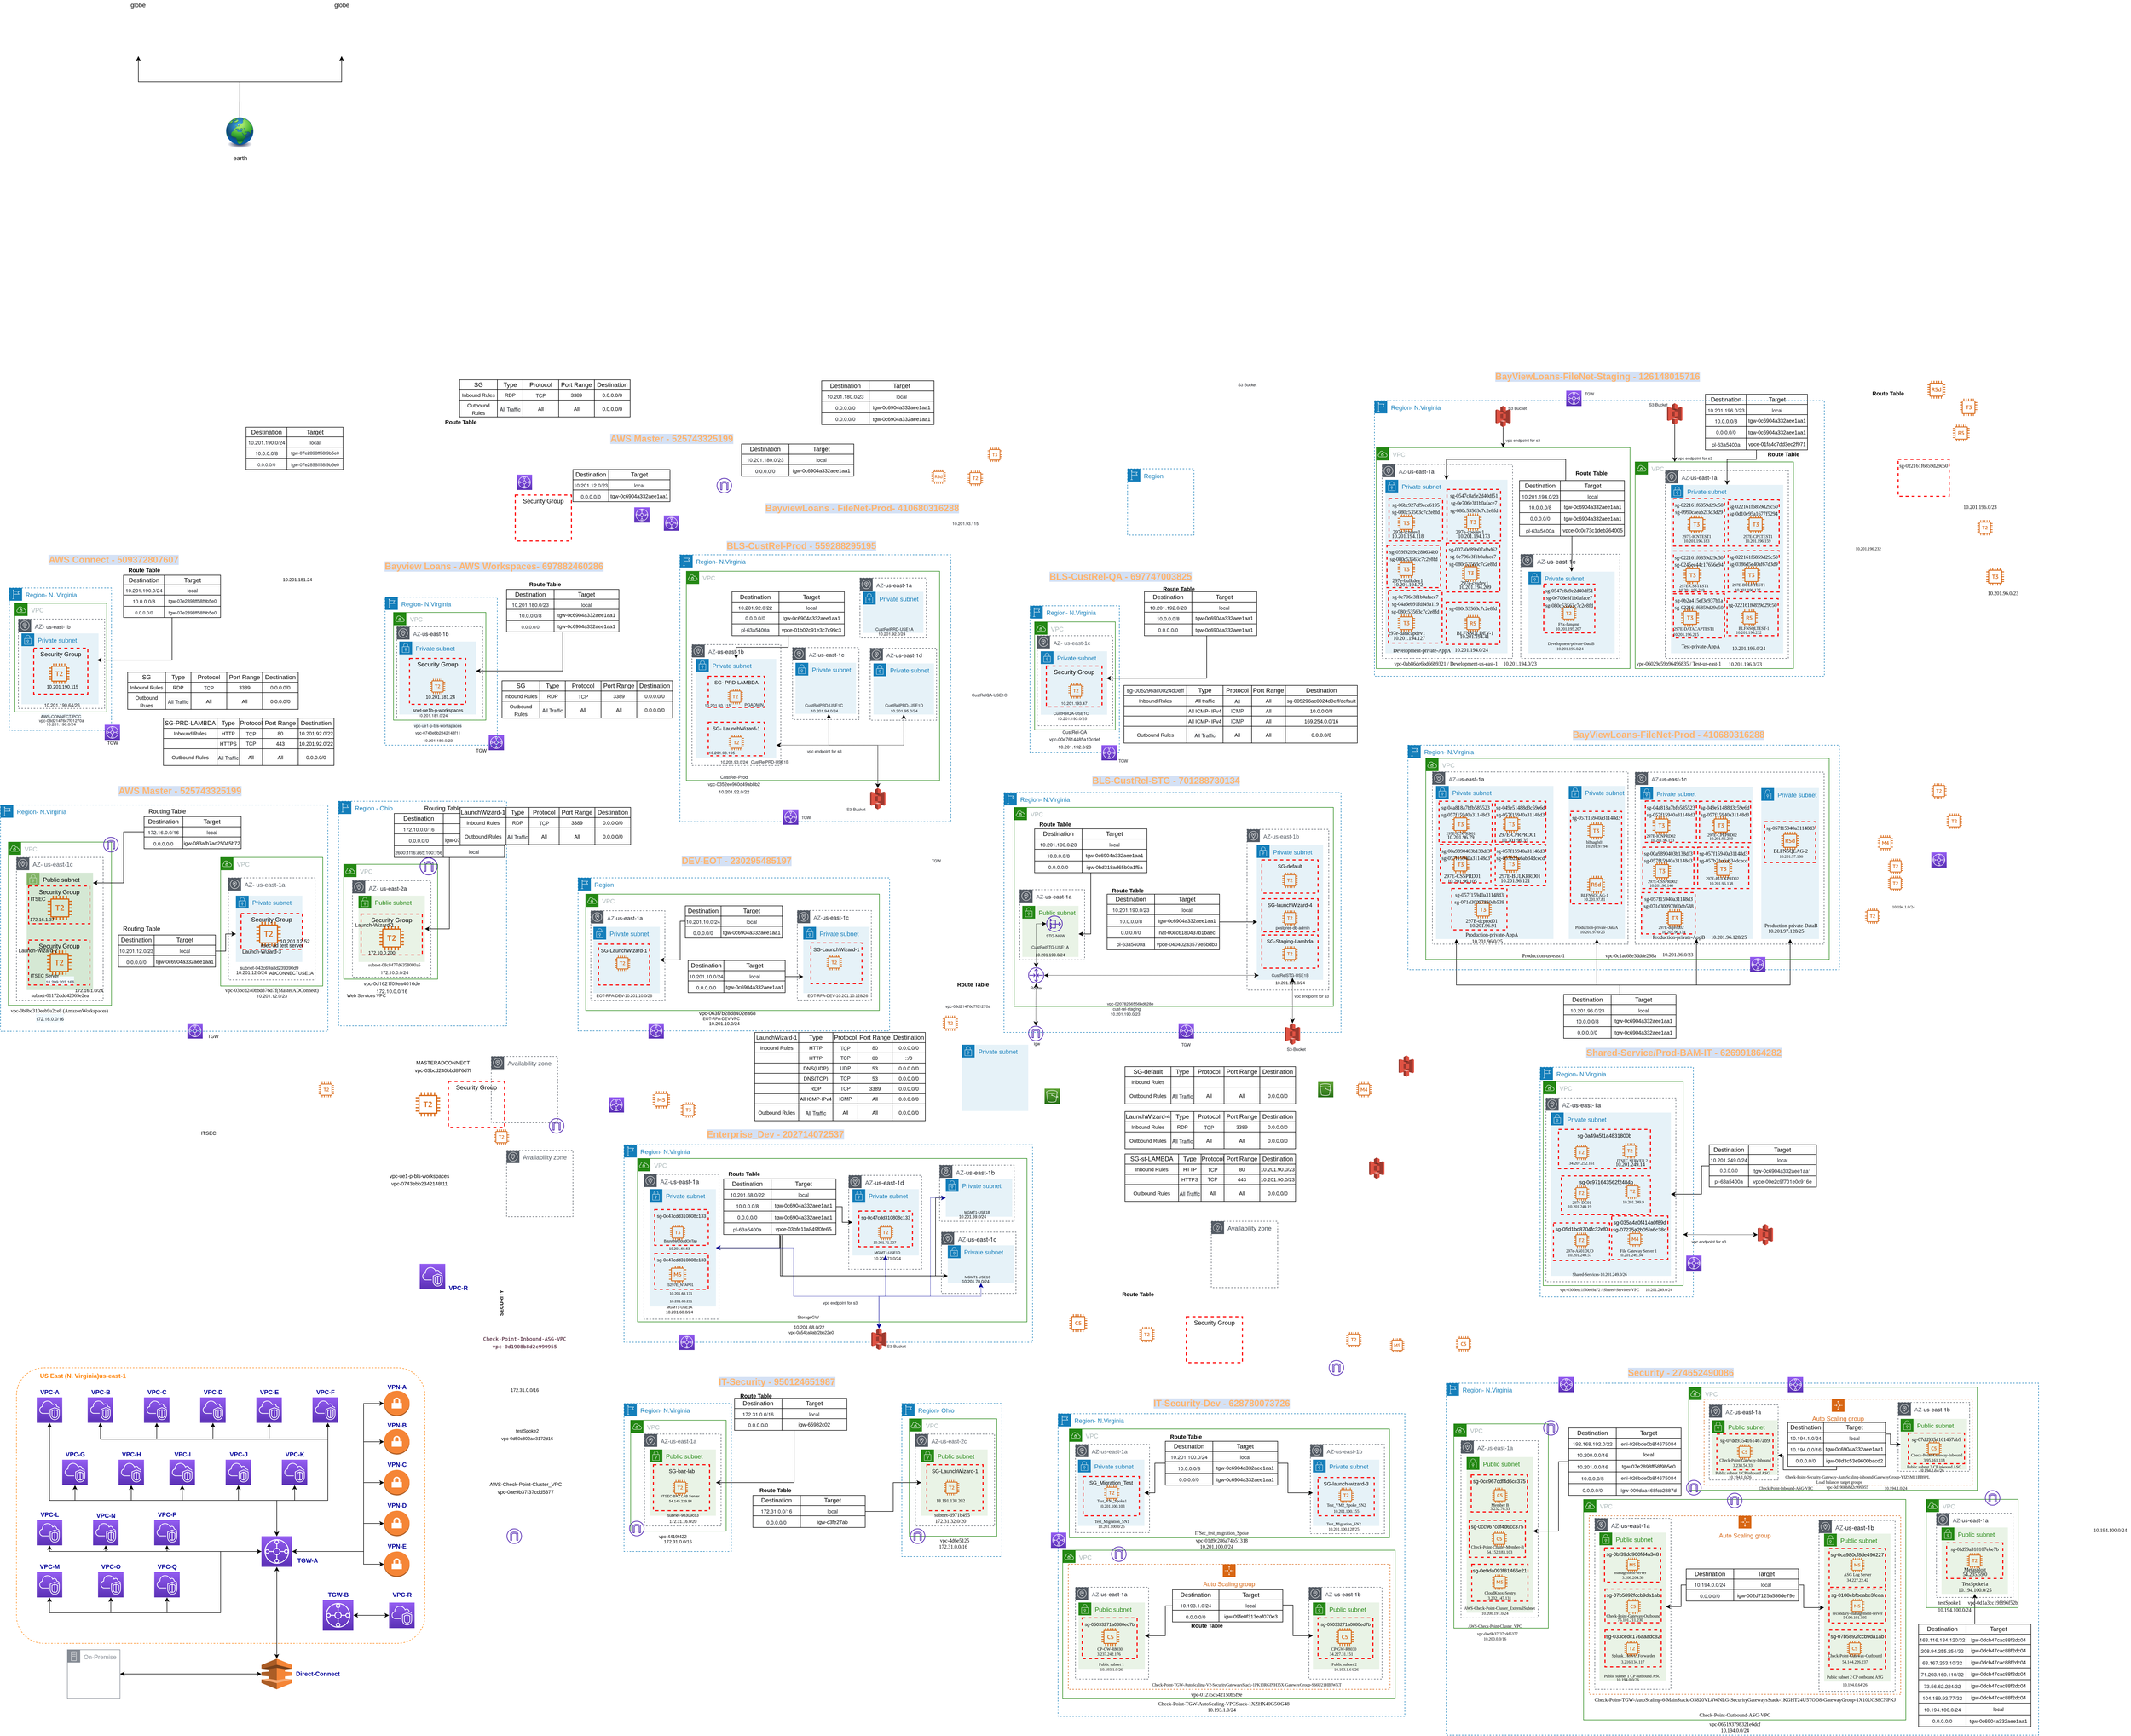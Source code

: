 <mxfile version="14.7.6" type="github">
  <diagram id="eksj7m2vn0qDqSCLLo_n" name="Page-1">
    <mxGraphModel dx="2012" dy="2868" grid="1" gridSize="10" guides="1" tooltips="1" connect="1" arrows="1" fold="1" page="0" pageScale="1" pageWidth="850" pageHeight="1100" background="none" math="0" shadow="0">
      <root>
        <mxCell id="0" />
        <mxCell id="1" parent="0" />
        <mxCell id="OF8LOPhTF82KZLXo9wo0-24" value="VPC" style="points=[[0,0],[0.25,0],[0.5,0],[0.75,0],[1,0],[1,0.25],[1,0.5],[1,0.75],[1,1],[0.75,1],[0.5,1],[0.25,1],[0,1],[0,0.75],[0,0.5],[0,0.25]];outlineConnect=0;gradientColor=none;html=1;whiteSpace=wrap;fontSize=12;fontStyle=0;shape=mxgraph.aws4.group;grIcon=mxgraph.aws4.group_vpc;strokeColor=#248814;fillColor=none;verticalAlign=top;align=left;spacingLeft=30;fontColor=#AAB7B8;dashed=0;" parent="1" vertex="1">
          <mxGeometry x="235" y="-268" width="575" height="228" as="geometry" />
        </mxCell>
        <mxCell id="OF8LOPhTF82KZLXo9wo0-28" value="&lt;font style=&quot;font-size: 10px&quot;&gt;&lt;span&gt;AWS-Check-Point-Cluster_VPC&lt;/span&gt;&lt;br&gt;&lt;span&gt;vpc-0ae9b37f37cdd5377&lt;/span&gt;&lt;br&gt;&lt;/font&gt;" style="text;html=1;resizable=0;autosize=1;align=center;verticalAlign=middle;points=[];fillColor=none;strokeColor=none;rounded=0;" parent="1" vertex="1">
          <mxGeometry x="37" y="880" width="160" height="30" as="geometry" />
        </mxCell>
        <mxCell id="OF8LOPhTF82KZLXo9wo0-30" value="&lt;font style=&quot;font-size: 9px&quot;&gt;&lt;span&gt;testSpoke2&lt;/span&gt;&lt;br&gt;&lt;span&gt;vpc-0d50c802ae3172d16&lt;/span&gt;&lt;br&gt;&lt;/font&gt;" style="text;html=1;resizable=0;autosize=1;align=center;verticalAlign=middle;points=[];fillColor=none;strokeColor=none;rounded=0;" parent="1" vertex="1">
          <mxGeometry x="60" y="775" width="120" height="30" as="geometry" />
        </mxCell>
        <mxCell id="OF8LOPhTF82KZLXo9wo0-31" value="&lt;font&gt;&lt;font style=&quot;font-size: 9px&quot;&gt;172.31.0.0/16&lt;/font&gt;&lt;br&gt;&lt;/font&gt;" style="text;html=1;resizable=0;autosize=1;align=center;verticalAlign=middle;points=[];fillColor=none;strokeColor=none;rounded=0;" parent="1" vertex="1">
          <mxGeometry x="80" y="693" width="70" height="20" as="geometry" />
        </mxCell>
        <mxCell id="OF8LOPhTF82KZLXo9wo0-32" value="&lt;font face=&quot;monospace&quot; size=&quot;1&quot; color=&quot;#33001a&quot;&gt;Check-Point-Inbound-ASG-VPC&lt;br&gt;vpc-0d1908b8d2c999955&lt;br&gt;&lt;/font&gt;" style="text;html=1;resizable=0;autosize=1;align=center;verticalAlign=middle;points=[];fillColor=none;strokeColor=none;rounded=0;" parent="1" vertex="1">
          <mxGeometry x="35" y="595" width="160" height="30" as="geometry" />
        </mxCell>
        <mxCell id="OF8LOPhTF82KZLXo9wo0-33" value="&lt;font style=&quot;font-size: 10px&quot;&gt;&lt;b&gt;SECURITY&lt;/b&gt;&lt;/font&gt;" style="text;html=1;resizable=0;autosize=1;align=center;verticalAlign=middle;points=[];fillColor=none;strokeColor=none;rounded=0;rotation=270;" parent="1" vertex="1">
          <mxGeometry x="35" y="523.38" width="70" height="20" as="geometry" />
        </mxCell>
        <mxCell id="OF8LOPhTF82KZLXo9wo0-34" value="&lt;font&gt;&lt;span style=&quot;font-size: 10px&quot;&gt;MASTERADCONNECT&lt;/span&gt;&lt;br&gt;&lt;span style=&quot;font-size: 10px&quot;&gt;vpc-03bcd240bbd876d7f&lt;/span&gt;&lt;br&gt;&lt;/font&gt;" style="text;html=1;resizable=0;autosize=1;align=center;verticalAlign=middle;points=[];fillColor=none;strokeColor=none;rounded=0;" parent="1" vertex="1">
          <mxGeometry x="-110" y="54" width="130" height="30" as="geometry" />
        </mxCell>
        <mxCell id="OF8LOPhTF82KZLXo9wo0-52" value="&lt;font&gt;&lt;span style=&quot;font-size: 10px&quot;&gt;vpc-ue1-p-bls-workspaces&lt;/span&gt;&lt;br&gt;&lt;span style=&quot;font-size: 10px&quot;&gt;vpc-0743ebb2342148f11&lt;/span&gt;&lt;br&gt;&lt;/font&gt;" style="text;html=1;resizable=0;autosize=1;align=center;verticalAlign=middle;points=[];fillColor=none;strokeColor=none;rounded=0;" parent="1" vertex="1">
          <mxGeometry x="-156" y="276" width="130" height="30" as="geometry" />
        </mxCell>
        <mxCell id="OF8LOPhTF82KZLXo9wo0-53" value="&lt;font style=&quot;font-size: 8px&quot;&gt;&lt;span style=&quot;color: rgb(22 , 25 , 31) ; font-family: &amp;#34;amazon ember&amp;#34; , &amp;#34;helvetica neue&amp;#34; , &amp;#34;roboto&amp;#34; , &amp;#34;arial&amp;#34; , sans-serif ; background-color: rgb(241 , 250 , 255)&quot;&gt;&lt;font style=&quot;font-size: 8px&quot;&gt;AWS-CONNECT-POC&lt;br&gt;&lt;/font&gt;&lt;/span&gt;&lt;span style=&quot;color: rgb(22 , 25 , 31) ; font-family: &amp;#34;amazon ember&amp;#34; , &amp;#34;helvetica neue&amp;#34; , &amp;#34;roboto&amp;#34; , &amp;#34;arial&amp;#34; , sans-serif&quot;&gt;10.201.190.0/24&lt;/span&gt;&lt;br&gt;&lt;/font&gt;" style="text;html=1;resizable=0;autosize=1;align=center;verticalAlign=middle;points=[];fillColor=none;strokeColor=none;rounded=0;" parent="1" vertex="1">
          <mxGeometry x="-843" y="-630" width="100" height="40" as="geometry" />
        </mxCell>
        <mxCell id="OF8LOPhTF82KZLXo9wo0-115" value="&lt;font style=&quot;font-size: 8px&quot;&gt;vpc-0a54ca8abf2bb22e0&lt;/font&gt;" style="text;html=1;resizable=0;autosize=1;align=center;verticalAlign=middle;points=[];fillColor=none;strokeColor=none;rounded=0;dashed=1;" parent="1" vertex="1">
          <mxGeometry x="625.5" y="580" width="100" height="20" as="geometry" />
        </mxCell>
        <mxCell id="OF8LOPhTF82KZLXo9wo0-128" value="" style="points=[[0,0,0],[0.25,0,0],[0.5,0,0],[0.75,0,0],[1,0,0],[0,1,0],[0.25,1,0],[0.5,1,0],[0.75,1,0],[1,1,0],[0,0.25,0],[0,0.5,0],[0,0.75,0],[1,0.25,0],[1,0.5,0],[1,0.75,0]];outlineConnect=0;fontColor=#232F3E;gradientColor=#945DF2;gradientDirection=north;fillColor=#5A30B5;strokeColor=#ffffff;dashed=0;verticalLabelPosition=bottom;verticalAlign=top;align=center;html=1;fontSize=12;fontStyle=0;aspect=fixed;shape=mxgraph.aws4.resourceIcon;resIcon=mxgraph.aws4.transit_gateway;" parent="1" vertex="1">
          <mxGeometry x="330" y="-1026" width="30" height="30" as="geometry" />
        </mxCell>
        <mxCell id="OF8LOPhTF82KZLXo9wo0-131" value="&lt;font style=&quot;font-size: 8px&quot;&gt;172.31.16.0/20&lt;/font&gt;" style="text;html=1;resizable=0;autosize=1;align=center;verticalAlign=middle;points=[];fillColor=none;strokeColor=none;rounded=0;" parent="1" vertex="1">
          <mxGeometry x="390" y="950" width="70" height="20" as="geometry" />
        </mxCell>
        <mxCell id="OF8LOPhTF82KZLXo9wo0-199" style="edgeStyle=orthogonalEdgeStyle;rounded=0;orthogonalLoop=1;jettySize=auto;html=1;entryX=0.5;entryY=0;entryDx=0;entryDy=0;entryPerimeter=0;startArrow=classic;startFill=1;endArrow=classic;endFill=1;" parent="1" source="OF8LOPhTF82KZLXo9wo0-153" target="OF8LOPhTF82KZLXo9wo0-190" edge="1">
          <mxGeometry relative="1" as="geometry">
            <Array as="points">
              <mxPoint x="-815" y="920" />
              <mxPoint x="-370" y="920" />
            </Array>
          </mxGeometry>
        </mxCell>
        <mxCell id="OF8LOPhTF82KZLXo9wo0-153" value="" style="points=[[0,0,0],[0.25,0,0],[0.5,0,0],[0.75,0,0],[1,0,0],[0,1,0],[0.25,1,0],[0.5,1,0],[0.75,1,0],[1,1,0],[0,0.25,0],[0,0.5,0],[0,0.75,0],[1,0.25,0],[1,0.5,0],[1,0.75,0]];outlineConnect=0;fontColor=#232F3E;gradientColor=#945DF2;gradientDirection=north;fillColor=#5A30B5;strokeColor=#ffffff;dashed=0;verticalLabelPosition=bottom;verticalAlign=top;align=center;html=1;fontSize=12;fontStyle=0;aspect=fixed;shape=mxgraph.aws4.resourceIcon;resIcon=mxgraph.aws4.vpc;" parent="1" vertex="1">
          <mxGeometry x="-840" y="718" width="49.87" height="49.87" as="geometry" />
        </mxCell>
        <mxCell id="OF8LOPhTF82KZLXo9wo0-211" style="edgeStyle=orthogonalEdgeStyle;rounded=0;orthogonalLoop=1;jettySize=auto;html=1;startArrow=classic;startFill=1;endArrow=none;endFill=0;" parent="1" source="OF8LOPhTF82KZLXo9wo0-156" edge="1">
          <mxGeometry relative="1" as="geometry">
            <mxPoint x="-605.065" y="800" as="targetPoint" />
          </mxGeometry>
        </mxCell>
        <mxCell id="OF8LOPhTF82KZLXo9wo0-156" value="" style="points=[[0,0,0],[0.25,0,0],[0.5,0,0],[0.75,0,0],[1,0,0],[0,1,0],[0.25,1,0],[0.5,1,0],[0.75,1,0],[1,1,0],[0,0.25,0],[0,0.5,0],[0,0.75,0],[1,0.25,0],[1,0.5,0],[1,0.75,0]];outlineConnect=0;fontColor=#232F3E;gradientColor=#945DF2;gradientDirection=north;fillColor=#5A30B5;strokeColor=#ffffff;dashed=0;verticalLabelPosition=bottom;verticalAlign=top;align=center;html=1;fontSize=12;fontStyle=0;aspect=fixed;shape=mxgraph.aws4.resourceIcon;resIcon=mxgraph.aws4.vpc;" parent="1" vertex="1">
          <mxGeometry x="-630" y="718" width="49.87" height="49.87" as="geometry" />
        </mxCell>
        <mxCell id="OF8LOPhTF82KZLXo9wo0-205" style="edgeStyle=orthogonalEdgeStyle;rounded=0;orthogonalLoop=1;jettySize=auto;html=1;exitX=0.5;exitY=1;exitDx=0;exitDy=0;exitPerimeter=0;entryX=0.5;entryY=0;entryDx=0;entryDy=0;entryPerimeter=0;startArrow=classic;startFill=1;endArrow=classic;endFill=1;" parent="1" source="OF8LOPhTF82KZLXo9wo0-157" target="OF8LOPhTF82KZLXo9wo0-190" edge="1">
          <mxGeometry relative="1" as="geometry">
            <Array as="points">
              <mxPoint x="-715" y="800" />
              <mxPoint x="-270" y="800" />
              <mxPoint x="-270" y="920" />
              <mxPoint x="-370" y="920" />
            </Array>
          </mxGeometry>
        </mxCell>
        <mxCell id="OF8LOPhTF82KZLXo9wo0-157" value="" style="points=[[0,0,0],[0.25,0,0],[0.5,0,0],[0.75,0,0],[1,0,0],[0,1,0],[0.25,1,0],[0.5,1,0],[0.75,1,0],[1,1,0],[0,0.25,0],[0,0.5,0],[0,0.75,0],[1,0.25,0],[1,0.5,0],[1,0.75,0]];outlineConnect=0;fontColor=#232F3E;gradientColor=#945DF2;gradientDirection=north;fillColor=#5A30B5;strokeColor=#ffffff;dashed=0;verticalLabelPosition=bottom;verticalAlign=top;align=center;html=1;fontSize=12;fontStyle=0;aspect=fixed;shape=mxgraph.aws4.resourceIcon;resIcon=mxgraph.aws4.vpc;" parent="1" vertex="1">
          <mxGeometry x="-740.26" y="717.88" width="49.87" height="49.87" as="geometry" />
        </mxCell>
        <mxCell id="OF8LOPhTF82KZLXo9wo0-203" style="edgeStyle=orthogonalEdgeStyle;rounded=0;orthogonalLoop=1;jettySize=auto;html=1;entryX=0.5;entryY=0;entryDx=0;entryDy=0;entryPerimeter=0;startArrow=classic;startFill=1;endArrow=classic;endFill=1;" parent="1" source="OF8LOPhTF82KZLXo9wo0-158" target="OF8LOPhTF82KZLXo9wo0-190" edge="1">
          <mxGeometry relative="1" as="geometry">
            <Array as="points">
              <mxPoint x="-270" y="920" />
              <mxPoint x="-370" y="920" />
            </Array>
          </mxGeometry>
        </mxCell>
        <mxCell id="OF8LOPhTF82KZLXo9wo0-158" value="" style="points=[[0,0,0],[0.25,0,0],[0.5,0,0],[0.75,0,0],[1,0,0],[0,1,0],[0.25,1,0],[0.5,1,0],[0.75,1,0],[1,1,0],[0,0.25,0],[0,0.5,0],[0,0.75,0],[1,0.25,0],[1,0.5,0],[1,0.75,0]];outlineConnect=0;fontColor=#232F3E;gradientColor=#945DF2;gradientDirection=north;fillColor=#5A30B5;strokeColor=#ffffff;dashed=0;verticalLabelPosition=bottom;verticalAlign=top;align=center;html=1;fontSize=12;fontStyle=0;aspect=fixed;shape=mxgraph.aws4.resourceIcon;resIcon=mxgraph.aws4.vpc;" parent="1" vertex="1">
          <mxGeometry x="-300" y="717.88" width="49.87" height="49.87" as="geometry" />
        </mxCell>
        <mxCell id="OF8LOPhTF82KZLXo9wo0-209" style="edgeStyle=orthogonalEdgeStyle;rounded=0;orthogonalLoop=1;jettySize=auto;html=1;exitX=0.5;exitY=1;exitDx=0;exitDy=0;exitPerimeter=0;startArrow=classic;startFill=1;endArrow=none;endFill=0;" parent="1" source="OF8LOPhTF82KZLXo9wo0-159" edge="1">
          <mxGeometry relative="1" as="geometry">
            <mxPoint x="-385" y="800" as="targetPoint" />
          </mxGeometry>
        </mxCell>
        <mxCell id="OF8LOPhTF82KZLXo9wo0-159" value="" style="points=[[0,0,0],[0.25,0,0],[0.5,0,0],[0.75,0,0],[1,0,0],[0,1,0],[0.25,1,0],[0.5,1,0],[0.75,1,0],[1,1,0],[0,0.25,0],[0,0.5,0],[0,0.75,0],[1,0.25,0],[1,0.5,0],[1,0.75,0]];outlineConnect=0;fontColor=#232F3E;gradientColor=#945DF2;gradientDirection=north;fillColor=#5A30B5;strokeColor=#ffffff;dashed=0;verticalLabelPosition=bottom;verticalAlign=top;align=center;html=1;fontSize=12;fontStyle=0;aspect=fixed;shape=mxgraph.aws4.resourceIcon;resIcon=mxgraph.aws4.vpc;" parent="1" vertex="1">
          <mxGeometry x="-410" y="718" width="49.87" height="49.87" as="geometry" />
        </mxCell>
        <mxCell id="OF8LOPhTF82KZLXo9wo0-210" style="edgeStyle=orthogonalEdgeStyle;rounded=0;orthogonalLoop=1;jettySize=auto;html=1;startArrow=classic;startFill=1;endArrow=none;endFill=0;" parent="1" source="OF8LOPhTF82KZLXo9wo0-160" edge="1">
          <mxGeometry relative="1" as="geometry">
            <mxPoint x="-495.065" y="800" as="targetPoint" />
          </mxGeometry>
        </mxCell>
        <mxCell id="OF8LOPhTF82KZLXo9wo0-160" value="" style="points=[[0,0,0],[0.25,0,0],[0.5,0,0],[0.75,0,0],[1,0,0],[0,1,0],[0.25,1,0],[0.5,1,0],[0.75,1,0],[1,1,0],[0,0.25,0],[0,0.5,0],[0,0.75,0],[1,0.25,0],[1,0.5,0],[1,0.75,0]];outlineConnect=0;fontColor=#232F3E;gradientColor=#945DF2;gradientDirection=north;fillColor=#5A30B5;strokeColor=#ffffff;dashed=0;verticalLabelPosition=bottom;verticalAlign=top;align=center;html=1;fontSize=12;fontStyle=0;aspect=fixed;shape=mxgraph.aws4.resourceIcon;resIcon=mxgraph.aws4.vpc;" parent="1" vertex="1">
          <mxGeometry x="-520" y="718" width="49.87" height="49.87" as="geometry" />
        </mxCell>
        <mxCell id="OF8LOPhTF82KZLXo9wo0-200" style="edgeStyle=orthogonalEdgeStyle;rounded=0;orthogonalLoop=1;jettySize=auto;html=1;startArrow=classic;startFill=1;endArrow=none;endFill=0;" parent="1" source="OF8LOPhTF82KZLXo9wo0-162" edge="1">
          <mxGeometry relative="1" as="geometry">
            <mxPoint x="-765.195" y="920" as="targetPoint" />
          </mxGeometry>
        </mxCell>
        <mxCell id="OF8LOPhTF82KZLXo9wo0-162" value="" style="points=[[0,0,0],[0.25,0,0],[0.5,0,0],[0.75,0,0],[1,0,0],[0,1,0],[0.25,1,0],[0.5,1,0],[0.75,1,0],[1,1,0],[0,0.25,0],[0,0.5,0],[0,0.75,0],[1,0.25,0],[1,0.5,0],[1,0.75,0]];outlineConnect=0;fontColor=#232F3E;gradientColor=#945DF2;gradientDirection=north;fillColor=#5A30B5;strokeColor=#ffffff;dashed=0;verticalLabelPosition=bottom;verticalAlign=top;align=center;html=1;fontSize=12;fontStyle=0;aspect=fixed;shape=mxgraph.aws4.resourceIcon;resIcon=mxgraph.aws4.vpc;" parent="1" vertex="1">
          <mxGeometry x="-790.13" y="840.13" width="49.87" height="49.87" as="geometry" />
        </mxCell>
        <mxCell id="OF8LOPhTF82KZLXo9wo0-201" style="edgeStyle=orthogonalEdgeStyle;rounded=0;orthogonalLoop=1;jettySize=auto;html=1;exitX=0.5;exitY=1;exitDx=0;exitDy=0;exitPerimeter=0;startArrow=classic;startFill=1;endArrow=none;endFill=0;" parent="1" source="OF8LOPhTF82KZLXo9wo0-163" edge="1">
          <mxGeometry relative="1" as="geometry">
            <mxPoint x="-655" y="920" as="targetPoint" />
          </mxGeometry>
        </mxCell>
        <mxCell id="OF8LOPhTF82KZLXo9wo0-163" value="" style="points=[[0,0,0],[0.25,0,0],[0.5,0,0],[0.75,0,0],[1,0,0],[0,1,0],[0.25,1,0],[0.5,1,0],[0.75,1,0],[1,1,0],[0,0.25,0],[0,0.5,0],[0,0.75,0],[1,0.25,0],[1,0.5,0],[1,0.75,0]];outlineConnect=0;fontColor=#232F3E;gradientColor=#945DF2;gradientDirection=north;fillColor=#5A30B5;strokeColor=#ffffff;dashed=0;verticalLabelPosition=bottom;verticalAlign=top;align=center;html=1;fontSize=12;fontStyle=0;aspect=fixed;shape=mxgraph.aws4.resourceIcon;resIcon=mxgraph.aws4.vpc;" parent="1" vertex="1">
          <mxGeometry x="-679.87" y="840.13" width="49.87" height="49.87" as="geometry" />
        </mxCell>
        <mxCell id="OF8LOPhTF82KZLXo9wo0-206" style="edgeStyle=orthogonalEdgeStyle;rounded=0;orthogonalLoop=1;jettySize=auto;html=1;exitX=0.5;exitY=1;exitDx=0;exitDy=0;exitPerimeter=0;startArrow=classic;startFill=1;endArrow=none;endFill=0;" parent="1" source="OF8LOPhTF82KZLXo9wo0-164" edge="1">
          <mxGeometry relative="1" as="geometry">
            <mxPoint x="-555" y="920" as="targetPoint" />
          </mxGeometry>
        </mxCell>
        <mxCell id="OF8LOPhTF82KZLXo9wo0-164" value="" style="points=[[0,0,0],[0.25,0,0],[0.5,0,0],[0.75,0,0],[1,0,0],[0,1,0],[0.25,1,0],[0.5,1,0],[0.75,1,0],[1,1,0],[0,0.25,0],[0,0.5,0],[0,0.75,0],[1,0.25,0],[1,0.5,0],[1,0.75,0]];outlineConnect=0;fontColor=#232F3E;gradientColor=#945DF2;gradientDirection=north;fillColor=#5A30B5;strokeColor=#ffffff;dashed=0;verticalLabelPosition=bottom;verticalAlign=top;align=center;html=1;fontSize=12;fontStyle=0;aspect=fixed;shape=mxgraph.aws4.resourceIcon;resIcon=mxgraph.aws4.vpc;" parent="1" vertex="1">
          <mxGeometry x="-580.13" y="840.13" width="49.87" height="49.87" as="geometry" />
        </mxCell>
        <mxCell id="OF8LOPhTF82KZLXo9wo0-207" style="edgeStyle=orthogonalEdgeStyle;rounded=0;orthogonalLoop=1;jettySize=auto;html=1;startArrow=classic;startFill=1;endArrow=none;endFill=0;" parent="1" source="OF8LOPhTF82KZLXo9wo0-165" edge="1">
          <mxGeometry relative="1" as="geometry">
            <mxPoint x="-445.195" y="920" as="targetPoint" />
          </mxGeometry>
        </mxCell>
        <mxCell id="OF8LOPhTF82KZLXo9wo0-165" value="" style="points=[[0,0,0],[0.25,0,0],[0.5,0,0],[0.75,0,0],[1,0,0],[0,1,0],[0.25,1,0],[0.5,1,0],[0.75,1,0],[1,1,0],[0,0.25,0],[0,0.5,0],[0,0.75,0],[1,0.25,0],[1,0.5,0],[1,0.75,0]];outlineConnect=0;fontColor=#232F3E;gradientColor=#945DF2;gradientDirection=north;fillColor=#5A30B5;strokeColor=#ffffff;dashed=0;verticalLabelPosition=bottom;verticalAlign=top;align=center;html=1;fontSize=12;fontStyle=0;aspect=fixed;shape=mxgraph.aws4.resourceIcon;resIcon=mxgraph.aws4.vpc;" parent="1" vertex="1">
          <mxGeometry x="-470.13" y="840.13" width="49.87" height="49.87" as="geometry" />
        </mxCell>
        <mxCell id="OF8LOPhTF82KZLXo9wo0-208" style="edgeStyle=orthogonalEdgeStyle;rounded=0;orthogonalLoop=1;jettySize=auto;html=1;exitX=0.5;exitY=1;exitDx=0;exitDy=0;exitPerimeter=0;startArrow=classic;startFill=1;endArrow=none;endFill=0;" parent="1" source="OF8LOPhTF82KZLXo9wo0-166" edge="1">
          <mxGeometry relative="1" as="geometry">
            <mxPoint x="-335" y="920" as="targetPoint" />
          </mxGeometry>
        </mxCell>
        <mxCell id="OF8LOPhTF82KZLXo9wo0-166" value="" style="points=[[0,0,0],[0.25,0,0],[0.5,0,0],[0.75,0,0],[1,0,0],[0,1,0],[0.25,1,0],[0.5,1,0],[0.75,1,0],[1,1,0],[0,0.25,0],[0,0.5,0],[0,0.75,0],[1,0.25,0],[1,0.5,0],[1,0.75,0]];outlineConnect=0;fontColor=#232F3E;gradientColor=#945DF2;gradientDirection=north;fillColor=#5A30B5;strokeColor=#ffffff;dashed=0;verticalLabelPosition=bottom;verticalAlign=top;align=center;html=1;fontSize=12;fontStyle=0;aspect=fixed;shape=mxgraph.aws4.resourceIcon;resIcon=mxgraph.aws4.vpc;" parent="1" vertex="1">
          <mxGeometry x="-360.13" y="840.13" width="49.87" height="49.87" as="geometry" />
        </mxCell>
        <mxCell id="OF8LOPhTF82KZLXo9wo0-213" style="edgeStyle=orthogonalEdgeStyle;rounded=0;orthogonalLoop=1;jettySize=auto;html=1;entryX=0;entryY=0.5;entryDx=0;entryDy=0;entryPerimeter=0;startArrow=classic;startFill=1;endArrow=none;endFill=0;" parent="1" source="OF8LOPhTF82KZLXo9wo0-167" target="OF8LOPhTF82KZLXo9wo0-190" edge="1">
          <mxGeometry relative="1" as="geometry">
            <Array as="points">
              <mxPoint x="-815" y="1020" />
            </Array>
          </mxGeometry>
        </mxCell>
        <mxCell id="OF8LOPhTF82KZLXo9wo0-167" value="" style="points=[[0,0,0],[0.25,0,0],[0.5,0,0],[0.75,0,0],[1,0,0],[0,1,0],[0.25,1,0],[0.5,1,0],[0.75,1,0],[1,1,0],[0,0.25,0],[0,0.5,0],[0,0.75,0],[1,0.25,0],[1,0.5,0],[1,0.75,0]];outlineConnect=0;fontColor=#232F3E;gradientColor=#945DF2;gradientDirection=north;fillColor=#5A30B5;strokeColor=#ffffff;dashed=0;verticalLabelPosition=bottom;verticalAlign=top;align=center;html=1;fontSize=12;fontStyle=0;aspect=fixed;shape=mxgraph.aws4.resourceIcon;resIcon=mxgraph.aws4.vpc;" parent="1" vertex="1">
          <mxGeometry x="-840" y="958" width="49.87" height="49.87" as="geometry" />
        </mxCell>
        <mxCell id="OF8LOPhTF82KZLXo9wo0-216" style="edgeStyle=orthogonalEdgeStyle;rounded=0;orthogonalLoop=1;jettySize=auto;html=1;entryX=0;entryY=0.5;entryDx=0;entryDy=0;entryPerimeter=0;startArrow=classic;startFill=1;endArrow=classic;endFill=1;" parent="1" source="OF8LOPhTF82KZLXo9wo0-168" target="OF8LOPhTF82KZLXo9wo0-190" edge="1">
          <mxGeometry relative="1" as="geometry">
            <Array as="points">
              <mxPoint x="-815" y="1140" />
              <mxPoint x="-480" y="1140" />
              <mxPoint x="-480" y="1020" />
            </Array>
          </mxGeometry>
        </mxCell>
        <mxCell id="OF8LOPhTF82KZLXo9wo0-168" value="" style="points=[[0,0,0],[0.25,0,0],[0.5,0,0],[0.75,0,0],[1,0,0],[0,1,0],[0.25,1,0],[0.5,1,0],[0.75,1,0],[1,1,0],[0,0.25,0],[0,0.5,0],[0,0.75,0],[1,0.25,0],[1,0.5,0],[1,0.75,0]];outlineConnect=0;fontColor=#232F3E;gradientColor=#945DF2;gradientDirection=north;fillColor=#5A30B5;strokeColor=#ffffff;dashed=0;verticalLabelPosition=bottom;verticalAlign=top;align=center;html=1;fontSize=12;fontStyle=0;aspect=fixed;shape=mxgraph.aws4.resourceIcon;resIcon=mxgraph.aws4.vpc;" parent="1" vertex="1">
          <mxGeometry x="-840" y="1060.13" width="49.87" height="49.87" as="geometry" />
        </mxCell>
        <mxCell id="OF8LOPhTF82KZLXo9wo0-172" value="&lt;b&gt;&lt;font color=&quot;#000099&quot;&gt;VPC-A&lt;/font&gt;&lt;/b&gt;" style="text;html=1;resizable=0;autosize=1;align=center;verticalAlign=middle;points=[];fillColor=none;strokeColor=none;rounded=0;dashed=1;" parent="1" vertex="1">
          <mxGeometry x="-840" y="698" width="50" height="20" as="geometry" />
        </mxCell>
        <mxCell id="OF8LOPhTF82KZLXo9wo0-175" value="&lt;b&gt;&lt;font color=&quot;#000099&quot;&gt;VPC-R&lt;/font&gt;&lt;/b&gt;" style="text;html=1;resizable=0;autosize=1;align=center;verticalAlign=middle;points=[];fillColor=none;strokeColor=none;rounded=0;dashed=1;" parent="1" vertex="1">
          <mxGeometry x="-40.13" y="494.25" width="50" height="20" as="geometry" />
        </mxCell>
        <mxCell id="OF8LOPhTF82KZLXo9wo0-176" value="&lt;b&gt;&lt;font color=&quot;#000099&quot;&gt;VPC-B&lt;/font&gt;&lt;/b&gt;&lt;span style=&quot;color: rgba(0 , 0 , 0 , 0) ; font-family: monospace ; font-size: 0px&quot;&gt;%3CmxGraphModel%3E%3Croot%3E%3CmxCell%20id%3D%220%22%2F%3E%3CmxCell%20id%3D%221%22%20parent%3D%220%22%2F%3E%3CmxCell%20id%3D%222%22%20value%3D%22%26lt%3Bb%26gt%3B%26lt%3Bfont%20color%3D%26quot%3B%23000099%26quot%3B%26gt%3BVPC-A%26lt%3B%2Ffont%26gt%3B%26lt%3B%2Fb%26gt%3B%22%20style%3D%22text%3Bhtml%3D1%3Bresizable%3D0%3Bautosize%3D1%3Balign%3Dcenter%3BverticalAlign%3Dmiddle%3Bpoints%3D%5B%5D%3BfillColor%3Dnone%3BstrokeColor%3Dnone%3Brounded%3D0%3Bdashed%3D1%3B%22%20vertex%3D%221%22%20parent%3D%221%22%3E%3CmxGeometry%20x%3D%22-840%22%20y%3D%22698%22%20width%3D%2250%22%20height%3D%2220%22%20as%3D%22geometry%22%2F%3E%3C%2FmxCell%3E%3C%2Froot%3E%3C%2FmxGraphModel%3E&lt;/span&gt;" style="text;html=1;resizable=0;autosize=1;align=center;verticalAlign=middle;points=[];fillColor=none;strokeColor=none;rounded=0;dashed=1;" parent="1" vertex="1">
          <mxGeometry x="-740.39" y="698" width="50" height="20" as="geometry" />
        </mxCell>
        <mxCell id="OF8LOPhTF82KZLXo9wo0-177" value="&lt;b&gt;&lt;font color=&quot;#000099&quot;&gt;VPC-C&lt;/font&gt;&lt;/b&gt;" style="text;html=1;resizable=0;autosize=1;align=center;verticalAlign=middle;points=[];fillColor=none;strokeColor=none;rounded=0;dashed=1;" parent="1" vertex="1">
          <mxGeometry x="-630.13" y="697.88" width="50" height="20" as="geometry" />
        </mxCell>
        <mxCell id="OF8LOPhTF82KZLXo9wo0-178" value="&lt;b&gt;&lt;font color=&quot;#000099&quot;&gt;VPC-D&lt;/font&gt;&lt;/b&gt;" style="text;html=1;resizable=0;autosize=1;align=center;verticalAlign=middle;points=[];fillColor=none;strokeColor=none;rounded=0;dashed=1;" parent="1" vertex="1">
          <mxGeometry x="-520.13" y="698" width="50" height="20" as="geometry" />
        </mxCell>
        <mxCell id="OF8LOPhTF82KZLXo9wo0-179" value="&lt;b&gt;&lt;font color=&quot;#000099&quot;&gt;VPC-G&lt;/font&gt;&lt;/b&gt;" style="text;html=1;resizable=0;autosize=1;align=center;verticalAlign=middle;points=[];fillColor=none;strokeColor=none;rounded=0;dashed=1;" parent="1" vertex="1">
          <mxGeometry x="-790" y="820" width="50" height="20" as="geometry" />
        </mxCell>
        <mxCell id="OF8LOPhTF82KZLXo9wo0-180" value="&lt;b&gt;&lt;font color=&quot;#000099&quot;&gt;VPC-F&lt;/font&gt;&lt;/b&gt;" style="text;html=1;resizable=0;autosize=1;align=center;verticalAlign=middle;points=[];fillColor=none;strokeColor=none;rounded=0;dashed=1;" parent="1" vertex="1">
          <mxGeometry x="-300.13" y="698" width="50" height="20" as="geometry" />
        </mxCell>
        <mxCell id="OF8LOPhTF82KZLXo9wo0-181" value="&lt;b&gt;&lt;font color=&quot;#000099&quot;&gt;VPC-E&lt;/font&gt;&lt;/b&gt;" style="text;html=1;resizable=0;autosize=1;align=center;verticalAlign=middle;points=[];fillColor=none;strokeColor=none;rounded=0;dashed=1;" parent="1" vertex="1">
          <mxGeometry x="-410.07" y="698" width="50" height="20" as="geometry" />
        </mxCell>
        <mxCell id="OF8LOPhTF82KZLXo9wo0-182" value="&lt;b&gt;&lt;font color=&quot;#000099&quot;&gt;VPC-J&lt;/font&gt;&lt;/b&gt;" style="text;html=1;resizable=0;autosize=1;align=center;verticalAlign=middle;points=[];fillColor=none;strokeColor=none;rounded=0;dashed=1;" parent="1" vertex="1">
          <mxGeometry x="-470.26" y="820.13" width="50" height="20" as="geometry" />
        </mxCell>
        <mxCell id="OF8LOPhTF82KZLXo9wo0-183" value="&lt;b&gt;&lt;font color=&quot;#000099&quot;&gt;VPC-I&lt;/font&gt;&lt;/b&gt;" style="text;html=1;resizable=0;autosize=1;align=center;verticalAlign=middle;points=[];fillColor=none;strokeColor=none;rounded=0;dashed=1;" parent="1" vertex="1">
          <mxGeometry x="-580.26" y="820" width="50" height="20" as="geometry" />
        </mxCell>
        <mxCell id="OF8LOPhTF82KZLXo9wo0-184" value="&lt;b&gt;&lt;font color=&quot;#000099&quot;&gt;VPC-H&lt;/font&gt;&lt;/b&gt;" style="text;html=1;resizable=0;autosize=1;align=center;verticalAlign=middle;points=[];fillColor=none;strokeColor=none;rounded=0;dashed=1;" parent="1" vertex="1">
          <mxGeometry x="-679.87" y="820" width="50" height="20" as="geometry" />
        </mxCell>
        <mxCell id="OF8LOPhTF82KZLXo9wo0-185" value="&lt;b&gt;&lt;font color=&quot;#000099&quot;&gt;VPC-M&lt;/font&gt;&lt;/b&gt;" style="text;html=1;resizable=0;autosize=1;align=center;verticalAlign=middle;points=[];fillColor=none;strokeColor=none;rounded=0;dashed=1;" parent="1" vertex="1">
          <mxGeometry x="-840.13" y="1040" width="50" height="20" as="geometry" />
        </mxCell>
        <mxCell id="OF8LOPhTF82KZLXo9wo0-186" value="&lt;b&gt;&lt;font color=&quot;#000099&quot;&gt;VPC-L&lt;/font&gt;&lt;/b&gt;" style="text;html=1;resizable=0;autosize=1;align=center;verticalAlign=middle;points=[];fillColor=none;strokeColor=none;rounded=0;dashed=1;" parent="1" vertex="1">
          <mxGeometry x="-840.13" y="938" width="50" height="20" as="geometry" />
        </mxCell>
        <mxCell id="OF8LOPhTF82KZLXo9wo0-187" value="&lt;b&gt;&lt;font color=&quot;#000099&quot;&gt;VPC-K&lt;/font&gt;&lt;/b&gt;" style="text;html=1;resizable=0;autosize=1;align=center;verticalAlign=middle;points=[];fillColor=none;strokeColor=none;rounded=0;dashed=1;" parent="1" vertex="1">
          <mxGeometry x="-360.07" y="820" width="50" height="20" as="geometry" />
        </mxCell>
        <mxCell id="OF8LOPhTF82KZLXo9wo0-189" value="" style="points=[[0,0,0],[0.25,0,0],[0.5,0,0],[0.75,0,0],[1,0,0],[0,1,0],[0.25,1,0],[0.5,1,0],[0.75,1,0],[1,1,0],[0,0.25,0],[0,0.5,0],[0,0.75,0],[1,0.25,0],[1,0.5,0],[1,0.75,0]];outlineConnect=0;fontColor=#232F3E;gradientColor=#945DF2;gradientDirection=north;fillColor=#5A30B5;strokeColor=#ffffff;dashed=0;verticalLabelPosition=bottom;verticalAlign=top;align=center;html=1;fontSize=12;fontStyle=0;aspect=fixed;shape=mxgraph.aws4.resourceIcon;resIcon=mxgraph.aws4.vpc;" parent="1" vertex="1">
          <mxGeometry x="-90" y="456.38" width="49.87" height="49.87" as="geometry" />
        </mxCell>
        <mxCell id="OF8LOPhTF82KZLXo9wo0-238" style="edgeStyle=orthogonalEdgeStyle;rounded=0;orthogonalLoop=1;jettySize=auto;html=1;exitX=0.5;exitY=1;exitDx=0;exitDy=0;exitPerimeter=0;entryX=0.5;entryY=0;entryDx=0;entryDy=0;entryPerimeter=0;startArrow=classic;startFill=1;endArrow=classic;endFill=1;" parent="1" source="OF8LOPhTF82KZLXo9wo0-190" target="OF8LOPhTF82KZLXo9wo0-237" edge="1">
          <mxGeometry relative="1" as="geometry" />
        </mxCell>
        <mxCell id="OF8LOPhTF82KZLXo9wo0-190" value="" style="points=[[0,0,0],[0.25,0,0],[0.5,0,0],[0.75,0,0],[1,0,0],[0,1,0],[0.25,1,0],[0.5,1,0],[0.75,1,0],[1,1,0],[0,0.25,0],[0,0.5,0],[0,0.75,0],[1,0.25,0],[1,0.5,0],[1,0.75,0]];outlineConnect=0;fontColor=#232F3E;gradientColor=#945DF2;gradientDirection=north;fillColor=#5A30B5;strokeColor=#ffffff;dashed=0;verticalLabelPosition=bottom;verticalAlign=top;align=center;html=1;fontSize=12;fontStyle=0;aspect=fixed;shape=mxgraph.aws4.resourceIcon;resIcon=mxgraph.aws4.transit_gateway;" parent="1" vertex="1">
          <mxGeometry x="-400" y="990" width="60" height="60" as="geometry" />
        </mxCell>
        <mxCell id="OF8LOPhTF82KZLXo9wo0-214" style="edgeStyle=orthogonalEdgeStyle;rounded=0;orthogonalLoop=1;jettySize=auto;html=1;exitX=0.5;exitY=1;exitDx=0;exitDy=0;exitPerimeter=0;startArrow=classic;startFill=1;endArrow=none;endFill=0;" parent="1" source="OF8LOPhTF82KZLXo9wo0-191" edge="1">
          <mxGeometry relative="1" as="geometry">
            <mxPoint x="-705" y="1020" as="targetPoint" />
          </mxGeometry>
        </mxCell>
        <mxCell id="OF8LOPhTF82KZLXo9wo0-191" value="" style="points=[[0,0,0],[0.25,0,0],[0.5,0,0],[0.75,0,0],[1,0,0],[0,1,0],[0.25,1,0],[0.5,1,0],[0.75,1,0],[1,1,0],[0,0.25,0],[0,0.5,0],[0,0.75,0],[1,0.25,0],[1,0.5,0],[1,0.75,0]];outlineConnect=0;fontColor=#232F3E;gradientColor=#945DF2;gradientDirection=north;fillColor=#5A30B5;strokeColor=#ffffff;dashed=0;verticalLabelPosition=bottom;verticalAlign=top;align=center;html=1;fontSize=12;fontStyle=0;aspect=fixed;shape=mxgraph.aws4.resourceIcon;resIcon=mxgraph.aws4.vpc;" parent="1" vertex="1">
          <mxGeometry x="-729.74" y="958" width="49.87" height="49.87" as="geometry" />
        </mxCell>
        <mxCell id="OF8LOPhTF82KZLXo9wo0-217" style="edgeStyle=orthogonalEdgeStyle;rounded=0;orthogonalLoop=1;jettySize=auto;html=1;startArrow=classic;startFill=1;endArrow=none;endFill=0;" parent="1" source="OF8LOPhTF82KZLXo9wo0-192" edge="1">
          <mxGeometry relative="1" as="geometry">
            <mxPoint x="-695.065" y="1140" as="targetPoint" />
          </mxGeometry>
        </mxCell>
        <mxCell id="OF8LOPhTF82KZLXo9wo0-192" value="" style="points=[[0,0,0],[0.25,0,0],[0.5,0,0],[0.75,0,0],[1,0,0],[0,1,0],[0.25,1,0],[0.5,1,0],[0.75,1,0],[1,1,0],[0,0.25,0],[0,0.5,0],[0,0.75,0],[1,0.25,0],[1,0.5,0],[1,0.75,0]];outlineConnect=0;fontColor=#232F3E;gradientColor=#945DF2;gradientDirection=north;fillColor=#5A30B5;strokeColor=#ffffff;dashed=0;verticalLabelPosition=bottom;verticalAlign=top;align=center;html=1;fontSize=12;fontStyle=0;aspect=fixed;shape=mxgraph.aws4.resourceIcon;resIcon=mxgraph.aws4.vpc;" parent="1" vertex="1">
          <mxGeometry x="-720" y="1060" width="49.87" height="49.87" as="geometry" />
        </mxCell>
        <mxCell id="OF8LOPhTF82KZLXo9wo0-215" style="edgeStyle=orthogonalEdgeStyle;rounded=0;orthogonalLoop=1;jettySize=auto;html=1;exitX=0.5;exitY=1;exitDx=0;exitDy=0;exitPerimeter=0;startArrow=classic;startFill=1;endArrow=none;endFill=0;" parent="1" source="OF8LOPhTF82KZLXo9wo0-193" edge="1">
          <mxGeometry relative="1" as="geometry">
            <mxPoint x="-585" y="1020" as="targetPoint" />
          </mxGeometry>
        </mxCell>
        <mxCell id="OF8LOPhTF82KZLXo9wo0-193" value="" style="points=[[0,0,0],[0.25,0,0],[0.5,0,0],[0.75,0,0],[1,0,0],[0,1,0],[0.25,1,0],[0.5,1,0],[0.75,1,0],[1,1,0],[0,0.25,0],[0,0.5,0],[0,0.75,0],[1,0.25,0],[1,0.5,0],[1,0.75,0]];outlineConnect=0;fontColor=#232F3E;gradientColor=#945DF2;gradientDirection=north;fillColor=#5A30B5;strokeColor=#ffffff;dashed=0;verticalLabelPosition=bottom;verticalAlign=top;align=center;html=1;fontSize=12;fontStyle=0;aspect=fixed;shape=mxgraph.aws4.resourceIcon;resIcon=mxgraph.aws4.vpc;" parent="1" vertex="1">
          <mxGeometry x="-610" y="958" width="49.87" height="49.87" as="geometry" />
        </mxCell>
        <mxCell id="OF8LOPhTF82KZLXo9wo0-218" style="edgeStyle=orthogonalEdgeStyle;rounded=0;orthogonalLoop=1;jettySize=auto;html=1;startArrow=classic;startFill=1;endArrow=none;endFill=0;" parent="1" source="OF8LOPhTF82KZLXo9wo0-194" edge="1">
          <mxGeometry relative="1" as="geometry">
            <mxPoint x="-584.935" y="1140" as="targetPoint" />
          </mxGeometry>
        </mxCell>
        <mxCell id="OF8LOPhTF82KZLXo9wo0-194" value="" style="points=[[0,0,0],[0.25,0,0],[0.5,0,0],[0.75,0,0],[1,0,0],[0,1,0],[0.25,1,0],[0.5,1,0],[0.75,1,0],[1,1,0],[0,0.25,0],[0,0.5,0],[0,0.75,0],[1,0.25,0],[1,0.5,0],[1,0.75,0]];outlineConnect=0;fontColor=#232F3E;gradientColor=#945DF2;gradientDirection=north;fillColor=#5A30B5;strokeColor=#ffffff;dashed=0;verticalLabelPosition=bottom;verticalAlign=top;align=center;html=1;fontSize=12;fontStyle=0;aspect=fixed;shape=mxgraph.aws4.resourceIcon;resIcon=mxgraph.aws4.vpc;" parent="1" vertex="1">
          <mxGeometry x="-609.87" y="1060" width="49.87" height="49.87" as="geometry" />
        </mxCell>
        <mxCell id="OF8LOPhTF82KZLXo9wo0-195" value="&lt;b&gt;&lt;font color=&quot;#000099&quot;&gt;VPC-Q&lt;/font&gt;&lt;/b&gt;" style="text;html=1;resizable=0;autosize=1;align=center;verticalAlign=middle;points=[];fillColor=none;strokeColor=none;rounded=0;dashed=1;" parent="1" vertex="1">
          <mxGeometry x="-610.13" y="1040.13" width="50" height="20" as="geometry" />
        </mxCell>
        <mxCell id="OF8LOPhTF82KZLXo9wo0-196" value="&lt;b&gt;&lt;font color=&quot;#000099&quot;&gt;VPC-P&lt;/font&gt;&lt;/b&gt;" style="text;html=1;resizable=0;autosize=1;align=center;verticalAlign=middle;points=[];fillColor=none;strokeColor=none;rounded=0;dashed=1;" parent="1" vertex="1">
          <mxGeometry x="-610" y="938" width="50" height="20" as="geometry" />
        </mxCell>
        <mxCell id="OF8LOPhTF82KZLXo9wo0-197" value="&lt;b&gt;&lt;font color=&quot;#000099&quot;&gt;VPC-O&lt;/font&gt;&lt;/b&gt;" style="text;html=1;resizable=0;autosize=1;align=center;verticalAlign=middle;points=[];fillColor=none;strokeColor=none;rounded=0;dashed=1;" parent="1" vertex="1">
          <mxGeometry x="-720" y="1040.13" width="50" height="20" as="geometry" />
        </mxCell>
        <mxCell id="OF8LOPhTF82KZLXo9wo0-198" value="&lt;b&gt;&lt;font color=&quot;#000099&quot;&gt;VPC-N&lt;/font&gt;&lt;/b&gt;" style="text;html=1;resizable=0;autosize=1;align=center;verticalAlign=middle;points=[];fillColor=none;strokeColor=none;rounded=0;dashed=1;" parent="1" vertex="1">
          <mxGeometry x="-729.74" y="940" width="50" height="20" as="geometry" />
        </mxCell>
        <mxCell id="OF8LOPhTF82KZLXo9wo0-219" value="&lt;b&gt;&lt;font color=&quot;#000099&quot;&gt;TGW-A&lt;/font&gt;&lt;/b&gt;" style="text;html=1;resizable=0;autosize=1;align=center;verticalAlign=middle;points=[];fillColor=none;strokeColor=none;rounded=0;dashed=1;" parent="1" vertex="1">
          <mxGeometry x="-340" y="1028" width="60" height="20" as="geometry" />
        </mxCell>
        <mxCell id="OF8LOPhTF82KZLXo9wo0-220" value="" style="points=[[0,0,0],[0.25,0,0],[0.5,0,0],[0.75,0,0],[1,0,0],[0,1,0],[0.25,1,0],[0.5,1,0],[0.75,1,0],[1,1,0],[0,0.25,0],[0,0.5,0],[0,0.75,0],[1,0.25,0],[1,0.5,0],[1,0.75,0]];outlineConnect=0;fontColor=#232F3E;gradientColor=#945DF2;gradientDirection=north;fillColor=#5A30B5;strokeColor=#ffffff;dashed=0;verticalLabelPosition=bottom;verticalAlign=top;align=center;html=1;fontSize=12;fontStyle=0;aspect=fixed;shape=mxgraph.aws4.resourceIcon;resIcon=mxgraph.aws4.vpc;" parent="1" vertex="1">
          <mxGeometry x="-150" y="1120.07" width="49.87" height="49.87" as="geometry" />
        </mxCell>
        <mxCell id="OF8LOPhTF82KZLXo9wo0-235" style="edgeStyle=orthogonalEdgeStyle;rounded=0;orthogonalLoop=1;jettySize=auto;html=1;startArrow=classic;startFill=1;endArrow=none;endFill=0;" parent="1" source="OF8LOPhTF82KZLXo9wo0-221" edge="1">
          <mxGeometry relative="1" as="geometry">
            <mxPoint x="-200" y="885" as="targetPoint" />
          </mxGeometry>
        </mxCell>
        <mxCell id="OF8LOPhTF82KZLXo9wo0-221" value="" style="outlineConnect=0;dashed=0;verticalLabelPosition=bottom;verticalAlign=top;align=center;html=1;shape=mxgraph.aws3.vpn_gateway;fillColor=#F58536;gradientColor=none;strokeColor=#FFB570;" parent="1" vertex="1">
          <mxGeometry x="-160" y="860" width="50" height="50" as="geometry" />
        </mxCell>
        <mxCell id="OF8LOPhTF82KZLXo9wo0-234" style="edgeStyle=orthogonalEdgeStyle;rounded=0;orthogonalLoop=1;jettySize=auto;html=1;startArrow=classic;startFill=1;endArrow=none;endFill=0;" parent="1" source="OF8LOPhTF82KZLXo9wo0-222" edge="1">
          <mxGeometry relative="1" as="geometry">
            <mxPoint x="-200" y="965" as="targetPoint" />
          </mxGeometry>
        </mxCell>
        <mxCell id="OF8LOPhTF82KZLXo9wo0-222" value="" style="outlineConnect=0;dashed=0;verticalLabelPosition=bottom;verticalAlign=top;align=center;html=1;shape=mxgraph.aws3.vpn_gateway;fillColor=#F58536;gradientColor=none;strokeColor=#FFB570;" parent="1" vertex="1">
          <mxGeometry x="-160" y="940" width="50" height="50" as="geometry" />
        </mxCell>
        <mxCell id="OF8LOPhTF82KZLXo9wo0-233" style="edgeStyle=orthogonalEdgeStyle;rounded=0;orthogonalLoop=1;jettySize=auto;html=1;entryX=1;entryY=0.5;entryDx=0;entryDy=0;entryPerimeter=0;startArrow=classic;startFill=1;endArrow=classic;endFill=1;" parent="1" source="OF8LOPhTF82KZLXo9wo0-223" target="OF8LOPhTF82KZLXo9wo0-190" edge="1">
          <mxGeometry relative="1" as="geometry">
            <Array as="points">
              <mxPoint x="-200" y="1045" />
              <mxPoint x="-200" y="1020" />
            </Array>
          </mxGeometry>
        </mxCell>
        <mxCell id="OF8LOPhTF82KZLXo9wo0-223" value="" style="outlineConnect=0;dashed=0;verticalLabelPosition=bottom;verticalAlign=top;align=center;html=1;shape=mxgraph.aws3.vpn_gateway;fillColor=#F58536;gradientColor=none;strokeColor=#FFB570;" parent="1" vertex="1">
          <mxGeometry x="-160" y="1020" width="50" height="50" as="geometry" />
        </mxCell>
        <mxCell id="OF8LOPhTF82KZLXo9wo0-236" style="edgeStyle=orthogonalEdgeStyle;rounded=0;orthogonalLoop=1;jettySize=auto;html=1;startArrow=classic;startFill=1;endArrow=none;endFill=0;" parent="1" source="OF8LOPhTF82KZLXo9wo0-224" edge="1">
          <mxGeometry relative="1" as="geometry">
            <mxPoint x="-200" y="805" as="targetPoint" />
          </mxGeometry>
        </mxCell>
        <mxCell id="OF8LOPhTF82KZLXo9wo0-224" value="" style="outlineConnect=0;dashed=0;verticalLabelPosition=bottom;verticalAlign=top;align=center;html=1;shape=mxgraph.aws3.vpn_gateway;fillColor=#F58536;gradientColor=none;strokeColor=#FFB570;" parent="1" vertex="1">
          <mxGeometry x="-160" y="780" width="50" height="50" as="geometry" />
        </mxCell>
        <mxCell id="OF8LOPhTF82KZLXo9wo0-232" style="edgeStyle=orthogonalEdgeStyle;rounded=0;orthogonalLoop=1;jettySize=auto;html=1;entryX=1;entryY=0.5;entryDx=0;entryDy=0;entryPerimeter=0;startArrow=classic;startFill=1;endArrow=classic;endFill=1;" parent="1" source="OF8LOPhTF82KZLXo9wo0-225" target="OF8LOPhTF82KZLXo9wo0-190" edge="1">
          <mxGeometry relative="1" as="geometry">
            <Array as="points">
              <mxPoint x="-200" y="730" />
              <mxPoint x="-200" y="1020" />
            </Array>
          </mxGeometry>
        </mxCell>
        <mxCell id="OF8LOPhTF82KZLXo9wo0-225" value="" style="outlineConnect=0;dashed=0;verticalLabelPosition=bottom;verticalAlign=top;align=center;html=1;shape=mxgraph.aws3.vpn_gateway;fillColor=#F58536;gradientColor=none;strokeColor=#FFB570;" parent="1" vertex="1">
          <mxGeometry x="-160" y="705" width="50" height="50" as="geometry" />
        </mxCell>
        <mxCell id="OF8LOPhTF82KZLXo9wo0-226" value="&lt;b&gt;&lt;font color=&quot;#000099&quot;&gt;VPN-E&lt;/font&gt;&lt;/b&gt;" style="text;html=1;resizable=0;autosize=1;align=center;verticalAlign=middle;points=[];fillColor=none;strokeColor=none;rounded=0;dashed=1;" parent="1" vertex="1">
          <mxGeometry x="-160" y="1000.0" width="50" height="20" as="geometry" />
        </mxCell>
        <mxCell id="OF8LOPhTF82KZLXo9wo0-227" value="&lt;b&gt;&lt;font color=&quot;#000099&quot;&gt;VPN-D&lt;/font&gt;&lt;/b&gt;" style="text;html=1;resizable=0;autosize=1;align=center;verticalAlign=middle;points=[];fillColor=none;strokeColor=none;rounded=0;dashed=1;" parent="1" vertex="1">
          <mxGeometry x="-160" y="920.0" width="50" height="20" as="geometry" />
        </mxCell>
        <mxCell id="OF8LOPhTF82KZLXo9wo0-228" value="&lt;b&gt;&lt;font color=&quot;#000099&quot;&gt;VPN-C&lt;/font&gt;&lt;/b&gt;" style="text;html=1;resizable=0;autosize=1;align=center;verticalAlign=middle;points=[];fillColor=none;strokeColor=none;rounded=0;dashed=1;" parent="1" vertex="1">
          <mxGeometry x="-160" y="840.13" width="50" height="20" as="geometry" />
        </mxCell>
        <mxCell id="OF8LOPhTF82KZLXo9wo0-229" value="&lt;b&gt;&lt;font color=&quot;#000099&quot;&gt;VPN-B&lt;/font&gt;&lt;/b&gt;" style="text;html=1;resizable=0;autosize=1;align=center;verticalAlign=middle;points=[];fillColor=none;strokeColor=none;rounded=0;dashed=1;" parent="1" vertex="1">
          <mxGeometry x="-160" y="762.75" width="50" height="20" as="geometry" />
        </mxCell>
        <mxCell id="OF8LOPhTF82KZLXo9wo0-230" value="&lt;b&gt;&lt;font color=&quot;#000099&quot;&gt;VPN-A&lt;/font&gt;&lt;/b&gt;" style="text;html=1;resizable=0;autosize=1;align=center;verticalAlign=middle;points=[];fillColor=none;strokeColor=none;rounded=0;dashed=1;" parent="1" vertex="1">
          <mxGeometry x="-160" y="687.87" width="50" height="20" as="geometry" />
        </mxCell>
        <mxCell id="OF8LOPhTF82KZLXo9wo0-237" value="" style="outlineConnect=0;dashed=0;verticalLabelPosition=bottom;verticalAlign=top;align=center;html=1;shape=mxgraph.aws3.direct_connect;fillColor=#F58536;gradientColor=none;strokeColor=#FFB570;" parent="1" vertex="1">
          <mxGeometry x="-400" y="1230" width="60" height="60" as="geometry" />
        </mxCell>
        <mxCell id="OF8LOPhTF82KZLXo9wo0-239" value="" style="rounded=1;arcSize=10;dashed=1;fillColor=none;gradientColor=none;strokeWidth=1;strokeColor=#FF8000;" parent="1" vertex="1">
          <mxGeometry x="-879.74" y="660" width="799.74" height="540" as="geometry" />
        </mxCell>
        <mxCell id="OF8LOPhTF82KZLXo9wo0-241" value="&lt;b&gt;&lt;font color=&quot;#ff8000&quot;&gt;US East (N. Virginia)us-east-1&lt;/font&gt;&lt;/b&gt;" style="text;html=1;resizable=0;autosize=1;align=center;verticalAlign=middle;points=[];fillColor=none;strokeColor=none;rounded=0;dashed=1;" parent="1" vertex="1">
          <mxGeometry x="-840.13" y="665.5" width="180" height="20" as="geometry" />
        </mxCell>
        <mxCell id="OF8LOPhTF82KZLXo9wo0-246" style="edgeStyle=orthogonalEdgeStyle;rounded=0;orthogonalLoop=1;jettySize=auto;html=1;startArrow=classic;startFill=1;endArrow=classic;endFill=1;" parent="1" source="OF8LOPhTF82KZLXo9wo0-243" target="OF8LOPhTF82KZLXo9wo0-220" edge="1">
          <mxGeometry relative="1" as="geometry" />
        </mxCell>
        <mxCell id="OF8LOPhTF82KZLXo9wo0-243" value="" style="points=[[0,0,0],[0.25,0,0],[0.5,0,0],[0.75,0,0],[1,0,0],[0,1,0],[0.25,1,0],[0.5,1,0],[0.75,1,0],[1,1,0],[0,0.25,0],[0,0.5,0],[0,0.75,0],[1,0.25,0],[1,0.5,0],[1,0.75,0]];outlineConnect=0;fontColor=#232F3E;gradientColor=#945DF2;gradientDirection=north;fillColor=#5A30B5;strokeColor=#ffffff;dashed=0;verticalLabelPosition=bottom;verticalAlign=top;align=center;html=1;fontSize=12;fontStyle=0;aspect=fixed;shape=mxgraph.aws4.resourceIcon;resIcon=mxgraph.aws4.transit_gateway;" parent="1" vertex="1">
          <mxGeometry x="-280" y="1115" width="60" height="60" as="geometry" />
        </mxCell>
        <mxCell id="OF8LOPhTF82KZLXo9wo0-244" value="&lt;b&gt;&lt;font color=&quot;#000099&quot;&gt;VPC-R&lt;/font&gt;&lt;/b&gt;" style="text;html=1;resizable=0;autosize=1;align=center;verticalAlign=middle;points=[];fillColor=none;strokeColor=none;rounded=0;dashed=1;" parent="1" vertex="1">
          <mxGeometry x="-150.13" y="1095" width="50" height="20" as="geometry" />
        </mxCell>
        <mxCell id="OF8LOPhTF82KZLXo9wo0-245" value="&lt;b&gt;&lt;font color=&quot;#000099&quot;&gt;TGW-B&lt;/font&gt;&lt;/b&gt;" style="text;html=1;resizable=0;autosize=1;align=center;verticalAlign=middle;points=[];fillColor=none;strokeColor=none;rounded=0;dashed=1;" parent="1" vertex="1">
          <mxGeometry x="-280" y="1095" width="60" height="20" as="geometry" />
        </mxCell>
        <mxCell id="OF8LOPhTF82KZLXo9wo0-247" value="&lt;b&gt;&lt;font color=&quot;#000099&quot;&gt;Direct-Connect&lt;/font&gt;&lt;/b&gt;" style="text;html=1;resizable=0;autosize=1;align=center;verticalAlign=middle;points=[];fillColor=none;strokeColor=none;rounded=0;dashed=1;" parent="1" vertex="1">
          <mxGeometry x="-340" y="1250" width="100" height="20" as="geometry" />
        </mxCell>
        <mxCell id="dSbMEx4cHQtDXgcdp00p-1" value="" style="outlineConnect=0;fontColor=#232F3E;strokeColor=none;dashed=0;verticalLabelPosition=bottom;verticalAlign=top;align=center;html=1;fontSize=12;fontStyle=0;aspect=fixed;pointerEvents=1;shape=mxgraph.aws4.t2_instance;fillColor=none;" parent="1" vertex="1">
          <mxGeometry x="-818.74" y="-236" width="48" height="48" as="geometry" />
        </mxCell>
        <mxCell id="dSbMEx4cHQtDXgcdp00p-2" value="" style="outlineConnect=0;fontColor=#232F3E;gradientColor=none;fillColor=#D86613;strokeColor=none;dashed=0;verticalLabelPosition=bottom;verticalAlign=top;align=center;html=1;fontSize=12;fontStyle=0;aspect=fixed;pointerEvents=1;shape=mxgraph.aws4.t2_instance;" parent="1" vertex="1">
          <mxGeometry x="-98" y="120" width="48" height="48" as="geometry" />
        </mxCell>
        <mxCell id="dSbMEx4cHQtDXgcdp00p-3" value="" style="outlineConnect=0;fontColor=#232F3E;gradientColor=none;fillColor=#D86613;strokeColor=none;dashed=0;verticalLabelPosition=bottom;verticalAlign=top;align=center;html=1;fontSize=12;fontStyle=0;aspect=fixed;pointerEvents=1;shape=mxgraph.aws4.t2_instance;" parent="1" vertex="1">
          <mxGeometry x="-288" y="100" width="30" height="30" as="geometry" />
        </mxCell>
        <mxCell id="dSbMEx4cHQtDXgcdp00p-4" value="Public subnet" style="points=[[0,0],[0.25,0],[0.5,0],[0.75,0],[1,0],[1,0.25],[1,0.5],[1,0.75],[1,1],[0.75,1],[0.5,1],[0.25,1],[0,1],[0,0.75],[0,0.5],[0,0.25]];outlineConnect=0;html=1;whiteSpace=wrap;fontSize=12;fontStyle=0;shape=mxgraph.aws4.group;grIcon=mxgraph.aws4.group_security_group;grStroke=0;strokeColor=#82b366;verticalAlign=top;align=left;spacingLeft=30;dashed=0;shadow=0;sketch=0;gradientDirection=east;strokeWidth=2;fillColor=#d5e8d4;" parent="1" vertex="1">
          <mxGeometry x="-859.74" y="-310" width="130" height="230" as="geometry" />
        </mxCell>
        <mxCell id="dSbMEx4cHQtDXgcdp00p-5" value="" style="outlineConnect=0;fontColor=#232F3E;gradientColor=none;fillColor=#D86613;strokeColor=none;dashed=0;verticalLabelPosition=bottom;verticalAlign=top;align=center;html=1;fontSize=12;fontStyle=0;aspect=fixed;pointerEvents=1;shape=mxgraph.aws4.t2_instance;" parent="1" vertex="1">
          <mxGeometry x="-818.74" y="-265" width="48" height="48" as="geometry" />
        </mxCell>
        <mxCell id="dSbMEx4cHQtDXgcdp00p-6" value="" style="outlineConnect=0;fontColor=#232F3E;gradientColor=none;fillColor=#D86613;strokeColor=none;dashed=0;verticalLabelPosition=bottom;verticalAlign=top;align=center;html=1;fontSize=12;fontStyle=0;aspect=fixed;pointerEvents=1;shape=mxgraph.aws4.t2_instance;" parent="1" vertex="1">
          <mxGeometry x="-820" y="-158" width="48" height="48" as="geometry" />
        </mxCell>
        <mxCell id="dSbMEx4cHQtDXgcdp00p-7" value="&lt;span style=&quot;font-family: &amp;#34;times new roman&amp;#34; ; font-size: 10px&quot;&gt;subnet-01172ddd42065e2ea&lt;/span&gt;" style="text;html=1;resizable=0;autosize=1;align=center;verticalAlign=middle;points=[];fillColor=none;strokeColor=none;rounded=0;shadow=0;sketch=0;" parent="1" vertex="1">
          <mxGeometry x="-859.74" y="-80" width="130" height="20" as="geometry" />
        </mxCell>
        <mxCell id="dSbMEx4cHQtDXgcdp00p-8" value="&lt;span style=&quot;color: rgb(22 , 25 , 31) ; font-family: &amp;#34;amazon ember&amp;#34; , &amp;#34;helvetica neue&amp;#34; , &amp;#34;roboto&amp;#34; , &amp;#34;arial&amp;#34; , sans-serif ; text-align: left ; background-color: rgb(241 , 250 , 255)&quot;&gt;&lt;font style=&quot;font-size: 8px&quot;&gt;18.209.203.166&lt;/font&gt;&lt;/span&gt;" style="text;html=1;resizable=0;autosize=1;align=center;verticalAlign=middle;points=[];fillColor=none;strokeColor=none;rounded=0;shadow=0;sketch=0;" parent="1" vertex="1">
          <mxGeometry x="-829.74" y="-108" width="70" height="20" as="geometry" />
        </mxCell>
        <mxCell id="dSbMEx4cHQtDXgcdp00p-9" value="VPC" style="points=[[0,0],[0.25,0],[0.5,0],[0.75,0],[1,0],[1,0.25],[1,0.5],[1,0.75],[1,1],[0.75,1],[0.5,1],[0.25,1],[0,1],[0,0.75],[0,0.5],[0,0.25]];outlineConnect=0;gradientColor=none;html=1;whiteSpace=wrap;fontSize=12;fontStyle=0;shape=mxgraph.aws4.group;grIcon=mxgraph.aws4.group_vpc;strokeColor=#248814;fillColor=none;verticalAlign=top;align=left;spacingLeft=30;fontColor=#AAB7B8;dashed=0;shadow=0;sketch=0;" parent="1" vertex="1">
          <mxGeometry x="-895.74" y="-370" width="202" height="320" as="geometry" />
        </mxCell>
        <mxCell id="dSbMEx4cHQtDXgcdp00p-10" value="Private subnet" style="points=[[0,0],[0.25,0],[0.5,0],[0.75,0],[1,0],[1,0.25],[1,0.5],[1,0.75],[1,1],[0.75,1],[0.5,1],[0.25,1],[0,1],[0,0.75],[0,0.5],[0,0.25]];outlineConnect=0;gradientColor=none;html=1;whiteSpace=wrap;fontSize=12;fontStyle=0;shape=mxgraph.aws4.group;grIcon=mxgraph.aws4.group_security_group;grStroke=0;strokeColor=#147EBA;fillColor=#E6F2F8;verticalAlign=top;align=left;spacingLeft=30;fontColor=#147EBA;dashed=0;shadow=0;sketch=0;" parent="1" vertex="1">
          <mxGeometry x="-450.07" y="-265" width="130" height="130" as="geometry" />
        </mxCell>
        <mxCell id="dSbMEx4cHQtDXgcdp00p-11" value="" style="outlineConnect=0;fontColor=#232F3E;gradientColor=none;fillColor=#D86613;strokeColor=none;dashed=0;verticalLabelPosition=bottom;verticalAlign=top;align=center;html=1;fontSize=12;fontStyle=0;aspect=fixed;pointerEvents=1;shape=mxgraph.aws4.t2_instance;" parent="1" vertex="1">
          <mxGeometry x="-410.07" y="-214" width="48" height="48" as="geometry" />
        </mxCell>
        <mxCell id="dSbMEx4cHQtDXgcdp00p-12" value="VPC" style="points=[[0,0],[0.25,0],[0.5,0],[0.75,0],[1,0],[1,0.25],[1,0.5],[1,0.75],[1,1],[0.75,1],[0.5,1],[0.25,1],[0,1],[0,0.75],[0,0.5],[0,0.25]];outlineConnect=0;gradientColor=none;html=1;whiteSpace=wrap;fontSize=12;fontStyle=0;shape=mxgraph.aws4.group;grIcon=mxgraph.aws4.group_vpc;strokeColor=#248814;fillColor=none;verticalAlign=top;align=left;spacingLeft=30;fontColor=#AAB7B8;dashed=0;shadow=0;sketch=0;" parent="1" vertex="1">
          <mxGeometry x="-480" y="-340" width="200" height="252" as="geometry" />
        </mxCell>
        <mxCell id="dSbMEx4cHQtDXgcdp00p-14" value="&lt;span style=&quot;color: rgb(22 , 25 , 31) ; font-family: &amp;#34;amazon ember&amp;#34; , &amp;#34;helvetica neue&amp;#34; , &amp;#34;roboto&amp;#34; , &amp;#34;arial&amp;#34; , sans-serif&quot;&gt;&lt;font style=&quot;font-size: 9px&quot;&gt;subnet-043c69a8d239390d9&lt;/font&gt;&lt;/span&gt;" style="text;html=1;resizable=0;autosize=1;align=center;verticalAlign=middle;points=[];fillColor=none;strokeColor=none;rounded=0;shadow=0;sketch=0;" parent="1" vertex="1">
          <mxGeometry x="-450.07" y="-135" width="130" height="20" as="geometry" />
        </mxCell>
        <mxCell id="dSbMEx4cHQtDXgcdp00p-15" value="" style="outlineConnect=0;fontColor=#232F3E;gradientColor=none;fillColor=#5A30B5;strokeColor=none;dashed=0;verticalLabelPosition=bottom;verticalAlign=top;align=center;html=1;fontSize=12;fontStyle=0;aspect=fixed;pointerEvents=1;shape=mxgraph.aws4.internet_gateway;shadow=0;sketch=0;" parent="1" vertex="1">
          <mxGeometry x="-709.74" y="-380" width="30" height="30" as="geometry" />
        </mxCell>
        <mxCell id="dSbMEx4cHQtDXgcdp00p-16" value="" style="points=[[0,0,0],[0.25,0,0],[0.5,0,0],[0.75,0,0],[1,0,0],[0,1,0],[0.25,1,0],[0.5,1,0],[0.75,1,0],[1,1,0],[0,0.25,0],[0,0.5,0],[0,0.75,0],[1,0.25,0],[1,0.5,0],[1,0.75,0]];outlineConnect=0;fontColor=#232F3E;gradientColor=#945DF2;gradientDirection=north;fillColor=#5A30B5;strokeColor=#ffffff;dashed=0;verticalLabelPosition=bottom;verticalAlign=top;align=center;html=1;fontSize=12;fontStyle=0;aspect=fixed;shape=mxgraph.aws4.resourceIcon;resIcon=mxgraph.aws4.transit_gateway;shadow=0;sketch=0;" parent="1" vertex="1">
          <mxGeometry x="-545.0" y="-15" width="30" height="30" as="geometry" />
        </mxCell>
        <mxCell id="dSbMEx4cHQtDXgcdp00p-18" value="&lt;span style=&quot;font-family: &amp;#34;times new roman&amp;#34; ; font-size: 10px&quot;&gt;vpc-0b8bc310eeb9a2ce8 (AmazonWorkspaces)&lt;/span&gt;" style="text;html=1;resizable=0;autosize=1;align=center;verticalAlign=middle;points=[];fillColor=none;strokeColor=none;rounded=0;shadow=0;sketch=0;" parent="1" vertex="1">
          <mxGeometry x="-901" y="-50" width="210" height="20" as="geometry" />
        </mxCell>
        <mxCell id="dSbMEx4cHQtDXgcdp00p-19" value="&lt;span style=&quot;font-family: &amp;#34;times new roman&amp;#34; ; font-size: 10px&quot;&gt;vpc-03bcd240bbd876d7f(MasterADConnect)&lt;/span&gt;" style="text;html=1;resizable=0;autosize=1;align=center;verticalAlign=middle;points=[];fillColor=none;strokeColor=none;rounded=0;shadow=0;sketch=0;" parent="1" vertex="1">
          <mxGeometry x="-480" y="-90" width="200" height="20" as="geometry" />
        </mxCell>
        <mxCell id="dSbMEx4cHQtDXgcdp00p-20" value="Security Group" style="fontStyle=0;verticalAlign=top;align=center;spacingTop=-2;fillColor=none;rounded=0;whiteSpace=wrap;html=1;strokeColor=#FF0000;strokeWidth=2;dashed=1;container=1;collapsible=0;expand=0;recursiveResize=0;shadow=0;sketch=0;" parent="1" vertex="1">
          <mxGeometry x="-440" y="-230" width="120" height="70" as="geometry" />
        </mxCell>
        <mxCell id="dSbMEx4cHQtDXgcdp00p-49" value="AZ- us-east-1a" style="outlineConnect=0;gradientColor=none;html=1;whiteSpace=wrap;fontSize=12;fontStyle=0;shape=mxgraph.aws4.group;grIcon=mxgraph.aws4.group_availability_zone;strokeColor=#545B64;fillColor=none;verticalAlign=top;align=left;spacingLeft=30;fontColor=#545B64;dashed=1;shadow=0;sketch=0;" parent="dSbMEx4cHQtDXgcdp00p-20" vertex="1">
          <mxGeometry x="-24.87" y="-70" width="169.74" height="200" as="geometry" />
        </mxCell>
        <mxCell id="dSbMEx4cHQtDXgcdp00p-21" value="Security Group" style="fontStyle=0;verticalAlign=top;align=center;spacingTop=-2;fillColor=none;rounded=0;whiteSpace=wrap;html=1;strokeColor=#FF0000;strokeWidth=2;dashed=1;container=1;collapsible=0;expand=0;recursiveResize=0;shadow=0;sketch=0;" parent="1" vertex="1">
          <mxGeometry x="-856" y="-178" width="120" height="88" as="geometry" />
        </mxCell>
        <mxCell id="dSbMEx4cHQtDXgcdp00p-22" value="Security Group" style="fontStyle=0;verticalAlign=top;align=center;spacingTop=-2;fillColor=none;rounded=0;whiteSpace=wrap;html=1;strokeColor=#FF0000;strokeWidth=2;dashed=1;container=1;collapsible=0;expand=0;recursiveResize=0;shadow=0;sketch=0;" parent="1" vertex="1">
          <mxGeometry x="-856" y="-284" width="120" height="74" as="geometry" />
        </mxCell>
        <mxCell id="dSbMEx4cHQtDXgcdp00p-23" value="AZ- us-east-1c" style="outlineConnect=0;gradientColor=none;html=1;whiteSpace=wrap;fontSize=12;fontStyle=0;shape=mxgraph.aws4.group;grIcon=mxgraph.aws4.group_availability_zone;strokeColor=#545B64;fillColor=none;verticalAlign=top;align=left;spacingLeft=30;fontColor=#545B64;dashed=1;shadow=0;sketch=0;" parent="1" vertex="1">
          <mxGeometry x="-879.74" y="-340" width="169.74" height="280" as="geometry" />
        </mxCell>
        <mxCell id="dSbMEx4cHQtDXgcdp00p-24" value="&lt;span style=&quot;color: rgb(22 , 25 , 31) ; font-family: &amp;#34;amazon ember&amp;#34; , &amp;#34;helvetica neue&amp;#34; , &amp;#34;roboto&amp;#34; , &amp;#34;arial&amp;#34; , sans-serif ; background-color: rgb(241 , 250 , 255)&quot;&gt;&lt;font style=&quot;font-size: 9px&quot;&gt;172.16.0.0/16&lt;/font&gt;&lt;/span&gt;" style="text;html=1;resizable=0;autosize=1;align=center;verticalAlign=middle;points=[];fillColor=none;strokeColor=none;rounded=0;shadow=0;sketch=0;" parent="1" vertex="1">
          <mxGeometry x="-850" y="-35" width="70" height="20" as="geometry" />
        </mxCell>
        <mxCell id="dSbMEx4cHQtDXgcdp00p-25" value="&lt;span style=&quot;color: rgb(22 , 25 , 31) ; font-family: &amp;#34;amazon ember&amp;#34; , &amp;#34;helvetica neue&amp;#34; , &amp;#34;roboto&amp;#34; , &amp;#34;arial&amp;#34; , sans-serif&quot;&gt;&lt;font style=&quot;font-size: 9px&quot;&gt;10.201.12.0/23&lt;/font&gt;&lt;/span&gt;" style="text;html=1;resizable=0;autosize=1;align=center;verticalAlign=middle;points=[];fillColor=none;strokeColor=none;rounded=0;shadow=0;sketch=0;" parent="1" vertex="1">
          <mxGeometry x="-420" y="-80" width="80" height="20" as="geometry" />
        </mxCell>
        <mxCell id="dSbMEx4cHQtDXgcdp00p-34" value="" style="shape=table;html=1;whiteSpace=wrap;startSize=0;container=1;collapsible=0;childLayout=tableLayout;" parent="1" vertex="1">
          <mxGeometry x="-629.87" y="-420" width="190" height="63" as="geometry" />
        </mxCell>
        <mxCell id="dSbMEx4cHQtDXgcdp00p-38" value="" style="shape=partialRectangle;html=1;whiteSpace=wrap;collapsible=0;dropTarget=0;pointerEvents=0;fillColor=none;top=0;left=0;bottom=0;right=0;points=[[0,0.5],[1,0.5]];portConstraint=eastwest;" parent="dSbMEx4cHQtDXgcdp00p-34" vertex="1">
          <mxGeometry width="190" height="20" as="geometry" />
        </mxCell>
        <mxCell id="dSbMEx4cHQtDXgcdp00p-39" value="Destination" style="shape=partialRectangle;html=1;whiteSpace=wrap;connectable=0;overflow=hidden;fillColor=none;top=0;left=0;bottom=0;right=0;" parent="dSbMEx4cHQtDXgcdp00p-38" vertex="1">
          <mxGeometry width="76" height="20" as="geometry" />
        </mxCell>
        <mxCell id="dSbMEx4cHQtDXgcdp00p-40" value="Target" style="shape=partialRectangle;html=1;whiteSpace=wrap;connectable=0;overflow=hidden;fillColor=none;top=0;left=0;bottom=0;right=0;" parent="dSbMEx4cHQtDXgcdp00p-38" vertex="1">
          <mxGeometry x="76" width="114" height="20" as="geometry" />
        </mxCell>
        <mxCell id="dSbMEx4cHQtDXgcdp00p-41" value="" style="shape=partialRectangle;html=1;whiteSpace=wrap;collapsible=0;dropTarget=0;pointerEvents=0;fillColor=none;top=0;left=0;bottom=0;right=0;points=[[0,0.5],[1,0.5]];portConstraint=eastwest;" parent="dSbMEx4cHQtDXgcdp00p-34" vertex="1">
          <mxGeometry y="20" width="190" height="20" as="geometry" />
        </mxCell>
        <mxCell id="dSbMEx4cHQtDXgcdp00p-42" value="&lt;span style=&quot;color: rgb(22 , 25 , 31) ; font-family: &amp;#34;amazon ember&amp;#34; , &amp;#34;helvetica neue&amp;#34; , &amp;#34;roboto&amp;#34; , &amp;#34;arial&amp;#34; , sans-serif&quot;&gt;&lt;font style=&quot;font-size: 10px&quot;&gt;172.16.0.0/16&lt;/font&gt;&lt;/span&gt;" style="shape=partialRectangle;html=1;whiteSpace=wrap;connectable=0;overflow=hidden;fillColor=none;top=0;left=0;bottom=0;right=0;" parent="dSbMEx4cHQtDXgcdp00p-41" vertex="1">
          <mxGeometry width="76" height="20" as="geometry" />
        </mxCell>
        <mxCell id="dSbMEx4cHQtDXgcdp00p-43" value="&lt;span style=&quot;color: rgb(22 , 25 , 31) ; font-family: &amp;#34;amazon ember&amp;#34; , &amp;#34;helvetica neue&amp;#34; , &amp;#34;roboto&amp;#34; , &amp;#34;arial&amp;#34; , sans-serif&quot;&gt;&lt;font style=&quot;font-size: 10px&quot;&gt;local&lt;/font&gt;&lt;/span&gt;" style="shape=partialRectangle;html=1;whiteSpace=wrap;connectable=0;overflow=hidden;fillColor=none;top=0;left=0;bottom=0;right=0;" parent="dSbMEx4cHQtDXgcdp00p-41" vertex="1">
          <mxGeometry x="76" width="114" height="20" as="geometry" />
        </mxCell>
        <mxCell id="dSbMEx4cHQtDXgcdp00p-44" value="" style="shape=partialRectangle;html=1;whiteSpace=wrap;collapsible=0;dropTarget=0;pointerEvents=0;fillColor=none;top=0;left=0;bottom=0;right=0;points=[[0,0.5],[1,0.5]];portConstraint=eastwest;" parent="dSbMEx4cHQtDXgcdp00p-34" vertex="1">
          <mxGeometry y="40" width="190" height="23" as="geometry" />
        </mxCell>
        <mxCell id="dSbMEx4cHQtDXgcdp00p-45" value="&lt;span style=&quot;color: rgb(22 , 25 , 31) ; font-family: &amp;#34;amazon ember&amp;#34; , &amp;#34;helvetica neue&amp;#34; , &amp;#34;roboto&amp;#34; , &amp;#34;arial&amp;#34; , sans-serif ; background-color: rgb(250 , 250 , 250)&quot;&gt;&lt;font style=&quot;font-size: 10px&quot;&gt;0.0.0.0/0&lt;/font&gt;&lt;/span&gt;" style="shape=partialRectangle;html=1;whiteSpace=wrap;connectable=0;overflow=hidden;fillColor=none;top=0;left=0;bottom=0;right=0;" parent="dSbMEx4cHQtDXgcdp00p-44" vertex="1">
          <mxGeometry width="76" height="23" as="geometry" />
        </mxCell>
        <mxCell id="dSbMEx4cHQtDXgcdp00p-46" value="&lt;font size=&quot;1&quot;&gt;igw-083afb7ad25045b72&lt;/font&gt;" style="shape=partialRectangle;html=1;whiteSpace=wrap;connectable=0;overflow=hidden;fillColor=none;top=0;left=0;bottom=0;right=0;" parent="dSbMEx4cHQtDXgcdp00p-44" vertex="1">
          <mxGeometry x="76" width="114" height="23" as="geometry" />
        </mxCell>
        <mxCell id="dSbMEx4cHQtDXgcdp00p-47" style="edgeStyle=orthogonalEdgeStyle;rounded=0;orthogonalLoop=1;jettySize=auto;html=1;exitX=0;exitY=0.5;exitDx=0;exitDy=0;" parent="1" source="dSbMEx4cHQtDXgcdp00p-41" edge="1">
          <mxGeometry relative="1" as="geometry">
            <mxPoint x="-730" y="-290" as="targetPoint" />
            <Array as="points">
              <mxPoint x="-670" y="-390" />
              <mxPoint x="-670" y="-290" />
            </Array>
          </mxGeometry>
        </mxCell>
        <mxCell id="dSbMEx4cHQtDXgcdp00p-48" value="Routing Table" style="text;html=1;resizable=0;autosize=1;align=center;verticalAlign=middle;points=[];fillColor=none;strokeColor=none;rounded=0;shadow=0;sketch=0;" parent="1" vertex="1">
          <mxGeometry x="-630" y="-440" width="90" height="20" as="geometry" />
        </mxCell>
        <mxCell id="dSbMEx4cHQtDXgcdp00p-95" style="edgeStyle=orthogonalEdgeStyle;rounded=0;orthogonalLoop=1;jettySize=auto;html=1;entryX=0.088;entryY=0.55;entryDx=0;entryDy=0;entryPerimeter=0;" parent="1" source="dSbMEx4cHQtDXgcdp00p-50" target="dSbMEx4cHQtDXgcdp00p-49" edge="1">
          <mxGeometry relative="1" as="geometry" />
        </mxCell>
        <mxCell id="dSbMEx4cHQtDXgcdp00p-50" value="" style="shape=table;html=1;whiteSpace=wrap;startSize=0;container=1;collapsible=0;childLayout=tableLayout;" parent="1" vertex="1">
          <mxGeometry x="-680.13" y="-188" width="190" height="63" as="geometry" />
        </mxCell>
        <mxCell id="dSbMEx4cHQtDXgcdp00p-51" value="" style="shape=partialRectangle;html=1;whiteSpace=wrap;collapsible=0;dropTarget=0;pointerEvents=0;fillColor=none;top=0;left=0;bottom=0;right=0;points=[[0,0.5],[1,0.5]];portConstraint=eastwest;" parent="dSbMEx4cHQtDXgcdp00p-50" vertex="1">
          <mxGeometry width="190" height="20" as="geometry" />
        </mxCell>
        <mxCell id="dSbMEx4cHQtDXgcdp00p-52" value="Destination" style="shape=partialRectangle;html=1;whiteSpace=wrap;connectable=0;overflow=hidden;fillColor=none;top=0;left=0;bottom=0;right=0;" parent="dSbMEx4cHQtDXgcdp00p-51" vertex="1">
          <mxGeometry width="70" height="20" as="geometry" />
        </mxCell>
        <mxCell id="dSbMEx4cHQtDXgcdp00p-53" value="Target" style="shape=partialRectangle;html=1;whiteSpace=wrap;connectable=0;overflow=hidden;fillColor=none;top=0;left=0;bottom=0;right=0;" parent="dSbMEx4cHQtDXgcdp00p-51" vertex="1">
          <mxGeometry x="70" width="120" height="20" as="geometry" />
        </mxCell>
        <mxCell id="dSbMEx4cHQtDXgcdp00p-54" value="" style="shape=partialRectangle;html=1;whiteSpace=wrap;collapsible=0;dropTarget=0;pointerEvents=0;fillColor=none;top=0;left=0;bottom=0;right=0;points=[[0,0.5],[1,0.5]];portConstraint=eastwest;" parent="dSbMEx4cHQtDXgcdp00p-50" vertex="1">
          <mxGeometry y="20" width="190" height="20" as="geometry" />
        </mxCell>
        <mxCell id="dSbMEx4cHQtDXgcdp00p-55" value="&lt;span style=&quot;color: rgb(22 , 25 , 31) ; font-family: &amp;#34;amazon ember&amp;#34; , &amp;#34;helvetica neue&amp;#34; , &amp;#34;roboto&amp;#34; , &amp;#34;arial&amp;#34; , sans-serif&quot;&gt;&lt;font style=&quot;font-size: 10px&quot;&gt;10.201.12.0/23&lt;/font&gt;&lt;/span&gt;" style="shape=partialRectangle;html=1;whiteSpace=wrap;connectable=0;overflow=hidden;fillColor=none;top=0;left=0;bottom=0;right=0;" parent="dSbMEx4cHQtDXgcdp00p-54" vertex="1">
          <mxGeometry width="70" height="20" as="geometry" />
        </mxCell>
        <mxCell id="dSbMEx4cHQtDXgcdp00p-56" value="&lt;span style=&quot;color: rgb(22 , 25 , 31) ; font-family: &amp;#34;amazon ember&amp;#34; , &amp;#34;helvetica neue&amp;#34; , &amp;#34;roboto&amp;#34; , &amp;#34;arial&amp;#34; , sans-serif&quot;&gt;&lt;font style=&quot;font-size: 10px&quot;&gt;local&lt;/font&gt;&lt;/span&gt;" style="shape=partialRectangle;html=1;whiteSpace=wrap;connectable=0;overflow=hidden;fillColor=none;top=0;left=0;bottom=0;right=0;" parent="dSbMEx4cHQtDXgcdp00p-54" vertex="1">
          <mxGeometry x="70" width="120" height="20" as="geometry" />
        </mxCell>
        <mxCell id="dSbMEx4cHQtDXgcdp00p-57" value="" style="shape=partialRectangle;html=1;whiteSpace=wrap;collapsible=0;dropTarget=0;pointerEvents=0;fillColor=none;top=0;left=0;bottom=0;right=0;points=[[0,0.5],[1,0.5]];portConstraint=eastwest;" parent="dSbMEx4cHQtDXgcdp00p-50" vertex="1">
          <mxGeometry y="40" width="190" height="23" as="geometry" />
        </mxCell>
        <mxCell id="dSbMEx4cHQtDXgcdp00p-58" value="&lt;span style=&quot;color: rgb(22 , 25 , 31) ; font-family: &amp;#34;amazon ember&amp;#34; , &amp;#34;helvetica neue&amp;#34; , &amp;#34;roboto&amp;#34; , &amp;#34;arial&amp;#34; , sans-serif ; background-color: rgb(250 , 250 , 250)&quot;&gt;&lt;font style=&quot;font-size: 10px&quot;&gt;0.0.0.0/0&lt;/font&gt;&lt;/span&gt;" style="shape=partialRectangle;html=1;whiteSpace=wrap;connectable=0;overflow=hidden;fillColor=none;top=0;left=0;bottom=0;right=0;" parent="dSbMEx4cHQtDXgcdp00p-57" vertex="1">
          <mxGeometry width="70" height="23" as="geometry" />
        </mxCell>
        <mxCell id="dSbMEx4cHQtDXgcdp00p-59" value="&lt;font size=&quot;1&quot;&gt;tgw-0c6904a332aee1aa1&lt;/font&gt;" style="shape=partialRectangle;html=1;whiteSpace=wrap;connectable=0;overflow=hidden;fillColor=none;top=0;left=0;bottom=0;right=0;" parent="dSbMEx4cHQtDXgcdp00p-57" vertex="1">
          <mxGeometry x="70" width="120" height="23" as="geometry" />
        </mxCell>
        <mxCell id="dSbMEx4cHQtDXgcdp00p-61" value="Routing Table" style="text;html=1;resizable=0;autosize=1;align=center;verticalAlign=middle;points=[];fillColor=none;strokeColor=none;rounded=0;shadow=0;sketch=0;" parent="1" vertex="1">
          <mxGeometry x="-679.74" y="-210" width="90" height="20" as="geometry" />
        </mxCell>
        <mxCell id="dSbMEx4cHQtDXgcdp00p-62" value="Region- N.Virginia" style="points=[[0,0],[0.25,0],[0.5,0],[0.75,0],[1,0],[1,0.25],[1,0.5],[1,0.75],[1,1],[0.75,1],[0.5,1],[0.25,1],[0,1],[0,0.75],[0,0.5],[0,0.25]];outlineConnect=0;gradientColor=none;html=1;whiteSpace=wrap;fontSize=12;fontStyle=0;shape=mxgraph.aws4.group;grIcon=mxgraph.aws4.group_region;strokeColor=#147EBA;fillColor=none;verticalAlign=top;align=left;spacingLeft=30;fontColor=#147EBA;dashed=1;shadow=0;sketch=0;" parent="1" vertex="1">
          <mxGeometry x="-911" y="-442.75" width="641" height="443.5" as="geometry" />
        </mxCell>
        <mxCell id="dSbMEx4cHQtDXgcdp00p-66" value="&lt;font style=&quot;font-size: 9px&quot;&gt;&lt;span style=&quot;font-family: &amp;#34;times new roman&amp;#34;&quot;&gt;subnet-08c8477d6358080a5&lt;br&gt;&lt;/span&gt;&lt;span style=&quot;color: rgb(22 , 25 , 31) ; font-family: &amp;#34;amazon ember&amp;#34; , &amp;#34;helvetica neue&amp;#34; , &amp;#34;roboto&amp;#34; , &amp;#34;arial&amp;#34; , sans-serif&quot;&gt;172.10.0.0/24&lt;/span&gt;&lt;/font&gt;" style="text;html=1;resizable=0;autosize=1;align=center;verticalAlign=middle;points=[];fillColor=none;strokeColor=none;rounded=0;shadow=0;sketch=0;" parent="1" vertex="1">
          <mxGeometry x="-200.0" y="-138" width="120" height="30" as="geometry" />
        </mxCell>
        <mxCell id="dSbMEx4cHQtDXgcdp00p-67" value="Public subnet" style="points=[[0,0],[0.25,0],[0.5,0],[0.75,0],[1,0],[1,0.25],[1,0.5],[1,0.75],[1,1],[0.75,1],[0.5,1],[0.25,1],[0,1],[0,0.75],[0,0.5],[0,0.25]];outlineConnect=0;gradientColor=none;html=1;whiteSpace=wrap;fontSize=12;fontStyle=0;shape=mxgraph.aws4.group;grIcon=mxgraph.aws4.group_security_group;grStroke=0;strokeColor=#248814;fillColor=#E9F3E6;verticalAlign=top;align=left;spacingLeft=30;fontColor=#248814;dashed=0;shadow=0;sketch=0;" parent="1" vertex="1">
          <mxGeometry x="-210" y="-265" width="130" height="130" as="geometry" />
        </mxCell>
        <mxCell id="dSbMEx4cHQtDXgcdp00p-68" value="" style="outlineConnect=0;fontColor=#232F3E;gradientColor=none;fillColor=#D86613;strokeColor=none;dashed=0;verticalLabelPosition=bottom;verticalAlign=top;align=center;html=1;fontSize=12;fontStyle=0;aspect=fixed;pointerEvents=1;shape=mxgraph.aws4.t2_instance;" parent="1" vertex="1">
          <mxGeometry x="-169" y="-206" width="48" height="48" as="geometry" />
        </mxCell>
        <mxCell id="dSbMEx4cHQtDXgcdp00p-70" value="Security Group" style="fontStyle=0;verticalAlign=top;align=center;spacingTop=-2;fillColor=none;rounded=0;whiteSpace=wrap;html=1;strokeColor=#FF0000;strokeWidth=2;dashed=1;container=1;collapsible=0;expand=0;recursiveResize=0;shadow=0;sketch=0;" parent="1" vertex="1">
          <mxGeometry x="-205" y="-229" width="120" height="80" as="geometry" />
        </mxCell>
        <mxCell id="dSbMEx4cHQtDXgcdp00p-73" value="&lt;font style=&quot;font-size: 10px&quot;&gt;&lt;span style=&quot;color: rgb(22 , 25 , 31) ; font-family: &amp;#34;amazon ember&amp;#34; , &amp;#34;helvetica neue&amp;#34; , &amp;#34;roboto&amp;#34; , &amp;#34;arial&amp;#34; , sans-serif&quot;&gt;&lt;font style=&quot;font-size: 10px&quot;&gt;vpc-0d1621f09ea4016de&lt;br&gt;&lt;/font&gt;&lt;/span&gt;&lt;span style=&quot;color: rgb(22 , 25 , 31) ; font-family: &amp;#34;amazon ember&amp;#34; , &amp;#34;helvetica neue&amp;#34; , &amp;#34;roboto&amp;#34; , &amp;#34;arial&amp;#34; , sans-serif&quot;&gt;172.10.0.0/16&lt;/span&gt;&lt;/font&gt;&lt;span style=&quot;color: rgb(22 , 25 , 31) ; font-family: &amp;#34;amazon ember&amp;#34; , &amp;#34;helvetica neue&amp;#34; , &amp;#34;roboto&amp;#34; , &amp;#34;arial&amp;#34; , sans-serif&quot;&gt;&lt;font style=&quot;font-size: 10px&quot;&gt;&lt;br&gt;&lt;/font&gt;&lt;/span&gt;" style="text;html=1;resizable=0;autosize=1;align=center;verticalAlign=middle;points=[];fillColor=none;strokeColor=none;rounded=0;shadow=0;sketch=0;" parent="1" vertex="1">
          <mxGeometry x="-209.99" y="-101.5" width="130" height="30" as="geometry" />
        </mxCell>
        <mxCell id="dSbMEx4cHQtDXgcdp00p-78" value="Routing Table" style="text;html=1;resizable=0;autosize=1;align=center;verticalAlign=middle;points=[];fillColor=none;strokeColor=none;rounded=0;shadow=0;sketch=0;" parent="1" vertex="1">
          <mxGeometry x="-90" y="-446" width="90" height="20" as="geometry" />
        </mxCell>
        <mxCell id="dSbMEx4cHQtDXgcdp00p-112" style="edgeStyle=orthogonalEdgeStyle;rounded=0;orthogonalLoop=1;jettySize=auto;html=1;entryX=0.923;entryY=0.5;entryDx=0;entryDy=0;entryPerimeter=0;" parent="1" source="dSbMEx4cHQtDXgcdp00p-85" target="dSbMEx4cHQtDXgcdp00p-71" edge="1">
          <mxGeometry relative="1" as="geometry">
            <Array as="points">
              <mxPoint x="-32" y="-200" />
            </Array>
          </mxGeometry>
        </mxCell>
        <mxCell id="dSbMEx4cHQtDXgcdp00p-85" value="" style="shape=table;html=1;whiteSpace=wrap;startSize=0;container=1;collapsible=0;childLayout=tableLayout;" parent="1" vertex="1">
          <mxGeometry x="-140" y="-426" width="216" height="86" as="geometry" />
        </mxCell>
        <mxCell id="dSbMEx4cHQtDXgcdp00p-86" value="" style="shape=partialRectangle;html=1;whiteSpace=wrap;collapsible=0;dropTarget=0;pointerEvents=0;fillColor=none;top=0;left=0;bottom=0;right=0;points=[[0,0.5],[1,0.5]];portConstraint=eastwest;" parent="dSbMEx4cHQtDXgcdp00p-85" vertex="1">
          <mxGeometry width="216" height="20" as="geometry" />
        </mxCell>
        <mxCell id="dSbMEx4cHQtDXgcdp00p-87" value="Destination" style="shape=partialRectangle;html=1;whiteSpace=wrap;connectable=0;overflow=hidden;fillColor=none;top=0;left=0;bottom=0;right=0;" parent="dSbMEx4cHQtDXgcdp00p-86" vertex="1">
          <mxGeometry width="96" height="20" as="geometry" />
        </mxCell>
        <mxCell id="dSbMEx4cHQtDXgcdp00p-88" value="Target" style="shape=partialRectangle;html=1;whiteSpace=wrap;connectable=0;overflow=hidden;fillColor=none;top=0;left=0;bottom=0;right=0;" parent="dSbMEx4cHQtDXgcdp00p-86" vertex="1">
          <mxGeometry x="96" width="120" height="20" as="geometry" />
        </mxCell>
        <mxCell id="dSbMEx4cHQtDXgcdp00p-89" value="" style="shape=partialRectangle;html=1;whiteSpace=wrap;collapsible=0;dropTarget=0;pointerEvents=0;fillColor=none;top=0;left=0;bottom=0;right=0;points=[[0,0.5],[1,0.5]];portConstraint=eastwest;" parent="dSbMEx4cHQtDXgcdp00p-85" vertex="1">
          <mxGeometry y="20" width="216" height="20" as="geometry" />
        </mxCell>
        <mxCell id="dSbMEx4cHQtDXgcdp00p-90" value="&lt;span style=&quot;color: rgb(22 , 25 , 31) ; font-family: &amp;#34;amazon ember&amp;#34; , &amp;#34;helvetica neue&amp;#34; , &amp;#34;roboto&amp;#34; , &amp;#34;arial&amp;#34; , sans-serif&quot;&gt;&lt;font style=&quot;font-size: 10px&quot;&gt;172.10.0.0/16&lt;/font&gt;&lt;/span&gt;" style="shape=partialRectangle;html=1;whiteSpace=wrap;connectable=0;overflow=hidden;fillColor=none;top=0;left=0;bottom=0;right=0;" parent="dSbMEx4cHQtDXgcdp00p-89" vertex="1">
          <mxGeometry width="96" height="20" as="geometry" />
        </mxCell>
        <mxCell id="dSbMEx4cHQtDXgcdp00p-91" value="&lt;span style=&quot;color: rgb(22 , 25 , 31) ; font-family: &amp;#34;amazon ember&amp;#34; , &amp;#34;helvetica neue&amp;#34; , &amp;#34;roboto&amp;#34; , &amp;#34;arial&amp;#34; , sans-serif&quot;&gt;&lt;font style=&quot;font-size: 10px&quot;&gt;local&lt;/font&gt;&lt;/span&gt;" style="shape=partialRectangle;html=1;whiteSpace=wrap;connectable=0;overflow=hidden;fillColor=none;top=0;left=0;bottom=0;right=0;" parent="dSbMEx4cHQtDXgcdp00p-89" vertex="1">
          <mxGeometry x="96" width="120" height="20" as="geometry" />
        </mxCell>
        <mxCell id="dSbMEx4cHQtDXgcdp00p-92" value="" style="shape=partialRectangle;html=1;whiteSpace=wrap;collapsible=0;dropTarget=0;pointerEvents=0;fillColor=none;top=0;left=0;bottom=0;right=0;points=[[0,0.5],[1,0.5]];portConstraint=eastwest;" parent="dSbMEx4cHQtDXgcdp00p-85" vertex="1">
          <mxGeometry y="40" width="216" height="23" as="geometry" />
        </mxCell>
        <mxCell id="dSbMEx4cHQtDXgcdp00p-93" value="&lt;span style=&quot;color: rgb(22 , 25 , 31) ; font-family: &amp;#34;amazon ember&amp;#34; , &amp;#34;helvetica neue&amp;#34; , &amp;#34;roboto&amp;#34; , &amp;#34;arial&amp;#34; , sans-serif ; background-color: rgb(250 , 250 , 250)&quot;&gt;&lt;font style=&quot;font-size: 10px&quot;&gt;0.0.0.0/0&lt;/font&gt;&lt;/span&gt;" style="shape=partialRectangle;html=1;whiteSpace=wrap;connectable=0;overflow=hidden;fillColor=none;top=0;left=0;bottom=0;right=0;" parent="dSbMEx4cHQtDXgcdp00p-92" vertex="1">
          <mxGeometry width="96" height="23" as="geometry" />
        </mxCell>
        <mxCell id="dSbMEx4cHQtDXgcdp00p-94" value="&lt;font size=&quot;1&quot;&gt;igw-074666b93d7062de2&lt;/font&gt;" style="shape=partialRectangle;html=1;whiteSpace=wrap;connectable=0;overflow=hidden;fillColor=none;top=0;left=0;bottom=0;right=0;" parent="dSbMEx4cHQtDXgcdp00p-92" vertex="1">
          <mxGeometry x="96" width="120" height="23" as="geometry" />
        </mxCell>
        <mxCell id="dSbMEx4cHQtDXgcdp00p-106" style="shape=partialRectangle;html=1;whiteSpace=wrap;collapsible=0;dropTarget=0;pointerEvents=0;fillColor=none;top=0;left=0;bottom=0;right=0;points=[[0,0.5],[1,0.5]];portConstraint=eastwest;" parent="dSbMEx4cHQtDXgcdp00p-85" vertex="1">
          <mxGeometry y="63" width="216" height="23" as="geometry" />
        </mxCell>
        <mxCell id="dSbMEx4cHQtDXgcdp00p-107" value="&lt;span style=&quot;color: rgb(22 , 25 , 31) ; font-family: &amp;#34;amazon ember&amp;#34; , &amp;#34;helvetica neue&amp;#34; , &amp;#34;roboto&amp;#34; , &amp;#34;arial&amp;#34; , sans-serif&quot;&gt;&lt;font style=&quot;font-size: 9px&quot;&gt;2600:1f16:a65:100::/56&lt;/font&gt;&lt;/span&gt;" style="shape=partialRectangle;html=1;whiteSpace=wrap;connectable=0;overflow=hidden;fillColor=none;top=0;left=0;bottom=0;right=0;" parent="dSbMEx4cHQtDXgcdp00p-106" vertex="1">
          <mxGeometry width="96" height="23" as="geometry" />
        </mxCell>
        <mxCell id="dSbMEx4cHQtDXgcdp00p-108" value="&lt;span style=&quot;color: rgb(22 , 25 , 31) ; font-family: &amp;#34;amazon ember&amp;#34; , &amp;#34;helvetica neue&amp;#34; , &amp;#34;roboto&amp;#34; , &amp;#34;arial&amp;#34; , sans-serif ; font-size: 10px&quot;&gt;local&lt;/span&gt;" style="shape=partialRectangle;html=1;whiteSpace=wrap;connectable=0;overflow=hidden;fillColor=none;top=0;left=0;bottom=0;right=0;" parent="dSbMEx4cHQtDXgcdp00p-106" vertex="1">
          <mxGeometry x="96" width="120" height="23" as="geometry" />
        </mxCell>
        <mxCell id="dSbMEx4cHQtDXgcdp00p-96" value="" style="shape=table;html=1;whiteSpace=wrap;startSize=0;container=1;collapsible=0;childLayout=tableLayout;" parent="1" vertex="1">
          <mxGeometry x="210" y="-1100" width="190" height="63" as="geometry" />
        </mxCell>
        <mxCell id="dSbMEx4cHQtDXgcdp00p-97" value="" style="shape=partialRectangle;html=1;whiteSpace=wrap;collapsible=0;dropTarget=0;pointerEvents=0;fillColor=none;top=0;left=0;bottom=0;right=0;points=[[0,0.5],[1,0.5]];portConstraint=eastwest;" parent="dSbMEx4cHQtDXgcdp00p-96" vertex="1">
          <mxGeometry width="190" height="20" as="geometry" />
        </mxCell>
        <mxCell id="dSbMEx4cHQtDXgcdp00p-98" value="Destination" style="shape=partialRectangle;html=1;whiteSpace=wrap;connectable=0;overflow=hidden;fillColor=none;top=0;left=0;bottom=0;right=0;" parent="dSbMEx4cHQtDXgcdp00p-97" vertex="1">
          <mxGeometry width="70" height="20" as="geometry" />
        </mxCell>
        <mxCell id="dSbMEx4cHQtDXgcdp00p-99" value="Target" style="shape=partialRectangle;html=1;whiteSpace=wrap;connectable=0;overflow=hidden;fillColor=none;top=0;left=0;bottom=0;right=0;" parent="dSbMEx4cHQtDXgcdp00p-97" vertex="1">
          <mxGeometry x="70" width="120" height="20" as="geometry" />
        </mxCell>
        <mxCell id="dSbMEx4cHQtDXgcdp00p-100" value="" style="shape=partialRectangle;html=1;whiteSpace=wrap;collapsible=0;dropTarget=0;pointerEvents=0;fillColor=none;top=0;left=0;bottom=0;right=0;points=[[0,0.5],[1,0.5]];portConstraint=eastwest;" parent="dSbMEx4cHQtDXgcdp00p-96" vertex="1">
          <mxGeometry y="20" width="190" height="20" as="geometry" />
        </mxCell>
        <mxCell id="dSbMEx4cHQtDXgcdp00p-101" value="&lt;span style=&quot;color: rgb(22 , 25 , 31) ; font-family: &amp;#34;amazon ember&amp;#34; , &amp;#34;helvetica neue&amp;#34; , &amp;#34;roboto&amp;#34; , &amp;#34;arial&amp;#34; , sans-serif&quot;&gt;&lt;font style=&quot;font-size: 10px&quot;&gt;10.201.12.0/23&lt;/font&gt;&lt;/span&gt;" style="shape=partialRectangle;html=1;whiteSpace=wrap;connectable=0;overflow=hidden;fillColor=none;top=0;left=0;bottom=0;right=0;" parent="dSbMEx4cHQtDXgcdp00p-100" vertex="1">
          <mxGeometry width="70" height="20" as="geometry" />
        </mxCell>
        <mxCell id="dSbMEx4cHQtDXgcdp00p-102" value="&lt;span style=&quot;color: rgb(22 , 25 , 31) ; font-family: &amp;#34;amazon ember&amp;#34; , &amp;#34;helvetica neue&amp;#34; , &amp;#34;roboto&amp;#34; , &amp;#34;arial&amp;#34; , sans-serif&quot;&gt;&lt;font style=&quot;font-size: 10px&quot;&gt;local&lt;/font&gt;&lt;/span&gt;" style="shape=partialRectangle;html=1;whiteSpace=wrap;connectable=0;overflow=hidden;fillColor=none;top=0;left=0;bottom=0;right=0;" parent="dSbMEx4cHQtDXgcdp00p-100" vertex="1">
          <mxGeometry x="70" width="120" height="20" as="geometry" />
        </mxCell>
        <mxCell id="dSbMEx4cHQtDXgcdp00p-103" value="" style="shape=partialRectangle;html=1;whiteSpace=wrap;collapsible=0;dropTarget=0;pointerEvents=0;fillColor=none;top=0;left=0;bottom=0;right=0;points=[[0,0.5],[1,0.5]];portConstraint=eastwest;" parent="dSbMEx4cHQtDXgcdp00p-96" vertex="1">
          <mxGeometry y="40" width="190" height="23" as="geometry" />
        </mxCell>
        <mxCell id="dSbMEx4cHQtDXgcdp00p-104" value="&lt;span style=&quot;color: rgb(22 , 25 , 31) ; font-family: &amp;#34;amazon ember&amp;#34; , &amp;#34;helvetica neue&amp;#34; , &amp;#34;roboto&amp;#34; , &amp;#34;arial&amp;#34; , sans-serif ; background-color: rgb(250 , 250 , 250)&quot;&gt;&lt;font style=&quot;font-size: 10px&quot;&gt;0.0.0.0/0&lt;/font&gt;&lt;/span&gt;" style="shape=partialRectangle;html=1;whiteSpace=wrap;connectable=0;overflow=hidden;fillColor=none;top=0;left=0;bottom=0;right=0;" parent="dSbMEx4cHQtDXgcdp00p-103" vertex="1">
          <mxGeometry width="70" height="23" as="geometry" />
        </mxCell>
        <mxCell id="dSbMEx4cHQtDXgcdp00p-105" value="&lt;font size=&quot;1&quot;&gt;tgw-0c6904a332aee1aa1&lt;/font&gt;" style="shape=partialRectangle;html=1;whiteSpace=wrap;connectable=0;overflow=hidden;fillColor=none;top=0;left=0;bottom=0;right=0;" parent="dSbMEx4cHQtDXgcdp00p-103" vertex="1">
          <mxGeometry x="70" width="120" height="23" as="geometry" />
        </mxCell>
        <mxCell id="dSbMEx4cHQtDXgcdp00p-109" value="" style="outlineConnect=0;fontColor=#232F3E;gradientColor=none;fillColor=#5A30B5;strokeColor=none;dashed=0;verticalLabelPosition=bottom;verticalAlign=top;align=center;html=1;fontSize=12;fontStyle=0;aspect=fixed;pointerEvents=1;shape=mxgraph.aws4.internet_gateway;shadow=0;sketch=0;" parent="1" vertex="1">
          <mxGeometry x="-90" y="-340" width="35" height="35" as="geometry" />
        </mxCell>
        <mxCell id="dSbMEx4cHQtDXgcdp00p-110" value="" style="outlineConnect=0;fontColor=#232F3E;gradientColor=none;fillColor=#5A30B5;strokeColor=none;dashed=0;verticalLabelPosition=bottom;verticalAlign=top;align=center;html=1;fontSize=12;fontStyle=0;aspect=fixed;pointerEvents=1;shape=mxgraph.aws4.internet_gateway;shadow=0;sketch=0;" parent="1" vertex="1">
          <mxGeometry x="491.38" y="-1083.5" width="30" height="30" as="geometry" />
        </mxCell>
        <mxCell id="dSbMEx4cHQtDXgcdp00p-74" value="Region - Ohio" style="points=[[0,0],[0.25,0],[0.5,0],[0.75,0],[1,0],[1,0.25],[1,0.5],[1,0.75],[1,1],[0.75,1],[0.5,1],[0.25,1],[0,1],[0,0.75],[0,0.5],[0,0.25]];outlineConnect=0;gradientColor=none;html=1;whiteSpace=wrap;fontSize=12;fontStyle=0;shape=mxgraph.aws4.group;grIcon=mxgraph.aws4.group_region;strokeColor=#147EBA;fillColor=none;verticalAlign=top;align=left;spacingLeft=30;fontColor=#147EBA;dashed=1;shadow=0;sketch=0;" parent="1" vertex="1">
          <mxGeometry x="-249.07" y="-450" width="329.07" height="440" as="geometry" />
        </mxCell>
        <mxCell id="dSbMEx4cHQtDXgcdp00p-72" value="VPC" style="points=[[0,0],[0.25,0],[0.5,0],[0.75,0],[1,0],[1,0.25],[1,0.5],[1,0.75],[1,1],[0.75,1],[0.5,1],[0.25,1],[0,1],[0,0.75],[0,0.5],[0,0.25]];outlineConnect=0;gradientColor=none;html=1;whiteSpace=wrap;fontSize=12;fontStyle=0;shape=mxgraph.aws4.group;grIcon=mxgraph.aws4.group_vpc;strokeColor=#248814;fillColor=none;verticalAlign=top;align=left;spacingLeft=30;fontColor=#AAB7B8;dashed=0;shadow=0;sketch=0;" parent="1" vertex="1">
          <mxGeometry x="-238.87" y="-326.5" width="183.87" height="225" as="geometry" />
        </mxCell>
        <mxCell id="dSbMEx4cHQtDXgcdp00p-71" value="AZ-&amp;nbsp;&lt;span style=&quot;color: rgb(22 , 25 , 31) ; font-family: &amp;#34;amazon ember&amp;#34; , &amp;#34;helvetica neue&amp;#34; , &amp;#34;roboto&amp;#34; , &amp;#34;arial&amp;#34; , sans-serif&quot;&gt;&lt;font style=&quot;font-size: 11px&quot;&gt;us-east-2a&lt;/font&gt;&lt;/span&gt;" style="outlineConnect=0;gradientColor=none;html=1;whiteSpace=wrap;fontSize=12;fontStyle=0;shape=mxgraph.aws4.group;grIcon=mxgraph.aws4.group_availability_zone;strokeColor=#545B64;fillColor=none;verticalAlign=top;align=left;spacingLeft=30;fontColor=#545B64;dashed=1;shadow=0;sketch=0;" parent="1" vertex="1">
          <mxGeometry x="-221.8" y="-294.5" width="153.61" height="189" as="geometry" />
        </mxCell>
        <mxCell id="dSbMEx4cHQtDXgcdp00p-113" value="&lt;font style=&quot;font-size: 18px&quot; color=&quot;#ffb570&quot;&gt;&lt;b style=&quot;background-color: rgb(212 , 225 , 245)&quot;&gt;AWS Master - 525743325199&lt;/b&gt;&lt;/font&gt;" style="text;html=1;resizable=0;autosize=1;align=center;verticalAlign=middle;points=[];fillColor=none;strokeColor=none;rounded=0;shadow=0;sketch=0;" parent="1" vertex="1">
          <mxGeometry x="-690" y="-480" width="260" height="20" as="geometry" />
        </mxCell>
        <mxCell id="dSbMEx4cHQtDXgcdp00p-115" style="edgeStyle=orthogonalEdgeStyle;rounded=0;orthogonalLoop=1;jettySize=auto;html=1;entryX=0;entryY=0.5;entryDx=0;entryDy=0;entryPerimeter=0;startArrow=classic;startFill=1;" parent="1" source="dSbMEx4cHQtDXgcdp00p-114" target="OF8LOPhTF82KZLXo9wo0-237" edge="1">
          <mxGeometry relative="1" as="geometry" />
        </mxCell>
        <mxCell id="dSbMEx4cHQtDXgcdp00p-114" value="On-Premise" style="outlineConnect=0;gradientColor=none;html=1;whiteSpace=wrap;fontSize=12;fontStyle=0;shape=mxgraph.aws4.group;grIcon=mxgraph.aws4.group_on_premise;strokeColor=#858B94;fillColor=none;verticalAlign=top;align=left;spacingLeft=30;fontColor=#858B94;dashed=0;shadow=0;sketch=0;" parent="1" vertex="1">
          <mxGeometry x="-780" y="1212.5" width="103" height="95" as="geometry" />
        </mxCell>
        <mxCell id="dSbMEx4cHQtDXgcdp00p-116" value="&lt;font&gt;&lt;span style=&quot;font-size: 10px&quot;&gt;ITSEC&lt;/span&gt;&lt;br&gt;&lt;/font&gt;" style="text;html=1;resizable=0;autosize=1;align=center;verticalAlign=middle;points=[];fillColor=none;strokeColor=none;rounded=0;" parent="1" vertex="1">
          <mxGeometry x="-524" y="191" width="39" height="18" as="geometry" />
        </mxCell>
        <mxCell id="dSbMEx4cHQtDXgcdp00p-117" value="&lt;font&gt;&lt;font style=&quot;font-size: 9px&quot;&gt;10.201.181.24&lt;/font&gt;&lt;br&gt;&lt;/font&gt;" style="text;html=1;resizable=0;autosize=1;align=center;verticalAlign=middle;points=[];fillColor=none;strokeColor=none;rounded=0;" parent="1" vertex="1">
          <mxGeometry x="-365.07" y="-895.5" width="70" height="20" as="geometry" />
        </mxCell>
        <mxCell id="dSbMEx4cHQtDXgcdp00p-118" value="&lt;font&gt;&lt;font color=&quot;#16191f&quot; face=&quot;amazon ember, helvetica neue, roboto, arial, sans-serif&quot;&gt;&lt;span style=&quot;font-size: 8px&quot;&gt;10.201.93.115&lt;/span&gt;&lt;/font&gt;&lt;br&gt;&lt;/font&gt;" style="text;html=1;resizable=0;autosize=1;align=center;verticalAlign=middle;points=[];fillColor=none;strokeColor=none;rounded=0;" parent="1" vertex="1">
          <mxGeometry x="943" y="-1006.5" width="70" height="20" as="geometry" />
        </mxCell>
        <mxCell id="dSbMEx4cHQtDXgcdp00p-119" value="&lt;font&gt;&lt;span style=&quot;font-size: 10px&quot;&gt;Launch-Wizard-2&lt;/span&gt;&lt;br&gt;&lt;/font&gt;" style="text;html=1;resizable=0;autosize=1;align=center;verticalAlign=middle;points=[];fillColor=none;strokeColor=none;rounded=0;" parent="1" vertex="1">
          <mxGeometry x="-881.24" y="-167" width="86" height="18" as="geometry" />
        </mxCell>
        <mxCell id="dSbMEx4cHQtDXgcdp00p-120" value="&lt;font&gt;&lt;span style=&quot;font-size: 10px&quot;&gt;ITSEC&lt;/span&gt;&lt;br&gt;&lt;/font&gt;" style="text;html=1;resizable=0;autosize=1;align=center;verticalAlign=middle;points=[];fillColor=none;strokeColor=none;rounded=0;" parent="1" vertex="1">
          <mxGeometry x="-857.74" y="-268" width="39" height="18" as="geometry" />
        </mxCell>
        <mxCell id="dSbMEx4cHQtDXgcdp00p-121" value="&lt;font&gt;&lt;span style=&quot;font-size: 10px&quot;&gt;Launch-Wizard-3&lt;/span&gt;&lt;br&gt;&lt;/font&gt;" style="text;html=1;resizable=0;autosize=1;align=center;verticalAlign=middle;points=[];fillColor=none;strokeColor=none;rounded=0;" parent="1" vertex="1">
          <mxGeometry x="-443" y="-165.5" width="86" height="18" as="geometry" />
        </mxCell>
        <mxCell id="dSbMEx4cHQtDXgcdp00p-122" value="&lt;font&gt;&lt;span style=&quot;font-size: 10px&quot;&gt;Launch-Wizard-1&lt;/span&gt;&lt;br&gt;&lt;/font&gt;" style="text;html=1;resizable=0;autosize=1;align=center;verticalAlign=middle;points=[];fillColor=none;strokeColor=none;rounded=0;" parent="1" vertex="1">
          <mxGeometry x="-221.8" y="-217" width="86" height="18" as="geometry" />
        </mxCell>
        <mxCell id="dSbMEx4cHQtDXgcdp00p-123" value="" style="outlineConnect=0;fontColor=#232F3E;gradientColor=none;fillColor=#D86613;strokeColor=none;dashed=0;verticalLabelPosition=bottom;verticalAlign=top;align=center;html=1;fontSize=12;fontStyle=0;aspect=fixed;pointerEvents=1;shape=mxgraph.aws4.t2_instance;" parent="1" vertex="1">
          <mxGeometry x="983" y="-1098" width="30" height="30" as="geometry" />
        </mxCell>
        <mxCell id="dSbMEx4cHQtDXgcdp00p-124" value="Private subnet" style="points=[[0,0],[0.25,0],[0.5,0],[0.75,0],[1,0],[1,0.25],[1,0.5],[1,0.75],[1,1],[0.75,1],[0.5,1],[0.25,1],[0,1],[0,0.75],[0,0.5],[0,0.25]];outlineConnect=0;gradientColor=none;html=1;whiteSpace=wrap;fontSize=12;fontStyle=0;shape=mxgraph.aws4.group;grIcon=mxgraph.aws4.group_security_group;grStroke=0;strokeColor=#147EBA;fillColor=#E6F2F8;verticalAlign=top;align=left;spacingLeft=30;fontColor=#147EBA;dashed=0;shadow=0;sketch=0;" parent="1" vertex="1">
          <mxGeometry x="-870" y="-779" width="151" height="139" as="geometry" />
        </mxCell>
        <mxCell id="dSbMEx4cHQtDXgcdp00p-125" value="" style="outlineConnect=0;fontColor=#232F3E;gradientColor=none;fillColor=#D86613;strokeColor=none;dashed=0;verticalLabelPosition=bottom;verticalAlign=top;align=center;html=1;fontSize=12;fontStyle=0;aspect=fixed;pointerEvents=1;shape=mxgraph.aws4.t2_instance;" parent="1" vertex="1">
          <mxGeometry x="-816" y="-720" width="40" height="40" as="geometry" />
        </mxCell>
        <mxCell id="dSbMEx4cHQtDXgcdp00p-126" value="Security Group" style="fontStyle=0;verticalAlign=top;align=center;spacingTop=-2;fillColor=none;rounded=0;whiteSpace=wrap;html=1;strokeColor=#FF0000;strokeWidth=2;dashed=1;container=1;collapsible=0;expand=0;recursiveResize=0;shadow=0;sketch=0;" parent="1" vertex="1">
          <mxGeometry x="-846" y="-750" width="106" height="90" as="geometry" />
        </mxCell>
        <mxCell id="dSbMEx4cHQtDXgcdp00p-129" value="AZ-&amp;nbsp;&lt;span style=&quot;color: rgb(22 , 25 , 31) ; font-family: &amp;#34;amazon ember&amp;#34; , &amp;#34;helvetica neue&amp;#34; , &amp;#34;roboto&amp;#34; , &amp;#34;arial&amp;#34; , sans-serif&quot;&gt;&lt;font style=&quot;font-size: 10px&quot;&gt;us-east-1b&lt;/font&gt;&lt;/span&gt;" style="outlineConnect=0;gradientColor=none;html=1;whiteSpace=wrap;fontSize=12;fontStyle=0;shape=mxgraph.aws4.group;grIcon=mxgraph.aws4.group_availability_zone;strokeColor=#545B64;fillColor=none;verticalAlign=top;align=left;spacingLeft=30;fontColor=#545B64;dashed=1;shadow=0;sketch=0;" parent="dSbMEx4cHQtDXgcdp00p-126" vertex="1">
          <mxGeometry x="-30" y="-57" width="169" height="175" as="geometry" />
        </mxCell>
        <mxCell id="dSbMEx4cHQtDXgcdp00p-127" value="&lt;span style=&quot;color: rgb(22 , 25 , 31) ; font-family: &amp;#34;amazon ember&amp;#34; , &amp;#34;helvetica neue&amp;#34; , &amp;#34;roboto&amp;#34; , &amp;#34;arial&amp;#34; , sans-serif&quot;&gt;&lt;font style=&quot;font-size: 9px&quot;&gt;10.201.190.64/26&lt;/font&gt;&lt;/span&gt;" style="text;html=1;resizable=0;autosize=1;align=center;verticalAlign=middle;points=[];fillColor=none;strokeColor=none;rounded=0;shadow=0;sketch=0;" parent="1" vertex="1">
          <mxGeometry x="-836" y="-650" width="90" height="20" as="geometry" />
        </mxCell>
        <mxCell id="dSbMEx4cHQtDXgcdp00p-128" value="&lt;span style=&quot;font-size: 11px&quot;&gt;AZ-&lt;/span&gt;&lt;span style=&quot;font-size: 11px ; color: rgb(22 , 25 , 31) ; font-family: &amp;#34;amazon ember&amp;#34; , &amp;#34;helvetica neue&amp;#34; , &amp;#34;roboto&amp;#34; , &amp;#34;arial&amp;#34; , sans-serif&quot;&gt;us-east-1c&lt;/span&gt;" style="outlineConnect=0;gradientColor=none;html=1;whiteSpace=wrap;fontSize=12;fontStyle=0;shape=mxgraph.aws4.group;grIcon=mxgraph.aws4.group_availability_zone;strokeColor=#545B64;fillColor=none;verticalAlign=top;align=left;spacingLeft=30;fontColor=#545B64;dashed=1;shadow=0;sketch=0;" parent="1" vertex="1">
          <mxGeometry x="640" y="-751.25" width="130" height="141.25" as="geometry" />
        </mxCell>
        <mxCell id="dSbMEx4cHQtDXgcdp00p-130" value="Security Group" style="fontStyle=0;verticalAlign=top;align=center;spacingTop=-2;fillColor=none;rounded=0;whiteSpace=wrap;html=1;strokeColor=#FF0000;strokeWidth=2;dashed=1;container=1;collapsible=0;expand=0;recursiveResize=0;shadow=0;sketch=0;" parent="1" vertex="1">
          <mxGeometry x="97" y="-1050" width="110" height="90" as="geometry" />
        </mxCell>
        <mxCell id="dSbMEx4cHQtDXgcdp00p-132" value="VPC" style="points=[[0,0],[0.25,0],[0.5,0],[0.75,0],[1,0],[1,0.25],[1,0.5],[1,0.75],[1,1],[0.75,1],[0.5,1],[0.25,1],[0,1],[0,0.75],[0,0.5],[0,0.25]];outlineConnect=0;gradientColor=none;html=1;whiteSpace=wrap;fontSize=12;fontStyle=0;shape=mxgraph.aws4.group;grIcon=mxgraph.aws4.group_vpc;strokeColor=#248814;fillColor=none;verticalAlign=top;align=left;spacingLeft=30;fontColor=#AAB7B8;dashed=0;shadow=0;sketch=0;" parent="1" vertex="1">
          <mxGeometry x="2290" y="-1115" width="310" height="405" as="geometry" />
        </mxCell>
        <mxCell id="dSbMEx4cHQtDXgcdp00p-134" value="Region- N. Virginia" style="points=[[0,0],[0.25,0],[0.5,0],[0.75,0],[1,0],[1,0.25],[1,0.5],[1,0.75],[1,1],[0.75,1],[0.5,1],[0.25,1],[0,1],[0,0.75],[0,0.5],[0,0.25]];outlineConnect=0;gradientColor=none;html=1;whiteSpace=wrap;fontSize=12;fontStyle=0;shape=mxgraph.aws4.group;grIcon=mxgraph.aws4.group_region;strokeColor=#147EBA;fillColor=none;verticalAlign=top;align=left;spacingLeft=30;fontColor=#147EBA;dashed=1;shadow=0;sketch=0;" parent="1" vertex="1">
          <mxGeometry x="-893.74" y="-868" width="200" height="279" as="geometry" />
        </mxCell>
        <mxCell id="dSbMEx4cHQtDXgcdp00p-135" value="" style="points=[[0,0,0],[0.25,0,0],[0.5,0,0],[0.75,0,0],[1,0,0],[0,1,0],[0.25,1,0],[0.5,1,0],[0.75,1,0],[1,1,0],[0,0.25,0],[0,0.5,0],[0,0.75,0],[1,0.25,0],[1,0.5,0],[1,0.75,0]];outlineConnect=0;fontColor=#232F3E;gradientColor=#945DF2;gradientDirection=north;fillColor=#5A30B5;strokeColor=#ffffff;dashed=0;verticalLabelPosition=bottom;verticalAlign=top;align=center;html=1;fontSize=12;fontStyle=0;aspect=fixed;shape=mxgraph.aws4.resourceIcon;resIcon=mxgraph.aws4.transit_gateway;" parent="1" vertex="1">
          <mxGeometry x="100" y="-1090" width="30" height="30" as="geometry" />
        </mxCell>
        <mxCell id="dSbMEx4cHQtDXgcdp00p-136" value="" style="points=[[0,0,0],[0.25,0,0],[0.5,0,0],[0.75,0,0],[1,0,0],[0,1,0],[0.25,1,0],[0.5,1,0],[0.75,1,0],[1,1,0],[0,0.25,0],[0,0.5,0],[0,0.75,0],[1,0.25,0],[1,0.5,0],[1,0.75,0]];outlineConnect=0;fontColor=#232F3E;gradientColor=#945DF2;gradientDirection=north;fillColor=#5A30B5;strokeColor=#ffffff;dashed=0;verticalLabelPosition=bottom;verticalAlign=top;align=center;html=1;fontSize=12;fontStyle=0;aspect=fixed;shape=mxgraph.aws4.resourceIcon;resIcon=mxgraph.aws4.transit_gateway;" parent="1" vertex="1">
          <mxGeometry x="45" y="-580" width="30" height="30" as="geometry" />
        </mxCell>
        <mxCell id="dSbMEx4cHQtDXgcdp00p-137" value="" style="points=[[0,0,0],[0.25,0,0],[0.5,0,0],[0.75,0,0],[1,0,0],[0,1,0],[0.25,1,0],[0.5,1,0],[0.75,1,0],[1,1,0],[0,0.25,0],[0,0.5,0],[0,0.75,0],[1,0.25,0],[1,0.5,0],[1,0.75,0]];outlineConnect=0;fontColor=#232F3E;gradientColor=#945DF2;gradientDirection=north;fillColor=#5A30B5;strokeColor=#ffffff;dashed=0;verticalLabelPosition=bottom;verticalAlign=top;align=center;html=1;fontSize=12;fontStyle=0;aspect=fixed;shape=mxgraph.aws4.resourceIcon;resIcon=mxgraph.aws4.transit_gateway;" parent="1" vertex="1">
          <mxGeometry x="388" y="-1010" width="30" height="30" as="geometry" />
        </mxCell>
        <mxCell id="dSbMEx4cHQtDXgcdp00p-138" value="" style="points=[[0,0,0],[0.25,0,0],[0.5,0,0],[0.75,0,0],[1,0,0],[0,1,0],[0.25,1,0],[0.5,1,0],[0.75,1,0],[1,1,0],[0,0.25,0],[0,0.5,0],[0,0.75,0],[1,0.25,0],[1,0.5,0],[1,0.75,0]];outlineConnect=0;fontColor=#232F3E;gradientColor=#945DF2;gradientDirection=north;fillColor=#5A30B5;strokeColor=#ffffff;dashed=0;verticalLabelPosition=bottom;verticalAlign=top;align=center;html=1;fontSize=12;fontStyle=0;aspect=fixed;shape=mxgraph.aws4.resourceIcon;resIcon=mxgraph.aws4.transit_gateway;" parent="1" vertex="1">
          <mxGeometry x="-707" y="-600" width="30" height="30" as="geometry" />
        </mxCell>
        <mxCell id="Nyl3hAL7sYVg8TqKcTDN-97" style="edgeStyle=orthogonalEdgeStyle;rounded=0;orthogonalLoop=1;jettySize=auto;html=1;entryX=0.894;entryY=0.523;entryDx=0;entryDy=0;entryPerimeter=0;" parent="1" source="dSbMEx4cHQtDXgcdp00p-139" target="dSbMEx4cHQtDXgcdp00p-131" edge="1">
          <mxGeometry relative="1" as="geometry">
            <Array as="points">
              <mxPoint x="-575" y="-727" />
            </Array>
          </mxGeometry>
        </mxCell>
        <mxCell id="dSbMEx4cHQtDXgcdp00p-139" value="" style="shape=table;html=1;whiteSpace=wrap;startSize=0;container=1;collapsible=0;childLayout=tableLayout;" parent="1" vertex="1">
          <mxGeometry x="-670.13" y="-893" width="190" height="83" as="geometry" />
        </mxCell>
        <mxCell id="dSbMEx4cHQtDXgcdp00p-140" value="" style="shape=partialRectangle;html=1;whiteSpace=wrap;collapsible=0;dropTarget=0;pointerEvents=0;fillColor=none;top=0;left=0;bottom=0;right=0;points=[[0,0.5],[1,0.5]];portConstraint=eastwest;" parent="dSbMEx4cHQtDXgcdp00p-139" vertex="1">
          <mxGeometry width="190" height="19" as="geometry" />
        </mxCell>
        <mxCell id="dSbMEx4cHQtDXgcdp00p-141" value="Destination" style="shape=partialRectangle;html=1;whiteSpace=wrap;connectable=0;overflow=hidden;fillColor=none;top=0;left=0;bottom=0;right=0;" parent="dSbMEx4cHQtDXgcdp00p-140" vertex="1">
          <mxGeometry width="80" height="19" as="geometry" />
        </mxCell>
        <mxCell id="dSbMEx4cHQtDXgcdp00p-142" value="Target" style="shape=partialRectangle;html=1;whiteSpace=wrap;connectable=0;overflow=hidden;fillColor=none;top=0;left=0;bottom=0;right=0;" parent="dSbMEx4cHQtDXgcdp00p-140" vertex="1">
          <mxGeometry x="80" width="110" height="19" as="geometry" />
        </mxCell>
        <mxCell id="dSbMEx4cHQtDXgcdp00p-143" value="" style="shape=partialRectangle;html=1;whiteSpace=wrap;collapsible=0;dropTarget=0;pointerEvents=0;fillColor=none;top=0;left=0;bottom=0;right=0;points=[[0,0.5],[1,0.5]];portConstraint=eastwest;" parent="dSbMEx4cHQtDXgcdp00p-139" vertex="1">
          <mxGeometry y="19" width="190" height="20" as="geometry" />
        </mxCell>
        <mxCell id="dSbMEx4cHQtDXgcdp00p-144" value="&lt;span style=&quot;color: rgb(22 , 25 , 31) ; font-family: &amp;#34;amazon ember&amp;#34; , &amp;#34;helvetica neue&amp;#34; , &amp;#34;roboto&amp;#34; , &amp;#34;arial&amp;#34; , sans-serif&quot;&gt;&lt;font style=&quot;font-size: 10px&quot;&gt;10.201.190.0/24&lt;/font&gt;&lt;/span&gt;" style="shape=partialRectangle;html=1;whiteSpace=wrap;connectable=0;overflow=hidden;fillColor=none;top=0;left=0;bottom=0;right=0;" parent="dSbMEx4cHQtDXgcdp00p-143" vertex="1">
          <mxGeometry width="80" height="20" as="geometry" />
        </mxCell>
        <mxCell id="dSbMEx4cHQtDXgcdp00p-145" value="&lt;span style=&quot;color: rgb(22 , 25 , 31) ; font-family: &amp;#34;amazon ember&amp;#34; , &amp;#34;helvetica neue&amp;#34; , &amp;#34;roboto&amp;#34; , &amp;#34;arial&amp;#34; , sans-serif&quot;&gt;&lt;font style=&quot;font-size: 10px&quot;&gt;local&lt;/font&gt;&lt;/span&gt;" style="shape=partialRectangle;html=1;whiteSpace=wrap;connectable=0;overflow=hidden;fillColor=none;top=0;left=0;bottom=0;right=0;" parent="dSbMEx4cHQtDXgcdp00p-143" vertex="1">
          <mxGeometry x="80" width="110" height="20" as="geometry" />
        </mxCell>
        <mxCell id="dSbMEx4cHQtDXgcdp00p-146" value="" style="shape=partialRectangle;html=1;whiteSpace=wrap;collapsible=0;dropTarget=0;pointerEvents=0;fillColor=none;top=0;left=0;bottom=0;right=0;points=[[0,0.5],[1,0.5]];portConstraint=eastwest;" parent="dSbMEx4cHQtDXgcdp00p-139" vertex="1">
          <mxGeometry y="39" width="190" height="22" as="geometry" />
        </mxCell>
        <mxCell id="dSbMEx4cHQtDXgcdp00p-147" value="&lt;span style=&quot;color: rgb(22 , 25 , 31) ; font-family: &amp;#34;amazon ember&amp;#34; , &amp;#34;helvetica neue&amp;#34; , &amp;#34;roboto&amp;#34; , &amp;#34;arial&amp;#34; , sans-serif ; background-color: rgb(250 , 250 , 250)&quot;&gt;&lt;font style=&quot;font-size: 10px&quot;&gt;10.0.0.0/8&lt;/font&gt;&lt;/span&gt;" style="shape=partialRectangle;html=1;whiteSpace=wrap;connectable=0;overflow=hidden;fillColor=none;top=0;left=0;bottom=0;right=0;" parent="dSbMEx4cHQtDXgcdp00p-146" vertex="1">
          <mxGeometry width="80" height="22" as="geometry" />
        </mxCell>
        <mxCell id="dSbMEx4cHQtDXgcdp00p-148" value="&lt;font style=&quot;font-size: 9px&quot;&gt;tgw-&lt;span style=&quot;color: rgb(22 , 25 , 31) ; font-family: &amp;#34;amazon ember&amp;#34; , &amp;#34;helvetica neue&amp;#34; , &amp;#34;roboto&amp;#34; , &amp;#34;arial&amp;#34; , sans-serif ; background-color: rgb(250 , 250 , 250)&quot;&gt;07e2898ff58f9b5e0&lt;/span&gt;&lt;/font&gt;" style="shape=partialRectangle;html=1;whiteSpace=wrap;connectable=0;overflow=hidden;fillColor=none;top=0;left=0;bottom=0;right=0;" parent="dSbMEx4cHQtDXgcdp00p-146" vertex="1">
          <mxGeometry x="80" width="110" height="22" as="geometry" />
        </mxCell>
        <mxCell id="dSbMEx4cHQtDXgcdp00p-149" style="shape=partialRectangle;html=1;whiteSpace=wrap;collapsible=0;dropTarget=0;pointerEvents=0;fillColor=none;top=0;left=0;bottom=0;right=0;points=[[0,0.5],[1,0.5]];portConstraint=eastwest;" parent="dSbMEx4cHQtDXgcdp00p-139" vertex="1">
          <mxGeometry y="61" width="190" height="22" as="geometry" />
        </mxCell>
        <mxCell id="dSbMEx4cHQtDXgcdp00p-150" value="&lt;span style=&quot;color: rgb(22 , 25 , 31) ; font-family: &amp;#34;amazon ember&amp;#34; , &amp;#34;helvetica neue&amp;#34; , &amp;#34;roboto&amp;#34; , &amp;#34;arial&amp;#34; , sans-serif&quot;&gt;&lt;font style=&quot;font-size: 9px&quot;&gt;0.0.0.0/0&lt;/font&gt;&lt;/span&gt;" style="shape=partialRectangle;html=1;whiteSpace=wrap;connectable=0;overflow=hidden;fillColor=none;top=0;left=0;bottom=0;right=0;" parent="dSbMEx4cHQtDXgcdp00p-149" vertex="1">
          <mxGeometry width="80" height="22" as="geometry" />
        </mxCell>
        <mxCell id="dSbMEx4cHQtDXgcdp00p-151" value="&lt;span style=&quot;color: rgb(22 , 25 , 31) ; font-family: &amp;#34;amazon ember&amp;#34; , &amp;#34;helvetica neue&amp;#34; , &amp;#34;roboto&amp;#34; , &amp;#34;arial&amp;#34; , sans-serif&quot;&gt;&lt;font style=&quot;font-size: 9px&quot;&gt;tgw-07e2898ff58f9b5e0&lt;/font&gt;&lt;/span&gt;" style="shape=partialRectangle;html=1;whiteSpace=wrap;connectable=0;overflow=hidden;fillColor=none;top=0;left=0;bottom=0;right=0;" parent="dSbMEx4cHQtDXgcdp00p-149" vertex="1">
          <mxGeometry x="80" width="110" height="22" as="geometry" />
        </mxCell>
        <mxCell id="dSbMEx4cHQtDXgcdp00p-153" value="" style="shape=table;html=1;whiteSpace=wrap;startSize=0;container=1;collapsible=0;childLayout=tableLayout;" parent="1" vertex="1">
          <mxGeometry x="-662" y="-703" width="334" height="73" as="geometry" />
        </mxCell>
        <mxCell id="dSbMEx4cHQtDXgcdp00p-154" value="" style="shape=partialRectangle;html=1;whiteSpace=wrap;collapsible=0;dropTarget=0;pointerEvents=0;fillColor=none;top=0;left=0;bottom=0;right=0;points=[[0,0.5],[1,0.5]];portConstraint=eastwest;" parent="dSbMEx4cHQtDXgcdp00p-153" vertex="1">
          <mxGeometry width="334" height="20" as="geometry" />
        </mxCell>
        <mxCell id="dSbMEx4cHQtDXgcdp00p-170" value="SG" style="shape=partialRectangle;html=1;whiteSpace=wrap;connectable=0;overflow=hidden;fillColor=none;top=0;left=0;bottom=0;right=0;" parent="dSbMEx4cHQtDXgcdp00p-154" vertex="1">
          <mxGeometry width="74" height="20" as="geometry" />
        </mxCell>
        <mxCell id="dSbMEx4cHQtDXgcdp00p-155" value="Type" style="shape=partialRectangle;html=1;whiteSpace=wrap;connectable=0;overflow=hidden;fillColor=none;top=0;left=0;bottom=0;right=0;" parent="dSbMEx4cHQtDXgcdp00p-154" vertex="1">
          <mxGeometry x="74" width="50" height="20" as="geometry" />
        </mxCell>
        <mxCell id="dSbMEx4cHQtDXgcdp00p-156" value="Protocol" style="shape=partialRectangle;html=1;whiteSpace=wrap;connectable=0;overflow=hidden;fillColor=none;top=0;left=0;bottom=0;right=0;" parent="dSbMEx4cHQtDXgcdp00p-154" vertex="1">
          <mxGeometry x="124" width="70" height="20" as="geometry" />
        </mxCell>
        <mxCell id="dSbMEx4cHQtDXgcdp00p-164" value="Port Range" style="shape=partialRectangle;html=1;whiteSpace=wrap;connectable=0;overflow=hidden;fillColor=none;top=0;left=0;bottom=0;right=0;" parent="dSbMEx4cHQtDXgcdp00p-154" vertex="1">
          <mxGeometry x="194" width="70" height="20" as="geometry" />
        </mxCell>
        <mxCell id="dSbMEx4cHQtDXgcdp00p-167" value="Destination" style="shape=partialRectangle;html=1;whiteSpace=wrap;connectable=0;overflow=hidden;fillColor=none;top=0;left=0;bottom=0;right=0;" parent="dSbMEx4cHQtDXgcdp00p-154" vertex="1">
          <mxGeometry x="264" width="70" height="20" as="geometry" />
        </mxCell>
        <mxCell id="dSbMEx4cHQtDXgcdp00p-157" value="" style="shape=partialRectangle;html=1;whiteSpace=wrap;collapsible=0;dropTarget=0;pointerEvents=0;fillColor=none;top=0;left=0;bottom=0;right=0;points=[[0,0.5],[1,0.5]];portConstraint=eastwest;" parent="dSbMEx4cHQtDXgcdp00p-153" vertex="1">
          <mxGeometry y="20" width="334" height="20" as="geometry" />
        </mxCell>
        <mxCell id="dSbMEx4cHQtDXgcdp00p-171" value="&lt;font style=&quot;font-size: 10px&quot;&gt;Inbound Rules&lt;/font&gt;" style="shape=partialRectangle;html=1;whiteSpace=wrap;connectable=0;overflow=hidden;fillColor=none;top=0;left=0;bottom=0;right=0;" parent="dSbMEx4cHQtDXgcdp00p-157" vertex="1">
          <mxGeometry width="74" height="20" as="geometry" />
        </mxCell>
        <mxCell id="dSbMEx4cHQtDXgcdp00p-158" value="&lt;font style=&quot;font-size: 10px&quot;&gt;RDP&lt;/font&gt;" style="shape=partialRectangle;html=1;whiteSpace=wrap;connectable=0;overflow=hidden;fillColor=none;top=0;left=0;bottom=0;right=0;" parent="dSbMEx4cHQtDXgcdp00p-157" vertex="1">
          <mxGeometry x="74" width="50" height="20" as="geometry" />
        </mxCell>
        <mxCell id="dSbMEx4cHQtDXgcdp00p-159" value="&lt;span style=&quot;color: rgb(22 , 25 , 31) ; font-family: &amp;#34;amazon ember&amp;#34; , &amp;#34;helvetica neue&amp;#34; , &amp;#34;roboto&amp;#34; , &amp;#34;arial&amp;#34; , sans-serif&quot;&gt;&lt;font style=&quot;font-size: 10px&quot;&gt;TCP&lt;/font&gt;&lt;/span&gt;" style="shape=partialRectangle;html=1;whiteSpace=wrap;connectable=0;overflow=hidden;fillColor=none;top=0;left=0;bottom=0;right=0;" parent="dSbMEx4cHQtDXgcdp00p-157" vertex="1">
          <mxGeometry x="124" width="70" height="20" as="geometry" />
        </mxCell>
        <mxCell id="dSbMEx4cHQtDXgcdp00p-165" value="&lt;font style=&quot;font-size: 10px&quot;&gt;3389&lt;/font&gt;" style="shape=partialRectangle;html=1;whiteSpace=wrap;connectable=0;overflow=hidden;fillColor=none;top=0;left=0;bottom=0;right=0;" parent="dSbMEx4cHQtDXgcdp00p-157" vertex="1">
          <mxGeometry x="194" width="70" height="20" as="geometry" />
        </mxCell>
        <mxCell id="dSbMEx4cHQtDXgcdp00p-168" value="&lt;font style=&quot;font-size: 10px&quot;&gt;0.0.0.0/0&lt;/font&gt;" style="shape=partialRectangle;html=1;whiteSpace=wrap;connectable=0;overflow=hidden;fillColor=none;top=0;left=0;bottom=0;right=0;" parent="dSbMEx4cHQtDXgcdp00p-157" vertex="1">
          <mxGeometry x="264" width="70" height="20" as="geometry" />
        </mxCell>
        <mxCell id="dSbMEx4cHQtDXgcdp00p-160" value="" style="shape=partialRectangle;html=1;whiteSpace=wrap;collapsible=0;dropTarget=0;pointerEvents=0;fillColor=none;top=0;left=0;bottom=0;right=0;points=[[0,0.5],[1,0.5]];portConstraint=eastwest;" parent="dSbMEx4cHQtDXgcdp00p-153" vertex="1">
          <mxGeometry y="40" width="334" height="33" as="geometry" />
        </mxCell>
        <mxCell id="dSbMEx4cHQtDXgcdp00p-172" value="&lt;span style=&quot;font-size: 10px&quot;&gt;Outbound Rules&lt;/span&gt;" style="shape=partialRectangle;html=1;whiteSpace=wrap;connectable=0;overflow=hidden;fillColor=none;top=0;left=0;bottom=0;right=0;" parent="dSbMEx4cHQtDXgcdp00p-160" vertex="1">
          <mxGeometry width="74" height="33" as="geometry" />
        </mxCell>
        <mxCell id="dSbMEx4cHQtDXgcdp00p-161" value="&lt;span style=&quot;color: rgb(22 , 25 , 31) ; font-family: &amp;#34;amazon ember&amp;#34; , &amp;#34;helvetica neue&amp;#34; , &amp;#34;roboto&amp;#34; , &amp;#34;arial&amp;#34; , sans-serif ; background-color: rgb(250 , 250 , 250)&quot;&gt;&lt;font style=&quot;font-size: 10px&quot;&gt;All Traffic&lt;/font&gt;&lt;/span&gt;" style="shape=partialRectangle;html=1;whiteSpace=wrap;connectable=0;overflow=hidden;fillColor=none;top=0;left=0;bottom=0;right=0;" parent="dSbMEx4cHQtDXgcdp00p-160" vertex="1">
          <mxGeometry x="74" width="50" height="33" as="geometry" />
        </mxCell>
        <mxCell id="dSbMEx4cHQtDXgcdp00p-162" value="&lt;font size=&quot;1&quot;&gt;All&lt;/font&gt;" style="shape=partialRectangle;html=1;whiteSpace=wrap;connectable=0;overflow=hidden;fillColor=none;top=0;left=0;bottom=0;right=0;" parent="dSbMEx4cHQtDXgcdp00p-160" vertex="1">
          <mxGeometry x="124" width="70" height="33" as="geometry" />
        </mxCell>
        <mxCell id="dSbMEx4cHQtDXgcdp00p-166" value="&lt;font style=&quot;font-size: 10px&quot;&gt;All&lt;/font&gt;" style="shape=partialRectangle;html=1;whiteSpace=wrap;connectable=0;overflow=hidden;fillColor=none;top=0;left=0;bottom=0;right=0;" parent="dSbMEx4cHQtDXgcdp00p-160" vertex="1">
          <mxGeometry x="194" width="70" height="33" as="geometry" />
        </mxCell>
        <mxCell id="dSbMEx4cHQtDXgcdp00p-169" value="&lt;font style=&quot;font-size: 10px&quot;&gt;0.0.0.0/0&lt;/font&gt;" style="shape=partialRectangle;html=1;whiteSpace=wrap;connectable=0;overflow=hidden;fillColor=none;top=0;left=0;bottom=0;right=0;" parent="dSbMEx4cHQtDXgcdp00p-160" vertex="1">
          <mxGeometry x="264" width="70" height="33" as="geometry" />
        </mxCell>
        <mxCell id="dSbMEx4cHQtDXgcdp00p-163" value="&lt;font&gt;&lt;b&gt;&lt;font style=&quot;font-size: 11px&quot;&gt;Route Table&lt;/font&gt;&lt;/b&gt;&lt;br&gt;&lt;/font&gt;" style="text;html=1;resizable=0;autosize=1;align=center;verticalAlign=middle;points=[];fillColor=none;strokeColor=none;rounded=0;" parent="1" vertex="1">
          <mxGeometry x="-669.74" y="-913" width="80" height="20" as="geometry" />
        </mxCell>
        <mxCell id="dSbMEx4cHQtDXgcdp00p-173" value="&lt;font style=&quot;font-size: 18px&quot; color=&quot;#ffb570&quot;&gt;&lt;b style=&quot;background-color: rgb(212 , 225 , 245)&quot;&gt;AWS Master - 525743325199&lt;/b&gt;&lt;/font&gt;" style="text;html=1;resizable=0;autosize=1;align=center;verticalAlign=middle;points=[];fillColor=none;strokeColor=none;rounded=0;shadow=0;sketch=0;" parent="1" vertex="1">
          <mxGeometry x="273" y="-1170" width="260" height="20" as="geometry" />
        </mxCell>
        <mxCell id="dSbMEx4cHQtDXgcdp00p-174" value="&lt;font style=&quot;font-size: 18px&quot; color=&quot;#ffb570&quot;&gt;&lt;b style=&quot;background-color: rgb(212 , 225 , 245)&quot;&gt;AWS Connect - 509372807607&lt;/b&gt;&lt;/font&gt;" style="text;html=1;resizable=0;autosize=1;align=center;verticalAlign=middle;points=[];fillColor=none;strokeColor=none;rounded=0;shadow=0;sketch=0;" parent="1" vertex="1">
          <mxGeometry x="-822.13" y="-933" width="264" height="20" as="geometry" />
        </mxCell>
        <mxCell id="dSbMEx4cHQtDXgcdp00p-177" value="&lt;font&gt;&lt;span style=&quot;color: rgb(22 , 25 , 31) ; font-family: &amp;#34;amazon ember&amp;#34; , &amp;#34;helvetica neue&amp;#34; , &amp;#34;roboto&amp;#34; , &amp;#34;arial&amp;#34; , sans-serif&quot;&gt;&lt;font style=&quot;font-size: 8px&quot;&gt;vpc-08d21476c7f01270a&lt;/font&gt;&lt;/span&gt;&lt;br&gt;&lt;/font&gt;" style="text;html=1;resizable=0;autosize=1;align=center;verticalAlign=middle;points=[];fillColor=none;strokeColor=none;rounded=0;" parent="1" vertex="1">
          <mxGeometry x="-841" y="-619.5" width="98" height="19" as="geometry" />
        </mxCell>
        <mxCell id="dSbMEx4cHQtDXgcdp00p-178" value="&lt;font style=&quot;font-size: 18px&quot; color=&quot;#ffb570&quot;&gt;&lt;b style=&quot;background-color: rgb(212 , 225 , 245)&quot;&gt;Bayview Loans - AWS Workspaces- 697882460286&lt;/b&gt;&lt;/font&gt;" style="text;html=1;resizable=0;autosize=1;align=center;verticalAlign=middle;points=[];fillColor=none;strokeColor=none;rounded=0;shadow=0;sketch=0;" parent="1" vertex="1">
          <mxGeometry x="-165" y="-920" width="440" height="20" as="geometry" />
        </mxCell>
        <mxCell id="DzsxVMcqlc8zjZbrm-xM-164" style="edgeStyle=orthogonalEdgeStyle;rounded=0;orthogonalLoop=1;jettySize=auto;html=1;entryX=0.5;entryY=0;entryDx=0;entryDy=0;entryPerimeter=0;dashed=1;dashPattern=1 1;startArrow=classic;startFill=1;" parent="1" source="dSbMEx4cHQtDXgcdp00p-180" target="DzsxVMcqlc8zjZbrm-xM-153" edge="1">
          <mxGeometry relative="1" as="geometry">
            <Array as="points">
              <mxPoint x="807" y="-560" />
            </Array>
          </mxGeometry>
        </mxCell>
        <mxCell id="dSbMEx4cHQtDXgcdp00p-180" value="Private subnet" style="points=[[0,0],[0.25,0],[0.5,0],[0.75,0],[1,0],[1,0.25],[1,0.5],[1,0.75],[1,1],[0.75,1],[0.5,1],[0.25,1],[0,1],[0,0.75],[0,0.5],[0,0.25]];outlineConnect=0;gradientColor=none;html=1;whiteSpace=wrap;fontSize=12;fontStyle=0;shape=mxgraph.aws4.group;grIcon=mxgraph.aws4.group_security_group;grStroke=0;strokeColor=#147EBA;fillColor=#E6F2F8;verticalAlign=top;align=left;spacingLeft=30;fontColor=#147EBA;dashed=0;shadow=0;sketch=0;" parent="1" vertex="1">
          <mxGeometry x="451" y="-729" width="157" height="195" as="geometry" />
        </mxCell>
        <mxCell id="dSbMEx4cHQtDXgcdp00p-181" value="Private subnet" style="points=[[0,0],[0.25,0],[0.5,0],[0.75,0],[1,0],[1,0.25],[1,0.5],[1,0.75],[1,1],[0.75,1],[0.5,1],[0.25,1],[0,1],[0,0.75],[0,0.5],[0,0.25]];outlineConnect=0;gradientColor=none;html=1;whiteSpace=wrap;fontSize=12;fontStyle=0;shape=mxgraph.aws4.group;grIcon=mxgraph.aws4.group_security_group;grStroke=0;strokeColor=#147EBA;fillColor=#E6F2F8;verticalAlign=top;align=left;spacingLeft=30;fontColor=#147EBA;dashed=0;shadow=0;sketch=0;" parent="1" vertex="1">
          <mxGeometry x="-130" y="-763" width="150" height="143" as="geometry" />
        </mxCell>
        <mxCell id="dSbMEx4cHQtDXgcdp00p-182" value="" style="outlineConnect=0;fontColor=#232F3E;gradientColor=none;fillColor=#D86613;strokeColor=none;dashed=0;verticalLabelPosition=bottom;verticalAlign=top;align=center;html=1;fontSize=12;fontStyle=0;aspect=fixed;pointerEvents=1;shape=mxgraph.aws4.t2_instance;" parent="1" vertex="1">
          <mxGeometry x="-70.13" y="-690" width="30" height="30" as="geometry" />
        </mxCell>
        <mxCell id="dSbMEx4cHQtDXgcdp00p-183" value="Security Group" style="fontStyle=0;verticalAlign=top;align=center;spacingTop=-2;fillColor=none;rounded=0;whiteSpace=wrap;html=1;strokeColor=#FF0000;strokeWidth=2;dashed=1;container=1;collapsible=0;expand=0;recursiveResize=0;shadow=0;sketch=0;" parent="1" vertex="1">
          <mxGeometry x="-110.13" y="-730" width="110" height="90" as="geometry" />
        </mxCell>
        <mxCell id="dSbMEx4cHQtDXgcdp00p-185" value="&lt;font&gt;&lt;span style=&quot;color: rgba(0 , 0 , 0 , 0) ; font-family: monospace ; font-size: 0px&quot;&gt;%3CmxGraphModel%3E%3Croot%3E%3CmxCell%20id%3D%220%22%2F%3E%3CmxCell%20id%3D%221%22%20parent%3D%220%22%2F%3E%3CmxCell%20id%3D%222%22%20value%3D%22%26lt%3Bfont%26gt%3B%26lt%3Bspan%20style%3D%26quot%3Bcolor%3A%20rgb(22%20%2C%2025%20%2C%2031)%20%3B%20font-family%3A%20%26amp%3B%2334%3Bamazon%20ember%26amp%3B%2334%3B%20%2C%20%26amp%3B%2334%3Bhelvetica%20neue%26amp%3B%2334%3B%20%2C%20%26amp%3B%2334%3Broboto%26amp%3B%2334%3B%20%2C%20%26amp%3B%2334%3Barial%26amp%3B%2334%3B%20%2C%20sans-serif%26quot%3B%26gt%3B%26lt%3Bfont%20style%3D%26quot%3Bfont-size%3A%208px%26quot%3B%26gt%3Bvpc-08d21476c7f01270a%26lt%3B%2Ffont%26gt%3B%26lt%3B%2Fspan%26gt%3B%26lt%3Bbr%26gt%3B%26lt%3B%2Ffont%26gt%3B%22%20style%3D%22text%3Bhtml%3D1%3Bresizable%3D0%3Bautosize%3D1%3Balign%3Dcenter%3BverticalAlign%3Dmiddle%3Bpoints%3D%5B%5D%3BfillColor%3Dnone%3BstrokeColor%3Dnone%3Brounded%3D0%3B%22%20vertex%3D%221%22%20parent%3D%221%22%3E%3CmxGeometry%20x%3D%22452%22%20y%3D%22-933%22%20width%3D%2298%22%20height%3D%2219%22%20as%3D%22geometry%22%2F%3E%3C%2FmxCell%3E%3C%2Froot%3E%3C%2FmxGraphModel%3E&lt;/span&gt;&lt;br&gt;&lt;/font&gt;" style="text;html=1;resizable=0;autosize=1;align=center;verticalAlign=middle;points=[];fillColor=none;strokeColor=none;rounded=0;" parent="1" vertex="1">
          <mxGeometry x="440" y="-790" width="20" height="20" as="geometry" />
        </mxCell>
        <mxCell id="dSbMEx4cHQtDXgcdp00p-186" value="&lt;font style=&quot;font-size: 8px&quot;&gt;&lt;span style=&quot;color: rgb(22 , 25 , 31) ; font-family: &amp;#34;amazon ember&amp;#34; , &amp;#34;helvetica neue&amp;#34; , &amp;#34;roboto&amp;#34; , &amp;#34;arial&amp;#34; , sans-serif ; background-color: rgb(241 , 250 , 255)&quot;&gt;vpc-ue1-p-bls-workspaces&lt;br&gt;&lt;/span&gt;&lt;span style=&quot;color: rgb(22 , 25 , 31) ; font-family: &amp;#34;amazon ember&amp;#34; , &amp;#34;helvetica neue&amp;#34; , &amp;#34;roboto&amp;#34; , &amp;#34;arial&amp;#34; , sans-serif&quot;&gt;vpc-0743ebb2342148f11&lt;br&gt;&lt;/span&gt;&lt;span style=&quot;color: rgb(22 , 25 , 31) ; font-family: &amp;#34;amazon ember&amp;#34; , &amp;#34;helvetica neue&amp;#34; , &amp;#34;roboto&amp;#34; , &amp;#34;arial&amp;#34; , sans-serif&quot;&gt;10.201.180.0/23&lt;/span&gt;&lt;br&gt;&lt;/font&gt;" style="text;html=1;resizable=0;autosize=1;align=center;verticalAlign=middle;points=[];fillColor=none;strokeColor=none;rounded=0;" parent="1" vertex="1">
          <mxGeometry x="-110.13" y="-610" width="110" height="50" as="geometry" />
        </mxCell>
        <mxCell id="dSbMEx4cHQtDXgcdp00p-187" value="&lt;font&gt;&lt;span style=&quot;color: rgb(22 , 25 , 31) ; font-family: &amp;#34;amazon ember&amp;#34; , &amp;#34;helvetica neue&amp;#34; , &amp;#34;roboto&amp;#34; , &amp;#34;arial&amp;#34; , sans-serif&quot;&gt;&lt;font style=&quot;font-size: 8px&quot;&gt;10.201.181.0/24&lt;/font&gt;&lt;/span&gt;&lt;br&gt;&lt;/font&gt;" style="text;html=1;resizable=0;autosize=1;align=center;verticalAlign=middle;points=[];fillColor=none;strokeColor=none;rounded=0;" parent="1" vertex="1">
          <mxGeometry x="-100.07" y="-630" width="70" height="20" as="geometry" />
        </mxCell>
        <mxCell id="dSbMEx4cHQtDXgcdp00p-189" value="" style="shape=table;html=1;whiteSpace=wrap;startSize=0;container=1;collapsible=0;childLayout=tableLayout;" parent="1" vertex="1">
          <mxGeometry x="540" y="-1150" width="220" height="63" as="geometry" />
        </mxCell>
        <mxCell id="dSbMEx4cHQtDXgcdp00p-190" value="" style="shape=partialRectangle;html=1;whiteSpace=wrap;collapsible=0;dropTarget=0;pointerEvents=0;fillColor=none;top=0;left=0;bottom=0;right=0;points=[[0,0.5],[1,0.5]];portConstraint=eastwest;" parent="dSbMEx4cHQtDXgcdp00p-189" vertex="1">
          <mxGeometry width="220" height="20" as="geometry" />
        </mxCell>
        <mxCell id="dSbMEx4cHQtDXgcdp00p-191" value="Destination" style="shape=partialRectangle;html=1;whiteSpace=wrap;connectable=0;overflow=hidden;fillColor=none;top=0;left=0;bottom=0;right=0;" parent="dSbMEx4cHQtDXgcdp00p-190" vertex="1">
          <mxGeometry width="93" height="20" as="geometry" />
        </mxCell>
        <mxCell id="dSbMEx4cHQtDXgcdp00p-192" value="Target" style="shape=partialRectangle;html=1;whiteSpace=wrap;connectable=0;overflow=hidden;fillColor=none;top=0;left=0;bottom=0;right=0;" parent="dSbMEx4cHQtDXgcdp00p-190" vertex="1">
          <mxGeometry x="93" width="127" height="20" as="geometry" />
        </mxCell>
        <mxCell id="dSbMEx4cHQtDXgcdp00p-193" value="" style="shape=partialRectangle;html=1;whiteSpace=wrap;collapsible=0;dropTarget=0;pointerEvents=0;fillColor=none;top=0;left=0;bottom=0;right=0;points=[[0,0.5],[1,0.5]];portConstraint=eastwest;" parent="dSbMEx4cHQtDXgcdp00p-189" vertex="1">
          <mxGeometry y="20" width="220" height="20" as="geometry" />
        </mxCell>
        <mxCell id="dSbMEx4cHQtDXgcdp00p-194" value="&lt;span style=&quot;color: rgb(22 , 25 , 31) ; font-family: &amp;#34;amazon ember&amp;#34; , &amp;#34;helvetica neue&amp;#34; , &amp;#34;roboto&amp;#34; , &amp;#34;arial&amp;#34; , sans-serif&quot;&gt;&lt;font style=&quot;font-size: 10px&quot;&gt;10.201.180.0/23&lt;/font&gt;&lt;/span&gt;" style="shape=partialRectangle;html=1;whiteSpace=wrap;connectable=0;overflow=hidden;fillColor=none;top=0;left=0;bottom=0;right=0;" parent="dSbMEx4cHQtDXgcdp00p-193" vertex="1">
          <mxGeometry width="93" height="20" as="geometry" />
        </mxCell>
        <mxCell id="dSbMEx4cHQtDXgcdp00p-195" value="&lt;span style=&quot;color: rgb(22 , 25 , 31) ; font-family: &amp;#34;amazon ember&amp;#34; , &amp;#34;helvetica neue&amp;#34; , &amp;#34;roboto&amp;#34; , &amp;#34;arial&amp;#34; , sans-serif&quot;&gt;&lt;font style=&quot;font-size: 10px&quot;&gt;local&lt;/font&gt;&lt;/span&gt;" style="shape=partialRectangle;html=1;whiteSpace=wrap;connectable=0;overflow=hidden;fillColor=none;top=0;left=0;bottom=0;right=0;" parent="dSbMEx4cHQtDXgcdp00p-193" vertex="1">
          <mxGeometry x="93" width="127" height="20" as="geometry" />
        </mxCell>
        <mxCell id="dSbMEx4cHQtDXgcdp00p-196" value="" style="shape=partialRectangle;html=1;whiteSpace=wrap;collapsible=0;dropTarget=0;pointerEvents=0;fillColor=none;top=0;left=0;bottom=0;right=0;points=[[0,0.5],[1,0.5]];portConstraint=eastwest;" parent="dSbMEx4cHQtDXgcdp00p-189" vertex="1">
          <mxGeometry y="40" width="220" height="23" as="geometry" />
        </mxCell>
        <mxCell id="dSbMEx4cHQtDXgcdp00p-197" value="&lt;span style=&quot;color: rgb(22 , 25 , 31) ; font-family: &amp;#34;amazon ember&amp;#34; , &amp;#34;helvetica neue&amp;#34; , &amp;#34;roboto&amp;#34; , &amp;#34;arial&amp;#34; , sans-serif ; background-color: rgb(250 , 250 , 250)&quot;&gt;&lt;font style=&quot;font-size: 10px&quot;&gt;0.0.0.0/0&lt;/font&gt;&lt;/span&gt;" style="shape=partialRectangle;html=1;whiteSpace=wrap;connectable=0;overflow=hidden;fillColor=none;top=0;left=0;bottom=0;right=0;" parent="dSbMEx4cHQtDXgcdp00p-196" vertex="1">
          <mxGeometry width="93" height="23" as="geometry" />
        </mxCell>
        <mxCell id="dSbMEx4cHQtDXgcdp00p-198" value="&lt;font size=&quot;1&quot;&gt;tgw-0c6904a332aee1aa1&lt;/font&gt;" style="shape=partialRectangle;html=1;whiteSpace=wrap;connectable=0;overflow=hidden;fillColor=none;top=0;left=0;bottom=0;right=0;" parent="dSbMEx4cHQtDXgcdp00p-196" vertex="1">
          <mxGeometry x="93" width="127" height="23" as="geometry" />
        </mxCell>
        <mxCell id="dSbMEx4cHQtDXgcdp00p-199" value="&lt;font&gt;&lt;b&gt;&lt;font style=&quot;font-size: 11px&quot;&gt;Route Table&lt;/font&gt;&lt;/b&gt;&lt;br&gt;&lt;/font&gt;" style="text;html=1;resizable=0;autosize=1;align=center;verticalAlign=middle;points=[];fillColor=none;strokeColor=none;rounded=0;" parent="1" vertex="1">
          <mxGeometry x="115" y="-885" width="80" height="20" as="geometry" />
        </mxCell>
        <mxCell id="Nyl3hAL7sYVg8TqKcTDN-76" style="edgeStyle=orthogonalEdgeStyle;rounded=0;orthogonalLoop=1;jettySize=auto;html=1;entryX=0.923;entryY=0.484;entryDx=0;entryDy=0;entryPerimeter=0;" parent="1" source="dSbMEx4cHQtDXgcdp00p-200" target="dSbMEx4cHQtDXgcdp00p-184" edge="1">
          <mxGeometry relative="1" as="geometry">
            <Array as="points">
              <mxPoint x="190" y="-705" />
            </Array>
          </mxGeometry>
        </mxCell>
        <mxCell id="dSbMEx4cHQtDXgcdp00p-200" value="" style="shape=table;html=1;whiteSpace=wrap;startSize=0;container=1;collapsible=0;childLayout=tableLayout;" parent="1" vertex="1">
          <mxGeometry x="80" y="-865" width="220" height="83" as="geometry" />
        </mxCell>
        <mxCell id="dSbMEx4cHQtDXgcdp00p-201" value="" style="shape=partialRectangle;html=1;whiteSpace=wrap;collapsible=0;dropTarget=0;pointerEvents=0;fillColor=none;top=0;left=0;bottom=0;right=0;points=[[0,0.5],[1,0.5]];portConstraint=eastwest;" parent="dSbMEx4cHQtDXgcdp00p-200" vertex="1">
          <mxGeometry width="220" height="19" as="geometry" />
        </mxCell>
        <mxCell id="dSbMEx4cHQtDXgcdp00p-202" value="Destination" style="shape=partialRectangle;html=1;whiteSpace=wrap;connectable=0;overflow=hidden;fillColor=none;top=0;left=0;bottom=0;right=0;" parent="dSbMEx4cHQtDXgcdp00p-201" vertex="1">
          <mxGeometry width="93" height="19" as="geometry" />
        </mxCell>
        <mxCell id="dSbMEx4cHQtDXgcdp00p-203" value="Target" style="shape=partialRectangle;html=1;whiteSpace=wrap;connectable=0;overflow=hidden;fillColor=none;top=0;left=0;bottom=0;right=0;" parent="dSbMEx4cHQtDXgcdp00p-201" vertex="1">
          <mxGeometry x="93" width="127" height="19" as="geometry" />
        </mxCell>
        <mxCell id="dSbMEx4cHQtDXgcdp00p-204" value="" style="shape=partialRectangle;html=1;whiteSpace=wrap;collapsible=0;dropTarget=0;pointerEvents=0;fillColor=none;top=0;left=0;bottom=0;right=0;points=[[0,0.5],[1,0.5]];portConstraint=eastwest;" parent="dSbMEx4cHQtDXgcdp00p-200" vertex="1">
          <mxGeometry y="19" width="220" height="20" as="geometry" />
        </mxCell>
        <mxCell id="dSbMEx4cHQtDXgcdp00p-205" value="&lt;span style=&quot;color: rgb(22 , 25 , 31) ; font-family: &amp;#34;amazon ember&amp;#34; , &amp;#34;helvetica neue&amp;#34; , &amp;#34;roboto&amp;#34; , &amp;#34;arial&amp;#34; , sans-serif&quot;&gt;&lt;font style=&quot;font-size: 10px&quot;&gt;10.201.180.0/23&lt;/font&gt;&lt;/span&gt;" style="shape=partialRectangle;html=1;whiteSpace=wrap;connectable=0;overflow=hidden;fillColor=none;top=0;left=0;bottom=0;right=0;" parent="dSbMEx4cHQtDXgcdp00p-204" vertex="1">
          <mxGeometry width="93" height="20" as="geometry" />
        </mxCell>
        <mxCell id="dSbMEx4cHQtDXgcdp00p-206" value="&lt;span style=&quot;color: rgb(22 , 25 , 31) ; font-family: &amp;#34;amazon ember&amp;#34; , &amp;#34;helvetica neue&amp;#34; , &amp;#34;roboto&amp;#34; , &amp;#34;arial&amp;#34; , sans-serif&quot;&gt;&lt;font style=&quot;font-size: 10px&quot;&gt;local&lt;/font&gt;&lt;/span&gt;" style="shape=partialRectangle;html=1;whiteSpace=wrap;connectable=0;overflow=hidden;fillColor=none;top=0;left=0;bottom=0;right=0;" parent="dSbMEx4cHQtDXgcdp00p-204" vertex="1">
          <mxGeometry x="93" width="127" height="20" as="geometry" />
        </mxCell>
        <mxCell id="dSbMEx4cHQtDXgcdp00p-207" value="" style="shape=partialRectangle;html=1;whiteSpace=wrap;collapsible=0;dropTarget=0;pointerEvents=0;fillColor=none;top=0;left=0;bottom=0;right=0;points=[[0,0.5],[1,0.5]];portConstraint=eastwest;" parent="dSbMEx4cHQtDXgcdp00p-200" vertex="1">
          <mxGeometry y="39" width="220" height="22" as="geometry" />
        </mxCell>
        <mxCell id="dSbMEx4cHQtDXgcdp00p-208" value="&lt;span style=&quot;color: rgb(22 , 25 , 31) ; font-family: &amp;#34;amazon ember&amp;#34; , &amp;#34;helvetica neue&amp;#34; , &amp;#34;roboto&amp;#34; , &amp;#34;arial&amp;#34; , sans-serif ; background-color: rgb(250 , 250 , 250)&quot;&gt;&lt;font style=&quot;font-size: 10px&quot;&gt;10.0.0.0/8&lt;/font&gt;&lt;/span&gt;" style="shape=partialRectangle;html=1;whiteSpace=wrap;connectable=0;overflow=hidden;fillColor=none;top=0;left=0;bottom=0;right=0;" parent="dSbMEx4cHQtDXgcdp00p-207" vertex="1">
          <mxGeometry width="93" height="22" as="geometry" />
        </mxCell>
        <mxCell id="dSbMEx4cHQtDXgcdp00p-209" value="&lt;span style=&quot;font-size: x-small&quot;&gt;tgw-0c6904a332aee1aa1&lt;/span&gt;" style="shape=partialRectangle;html=1;whiteSpace=wrap;connectable=0;overflow=hidden;fillColor=none;top=0;left=0;bottom=0;right=0;" parent="dSbMEx4cHQtDXgcdp00p-207" vertex="1">
          <mxGeometry x="93" width="127" height="22" as="geometry" />
        </mxCell>
        <mxCell id="dSbMEx4cHQtDXgcdp00p-210" style="shape=partialRectangle;html=1;whiteSpace=wrap;collapsible=0;dropTarget=0;pointerEvents=0;fillColor=none;top=0;left=0;bottom=0;right=0;points=[[0,0.5],[1,0.5]];portConstraint=eastwest;" parent="dSbMEx4cHQtDXgcdp00p-200" vertex="1">
          <mxGeometry y="61" width="220" height="22" as="geometry" />
        </mxCell>
        <mxCell id="dSbMEx4cHQtDXgcdp00p-211" value="&lt;span style=&quot;color: rgb(22 , 25 , 31) ; font-family: &amp;#34;amazon ember&amp;#34; , &amp;#34;helvetica neue&amp;#34; , &amp;#34;roboto&amp;#34; , &amp;#34;arial&amp;#34; , sans-serif&quot;&gt;&lt;font style=&quot;font-size: 9px&quot;&gt;0.0.0.0/0&lt;/font&gt;&lt;/span&gt;" style="shape=partialRectangle;html=1;whiteSpace=wrap;connectable=0;overflow=hidden;fillColor=none;top=0;left=0;bottom=0;right=0;" parent="dSbMEx4cHQtDXgcdp00p-210" vertex="1">
          <mxGeometry width="93" height="22" as="geometry" />
        </mxCell>
        <mxCell id="dSbMEx4cHQtDXgcdp00p-212" value="&lt;span style=&quot;font-size: x-small&quot;&gt;tgw-0c6904a332aee1aa1&lt;/span&gt;" style="shape=partialRectangle;html=1;whiteSpace=wrap;connectable=0;overflow=hidden;fillColor=none;top=0;left=0;bottom=0;right=0;" parent="dSbMEx4cHQtDXgcdp00p-210" vertex="1">
          <mxGeometry x="93" width="127" height="22" as="geometry" />
        </mxCell>
        <mxCell id="dSbMEx4cHQtDXgcdp00p-213" value="&lt;font&gt;&lt;b&gt;&lt;font style=&quot;font-size: 11px&quot;&gt;Route Table&lt;/font&gt;&lt;/b&gt;&lt;br&gt;&lt;/font&gt;" style="text;html=1;resizable=0;autosize=1;align=center;verticalAlign=middle;points=[];fillColor=none;strokeColor=none;rounded=0;" parent="1" vertex="1">
          <mxGeometry x="-50" y="-1203" width="80" height="20" as="geometry" />
        </mxCell>
        <mxCell id="dSbMEx4cHQtDXgcdp00p-214" value="" style="shape=table;html=1;whiteSpace=wrap;startSize=0;container=1;collapsible=0;childLayout=tableLayout;" parent="1" vertex="1">
          <mxGeometry x="-430.2" y="-1183" width="190" height="83" as="geometry" />
        </mxCell>
        <mxCell id="dSbMEx4cHQtDXgcdp00p-215" value="" style="shape=partialRectangle;html=1;whiteSpace=wrap;collapsible=0;dropTarget=0;pointerEvents=0;fillColor=none;top=0;left=0;bottom=0;right=0;points=[[0,0.5],[1,0.5]];portConstraint=eastwest;" parent="dSbMEx4cHQtDXgcdp00p-214" vertex="1">
          <mxGeometry width="190" height="19" as="geometry" />
        </mxCell>
        <mxCell id="dSbMEx4cHQtDXgcdp00p-216" value="Destination" style="shape=partialRectangle;html=1;whiteSpace=wrap;connectable=0;overflow=hidden;fillColor=none;top=0;left=0;bottom=0;right=0;" parent="dSbMEx4cHQtDXgcdp00p-215" vertex="1">
          <mxGeometry width="80" height="19" as="geometry" />
        </mxCell>
        <mxCell id="dSbMEx4cHQtDXgcdp00p-217" value="Target" style="shape=partialRectangle;html=1;whiteSpace=wrap;connectable=0;overflow=hidden;fillColor=none;top=0;left=0;bottom=0;right=0;" parent="dSbMEx4cHQtDXgcdp00p-215" vertex="1">
          <mxGeometry x="80" width="110" height="19" as="geometry" />
        </mxCell>
        <mxCell id="dSbMEx4cHQtDXgcdp00p-218" value="" style="shape=partialRectangle;html=1;whiteSpace=wrap;collapsible=0;dropTarget=0;pointerEvents=0;fillColor=none;top=0;left=0;bottom=0;right=0;points=[[0,0.5],[1,0.5]];portConstraint=eastwest;" parent="dSbMEx4cHQtDXgcdp00p-214" vertex="1">
          <mxGeometry y="19" width="190" height="20" as="geometry" />
        </mxCell>
        <mxCell id="dSbMEx4cHQtDXgcdp00p-219" value="&lt;span style=&quot;color: rgb(22 , 25 , 31) ; font-family: &amp;#34;amazon ember&amp;#34; , &amp;#34;helvetica neue&amp;#34; , &amp;#34;roboto&amp;#34; , &amp;#34;arial&amp;#34; , sans-serif&quot;&gt;&lt;font style=&quot;font-size: 10px&quot;&gt;10.201.190.0/24&lt;/font&gt;&lt;/span&gt;" style="shape=partialRectangle;html=1;whiteSpace=wrap;connectable=0;overflow=hidden;fillColor=none;top=0;left=0;bottom=0;right=0;" parent="dSbMEx4cHQtDXgcdp00p-218" vertex="1">
          <mxGeometry width="80" height="20" as="geometry" />
        </mxCell>
        <mxCell id="dSbMEx4cHQtDXgcdp00p-220" value="&lt;span style=&quot;color: rgb(22 , 25 , 31) ; font-family: &amp;#34;amazon ember&amp;#34; , &amp;#34;helvetica neue&amp;#34; , &amp;#34;roboto&amp;#34; , &amp;#34;arial&amp;#34; , sans-serif&quot;&gt;&lt;font style=&quot;font-size: 10px&quot;&gt;local&lt;/font&gt;&lt;/span&gt;" style="shape=partialRectangle;html=1;whiteSpace=wrap;connectable=0;overflow=hidden;fillColor=none;top=0;left=0;bottom=0;right=0;" parent="dSbMEx4cHQtDXgcdp00p-218" vertex="1">
          <mxGeometry x="80" width="110" height="20" as="geometry" />
        </mxCell>
        <mxCell id="dSbMEx4cHQtDXgcdp00p-221" value="" style="shape=partialRectangle;html=1;whiteSpace=wrap;collapsible=0;dropTarget=0;pointerEvents=0;fillColor=none;top=0;left=0;bottom=0;right=0;points=[[0,0.5],[1,0.5]];portConstraint=eastwest;" parent="dSbMEx4cHQtDXgcdp00p-214" vertex="1">
          <mxGeometry y="39" width="190" height="22" as="geometry" />
        </mxCell>
        <mxCell id="dSbMEx4cHQtDXgcdp00p-222" value="&lt;span style=&quot;color: rgb(22 , 25 , 31) ; font-family: &amp;#34;amazon ember&amp;#34; , &amp;#34;helvetica neue&amp;#34; , &amp;#34;roboto&amp;#34; , &amp;#34;arial&amp;#34; , sans-serif ; background-color: rgb(250 , 250 , 250)&quot;&gt;&lt;font style=&quot;font-size: 10px&quot;&gt;10.0.0.0/8&lt;/font&gt;&lt;/span&gt;" style="shape=partialRectangle;html=1;whiteSpace=wrap;connectable=0;overflow=hidden;fillColor=none;top=0;left=0;bottom=0;right=0;" parent="dSbMEx4cHQtDXgcdp00p-221" vertex="1">
          <mxGeometry width="80" height="22" as="geometry" />
        </mxCell>
        <mxCell id="dSbMEx4cHQtDXgcdp00p-223" value="&lt;font style=&quot;font-size: 9px&quot;&gt;tgw-&lt;span style=&quot;color: rgb(22 , 25 , 31) ; font-family: &amp;#34;amazon ember&amp;#34; , &amp;#34;helvetica neue&amp;#34; , &amp;#34;roboto&amp;#34; , &amp;#34;arial&amp;#34; , sans-serif ; background-color: rgb(250 , 250 , 250)&quot;&gt;07e2898ff58f9b5e0&lt;/span&gt;&lt;/font&gt;" style="shape=partialRectangle;html=1;whiteSpace=wrap;connectable=0;overflow=hidden;fillColor=none;top=0;left=0;bottom=0;right=0;" parent="dSbMEx4cHQtDXgcdp00p-221" vertex="1">
          <mxGeometry x="80" width="110" height="22" as="geometry" />
        </mxCell>
        <mxCell id="dSbMEx4cHQtDXgcdp00p-224" style="shape=partialRectangle;html=1;whiteSpace=wrap;collapsible=0;dropTarget=0;pointerEvents=0;fillColor=none;top=0;left=0;bottom=0;right=0;points=[[0,0.5],[1,0.5]];portConstraint=eastwest;" parent="dSbMEx4cHQtDXgcdp00p-214" vertex="1">
          <mxGeometry y="61" width="190" height="22" as="geometry" />
        </mxCell>
        <mxCell id="dSbMEx4cHQtDXgcdp00p-225" value="&lt;span style=&quot;color: rgb(22 , 25 , 31) ; font-family: &amp;#34;amazon ember&amp;#34; , &amp;#34;helvetica neue&amp;#34; , &amp;#34;roboto&amp;#34; , &amp;#34;arial&amp;#34; , sans-serif&quot;&gt;&lt;font style=&quot;font-size: 9px&quot;&gt;0.0.0.0/0&lt;/font&gt;&lt;/span&gt;" style="shape=partialRectangle;html=1;whiteSpace=wrap;connectable=0;overflow=hidden;fillColor=none;top=0;left=0;bottom=0;right=0;" parent="dSbMEx4cHQtDXgcdp00p-224" vertex="1">
          <mxGeometry width="80" height="22" as="geometry" />
        </mxCell>
        <mxCell id="dSbMEx4cHQtDXgcdp00p-226" value="&lt;span style=&quot;color: rgb(22 , 25 , 31) ; font-family: &amp;#34;amazon ember&amp;#34; , &amp;#34;helvetica neue&amp;#34; , &amp;#34;roboto&amp;#34; , &amp;#34;arial&amp;#34; , sans-serif&quot;&gt;&lt;font style=&quot;font-size: 9px&quot;&gt;tgw-07e2898ff58f9b5e0&lt;/font&gt;&lt;/span&gt;" style="shape=partialRectangle;html=1;whiteSpace=wrap;connectable=0;overflow=hidden;fillColor=none;top=0;left=0;bottom=0;right=0;" parent="dSbMEx4cHQtDXgcdp00p-224" vertex="1">
          <mxGeometry x="80" width="110" height="22" as="geometry" />
        </mxCell>
        <mxCell id="dSbMEx4cHQtDXgcdp00p-229" value="" style="shape=table;html=1;whiteSpace=wrap;startSize=0;container=1;collapsible=0;childLayout=tableLayout;" parent="1" vertex="1">
          <mxGeometry x="-12" y="-1276" width="334" height="73" as="geometry" />
        </mxCell>
        <mxCell id="dSbMEx4cHQtDXgcdp00p-230" value="" style="shape=partialRectangle;html=1;whiteSpace=wrap;collapsible=0;dropTarget=0;pointerEvents=0;fillColor=none;top=0;left=0;bottom=0;right=0;points=[[0,0.5],[1,0.5]];portConstraint=eastwest;" parent="dSbMEx4cHQtDXgcdp00p-229" vertex="1">
          <mxGeometry width="334" height="20" as="geometry" />
        </mxCell>
        <mxCell id="dSbMEx4cHQtDXgcdp00p-231" value="SG" style="shape=partialRectangle;html=1;whiteSpace=wrap;connectable=0;overflow=hidden;fillColor=none;top=0;left=0;bottom=0;right=0;" parent="dSbMEx4cHQtDXgcdp00p-230" vertex="1">
          <mxGeometry width="74" height="20" as="geometry" />
        </mxCell>
        <mxCell id="dSbMEx4cHQtDXgcdp00p-232" value="Type" style="shape=partialRectangle;html=1;whiteSpace=wrap;connectable=0;overflow=hidden;fillColor=none;top=0;left=0;bottom=0;right=0;" parent="dSbMEx4cHQtDXgcdp00p-230" vertex="1">
          <mxGeometry x="74" width="50" height="20" as="geometry" />
        </mxCell>
        <mxCell id="dSbMEx4cHQtDXgcdp00p-233" value="Protocol" style="shape=partialRectangle;html=1;whiteSpace=wrap;connectable=0;overflow=hidden;fillColor=none;top=0;left=0;bottom=0;right=0;" parent="dSbMEx4cHQtDXgcdp00p-230" vertex="1">
          <mxGeometry x="124" width="70" height="20" as="geometry" />
        </mxCell>
        <mxCell id="dSbMEx4cHQtDXgcdp00p-234" value="Port Range" style="shape=partialRectangle;html=1;whiteSpace=wrap;connectable=0;overflow=hidden;fillColor=none;top=0;left=0;bottom=0;right=0;" parent="dSbMEx4cHQtDXgcdp00p-230" vertex="1">
          <mxGeometry x="194" width="70" height="20" as="geometry" />
        </mxCell>
        <mxCell id="dSbMEx4cHQtDXgcdp00p-235" value="Destination" style="shape=partialRectangle;html=1;whiteSpace=wrap;connectable=0;overflow=hidden;fillColor=none;top=0;left=0;bottom=0;right=0;" parent="dSbMEx4cHQtDXgcdp00p-230" vertex="1">
          <mxGeometry x="264" width="70" height="20" as="geometry" />
        </mxCell>
        <mxCell id="dSbMEx4cHQtDXgcdp00p-236" value="" style="shape=partialRectangle;html=1;whiteSpace=wrap;collapsible=0;dropTarget=0;pointerEvents=0;fillColor=none;top=0;left=0;bottom=0;right=0;points=[[0,0.5],[1,0.5]];portConstraint=eastwest;" parent="dSbMEx4cHQtDXgcdp00p-229" vertex="1">
          <mxGeometry y="20" width="334" height="20" as="geometry" />
        </mxCell>
        <mxCell id="dSbMEx4cHQtDXgcdp00p-237" value="&lt;font style=&quot;font-size: 10px&quot;&gt;Inbound Rules&lt;/font&gt;" style="shape=partialRectangle;html=1;whiteSpace=wrap;connectable=0;overflow=hidden;fillColor=none;top=0;left=0;bottom=0;right=0;" parent="dSbMEx4cHQtDXgcdp00p-236" vertex="1">
          <mxGeometry width="74" height="20" as="geometry" />
        </mxCell>
        <mxCell id="dSbMEx4cHQtDXgcdp00p-238" value="&lt;font style=&quot;font-size: 10px&quot;&gt;RDP&lt;/font&gt;" style="shape=partialRectangle;html=1;whiteSpace=wrap;connectable=0;overflow=hidden;fillColor=none;top=0;left=0;bottom=0;right=0;" parent="dSbMEx4cHQtDXgcdp00p-236" vertex="1">
          <mxGeometry x="74" width="50" height="20" as="geometry" />
        </mxCell>
        <mxCell id="dSbMEx4cHQtDXgcdp00p-239" value="&lt;span style=&quot;color: rgb(22 , 25 , 31) ; font-family: &amp;#34;amazon ember&amp;#34; , &amp;#34;helvetica neue&amp;#34; , &amp;#34;roboto&amp;#34; , &amp;#34;arial&amp;#34; , sans-serif&quot;&gt;&lt;font style=&quot;font-size: 10px&quot;&gt;TCP&lt;/font&gt;&lt;/span&gt;" style="shape=partialRectangle;html=1;whiteSpace=wrap;connectable=0;overflow=hidden;fillColor=none;top=0;left=0;bottom=0;right=0;" parent="dSbMEx4cHQtDXgcdp00p-236" vertex="1">
          <mxGeometry x="124" width="70" height="20" as="geometry" />
        </mxCell>
        <mxCell id="dSbMEx4cHQtDXgcdp00p-240" value="&lt;font style=&quot;font-size: 10px&quot;&gt;3389&lt;/font&gt;" style="shape=partialRectangle;html=1;whiteSpace=wrap;connectable=0;overflow=hidden;fillColor=none;top=0;left=0;bottom=0;right=0;" parent="dSbMEx4cHQtDXgcdp00p-236" vertex="1">
          <mxGeometry x="194" width="70" height="20" as="geometry" />
        </mxCell>
        <mxCell id="dSbMEx4cHQtDXgcdp00p-241" value="&lt;font style=&quot;font-size: 10px&quot;&gt;0.0.0.0/0&lt;/font&gt;" style="shape=partialRectangle;html=1;whiteSpace=wrap;connectable=0;overflow=hidden;fillColor=none;top=0;left=0;bottom=0;right=0;" parent="dSbMEx4cHQtDXgcdp00p-236" vertex="1">
          <mxGeometry x="264" width="70" height="20" as="geometry" />
        </mxCell>
        <mxCell id="dSbMEx4cHQtDXgcdp00p-242" value="" style="shape=partialRectangle;html=1;whiteSpace=wrap;collapsible=0;dropTarget=0;pointerEvents=0;fillColor=none;top=0;left=0;bottom=0;right=0;points=[[0,0.5],[1,0.5]];portConstraint=eastwest;" parent="dSbMEx4cHQtDXgcdp00p-229" vertex="1">
          <mxGeometry y="40" width="334" height="33" as="geometry" />
        </mxCell>
        <mxCell id="dSbMEx4cHQtDXgcdp00p-243" value="&lt;span style=&quot;font-size: 10px&quot;&gt;Outbound Rules&lt;/span&gt;" style="shape=partialRectangle;html=1;whiteSpace=wrap;connectable=0;overflow=hidden;fillColor=none;top=0;left=0;bottom=0;right=0;" parent="dSbMEx4cHQtDXgcdp00p-242" vertex="1">
          <mxGeometry width="74" height="33" as="geometry" />
        </mxCell>
        <mxCell id="dSbMEx4cHQtDXgcdp00p-244" value="&lt;span style=&quot;color: rgb(22 , 25 , 31) ; font-family: &amp;#34;amazon ember&amp;#34; , &amp;#34;helvetica neue&amp;#34; , &amp;#34;roboto&amp;#34; , &amp;#34;arial&amp;#34; , sans-serif ; background-color: rgb(250 , 250 , 250)&quot;&gt;&lt;font style=&quot;font-size: 10px&quot;&gt;All Traffic&lt;/font&gt;&lt;/span&gt;" style="shape=partialRectangle;html=1;whiteSpace=wrap;connectable=0;overflow=hidden;fillColor=none;top=0;left=0;bottom=0;right=0;" parent="dSbMEx4cHQtDXgcdp00p-242" vertex="1">
          <mxGeometry x="74" width="50" height="33" as="geometry" />
        </mxCell>
        <mxCell id="dSbMEx4cHQtDXgcdp00p-245" value="&lt;font size=&quot;1&quot;&gt;All&lt;/font&gt;" style="shape=partialRectangle;html=1;whiteSpace=wrap;connectable=0;overflow=hidden;fillColor=none;top=0;left=0;bottom=0;right=0;" parent="dSbMEx4cHQtDXgcdp00p-242" vertex="1">
          <mxGeometry x="124" width="70" height="33" as="geometry" />
        </mxCell>
        <mxCell id="dSbMEx4cHQtDXgcdp00p-246" value="&lt;font style=&quot;font-size: 10px&quot;&gt;All&lt;/font&gt;" style="shape=partialRectangle;html=1;whiteSpace=wrap;connectable=0;overflow=hidden;fillColor=none;top=0;left=0;bottom=0;right=0;" parent="dSbMEx4cHQtDXgcdp00p-242" vertex="1">
          <mxGeometry x="194" width="70" height="33" as="geometry" />
        </mxCell>
        <mxCell id="dSbMEx4cHQtDXgcdp00p-247" value="&lt;font style=&quot;font-size: 10px&quot;&gt;0.0.0.0/0&lt;/font&gt;" style="shape=partialRectangle;html=1;whiteSpace=wrap;connectable=0;overflow=hidden;fillColor=none;top=0;left=0;bottom=0;right=0;" parent="dSbMEx4cHQtDXgcdp00p-242" vertex="1">
          <mxGeometry x="264" width="70" height="33" as="geometry" />
        </mxCell>
        <mxCell id="Nyl3hAL7sYVg8TqKcTDN-1" value="&lt;font style=&quot;font-size: 18px&quot; color=&quot;#ffb570&quot;&gt;&lt;b style=&quot;background-color: rgb(212 , 225 , 245)&quot;&gt;BayviewLoans - FileNet-Prod- 410680316288&lt;/b&gt;&lt;/font&gt;" style="text;html=1;resizable=0;autosize=1;align=center;verticalAlign=middle;points=[];fillColor=none;strokeColor=none;rounded=0;shadow=0;sketch=0;" parent="1" vertex="1">
          <mxGeometry x="581" y="-1034" width="389" height="20" as="geometry" />
        </mxCell>
        <mxCell id="Nyl3hAL7sYVg8TqKcTDN-2" value="" style="outlineConnect=0;fontColor=#232F3E;gradientColor=none;fillColor=#D86613;strokeColor=none;dashed=0;verticalLabelPosition=bottom;verticalAlign=top;align=center;html=1;fontSize=12;fontStyle=0;aspect=fixed;pointerEvents=1;shape=mxgraph.aws4.t3_instance;" parent="1" vertex="1">
          <mxGeometry x="1022" y="-1143" width="28" height="28" as="geometry" />
        </mxCell>
        <mxCell id="Nyl3hAL7sYVg8TqKcTDN-3" value="" style="outlineConnect=0;fontColor=#232F3E;gradientColor=none;fillColor=#D86613;strokeColor=none;dashed=0;verticalLabelPosition=bottom;verticalAlign=top;align=center;html=1;fontSize=12;fontStyle=0;aspect=fixed;pointerEvents=1;shape=mxgraph.aws4.r5d_instance;" parent="1" vertex="1">
          <mxGeometry x="912" y="-1100" width="28" height="28" as="geometry" />
        </mxCell>
        <mxCell id="Nyl3hAL7sYVg8TqKcTDN-4" value="&lt;font style=&quot;font-size: 18px&quot; color=&quot;#ffb570&quot;&gt;&lt;b style=&quot;background-color: rgb(212 , 225 , 245)&quot;&gt;BLS-CustRel-Prod - 559288295195&lt;/b&gt;&lt;/font&gt;" style="text;html=1;resizable=0;autosize=1;align=center;verticalAlign=middle;points=[];fillColor=none;strokeColor=none;rounded=0;shadow=0;sketch=0;" parent="1" vertex="1">
          <mxGeometry x="505" y="-960" width="303" height="20" as="geometry" />
        </mxCell>
        <mxCell id="Nyl3hAL7sYVg8TqKcTDN-5" value="" style="outlineConnect=0;fontColor=#232F3E;gradientColor=none;fillColor=#D86613;strokeColor=none;dashed=0;verticalLabelPosition=bottom;verticalAlign=top;align=center;html=1;fontSize=12;fontStyle=0;aspect=fixed;pointerEvents=1;shape=mxgraph.aws4.t2_instance;" parent="1" vertex="1">
          <mxGeometry x="513" y="-670" width="30" height="30" as="geometry" />
        </mxCell>
        <mxCell id="Nyl3hAL7sYVg8TqKcTDN-6" value="" style="outlineConnect=0;fontColor=#232F3E;gradientColor=none;fillColor=#D86613;strokeColor=none;dashed=0;verticalLabelPosition=bottom;verticalAlign=top;align=center;html=1;fontSize=12;fontStyle=0;aspect=fixed;pointerEvents=1;shape=mxgraph.aws4.t2_instance;" parent="1" vertex="1">
          <mxGeometry x="515" y="-580" width="30" height="30" as="geometry" />
        </mxCell>
        <mxCell id="Nyl3hAL7sYVg8TqKcTDN-7" value="&lt;font style=&quot;font-size: 10px&quot;&gt;SG- LaunchWizard-1&lt;/font&gt;" style="fontStyle=0;verticalAlign=top;align=center;spacingTop=-2;fillColor=none;rounded=0;whiteSpace=wrap;html=1;strokeColor=#FF0000;strokeWidth=2;dashed=1;container=1;collapsible=0;expand=0;recursiveResize=0;shadow=0;sketch=0;" parent="1" vertex="1">
          <mxGeometry x="475" y="-605" width="110" height="66" as="geometry" />
        </mxCell>
        <mxCell id="Nyl3hAL7sYVg8TqKcTDN-8" value="&lt;font style=&quot;font-size: 10px&quot;&gt;SG- PRD-LAMBDA&lt;/font&gt;" style="fontStyle=0;verticalAlign=top;align=center;spacingTop=-2;fillColor=none;rounded=0;whiteSpace=wrap;html=1;strokeColor=#FF0000;strokeWidth=2;dashed=1;container=1;collapsible=0;expand=0;recursiveResize=0;shadow=0;sketch=0;" parent="1" vertex="1">
          <mxGeometry x="475" y="-695" width="110" height="61" as="geometry" />
        </mxCell>
        <mxCell id="Nyl3hAL7sYVg8TqKcTDN-9" value="&lt;font style=&quot;font-size: 11px&quot;&gt;AZ-&lt;span style=&quot;color: rgb(22 , 25 , 31) ; font-family: &amp;#34;amazon ember&amp;#34; , &amp;#34;helvetica neue&amp;#34; , &amp;#34;roboto&amp;#34; , &amp;#34;arial&amp;#34; , sans-serif&quot;&gt;us-east-1b&lt;/span&gt;&lt;/font&gt;" style="outlineConnect=0;gradientColor=none;html=1;whiteSpace=wrap;fontSize=12;fontStyle=0;shape=mxgraph.aws4.group;grIcon=mxgraph.aws4.group_availability_zone;strokeColor=#545B64;fillColor=none;verticalAlign=top;align=left;spacingLeft=30;fontColor=#545B64;dashed=1;shadow=0;sketch=0;" parent="Nyl3hAL7sYVg8TqKcTDN-8" vertex="1">
          <mxGeometry x="-32" y="-62" width="174" height="237" as="geometry" />
        </mxCell>
        <mxCell id="Nyl3hAL7sYVg8TqKcTDN-10" value="&lt;font&gt;&lt;span style=&quot;color: rgba(0 , 0 , 0 , 0) ; font-family: monospace ; font-size: 0px&quot;&gt;%3CmxGraphModel%3E%3Croot%3E%3CmxCell%20id%3D%220%22%2F%3E%3CmxCell%20id%3D%221%22%20parent%3D%220%22%2F%3E%3CmxCell%20id%3D%222%22%20value%3D%22%26lt%3Bfont%26gt%3B%26lt%3Bspan%20style%3D%26quot%3Bcolor%3A%20rgb(22%20%2C%2025%20%2C%2031)%20%3B%20font-family%3A%20%26amp%3B%2334%3Bamazon%20ember%26amp%3B%2334%3B%20%2C%20%26amp%3B%2334%3Bhelvetica%20neue%26amp%3B%2334%3B%20%2C%20%26amp%3B%2334%3Broboto%26amp%3B%2334%3B%20%2C%20%26amp%3B%2334%3Barial%26amp%3B%2334%3B%20%2C%20sans-serif%26quot%3B%26gt%3B%26lt%3Bfont%20style%3D%26quot%3Bfont-size%3A%208px%26quot%3B%26gt%3Bvpc-08d21476c7f01270a%26lt%3B%2Ffont%26gt%3B%26lt%3B%2Fspan%26gt%3B%26lt%3Bbr%26gt%3B%26lt%3B%2Ffont%26gt%3B%22%20style%3D%22text%3Bhtml%3D1%3Bresizable%3D0%3Bautosize%3D1%3Balign%3Dcenter%3BverticalAlign%3Dmiddle%3Bpoints%3D%5B%5D%3BfillColor%3Dnone%3BstrokeColor%3Dnone%3Brounded%3D0%3B%22%20vertex%3D%221%22%20parent%3D%221%22%3E%3CmxGeometry%20x%3D%22423.38%22%20y%3D%22-1130%22%20width%3D%2298%22%20height%3D%2219%22%20as%3D%22geometry%22%2F%3E%3C%2FmxCell%3E%3C%2Froot%3E%3C%2FmxGraphModel%3E&lt;/span&gt;&lt;br&gt;&lt;/font&gt;" style="text;html=1;resizable=0;autosize=1;align=center;verticalAlign=middle;points=[];fillColor=none;strokeColor=none;rounded=0;" parent="1" vertex="1">
          <mxGeometry x="481.38" y="-1090" width="10" height="22" as="geometry" />
        </mxCell>
        <mxCell id="Nyl3hAL7sYVg8TqKcTDN-11" value="&lt;font&gt;&lt;span style=&quot;color: rgb(22 , 25 , 31) ; font-family: &amp;#34;amazon ember&amp;#34; , &amp;#34;helvetica neue&amp;#34; , &amp;#34;roboto&amp;#34; , &amp;#34;arial&amp;#34; , sans-serif&quot;&gt;&lt;font style=&quot;font-size: 8px&quot;&gt;10.201.93.0/24&lt;/font&gt;&lt;/span&gt;&lt;br&gt;&lt;/font&gt;" style="text;html=1;resizable=0;autosize=1;align=center;verticalAlign=middle;points=[];fillColor=none;strokeColor=none;rounded=0;" parent="1" vertex="1">
          <mxGeometry x="493.5" y="-539" width="63" height="19" as="geometry" />
        </mxCell>
        <mxCell id="Nyl3hAL7sYVg8TqKcTDN-13" value="&lt;font&gt;&lt;span style=&quot;color: rgba(0 , 0 , 0 , 0) ; font-family: monospace ; font-size: 0px&quot;&gt;%3CmxGraphModel%3E%3Croot%3E%3CmxCell%20id%3D%220%22%2F%3E%3CmxCell%20id%3D%221%22%20parent%3D%220%22%2F%3E%3CmxCell%20id%3D%222%22%20value%3D%22%26lt%3Bfont%26gt%3B%26lt%3Bspan%20style%3D%26quot%3Bcolor%3A%20rgb(22%20%2C%2025%20%2C%2031)%20%3B%20font-family%3A%20%26amp%3B%2334%3Bamazon%20ember%26amp%3B%2334%3B%20%2C%20%26amp%3B%2334%3Bhelvetica%20neue%26amp%3B%2334%3B%20%2C%20%26amp%3B%2334%3Broboto%26amp%3B%2334%3B%20%2C%20%26amp%3B%2334%3Barial%26amp%3B%2334%3B%20%2C%20sans-serif%26quot%3B%26gt%3B%26lt%3Bfont%20style%3D%26quot%3Bfont-size%3A%208px%26quot%3B%26gt%3Bvpc-08d21476c7f01270a%26lt%3B%2Ffont%26gt%3B%26lt%3B%2Fspan%26gt%3B%26lt%3Bbr%26gt%3B%26lt%3B%2Ffont%26gt%3B%22%20style%3D%22text%3Bhtml%3D1%3Bresizable%3D0%3Bautosize%3D1%3Balign%3Dcenter%3BverticalAlign%3Dmiddle%3Bpoints%3D%5B%5D%3BfillColor%3Dnone%3BstrokeColor%3Dnone%3Brounded%3D0%3B%22%20vertex%3D%221%22%20parent%3D%221%22%3E%3CmxGeometry%20x%3D%22423.38%22%20y%3D%22-1130%22%20width%3D%2298%22%20height%3D%2219%22%20as%3D%22geometry%22%2F%3E%3C%2FmxCell%3E%3C%2Froot%3E%3C%2FmxGraphModel%3E&lt;/span&gt;&lt;br&gt;&lt;/font&gt;" style="text;html=1;resizable=0;autosize=1;align=center;verticalAlign=middle;points=[];fillColor=none;strokeColor=none;rounded=0;" parent="1" vertex="1">
          <mxGeometry x="589" y="-1120" width="10" height="22" as="geometry" />
        </mxCell>
        <mxCell id="Nyl3hAL7sYVg8TqKcTDN-14" value="&lt;font style=&quot;font-size: 9px&quot;&gt;&lt;span style=&quot;color: rgb(22 , 25 , 31) ; font-family: &amp;#34;amazon ember&amp;#34; , &amp;#34;helvetica neue&amp;#34; , &amp;#34;roboto&amp;#34; , &amp;#34;arial&amp;#34; , sans-serif&quot;&gt;&lt;font style=&quot;font-size: 9px&quot;&gt;CustRel-Prod&lt;br&gt;&lt;/font&gt;&lt;/span&gt;&lt;span style=&quot;color: rgb(22 , 25 , 31) ; font-family: &amp;#34;amazon ember&amp;#34; , &amp;#34;helvetica neue&amp;#34; , &amp;#34;roboto&amp;#34; , &amp;#34;arial&amp;#34; , sans-serif&quot;&gt;vpc-0352ee960d49ab8b2&lt;br&gt;&lt;/span&gt;&lt;span style=&quot;color: rgb(22 , 25 , 31) ; font-family: &amp;#34;amazon ember&amp;#34; , &amp;#34;helvetica neue&amp;#34; , &amp;#34;roboto&amp;#34; , &amp;#34;arial&amp;#34; , sans-serif&quot;&gt;10.201.92.0/22&lt;/span&gt;&lt;br&gt;&lt;/font&gt;" style="text;html=1;resizable=0;autosize=1;align=center;verticalAlign=middle;points=[];fillColor=none;strokeColor=none;rounded=0;" parent="1" vertex="1">
          <mxGeometry x="469" y="-508" width="112" height="48" as="geometry" />
        </mxCell>
        <mxCell id="Nyl3hAL7sYVg8TqKcTDN-15" value="Region" style="points=[[0,0],[0.25,0],[0.5,0],[0.75,0],[1,0],[1,0.25],[1,0.5],[1,0.75],[1,1],[0.75,1],[0.5,1],[0.25,1],[0,1],[0,0.75],[0,0.5],[0,0.25]];outlineConnect=0;gradientColor=none;html=1;whiteSpace=wrap;fontSize=12;fontStyle=0;shape=mxgraph.aws4.group;grIcon=mxgraph.aws4.group_region;strokeColor=#147EBA;fillColor=none;verticalAlign=top;align=left;spacingLeft=30;fontColor=#147EBA;dashed=1;" parent="1" vertex="1">
          <mxGeometry x="1296" y="-1101.5" width="130" height="130" as="geometry" />
        </mxCell>
        <mxCell id="Nyl3hAL7sYVg8TqKcTDN-16" value="Region- N.Virginia" style="points=[[0,0],[0.25,0],[0.5,0],[0.75,0],[1,0],[1,0.25],[1,0.5],[1,0.75],[1,1],[0.75,1],[0.5,1],[0.25,1],[0,1],[0,0.75],[0,0.5],[0,0.25]];outlineConnect=0;gradientColor=none;html=1;whiteSpace=wrap;fontSize=12;fontStyle=0;shape=mxgraph.aws4.group;grIcon=mxgraph.aws4.group_region;strokeColor=#147EBA;fillColor=none;verticalAlign=top;align=left;spacingLeft=30;fontColor=#147EBA;dashed=1;" parent="1" vertex="1">
          <mxGeometry x="419.38" y="-933" width="530.62" height="523" as="geometry" />
        </mxCell>
        <mxCell id="DzsxVMcqlc8zjZbrm-xM-165" style="edgeStyle=orthogonalEdgeStyle;rounded=0;orthogonalLoop=1;jettySize=auto;html=1;startArrow=none;startFill=0;" parent="1" source="Nyl3hAL7sYVg8TqKcTDN-17" target="dSbMEx4cHQtDXgcdp00p-180" edge="1">
          <mxGeometry relative="1" as="geometry" />
        </mxCell>
        <mxCell id="Nyl3hAL7sYVg8TqKcTDN-17" value="" style="shape=table;html=1;whiteSpace=wrap;startSize=0;container=1;collapsible=0;childLayout=tableLayout;" parent="1" vertex="1">
          <mxGeometry x="521.38" y="-860.5" width="220" height="86" as="geometry" />
        </mxCell>
        <mxCell id="Nyl3hAL7sYVg8TqKcTDN-18" value="" style="shape=partialRectangle;html=1;whiteSpace=wrap;collapsible=0;dropTarget=0;pointerEvents=0;fillColor=none;top=0;left=0;bottom=0;right=0;points=[[0,0.5],[1,0.5]];portConstraint=eastwest;" parent="Nyl3hAL7sYVg8TqKcTDN-17" vertex="1">
          <mxGeometry width="220" height="20" as="geometry" />
        </mxCell>
        <mxCell id="Nyl3hAL7sYVg8TqKcTDN-19" value="Destination" style="shape=partialRectangle;html=1;whiteSpace=wrap;connectable=0;overflow=hidden;fillColor=none;top=0;left=0;bottom=0;right=0;" parent="Nyl3hAL7sYVg8TqKcTDN-18" vertex="1">
          <mxGeometry width="92" height="20" as="geometry" />
        </mxCell>
        <mxCell id="Nyl3hAL7sYVg8TqKcTDN-20" value="Target" style="shape=partialRectangle;html=1;whiteSpace=wrap;connectable=0;overflow=hidden;fillColor=none;top=0;left=0;bottom=0;right=0;" parent="Nyl3hAL7sYVg8TqKcTDN-18" vertex="1">
          <mxGeometry x="92" width="128" height="20" as="geometry" />
        </mxCell>
        <mxCell id="Nyl3hAL7sYVg8TqKcTDN-21" value="" style="shape=partialRectangle;html=1;whiteSpace=wrap;collapsible=0;dropTarget=0;pointerEvents=0;fillColor=none;top=0;left=0;bottom=0;right=0;points=[[0,0.5],[1,0.5]];portConstraint=eastwest;" parent="Nyl3hAL7sYVg8TqKcTDN-17" vertex="1">
          <mxGeometry y="20" width="220" height="20" as="geometry" />
        </mxCell>
        <mxCell id="Nyl3hAL7sYVg8TqKcTDN-22" value="&lt;span style=&quot;color: rgb(22 , 25 , 31) ; font-family: &amp;#34;amazon ember&amp;#34; , &amp;#34;helvetica neue&amp;#34; , &amp;#34;roboto&amp;#34; , &amp;#34;arial&amp;#34; , sans-serif&quot;&gt;&lt;font style=&quot;font-size: 10px&quot;&gt;10.201.92.0/22&lt;/font&gt;&lt;/span&gt;" style="shape=partialRectangle;html=1;whiteSpace=wrap;connectable=0;overflow=hidden;fillColor=none;top=0;left=0;bottom=0;right=0;" parent="Nyl3hAL7sYVg8TqKcTDN-21" vertex="1">
          <mxGeometry width="92" height="20" as="geometry" />
        </mxCell>
        <mxCell id="Nyl3hAL7sYVg8TqKcTDN-23" value="&lt;span style=&quot;color: rgb(22 , 25 , 31) ; font-family: &amp;#34;amazon ember&amp;#34; , &amp;#34;helvetica neue&amp;#34; , &amp;#34;roboto&amp;#34; , &amp;#34;arial&amp;#34; , sans-serif&quot;&gt;&lt;font style=&quot;font-size: 10px&quot;&gt;local&lt;/font&gt;&lt;/span&gt;" style="shape=partialRectangle;html=1;whiteSpace=wrap;connectable=0;overflow=hidden;fillColor=none;top=0;left=0;bottom=0;right=0;" parent="Nyl3hAL7sYVg8TqKcTDN-21" vertex="1">
          <mxGeometry x="92" width="128" height="20" as="geometry" />
        </mxCell>
        <mxCell id="Nyl3hAL7sYVg8TqKcTDN-24" value="" style="shape=partialRectangle;html=1;whiteSpace=wrap;collapsible=0;dropTarget=0;pointerEvents=0;fillColor=none;top=0;left=0;bottom=0;right=0;points=[[0,0.5],[1,0.5]];portConstraint=eastwest;" parent="Nyl3hAL7sYVg8TqKcTDN-17" vertex="1">
          <mxGeometry y="40" width="220" height="23" as="geometry" />
        </mxCell>
        <mxCell id="Nyl3hAL7sYVg8TqKcTDN-25" value="&lt;span style=&quot;color: rgb(22 , 25 , 31) ; font-family: &amp;#34;amazon ember&amp;#34; , &amp;#34;helvetica neue&amp;#34; , &amp;#34;roboto&amp;#34; , &amp;#34;arial&amp;#34; , sans-serif ; font-size: 10px ; background-color: rgb(250 , 250 , 250)&quot;&gt;0.0.0.0/0&lt;/span&gt;" style="shape=partialRectangle;html=1;whiteSpace=wrap;connectable=0;overflow=hidden;fillColor=none;top=0;left=0;bottom=0;right=0;" parent="Nyl3hAL7sYVg8TqKcTDN-24" vertex="1">
          <mxGeometry width="92" height="23" as="geometry" />
        </mxCell>
        <mxCell id="Nyl3hAL7sYVg8TqKcTDN-26" value="&lt;font size=&quot;1&quot;&gt;tgw-0c6904a332aee1aa1&lt;/font&gt;" style="shape=partialRectangle;html=1;whiteSpace=wrap;connectable=0;overflow=hidden;fillColor=none;top=0;left=0;bottom=0;right=0;" parent="Nyl3hAL7sYVg8TqKcTDN-24" vertex="1">
          <mxGeometry x="92" width="128" height="23" as="geometry" />
        </mxCell>
        <mxCell id="Nyl3hAL7sYVg8TqKcTDN-27" style="shape=partialRectangle;html=1;whiteSpace=wrap;collapsible=0;dropTarget=0;pointerEvents=0;fillColor=none;top=0;left=0;bottom=0;right=0;points=[[0,0.5],[1,0.5]];portConstraint=eastwest;" parent="Nyl3hAL7sYVg8TqKcTDN-17" vertex="1">
          <mxGeometry y="63" width="220" height="23" as="geometry" />
        </mxCell>
        <mxCell id="Nyl3hAL7sYVg8TqKcTDN-28" value="&lt;span style=&quot;color: rgb(22 , 25 , 31) ; font-family: &amp;#34;amazon ember&amp;#34; , &amp;#34;helvetica neue&amp;#34; , &amp;#34;roboto&amp;#34; , &amp;#34;arial&amp;#34; , sans-serif ; font-size: 10px ; background-color: rgb(250 , 250 , 250)&quot;&gt;pl-63a5400a&lt;/span&gt;" style="shape=partialRectangle;html=1;whiteSpace=wrap;connectable=0;overflow=hidden;fillColor=none;top=0;left=0;bottom=0;right=0;" parent="Nyl3hAL7sYVg8TqKcTDN-27" vertex="1">
          <mxGeometry width="92" height="23" as="geometry" />
        </mxCell>
        <mxCell id="Nyl3hAL7sYVg8TqKcTDN-29" value="&lt;span style=&quot;font-size: x-small&quot;&gt;vpce-01b02c91e3c7c99c3&lt;/span&gt;" style="shape=partialRectangle;html=1;whiteSpace=wrap;connectable=0;overflow=hidden;fillColor=none;top=0;left=0;bottom=0;right=0;" parent="Nyl3hAL7sYVg8TqKcTDN-27" vertex="1">
          <mxGeometry x="92" width="128" height="23" as="geometry" />
        </mxCell>
        <mxCell id="Nyl3hAL7sYVg8TqKcTDN-31" value="" style="shape=table;html=1;whiteSpace=wrap;startSize=0;container=1;collapsible=0;childLayout=tableLayout;" parent="1" vertex="1">
          <mxGeometry x="-592" y="-613" width="334" height="93" as="geometry" />
        </mxCell>
        <mxCell id="Nyl3hAL7sYVg8TqKcTDN-32" value="" style="shape=partialRectangle;html=1;whiteSpace=wrap;collapsible=0;dropTarget=0;pointerEvents=0;fillColor=none;top=0;left=0;bottom=0;right=0;points=[[0,0.5],[1,0.5]];portConstraint=eastwest;" parent="Nyl3hAL7sYVg8TqKcTDN-31" vertex="1">
          <mxGeometry width="334" height="20" as="geometry" />
        </mxCell>
        <mxCell id="Nyl3hAL7sYVg8TqKcTDN-33" value="SG-PRD-LAMBDA" style="shape=partialRectangle;html=1;whiteSpace=wrap;connectable=0;overflow=hidden;fillColor=none;top=0;left=0;bottom=0;right=0;" parent="Nyl3hAL7sYVg8TqKcTDN-32" vertex="1">
          <mxGeometry width="105" height="20" as="geometry" />
        </mxCell>
        <mxCell id="Nyl3hAL7sYVg8TqKcTDN-34" value="Type" style="shape=partialRectangle;html=1;whiteSpace=wrap;connectable=0;overflow=hidden;fillColor=none;top=0;left=0;bottom=0;right=0;" parent="Nyl3hAL7sYVg8TqKcTDN-32" vertex="1">
          <mxGeometry x="105" width="44" height="20" as="geometry" />
        </mxCell>
        <mxCell id="Nyl3hAL7sYVg8TqKcTDN-35" value="Protocol" style="shape=partialRectangle;html=1;whiteSpace=wrap;connectable=0;overflow=hidden;fillColor=none;top=0;left=0;bottom=0;right=0;" parent="Nyl3hAL7sYVg8TqKcTDN-32" vertex="1">
          <mxGeometry x="149" width="45" height="20" as="geometry" />
        </mxCell>
        <mxCell id="Nyl3hAL7sYVg8TqKcTDN-36" value="Port Range" style="shape=partialRectangle;html=1;whiteSpace=wrap;connectable=0;overflow=hidden;fillColor=none;top=0;left=0;bottom=0;right=0;" parent="Nyl3hAL7sYVg8TqKcTDN-32" vertex="1">
          <mxGeometry x="194" width="70" height="20" as="geometry" />
        </mxCell>
        <mxCell id="Nyl3hAL7sYVg8TqKcTDN-37" value="Destination" style="shape=partialRectangle;html=1;whiteSpace=wrap;connectable=0;overflow=hidden;fillColor=none;top=0;left=0;bottom=0;right=0;" parent="Nyl3hAL7sYVg8TqKcTDN-32" vertex="1">
          <mxGeometry x="264" width="70" height="20" as="geometry" />
        </mxCell>
        <mxCell id="Nyl3hAL7sYVg8TqKcTDN-38" value="" style="shape=partialRectangle;html=1;whiteSpace=wrap;collapsible=0;dropTarget=0;pointerEvents=0;fillColor=none;top=0;left=0;bottom=0;right=0;points=[[0,0.5],[1,0.5]];portConstraint=eastwest;" parent="Nyl3hAL7sYVg8TqKcTDN-31" vertex="1">
          <mxGeometry y="20" width="334" height="20" as="geometry" />
        </mxCell>
        <mxCell id="Nyl3hAL7sYVg8TqKcTDN-39" value="&lt;font style=&quot;font-size: 10px&quot;&gt;Inbound Rules&lt;/font&gt;" style="shape=partialRectangle;html=1;whiteSpace=wrap;connectable=0;overflow=hidden;fillColor=none;top=0;left=0;bottom=0;right=0;" parent="Nyl3hAL7sYVg8TqKcTDN-38" vertex="1">
          <mxGeometry width="105" height="20" as="geometry" />
        </mxCell>
        <mxCell id="Nyl3hAL7sYVg8TqKcTDN-40" value="&lt;span style=&quot;font-size: 10px&quot;&gt;HTTP&lt;/span&gt;" style="shape=partialRectangle;html=1;whiteSpace=wrap;connectable=0;overflow=hidden;fillColor=none;top=0;left=0;bottom=0;right=0;" parent="Nyl3hAL7sYVg8TqKcTDN-38" vertex="1">
          <mxGeometry x="105" width="44" height="20" as="geometry" />
        </mxCell>
        <mxCell id="Nyl3hAL7sYVg8TqKcTDN-41" value="&lt;span style=&quot;color: rgb(22 , 25 , 31) ; font-family: &amp;#34;amazon ember&amp;#34; , &amp;#34;helvetica neue&amp;#34; , &amp;#34;roboto&amp;#34; , &amp;#34;arial&amp;#34; , sans-serif&quot;&gt;&lt;font style=&quot;font-size: 10px&quot;&gt;TCP&lt;/font&gt;&lt;/span&gt;" style="shape=partialRectangle;html=1;whiteSpace=wrap;connectable=0;overflow=hidden;fillColor=none;top=0;left=0;bottom=0;right=0;" parent="Nyl3hAL7sYVg8TqKcTDN-38" vertex="1">
          <mxGeometry x="149" width="45" height="20" as="geometry" />
        </mxCell>
        <mxCell id="Nyl3hAL7sYVg8TqKcTDN-42" value="&lt;font style=&quot;font-size: 10px&quot;&gt;80&lt;/font&gt;" style="shape=partialRectangle;html=1;whiteSpace=wrap;connectable=0;overflow=hidden;fillColor=none;top=0;left=0;bottom=0;right=0;" parent="Nyl3hAL7sYVg8TqKcTDN-38" vertex="1">
          <mxGeometry x="194" width="70" height="20" as="geometry" />
        </mxCell>
        <mxCell id="Nyl3hAL7sYVg8TqKcTDN-43" value="&lt;font style=&quot;font-size: 10px&quot;&gt;10.201.92.0/22&lt;/font&gt;" style="shape=partialRectangle;html=1;whiteSpace=wrap;connectable=0;overflow=hidden;fillColor=none;top=0;left=0;bottom=0;right=0;" parent="Nyl3hAL7sYVg8TqKcTDN-38" vertex="1">
          <mxGeometry x="264" width="70" height="20" as="geometry" />
        </mxCell>
        <mxCell id="Nyl3hAL7sYVg8TqKcTDN-69" style="shape=partialRectangle;html=1;whiteSpace=wrap;collapsible=0;dropTarget=0;pointerEvents=0;fillColor=none;top=0;left=0;bottom=0;right=0;points=[[0,0.5],[1,0.5]];portConstraint=eastwest;" parent="Nyl3hAL7sYVg8TqKcTDN-31" vertex="1">
          <mxGeometry y="40" width="334" height="20" as="geometry" />
        </mxCell>
        <mxCell id="Nyl3hAL7sYVg8TqKcTDN-70" style="shape=partialRectangle;html=1;whiteSpace=wrap;connectable=0;overflow=hidden;fillColor=none;top=0;left=0;bottom=0;right=0;" parent="Nyl3hAL7sYVg8TqKcTDN-69" vertex="1">
          <mxGeometry width="105" height="20" as="geometry" />
        </mxCell>
        <mxCell id="Nyl3hAL7sYVg8TqKcTDN-71" value="&lt;span style=&quot;font-size: 10px&quot;&gt;HTTPS&lt;/span&gt;" style="shape=partialRectangle;html=1;whiteSpace=wrap;connectable=0;overflow=hidden;fillColor=none;top=0;left=0;bottom=0;right=0;" parent="Nyl3hAL7sYVg8TqKcTDN-69" vertex="1">
          <mxGeometry x="105" width="44" height="20" as="geometry" />
        </mxCell>
        <mxCell id="Nyl3hAL7sYVg8TqKcTDN-72" value="&lt;span style=&quot;color: rgb(22 , 25 , 31) ; font-family: &amp;#34;amazon ember&amp;#34; , &amp;#34;helvetica neue&amp;#34; , &amp;#34;roboto&amp;#34; , &amp;#34;arial&amp;#34; , sans-serif ; font-size: 10px&quot;&gt;TCP&lt;/span&gt;" style="shape=partialRectangle;html=1;whiteSpace=wrap;connectable=0;overflow=hidden;fillColor=none;top=0;left=0;bottom=0;right=0;" parent="Nyl3hAL7sYVg8TqKcTDN-69" vertex="1">
          <mxGeometry x="149" width="45" height="20" as="geometry" />
        </mxCell>
        <mxCell id="Nyl3hAL7sYVg8TqKcTDN-73" value="&lt;span style=&quot;font-size: 10px&quot;&gt;443&lt;/span&gt;" style="shape=partialRectangle;html=1;whiteSpace=wrap;connectable=0;overflow=hidden;fillColor=none;top=0;left=0;bottom=0;right=0;" parent="Nyl3hAL7sYVg8TqKcTDN-69" vertex="1">
          <mxGeometry x="194" width="70" height="20" as="geometry" />
        </mxCell>
        <mxCell id="Nyl3hAL7sYVg8TqKcTDN-74" value="&lt;span style=&quot;font-size: 10px&quot;&gt;10.201.92.0/22&lt;/span&gt;" style="shape=partialRectangle;html=1;whiteSpace=wrap;connectable=0;overflow=hidden;fillColor=none;top=0;left=0;bottom=0;right=0;" parent="Nyl3hAL7sYVg8TqKcTDN-69" vertex="1">
          <mxGeometry x="264" width="70" height="20" as="geometry" />
        </mxCell>
        <mxCell id="Nyl3hAL7sYVg8TqKcTDN-44" value="" style="shape=partialRectangle;html=1;whiteSpace=wrap;collapsible=0;dropTarget=0;pointerEvents=0;fillColor=none;top=0;left=0;bottom=0;right=0;points=[[0,0.5],[1,0.5]];portConstraint=eastwest;" parent="Nyl3hAL7sYVg8TqKcTDN-31" vertex="1">
          <mxGeometry y="60" width="334" height="33" as="geometry" />
        </mxCell>
        <mxCell id="Nyl3hAL7sYVg8TqKcTDN-45" value="&lt;span style=&quot;font-size: 10px&quot;&gt;Outbound Rules&lt;/span&gt;" style="shape=partialRectangle;html=1;whiteSpace=wrap;connectable=0;overflow=hidden;fillColor=none;top=0;left=0;bottom=0;right=0;" parent="Nyl3hAL7sYVg8TqKcTDN-44" vertex="1">
          <mxGeometry width="105" height="33" as="geometry" />
        </mxCell>
        <mxCell id="Nyl3hAL7sYVg8TqKcTDN-46" value="&lt;span style=&quot;color: rgb(22 , 25 , 31) ; font-family: &amp;#34;amazon ember&amp;#34; , &amp;#34;helvetica neue&amp;#34; , &amp;#34;roboto&amp;#34; , &amp;#34;arial&amp;#34; , sans-serif ; background-color: rgb(250 , 250 , 250)&quot;&gt;&lt;font style=&quot;font-size: 10px&quot;&gt;All Traffic&lt;/font&gt;&lt;/span&gt;" style="shape=partialRectangle;html=1;whiteSpace=wrap;connectable=0;overflow=hidden;fillColor=none;top=0;left=0;bottom=0;right=0;" parent="Nyl3hAL7sYVg8TqKcTDN-44" vertex="1">
          <mxGeometry x="105" width="44" height="33" as="geometry" />
        </mxCell>
        <mxCell id="Nyl3hAL7sYVg8TqKcTDN-47" value="&lt;font size=&quot;1&quot;&gt;All&lt;/font&gt;" style="shape=partialRectangle;html=1;whiteSpace=wrap;connectable=0;overflow=hidden;fillColor=none;top=0;left=0;bottom=0;right=0;" parent="Nyl3hAL7sYVg8TqKcTDN-44" vertex="1">
          <mxGeometry x="149" width="45" height="33" as="geometry" />
        </mxCell>
        <mxCell id="Nyl3hAL7sYVg8TqKcTDN-48" value="&lt;font style=&quot;font-size: 10px&quot;&gt;All&lt;/font&gt;" style="shape=partialRectangle;html=1;whiteSpace=wrap;connectable=0;overflow=hidden;fillColor=none;top=0;left=0;bottom=0;right=0;" parent="Nyl3hAL7sYVg8TqKcTDN-44" vertex="1">
          <mxGeometry x="194" width="70" height="33" as="geometry" />
        </mxCell>
        <mxCell id="Nyl3hAL7sYVg8TqKcTDN-49" value="&lt;font style=&quot;font-size: 10px&quot;&gt;0.0.0.0/0&lt;/font&gt;" style="shape=partialRectangle;html=1;whiteSpace=wrap;connectable=0;overflow=hidden;fillColor=none;top=0;left=0;bottom=0;right=0;" parent="Nyl3hAL7sYVg8TqKcTDN-44" vertex="1">
          <mxGeometry x="264" width="70" height="33" as="geometry" />
        </mxCell>
        <mxCell id="Nyl3hAL7sYVg8TqKcTDN-50" value="" style="shape=table;html=1;whiteSpace=wrap;startSize=0;container=1;collapsible=0;childLayout=tableLayout;" parent="1" vertex="1">
          <mxGeometry x="-11" y="-438" width="334" height="73" as="geometry" />
        </mxCell>
        <mxCell id="Nyl3hAL7sYVg8TqKcTDN-51" value="" style="shape=partialRectangle;html=1;whiteSpace=wrap;collapsible=0;dropTarget=0;pointerEvents=0;fillColor=none;top=0;left=0;bottom=0;right=0;points=[[0,0.5],[1,0.5]];portConstraint=eastwest;" parent="Nyl3hAL7sYVg8TqKcTDN-50" vertex="1">
          <mxGeometry width="334" height="20" as="geometry" />
        </mxCell>
        <mxCell id="Nyl3hAL7sYVg8TqKcTDN-52" value="LaunchWizard-1" style="shape=partialRectangle;html=1;whiteSpace=wrap;connectable=0;overflow=hidden;fillColor=none;top=0;left=0;bottom=0;right=0;" parent="Nyl3hAL7sYVg8TqKcTDN-51" vertex="1">
          <mxGeometry width="90" height="20" as="geometry" />
        </mxCell>
        <mxCell id="Nyl3hAL7sYVg8TqKcTDN-53" value="Type" style="shape=partialRectangle;html=1;whiteSpace=wrap;connectable=0;overflow=hidden;fillColor=none;top=0;left=0;bottom=0;right=0;" parent="Nyl3hAL7sYVg8TqKcTDN-51" vertex="1">
          <mxGeometry x="90" width="45" height="20" as="geometry" />
        </mxCell>
        <mxCell id="Nyl3hAL7sYVg8TqKcTDN-54" value="Protocol" style="shape=partialRectangle;html=1;whiteSpace=wrap;connectable=0;overflow=hidden;fillColor=none;top=0;left=0;bottom=0;right=0;" parent="Nyl3hAL7sYVg8TqKcTDN-51" vertex="1">
          <mxGeometry x="135" width="59" height="20" as="geometry" />
        </mxCell>
        <mxCell id="Nyl3hAL7sYVg8TqKcTDN-55" value="Port Range" style="shape=partialRectangle;html=1;whiteSpace=wrap;connectable=0;overflow=hidden;fillColor=none;top=0;left=0;bottom=0;right=0;" parent="Nyl3hAL7sYVg8TqKcTDN-51" vertex="1">
          <mxGeometry x="194" width="70" height="20" as="geometry" />
        </mxCell>
        <mxCell id="Nyl3hAL7sYVg8TqKcTDN-56" value="Destination" style="shape=partialRectangle;html=1;whiteSpace=wrap;connectable=0;overflow=hidden;fillColor=none;top=0;left=0;bottom=0;right=0;" parent="Nyl3hAL7sYVg8TqKcTDN-51" vertex="1">
          <mxGeometry x="264" width="70" height="20" as="geometry" />
        </mxCell>
        <mxCell id="Nyl3hAL7sYVg8TqKcTDN-57" value="" style="shape=partialRectangle;html=1;whiteSpace=wrap;collapsible=0;dropTarget=0;pointerEvents=0;fillColor=none;top=0;left=0;bottom=0;right=0;points=[[0,0.5],[1,0.5]];portConstraint=eastwest;" parent="Nyl3hAL7sYVg8TqKcTDN-50" vertex="1">
          <mxGeometry y="20" width="334" height="20" as="geometry" />
        </mxCell>
        <mxCell id="Nyl3hAL7sYVg8TqKcTDN-58" value="&lt;font style=&quot;font-size: 10px&quot;&gt;Inbound Rules&lt;/font&gt;" style="shape=partialRectangle;html=1;whiteSpace=wrap;connectable=0;overflow=hidden;fillColor=none;top=0;left=0;bottom=0;right=0;" parent="Nyl3hAL7sYVg8TqKcTDN-57" vertex="1">
          <mxGeometry width="90" height="20" as="geometry" />
        </mxCell>
        <mxCell id="Nyl3hAL7sYVg8TqKcTDN-59" value="&lt;font style=&quot;font-size: 10px&quot;&gt;RDP&lt;/font&gt;" style="shape=partialRectangle;html=1;whiteSpace=wrap;connectable=0;overflow=hidden;fillColor=none;top=0;left=0;bottom=0;right=0;" parent="Nyl3hAL7sYVg8TqKcTDN-57" vertex="1">
          <mxGeometry x="90" width="45" height="20" as="geometry" />
        </mxCell>
        <mxCell id="Nyl3hAL7sYVg8TqKcTDN-60" value="&lt;span style=&quot;color: rgb(22 , 25 , 31) ; font-family: &amp;#34;amazon ember&amp;#34; , &amp;#34;helvetica neue&amp;#34; , &amp;#34;roboto&amp;#34; , &amp;#34;arial&amp;#34; , sans-serif&quot;&gt;&lt;font style=&quot;font-size: 10px&quot;&gt;TCP&lt;/font&gt;&lt;/span&gt;" style="shape=partialRectangle;html=1;whiteSpace=wrap;connectable=0;overflow=hidden;fillColor=none;top=0;left=0;bottom=0;right=0;" parent="Nyl3hAL7sYVg8TqKcTDN-57" vertex="1">
          <mxGeometry x="135" width="59" height="20" as="geometry" />
        </mxCell>
        <mxCell id="Nyl3hAL7sYVg8TqKcTDN-61" value="&lt;font style=&quot;font-size: 10px&quot;&gt;3389&lt;/font&gt;" style="shape=partialRectangle;html=1;whiteSpace=wrap;connectable=0;overflow=hidden;fillColor=none;top=0;left=0;bottom=0;right=0;" parent="Nyl3hAL7sYVg8TqKcTDN-57" vertex="1">
          <mxGeometry x="194" width="70" height="20" as="geometry" />
        </mxCell>
        <mxCell id="Nyl3hAL7sYVg8TqKcTDN-62" value="&lt;font style=&quot;font-size: 10px&quot;&gt;0.0.0.0/0&lt;/font&gt;" style="shape=partialRectangle;html=1;whiteSpace=wrap;connectable=0;overflow=hidden;fillColor=none;top=0;left=0;bottom=0;right=0;" parent="Nyl3hAL7sYVg8TqKcTDN-57" vertex="1">
          <mxGeometry x="264" width="70" height="20" as="geometry" />
        </mxCell>
        <mxCell id="Nyl3hAL7sYVg8TqKcTDN-63" value="" style="shape=partialRectangle;html=1;whiteSpace=wrap;collapsible=0;dropTarget=0;pointerEvents=0;fillColor=none;top=0;left=0;bottom=0;right=0;points=[[0,0.5],[1,0.5]];portConstraint=eastwest;" parent="Nyl3hAL7sYVg8TqKcTDN-50" vertex="1">
          <mxGeometry y="40" width="334" height="33" as="geometry" />
        </mxCell>
        <mxCell id="Nyl3hAL7sYVg8TqKcTDN-64" value="&lt;span style=&quot;font-size: 10px&quot;&gt;Outbound Rules&lt;/span&gt;" style="shape=partialRectangle;html=1;whiteSpace=wrap;connectable=0;overflow=hidden;fillColor=none;top=0;left=0;bottom=0;right=0;" parent="Nyl3hAL7sYVg8TqKcTDN-63" vertex="1">
          <mxGeometry width="90" height="33" as="geometry" />
        </mxCell>
        <mxCell id="Nyl3hAL7sYVg8TqKcTDN-65" value="&lt;span style=&quot;color: rgb(22 , 25 , 31) ; font-family: &amp;#34;amazon ember&amp;#34; , &amp;#34;helvetica neue&amp;#34; , &amp;#34;roboto&amp;#34; , &amp;#34;arial&amp;#34; , sans-serif ; background-color: rgb(250 , 250 , 250)&quot;&gt;&lt;font style=&quot;font-size: 10px&quot;&gt;All Traffic&lt;/font&gt;&lt;/span&gt;" style="shape=partialRectangle;html=1;whiteSpace=wrap;connectable=0;overflow=hidden;fillColor=none;top=0;left=0;bottom=0;right=0;" parent="Nyl3hAL7sYVg8TqKcTDN-63" vertex="1">
          <mxGeometry x="90" width="45" height="33" as="geometry" />
        </mxCell>
        <mxCell id="Nyl3hAL7sYVg8TqKcTDN-66" value="&lt;font size=&quot;1&quot;&gt;All&lt;/font&gt;" style="shape=partialRectangle;html=1;whiteSpace=wrap;connectable=0;overflow=hidden;fillColor=none;top=0;left=0;bottom=0;right=0;" parent="Nyl3hAL7sYVg8TqKcTDN-63" vertex="1">
          <mxGeometry x="135" width="59" height="33" as="geometry" />
        </mxCell>
        <mxCell id="Nyl3hAL7sYVg8TqKcTDN-67" value="&lt;font style=&quot;font-size: 10px&quot;&gt;All&lt;/font&gt;" style="shape=partialRectangle;html=1;whiteSpace=wrap;connectable=0;overflow=hidden;fillColor=none;top=0;left=0;bottom=0;right=0;" parent="Nyl3hAL7sYVg8TqKcTDN-63" vertex="1">
          <mxGeometry x="194" width="70" height="33" as="geometry" />
        </mxCell>
        <mxCell id="Nyl3hAL7sYVg8TqKcTDN-68" value="&lt;font style=&quot;font-size: 10px&quot;&gt;0.0.0.0/0&lt;/font&gt;" style="shape=partialRectangle;html=1;whiteSpace=wrap;connectable=0;overflow=hidden;fillColor=none;top=0;left=0;bottom=0;right=0;" parent="Nyl3hAL7sYVg8TqKcTDN-63" vertex="1">
          <mxGeometry x="264" width="70" height="33" as="geometry" />
        </mxCell>
        <mxCell id="dSbMEx4cHQtDXgcdp00p-133" value="Region- N.Virginia" style="points=[[0,0],[0.25,0],[0.5,0],[0.75,0],[1,0],[1,0.25],[1,0.5],[1,0.75],[1,1],[0.75,1],[0.5,1],[0.25,1],[0,1],[0,0.75],[0,0.5],[0,0.25]];outlineConnect=0;gradientColor=none;html=1;whiteSpace=wrap;fontSize=12;fontStyle=0;shape=mxgraph.aws4.group;grIcon=mxgraph.aws4.group_region;strokeColor=#147EBA;fillColor=none;verticalAlign=top;align=left;spacingLeft=30;fontColor=#147EBA;dashed=1;shadow=0;sketch=0;" parent="1" vertex="1">
          <mxGeometry x="-158" y="-850" width="219.87" height="290" as="geometry" />
        </mxCell>
        <mxCell id="dSbMEx4cHQtDXgcdp00p-188" value="VPC" style="points=[[0,0],[0.25,0],[0.5,0],[0.75,0],[1,0],[1,0.25],[1,0.5],[1,0.75],[1,1],[0.75,1],[0.5,1],[0.25,1],[0,1],[0,0.75],[0,0.5],[0,0.25]];outlineConnect=0;gradientColor=none;html=1;whiteSpace=wrap;fontSize=12;fontStyle=0;shape=mxgraph.aws4.group;grIcon=mxgraph.aws4.group_vpc;strokeColor=#248814;fillColor=none;verticalAlign=top;align=left;spacingLeft=30;fontColor=#AAB7B8;dashed=0;shadow=0;sketch=0;" parent="1" vertex="1">
          <mxGeometry x="-141.43" y="-820" width="180.87" height="211" as="geometry" />
        </mxCell>
        <mxCell id="dSbMEx4cHQtDXgcdp00p-184" value="&lt;font style=&quot;font-size: 11px&quot;&gt;AZ-&lt;span style=&quot;color: rgb(22 , 25 , 31) ; font-family: &amp;#34;amazon ember&amp;#34; , &amp;#34;helvetica neue&amp;#34; , &amp;#34;roboto&amp;#34; , &amp;#34;arial&amp;#34; , sans-serif&quot;&gt;us-east-1b&lt;/span&gt;&lt;/font&gt;" style="outlineConnect=0;gradientColor=none;html=1;whiteSpace=wrap;fontSize=12;fontStyle=0;shape=mxgraph.aws4.group;grIcon=mxgraph.aws4.group_availability_zone;strokeColor=#545B64;fillColor=none;verticalAlign=top;align=left;spacingLeft=30;fontColor=#545B64;dashed=1;shadow=0;sketch=0;" parent="1" vertex="1">
          <mxGeometry x="-135" y="-792" width="168" height="179" as="geometry" />
        </mxCell>
        <mxCell id="Nyl3hAL7sYVg8TqKcTDN-77" value="" style="shape=table;html=1;whiteSpace=wrap;startSize=0;container=1;collapsible=0;childLayout=tableLayout;" parent="1" vertex="1">
          <mxGeometry x="71" y="-686" width="334" height="73" as="geometry" />
        </mxCell>
        <mxCell id="Nyl3hAL7sYVg8TqKcTDN-78" value="" style="shape=partialRectangle;html=1;whiteSpace=wrap;collapsible=0;dropTarget=0;pointerEvents=0;fillColor=none;top=0;left=0;bottom=0;right=0;points=[[0,0.5],[1,0.5]];portConstraint=eastwest;" parent="Nyl3hAL7sYVg8TqKcTDN-77" vertex="1">
          <mxGeometry width="334" height="20" as="geometry" />
        </mxCell>
        <mxCell id="Nyl3hAL7sYVg8TqKcTDN-79" value="SG" style="shape=partialRectangle;html=1;whiteSpace=wrap;connectable=0;overflow=hidden;fillColor=none;top=0;left=0;bottom=0;right=0;" parent="Nyl3hAL7sYVg8TqKcTDN-78" vertex="1">
          <mxGeometry width="74" height="20" as="geometry" />
        </mxCell>
        <mxCell id="Nyl3hAL7sYVg8TqKcTDN-80" value="Type" style="shape=partialRectangle;html=1;whiteSpace=wrap;connectable=0;overflow=hidden;fillColor=none;top=0;left=0;bottom=0;right=0;" parent="Nyl3hAL7sYVg8TqKcTDN-78" vertex="1">
          <mxGeometry x="74" width="50" height="20" as="geometry" />
        </mxCell>
        <mxCell id="Nyl3hAL7sYVg8TqKcTDN-81" value="Protocol" style="shape=partialRectangle;html=1;whiteSpace=wrap;connectable=0;overflow=hidden;fillColor=none;top=0;left=0;bottom=0;right=0;" parent="Nyl3hAL7sYVg8TqKcTDN-78" vertex="1">
          <mxGeometry x="124" width="70" height="20" as="geometry" />
        </mxCell>
        <mxCell id="Nyl3hAL7sYVg8TqKcTDN-82" value="Port Range" style="shape=partialRectangle;html=1;whiteSpace=wrap;connectable=0;overflow=hidden;fillColor=none;top=0;left=0;bottom=0;right=0;" parent="Nyl3hAL7sYVg8TqKcTDN-78" vertex="1">
          <mxGeometry x="194" width="70" height="20" as="geometry" />
        </mxCell>
        <mxCell id="Nyl3hAL7sYVg8TqKcTDN-83" value="Destination" style="shape=partialRectangle;html=1;whiteSpace=wrap;connectable=0;overflow=hidden;fillColor=none;top=0;left=0;bottom=0;right=0;" parent="Nyl3hAL7sYVg8TqKcTDN-78" vertex="1">
          <mxGeometry x="264" width="70" height="20" as="geometry" />
        </mxCell>
        <mxCell id="Nyl3hAL7sYVg8TqKcTDN-84" value="" style="shape=partialRectangle;html=1;whiteSpace=wrap;collapsible=0;dropTarget=0;pointerEvents=0;fillColor=none;top=0;left=0;bottom=0;right=0;points=[[0,0.5],[1,0.5]];portConstraint=eastwest;" parent="Nyl3hAL7sYVg8TqKcTDN-77" vertex="1">
          <mxGeometry y="20" width="334" height="20" as="geometry" />
        </mxCell>
        <mxCell id="Nyl3hAL7sYVg8TqKcTDN-85" value="&lt;font style=&quot;font-size: 10px&quot;&gt;Inbound Rules&lt;/font&gt;" style="shape=partialRectangle;html=1;whiteSpace=wrap;connectable=0;overflow=hidden;fillColor=none;top=0;left=0;bottom=0;right=0;" parent="Nyl3hAL7sYVg8TqKcTDN-84" vertex="1">
          <mxGeometry width="74" height="20" as="geometry" />
        </mxCell>
        <mxCell id="Nyl3hAL7sYVg8TqKcTDN-86" value="&lt;font style=&quot;font-size: 10px&quot;&gt;RDP&lt;/font&gt;" style="shape=partialRectangle;html=1;whiteSpace=wrap;connectable=0;overflow=hidden;fillColor=none;top=0;left=0;bottom=0;right=0;" parent="Nyl3hAL7sYVg8TqKcTDN-84" vertex="1">
          <mxGeometry x="74" width="50" height="20" as="geometry" />
        </mxCell>
        <mxCell id="Nyl3hAL7sYVg8TqKcTDN-87" value="&lt;span style=&quot;color: rgb(22 , 25 , 31) ; font-family: &amp;#34;amazon ember&amp;#34; , &amp;#34;helvetica neue&amp;#34; , &amp;#34;roboto&amp;#34; , &amp;#34;arial&amp;#34; , sans-serif&quot;&gt;&lt;font style=&quot;font-size: 10px&quot;&gt;TCP&lt;/font&gt;&lt;/span&gt;" style="shape=partialRectangle;html=1;whiteSpace=wrap;connectable=0;overflow=hidden;fillColor=none;top=0;left=0;bottom=0;right=0;" parent="Nyl3hAL7sYVg8TqKcTDN-84" vertex="1">
          <mxGeometry x="124" width="70" height="20" as="geometry" />
        </mxCell>
        <mxCell id="Nyl3hAL7sYVg8TqKcTDN-88" value="&lt;font style=&quot;font-size: 10px&quot;&gt;3389&lt;/font&gt;" style="shape=partialRectangle;html=1;whiteSpace=wrap;connectable=0;overflow=hidden;fillColor=none;top=0;left=0;bottom=0;right=0;" parent="Nyl3hAL7sYVg8TqKcTDN-84" vertex="1">
          <mxGeometry x="194" width="70" height="20" as="geometry" />
        </mxCell>
        <mxCell id="Nyl3hAL7sYVg8TqKcTDN-89" value="&lt;font style=&quot;font-size: 10px&quot;&gt;0.0.0.0/0&lt;/font&gt;" style="shape=partialRectangle;html=1;whiteSpace=wrap;connectable=0;overflow=hidden;fillColor=none;top=0;left=0;bottom=0;right=0;" parent="Nyl3hAL7sYVg8TqKcTDN-84" vertex="1">
          <mxGeometry x="264" width="70" height="20" as="geometry" />
        </mxCell>
        <mxCell id="Nyl3hAL7sYVg8TqKcTDN-90" value="" style="shape=partialRectangle;html=1;whiteSpace=wrap;collapsible=0;dropTarget=0;pointerEvents=0;fillColor=none;top=0;left=0;bottom=0;right=0;points=[[0,0.5],[1,0.5]];portConstraint=eastwest;" parent="Nyl3hAL7sYVg8TqKcTDN-77" vertex="1">
          <mxGeometry y="40" width="334" height="33" as="geometry" />
        </mxCell>
        <mxCell id="Nyl3hAL7sYVg8TqKcTDN-91" value="&lt;span style=&quot;font-size: 10px&quot;&gt;Outbound Rules&lt;/span&gt;" style="shape=partialRectangle;html=1;whiteSpace=wrap;connectable=0;overflow=hidden;fillColor=none;top=0;left=0;bottom=0;right=0;" parent="Nyl3hAL7sYVg8TqKcTDN-90" vertex="1">
          <mxGeometry width="74" height="33" as="geometry" />
        </mxCell>
        <mxCell id="Nyl3hAL7sYVg8TqKcTDN-92" value="&lt;span style=&quot;color: rgb(22 , 25 , 31) ; font-family: &amp;#34;amazon ember&amp;#34; , &amp;#34;helvetica neue&amp;#34; , &amp;#34;roboto&amp;#34; , &amp;#34;arial&amp;#34; , sans-serif ; background-color: rgb(250 , 250 , 250)&quot;&gt;&lt;font style=&quot;font-size: 10px&quot;&gt;All Traffic&lt;/font&gt;&lt;/span&gt;" style="shape=partialRectangle;html=1;whiteSpace=wrap;connectable=0;overflow=hidden;fillColor=none;top=0;left=0;bottom=0;right=0;" parent="Nyl3hAL7sYVg8TqKcTDN-90" vertex="1">
          <mxGeometry x="74" width="50" height="33" as="geometry" />
        </mxCell>
        <mxCell id="Nyl3hAL7sYVg8TqKcTDN-93" value="&lt;font size=&quot;1&quot;&gt;All&lt;/font&gt;" style="shape=partialRectangle;html=1;whiteSpace=wrap;connectable=0;overflow=hidden;fillColor=none;top=0;left=0;bottom=0;right=0;" parent="Nyl3hAL7sYVg8TqKcTDN-90" vertex="1">
          <mxGeometry x="124" width="70" height="33" as="geometry" />
        </mxCell>
        <mxCell id="Nyl3hAL7sYVg8TqKcTDN-94" value="&lt;font style=&quot;font-size: 10px&quot;&gt;All&lt;/font&gt;" style="shape=partialRectangle;html=1;whiteSpace=wrap;connectable=0;overflow=hidden;fillColor=none;top=0;left=0;bottom=0;right=0;" parent="Nyl3hAL7sYVg8TqKcTDN-90" vertex="1">
          <mxGeometry x="194" width="70" height="33" as="geometry" />
        </mxCell>
        <mxCell id="Nyl3hAL7sYVg8TqKcTDN-95" value="&lt;font style=&quot;font-size: 10px&quot;&gt;0.0.0.0/0&lt;/font&gt;" style="shape=partialRectangle;html=1;whiteSpace=wrap;connectable=0;overflow=hidden;fillColor=none;top=0;left=0;bottom=0;right=0;" parent="Nyl3hAL7sYVg8TqKcTDN-90" vertex="1">
          <mxGeometry x="264" width="70" height="33" as="geometry" />
        </mxCell>
        <mxCell id="dSbMEx4cHQtDXgcdp00p-131" value="VPC" style="points=[[0,0],[0.25,0],[0.5,0],[0.75,0],[1,0],[1,0.25],[1,0.5],[1,0.75],[1,1],[0.75,1],[0.5,1],[0.25,1],[0,1],[0,0.75],[0,0.5],[0,0.25]];outlineConnect=0;gradientColor=none;html=1;whiteSpace=wrap;fontSize=12;fontStyle=0;shape=mxgraph.aws4.group;grIcon=mxgraph.aws4.group_vpc;strokeColor=#248814;fillColor=none;verticalAlign=top;align=left;spacingLeft=30;fontColor=#AAB7B8;dashed=0;shadow=0;sketch=0;" parent="1" vertex="1">
          <mxGeometry x="-883" y="-838" width="180" height="213" as="geometry" />
        </mxCell>
        <mxCell id="Nyl3hAL7sYVg8TqKcTDN-98" value="&lt;font style=&quot;font-size: 18px&quot; color=&quot;#ffb570&quot;&gt;&lt;b style=&quot;background-color: rgb(212 , 225 , 245)&quot;&gt;BLS-CustRel-QA - 697747003825&lt;/b&gt;&lt;/font&gt;" style="text;html=1;resizable=0;autosize=1;align=center;verticalAlign=middle;points=[];fillColor=none;strokeColor=none;rounded=0;shadow=0;sketch=0;" parent="1" vertex="1">
          <mxGeometry x="1137" y="-900" width="289" height="20" as="geometry" />
        </mxCell>
        <mxCell id="Nyl3hAL7sYVg8TqKcTDN-99" value="" style="points=[[0,0,0],[0.25,0,0],[0.5,0,0],[0.75,0,0],[1,0,0],[0,1,0],[0.25,1,0],[0.5,1,0],[0.75,1,0],[1,1,0],[0,0.25,0],[0,0.5,0],[0,0.75,0],[1,0.25,0],[1,0.5,0],[1,0.75,0]];outlineConnect=0;fontColor=#232F3E;gradientColor=#945DF2;gradientDirection=north;fillColor=#5A30B5;strokeColor=#ffffff;dashed=0;verticalLabelPosition=bottom;verticalAlign=top;align=center;html=1;fontSize=12;fontStyle=0;aspect=fixed;shape=mxgraph.aws4.resourceIcon;resIcon=mxgraph.aws4.transit_gateway;" parent="1" vertex="1">
          <mxGeometry x="621.38" y="-434" width="30" height="30" as="geometry" />
        </mxCell>
        <mxCell id="Nyl3hAL7sYVg8TqKcTDN-100" value="Private subnet" style="points=[[0,0],[0.25,0],[0.5,0],[0.75,0],[1,0],[1,0.25],[1,0.5],[1,0.75],[1,1],[0.75,1],[0.5,1],[0.25,1],[0,1],[0,0.75],[0,0.5],[0,0.25]];outlineConnect=0;gradientColor=none;html=1;whiteSpace=wrap;fontSize=12;fontStyle=0;shape=mxgraph.aws4.group;grIcon=mxgraph.aws4.group_security_group;grStroke=0;strokeColor=#147EBA;fillColor=#E6F2F8;verticalAlign=top;align=left;spacingLeft=30;fontColor=#147EBA;dashed=0;" parent="1" vertex="1">
          <mxGeometry x="1549" y="-364" width="130" height="264" as="geometry" />
        </mxCell>
        <mxCell id="Nyl3hAL7sYVg8TqKcTDN-101" value="Private subnet" style="points=[[0,0],[0.25,0],[0.5,0],[0.75,0],[1,0],[1,0.25],[1,0.5],[1,0.75],[1,1],[0.75,1],[0.5,1],[0.25,1],[0,1],[0,0.75],[0,0.5],[0,0.25]];outlineConnect=0;gradientColor=none;html=1;whiteSpace=wrap;fontSize=12;fontStyle=0;shape=mxgraph.aws4.group;grIcon=mxgraph.aws4.group_security_group;grStroke=0;strokeColor=#147EBA;fillColor=#E6F2F8;verticalAlign=top;align=left;spacingLeft=30;fontColor=#147EBA;dashed=0;" parent="1" vertex="1">
          <mxGeometry x="1126" y="-744" width="130" height="124.5" as="geometry" />
        </mxCell>
        <mxCell id="Nyl3hAL7sYVg8TqKcTDN-102" value="" style="outlineConnect=0;fontColor=#232F3E;gradientColor=none;fillColor=#D86613;strokeColor=none;dashed=0;verticalLabelPosition=bottom;verticalAlign=top;align=center;html=1;fontSize=12;fontStyle=0;aspect=fixed;pointerEvents=1;shape=mxgraph.aws4.t2_instance;" parent="1" vertex="1">
          <mxGeometry x="1180" y="-681.5" width="30" height="30" as="geometry" />
        </mxCell>
        <mxCell id="Nyl3hAL7sYVg8TqKcTDN-103" value="Security Group" style="fontStyle=0;verticalAlign=top;align=center;spacingTop=-2;fillColor=none;rounded=0;whiteSpace=wrap;html=1;strokeColor=#FF0000;strokeWidth=2;dashed=1;container=1;collapsible=0;expand=0;recursiveResize=0;shadow=0;sketch=0;" parent="1" vertex="1">
          <mxGeometry x="1137" y="-715" width="109" height="80" as="geometry" />
        </mxCell>
        <mxCell id="Nyl3hAL7sYVg8TqKcTDN-104" value="&lt;font style=&quot;font-size: 11px&quot;&gt;AZ- us-east-1c&lt;/font&gt;" style="outlineConnect=0;gradientColor=none;html=1;whiteSpace=wrap;fontSize=12;fontStyle=0;shape=mxgraph.aws4.group;grIcon=mxgraph.aws4.group_availability_zone;strokeColor=#545B64;fillColor=none;verticalAlign=top;align=left;spacingLeft=30;fontColor=#545B64;dashed=1;shadow=0;sketch=0;" parent="1" vertex="1">
          <mxGeometry x="1119" y="-774.5" width="148" height="176.5" as="geometry" />
        </mxCell>
        <mxCell id="Nyl3hAL7sYVg8TqKcTDN-105" value="&lt;font&gt;&lt;span style=&quot;color: rgb(22 , 25 , 31) ; font-family: &amp;#34;amazon ember&amp;#34; , &amp;#34;helvetica neue&amp;#34; , &amp;#34;roboto&amp;#34; , &amp;#34;arial&amp;#34; , sans-serif&quot;&gt;&lt;font style=&quot;font-size: 8px&quot;&gt;TGW&lt;/font&gt;&lt;/span&gt;&lt;br&gt;&lt;/font&gt;" style="text;html=1;resizable=0;autosize=1;align=center;verticalAlign=middle;points=[];fillColor=none;strokeColor=none;rounded=0;" parent="1" vertex="1">
          <mxGeometry x="906" y="-345.5" width="30" height="20" as="geometry" />
        </mxCell>
        <mxCell id="Nyl3hAL7sYVg8TqKcTDN-106" value="&lt;font&gt;&lt;span style=&quot;color: rgb(22 , 25 , 31) ; font-family: &amp;#34;amazon ember&amp;#34; , &amp;#34;helvetica neue&amp;#34; , &amp;#34;roboto&amp;#34; , &amp;#34;arial&amp;#34; , sans-serif&quot;&gt;&lt;font style=&quot;font-size: 8px&quot;&gt;S3 Bucket&lt;/font&gt;&lt;/span&gt;&lt;br&gt;&lt;/font&gt;" style="text;html=1;resizable=0;autosize=1;align=center;verticalAlign=middle;points=[];fillColor=none;strokeColor=none;rounded=0;" parent="1" vertex="1">
          <mxGeometry x="1505" y="-1278" width="50" height="20" as="geometry" />
        </mxCell>
        <mxCell id="Nyl3hAL7sYVg8TqKcTDN-107" value="&lt;font&gt;&lt;span style=&quot;color: rgb(22 , 25 , 31) ; font-family: &amp;#34;amazon ember&amp;#34; , &amp;#34;helvetica neue&amp;#34; , &amp;#34;roboto&amp;#34; , &amp;#34;arial&amp;#34; , sans-serif&quot;&gt;&lt;font style=&quot;font-size: 8px&quot;&gt;10.201.193.0/25&lt;/font&gt;&lt;/span&gt;&lt;br&gt;&lt;/font&gt;" style="text;html=1;resizable=0;autosize=1;align=center;verticalAlign=middle;points=[];fillColor=none;strokeColor=none;rounded=0;" parent="1" vertex="1">
          <mxGeometry x="1153" y="-624" width="68" height="19" as="geometry" />
        </mxCell>
        <mxCell id="Nyl3hAL7sYVg8TqKcTDN-108" value="VPC" style="points=[[0,0],[0.25,0],[0.5,0],[0.75,0],[1,0],[1,0.25],[1,0.5],[1,0.75],[1,1],[0.75,1],[0.5,1],[0.25,1],[0,1],[0,0.75],[0,0.5],[0,0.25]];outlineConnect=0;gradientColor=none;html=1;whiteSpace=wrap;fontSize=12;fontStyle=0;shape=mxgraph.aws4.group;grIcon=mxgraph.aws4.group_vpc;strokeColor=#248814;fillColor=none;verticalAlign=top;align=left;spacingLeft=30;fontColor=#AAB7B8;dashed=0;shadow=0;sketch=0;" parent="1" vertex="1">
          <mxGeometry x="1114" y="-801.5" width="158" height="211.5" as="geometry" />
        </mxCell>
        <mxCell id="Nyl3hAL7sYVg8TqKcTDN-109" value="" style="shape=table;html=1;whiteSpace=wrap;startSize=0;container=1;collapsible=0;childLayout=tableLayout;" parent="1" vertex="1">
          <mxGeometry x="697" y="-1274" width="220" height="86" as="geometry" />
        </mxCell>
        <mxCell id="Nyl3hAL7sYVg8TqKcTDN-110" value="" style="shape=partialRectangle;html=1;whiteSpace=wrap;collapsible=0;dropTarget=0;pointerEvents=0;fillColor=none;top=0;left=0;bottom=0;right=0;points=[[0,0.5],[1,0.5]];portConstraint=eastwest;" parent="Nyl3hAL7sYVg8TqKcTDN-109" vertex="1">
          <mxGeometry width="220" height="20" as="geometry" />
        </mxCell>
        <mxCell id="Nyl3hAL7sYVg8TqKcTDN-111" value="Destination" style="shape=partialRectangle;html=1;whiteSpace=wrap;connectable=0;overflow=hidden;fillColor=none;top=0;left=0;bottom=0;right=0;" parent="Nyl3hAL7sYVg8TqKcTDN-110" vertex="1">
          <mxGeometry width="93" height="20" as="geometry" />
        </mxCell>
        <mxCell id="Nyl3hAL7sYVg8TqKcTDN-112" value="Target" style="shape=partialRectangle;html=1;whiteSpace=wrap;connectable=0;overflow=hidden;fillColor=none;top=0;left=0;bottom=0;right=0;" parent="Nyl3hAL7sYVg8TqKcTDN-110" vertex="1">
          <mxGeometry x="93" width="127" height="20" as="geometry" />
        </mxCell>
        <mxCell id="Nyl3hAL7sYVg8TqKcTDN-113" value="" style="shape=partialRectangle;html=1;whiteSpace=wrap;collapsible=0;dropTarget=0;pointerEvents=0;fillColor=none;top=0;left=0;bottom=0;right=0;points=[[0,0.5],[1,0.5]];portConstraint=eastwest;" parent="Nyl3hAL7sYVg8TqKcTDN-109" vertex="1">
          <mxGeometry y="20" width="220" height="20" as="geometry" />
        </mxCell>
        <mxCell id="Nyl3hAL7sYVg8TqKcTDN-114" value="&lt;span style=&quot;color: rgb(22 , 25 , 31) ; font-family: &amp;#34;amazon ember&amp;#34; , &amp;#34;helvetica neue&amp;#34; , &amp;#34;roboto&amp;#34; , &amp;#34;arial&amp;#34; , sans-serif&quot;&gt;&lt;font style=&quot;font-size: 10px&quot;&gt;10.201.180.0/23&lt;/font&gt;&lt;/span&gt;" style="shape=partialRectangle;html=1;whiteSpace=wrap;connectable=0;overflow=hidden;fillColor=none;top=0;left=0;bottom=0;right=0;" parent="Nyl3hAL7sYVg8TqKcTDN-113" vertex="1">
          <mxGeometry width="93" height="20" as="geometry" />
        </mxCell>
        <mxCell id="Nyl3hAL7sYVg8TqKcTDN-115" value="&lt;span style=&quot;color: rgb(22 , 25 , 31) ; font-family: &amp;#34;amazon ember&amp;#34; , &amp;#34;helvetica neue&amp;#34; , &amp;#34;roboto&amp;#34; , &amp;#34;arial&amp;#34; , sans-serif&quot;&gt;&lt;font style=&quot;font-size: 10px&quot;&gt;local&lt;/font&gt;&lt;/span&gt;" style="shape=partialRectangle;html=1;whiteSpace=wrap;connectable=0;overflow=hidden;fillColor=none;top=0;left=0;bottom=0;right=0;" parent="Nyl3hAL7sYVg8TqKcTDN-113" vertex="1">
          <mxGeometry x="93" width="127" height="20" as="geometry" />
        </mxCell>
        <mxCell id="Nyl3hAL7sYVg8TqKcTDN-116" value="" style="shape=partialRectangle;html=1;whiteSpace=wrap;collapsible=0;dropTarget=0;pointerEvents=0;fillColor=none;top=0;left=0;bottom=0;right=0;points=[[0,0.5],[1,0.5]];portConstraint=eastwest;" parent="Nyl3hAL7sYVg8TqKcTDN-109" vertex="1">
          <mxGeometry y="40" width="220" height="23" as="geometry" />
        </mxCell>
        <mxCell id="Nyl3hAL7sYVg8TqKcTDN-117" value="&lt;span style=&quot;color: rgb(22 , 25 , 31) ; font-family: &amp;#34;amazon ember&amp;#34; , &amp;#34;helvetica neue&amp;#34; , &amp;#34;roboto&amp;#34; , &amp;#34;arial&amp;#34; , sans-serif ; background-color: rgb(250 , 250 , 250)&quot;&gt;&lt;font style=&quot;font-size: 10px&quot;&gt;0.0.0.0/0&lt;/font&gt;&lt;/span&gt;" style="shape=partialRectangle;html=1;whiteSpace=wrap;connectable=0;overflow=hidden;fillColor=none;top=0;left=0;bottom=0;right=0;" parent="Nyl3hAL7sYVg8TqKcTDN-116" vertex="1">
          <mxGeometry width="93" height="23" as="geometry" />
        </mxCell>
        <mxCell id="Nyl3hAL7sYVg8TqKcTDN-118" value="&lt;font size=&quot;1&quot;&gt;tgw-0c6904a332aee1aa1&lt;/font&gt;" style="shape=partialRectangle;html=1;whiteSpace=wrap;connectable=0;overflow=hidden;fillColor=none;top=0;left=0;bottom=0;right=0;" parent="Nyl3hAL7sYVg8TqKcTDN-116" vertex="1">
          <mxGeometry x="93" width="127" height="23" as="geometry" />
        </mxCell>
        <mxCell id="Nyl3hAL7sYVg8TqKcTDN-119" style="shape=partialRectangle;html=1;whiteSpace=wrap;collapsible=0;dropTarget=0;pointerEvents=0;fillColor=none;top=0;left=0;bottom=0;right=0;points=[[0,0.5],[1,0.5]];portConstraint=eastwest;" parent="Nyl3hAL7sYVg8TqKcTDN-109" vertex="1">
          <mxGeometry y="63" width="220" height="23" as="geometry" />
        </mxCell>
        <mxCell id="Nyl3hAL7sYVg8TqKcTDN-120" value="&lt;span style=&quot;color: rgb(22 , 25 , 31) ; font-family: &amp;#34;amazon ember&amp;#34; , &amp;#34;helvetica neue&amp;#34; , &amp;#34;roboto&amp;#34; , &amp;#34;arial&amp;#34; , sans-serif ; font-size: 10px ; background-color: rgb(250 , 250 , 250)&quot;&gt;0.0.0.0/0&lt;/span&gt;" style="shape=partialRectangle;html=1;whiteSpace=wrap;connectable=0;overflow=hidden;fillColor=none;top=0;left=0;bottom=0;right=0;" parent="Nyl3hAL7sYVg8TqKcTDN-119" vertex="1">
          <mxGeometry width="93" height="23" as="geometry" />
        </mxCell>
        <mxCell id="Nyl3hAL7sYVg8TqKcTDN-121" value="&lt;span style=&quot;font-size: x-small&quot;&gt;tgw-0c6904a332aee1aa1&lt;/span&gt;" style="shape=partialRectangle;html=1;whiteSpace=wrap;connectable=0;overflow=hidden;fillColor=none;top=0;left=0;bottom=0;right=0;" parent="Nyl3hAL7sYVg8TqKcTDN-119" vertex="1">
          <mxGeometry x="93" width="127" height="23" as="geometry" />
        </mxCell>
        <mxCell id="Nyl3hAL7sYVg8TqKcTDN-169" style="edgeStyle=orthogonalEdgeStyle;rounded=0;orthogonalLoop=1;jettySize=auto;html=1;entryX=0.855;entryY=0.494;entryDx=0;entryDy=0;entryPerimeter=0;" parent="1" source="Nyl3hAL7sYVg8TqKcTDN-122" target="Nyl3hAL7sYVg8TqKcTDN-136" edge="1">
          <mxGeometry relative="1" as="geometry">
            <Array as="points">
              <mxPoint x="1451" y="-691" />
            </Array>
          </mxGeometry>
        </mxCell>
        <mxCell id="Nyl3hAL7sYVg8TqKcTDN-122" value="" style="shape=table;html=1;whiteSpace=wrap;startSize=0;container=1;collapsible=0;childLayout=tableLayout;" parent="1" vertex="1">
          <mxGeometry x="1329" y="-860.5" width="220" height="86" as="geometry" />
        </mxCell>
        <mxCell id="Nyl3hAL7sYVg8TqKcTDN-123" value="" style="shape=partialRectangle;html=1;whiteSpace=wrap;collapsible=0;dropTarget=0;pointerEvents=0;fillColor=none;top=0;left=0;bottom=0;right=0;points=[[0,0.5],[1,0.5]];portConstraint=eastwest;" parent="Nyl3hAL7sYVg8TqKcTDN-122" vertex="1">
          <mxGeometry width="220" height="20" as="geometry" />
        </mxCell>
        <mxCell id="Nyl3hAL7sYVg8TqKcTDN-124" value="Destination" style="shape=partialRectangle;html=1;whiteSpace=wrap;connectable=0;overflow=hidden;fillColor=none;top=0;left=0;bottom=0;right=0;" parent="Nyl3hAL7sYVg8TqKcTDN-123" vertex="1">
          <mxGeometry width="93" height="20" as="geometry" />
        </mxCell>
        <mxCell id="Nyl3hAL7sYVg8TqKcTDN-125" value="Target" style="shape=partialRectangle;html=1;whiteSpace=wrap;connectable=0;overflow=hidden;fillColor=none;top=0;left=0;bottom=0;right=0;" parent="Nyl3hAL7sYVg8TqKcTDN-123" vertex="1">
          <mxGeometry x="93" width="127" height="20" as="geometry" />
        </mxCell>
        <mxCell id="Nyl3hAL7sYVg8TqKcTDN-126" value="" style="shape=partialRectangle;html=1;whiteSpace=wrap;collapsible=0;dropTarget=0;pointerEvents=0;fillColor=none;top=0;left=0;bottom=0;right=0;points=[[0,0.5],[1,0.5]];portConstraint=eastwest;" parent="Nyl3hAL7sYVg8TqKcTDN-122" vertex="1">
          <mxGeometry y="20" width="220" height="20" as="geometry" />
        </mxCell>
        <mxCell id="Nyl3hAL7sYVg8TqKcTDN-127" value="&lt;span style=&quot;color: rgb(22 , 25 , 31) ; font-family: &amp;#34;amazon ember&amp;#34; , &amp;#34;helvetica neue&amp;#34; , &amp;#34;roboto&amp;#34; , &amp;#34;arial&amp;#34; , sans-serif&quot;&gt;&lt;font style=&quot;font-size: 10px&quot;&gt;10.201.192.0/23&lt;/font&gt;&lt;/span&gt;" style="shape=partialRectangle;html=1;whiteSpace=wrap;connectable=0;overflow=hidden;fillColor=none;top=0;left=0;bottom=0;right=0;" parent="Nyl3hAL7sYVg8TqKcTDN-126" vertex="1">
          <mxGeometry width="93" height="20" as="geometry" />
        </mxCell>
        <mxCell id="Nyl3hAL7sYVg8TqKcTDN-128" value="&lt;span style=&quot;color: rgb(22 , 25 , 31) ; font-family: &amp;#34;amazon ember&amp;#34; , &amp;#34;helvetica neue&amp;#34; , &amp;#34;roboto&amp;#34; , &amp;#34;arial&amp;#34; , sans-serif&quot;&gt;&lt;font style=&quot;font-size: 10px&quot;&gt;local&lt;/font&gt;&lt;/span&gt;" style="shape=partialRectangle;html=1;whiteSpace=wrap;connectable=0;overflow=hidden;fillColor=none;top=0;left=0;bottom=0;right=0;" parent="Nyl3hAL7sYVg8TqKcTDN-126" vertex="1">
          <mxGeometry x="93" width="127" height="20" as="geometry" />
        </mxCell>
        <mxCell id="Nyl3hAL7sYVg8TqKcTDN-129" value="" style="shape=partialRectangle;html=1;whiteSpace=wrap;collapsible=0;dropTarget=0;pointerEvents=0;fillColor=none;top=0;left=0;bottom=0;right=0;points=[[0,0.5],[1,0.5]];portConstraint=eastwest;" parent="Nyl3hAL7sYVg8TqKcTDN-122" vertex="1">
          <mxGeometry y="40" width="220" height="23" as="geometry" />
        </mxCell>
        <mxCell id="Nyl3hAL7sYVg8TqKcTDN-130" value="&lt;span style=&quot;color: rgb(22 , 25 , 31) ; font-family: &amp;#34;amazon ember&amp;#34; , &amp;#34;helvetica neue&amp;#34; , &amp;#34;roboto&amp;#34; , &amp;#34;arial&amp;#34; , sans-serif ; background-color: rgb(250 , 250 , 250)&quot;&gt;&lt;font style=&quot;font-size: 10px&quot;&gt;10.0.0.0/8&lt;/font&gt;&lt;/span&gt;" style="shape=partialRectangle;html=1;whiteSpace=wrap;connectable=0;overflow=hidden;fillColor=none;top=0;left=0;bottom=0;right=0;" parent="Nyl3hAL7sYVg8TqKcTDN-129" vertex="1">
          <mxGeometry width="93" height="23" as="geometry" />
        </mxCell>
        <mxCell id="Nyl3hAL7sYVg8TqKcTDN-131" value="&lt;font size=&quot;1&quot;&gt;tgw-0c6904a332aee1aa1&lt;/font&gt;" style="shape=partialRectangle;html=1;whiteSpace=wrap;connectable=0;overflow=hidden;fillColor=none;top=0;left=0;bottom=0;right=0;" parent="Nyl3hAL7sYVg8TqKcTDN-129" vertex="1">
          <mxGeometry x="93" width="127" height="23" as="geometry" />
        </mxCell>
        <mxCell id="Nyl3hAL7sYVg8TqKcTDN-132" style="shape=partialRectangle;html=1;whiteSpace=wrap;collapsible=0;dropTarget=0;pointerEvents=0;fillColor=none;top=0;left=0;bottom=0;right=0;points=[[0,0.5],[1,0.5]];portConstraint=eastwest;" parent="Nyl3hAL7sYVg8TqKcTDN-122" vertex="1">
          <mxGeometry y="63" width="220" height="23" as="geometry" />
        </mxCell>
        <mxCell id="Nyl3hAL7sYVg8TqKcTDN-133" value="&lt;span style=&quot;color: rgb(22 , 25 , 31) ; font-family: &amp;#34;amazon ember&amp;#34; , &amp;#34;helvetica neue&amp;#34; , &amp;#34;roboto&amp;#34; , &amp;#34;arial&amp;#34; , sans-serif ; font-size: 10px ; background-color: rgb(250 , 250 , 250)&quot;&gt;0.0.0.0/0&lt;/span&gt;" style="shape=partialRectangle;html=1;whiteSpace=wrap;connectable=0;overflow=hidden;fillColor=none;top=0;left=0;bottom=0;right=0;" parent="Nyl3hAL7sYVg8TqKcTDN-132" vertex="1">
          <mxGeometry width="93" height="23" as="geometry" />
        </mxCell>
        <mxCell id="Nyl3hAL7sYVg8TqKcTDN-134" value="&lt;span style=&quot;font-size: x-small&quot;&gt;tgw-0c6904a332aee1aa1&lt;/span&gt;" style="shape=partialRectangle;html=1;whiteSpace=wrap;connectable=0;overflow=hidden;fillColor=none;top=0;left=0;bottom=0;right=0;" parent="Nyl3hAL7sYVg8TqKcTDN-132" vertex="1">
          <mxGeometry x="93" width="127" height="23" as="geometry" />
        </mxCell>
        <mxCell id="Nyl3hAL7sYVg8TqKcTDN-135" value="&lt;font style=&quot;font-size: 9px&quot;&gt;&lt;span style=&quot;color: rgb(22 , 25 , 31) ; font-family: &amp;#34;amazon ember&amp;#34; , &amp;#34;helvetica neue&amp;#34; , &amp;#34;roboto&amp;#34; , &amp;#34;arial&amp;#34; , sans-serif&quot;&gt;&lt;font style=&quot;font-size: 9px&quot;&gt;CustRel-QA&lt;br&gt;&lt;/font&gt;&lt;/span&gt;&lt;span style=&quot;color: rgb(22 , 25 , 31) ; font-family: &amp;#34;amazon ember&amp;#34; , &amp;#34;helvetica neue&amp;#34; , &amp;#34;roboto&amp;#34; , &amp;#34;arial&amp;#34; , sans-serif&quot;&gt;vpc-00e7614485a10cdef&lt;br&gt;&lt;/span&gt;&lt;span style=&quot;color: rgb(22 , 25 , 31) ; font-family: &amp;#34;amazon ember&amp;#34; , &amp;#34;helvetica neue&amp;#34; , &amp;#34;roboto&amp;#34; , &amp;#34;arial&amp;#34; , sans-serif&quot;&gt;10.201.192.0/23&lt;/span&gt;&lt;br&gt;&lt;/font&gt;" style="text;html=1;resizable=0;autosize=1;align=center;verticalAlign=middle;points=[];fillColor=none;strokeColor=none;rounded=0;" parent="1" vertex="1">
          <mxGeometry x="1137" y="-596" width="109" height="48" as="geometry" />
        </mxCell>
        <mxCell id="Nyl3hAL7sYVg8TqKcTDN-136" value="Region- N.Virginia" style="points=[[0,0],[0.25,0],[0.5,0],[0.75,0],[1,0],[1,0.25],[1,0.5],[1,0.75],[1,1],[0.75,1],[0.5,1],[0.25,1],[0,1],[0,0.75],[0,0.5],[0,0.25]];outlineConnect=0;gradientColor=none;html=1;whiteSpace=wrap;fontSize=12;fontStyle=0;shape=mxgraph.aws4.group;grIcon=mxgraph.aws4.group_region;strokeColor=#147EBA;fillColor=none;verticalAlign=top;align=left;spacingLeft=30;fontColor=#147EBA;dashed=1;" parent="1" vertex="1">
          <mxGeometry x="1105" y="-833" width="175" height="287" as="geometry" />
        </mxCell>
        <mxCell id="Nyl3hAL7sYVg8TqKcTDN-137" value="" style="points=[[0,0,0],[0.25,0,0],[0.5,0,0],[0.75,0,0],[1,0,0],[0,1,0],[0.25,1,0],[0.5,1,0],[0.75,1,0],[1,1,0],[0,0.25,0],[0,0.5,0],[0,0.75,0],[1,0.25,0],[1,0.5,0],[1,0.75,0]];outlineConnect=0;fontColor=#232F3E;gradientColor=#945DF2;gradientDirection=north;fillColor=#5A30B5;strokeColor=#ffffff;dashed=0;verticalLabelPosition=bottom;verticalAlign=top;align=center;html=1;fontSize=12;fontStyle=0;aspect=fixed;shape=mxgraph.aws4.resourceIcon;resIcon=mxgraph.aws4.transit_gateway;" parent="1" vertex="1">
          <mxGeometry x="1245" y="-560" width="30" height="30" as="geometry" />
        </mxCell>
        <mxCell id="Nyl3hAL7sYVg8TqKcTDN-138" value="" style="shape=table;html=1;whiteSpace=wrap;startSize=0;container=1;collapsible=0;childLayout=tableLayout;" parent="1" vertex="1">
          <mxGeometry x="1289" y="-677" width="457" height="113" as="geometry" />
        </mxCell>
        <mxCell id="Nyl3hAL7sYVg8TqKcTDN-139" value="" style="shape=partialRectangle;html=1;whiteSpace=wrap;collapsible=0;dropTarget=0;pointerEvents=0;fillColor=none;top=0;left=0;bottom=0;right=0;points=[[0,0.5],[1,0.5]];portConstraint=eastwest;" parent="Nyl3hAL7sYVg8TqKcTDN-138" vertex="1">
          <mxGeometry width="457" height="20" as="geometry" />
        </mxCell>
        <mxCell id="Nyl3hAL7sYVg8TqKcTDN-140" value="&lt;span style=&quot;color: rgb(22 , 25 , 31) ; font-family: &amp;#34;amazon ember&amp;#34; , &amp;#34;helvetica neue&amp;#34; , &amp;#34;roboto&amp;#34; , &amp;#34;arial&amp;#34; , sans-serif ; font-size: 11px&quot;&gt;sg-005296ac0024d0eff&lt;/span&gt;" style="shape=partialRectangle;html=1;whiteSpace=wrap;connectable=0;overflow=hidden;fillColor=none;top=0;left=0;bottom=0;right=0;" parent="Nyl3hAL7sYVg8TqKcTDN-139" vertex="1">
          <mxGeometry width="123" height="20" as="geometry" />
        </mxCell>
        <mxCell id="Nyl3hAL7sYVg8TqKcTDN-141" value="Type" style="shape=partialRectangle;html=1;whiteSpace=wrap;connectable=0;overflow=hidden;fillColor=none;top=0;left=0;bottom=0;right=0;" parent="Nyl3hAL7sYVg8TqKcTDN-139" vertex="1">
          <mxGeometry x="123" width="71" height="20" as="geometry" />
        </mxCell>
        <mxCell id="Nyl3hAL7sYVg8TqKcTDN-142" value="Protocol" style="shape=partialRectangle;html=1;whiteSpace=wrap;connectable=0;overflow=hidden;fillColor=none;top=0;left=0;bottom=0;right=0;" parent="Nyl3hAL7sYVg8TqKcTDN-139" vertex="1">
          <mxGeometry x="194" width="56" height="20" as="geometry" />
        </mxCell>
        <mxCell id="Nyl3hAL7sYVg8TqKcTDN-143" value="Port Range" style="shape=partialRectangle;html=1;whiteSpace=wrap;connectable=0;overflow=hidden;fillColor=none;top=0;left=0;bottom=0;right=0;" parent="Nyl3hAL7sYVg8TqKcTDN-139" vertex="1">
          <mxGeometry x="250" width="66" height="20" as="geometry" />
        </mxCell>
        <mxCell id="Nyl3hAL7sYVg8TqKcTDN-144" value="Destination" style="shape=partialRectangle;html=1;whiteSpace=wrap;connectable=0;overflow=hidden;fillColor=none;top=0;left=0;bottom=0;right=0;" parent="Nyl3hAL7sYVg8TqKcTDN-139" vertex="1">
          <mxGeometry x="316" width="141" height="20" as="geometry" />
        </mxCell>
        <mxCell id="Nyl3hAL7sYVg8TqKcTDN-145" value="" style="shape=partialRectangle;html=1;whiteSpace=wrap;collapsible=0;dropTarget=0;pointerEvents=0;fillColor=none;top=0;left=0;bottom=0;right=0;points=[[0,0.5],[1,0.5]];portConstraint=eastwest;" parent="Nyl3hAL7sYVg8TqKcTDN-138" vertex="1">
          <mxGeometry y="20" width="457" height="20" as="geometry" />
        </mxCell>
        <mxCell id="Nyl3hAL7sYVg8TqKcTDN-146" value="&lt;font style=&quot;font-size: 10px&quot;&gt;Inbound Rules&lt;/font&gt;" style="shape=partialRectangle;html=1;whiteSpace=wrap;connectable=0;overflow=hidden;fillColor=none;top=0;left=0;bottom=0;right=0;" parent="Nyl3hAL7sYVg8TqKcTDN-145" vertex="1">
          <mxGeometry width="123" height="20" as="geometry" />
        </mxCell>
        <mxCell id="Nyl3hAL7sYVg8TqKcTDN-147" value="&lt;span style=&quot;font-size: 10px&quot;&gt;All traffic&lt;/span&gt;" style="shape=partialRectangle;html=1;whiteSpace=wrap;connectable=0;overflow=hidden;fillColor=none;top=0;left=0;bottom=0;right=0;" parent="Nyl3hAL7sYVg8TqKcTDN-145" vertex="1">
          <mxGeometry x="123" width="71" height="20" as="geometry" />
        </mxCell>
        <mxCell id="Nyl3hAL7sYVg8TqKcTDN-148" value="&lt;span style=&quot;color: rgb(22 , 25 , 31) ; font-family: &amp;#34;amazon ember&amp;#34; , &amp;#34;helvetica neue&amp;#34; , &amp;#34;roboto&amp;#34; , &amp;#34;arial&amp;#34; , sans-serif&quot;&gt;&lt;font style=&quot;font-size: 10px&quot;&gt;All&lt;/font&gt;&lt;/span&gt;" style="shape=partialRectangle;html=1;whiteSpace=wrap;connectable=0;overflow=hidden;fillColor=none;top=0;left=0;bottom=0;right=0;" parent="Nyl3hAL7sYVg8TqKcTDN-145" vertex="1">
          <mxGeometry x="194" width="56" height="20" as="geometry" />
        </mxCell>
        <mxCell id="Nyl3hAL7sYVg8TqKcTDN-149" value="&lt;font style=&quot;font-size: 10px&quot;&gt;All&lt;/font&gt;" style="shape=partialRectangle;html=1;whiteSpace=wrap;connectable=0;overflow=hidden;fillColor=none;top=0;left=0;bottom=0;right=0;" parent="Nyl3hAL7sYVg8TqKcTDN-145" vertex="1">
          <mxGeometry x="250" width="66" height="20" as="geometry" />
        </mxCell>
        <mxCell id="Nyl3hAL7sYVg8TqKcTDN-150" value="&lt;font style=&quot;font-size: 10px&quot;&gt;sg-005296ac0024d0eff/default&lt;/font&gt;" style="shape=partialRectangle;html=1;whiteSpace=wrap;connectable=0;overflow=hidden;fillColor=none;top=0;left=0;bottom=0;right=0;" parent="Nyl3hAL7sYVg8TqKcTDN-145" vertex="1">
          <mxGeometry x="316" width="141" height="20" as="geometry" />
        </mxCell>
        <mxCell id="Nyl3hAL7sYVg8TqKcTDN-151" style="shape=partialRectangle;html=1;whiteSpace=wrap;collapsible=0;dropTarget=0;pointerEvents=0;fillColor=none;top=0;left=0;bottom=0;right=0;points=[[0,0.5],[1,0.5]];portConstraint=eastwest;" parent="Nyl3hAL7sYVg8TqKcTDN-138" vertex="1">
          <mxGeometry y="40" width="457" height="20" as="geometry" />
        </mxCell>
        <mxCell id="Nyl3hAL7sYVg8TqKcTDN-152" style="shape=partialRectangle;html=1;whiteSpace=wrap;connectable=0;overflow=hidden;fillColor=none;top=0;left=0;bottom=0;right=0;" parent="Nyl3hAL7sYVg8TqKcTDN-151" vertex="1">
          <mxGeometry width="123" height="20" as="geometry" />
        </mxCell>
        <mxCell id="Nyl3hAL7sYVg8TqKcTDN-153" value="&lt;span style=&quot;font-size: 10px&quot;&gt;All ICMP- IPv4&lt;/span&gt;" style="shape=partialRectangle;html=1;whiteSpace=wrap;connectable=0;overflow=hidden;fillColor=none;top=0;left=0;bottom=0;right=0;" parent="Nyl3hAL7sYVg8TqKcTDN-151" vertex="1">
          <mxGeometry x="123" width="71" height="20" as="geometry" />
        </mxCell>
        <mxCell id="Nyl3hAL7sYVg8TqKcTDN-154" value="&lt;span style=&quot;color: rgb(22 , 25 , 31) ; font-family: &amp;#34;amazon ember&amp;#34; , &amp;#34;helvetica neue&amp;#34; , &amp;#34;roboto&amp;#34; , &amp;#34;arial&amp;#34; , sans-serif ; font-size: 10px&quot;&gt;ICMP&lt;/span&gt;" style="shape=partialRectangle;html=1;whiteSpace=wrap;connectable=0;overflow=hidden;fillColor=none;top=0;left=0;bottom=0;right=0;" parent="Nyl3hAL7sYVg8TqKcTDN-151" vertex="1">
          <mxGeometry x="194" width="56" height="20" as="geometry" />
        </mxCell>
        <mxCell id="Nyl3hAL7sYVg8TqKcTDN-155" value="&lt;span style=&quot;font-size: 10px&quot;&gt;All&lt;/span&gt;" style="shape=partialRectangle;html=1;whiteSpace=wrap;connectable=0;overflow=hidden;fillColor=none;top=0;left=0;bottom=0;right=0;" parent="Nyl3hAL7sYVg8TqKcTDN-151" vertex="1">
          <mxGeometry x="250" width="66" height="20" as="geometry" />
        </mxCell>
        <mxCell id="Nyl3hAL7sYVg8TqKcTDN-156" value="&lt;span style=&quot;font-size: 10px&quot;&gt;10.0.0.0/8&lt;/span&gt;" style="shape=partialRectangle;html=1;whiteSpace=wrap;connectable=0;overflow=hidden;fillColor=none;top=0;left=0;bottom=0;right=0;" parent="Nyl3hAL7sYVg8TqKcTDN-151" vertex="1">
          <mxGeometry x="316" width="141" height="20" as="geometry" />
        </mxCell>
        <mxCell id="Nyl3hAL7sYVg8TqKcTDN-163" style="shape=partialRectangle;html=1;whiteSpace=wrap;collapsible=0;dropTarget=0;pointerEvents=0;fillColor=none;top=0;left=0;bottom=0;right=0;points=[[0,0.5],[1,0.5]];portConstraint=eastwest;" parent="Nyl3hAL7sYVg8TqKcTDN-138" vertex="1">
          <mxGeometry y="60" width="457" height="20" as="geometry" />
        </mxCell>
        <mxCell id="Nyl3hAL7sYVg8TqKcTDN-164" style="shape=partialRectangle;html=1;whiteSpace=wrap;connectable=0;overflow=hidden;fillColor=none;top=0;left=0;bottom=0;right=0;" parent="Nyl3hAL7sYVg8TqKcTDN-163" vertex="1">
          <mxGeometry width="123" height="20" as="geometry" />
        </mxCell>
        <mxCell id="Nyl3hAL7sYVg8TqKcTDN-165" value="&lt;span style=&quot;font-size: 10px&quot;&gt;All ICMP- IPv4&lt;/span&gt;" style="shape=partialRectangle;html=1;whiteSpace=wrap;connectable=0;overflow=hidden;fillColor=none;top=0;left=0;bottom=0;right=0;" parent="Nyl3hAL7sYVg8TqKcTDN-163" vertex="1">
          <mxGeometry x="123" width="71" height="20" as="geometry" />
        </mxCell>
        <mxCell id="Nyl3hAL7sYVg8TqKcTDN-166" value="&lt;span style=&quot;color: rgb(22 , 25 , 31) ; font-family: &amp;#34;amazon ember&amp;#34; , &amp;#34;helvetica neue&amp;#34; , &amp;#34;roboto&amp;#34; , &amp;#34;arial&amp;#34; , sans-serif ; font-size: 10px&quot;&gt;ICMP&lt;/span&gt;" style="shape=partialRectangle;html=1;whiteSpace=wrap;connectable=0;overflow=hidden;fillColor=none;top=0;left=0;bottom=0;right=0;" parent="Nyl3hAL7sYVg8TqKcTDN-163" vertex="1">
          <mxGeometry x="194" width="56" height="20" as="geometry" />
        </mxCell>
        <mxCell id="Nyl3hAL7sYVg8TqKcTDN-167" value="&lt;span style=&quot;font-size: 10px&quot;&gt;All&lt;/span&gt;" style="shape=partialRectangle;html=1;whiteSpace=wrap;connectable=0;overflow=hidden;fillColor=none;top=0;left=0;bottom=0;right=0;" parent="Nyl3hAL7sYVg8TqKcTDN-163" vertex="1">
          <mxGeometry x="250" width="66" height="20" as="geometry" />
        </mxCell>
        <mxCell id="Nyl3hAL7sYVg8TqKcTDN-168" value="&lt;span style=&quot;font-size: 10px&quot;&gt;169.254.0.0/16&lt;/span&gt;" style="shape=partialRectangle;html=1;whiteSpace=wrap;connectable=0;overflow=hidden;fillColor=none;top=0;left=0;bottom=0;right=0;" parent="Nyl3hAL7sYVg8TqKcTDN-163" vertex="1">
          <mxGeometry x="316" width="141" height="20" as="geometry" />
        </mxCell>
        <mxCell id="Nyl3hAL7sYVg8TqKcTDN-157" value="" style="shape=partialRectangle;html=1;whiteSpace=wrap;collapsible=0;dropTarget=0;pointerEvents=0;fillColor=none;top=0;left=0;bottom=0;right=0;points=[[0,0.5],[1,0.5]];portConstraint=eastwest;" parent="Nyl3hAL7sYVg8TqKcTDN-138" vertex="1">
          <mxGeometry y="80" width="457" height="33" as="geometry" />
        </mxCell>
        <mxCell id="Nyl3hAL7sYVg8TqKcTDN-158" value="&lt;span style=&quot;font-size: 10px&quot;&gt;Outbound Rules&lt;/span&gt;" style="shape=partialRectangle;html=1;whiteSpace=wrap;connectable=0;overflow=hidden;fillColor=none;top=0;left=0;bottom=0;right=0;" parent="Nyl3hAL7sYVg8TqKcTDN-157" vertex="1">
          <mxGeometry width="123" height="33" as="geometry" />
        </mxCell>
        <mxCell id="Nyl3hAL7sYVg8TqKcTDN-159" value="&lt;span style=&quot;color: rgb(22 , 25 , 31) ; font-family: &amp;#34;amazon ember&amp;#34; , &amp;#34;helvetica neue&amp;#34; , &amp;#34;roboto&amp;#34; , &amp;#34;arial&amp;#34; , sans-serif ; background-color: rgb(250 , 250 , 250)&quot;&gt;&lt;font style=&quot;font-size: 10px&quot;&gt;All Traffic&lt;/font&gt;&lt;/span&gt;" style="shape=partialRectangle;html=1;whiteSpace=wrap;connectable=0;overflow=hidden;fillColor=none;top=0;left=0;bottom=0;right=0;" parent="Nyl3hAL7sYVg8TqKcTDN-157" vertex="1">
          <mxGeometry x="123" width="71" height="33" as="geometry" />
        </mxCell>
        <mxCell id="Nyl3hAL7sYVg8TqKcTDN-160" value="&lt;font size=&quot;1&quot;&gt;All&lt;/font&gt;" style="shape=partialRectangle;html=1;whiteSpace=wrap;connectable=0;overflow=hidden;fillColor=none;top=0;left=0;bottom=0;right=0;" parent="Nyl3hAL7sYVg8TqKcTDN-157" vertex="1">
          <mxGeometry x="194" width="56" height="33" as="geometry" />
        </mxCell>
        <mxCell id="Nyl3hAL7sYVg8TqKcTDN-161" value="&lt;font style=&quot;font-size: 10px&quot;&gt;All&lt;/font&gt;" style="shape=partialRectangle;html=1;whiteSpace=wrap;connectable=0;overflow=hidden;fillColor=none;top=0;left=0;bottom=0;right=0;" parent="Nyl3hAL7sYVg8TqKcTDN-157" vertex="1">
          <mxGeometry x="250" width="66" height="33" as="geometry" />
        </mxCell>
        <mxCell id="Nyl3hAL7sYVg8TqKcTDN-162" value="&lt;font style=&quot;font-size: 10px&quot;&gt;0.0.0.0/0&lt;/font&gt;" style="shape=partialRectangle;html=1;whiteSpace=wrap;connectable=0;overflow=hidden;fillColor=none;top=0;left=0;bottom=0;right=0;" parent="Nyl3hAL7sYVg8TqKcTDN-157" vertex="1">
          <mxGeometry x="316" width="141" height="33" as="geometry" />
        </mxCell>
        <mxCell id="DzsxVMcqlc8zjZbrm-xM-1" value="&lt;font style=&quot;font-size: 18px&quot; color=&quot;#ffb570&quot;&gt;&lt;b style=&quot;background-color: rgb(212 , 225 , 245)&quot;&gt;BLS-CustRel-STG - 701288730134&lt;/b&gt;&lt;/font&gt;" style="text;html=1;resizable=0;autosize=1;align=center;verticalAlign=middle;points=[];fillColor=none;strokeColor=none;rounded=0;shadow=0;sketch=0;" parent="1" vertex="1">
          <mxGeometry x="1221" y="-500" width="300" height="20" as="geometry" />
        </mxCell>
        <mxCell id="DzsxVMcqlc8zjZbrm-xM-2" value="Public subnet" style="points=[[0,0],[0.25,0],[0.5,0],[0.75,0],[1,0],[1,0.25],[1,0.5],[1,0.75],[1,1],[0.75,1],[0.5,1],[0.25,1],[0,1],[0,0.75],[0,0.5],[0,0.25]];outlineConnect=0;gradientColor=none;html=1;whiteSpace=wrap;fontSize=12;fontStyle=0;shape=mxgraph.aws4.group;grIcon=mxgraph.aws4.group_security_group;grStroke=0;strokeColor=#248814;fillColor=#E9F3E6;verticalAlign=top;align=left;spacingLeft=30;fontColor=#248814;dashed=0;" parent="1" vertex="1">
          <mxGeometry x="1090" y="-245" width="110" height="100" as="geometry" />
        </mxCell>
        <mxCell id="DzsxVMcqlc8zjZbrm-xM-19" style="edgeStyle=orthogonalEdgeStyle;rounded=0;orthogonalLoop=1;jettySize=auto;html=1;entryX=0.906;entryY=0.631;entryDx=0;entryDy=0;entryPerimeter=0;" parent="1" source="DzsxVMcqlc8zjZbrm-xM-3" target="DzsxVMcqlc8zjZbrm-xM-16" edge="1">
          <mxGeometry relative="1" as="geometry">
            <Array as="points">
              <mxPoint x="1224" y="-190" />
            </Array>
          </mxGeometry>
        </mxCell>
        <mxCell id="DzsxVMcqlc8zjZbrm-xM-3" value="" style="shape=table;html=1;whiteSpace=wrap;startSize=0;container=1;collapsible=0;childLayout=tableLayout;" parent="1" vertex="1">
          <mxGeometry x="1114" y="-396" width="220" height="86" as="geometry" />
        </mxCell>
        <mxCell id="DzsxVMcqlc8zjZbrm-xM-4" value="" style="shape=partialRectangle;html=1;whiteSpace=wrap;collapsible=0;dropTarget=0;pointerEvents=0;fillColor=none;top=0;left=0;bottom=0;right=0;points=[[0,0.5],[1,0.5]];portConstraint=eastwest;" parent="DzsxVMcqlc8zjZbrm-xM-3" vertex="1">
          <mxGeometry width="220" height="20" as="geometry" />
        </mxCell>
        <mxCell id="DzsxVMcqlc8zjZbrm-xM-5" value="Destination" style="shape=partialRectangle;html=1;whiteSpace=wrap;connectable=0;overflow=hidden;fillColor=none;top=0;left=0;bottom=0;right=0;" parent="DzsxVMcqlc8zjZbrm-xM-4" vertex="1">
          <mxGeometry width="93" height="20" as="geometry" />
        </mxCell>
        <mxCell id="DzsxVMcqlc8zjZbrm-xM-6" value="Target" style="shape=partialRectangle;html=1;whiteSpace=wrap;connectable=0;overflow=hidden;fillColor=none;top=0;left=0;bottom=0;right=0;" parent="DzsxVMcqlc8zjZbrm-xM-4" vertex="1">
          <mxGeometry x="93" width="127" height="20" as="geometry" />
        </mxCell>
        <mxCell id="DzsxVMcqlc8zjZbrm-xM-7" value="" style="shape=partialRectangle;html=1;whiteSpace=wrap;collapsible=0;dropTarget=0;pointerEvents=0;fillColor=none;top=0;left=0;bottom=0;right=0;points=[[0,0.5],[1,0.5]];portConstraint=eastwest;" parent="DzsxVMcqlc8zjZbrm-xM-3" vertex="1">
          <mxGeometry y="20" width="220" height="20" as="geometry" />
        </mxCell>
        <mxCell id="DzsxVMcqlc8zjZbrm-xM-8" value="&lt;span style=&quot;color: rgb(22 , 25 , 31) ; font-family: &amp;#34;amazon ember&amp;#34; , &amp;#34;helvetica neue&amp;#34; , &amp;#34;roboto&amp;#34; , &amp;#34;arial&amp;#34; , sans-serif&quot;&gt;&lt;font style=&quot;font-size: 10px&quot;&gt;10.201.190.0/23&lt;/font&gt;&lt;/span&gt;" style="shape=partialRectangle;html=1;whiteSpace=wrap;connectable=0;overflow=hidden;fillColor=none;top=0;left=0;bottom=0;right=0;" parent="DzsxVMcqlc8zjZbrm-xM-7" vertex="1">
          <mxGeometry width="93" height="20" as="geometry" />
        </mxCell>
        <mxCell id="DzsxVMcqlc8zjZbrm-xM-9" value="&lt;span style=&quot;color: rgb(22 , 25 , 31) ; font-family: &amp;#34;amazon ember&amp;#34; , &amp;#34;helvetica neue&amp;#34; , &amp;#34;roboto&amp;#34; , &amp;#34;arial&amp;#34; , sans-serif&quot;&gt;&lt;font style=&quot;font-size: 10px&quot;&gt;local&lt;/font&gt;&lt;/span&gt;" style="shape=partialRectangle;html=1;whiteSpace=wrap;connectable=0;overflow=hidden;fillColor=none;top=0;left=0;bottom=0;right=0;" parent="DzsxVMcqlc8zjZbrm-xM-7" vertex="1">
          <mxGeometry x="93" width="127" height="20" as="geometry" />
        </mxCell>
        <mxCell id="DzsxVMcqlc8zjZbrm-xM-10" value="" style="shape=partialRectangle;html=1;whiteSpace=wrap;collapsible=0;dropTarget=0;pointerEvents=0;fillColor=none;top=0;left=0;bottom=0;right=0;points=[[0,0.5],[1,0.5]];portConstraint=eastwest;" parent="DzsxVMcqlc8zjZbrm-xM-3" vertex="1">
          <mxGeometry y="40" width="220" height="23" as="geometry" />
        </mxCell>
        <mxCell id="DzsxVMcqlc8zjZbrm-xM-11" value="&lt;span style=&quot;color: rgb(22 , 25 , 31) ; font-family: &amp;#34;amazon ember&amp;#34; , &amp;#34;helvetica neue&amp;#34; , &amp;#34;roboto&amp;#34; , &amp;#34;arial&amp;#34; , sans-serif ; background-color: rgb(250 , 250 , 250)&quot;&gt;&lt;font style=&quot;font-size: 10px&quot;&gt;10.0.0.0/8&lt;/font&gt;&lt;/span&gt;" style="shape=partialRectangle;html=1;whiteSpace=wrap;connectable=0;overflow=hidden;fillColor=none;top=0;left=0;bottom=0;right=0;" parent="DzsxVMcqlc8zjZbrm-xM-10" vertex="1">
          <mxGeometry width="93" height="23" as="geometry" />
        </mxCell>
        <mxCell id="DzsxVMcqlc8zjZbrm-xM-12" value="&lt;font size=&quot;1&quot;&gt;tgw-0c6904a332aee1aa1&lt;/font&gt;" style="shape=partialRectangle;html=1;whiteSpace=wrap;connectable=0;overflow=hidden;fillColor=none;top=0;left=0;bottom=0;right=0;" parent="DzsxVMcqlc8zjZbrm-xM-10" vertex="1">
          <mxGeometry x="93" width="127" height="23" as="geometry" />
        </mxCell>
        <mxCell id="DzsxVMcqlc8zjZbrm-xM-13" style="shape=partialRectangle;html=1;whiteSpace=wrap;collapsible=0;dropTarget=0;pointerEvents=0;fillColor=none;top=0;left=0;bottom=0;right=0;points=[[0,0.5],[1,0.5]];portConstraint=eastwest;" parent="DzsxVMcqlc8zjZbrm-xM-3" vertex="1">
          <mxGeometry y="63" width="220" height="23" as="geometry" />
        </mxCell>
        <mxCell id="DzsxVMcqlc8zjZbrm-xM-14" value="&lt;span style=&quot;color: rgb(22 , 25 , 31) ; font-family: &amp;#34;amazon ember&amp;#34; , &amp;#34;helvetica neue&amp;#34; , &amp;#34;roboto&amp;#34; , &amp;#34;arial&amp;#34; , sans-serif ; font-size: 10px ; background-color: rgb(250 , 250 , 250)&quot;&gt;0.0.0.0/0&lt;/span&gt;" style="shape=partialRectangle;html=1;whiteSpace=wrap;connectable=0;overflow=hidden;fillColor=none;top=0;left=0;bottom=0;right=0;" parent="DzsxVMcqlc8zjZbrm-xM-13" vertex="1">
          <mxGeometry width="93" height="23" as="geometry" />
        </mxCell>
        <mxCell id="DzsxVMcqlc8zjZbrm-xM-15" value="&lt;span style=&quot;font-size: x-small&quot;&gt;igw-0bd318ad65b0a1f5a&lt;/span&gt;" style="shape=partialRectangle;html=1;whiteSpace=wrap;connectable=0;overflow=hidden;fillColor=none;top=0;left=0;bottom=0;right=0;" parent="DzsxVMcqlc8zjZbrm-xM-13" vertex="1">
          <mxGeometry x="93" width="127" height="23" as="geometry" />
        </mxCell>
        <mxCell id="DzsxVMcqlc8zjZbrm-xM-16" value="&lt;font style=&quot;font-size: 11px&quot;&gt;AZ-&lt;span style=&quot;color: rgb(22 , 25 , 31) ; font-family: &amp;#34;amazon ember&amp;#34; , &amp;#34;helvetica neue&amp;#34; , &amp;#34;roboto&amp;#34; , &amp;#34;arial&amp;#34; , sans-serif&quot;&gt;us-east-1a&lt;/span&gt;&lt;/font&gt;" style="outlineConnect=0;gradientColor=none;html=1;whiteSpace=wrap;fontSize=12;fontStyle=0;shape=mxgraph.aws4.group;grIcon=mxgraph.aws4.group_availability_zone;strokeColor=#545B64;fillColor=none;verticalAlign=top;align=left;spacingLeft=30;fontColor=#545B64;dashed=1;shadow=0;sketch=0;" parent="1" vertex="1">
          <mxGeometry x="1085" y="-276.75" width="127" height="137.5" as="geometry" />
        </mxCell>
        <mxCell id="DzsxVMcqlc8zjZbrm-xM-17" value="&lt;font&gt;&lt;span style=&quot;color: rgb(22 , 25 , 31) ; font-family: &amp;#34;amazon ember&amp;#34; , &amp;#34;helvetica neue&amp;#34; , &amp;#34;roboto&amp;#34; , &amp;#34;arial&amp;#34; , sans-serif&quot;&gt;&lt;font style=&quot;font-size: 8px&quot;&gt;vpc-08d21476c7f01270a&lt;/font&gt;&lt;/span&gt;&lt;br&gt;&lt;/font&gt;" style="text;html=1;resizable=0;autosize=1;align=center;verticalAlign=middle;points=[];fillColor=none;strokeColor=none;rounded=0;" parent="1" vertex="1">
          <mxGeometry x="934" y="-60" width="98" height="19" as="geometry" />
        </mxCell>
        <mxCell id="DzsxVMcqlc8zjZbrm-xM-18" value="&lt;font style=&quot;font-size: 8px&quot;&gt;&lt;span style=&quot;color: rgb(22 , 25 , 31) ; font-family: &amp;#34;amazon ember&amp;#34; , &amp;#34;helvetica neue&amp;#34; , &amp;#34;roboto&amp;#34; , &amp;#34;arial&amp;#34; , sans-serif&quot;&gt;&lt;font style=&quot;font-size: 8px&quot;&gt;CustRelSTG-USE1A&lt;br&gt;&lt;/font&gt;&lt;/span&gt;10.201.190.0/24&lt;br&gt;&lt;/font&gt;" style="text;html=1;resizable=0;autosize=1;align=center;verticalAlign=middle;points=[];fillColor=none;strokeColor=none;rounded=0;" parent="1" vertex="1">
          <mxGeometry x="1099" y="-178" width="90" height="40" as="geometry" />
        </mxCell>
        <mxCell id="DzsxVMcqlc8zjZbrm-xM-20" value="" style="outlineConnect=0;fontColor=#232F3E;gradientColor=none;fillColor=#D86613;strokeColor=none;dashed=0;verticalLabelPosition=bottom;verticalAlign=top;align=center;html=1;fontSize=12;fontStyle=0;aspect=fixed;pointerEvents=1;shape=mxgraph.aws4.t2_instance;" parent="1" vertex="1">
          <mxGeometry x="934" y="-30" width="30" height="30" as="geometry" />
        </mxCell>
        <mxCell id="DzsxVMcqlc8zjZbrm-xM-21" value="" style="outlineConnect=0;fontColor=#232F3E;gradientColor=none;fillColor=#D86613;strokeColor=none;dashed=0;verticalLabelPosition=bottom;verticalAlign=top;align=center;html=1;fontSize=12;fontStyle=0;aspect=fixed;pointerEvents=1;shape=mxgraph.aws4.t2_instance;" parent="1" vertex="1">
          <mxGeometry x="1599" y="-310" width="30" height="30" as="geometry" />
        </mxCell>
        <mxCell id="DzsxVMcqlc8zjZbrm-xM-22" value="" style="outlineConnect=0;fontColor=#232F3E;gradientColor=none;fillColor=#D86613;strokeColor=none;dashed=0;verticalLabelPosition=bottom;verticalAlign=top;align=center;html=1;fontSize=12;fontStyle=0;aspect=fixed;pointerEvents=1;shape=mxgraph.aws4.t2_instance;" parent="1" vertex="1">
          <mxGeometry x="1599" y="-236" width="30" height="30" as="geometry" />
        </mxCell>
        <mxCell id="DzsxVMcqlc8zjZbrm-xM-23" value="" style="outlineConnect=0;fontColor=#232F3E;gradientColor=none;fillColor=#D86613;strokeColor=none;dashed=0;verticalLabelPosition=bottom;verticalAlign=top;align=center;html=1;fontSize=12;fontStyle=0;aspect=fixed;pointerEvents=1;shape=mxgraph.aws4.t2_instance;" parent="1" vertex="1">
          <mxGeometry x="1599" y="-166" width="30" height="30" as="geometry" />
        </mxCell>
        <mxCell id="DzsxVMcqlc8zjZbrm-xM-49" style="edgeStyle=orthogonalEdgeStyle;rounded=0;orthogonalLoop=1;jettySize=auto;html=1;entryX=0.125;entryY=0.576;entryDx=0;entryDy=0;entryPerimeter=0;" parent="1" source="DzsxVMcqlc8zjZbrm-xM-24" target="DzsxVMcqlc8zjZbrm-xM-48" edge="1">
          <mxGeometry relative="1" as="geometry" />
        </mxCell>
        <mxCell id="DzsxVMcqlc8zjZbrm-xM-24" value="" style="shape=table;html=1;whiteSpace=wrap;startSize=0;container=1;collapsible=0;childLayout=tableLayout;" parent="1" vertex="1">
          <mxGeometry x="1256" y="-268" width="220" height="109" as="geometry" />
        </mxCell>
        <mxCell id="DzsxVMcqlc8zjZbrm-xM-25" value="" style="shape=partialRectangle;html=1;whiteSpace=wrap;collapsible=0;dropTarget=0;pointerEvents=0;fillColor=none;top=0;left=0;bottom=0;right=0;points=[[0,0.5],[1,0.5]];portConstraint=eastwest;" parent="DzsxVMcqlc8zjZbrm-xM-24" vertex="1">
          <mxGeometry width="220" height="20" as="geometry" />
        </mxCell>
        <mxCell id="DzsxVMcqlc8zjZbrm-xM-26" value="Destination" style="shape=partialRectangle;html=1;whiteSpace=wrap;connectable=0;overflow=hidden;fillColor=none;top=0;left=0;bottom=0;right=0;" parent="DzsxVMcqlc8zjZbrm-xM-25" vertex="1">
          <mxGeometry width="93" height="20" as="geometry" />
        </mxCell>
        <mxCell id="DzsxVMcqlc8zjZbrm-xM-27" value="Target" style="shape=partialRectangle;html=1;whiteSpace=wrap;connectable=0;overflow=hidden;fillColor=none;top=0;left=0;bottom=0;right=0;" parent="DzsxVMcqlc8zjZbrm-xM-25" vertex="1">
          <mxGeometry x="93" width="127" height="20" as="geometry" />
        </mxCell>
        <mxCell id="DzsxVMcqlc8zjZbrm-xM-28" value="" style="shape=partialRectangle;html=1;whiteSpace=wrap;collapsible=0;dropTarget=0;pointerEvents=0;fillColor=none;top=0;left=0;bottom=0;right=0;points=[[0,0.5],[1,0.5]];portConstraint=eastwest;" parent="DzsxVMcqlc8zjZbrm-xM-24" vertex="1">
          <mxGeometry y="20" width="220" height="20" as="geometry" />
        </mxCell>
        <mxCell id="DzsxVMcqlc8zjZbrm-xM-29" value="&lt;span style=&quot;color: rgb(22 , 25 , 31) ; font-family: &amp;#34;amazon ember&amp;#34; , &amp;#34;helvetica neue&amp;#34; , &amp;#34;roboto&amp;#34; , &amp;#34;arial&amp;#34; , sans-serif&quot;&gt;&lt;font style=&quot;font-size: 10px&quot;&gt;10.201.190.0/23&lt;/font&gt;&lt;/span&gt;" style="shape=partialRectangle;html=1;whiteSpace=wrap;connectable=0;overflow=hidden;fillColor=none;top=0;left=0;bottom=0;right=0;" parent="DzsxVMcqlc8zjZbrm-xM-28" vertex="1">
          <mxGeometry width="93" height="20" as="geometry" />
        </mxCell>
        <mxCell id="DzsxVMcqlc8zjZbrm-xM-30" value="&lt;span style=&quot;color: rgb(22 , 25 , 31) ; font-family: &amp;#34;amazon ember&amp;#34; , &amp;#34;helvetica neue&amp;#34; , &amp;#34;roboto&amp;#34; , &amp;#34;arial&amp;#34; , sans-serif&quot;&gt;&lt;font style=&quot;font-size: 10px&quot;&gt;local&lt;/font&gt;&lt;/span&gt;" style="shape=partialRectangle;html=1;whiteSpace=wrap;connectable=0;overflow=hidden;fillColor=none;top=0;left=0;bottom=0;right=0;" parent="DzsxVMcqlc8zjZbrm-xM-28" vertex="1">
          <mxGeometry x="93" width="127" height="20" as="geometry" />
        </mxCell>
        <mxCell id="DzsxVMcqlc8zjZbrm-xM-31" value="" style="shape=partialRectangle;html=1;whiteSpace=wrap;collapsible=0;dropTarget=0;pointerEvents=0;fillColor=none;top=0;left=0;bottom=0;right=0;points=[[0,0.5],[1,0.5]];portConstraint=eastwest;" parent="DzsxVMcqlc8zjZbrm-xM-24" vertex="1">
          <mxGeometry y="40" width="220" height="23" as="geometry" />
        </mxCell>
        <mxCell id="DzsxVMcqlc8zjZbrm-xM-32" value="&lt;span style=&quot;color: rgb(22 , 25 , 31) ; font-family: &amp;#34;amazon ember&amp;#34; , &amp;#34;helvetica neue&amp;#34; , &amp;#34;roboto&amp;#34; , &amp;#34;arial&amp;#34; , sans-serif ; background-color: rgb(250 , 250 , 250)&quot;&gt;&lt;font style=&quot;font-size: 10px&quot;&gt;10.0.0.0/8&lt;/font&gt;&lt;/span&gt;" style="shape=partialRectangle;html=1;whiteSpace=wrap;connectable=0;overflow=hidden;fillColor=none;top=0;left=0;bottom=0;right=0;" parent="DzsxVMcqlc8zjZbrm-xM-31" vertex="1">
          <mxGeometry width="93" height="23" as="geometry" />
        </mxCell>
        <mxCell id="DzsxVMcqlc8zjZbrm-xM-33" value="&lt;font size=&quot;1&quot;&gt;tgw-0c6904a332aee1aa1&lt;/font&gt;" style="shape=partialRectangle;html=1;whiteSpace=wrap;connectable=0;overflow=hidden;fillColor=none;top=0;left=0;bottom=0;right=0;" parent="DzsxVMcqlc8zjZbrm-xM-31" vertex="1">
          <mxGeometry x="93" width="127" height="23" as="geometry" />
        </mxCell>
        <mxCell id="DzsxVMcqlc8zjZbrm-xM-34" style="shape=partialRectangle;html=1;whiteSpace=wrap;collapsible=0;dropTarget=0;pointerEvents=0;fillColor=none;top=0;left=0;bottom=0;right=0;points=[[0,0.5],[1,0.5]];portConstraint=eastwest;" parent="DzsxVMcqlc8zjZbrm-xM-24" vertex="1">
          <mxGeometry y="63" width="220" height="23" as="geometry" />
        </mxCell>
        <mxCell id="DzsxVMcqlc8zjZbrm-xM-35" value="&lt;span style=&quot;color: rgb(22 , 25 , 31) ; font-family: &amp;#34;amazon ember&amp;#34; , &amp;#34;helvetica neue&amp;#34; , &amp;#34;roboto&amp;#34; , &amp;#34;arial&amp;#34; , sans-serif ; font-size: 10px ; background-color: rgb(250 , 250 , 250)&quot;&gt;0.0.0.0/0&lt;/span&gt;" style="shape=partialRectangle;html=1;whiteSpace=wrap;connectable=0;overflow=hidden;fillColor=none;top=0;left=0;bottom=0;right=0;" parent="DzsxVMcqlc8zjZbrm-xM-34" vertex="1">
          <mxGeometry width="93" height="23" as="geometry" />
        </mxCell>
        <mxCell id="DzsxVMcqlc8zjZbrm-xM-36" value="&lt;span style=&quot;font-size: x-small&quot;&gt;nat-00cc6180437b1baec&lt;/span&gt;" style="shape=partialRectangle;html=1;whiteSpace=wrap;connectable=0;overflow=hidden;fillColor=none;top=0;left=0;bottom=0;right=0;" parent="DzsxVMcqlc8zjZbrm-xM-34" vertex="1">
          <mxGeometry x="93" width="127" height="23" as="geometry" />
        </mxCell>
        <mxCell id="DzsxVMcqlc8zjZbrm-xM-37" style="shape=partialRectangle;html=1;whiteSpace=wrap;collapsible=0;dropTarget=0;pointerEvents=0;fillColor=none;top=0;left=0;bottom=0;right=0;points=[[0,0.5],[1,0.5]];portConstraint=eastwest;" parent="DzsxVMcqlc8zjZbrm-xM-24" vertex="1">
          <mxGeometry y="86" width="220" height="23" as="geometry" />
        </mxCell>
        <mxCell id="DzsxVMcqlc8zjZbrm-xM-38" value="&lt;span style=&quot;color: rgb(22 , 25 , 31) ; font-family: &amp;#34;amazon ember&amp;#34; , &amp;#34;helvetica neue&amp;#34; , &amp;#34;roboto&amp;#34; , &amp;#34;arial&amp;#34; , sans-serif ; font-size: 10px ; background-color: rgb(250 , 250 , 250)&quot;&gt;pl-63a5400a&lt;/span&gt;" style="shape=partialRectangle;html=1;whiteSpace=wrap;connectable=0;overflow=hidden;fillColor=none;top=0;left=0;bottom=0;right=0;" parent="DzsxVMcqlc8zjZbrm-xM-37" vertex="1">
          <mxGeometry width="93" height="23" as="geometry" />
        </mxCell>
        <mxCell id="DzsxVMcqlc8zjZbrm-xM-39" value="&lt;span style=&quot;color: rgb(22 , 25 , 31) ; font-family: &amp;#34;amazon ember&amp;#34; , &amp;#34;helvetica neue&amp;#34; , &amp;#34;roboto&amp;#34; , &amp;#34;arial&amp;#34; , sans-serif ; font-size: 10px ; background-color: rgb(250 , 250 , 250)&quot;&gt;vpce-040402a3579e5bdb3&lt;/span&gt;" style="shape=partialRectangle;html=1;whiteSpace=wrap;connectable=0;overflow=hidden;fillColor=none;top=0;left=0;bottom=0;right=0;" parent="DzsxVMcqlc8zjZbrm-xM-37" vertex="1">
          <mxGeometry x="93" width="127" height="23" as="geometry" />
        </mxCell>
        <mxCell id="DzsxVMcqlc8zjZbrm-xM-40" value="&lt;font&gt;&lt;font color=&quot;#16191f&quot; face=&quot;amazon ember, helvetica neue, roboto, arial, sans-serif&quot;&gt;&lt;span style=&quot;font-size: 8px&quot;&gt;Router&lt;/span&gt;&lt;/font&gt;&lt;br&gt;&lt;/font&gt;" style="text;html=1;resizable=0;autosize=1;align=center;verticalAlign=middle;points=[];fillColor=none;strokeColor=none;rounded=0;" parent="1" vertex="1">
          <mxGeometry x="1100" y="-96" width="34" height="19" as="geometry" />
        </mxCell>
        <mxCell id="DzsxVMcqlc8zjZbrm-xM-41" value="&lt;font style=&quot;font-size: 8px&quot;&gt;&lt;span style=&quot;color: rgb(22 , 25 , 31) ; font-family: &amp;#34;amazon ember&amp;#34; , &amp;#34;helvetica neue&amp;#34; , &amp;#34;roboto&amp;#34; , &amp;#34;arial&amp;#34; , sans-serif&quot;&gt;&lt;font style=&quot;font-size: 8px&quot;&gt;CustRelSTG-USE1B&lt;br&gt;&lt;/font&gt;&lt;/span&gt;10.201.191.0/24&lt;br&gt;&lt;/font&gt;" style="text;html=1;resizable=0;autosize=1;align=center;verticalAlign=middle;points=[];fillColor=none;strokeColor=none;rounded=0;" parent="1" vertex="1">
          <mxGeometry x="1569" y="-123" width="90" height="40" as="geometry" />
        </mxCell>
        <mxCell id="DzsxVMcqlc8zjZbrm-xM-42" value="&lt;font&gt;&lt;span style=&quot;color: rgb(22 , 25 , 31) ; font-family: &amp;#34;amazon ember&amp;#34; , &amp;#34;helvetica neue&amp;#34; , &amp;#34;roboto&amp;#34; , &amp;#34;arial&amp;#34; , sans-serif&quot;&gt;&lt;font style=&quot;font-size: 8px&quot;&gt;postgres-db-admin&lt;/font&gt;&lt;/span&gt;&lt;br&gt;&lt;/font&gt;" style="text;html=1;resizable=0;autosize=1;align=center;verticalAlign=middle;points=[];fillColor=none;strokeColor=none;rounded=0;" parent="1" vertex="1">
          <mxGeometry x="1579" y="-214" width="80" height="20" as="geometry" />
        </mxCell>
        <mxCell id="DzsxVMcqlc8zjZbrm-xM-43" value="Security Group" style="fontStyle=0;verticalAlign=top;align=center;spacingTop=-2;fillColor=none;rounded=0;whiteSpace=wrap;html=1;strokeColor=#FF0000;strokeWidth=2;dashed=1;container=1;collapsible=0;expand=0;recursiveResize=0;shadow=0;sketch=0;" parent="1" vertex="1">
          <mxGeometry x="-34" y="99" width="110" height="90" as="geometry" />
        </mxCell>
        <mxCell id="DzsxVMcqlc8zjZbrm-xM-44" value="&lt;font style=&quot;font-size: 10px&quot;&gt;SG-default&lt;/font&gt;" style="fontStyle=0;verticalAlign=top;align=center;spacingTop=-2;fillColor=none;rounded=0;whiteSpace=wrap;html=1;strokeColor=#FF0000;strokeWidth=2;dashed=1;container=1;collapsible=0;expand=0;recursiveResize=0;shadow=0;sketch=0;" parent="1" vertex="1">
          <mxGeometry x="1559" y="-335" width="110" height="65" as="geometry" />
        </mxCell>
        <mxCell id="DzsxVMcqlc8zjZbrm-xM-45" value="&lt;font style=&quot;font-size: 10px&quot;&gt;SG-launchWizard-4&lt;/font&gt;" style="fontStyle=0;verticalAlign=top;align=center;spacingTop=-2;fillColor=none;rounded=0;whiteSpace=wrap;html=1;strokeColor=#FF0000;strokeWidth=2;dashed=1;container=1;collapsible=0;expand=0;recursiveResize=0;shadow=0;sketch=0;" parent="1" vertex="1">
          <mxGeometry x="1559" y="-259" width="110" height="65" as="geometry" />
        </mxCell>
        <mxCell id="DzsxVMcqlc8zjZbrm-xM-46" value="&lt;font style=&quot;font-size: 10px&quot;&gt;SG-Staging-Lambda&lt;/font&gt;" style="fontStyle=0;verticalAlign=top;align=center;spacingTop=-2;fillColor=none;rounded=0;whiteSpace=wrap;html=1;strokeColor=#FF0000;strokeWidth=2;dashed=1;container=1;collapsible=0;expand=0;recursiveResize=0;shadow=0;sketch=0;" parent="1" vertex="1">
          <mxGeometry x="1559" y="-188" width="110" height="65" as="geometry" />
        </mxCell>
        <mxCell id="DzsxVMcqlc8zjZbrm-xM-47" value="Availability zone" style="outlineConnect=0;gradientColor=none;html=1;whiteSpace=wrap;fontSize=12;fontStyle=0;shape=mxgraph.aws4.group;grIcon=mxgraph.aws4.group_availability_zone;strokeColor=#545B64;fillColor=none;verticalAlign=top;align=left;spacingLeft=30;fontColor=#545B64;dashed=1;shadow=0;sketch=0;" parent="1" vertex="1">
          <mxGeometry x="80.0" y="234" width="130" height="130" as="geometry" />
        </mxCell>
        <mxCell id="DzsxVMcqlc8zjZbrm-xM-48" value="&lt;font style=&quot;font-size: 11px&quot;&gt;AZ-us-east-1b&lt;/font&gt;" style="outlineConnect=0;gradientColor=none;html=1;whiteSpace=wrap;fontSize=12;fontStyle=0;shape=mxgraph.aws4.group;grIcon=mxgraph.aws4.group_availability_zone;strokeColor=#545B64;fillColor=none;verticalAlign=top;align=left;spacingLeft=30;fontColor=#545B64;dashed=1;shadow=0;sketch=0;" parent="1" vertex="1">
          <mxGeometry x="1530" y="-395" width="160" height="315" as="geometry" />
        </mxCell>
        <mxCell id="DzsxVMcqlc8zjZbrm-xM-50" value="&lt;font&gt;&lt;b&gt;&lt;font style=&quot;font-size: 11px&quot;&gt;Route Table&lt;/font&gt;&lt;/b&gt;&lt;br&gt;&lt;/font&gt;" style="text;html=1;resizable=0;autosize=1;align=center;verticalAlign=middle;points=[];fillColor=none;strokeColor=none;rounded=0;" parent="1" vertex="1">
          <mxGeometry x="953" y="-101.5" width="80" height="20" as="geometry" />
        </mxCell>
        <mxCell id="DzsxVMcqlc8zjZbrm-xM-51" value="&lt;font&gt;&lt;b&gt;&lt;font style=&quot;font-size: 11px&quot;&gt;Route Table&lt;/font&gt;&lt;/b&gt;&lt;br&gt;&lt;/font&gt;" style="text;html=1;resizable=0;autosize=1;align=center;verticalAlign=middle;points=[];fillColor=none;strokeColor=none;rounded=0;" parent="1" vertex="1">
          <mxGeometry x="1256" y="-285" width="80" height="20" as="geometry" />
        </mxCell>
        <mxCell id="DzsxVMcqlc8zjZbrm-xM-52" value="&lt;font&gt;&lt;b&gt;&lt;font style=&quot;font-size: 11px&quot;&gt;Route Table&lt;/font&gt;&lt;/b&gt;&lt;br&gt;&lt;/font&gt;" style="text;html=1;resizable=0;autosize=1;align=center;verticalAlign=middle;points=[];fillColor=none;strokeColor=none;rounded=0;" parent="1" vertex="1">
          <mxGeometry x="1114" y="-415" width="80" height="20" as="geometry" />
        </mxCell>
        <mxCell id="DzsxVMcqlc8zjZbrm-xM-53" value="VPC" style="points=[[0,0],[0.25,0],[0.5,0],[0.75,0],[1,0],[1,0.25],[1,0.5],[1,0.75],[1,1],[0.75,1],[0.5,1],[0.25,1],[0,1],[0,0.75],[0,0.5],[0,0.25]];outlineConnect=0;gradientColor=none;html=1;whiteSpace=wrap;fontSize=12;fontStyle=0;shape=mxgraph.aws4.group;grIcon=mxgraph.aws4.group_vpc;strokeColor=#248814;fillColor=none;verticalAlign=top;align=left;spacingLeft=30;fontColor=#AAB7B8;dashed=0;shadow=0;sketch=0;" parent="1" vertex="1">
          <mxGeometry x="1074" y="-438" width="625" height="390" as="geometry" />
        </mxCell>
        <mxCell id="DzsxVMcqlc8zjZbrm-xM-54" value="" style="outlineConnect=0;fontColor=#232F3E;gradientColor=none;fillColor=#5A30B5;strokeColor=none;dashed=0;verticalLabelPosition=bottom;verticalAlign=top;align=center;html=1;fontSize=12;fontStyle=0;aspect=fixed;pointerEvents=1;shape=mxgraph.aws4.internet_gateway;shadow=0;sketch=0;" parent="1" vertex="1">
          <mxGeometry x="163" y="171" width="30" height="30" as="geometry" />
        </mxCell>
        <mxCell id="DzsxVMcqlc8zjZbrm-xM-144" style="edgeStyle=orthogonalEdgeStyle;rounded=0;orthogonalLoop=1;jettySize=auto;html=1;dashed=1;dashPattern=1 1;startArrow=classic;startFill=1;" parent="1" source="DzsxVMcqlc8zjZbrm-xM-55" target="DzsxVMcqlc8zjZbrm-xM-143" edge="1">
          <mxGeometry relative="1" as="geometry" />
        </mxCell>
        <mxCell id="DzsxVMcqlc8zjZbrm-xM-55" value="" style="outlineConnect=0;fontColor=#232F3E;gradientColor=none;fillColor=#5A30B5;strokeColor=none;dashed=0;verticalLabelPosition=bottom;verticalAlign=top;align=center;html=1;fontSize=12;fontStyle=0;aspect=fixed;pointerEvents=1;shape=mxgraph.aws4.internet_gateway;shadow=0;sketch=0;" parent="1" vertex="1">
          <mxGeometry x="1101.5" y="-10" width="30" height="30" as="geometry" />
        </mxCell>
        <mxCell id="DzsxVMcqlc8zjZbrm-xM-56" value="&lt;font&gt;&lt;span style=&quot;color: rgb(22 , 25 , 31) ; font-family: &amp;#34;amazon ember&amp;#34; , &amp;#34;helvetica neue&amp;#34; , &amp;#34;roboto&amp;#34; , &amp;#34;arial&amp;#34; , sans-serif&quot;&gt;&lt;font style=&quot;font-size: 8px&quot;&gt;igw&lt;/font&gt;&lt;/span&gt;&lt;br&gt;&lt;/font&gt;" style="text;html=1;resizable=0;autosize=1;align=center;verticalAlign=middle;points=[];fillColor=none;strokeColor=none;rounded=0;" parent="1" vertex="1">
          <mxGeometry x="1102.5" y="13" width="30" height="20" as="geometry" />
        </mxCell>
        <mxCell id="DzsxVMcqlc8zjZbrm-xM-145" style="edgeStyle=orthogonalEdgeStyle;rounded=0;orthogonalLoop=1;jettySize=auto;html=1;dashed=1;dashPattern=1 1;startArrow=classic;startFill=1;" parent="1" source="DzsxVMcqlc8zjZbrm-xM-57" target="DzsxVMcqlc8zjZbrm-xM-143" edge="1">
          <mxGeometry relative="1" as="geometry" />
        </mxCell>
        <mxCell id="DzsxVMcqlc8zjZbrm-xM-57" value="" style="outlineConnect=0;fontColor=#232F3E;gradientColor=none;fillColor=#5A30B5;strokeColor=none;dashed=0;verticalLabelPosition=bottom;verticalAlign=top;align=center;html=1;fontSize=12;fontStyle=0;aspect=fixed;pointerEvents=1;shape=mxgraph.aws4.nat_gateway;" parent="1" vertex="1">
          <mxGeometry x="1137" y="-226" width="32" height="32" as="geometry" />
        </mxCell>
        <mxCell id="DzsxVMcqlc8zjZbrm-xM-58" value="&lt;font&gt;&lt;span style=&quot;color: rgb(22 , 25 , 31) ; font-family: &amp;#34;amazon ember&amp;#34; , &amp;#34;helvetica neue&amp;#34; , &amp;#34;roboto&amp;#34; , &amp;#34;arial&amp;#34; , sans-serif&quot;&gt;&lt;font style=&quot;font-size: 8px&quot;&gt;STG-NGW&lt;/font&gt;&lt;/span&gt;&lt;br&gt;&lt;/font&gt;" style="text;html=1;resizable=0;autosize=1;align=center;verticalAlign=middle;points=[];fillColor=none;strokeColor=none;rounded=0;" parent="1" vertex="1">
          <mxGeometry x="1130" y="-198" width="50" height="20" as="geometry" />
        </mxCell>
        <mxCell id="DzsxVMcqlc8zjZbrm-xM-59" value="&lt;font&gt;&lt;span style=&quot;color: rgb(22 , 25 , 31) ; font-family: &amp;#34;amazon ember&amp;#34; , &amp;#34;helvetica neue&amp;#34; , &amp;#34;roboto&amp;#34; , &amp;#34;arial&amp;#34; , sans-serif&quot;&gt;&lt;font style=&quot;font-size: 8px&quot;&gt;cust-rel-staging&lt;/font&gt;&lt;/span&gt;&lt;br&gt;&lt;/font&gt;" style="text;html=1;resizable=0;autosize=1;align=center;verticalAlign=middle;points=[];fillColor=none;strokeColor=none;rounded=0;" parent="1" vertex="1">
          <mxGeometry x="1259" y="-55" width="70" height="20" as="geometry" />
        </mxCell>
        <mxCell id="DzsxVMcqlc8zjZbrm-xM-60" value="&lt;font&gt;&lt;span style=&quot;color: rgb(22 , 25 , 31) ; font-family: &amp;#34;amazon ember&amp;#34; , &amp;#34;helvetica neue&amp;#34; , &amp;#34;roboto&amp;#34; , &amp;#34;arial&amp;#34; , sans-serif&quot;&gt;&lt;font style=&quot;font-size: 8px&quot;&gt;10.201.190.0/23&lt;/font&gt;&lt;/span&gt;&lt;br&gt;&lt;/font&gt;" style="text;html=1;resizable=0;autosize=1;align=center;verticalAlign=middle;points=[];fillColor=none;strokeColor=none;rounded=0;" parent="1" vertex="1">
          <mxGeometry x="1256" y="-45" width="70" height="20" as="geometry" />
        </mxCell>
        <mxCell id="DzsxVMcqlc8zjZbrm-xM-61" value="&lt;font&gt;&lt;span style=&quot;color: rgb(22 , 25 , 31) ; font-family: &amp;#34;amazon ember&amp;#34; , &amp;#34;helvetica neue&amp;#34; , &amp;#34;roboto&amp;#34; , &amp;#34;arial&amp;#34; , sans-serif&quot;&gt;&lt;font style=&quot;font-size: 8px&quot;&gt;vpc-02078256556bd628e&lt;/font&gt;&lt;/span&gt;&lt;br&gt;&lt;/font&gt;" style="text;html=1;resizable=0;autosize=1;align=center;verticalAlign=middle;points=[];fillColor=none;strokeColor=none;rounded=0;" parent="1" vertex="1">
          <mxGeometry x="1246" y="-65" width="110" height="20" as="geometry" />
        </mxCell>
        <mxCell id="DzsxVMcqlc8zjZbrm-xM-62" value="Region" style="points=[[0,0],[0.25,0],[0.5,0],[0.75,0],[1,0],[1,0.25],[1,0.5],[1,0.75],[1,1],[0.75,1],[0.5,1],[0.25,1],[0,1],[0,0.75],[0,0.5],[0,0.25]];outlineConnect=0;gradientColor=none;html=1;whiteSpace=wrap;fontSize=12;fontStyle=0;shape=mxgraph.aws4.group;grIcon=mxgraph.aws4.group_region;strokeColor=#147EBA;fillColor=none;verticalAlign=top;align=left;spacingLeft=30;fontColor=#147EBA;dashed=1;" parent="1" vertex="1">
          <mxGeometry x="220" y="-300" width="610" height="300" as="geometry" />
        </mxCell>
        <mxCell id="DzsxVMcqlc8zjZbrm-xM-63" value="Region- N.Virginia" style="points=[[0,0],[0.25,0],[0.5,0],[0.75,0],[1,0],[1,0.25],[1,0.5],[1,0.75],[1,1],[0.75,1],[0.5,1],[0.25,1],[0,1],[0,0.75],[0,0.5],[0,0.25]];outlineConnect=0;gradientColor=none;html=1;whiteSpace=wrap;fontSize=12;fontStyle=0;shape=mxgraph.aws4.group;grIcon=mxgraph.aws4.group_region;strokeColor=#147EBA;fillColor=none;verticalAlign=top;align=left;spacingLeft=30;fontColor=#147EBA;dashed=1;" parent="1" vertex="1">
          <mxGeometry x="1054" y="-467" width="660" height="470" as="geometry" />
        </mxCell>
        <mxCell id="DzsxVMcqlc8zjZbrm-xM-64" value="" style="points=[[0,0,0],[0.25,0,0],[0.5,0,0],[0.75,0,0],[1,0,0],[0,1,0],[0.25,1,0],[0.5,1,0],[0.75,1,0],[1,1,0],[0,0.25,0],[0,0.5,0],[0,0.75,0],[1,0.25,0],[1,0.5,0],[1,0.75,0]];outlineConnect=0;fontColor=#232F3E;gradientColor=#945DF2;gradientDirection=north;fillColor=#5A30B5;strokeColor=#ffffff;dashed=0;verticalLabelPosition=bottom;verticalAlign=top;align=center;html=1;fontSize=12;fontStyle=0;aspect=fixed;shape=mxgraph.aws4.resourceIcon;resIcon=mxgraph.aws4.transit_gateway;" parent="1" vertex="1">
          <mxGeometry x="280" y="130" width="30" height="30" as="geometry" />
        </mxCell>
        <mxCell id="DzsxVMcqlc8zjZbrm-xM-65" value="" style="points=[[0,0,0],[0.25,0,0],[0.5,0,0],[0.75,0,0],[1,0,0],[0,1,0],[0.25,1,0],[0.5,1,0],[0.75,1,0],[1,1,0],[0,0.25,0],[0,0.5,0],[0,0.75,0],[1,0.25,0],[1,0.5,0],[1,0.75,0]];outlineConnect=0;fontColor=#232F3E;gradientColor=#945DF2;gradientDirection=north;fillColor=#5A30B5;strokeColor=#ffffff;dashed=0;verticalLabelPosition=bottom;verticalAlign=top;align=center;html=1;fontSize=12;fontStyle=0;aspect=fixed;shape=mxgraph.aws4.resourceIcon;resIcon=mxgraph.aws4.transit_gateway;" parent="1" vertex="1">
          <mxGeometry x="1396" y="-15" width="30" height="30" as="geometry" />
        </mxCell>
        <mxCell id="DzsxVMcqlc8zjZbrm-xM-66" value="&lt;font&gt;&lt;span style=&quot;color: rgb(22 , 25 , 31) ; font-family: &amp;#34;amazon ember&amp;#34; , &amp;#34;helvetica neue&amp;#34; , &amp;#34;roboto&amp;#34; , &amp;#34;arial&amp;#34; , sans-serif&quot;&gt;&lt;font style=&quot;font-size: 8px&quot;&gt;TGW&lt;/font&gt;&lt;/span&gt;&lt;br&gt;&lt;/font&gt;" style="text;html=1;resizable=0;autosize=1;align=center;verticalAlign=middle;points=[];fillColor=none;strokeColor=none;rounded=0;" parent="1" vertex="1">
          <mxGeometry x="1395" y="15" width="30" height="20" as="geometry" />
        </mxCell>
        <mxCell id="DzsxVMcqlc8zjZbrm-xM-67" value="" style="shape=table;html=1;whiteSpace=wrap;startSize=0;container=1;collapsible=0;childLayout=tableLayout;" parent="1" vertex="1">
          <mxGeometry x="1291" y="241" width="334" height="93" as="geometry" />
        </mxCell>
        <mxCell id="DzsxVMcqlc8zjZbrm-xM-68" value="" style="shape=partialRectangle;html=1;whiteSpace=wrap;collapsible=0;dropTarget=0;pointerEvents=0;fillColor=none;top=0;left=0;bottom=0;right=0;points=[[0,0.5],[1,0.5]];portConstraint=eastwest;" parent="DzsxVMcqlc8zjZbrm-xM-67" vertex="1">
          <mxGeometry width="334" height="20" as="geometry" />
        </mxCell>
        <mxCell id="DzsxVMcqlc8zjZbrm-xM-69" value="SG-st-LAMBDA" style="shape=partialRectangle;html=1;whiteSpace=wrap;connectable=0;overflow=hidden;fillColor=none;top=0;left=0;bottom=0;right=0;" parent="DzsxVMcqlc8zjZbrm-xM-68" vertex="1">
          <mxGeometry width="105" height="20" as="geometry" />
        </mxCell>
        <mxCell id="DzsxVMcqlc8zjZbrm-xM-70" value="Type" style="shape=partialRectangle;html=1;whiteSpace=wrap;connectable=0;overflow=hidden;fillColor=none;top=0;left=0;bottom=0;right=0;" parent="DzsxVMcqlc8zjZbrm-xM-68" vertex="1">
          <mxGeometry x="105" width="44" height="20" as="geometry" />
        </mxCell>
        <mxCell id="DzsxVMcqlc8zjZbrm-xM-71" value="Protocol" style="shape=partialRectangle;html=1;whiteSpace=wrap;connectable=0;overflow=hidden;fillColor=none;top=0;left=0;bottom=0;right=0;" parent="DzsxVMcqlc8zjZbrm-xM-68" vertex="1">
          <mxGeometry x="149" width="45" height="20" as="geometry" />
        </mxCell>
        <mxCell id="DzsxVMcqlc8zjZbrm-xM-72" value="Port Range" style="shape=partialRectangle;html=1;whiteSpace=wrap;connectable=0;overflow=hidden;fillColor=none;top=0;left=0;bottom=0;right=0;" parent="DzsxVMcqlc8zjZbrm-xM-68" vertex="1">
          <mxGeometry x="194" width="70" height="20" as="geometry" />
        </mxCell>
        <mxCell id="DzsxVMcqlc8zjZbrm-xM-73" value="Destination" style="shape=partialRectangle;html=1;whiteSpace=wrap;connectable=0;overflow=hidden;fillColor=none;top=0;left=0;bottom=0;right=0;" parent="DzsxVMcqlc8zjZbrm-xM-68" vertex="1">
          <mxGeometry x="264" width="70" height="20" as="geometry" />
        </mxCell>
        <mxCell id="DzsxVMcqlc8zjZbrm-xM-74" value="" style="shape=partialRectangle;html=1;whiteSpace=wrap;collapsible=0;dropTarget=0;pointerEvents=0;fillColor=none;top=0;left=0;bottom=0;right=0;points=[[0,0.5],[1,0.5]];portConstraint=eastwest;" parent="DzsxVMcqlc8zjZbrm-xM-67" vertex="1">
          <mxGeometry y="20" width="334" height="20" as="geometry" />
        </mxCell>
        <mxCell id="DzsxVMcqlc8zjZbrm-xM-75" value="&lt;font style=&quot;font-size: 10px&quot;&gt;Inbound Rules&lt;/font&gt;" style="shape=partialRectangle;html=1;whiteSpace=wrap;connectable=0;overflow=hidden;fillColor=none;top=0;left=0;bottom=0;right=0;" parent="DzsxVMcqlc8zjZbrm-xM-74" vertex="1">
          <mxGeometry width="105" height="20" as="geometry" />
        </mxCell>
        <mxCell id="DzsxVMcqlc8zjZbrm-xM-76" value="&lt;span style=&quot;font-size: 10px&quot;&gt;HTTP&lt;/span&gt;" style="shape=partialRectangle;html=1;whiteSpace=wrap;connectable=0;overflow=hidden;fillColor=none;top=0;left=0;bottom=0;right=0;" parent="DzsxVMcqlc8zjZbrm-xM-74" vertex="1">
          <mxGeometry x="105" width="44" height="20" as="geometry" />
        </mxCell>
        <mxCell id="DzsxVMcqlc8zjZbrm-xM-77" value="&lt;span style=&quot;color: rgb(22 , 25 , 31) ; font-family: &amp;#34;amazon ember&amp;#34; , &amp;#34;helvetica neue&amp;#34; , &amp;#34;roboto&amp;#34; , &amp;#34;arial&amp;#34; , sans-serif&quot;&gt;&lt;font style=&quot;font-size: 10px&quot;&gt;TCP&lt;/font&gt;&lt;/span&gt;" style="shape=partialRectangle;html=1;whiteSpace=wrap;connectable=0;overflow=hidden;fillColor=none;top=0;left=0;bottom=0;right=0;" parent="DzsxVMcqlc8zjZbrm-xM-74" vertex="1">
          <mxGeometry x="149" width="45" height="20" as="geometry" />
        </mxCell>
        <mxCell id="DzsxVMcqlc8zjZbrm-xM-78" value="&lt;font style=&quot;font-size: 10px&quot;&gt;80&lt;/font&gt;" style="shape=partialRectangle;html=1;whiteSpace=wrap;connectable=0;overflow=hidden;fillColor=none;top=0;left=0;bottom=0;right=0;" parent="DzsxVMcqlc8zjZbrm-xM-74" vertex="1">
          <mxGeometry x="194" width="70" height="20" as="geometry" />
        </mxCell>
        <mxCell id="DzsxVMcqlc8zjZbrm-xM-79" value="&lt;font style=&quot;font-size: 10px&quot;&gt;10.201.90.0/23&lt;/font&gt;" style="shape=partialRectangle;html=1;whiteSpace=wrap;connectable=0;overflow=hidden;fillColor=none;top=0;left=0;bottom=0;right=0;" parent="DzsxVMcqlc8zjZbrm-xM-74" vertex="1">
          <mxGeometry x="264" width="70" height="20" as="geometry" />
        </mxCell>
        <mxCell id="DzsxVMcqlc8zjZbrm-xM-80" style="shape=partialRectangle;html=1;whiteSpace=wrap;collapsible=0;dropTarget=0;pointerEvents=0;fillColor=none;top=0;left=0;bottom=0;right=0;points=[[0,0.5],[1,0.5]];portConstraint=eastwest;" parent="DzsxVMcqlc8zjZbrm-xM-67" vertex="1">
          <mxGeometry y="40" width="334" height="20" as="geometry" />
        </mxCell>
        <mxCell id="DzsxVMcqlc8zjZbrm-xM-81" style="shape=partialRectangle;html=1;whiteSpace=wrap;connectable=0;overflow=hidden;fillColor=none;top=0;left=0;bottom=0;right=0;" parent="DzsxVMcqlc8zjZbrm-xM-80" vertex="1">
          <mxGeometry width="105" height="20" as="geometry" />
        </mxCell>
        <mxCell id="DzsxVMcqlc8zjZbrm-xM-82" value="&lt;span style=&quot;font-size: 10px&quot;&gt;HTTPS&lt;/span&gt;" style="shape=partialRectangle;html=1;whiteSpace=wrap;connectable=0;overflow=hidden;fillColor=none;top=0;left=0;bottom=0;right=0;" parent="DzsxVMcqlc8zjZbrm-xM-80" vertex="1">
          <mxGeometry x="105" width="44" height="20" as="geometry" />
        </mxCell>
        <mxCell id="DzsxVMcqlc8zjZbrm-xM-83" value="&lt;span style=&quot;color: rgb(22 , 25 , 31) ; font-family: &amp;#34;amazon ember&amp;#34; , &amp;#34;helvetica neue&amp;#34; , &amp;#34;roboto&amp;#34; , &amp;#34;arial&amp;#34; , sans-serif ; font-size: 10px&quot;&gt;TCP&lt;/span&gt;" style="shape=partialRectangle;html=1;whiteSpace=wrap;connectable=0;overflow=hidden;fillColor=none;top=0;left=0;bottom=0;right=0;" parent="DzsxVMcqlc8zjZbrm-xM-80" vertex="1">
          <mxGeometry x="149" width="45" height="20" as="geometry" />
        </mxCell>
        <mxCell id="DzsxVMcqlc8zjZbrm-xM-84" value="&lt;span style=&quot;font-size: 10px&quot;&gt;443&lt;/span&gt;" style="shape=partialRectangle;html=1;whiteSpace=wrap;connectable=0;overflow=hidden;fillColor=none;top=0;left=0;bottom=0;right=0;" parent="DzsxVMcqlc8zjZbrm-xM-80" vertex="1">
          <mxGeometry x="194" width="70" height="20" as="geometry" />
        </mxCell>
        <mxCell id="DzsxVMcqlc8zjZbrm-xM-85" value="&lt;span style=&quot;font-size: 10px&quot;&gt;10.201.90.0/23&lt;/span&gt;" style="shape=partialRectangle;html=1;whiteSpace=wrap;connectable=0;overflow=hidden;fillColor=none;top=0;left=0;bottom=0;right=0;" parent="DzsxVMcqlc8zjZbrm-xM-80" vertex="1">
          <mxGeometry x="264" width="70" height="20" as="geometry" />
        </mxCell>
        <mxCell id="DzsxVMcqlc8zjZbrm-xM-86" value="" style="shape=partialRectangle;html=1;whiteSpace=wrap;collapsible=0;dropTarget=0;pointerEvents=0;fillColor=none;top=0;left=0;bottom=0;right=0;points=[[0,0.5],[1,0.5]];portConstraint=eastwest;" parent="DzsxVMcqlc8zjZbrm-xM-67" vertex="1">
          <mxGeometry y="60" width="334" height="33" as="geometry" />
        </mxCell>
        <mxCell id="DzsxVMcqlc8zjZbrm-xM-87" value="&lt;span style=&quot;font-size: 10px&quot;&gt;Outbound Rules&lt;/span&gt;" style="shape=partialRectangle;html=1;whiteSpace=wrap;connectable=0;overflow=hidden;fillColor=none;top=0;left=0;bottom=0;right=0;" parent="DzsxVMcqlc8zjZbrm-xM-86" vertex="1">
          <mxGeometry width="105" height="33" as="geometry" />
        </mxCell>
        <mxCell id="DzsxVMcqlc8zjZbrm-xM-88" value="&lt;span style=&quot;color: rgb(22 , 25 , 31) ; font-family: &amp;#34;amazon ember&amp;#34; , &amp;#34;helvetica neue&amp;#34; , &amp;#34;roboto&amp;#34; , &amp;#34;arial&amp;#34; , sans-serif ; background-color: rgb(250 , 250 , 250)&quot;&gt;&lt;font style=&quot;font-size: 10px&quot;&gt;All Traffic&lt;/font&gt;&lt;/span&gt;" style="shape=partialRectangle;html=1;whiteSpace=wrap;connectable=0;overflow=hidden;fillColor=none;top=0;left=0;bottom=0;right=0;" parent="DzsxVMcqlc8zjZbrm-xM-86" vertex="1">
          <mxGeometry x="105" width="44" height="33" as="geometry" />
        </mxCell>
        <mxCell id="DzsxVMcqlc8zjZbrm-xM-89" value="&lt;font size=&quot;1&quot;&gt;All&lt;/font&gt;" style="shape=partialRectangle;html=1;whiteSpace=wrap;connectable=0;overflow=hidden;fillColor=none;top=0;left=0;bottom=0;right=0;" parent="DzsxVMcqlc8zjZbrm-xM-86" vertex="1">
          <mxGeometry x="149" width="45" height="33" as="geometry" />
        </mxCell>
        <mxCell id="DzsxVMcqlc8zjZbrm-xM-90" value="&lt;font style=&quot;font-size: 10px&quot;&gt;All&lt;/font&gt;" style="shape=partialRectangle;html=1;whiteSpace=wrap;connectable=0;overflow=hidden;fillColor=none;top=0;left=0;bottom=0;right=0;" parent="DzsxVMcqlc8zjZbrm-xM-86" vertex="1">
          <mxGeometry x="194" width="70" height="33" as="geometry" />
        </mxCell>
        <mxCell id="DzsxVMcqlc8zjZbrm-xM-91" value="&lt;font style=&quot;font-size: 10px&quot;&gt;0.0.0.0/0&lt;/font&gt;" style="shape=partialRectangle;html=1;whiteSpace=wrap;connectable=0;overflow=hidden;fillColor=none;top=0;left=0;bottom=0;right=0;" parent="DzsxVMcqlc8zjZbrm-xM-86" vertex="1">
          <mxGeometry x="264" width="70" height="33" as="geometry" />
        </mxCell>
        <mxCell id="DzsxVMcqlc8zjZbrm-xM-92" value="" style="shape=table;html=1;whiteSpace=wrap;startSize=0;container=1;collapsible=0;childLayout=tableLayout;" parent="1" vertex="1">
          <mxGeometry x="1291" y="70" width="334" height="73" as="geometry" />
        </mxCell>
        <mxCell id="DzsxVMcqlc8zjZbrm-xM-93" value="" style="shape=partialRectangle;html=1;whiteSpace=wrap;collapsible=0;dropTarget=0;pointerEvents=0;fillColor=none;top=0;left=0;bottom=0;right=0;points=[[0,0.5],[1,0.5]];portConstraint=eastwest;" parent="DzsxVMcqlc8zjZbrm-xM-92" vertex="1">
          <mxGeometry width="334" height="20" as="geometry" />
        </mxCell>
        <mxCell id="DzsxVMcqlc8zjZbrm-xM-94" value="SG-default" style="shape=partialRectangle;html=1;whiteSpace=wrap;connectable=0;overflow=hidden;fillColor=none;top=0;left=0;bottom=0;right=0;" parent="DzsxVMcqlc8zjZbrm-xM-93" vertex="1">
          <mxGeometry width="90" height="20" as="geometry" />
        </mxCell>
        <mxCell id="DzsxVMcqlc8zjZbrm-xM-95" value="Type" style="shape=partialRectangle;html=1;whiteSpace=wrap;connectable=0;overflow=hidden;fillColor=none;top=0;left=0;bottom=0;right=0;" parent="DzsxVMcqlc8zjZbrm-xM-93" vertex="1">
          <mxGeometry x="90" width="45" height="20" as="geometry" />
        </mxCell>
        <mxCell id="DzsxVMcqlc8zjZbrm-xM-96" value="Protocol" style="shape=partialRectangle;html=1;whiteSpace=wrap;connectable=0;overflow=hidden;fillColor=none;top=0;left=0;bottom=0;right=0;" parent="DzsxVMcqlc8zjZbrm-xM-93" vertex="1">
          <mxGeometry x="135" width="59" height="20" as="geometry" />
        </mxCell>
        <mxCell id="DzsxVMcqlc8zjZbrm-xM-97" value="Port Range" style="shape=partialRectangle;html=1;whiteSpace=wrap;connectable=0;overflow=hidden;fillColor=none;top=0;left=0;bottom=0;right=0;" parent="DzsxVMcqlc8zjZbrm-xM-93" vertex="1">
          <mxGeometry x="194" width="70" height="20" as="geometry" />
        </mxCell>
        <mxCell id="DzsxVMcqlc8zjZbrm-xM-98" value="Destination" style="shape=partialRectangle;html=1;whiteSpace=wrap;connectable=0;overflow=hidden;fillColor=none;top=0;left=0;bottom=0;right=0;" parent="DzsxVMcqlc8zjZbrm-xM-93" vertex="1">
          <mxGeometry x="264" width="70" height="20" as="geometry" />
        </mxCell>
        <mxCell id="DzsxVMcqlc8zjZbrm-xM-99" value="" style="shape=partialRectangle;html=1;whiteSpace=wrap;collapsible=0;dropTarget=0;pointerEvents=0;fillColor=none;top=0;left=0;bottom=0;right=0;points=[[0,0.5],[1,0.5]];portConstraint=eastwest;" parent="DzsxVMcqlc8zjZbrm-xM-92" vertex="1">
          <mxGeometry y="20" width="334" height="20" as="geometry" />
        </mxCell>
        <mxCell id="DzsxVMcqlc8zjZbrm-xM-100" value="&lt;font style=&quot;font-size: 10px&quot;&gt;Inbound Rules&lt;/font&gt;" style="shape=partialRectangle;html=1;whiteSpace=wrap;connectable=0;overflow=hidden;fillColor=none;top=0;left=0;bottom=0;right=0;" parent="DzsxVMcqlc8zjZbrm-xM-99" vertex="1">
          <mxGeometry width="90" height="20" as="geometry" />
        </mxCell>
        <mxCell id="DzsxVMcqlc8zjZbrm-xM-101" value="" style="shape=partialRectangle;html=1;whiteSpace=wrap;connectable=0;overflow=hidden;fillColor=none;top=0;left=0;bottom=0;right=0;" parent="DzsxVMcqlc8zjZbrm-xM-99" vertex="1">
          <mxGeometry x="90" width="45" height="20" as="geometry" />
        </mxCell>
        <mxCell id="DzsxVMcqlc8zjZbrm-xM-102" value="" style="shape=partialRectangle;html=1;whiteSpace=wrap;connectable=0;overflow=hidden;fillColor=none;top=0;left=0;bottom=0;right=0;" parent="DzsxVMcqlc8zjZbrm-xM-99" vertex="1">
          <mxGeometry x="135" width="59" height="20" as="geometry" />
        </mxCell>
        <mxCell id="DzsxVMcqlc8zjZbrm-xM-103" value="" style="shape=partialRectangle;html=1;whiteSpace=wrap;connectable=0;overflow=hidden;fillColor=none;top=0;left=0;bottom=0;right=0;" parent="DzsxVMcqlc8zjZbrm-xM-99" vertex="1">
          <mxGeometry x="194" width="70" height="20" as="geometry" />
        </mxCell>
        <mxCell id="DzsxVMcqlc8zjZbrm-xM-104" value="" style="shape=partialRectangle;html=1;whiteSpace=wrap;connectable=0;overflow=hidden;fillColor=none;top=0;left=0;bottom=0;right=0;" parent="DzsxVMcqlc8zjZbrm-xM-99" vertex="1">
          <mxGeometry x="264" width="70" height="20" as="geometry" />
        </mxCell>
        <mxCell id="DzsxVMcqlc8zjZbrm-xM-105" value="" style="shape=partialRectangle;html=1;whiteSpace=wrap;collapsible=0;dropTarget=0;pointerEvents=0;fillColor=none;top=0;left=0;bottom=0;right=0;points=[[0,0.5],[1,0.5]];portConstraint=eastwest;" parent="DzsxVMcqlc8zjZbrm-xM-92" vertex="1">
          <mxGeometry y="40" width="334" height="33" as="geometry" />
        </mxCell>
        <mxCell id="DzsxVMcqlc8zjZbrm-xM-106" value="&lt;span style=&quot;font-size: 10px&quot;&gt;Outbound Rules&lt;/span&gt;" style="shape=partialRectangle;html=1;whiteSpace=wrap;connectable=0;overflow=hidden;fillColor=none;top=0;left=0;bottom=0;right=0;" parent="DzsxVMcqlc8zjZbrm-xM-105" vertex="1">
          <mxGeometry width="90" height="33" as="geometry" />
        </mxCell>
        <mxCell id="DzsxVMcqlc8zjZbrm-xM-107" value="&lt;span style=&quot;color: rgb(22 , 25 , 31) ; font-family: &amp;#34;amazon ember&amp;#34; , &amp;#34;helvetica neue&amp;#34; , &amp;#34;roboto&amp;#34; , &amp;#34;arial&amp;#34; , sans-serif ; background-color: rgb(250 , 250 , 250)&quot;&gt;&lt;font style=&quot;font-size: 10px&quot;&gt;All Traffic&lt;/font&gt;&lt;/span&gt;" style="shape=partialRectangle;html=1;whiteSpace=wrap;connectable=0;overflow=hidden;fillColor=none;top=0;left=0;bottom=0;right=0;" parent="DzsxVMcqlc8zjZbrm-xM-105" vertex="1">
          <mxGeometry x="90" width="45" height="33" as="geometry" />
        </mxCell>
        <mxCell id="DzsxVMcqlc8zjZbrm-xM-108" value="&lt;font size=&quot;1&quot;&gt;All&lt;/font&gt;" style="shape=partialRectangle;html=1;whiteSpace=wrap;connectable=0;overflow=hidden;fillColor=none;top=0;left=0;bottom=0;right=0;" parent="DzsxVMcqlc8zjZbrm-xM-105" vertex="1">
          <mxGeometry x="135" width="59" height="33" as="geometry" />
        </mxCell>
        <mxCell id="DzsxVMcqlc8zjZbrm-xM-109" value="&lt;font style=&quot;font-size: 10px&quot;&gt;All&lt;/font&gt;" style="shape=partialRectangle;html=1;whiteSpace=wrap;connectable=0;overflow=hidden;fillColor=none;top=0;left=0;bottom=0;right=0;" parent="DzsxVMcqlc8zjZbrm-xM-105" vertex="1">
          <mxGeometry x="194" width="70" height="33" as="geometry" />
        </mxCell>
        <mxCell id="DzsxVMcqlc8zjZbrm-xM-110" value="&lt;font style=&quot;font-size: 10px&quot;&gt;0.0.0.0/0&lt;/font&gt;" style="shape=partialRectangle;html=1;whiteSpace=wrap;connectable=0;overflow=hidden;fillColor=none;top=0;left=0;bottom=0;right=0;" parent="DzsxVMcqlc8zjZbrm-xM-105" vertex="1">
          <mxGeometry x="264" width="70" height="33" as="geometry" />
        </mxCell>
        <mxCell id="DzsxVMcqlc8zjZbrm-xM-111" value="" style="shape=table;html=1;whiteSpace=wrap;startSize=0;container=1;collapsible=0;childLayout=tableLayout;" parent="1" vertex="1">
          <mxGeometry x="1291" y="158" width="334" height="73" as="geometry" />
        </mxCell>
        <mxCell id="DzsxVMcqlc8zjZbrm-xM-112" value="" style="shape=partialRectangle;html=1;whiteSpace=wrap;collapsible=0;dropTarget=0;pointerEvents=0;fillColor=none;top=0;left=0;bottom=0;right=0;points=[[0,0.5],[1,0.5]];portConstraint=eastwest;" parent="DzsxVMcqlc8zjZbrm-xM-111" vertex="1">
          <mxGeometry width="334" height="20" as="geometry" />
        </mxCell>
        <mxCell id="DzsxVMcqlc8zjZbrm-xM-113" value="LaunchWizard-4" style="shape=partialRectangle;html=1;whiteSpace=wrap;connectable=0;overflow=hidden;fillColor=none;top=0;left=0;bottom=0;right=0;" parent="DzsxVMcqlc8zjZbrm-xM-112" vertex="1">
          <mxGeometry width="90" height="20" as="geometry" />
        </mxCell>
        <mxCell id="DzsxVMcqlc8zjZbrm-xM-114" value="Type" style="shape=partialRectangle;html=1;whiteSpace=wrap;connectable=0;overflow=hidden;fillColor=none;top=0;left=0;bottom=0;right=0;" parent="DzsxVMcqlc8zjZbrm-xM-112" vertex="1">
          <mxGeometry x="90" width="45" height="20" as="geometry" />
        </mxCell>
        <mxCell id="DzsxVMcqlc8zjZbrm-xM-115" value="Protocol" style="shape=partialRectangle;html=1;whiteSpace=wrap;connectable=0;overflow=hidden;fillColor=none;top=0;left=0;bottom=0;right=0;" parent="DzsxVMcqlc8zjZbrm-xM-112" vertex="1">
          <mxGeometry x="135" width="59" height="20" as="geometry" />
        </mxCell>
        <mxCell id="DzsxVMcqlc8zjZbrm-xM-116" value="Port Range" style="shape=partialRectangle;html=1;whiteSpace=wrap;connectable=0;overflow=hidden;fillColor=none;top=0;left=0;bottom=0;right=0;" parent="DzsxVMcqlc8zjZbrm-xM-112" vertex="1">
          <mxGeometry x="194" width="70" height="20" as="geometry" />
        </mxCell>
        <mxCell id="DzsxVMcqlc8zjZbrm-xM-117" value="Destination" style="shape=partialRectangle;html=1;whiteSpace=wrap;connectable=0;overflow=hidden;fillColor=none;top=0;left=0;bottom=0;right=0;" parent="DzsxVMcqlc8zjZbrm-xM-112" vertex="1">
          <mxGeometry x="264" width="70" height="20" as="geometry" />
        </mxCell>
        <mxCell id="DzsxVMcqlc8zjZbrm-xM-118" value="" style="shape=partialRectangle;html=1;whiteSpace=wrap;collapsible=0;dropTarget=0;pointerEvents=0;fillColor=none;top=0;left=0;bottom=0;right=0;points=[[0,0.5],[1,0.5]];portConstraint=eastwest;" parent="DzsxVMcqlc8zjZbrm-xM-111" vertex="1">
          <mxGeometry y="20" width="334" height="20" as="geometry" />
        </mxCell>
        <mxCell id="DzsxVMcqlc8zjZbrm-xM-119" value="&lt;font style=&quot;font-size: 10px&quot;&gt;Inbound Rules&lt;/font&gt;" style="shape=partialRectangle;html=1;whiteSpace=wrap;connectable=0;overflow=hidden;fillColor=none;top=0;left=0;bottom=0;right=0;" parent="DzsxVMcqlc8zjZbrm-xM-118" vertex="1">
          <mxGeometry width="90" height="20" as="geometry" />
        </mxCell>
        <mxCell id="DzsxVMcqlc8zjZbrm-xM-120" value="&lt;font style=&quot;font-size: 10px&quot;&gt;RDP&lt;/font&gt;" style="shape=partialRectangle;html=1;whiteSpace=wrap;connectable=0;overflow=hidden;fillColor=none;top=0;left=0;bottom=0;right=0;" parent="DzsxVMcqlc8zjZbrm-xM-118" vertex="1">
          <mxGeometry x="90" width="45" height="20" as="geometry" />
        </mxCell>
        <mxCell id="DzsxVMcqlc8zjZbrm-xM-121" value="&lt;span style=&quot;color: rgb(22 , 25 , 31) ; font-family: &amp;#34;amazon ember&amp;#34; , &amp;#34;helvetica neue&amp;#34; , &amp;#34;roboto&amp;#34; , &amp;#34;arial&amp;#34; , sans-serif&quot;&gt;&lt;font style=&quot;font-size: 10px&quot;&gt;TCP&lt;/font&gt;&lt;/span&gt;" style="shape=partialRectangle;html=1;whiteSpace=wrap;connectable=0;overflow=hidden;fillColor=none;top=0;left=0;bottom=0;right=0;" parent="DzsxVMcqlc8zjZbrm-xM-118" vertex="1">
          <mxGeometry x="135" width="59" height="20" as="geometry" />
        </mxCell>
        <mxCell id="DzsxVMcqlc8zjZbrm-xM-122" value="&lt;font style=&quot;font-size: 10px&quot;&gt;3389&lt;/font&gt;" style="shape=partialRectangle;html=1;whiteSpace=wrap;connectable=0;overflow=hidden;fillColor=none;top=0;left=0;bottom=0;right=0;" parent="DzsxVMcqlc8zjZbrm-xM-118" vertex="1">
          <mxGeometry x="194" width="70" height="20" as="geometry" />
        </mxCell>
        <mxCell id="DzsxVMcqlc8zjZbrm-xM-123" value="&lt;font style=&quot;font-size: 10px&quot;&gt;0.0.0.0/0&lt;/font&gt;" style="shape=partialRectangle;html=1;whiteSpace=wrap;connectable=0;overflow=hidden;fillColor=none;top=0;left=0;bottom=0;right=0;" parent="DzsxVMcqlc8zjZbrm-xM-118" vertex="1">
          <mxGeometry x="264" width="70" height="20" as="geometry" />
        </mxCell>
        <mxCell id="DzsxVMcqlc8zjZbrm-xM-124" value="" style="shape=partialRectangle;html=1;whiteSpace=wrap;collapsible=0;dropTarget=0;pointerEvents=0;fillColor=none;top=0;left=0;bottom=0;right=0;points=[[0,0.5],[1,0.5]];portConstraint=eastwest;" parent="DzsxVMcqlc8zjZbrm-xM-111" vertex="1">
          <mxGeometry y="40" width="334" height="33" as="geometry" />
        </mxCell>
        <mxCell id="DzsxVMcqlc8zjZbrm-xM-125" value="&lt;span style=&quot;font-size: 10px&quot;&gt;Outbound Rules&lt;/span&gt;" style="shape=partialRectangle;html=1;whiteSpace=wrap;connectable=0;overflow=hidden;fillColor=none;top=0;left=0;bottom=0;right=0;" parent="DzsxVMcqlc8zjZbrm-xM-124" vertex="1">
          <mxGeometry width="90" height="33" as="geometry" />
        </mxCell>
        <mxCell id="DzsxVMcqlc8zjZbrm-xM-126" value="&lt;span style=&quot;color: rgb(22 , 25 , 31) ; font-family: &amp;#34;amazon ember&amp;#34; , &amp;#34;helvetica neue&amp;#34; , &amp;#34;roboto&amp;#34; , &amp;#34;arial&amp;#34; , sans-serif ; background-color: rgb(250 , 250 , 250)&quot;&gt;&lt;font style=&quot;font-size: 10px&quot;&gt;All Traffic&lt;/font&gt;&lt;/span&gt;" style="shape=partialRectangle;html=1;whiteSpace=wrap;connectable=0;overflow=hidden;fillColor=none;top=0;left=0;bottom=0;right=0;" parent="DzsxVMcqlc8zjZbrm-xM-124" vertex="1">
          <mxGeometry x="90" width="45" height="33" as="geometry" />
        </mxCell>
        <mxCell id="DzsxVMcqlc8zjZbrm-xM-127" value="&lt;font size=&quot;1&quot;&gt;All&lt;/font&gt;" style="shape=partialRectangle;html=1;whiteSpace=wrap;connectable=0;overflow=hidden;fillColor=none;top=0;left=0;bottom=0;right=0;" parent="DzsxVMcqlc8zjZbrm-xM-124" vertex="1">
          <mxGeometry x="135" width="59" height="33" as="geometry" />
        </mxCell>
        <mxCell id="DzsxVMcqlc8zjZbrm-xM-128" value="&lt;font style=&quot;font-size: 10px&quot;&gt;All&lt;/font&gt;" style="shape=partialRectangle;html=1;whiteSpace=wrap;connectable=0;overflow=hidden;fillColor=none;top=0;left=0;bottom=0;right=0;" parent="DzsxVMcqlc8zjZbrm-xM-124" vertex="1">
          <mxGeometry x="194" width="70" height="33" as="geometry" />
        </mxCell>
        <mxCell id="DzsxVMcqlc8zjZbrm-xM-129" value="&lt;font style=&quot;font-size: 10px&quot;&gt;0.0.0.0/0&lt;/font&gt;" style="shape=partialRectangle;html=1;whiteSpace=wrap;connectable=0;overflow=hidden;fillColor=none;top=0;left=0;bottom=0;right=0;" parent="DzsxVMcqlc8zjZbrm-xM-124" vertex="1">
          <mxGeometry x="264" width="70" height="33" as="geometry" />
        </mxCell>
        <mxCell id="DzsxVMcqlc8zjZbrm-xM-130" value="" style="points=[[0,0,0],[0.25,0,0],[0.5,0,0],[0.75,0,0],[1,0,0],[0,1,0],[0.25,1,0],[0.5,1,0],[0.75,1,0],[1,1,0],[0,0.25,0],[0,0.5,0],[0,0.75,0],[1,0.25,0],[1,0.5,0],[1,0.75,0]];outlineConnect=0;fontColor=#232F3E;gradientColor=#60A337;gradientDirection=north;fillColor=#277116;strokeColor=#ffffff;dashed=0;verticalLabelPosition=bottom;verticalAlign=top;align=center;html=1;fontSize=12;fontStyle=0;aspect=fixed;shape=mxgraph.aws4.resourceIcon;resIcon=mxgraph.aws4.s3;" parent="1" vertex="1">
          <mxGeometry x="1133.5" y="113" width="30" height="30" as="geometry" />
        </mxCell>
        <mxCell id="DzsxVMcqlc8zjZbrm-xM-131" value="" style="points=[[0,0,0],[0.25,0,0],[0.5,0,0],[0.75,0,0],[1,0,0],[0,1,0],[0.25,1,0],[0.5,1,0],[0.75,1,0],[1,1,0],[0,0.25,0],[0,0.5,0],[0,0.75,0],[1,0.25,0],[1,0.5,0],[1,0.75,0]];outlineConnect=0;fontColor=#232F3E;gradientColor=#60A337;gradientDirection=north;fillColor=#277116;strokeColor=#ffffff;dashed=0;verticalLabelPosition=bottom;verticalAlign=top;align=center;html=1;fontSize=12;fontStyle=0;aspect=fixed;shape=mxgraph.aws4.resourceIcon;resIcon=mxgraph.aws4.s3;" parent="1" vertex="1">
          <mxGeometry x="1669" y="100" width="30" height="30" as="geometry" />
        </mxCell>
        <mxCell id="DzsxVMcqlc8zjZbrm-xM-132" value="&lt;font&gt;&lt;span style=&quot;color: rgb(22 , 25 , 31) ; font-family: &amp;#34;amazon ember&amp;#34; , &amp;#34;helvetica neue&amp;#34; , &amp;#34;roboto&amp;#34; , &amp;#34;arial&amp;#34; , sans-serif&quot;&gt;&lt;font style=&quot;font-size: 8px&quot;&gt;S3-Bucket&lt;/font&gt;&lt;/span&gt;&lt;br&gt;&lt;/font&gt;" style="text;html=1;resizable=0;autosize=1;align=center;verticalAlign=middle;points=[];fillColor=none;strokeColor=none;rounded=0;" parent="1" vertex="1">
          <mxGeometry x="1602" y="24.5" width="47" height="19" as="geometry" />
        </mxCell>
        <mxCell id="DzsxVMcqlc8zjZbrm-xM-147" style="edgeStyle=orthogonalEdgeStyle;rounded=0;orthogonalLoop=1;jettySize=auto;html=1;entryX=0.144;entryY=0.908;entryDx=0;entryDy=0;entryPerimeter=0;startArrow=classic;startFill=1;dashed=1;dashPattern=1 1;" parent="1" source="DzsxVMcqlc8zjZbrm-xM-143" target="DzsxVMcqlc8zjZbrm-xM-48" edge="1">
          <mxGeometry relative="1" as="geometry" />
        </mxCell>
        <mxCell id="DzsxVMcqlc8zjZbrm-xM-143" value="" style="outlineConnect=0;fontColor=#232F3E;gradientColor=none;fillColor=#5A30B5;strokeColor=none;dashed=0;verticalLabelPosition=bottom;verticalAlign=top;align=center;html=1;fontSize=12;fontStyle=0;aspect=fixed;pointerEvents=1;shape=mxgraph.aws4.router;" parent="1" vertex="1">
          <mxGeometry x="1101.5" y="-124.5" width="31" height="31" as="geometry" />
        </mxCell>
        <mxCell id="DzsxVMcqlc8zjZbrm-xM-151" style="edgeStyle=orthogonalEdgeStyle;rounded=0;orthogonalLoop=1;jettySize=auto;html=1;entryX=0.556;entryY=0.924;entryDx=0;entryDy=0;entryPerimeter=0;dashed=1;dashPattern=1 1;startArrow=classic;startFill=1;" parent="1" source="DzsxVMcqlc8zjZbrm-xM-148" target="DzsxVMcqlc8zjZbrm-xM-48" edge="1">
          <mxGeometry relative="1" as="geometry" />
        </mxCell>
        <mxCell id="DzsxVMcqlc8zjZbrm-xM-148" value="" style="outlineConnect=0;dashed=0;verticalLabelPosition=bottom;verticalAlign=top;align=center;html=1;shape=mxgraph.aws3.s3;fillColor=#E05243;gradientColor=none;" parent="1" vertex="1">
          <mxGeometry x="1604" y="-15" width="30" height="42" as="geometry" />
        </mxCell>
        <mxCell id="DzsxVMcqlc8zjZbrm-xM-776" style="edgeStyle=orthogonalEdgeStyle;rounded=0;orthogonalLoop=1;jettySize=auto;html=1;entryX=1;entryY=0.75;entryDx=0;entryDy=0;startArrow=classic;startFill=1;endArrow=classic;endFill=1;strokeColor=#000000;dashed=1;dashPattern=1 1;" parent="1" source="DzsxVMcqlc8zjZbrm-xM-149" target="DzsxVMcqlc8zjZbrm-xM-773" edge="1">
          <mxGeometry relative="1" as="geometry" />
        </mxCell>
        <mxCell id="DzsxVMcqlc8zjZbrm-xM-149" value="" style="outlineConnect=0;dashed=0;verticalLabelPosition=bottom;verticalAlign=top;align=center;html=1;shape=mxgraph.aws3.s3;fillColor=#E05243;gradientColor=none;" parent="1" vertex="1">
          <mxGeometry x="2530" y="378.25" width="30" height="42" as="geometry" />
        </mxCell>
        <mxCell id="DzsxVMcqlc8zjZbrm-xM-150" value="" style="outlineConnect=0;dashed=0;verticalLabelPosition=bottom;verticalAlign=top;align=center;html=1;shape=mxgraph.aws3.s3;fillColor=#E05243;gradientColor=none;" parent="1" vertex="1">
          <mxGeometry x="1827" y="48" width="30" height="42" as="geometry" />
        </mxCell>
        <mxCell id="DzsxVMcqlc8zjZbrm-xM-152" value="&lt;font&gt;&lt;span style=&quot;color: rgb(22 , 25 , 31) ; font-family: &amp;#34;amazon ember&amp;#34; , &amp;#34;helvetica neue&amp;#34; , &amp;#34;roboto&amp;#34; , &amp;#34;arial&amp;#34; , sans-serif&quot;&gt;&lt;font style=&quot;font-size: 8px&quot;&gt;vpc endpoint for s3&lt;/font&gt;&lt;/span&gt;&lt;br&gt;&lt;/font&gt;" style="text;html=1;resizable=0;autosize=1;align=center;verticalAlign=middle;points=[];fillColor=none;strokeColor=none;rounded=0;" parent="1" vertex="1">
          <mxGeometry x="1617" y="-80" width="77" height="19" as="geometry" />
        </mxCell>
        <mxCell id="DzsxVMcqlc8zjZbrm-xM-153" value="" style="outlineConnect=0;dashed=0;verticalLabelPosition=bottom;verticalAlign=top;align=center;html=1;shape=mxgraph.aws3.s3;fillColor=#E05243;gradientColor=none;" parent="1" vertex="1">
          <mxGeometry x="792" y="-476" width="30" height="42" as="geometry" />
        </mxCell>
        <mxCell id="DzsxVMcqlc8zjZbrm-xM-155" value="&lt;font&gt;&lt;span style=&quot;color: rgb(22 , 25 , 31) ; font-family: &amp;#34;amazon ember&amp;#34; , &amp;#34;helvetica neue&amp;#34; , &amp;#34;roboto&amp;#34; , &amp;#34;arial&amp;#34; , sans-serif&quot;&gt;&lt;font style=&quot;font-size: 8px&quot;&gt;vpc endpoint for s3&lt;/font&gt;&lt;/span&gt;&lt;br&gt;&lt;/font&gt;" style="text;html=1;resizable=0;autosize=1;align=center;verticalAlign=middle;points=[];fillColor=none;strokeColor=none;rounded=0;" parent="1" vertex="1">
          <mxGeometry x="663.31" y="-560" width="77" height="19" as="geometry" />
        </mxCell>
        <mxCell id="DzsxVMcqlc8zjZbrm-xM-157" value="&lt;font&gt;&lt;span style=&quot;color: rgb(22 , 25 , 31) ; font-family: &amp;#34;amazon ember&amp;#34; , &amp;#34;helvetica neue&amp;#34; , &amp;#34;roboto&amp;#34; , &amp;#34;arial&amp;#34; , sans-serif&quot;&gt;&lt;font style=&quot;font-size: 8px&quot;&gt;S3-Bucket&lt;/font&gt;&lt;/span&gt;&lt;br&gt;&lt;/font&gt;" style="text;html=1;resizable=0;autosize=1;align=center;verticalAlign=middle;points=[];fillColor=none;strokeColor=none;rounded=0;" parent="1" vertex="1">
          <mxGeometry x="740.31" y="-446" width="47" height="19" as="geometry" />
        </mxCell>
        <mxCell id="DzsxVMcqlc8zjZbrm-xM-162" style="edgeStyle=orthogonalEdgeStyle;rounded=0;orthogonalLoop=1;jettySize=auto;html=1;entryX=0.5;entryY=0;entryDx=0;entryDy=0;entryPerimeter=0;startArrow=classic;startFill=1;dashed=1;dashPattern=1 1;" parent="1" source="DzsxVMcqlc8zjZbrm-xM-158" target="DzsxVMcqlc8zjZbrm-xM-153" edge="1">
          <mxGeometry relative="1" as="geometry">
            <Array as="points">
              <mxPoint x="711" y="-560" />
              <mxPoint x="807" y="-560" />
            </Array>
          </mxGeometry>
        </mxCell>
        <mxCell id="DzsxVMcqlc8zjZbrm-xM-158" value="Private subnet" style="points=[[0,0],[0.25,0],[0.5,0],[0.75,0],[1,0],[1,0.25],[1,0.5],[1,0.75],[1,1],[0.75,1],[0.5,1],[0.25,1],[0,1],[0,0.75],[0,0.5],[0,0.25]];outlineConnect=0;gradientColor=none;html=1;whiteSpace=wrap;fontSize=12;fontStyle=0;shape=mxgraph.aws4.group;grIcon=mxgraph.aws4.group_security_group;grStroke=0;strokeColor=#147EBA;fillColor=#E6F2F8;verticalAlign=top;align=left;spacingLeft=30;fontColor=#147EBA;dashed=0;" parent="1" vertex="1">
          <mxGeometry x="645.75" y="-721.25" width="118.5" height="100" as="geometry" />
        </mxCell>
        <mxCell id="DzsxVMcqlc8zjZbrm-xM-159" value="Private subnet" style="points=[[0,0],[0.25,0],[0.5,0],[0.75,0],[1,0],[1,0.25],[1,0.5],[1,0.75],[1,1],[0.75,1],[0.5,1],[0.25,1],[0,1],[0,0.75],[0,0.5],[0,0.25]];outlineConnect=0;gradientColor=none;html=1;whiteSpace=wrap;fontSize=12;fontStyle=0;shape=mxgraph.aws4.group;grIcon=mxgraph.aws4.group_security_group;grStroke=0;strokeColor=#147EBA;fillColor=#E6F2F8;verticalAlign=top;align=left;spacingLeft=30;fontColor=#147EBA;dashed=0;" parent="1" vertex="1">
          <mxGeometry x="777.75" y="-860.5" width="118.5" height="80.5" as="geometry" />
        </mxCell>
        <mxCell id="DzsxVMcqlc8zjZbrm-xM-163" style="edgeStyle=orthogonalEdgeStyle;rounded=0;orthogonalLoop=1;jettySize=auto;html=1;entryX=0.5;entryY=0;entryDx=0;entryDy=0;entryPerimeter=0;dashed=1;dashPattern=1 1;startArrow=classic;startFill=1;" parent="1" source="DzsxVMcqlc8zjZbrm-xM-160" target="DzsxVMcqlc8zjZbrm-xM-153" edge="1">
          <mxGeometry relative="1" as="geometry">
            <Array as="points">
              <mxPoint x="858" y="-560" />
              <mxPoint x="807" y="-560" />
            </Array>
          </mxGeometry>
        </mxCell>
        <mxCell id="DzsxVMcqlc8zjZbrm-xM-160" value="Private subnet" style="points=[[0,0],[0.25,0],[0.5,0],[0.75,0],[1,0],[1,0.25],[1,0.5],[1,0.75],[1,1],[0.75,1],[0.5,1],[0.25,1],[0,1],[0,0.75],[0,0.5],[0,0.25]];outlineConnect=0;gradientColor=none;html=1;whiteSpace=wrap;fontSize=12;fontStyle=0;shape=mxgraph.aws4.group;grIcon=mxgraph.aws4.group_security_group;grStroke=0;strokeColor=#147EBA;fillColor=#E6F2F8;verticalAlign=top;align=left;spacingLeft=30;fontColor=#147EBA;dashed=0;" parent="1" vertex="1">
          <mxGeometry x="798.5" y="-720" width="118.5" height="100" as="geometry" />
        </mxCell>
        <mxCell id="DzsxVMcqlc8zjZbrm-xM-161" value="Availability zone" style="outlineConnect=0;gradientColor=none;html=1;whiteSpace=wrap;fontSize=12;fontStyle=0;shape=mxgraph.aws4.group;grIcon=mxgraph.aws4.group_availability_zone;strokeColor=#545B64;fillColor=none;verticalAlign=top;align=left;spacingLeft=30;fontColor=#545B64;dashed=1;shadow=0;sketch=0;" parent="1" vertex="1">
          <mxGeometry x="50" y="50" width="130" height="130" as="geometry" />
        </mxCell>
        <mxCell id="DzsxVMcqlc8zjZbrm-xM-166" value="&lt;span style=&quot;font-size: 11px&quot;&gt;AZ-&lt;/span&gt;&lt;span style=&quot;font-size: 11px ; color: rgb(22 , 25 , 31) ; font-family: &amp;#34;amazon ember&amp;#34; , &amp;#34;helvetica neue&amp;#34; , &amp;#34;roboto&amp;#34; , &amp;#34;arial&amp;#34; , sans-serif&quot;&gt;us-east-1d&lt;/span&gt;" style="outlineConnect=0;gradientColor=none;html=1;whiteSpace=wrap;fontSize=12;fontStyle=0;shape=mxgraph.aws4.group;grIcon=mxgraph.aws4.group_availability_zone;strokeColor=#545B64;fillColor=none;verticalAlign=top;align=left;spacingLeft=30;fontColor=#545B64;dashed=1;shadow=0;sketch=0;" parent="1" vertex="1">
          <mxGeometry x="792" y="-750" width="130" height="141.25" as="geometry" />
        </mxCell>
        <mxCell id="DzsxVMcqlc8zjZbrm-xM-167" value="&lt;span style=&quot;font-size: 11px&quot;&gt;AZ-&lt;/span&gt;&lt;span style=&quot;font-size: 11px ; color: rgb(22 , 25 , 31) ; font-family: &amp;#34;amazon ember&amp;#34; , &amp;#34;helvetica neue&amp;#34; , &amp;#34;roboto&amp;#34; , &amp;#34;arial&amp;#34; , sans-serif&quot;&gt;us-east-1a&lt;/span&gt;" style="outlineConnect=0;gradientColor=none;html=1;whiteSpace=wrap;fontSize=12;fontStyle=0;shape=mxgraph.aws4.group;grIcon=mxgraph.aws4.group_availability_zone;strokeColor=#545B64;fillColor=none;verticalAlign=top;align=left;spacingLeft=30;fontColor=#545B64;dashed=1;shadow=0;sketch=0;" parent="1" vertex="1">
          <mxGeometry x="772" y="-887.5" width="130" height="117.5" as="geometry" />
        </mxCell>
        <mxCell id="DzsxVMcqlc8zjZbrm-xM-168" value="&lt;font&gt;&lt;span style=&quot;color: rgb(22 , 25 , 31) ; font-family: &amp;#34;amazon ember&amp;#34; , &amp;#34;helvetica neue&amp;#34; , &amp;#34;roboto&amp;#34; , &amp;#34;arial&amp;#34; , sans-serif&quot;&gt;&lt;font style=&quot;font-size: 8px&quot;&gt;10.201.95.0/24&lt;/font&gt;&lt;/span&gt;&lt;br&gt;&lt;/font&gt;" style="text;html=1;resizable=0;autosize=1;align=center;verticalAlign=middle;points=[];fillColor=none;strokeColor=none;rounded=0;" parent="1" vertex="1">
          <mxGeometry x="822.75" y="-639.5" width="70" height="20" as="geometry" />
        </mxCell>
        <mxCell id="DzsxVMcqlc8zjZbrm-xM-169" value="&lt;font&gt;&lt;span style=&quot;color: rgb(22 , 25 , 31) ; font-family: &amp;#34;amazon ember&amp;#34; , &amp;#34;helvetica neue&amp;#34; , &amp;#34;roboto&amp;#34; , &amp;#34;arial&amp;#34; , sans-serif&quot;&gt;&lt;font style=&quot;font-size: 8px&quot;&gt;10.201.92.0/24&lt;/font&gt;&lt;/span&gt;&lt;br&gt;&lt;/font&gt;" style="text;html=1;resizable=0;autosize=1;align=center;verticalAlign=middle;points=[];fillColor=none;strokeColor=none;rounded=0;" parent="1" vertex="1">
          <mxGeometry x="798.5" y="-790" width="70" height="20" as="geometry" />
        </mxCell>
        <mxCell id="DzsxVMcqlc8zjZbrm-xM-170" value="&lt;font&gt;&lt;span style=&quot;color: rgb(22 , 25 , 31) ; font-family: &amp;#34;amazon ember&amp;#34; , &amp;#34;helvetica neue&amp;#34; , &amp;#34;roboto&amp;#34; , &amp;#34;arial&amp;#34; , sans-serif&quot;&gt;&lt;font style=&quot;font-size: 8px&quot;&gt;10.201.94.0/24&lt;/font&gt;&lt;/span&gt;&lt;br&gt;&lt;/font&gt;" style="text;html=1;resizable=0;autosize=1;align=center;verticalAlign=middle;points=[];fillColor=none;strokeColor=none;rounded=0;" parent="1" vertex="1">
          <mxGeometry x="666.81" y="-639.5" width="70" height="20" as="geometry" />
        </mxCell>
        <mxCell id="Nyl3hAL7sYVg8TqKcTDN-12" value="VPC" style="points=[[0,0],[0.25,0],[0.5,0],[0.75,0],[1,0],[1,0.25],[1,0.5],[1,0.75],[1,1],[0.75,1],[0.5,1],[0.25,1],[0,1],[0,0.75],[0,0.5],[0,0.25]];outlineConnect=0;gradientColor=none;html=1;whiteSpace=wrap;fontSize=12;fontStyle=0;shape=mxgraph.aws4.group;grIcon=mxgraph.aws4.group_vpc;strokeColor=#248814;fillColor=none;verticalAlign=top;align=left;spacingLeft=30;fontColor=#AAB7B8;dashed=0;shadow=0;sketch=0;" parent="1" vertex="1">
          <mxGeometry x="432" y="-900.75" width="496" height="410" as="geometry" />
        </mxCell>
        <mxCell id="DzsxVMcqlc8zjZbrm-xM-171" value="&lt;font style=&quot;font-size: 18px&quot; color=&quot;#ffb570&quot;&gt;&lt;b style=&quot;background-color: rgb(212 , 225 , 245)&quot;&gt;DEV-EOT - 230295485197&lt;/b&gt;&lt;/font&gt;" style="text;html=1;resizable=0;autosize=1;align=center;verticalAlign=middle;points=[];fillColor=none;strokeColor=none;rounded=0;shadow=0;sketch=0;" parent="1" vertex="1">
          <mxGeometry x="417.5" y="-343" width="225" height="20" as="geometry" />
        </mxCell>
        <mxCell id="DzsxVMcqlc8zjZbrm-xM-172" value="Private subnet" style="points=[[0,0],[0.25,0],[0.5,0],[0.75,0],[1,0],[1,0.25],[1,0.5],[1,0.75],[1,1],[0.75,1],[0.5,1],[0.25,1],[0,1],[0,0.75],[0,0.5],[0,0.25]];outlineConnect=0;gradientColor=none;html=1;whiteSpace=wrap;fontSize=12;fontStyle=0;shape=mxgraph.aws4.group;grIcon=mxgraph.aws4.group_security_group;grStroke=0;strokeColor=#147EBA;fillColor=#E6F2F8;verticalAlign=top;align=left;spacingLeft=30;fontColor=#147EBA;dashed=0;" parent="1" vertex="1">
          <mxGeometry x="250" y="-204" width="130" height="130" as="geometry" />
        </mxCell>
        <mxCell id="DzsxVMcqlc8zjZbrm-xM-173" value="Private subnet" style="points=[[0,0],[0.25,0],[0.5,0],[0.75,0],[1,0],[1,0.25],[1,0.5],[1,0.75],[1,1],[0.75,1],[0.5,1],[0.25,1],[0,1],[0,0.75],[0,0.5],[0,0.25]];outlineConnect=0;gradientColor=none;html=1;whiteSpace=wrap;fontSize=12;fontStyle=0;shape=mxgraph.aws4.group;grIcon=mxgraph.aws4.group_security_group;grStroke=0;strokeColor=#147EBA;fillColor=#E6F2F8;verticalAlign=top;align=left;spacingLeft=30;fontColor=#147EBA;dashed=0;" parent="1" vertex="1">
          <mxGeometry x="661" y="-204" width="130" height="130" as="geometry" />
        </mxCell>
        <mxCell id="DzsxVMcqlc8zjZbrm-xM-174" value="Private subnet" style="points=[[0,0],[0.25,0],[0.5,0],[0.75,0],[1,0],[1,0.25],[1,0.5],[1,0.75],[1,1],[0.75,1],[0.5,1],[0.25,1],[0,1],[0,0.75],[0,0.5],[0,0.25]];outlineConnect=0;gradientColor=none;html=1;whiteSpace=wrap;fontSize=12;fontStyle=0;shape=mxgraph.aws4.group;grIcon=mxgraph.aws4.group_security_group;grStroke=0;strokeColor=#147EBA;fillColor=#E6F2F8;verticalAlign=top;align=left;spacingLeft=30;fontColor=#147EBA;dashed=0;" parent="1" vertex="1">
          <mxGeometry x="360" y="310" width="130" height="230" as="geometry" />
        </mxCell>
        <mxCell id="DzsxVMcqlc8zjZbrm-xM-176" value="&lt;font style=&quot;font-size: 9px&quot;&gt;10.201.10.0/24&lt;/font&gt;" style="text;html=1;resizable=0;autosize=1;align=center;verticalAlign=middle;points=[];fillColor=none;strokeColor=none;rounded=0;dashed=1;" parent="1" vertex="1">
          <mxGeometry x="466.38" y="-25" width="80" height="20" as="geometry" />
        </mxCell>
        <mxCell id="DzsxVMcqlc8zjZbrm-xM-177" value="&lt;font style=&quot;font-size: 8px&quot;&gt;EOT-RPA-DEV-VPC&lt;/font&gt;" style="text;html=1;resizable=0;autosize=1;align=center;verticalAlign=middle;points=[];fillColor=none;strokeColor=none;rounded=0;dashed=1;" parent="1" vertex="1">
          <mxGeometry x="455" y="-35" width="90" height="20" as="geometry" />
        </mxCell>
        <mxCell id="DzsxVMcqlc8zjZbrm-xM-178" value="&lt;font style=&quot;font-size: 8px&quot;&gt;EOT-RPA-DEV-10.201.10.128/26&lt;/font&gt;" style="text;html=1;resizable=0;autosize=1;align=center;verticalAlign=middle;points=[];fillColor=none;strokeColor=none;rounded=0;dashed=1;" parent="1" vertex="1">
          <mxGeometry x="663.31" y="-80.5" width="130" height="20" as="geometry" />
        </mxCell>
        <mxCell id="DzsxVMcqlc8zjZbrm-xM-179" value="&lt;font style=&quot;font-size: 10px&quot;&gt;vpc-063f7b28d8402ea68&lt;/font&gt;" style="text;html=1;resizable=0;autosize=1;align=center;verticalAlign=middle;points=[];fillColor=none;strokeColor=none;rounded=0;dashed=1;" parent="1" vertex="1">
          <mxGeometry x="447.38" y="-45" width="130" height="20" as="geometry" />
        </mxCell>
        <mxCell id="DzsxVMcqlc8zjZbrm-xM-180" value="&lt;font style=&quot;font-size: 8px&quot;&gt;EOT-RPA-DEV-10.201.10.0/26&lt;/font&gt;" style="text;html=1;resizable=0;autosize=1;align=center;verticalAlign=middle;points=[];fillColor=none;strokeColor=none;rounded=0;dashed=1;" parent="1" vertex="1">
          <mxGeometry x="250" y="-80" width="120" height="20" as="geometry" />
        </mxCell>
        <mxCell id="DzsxVMcqlc8zjZbrm-xM-209" style="edgeStyle=orthogonalEdgeStyle;rounded=0;orthogonalLoop=1;jettySize=auto;html=1;entryX=0;entryY=0.75;entryDx=0;entryDy=0;startArrow=none;startFill=0;" parent="1" source="DzsxVMcqlc8zjZbrm-xM-181" target="DzsxVMcqlc8zjZbrm-xM-173" edge="1">
          <mxGeometry relative="1" as="geometry" />
        </mxCell>
        <mxCell id="DzsxVMcqlc8zjZbrm-xM-181" value="" style="shape=table;html=1;whiteSpace=wrap;startSize=0;container=1;collapsible=0;childLayout=tableLayout;" parent="1" vertex="1">
          <mxGeometry x="435.5" y="-138" width="190" height="63" as="geometry" />
        </mxCell>
        <mxCell id="DzsxVMcqlc8zjZbrm-xM-182" value="" style="shape=partialRectangle;html=1;whiteSpace=wrap;collapsible=0;dropTarget=0;pointerEvents=0;fillColor=none;top=0;left=0;bottom=0;right=0;points=[[0,0.5],[1,0.5]];portConstraint=eastwest;" parent="DzsxVMcqlc8zjZbrm-xM-181" vertex="1">
          <mxGeometry width="190" height="20" as="geometry" />
        </mxCell>
        <mxCell id="DzsxVMcqlc8zjZbrm-xM-183" value="Destination" style="shape=partialRectangle;html=1;whiteSpace=wrap;connectable=0;overflow=hidden;fillColor=none;top=0;left=0;bottom=0;right=0;" parent="DzsxVMcqlc8zjZbrm-xM-182" vertex="1">
          <mxGeometry width="70" height="20" as="geometry" />
        </mxCell>
        <mxCell id="DzsxVMcqlc8zjZbrm-xM-184" value="Target" style="shape=partialRectangle;html=1;whiteSpace=wrap;connectable=0;overflow=hidden;fillColor=none;top=0;left=0;bottom=0;right=0;" parent="DzsxVMcqlc8zjZbrm-xM-182" vertex="1">
          <mxGeometry x="70" width="120" height="20" as="geometry" />
        </mxCell>
        <mxCell id="DzsxVMcqlc8zjZbrm-xM-185" value="" style="shape=partialRectangle;html=1;whiteSpace=wrap;collapsible=0;dropTarget=0;pointerEvents=0;fillColor=none;top=0;left=0;bottom=0;right=0;points=[[0,0.5],[1,0.5]];portConstraint=eastwest;" parent="DzsxVMcqlc8zjZbrm-xM-181" vertex="1">
          <mxGeometry y="20" width="190" height="20" as="geometry" />
        </mxCell>
        <mxCell id="DzsxVMcqlc8zjZbrm-xM-186" value="&lt;span style=&quot;color: rgb(22 , 25 , 31) ; font-family: &amp;#34;amazon ember&amp;#34; , &amp;#34;helvetica neue&amp;#34; , &amp;#34;roboto&amp;#34; , &amp;#34;arial&amp;#34; , sans-serif&quot;&gt;&lt;font style=&quot;font-size: 10px&quot;&gt;10.201.10.0/24&lt;/font&gt;&lt;/span&gt;" style="shape=partialRectangle;html=1;whiteSpace=wrap;connectable=0;overflow=hidden;fillColor=none;top=0;left=0;bottom=0;right=0;" parent="DzsxVMcqlc8zjZbrm-xM-185" vertex="1">
          <mxGeometry width="70" height="20" as="geometry" />
        </mxCell>
        <mxCell id="DzsxVMcqlc8zjZbrm-xM-187" value="&lt;span style=&quot;color: rgb(22 , 25 , 31) ; font-family: &amp;#34;amazon ember&amp;#34; , &amp;#34;helvetica neue&amp;#34; , &amp;#34;roboto&amp;#34; , &amp;#34;arial&amp;#34; , sans-serif&quot;&gt;&lt;font style=&quot;font-size: 10px&quot;&gt;local&lt;/font&gt;&lt;/span&gt;" style="shape=partialRectangle;html=1;whiteSpace=wrap;connectable=0;overflow=hidden;fillColor=none;top=0;left=0;bottom=0;right=0;" parent="DzsxVMcqlc8zjZbrm-xM-185" vertex="1">
          <mxGeometry x="70" width="120" height="20" as="geometry" />
        </mxCell>
        <mxCell id="DzsxVMcqlc8zjZbrm-xM-188" value="" style="shape=partialRectangle;html=1;whiteSpace=wrap;collapsible=0;dropTarget=0;pointerEvents=0;fillColor=none;top=0;left=0;bottom=0;right=0;points=[[0,0.5],[1,0.5]];portConstraint=eastwest;" parent="DzsxVMcqlc8zjZbrm-xM-181" vertex="1">
          <mxGeometry y="40" width="190" height="23" as="geometry" />
        </mxCell>
        <mxCell id="DzsxVMcqlc8zjZbrm-xM-189" value="&lt;span style=&quot;color: rgb(22 , 25 , 31) ; font-family: &amp;#34;amazon ember&amp;#34; , &amp;#34;helvetica neue&amp;#34; , &amp;#34;roboto&amp;#34; , &amp;#34;arial&amp;#34; , sans-serif ; background-color: rgb(250 , 250 , 250)&quot;&gt;&lt;font style=&quot;font-size: 10px&quot;&gt;0.0.0.0/0&lt;/font&gt;&lt;/span&gt;" style="shape=partialRectangle;html=1;whiteSpace=wrap;connectable=0;overflow=hidden;fillColor=none;top=0;left=0;bottom=0;right=0;" parent="DzsxVMcqlc8zjZbrm-xM-188" vertex="1">
          <mxGeometry width="70" height="23" as="geometry" />
        </mxCell>
        <mxCell id="DzsxVMcqlc8zjZbrm-xM-190" value="&lt;font size=&quot;1&quot;&gt;tgw-0c6904a332aee1aa1&lt;/font&gt;" style="shape=partialRectangle;html=1;whiteSpace=wrap;connectable=0;overflow=hidden;fillColor=none;top=0;left=0;bottom=0;right=0;" parent="DzsxVMcqlc8zjZbrm-xM-188" vertex="1">
          <mxGeometry x="70" width="120" height="23" as="geometry" />
        </mxCell>
        <mxCell id="DzsxVMcqlc8zjZbrm-xM-191" value="" style="shape=table;html=1;whiteSpace=wrap;startSize=0;container=1;collapsible=0;childLayout=tableLayout;" parent="1" vertex="1">
          <mxGeometry x="430" y="-245" width="190" height="63" as="geometry" />
        </mxCell>
        <mxCell id="DzsxVMcqlc8zjZbrm-xM-192" value="" style="shape=partialRectangle;html=1;whiteSpace=wrap;collapsible=0;dropTarget=0;pointerEvents=0;fillColor=none;top=0;left=0;bottom=0;right=0;points=[[0,0.5],[1,0.5]];portConstraint=eastwest;" parent="DzsxVMcqlc8zjZbrm-xM-191" vertex="1">
          <mxGeometry width="190" height="20" as="geometry" />
        </mxCell>
        <mxCell id="DzsxVMcqlc8zjZbrm-xM-193" value="Destination" style="shape=partialRectangle;html=1;whiteSpace=wrap;connectable=0;overflow=hidden;fillColor=none;top=0;left=0;bottom=0;right=0;" parent="DzsxVMcqlc8zjZbrm-xM-192" vertex="1">
          <mxGeometry width="70" height="20" as="geometry" />
        </mxCell>
        <mxCell id="DzsxVMcqlc8zjZbrm-xM-194" value="Target" style="shape=partialRectangle;html=1;whiteSpace=wrap;connectable=0;overflow=hidden;fillColor=none;top=0;left=0;bottom=0;right=0;" parent="DzsxVMcqlc8zjZbrm-xM-192" vertex="1">
          <mxGeometry x="70" width="120" height="20" as="geometry" />
        </mxCell>
        <mxCell id="DzsxVMcqlc8zjZbrm-xM-195" value="" style="shape=partialRectangle;html=1;whiteSpace=wrap;collapsible=0;dropTarget=0;pointerEvents=0;fillColor=none;top=0;left=0;bottom=0;right=0;points=[[0,0.5],[1,0.5]];portConstraint=eastwest;" parent="DzsxVMcqlc8zjZbrm-xM-191" vertex="1">
          <mxGeometry y="20" width="190" height="20" as="geometry" />
        </mxCell>
        <mxCell id="DzsxVMcqlc8zjZbrm-xM-196" value="&lt;span style=&quot;color: rgb(22 , 25 , 31) ; font-family: &amp;#34;amazon ember&amp;#34; , &amp;#34;helvetica neue&amp;#34; , &amp;#34;roboto&amp;#34; , &amp;#34;arial&amp;#34; , sans-serif&quot;&gt;&lt;font style=&quot;font-size: 10px&quot;&gt;10.201.10.0/24&lt;/font&gt;&lt;/span&gt;" style="shape=partialRectangle;html=1;whiteSpace=wrap;connectable=0;overflow=hidden;fillColor=none;top=0;left=0;bottom=0;right=0;" parent="DzsxVMcqlc8zjZbrm-xM-195" vertex="1">
          <mxGeometry width="70" height="20" as="geometry" />
        </mxCell>
        <mxCell id="DzsxVMcqlc8zjZbrm-xM-197" value="&lt;span style=&quot;color: rgb(22 , 25 , 31) ; font-family: &amp;#34;amazon ember&amp;#34; , &amp;#34;helvetica neue&amp;#34; , &amp;#34;roboto&amp;#34; , &amp;#34;arial&amp;#34; , sans-serif&quot;&gt;&lt;font style=&quot;font-size: 10px&quot;&gt;local&lt;/font&gt;&lt;/span&gt;" style="shape=partialRectangle;html=1;whiteSpace=wrap;connectable=0;overflow=hidden;fillColor=none;top=0;left=0;bottom=0;right=0;" parent="DzsxVMcqlc8zjZbrm-xM-195" vertex="1">
          <mxGeometry x="70" width="120" height="20" as="geometry" />
        </mxCell>
        <mxCell id="DzsxVMcqlc8zjZbrm-xM-198" value="" style="shape=partialRectangle;html=1;whiteSpace=wrap;collapsible=0;dropTarget=0;pointerEvents=0;fillColor=none;top=0;left=0;bottom=0;right=0;points=[[0,0.5],[1,0.5]];portConstraint=eastwest;" parent="DzsxVMcqlc8zjZbrm-xM-191" vertex="1">
          <mxGeometry y="40" width="190" height="23" as="geometry" />
        </mxCell>
        <mxCell id="DzsxVMcqlc8zjZbrm-xM-199" value="&lt;span style=&quot;color: rgb(22 , 25 , 31) ; font-family: &amp;#34;amazon ember&amp;#34; , &amp;#34;helvetica neue&amp;#34; , &amp;#34;roboto&amp;#34; , &amp;#34;arial&amp;#34; , sans-serif ; background-color: rgb(250 , 250 , 250)&quot;&gt;&lt;font style=&quot;font-size: 10px&quot;&gt;0.0.0.0/0&lt;/font&gt;&lt;/span&gt;" style="shape=partialRectangle;html=1;whiteSpace=wrap;connectable=0;overflow=hidden;fillColor=none;top=0;left=0;bottom=0;right=0;" parent="DzsxVMcqlc8zjZbrm-xM-198" vertex="1">
          <mxGeometry width="70" height="23" as="geometry" />
        </mxCell>
        <mxCell id="DzsxVMcqlc8zjZbrm-xM-200" value="&lt;font size=&quot;1&quot;&gt;tgw-0c6904a332aee1aa1&lt;/font&gt;" style="shape=partialRectangle;html=1;whiteSpace=wrap;connectable=0;overflow=hidden;fillColor=none;top=0;left=0;bottom=0;right=0;" parent="DzsxVMcqlc8zjZbrm-xM-198" vertex="1">
          <mxGeometry x="70" width="120" height="23" as="geometry" />
        </mxCell>
        <mxCell id="DzsxVMcqlc8zjZbrm-xM-201" value="" style="outlineConnect=0;fontColor=#232F3E;gradientColor=none;fillColor=#D86613;strokeColor=none;dashed=0;verticalLabelPosition=bottom;verticalAlign=top;align=center;html=1;fontSize=12;fontStyle=0;aspect=fixed;pointerEvents=1;shape=mxgraph.aws4.t2_instance;" parent="1" vertex="1">
          <mxGeometry x="55" y="193" width="30" height="30" as="geometry" />
        </mxCell>
        <mxCell id="DzsxVMcqlc8zjZbrm-xM-202" value="" style="outlineConnect=0;fontColor=#232F3E;gradientColor=none;fillColor=#D86613;strokeColor=none;dashed=0;verticalLabelPosition=bottom;verticalAlign=top;align=center;html=1;fontSize=12;fontStyle=0;aspect=fixed;pointerEvents=1;shape=mxgraph.aws4.t2_instance;" parent="1" vertex="1">
          <mxGeometry x="292" y="-147.5" width="30" height="30" as="geometry" />
        </mxCell>
        <mxCell id="DzsxVMcqlc8zjZbrm-xM-203" value="" style="outlineConnect=0;fontColor=#232F3E;gradientColor=none;fillColor=#D86613;strokeColor=none;dashed=0;verticalLabelPosition=bottom;verticalAlign=top;align=center;html=1;fontSize=12;fontStyle=0;aspect=fixed;pointerEvents=1;shape=mxgraph.aws4.t2_instance;" parent="1" vertex="1">
          <mxGeometry x="706.81" y="-149" width="30" height="30" as="geometry" />
        </mxCell>
        <mxCell id="DzsxVMcqlc8zjZbrm-xM-204" value="&lt;font style=&quot;font-size: 10px&quot;&gt;SG-LaunchWizard-1&lt;/font&gt;" style="fontStyle=0;verticalAlign=top;align=center;spacingTop=-2;fillColor=none;rounded=0;whiteSpace=wrap;html=1;strokeColor=#FF0000;strokeWidth=2;dashed=1;container=1;collapsible=0;expand=0;recursiveResize=0;shadow=0;sketch=0;" parent="1" vertex="1">
          <mxGeometry x="260" y="-170" width="100" height="80" as="geometry" />
        </mxCell>
        <mxCell id="DzsxVMcqlc8zjZbrm-xM-206" value="&lt;font style=&quot;font-size: 11px&quot;&gt;AZ-&lt;span style=&quot;color: rgb(22 , 25 , 31) ; font-family: &amp;#34;amazon ember&amp;#34; , &amp;#34;helvetica neue&amp;#34; , &amp;#34;roboto&amp;#34; , &amp;#34;arial&amp;#34; , sans-serif&quot;&gt;us-east-1a&lt;/span&gt;&lt;/font&gt;" style="outlineConnect=0;gradientColor=none;html=1;whiteSpace=wrap;fontSize=12;fontStyle=0;shape=mxgraph.aws4.group;grIcon=mxgraph.aws4.group_availability_zone;strokeColor=#545B64;fillColor=none;verticalAlign=top;align=left;spacingLeft=30;fontColor=#545B64;dashed=1;shadow=0;sketch=0;" parent="DzsxVMcqlc8zjZbrm-xM-204" vertex="1">
          <mxGeometry x="-15" y="-65.5" width="145" height="175.5" as="geometry" />
        </mxCell>
        <mxCell id="DzsxVMcqlc8zjZbrm-xM-205" value="&lt;span style=&quot;font-size: 10px&quot;&gt;SG-LaunchWizard-1&lt;/span&gt;" style="fontStyle=0;verticalAlign=top;align=center;spacingTop=-2;fillColor=none;rounded=0;whiteSpace=wrap;html=1;strokeColor=#FF0000;strokeWidth=2;dashed=1;container=1;collapsible=0;expand=0;recursiveResize=0;shadow=0;sketch=0;" parent="1" vertex="1">
          <mxGeometry x="676" y="-172.5" width="100" height="80" as="geometry" />
        </mxCell>
        <mxCell id="DzsxVMcqlc8zjZbrm-xM-207" style="edgeStyle=orthogonalEdgeStyle;rounded=0;orthogonalLoop=1;jettySize=auto;html=1;entryX=1;entryY=0.5;entryDx=0;entryDy=0;startArrow=none;startFill=0;" parent="1" source="DzsxVMcqlc8zjZbrm-xM-195" target="DzsxVMcqlc8zjZbrm-xM-172" edge="1">
          <mxGeometry relative="1" as="geometry">
            <Array as="points">
              <mxPoint x="420" y="-215" />
              <mxPoint x="420" y="-139" />
            </Array>
          </mxGeometry>
        </mxCell>
        <mxCell id="DzsxVMcqlc8zjZbrm-xM-210" value="&lt;font style=&quot;font-size: 11px&quot;&gt;AZ-&lt;span style=&quot;color: rgb(22 , 25 , 31) ; font-family: &amp;#34;amazon ember&amp;#34; , &amp;#34;helvetica neue&amp;#34; , &amp;#34;roboto&amp;#34; , &amp;#34;arial&amp;#34; , sans-serif&quot;&gt;us-east-1c&lt;/span&gt;&lt;/font&gt;" style="outlineConnect=0;gradientColor=none;html=1;whiteSpace=wrap;fontSize=12;fontStyle=0;shape=mxgraph.aws4.group;grIcon=mxgraph.aws4.group_availability_zone;strokeColor=#545B64;fillColor=none;verticalAlign=top;align=left;spacingLeft=30;fontColor=#545B64;dashed=1;shadow=0;sketch=0;" parent="1" vertex="1">
          <mxGeometry x="649.31" y="-236" width="145" height="175.5" as="geometry" />
        </mxCell>
        <mxCell id="DzsxVMcqlc8zjZbrm-xM-211" value="" style="points=[[0,0,0],[0.25,0,0],[0.5,0,0],[0.75,0,0],[1,0,0],[0,1,0],[0.25,1,0],[0.5,1,0],[0.75,1,0],[1,1,0],[0,0.25,0],[0,0.5,0],[0,0.75,0],[1,0.25,0],[1,0.5,0],[1,0.75,0]];outlineConnect=0;fontColor=#232F3E;gradientColor=#945DF2;gradientDirection=north;fillColor=#5A30B5;strokeColor=#ffffff;dashed=0;verticalLabelPosition=bottom;verticalAlign=top;align=center;html=1;fontSize=12;fontStyle=0;aspect=fixed;shape=mxgraph.aws4.resourceIcon;resIcon=mxgraph.aws4.transit_gateway;" parent="1" vertex="1">
          <mxGeometry x="358" y="-15" width="30" height="30" as="geometry" />
        </mxCell>
        <mxCell id="DzsxVMcqlc8zjZbrm-xM-212" value="" style="shape=table;html=1;whiteSpace=wrap;startSize=0;container=1;collapsible=0;childLayout=tableLayout;" parent="1" vertex="1">
          <mxGeometry x="566" y="3" width="334" height="173" as="geometry" />
        </mxCell>
        <mxCell id="DzsxVMcqlc8zjZbrm-xM-213" value="" style="shape=partialRectangle;html=1;whiteSpace=wrap;collapsible=0;dropTarget=0;pointerEvents=0;fillColor=none;top=0;left=0;bottom=0;right=0;points=[[0,0.5],[1,0.5]];portConstraint=eastwest;" parent="DzsxVMcqlc8zjZbrm-xM-212" vertex="1">
          <mxGeometry width="334" height="20" as="geometry" />
        </mxCell>
        <mxCell id="DzsxVMcqlc8zjZbrm-xM-214" value="&lt;font style=&quot;font-size: 11px&quot;&gt;LaunchWizard-1&lt;/font&gt;" style="shape=partialRectangle;html=1;whiteSpace=wrap;connectable=0;overflow=hidden;fillColor=none;top=0;left=0;bottom=0;right=0;" parent="DzsxVMcqlc8zjZbrm-xM-213" vertex="1">
          <mxGeometry width="86" height="20" as="geometry" />
        </mxCell>
        <mxCell id="DzsxVMcqlc8zjZbrm-xM-215" value="Type" style="shape=partialRectangle;html=1;whiteSpace=wrap;connectable=0;overflow=hidden;fillColor=none;top=0;left=0;bottom=0;right=0;" parent="DzsxVMcqlc8zjZbrm-xM-213" vertex="1">
          <mxGeometry x="86" width="67" height="20" as="geometry" />
        </mxCell>
        <mxCell id="DzsxVMcqlc8zjZbrm-xM-216" value="Protocol" style="shape=partialRectangle;html=1;whiteSpace=wrap;connectable=0;overflow=hidden;fillColor=none;top=0;left=0;bottom=0;right=0;" parent="DzsxVMcqlc8zjZbrm-xM-213" vertex="1">
          <mxGeometry x="153" width="49" height="20" as="geometry" />
        </mxCell>
        <mxCell id="DzsxVMcqlc8zjZbrm-xM-217" value="Port Range" style="shape=partialRectangle;html=1;whiteSpace=wrap;connectable=0;overflow=hidden;fillColor=none;top=0;left=0;bottom=0;right=0;" parent="DzsxVMcqlc8zjZbrm-xM-213" vertex="1">
          <mxGeometry x="202" width="67" height="20" as="geometry" />
        </mxCell>
        <mxCell id="DzsxVMcqlc8zjZbrm-xM-218" value="Destination" style="shape=partialRectangle;html=1;whiteSpace=wrap;connectable=0;overflow=hidden;fillColor=none;top=0;left=0;bottom=0;right=0;" parent="DzsxVMcqlc8zjZbrm-xM-213" vertex="1">
          <mxGeometry x="269" width="65" height="20" as="geometry" />
        </mxCell>
        <mxCell id="DzsxVMcqlc8zjZbrm-xM-219" value="" style="shape=partialRectangle;html=1;whiteSpace=wrap;collapsible=0;dropTarget=0;pointerEvents=0;fillColor=none;top=0;left=0;bottom=0;right=0;points=[[0,0.5],[1,0.5]];portConstraint=eastwest;" parent="DzsxVMcqlc8zjZbrm-xM-212" vertex="1">
          <mxGeometry y="20" width="334" height="20" as="geometry" />
        </mxCell>
        <mxCell id="DzsxVMcqlc8zjZbrm-xM-220" value="&lt;font style=&quot;font-size: 10px&quot;&gt;Inbound Rules&lt;/font&gt;" style="shape=partialRectangle;html=1;whiteSpace=wrap;connectable=0;overflow=hidden;fillColor=none;top=0;left=0;bottom=0;right=0;" parent="DzsxVMcqlc8zjZbrm-xM-219" vertex="1">
          <mxGeometry width="86" height="20" as="geometry" />
        </mxCell>
        <mxCell id="DzsxVMcqlc8zjZbrm-xM-221" value="&lt;span style=&quot;font-size: 10px&quot;&gt;HTTP&lt;/span&gt;" style="shape=partialRectangle;html=1;whiteSpace=wrap;connectable=0;overflow=hidden;fillColor=none;top=0;left=0;bottom=0;right=0;" parent="DzsxVMcqlc8zjZbrm-xM-219" vertex="1">
          <mxGeometry x="86" width="67" height="20" as="geometry" />
        </mxCell>
        <mxCell id="DzsxVMcqlc8zjZbrm-xM-222" value="&lt;span style=&quot;color: rgb(22 , 25 , 31) ; font-family: &amp;#34;amazon ember&amp;#34; , &amp;#34;helvetica neue&amp;#34; , &amp;#34;roboto&amp;#34; , &amp;#34;arial&amp;#34; , sans-serif&quot;&gt;&lt;font style=&quot;font-size: 10px&quot;&gt;TCP&lt;/font&gt;&lt;/span&gt;" style="shape=partialRectangle;html=1;whiteSpace=wrap;connectable=0;overflow=hidden;fillColor=none;top=0;left=0;bottom=0;right=0;" parent="DzsxVMcqlc8zjZbrm-xM-219" vertex="1">
          <mxGeometry x="153" width="49" height="20" as="geometry" />
        </mxCell>
        <mxCell id="DzsxVMcqlc8zjZbrm-xM-223" value="&lt;font style=&quot;font-size: 10px&quot;&gt;80&lt;/font&gt;" style="shape=partialRectangle;html=1;whiteSpace=wrap;connectable=0;overflow=hidden;fillColor=none;top=0;left=0;bottom=0;right=0;" parent="DzsxVMcqlc8zjZbrm-xM-219" vertex="1">
          <mxGeometry x="202" width="67" height="20" as="geometry" />
        </mxCell>
        <mxCell id="DzsxVMcqlc8zjZbrm-xM-224" value="&lt;font style=&quot;font-size: 10px&quot;&gt;0.0.0.0/0&lt;/font&gt;" style="shape=partialRectangle;html=1;whiteSpace=wrap;connectable=0;overflow=hidden;fillColor=none;top=0;left=0;bottom=0;right=0;" parent="DzsxVMcqlc8zjZbrm-xM-219" vertex="1">
          <mxGeometry x="269" width="65" height="20" as="geometry" />
        </mxCell>
        <mxCell id="DzsxVMcqlc8zjZbrm-xM-225" style="shape=partialRectangle;html=1;whiteSpace=wrap;collapsible=0;dropTarget=0;pointerEvents=0;fillColor=none;top=0;left=0;bottom=0;right=0;points=[[0,0.5],[1,0.5]];portConstraint=eastwest;" parent="DzsxVMcqlc8zjZbrm-xM-212" vertex="1">
          <mxGeometry y="40" width="334" height="20" as="geometry" />
        </mxCell>
        <mxCell id="DzsxVMcqlc8zjZbrm-xM-226" style="shape=partialRectangle;html=1;whiteSpace=wrap;connectable=0;overflow=hidden;fillColor=none;top=0;left=0;bottom=0;right=0;" parent="DzsxVMcqlc8zjZbrm-xM-225" vertex="1">
          <mxGeometry width="86" height="20" as="geometry" />
        </mxCell>
        <mxCell id="DzsxVMcqlc8zjZbrm-xM-227" value="&lt;span style=&quot;font-size: 10px&quot;&gt;HTTP&lt;/span&gt;" style="shape=partialRectangle;html=1;whiteSpace=wrap;connectable=0;overflow=hidden;fillColor=none;top=0;left=0;bottom=0;right=0;" parent="DzsxVMcqlc8zjZbrm-xM-225" vertex="1">
          <mxGeometry x="86" width="67" height="20" as="geometry" />
        </mxCell>
        <mxCell id="DzsxVMcqlc8zjZbrm-xM-228" value="&lt;span style=&quot;color: rgb(22 , 25 , 31) ; font-family: &amp;#34;amazon ember&amp;#34; , &amp;#34;helvetica neue&amp;#34; , &amp;#34;roboto&amp;#34; , &amp;#34;arial&amp;#34; , sans-serif ; font-size: 10px&quot;&gt;TCP&lt;/span&gt;" style="shape=partialRectangle;html=1;whiteSpace=wrap;connectable=0;overflow=hidden;fillColor=none;top=0;left=0;bottom=0;right=0;" parent="DzsxVMcqlc8zjZbrm-xM-225" vertex="1">
          <mxGeometry x="153" width="49" height="20" as="geometry" />
        </mxCell>
        <mxCell id="DzsxVMcqlc8zjZbrm-xM-229" value="&lt;span style=&quot;font-size: 10px&quot;&gt;80&lt;/span&gt;" style="shape=partialRectangle;html=1;whiteSpace=wrap;connectable=0;overflow=hidden;fillColor=none;top=0;left=0;bottom=0;right=0;" parent="DzsxVMcqlc8zjZbrm-xM-225" vertex="1">
          <mxGeometry x="202" width="67" height="20" as="geometry" />
        </mxCell>
        <mxCell id="DzsxVMcqlc8zjZbrm-xM-230" value="&lt;span style=&quot;font-size: 10px&quot;&gt;::/0&lt;/span&gt;" style="shape=partialRectangle;html=1;whiteSpace=wrap;connectable=0;overflow=hidden;fillColor=none;top=0;left=0;bottom=0;right=0;" parent="DzsxVMcqlc8zjZbrm-xM-225" vertex="1">
          <mxGeometry x="269" width="65" height="20" as="geometry" />
        </mxCell>
        <mxCell id="DzsxVMcqlc8zjZbrm-xM-255" style="shape=partialRectangle;html=1;whiteSpace=wrap;collapsible=0;dropTarget=0;pointerEvents=0;fillColor=none;top=0;left=0;bottom=0;right=0;points=[[0,0.5],[1,0.5]];portConstraint=eastwest;" parent="DzsxVMcqlc8zjZbrm-xM-212" vertex="1">
          <mxGeometry y="60" width="334" height="20" as="geometry" />
        </mxCell>
        <mxCell id="DzsxVMcqlc8zjZbrm-xM-256" style="shape=partialRectangle;html=1;whiteSpace=wrap;connectable=0;overflow=hidden;fillColor=none;top=0;left=0;bottom=0;right=0;" parent="DzsxVMcqlc8zjZbrm-xM-255" vertex="1">
          <mxGeometry width="86" height="20" as="geometry" />
        </mxCell>
        <mxCell id="DzsxVMcqlc8zjZbrm-xM-257" value="&lt;span style=&quot;font-size: 10px&quot;&gt;DNS(UDP)&lt;/span&gt;" style="shape=partialRectangle;html=1;whiteSpace=wrap;connectable=0;overflow=hidden;fillColor=none;top=0;left=0;bottom=0;right=0;" parent="DzsxVMcqlc8zjZbrm-xM-255" vertex="1">
          <mxGeometry x="86" width="67" height="20" as="geometry" />
        </mxCell>
        <mxCell id="DzsxVMcqlc8zjZbrm-xM-258" value="&lt;span style=&quot;color: rgb(22 , 25 , 31) ; font-family: &amp;#34;amazon ember&amp;#34; , &amp;#34;helvetica neue&amp;#34; , &amp;#34;roboto&amp;#34; , &amp;#34;arial&amp;#34; , sans-serif ; font-size: 10px&quot;&gt;UDP&lt;/span&gt;" style="shape=partialRectangle;html=1;whiteSpace=wrap;connectable=0;overflow=hidden;fillColor=none;top=0;left=0;bottom=0;right=0;" parent="DzsxVMcqlc8zjZbrm-xM-255" vertex="1">
          <mxGeometry x="153" width="49" height="20" as="geometry" />
        </mxCell>
        <mxCell id="DzsxVMcqlc8zjZbrm-xM-259" value="&lt;span style=&quot;font-size: 10px&quot;&gt;53&lt;/span&gt;" style="shape=partialRectangle;html=1;whiteSpace=wrap;connectable=0;overflow=hidden;fillColor=none;top=0;left=0;bottom=0;right=0;" parent="DzsxVMcqlc8zjZbrm-xM-255" vertex="1">
          <mxGeometry x="202" width="67" height="20" as="geometry" />
        </mxCell>
        <mxCell id="DzsxVMcqlc8zjZbrm-xM-260" value="&lt;span style=&quot;font-size: 10px&quot;&gt;0.0.0.0/0&lt;/span&gt;" style="shape=partialRectangle;html=1;whiteSpace=wrap;connectable=0;overflow=hidden;fillColor=none;top=0;left=0;bottom=0;right=0;" parent="DzsxVMcqlc8zjZbrm-xM-255" vertex="1">
          <mxGeometry x="269" width="65" height="20" as="geometry" />
        </mxCell>
        <mxCell id="DzsxVMcqlc8zjZbrm-xM-249" style="shape=partialRectangle;html=1;whiteSpace=wrap;collapsible=0;dropTarget=0;pointerEvents=0;fillColor=none;top=0;left=0;bottom=0;right=0;points=[[0,0.5],[1,0.5]];portConstraint=eastwest;" parent="DzsxVMcqlc8zjZbrm-xM-212" vertex="1">
          <mxGeometry y="80" width="334" height="20" as="geometry" />
        </mxCell>
        <mxCell id="DzsxVMcqlc8zjZbrm-xM-250" style="shape=partialRectangle;html=1;whiteSpace=wrap;connectable=0;overflow=hidden;fillColor=none;top=0;left=0;bottom=0;right=0;" parent="DzsxVMcqlc8zjZbrm-xM-249" vertex="1">
          <mxGeometry width="86" height="20" as="geometry" />
        </mxCell>
        <mxCell id="DzsxVMcqlc8zjZbrm-xM-251" value="&lt;span style=&quot;font-size: 10px&quot;&gt;DNS(TCP)&lt;/span&gt;" style="shape=partialRectangle;html=1;whiteSpace=wrap;connectable=0;overflow=hidden;fillColor=none;top=0;left=0;bottom=0;right=0;" parent="DzsxVMcqlc8zjZbrm-xM-249" vertex="1">
          <mxGeometry x="86" width="67" height="20" as="geometry" />
        </mxCell>
        <mxCell id="DzsxVMcqlc8zjZbrm-xM-252" value="&lt;span style=&quot;color: rgb(22 , 25 , 31) ; font-family: &amp;#34;amazon ember&amp;#34; , &amp;#34;helvetica neue&amp;#34; , &amp;#34;roboto&amp;#34; , &amp;#34;arial&amp;#34; , sans-serif ; font-size: 10px&quot;&gt;TCP&lt;/span&gt;" style="shape=partialRectangle;html=1;whiteSpace=wrap;connectable=0;overflow=hidden;fillColor=none;top=0;left=0;bottom=0;right=0;" parent="DzsxVMcqlc8zjZbrm-xM-249" vertex="1">
          <mxGeometry x="153" width="49" height="20" as="geometry" />
        </mxCell>
        <mxCell id="DzsxVMcqlc8zjZbrm-xM-253" value="&lt;span style=&quot;font-size: 10px&quot;&gt;53&lt;/span&gt;" style="shape=partialRectangle;html=1;whiteSpace=wrap;connectable=0;overflow=hidden;fillColor=none;top=0;left=0;bottom=0;right=0;" parent="DzsxVMcqlc8zjZbrm-xM-249" vertex="1">
          <mxGeometry x="202" width="67" height="20" as="geometry" />
        </mxCell>
        <mxCell id="DzsxVMcqlc8zjZbrm-xM-254" value="&lt;span style=&quot;font-size: 10px&quot;&gt;0.0.0.0/0&lt;/span&gt;" style="shape=partialRectangle;html=1;whiteSpace=wrap;connectable=0;overflow=hidden;fillColor=none;top=0;left=0;bottom=0;right=0;" parent="DzsxVMcqlc8zjZbrm-xM-249" vertex="1">
          <mxGeometry x="269" width="65" height="20" as="geometry" />
        </mxCell>
        <mxCell id="DzsxVMcqlc8zjZbrm-xM-243" style="shape=partialRectangle;html=1;whiteSpace=wrap;collapsible=0;dropTarget=0;pointerEvents=0;fillColor=none;top=0;left=0;bottom=0;right=0;points=[[0,0.5],[1,0.5]];portConstraint=eastwest;" parent="DzsxVMcqlc8zjZbrm-xM-212" vertex="1">
          <mxGeometry y="100" width="334" height="20" as="geometry" />
        </mxCell>
        <mxCell id="DzsxVMcqlc8zjZbrm-xM-244" style="shape=partialRectangle;html=1;whiteSpace=wrap;connectable=0;overflow=hidden;fillColor=none;top=0;left=0;bottom=0;right=0;" parent="DzsxVMcqlc8zjZbrm-xM-243" vertex="1">
          <mxGeometry width="86" height="20" as="geometry" />
        </mxCell>
        <mxCell id="DzsxVMcqlc8zjZbrm-xM-245" value="&lt;span style=&quot;font-size: 10px&quot;&gt;RDP&lt;/span&gt;" style="shape=partialRectangle;html=1;whiteSpace=wrap;connectable=0;overflow=hidden;fillColor=none;top=0;left=0;bottom=0;right=0;" parent="DzsxVMcqlc8zjZbrm-xM-243" vertex="1">
          <mxGeometry x="86" width="67" height="20" as="geometry" />
        </mxCell>
        <mxCell id="DzsxVMcqlc8zjZbrm-xM-246" value="&lt;span style=&quot;color: rgb(22 , 25 , 31) ; font-family: &amp;#34;amazon ember&amp;#34; , &amp;#34;helvetica neue&amp;#34; , &amp;#34;roboto&amp;#34; , &amp;#34;arial&amp;#34; , sans-serif ; font-size: 10px&quot;&gt;TCP&lt;/span&gt;" style="shape=partialRectangle;html=1;whiteSpace=wrap;connectable=0;overflow=hidden;fillColor=none;top=0;left=0;bottom=0;right=0;" parent="DzsxVMcqlc8zjZbrm-xM-243" vertex="1">
          <mxGeometry x="153" width="49" height="20" as="geometry" />
        </mxCell>
        <mxCell id="DzsxVMcqlc8zjZbrm-xM-247" value="&lt;span style=&quot;font-size: 10px&quot;&gt;3389&lt;/span&gt;" style="shape=partialRectangle;html=1;whiteSpace=wrap;connectable=0;overflow=hidden;fillColor=none;top=0;left=0;bottom=0;right=0;" parent="DzsxVMcqlc8zjZbrm-xM-243" vertex="1">
          <mxGeometry x="202" width="67" height="20" as="geometry" />
        </mxCell>
        <mxCell id="DzsxVMcqlc8zjZbrm-xM-248" value="&lt;span style=&quot;font-size: 10px&quot;&gt;0.0.0.0/0&lt;/span&gt;" style="shape=partialRectangle;html=1;whiteSpace=wrap;connectable=0;overflow=hidden;fillColor=none;top=0;left=0;bottom=0;right=0;" parent="DzsxVMcqlc8zjZbrm-xM-243" vertex="1">
          <mxGeometry x="269" width="65" height="20" as="geometry" />
        </mxCell>
        <mxCell id="DzsxVMcqlc8zjZbrm-xM-237" style="shape=partialRectangle;html=1;whiteSpace=wrap;collapsible=0;dropTarget=0;pointerEvents=0;fillColor=none;top=0;left=0;bottom=0;right=0;points=[[0,0.5],[1,0.5]];portConstraint=eastwest;" parent="DzsxVMcqlc8zjZbrm-xM-212" vertex="1">
          <mxGeometry y="120" width="334" height="20" as="geometry" />
        </mxCell>
        <mxCell id="DzsxVMcqlc8zjZbrm-xM-238" style="shape=partialRectangle;html=1;whiteSpace=wrap;connectable=0;overflow=hidden;fillColor=none;top=0;left=0;bottom=0;right=0;" parent="DzsxVMcqlc8zjZbrm-xM-237" vertex="1">
          <mxGeometry width="86" height="20" as="geometry" />
        </mxCell>
        <mxCell id="DzsxVMcqlc8zjZbrm-xM-239" value="&lt;span style=&quot;font-size: 10px&quot;&gt;All ICMP-IPv4&lt;/span&gt;" style="shape=partialRectangle;html=1;whiteSpace=wrap;connectable=0;overflow=hidden;fillColor=none;top=0;left=0;bottom=0;right=0;" parent="DzsxVMcqlc8zjZbrm-xM-237" vertex="1">
          <mxGeometry x="86" width="67" height="20" as="geometry" />
        </mxCell>
        <mxCell id="DzsxVMcqlc8zjZbrm-xM-240" value="&lt;span style=&quot;color: rgb(22 , 25 , 31) ; font-family: &amp;#34;amazon ember&amp;#34; , &amp;#34;helvetica neue&amp;#34; , &amp;#34;roboto&amp;#34; , &amp;#34;arial&amp;#34; , sans-serif ; font-size: 10px&quot;&gt;ICMP&lt;/span&gt;" style="shape=partialRectangle;html=1;whiteSpace=wrap;connectable=0;overflow=hidden;fillColor=none;top=0;left=0;bottom=0;right=0;" parent="DzsxVMcqlc8zjZbrm-xM-237" vertex="1">
          <mxGeometry x="153" width="49" height="20" as="geometry" />
        </mxCell>
        <mxCell id="DzsxVMcqlc8zjZbrm-xM-241" value="&lt;span style=&quot;font-size: 10px&quot;&gt;All&lt;/span&gt;" style="shape=partialRectangle;html=1;whiteSpace=wrap;connectable=0;overflow=hidden;fillColor=none;top=0;left=0;bottom=0;right=0;" parent="DzsxVMcqlc8zjZbrm-xM-237" vertex="1">
          <mxGeometry x="202" width="67" height="20" as="geometry" />
        </mxCell>
        <mxCell id="DzsxVMcqlc8zjZbrm-xM-242" value="&lt;span style=&quot;font-size: 10px&quot;&gt;0.0.0.0/0&lt;/span&gt;" style="shape=partialRectangle;html=1;whiteSpace=wrap;connectable=0;overflow=hidden;fillColor=none;top=0;left=0;bottom=0;right=0;" parent="DzsxVMcqlc8zjZbrm-xM-237" vertex="1">
          <mxGeometry x="269" width="65" height="20" as="geometry" />
        </mxCell>
        <mxCell id="DzsxVMcqlc8zjZbrm-xM-231" value="" style="shape=partialRectangle;html=1;whiteSpace=wrap;collapsible=0;dropTarget=0;pointerEvents=0;fillColor=none;top=0;left=0;bottom=0;right=0;points=[[0,0.5],[1,0.5]];portConstraint=eastwest;" parent="DzsxVMcqlc8zjZbrm-xM-212" vertex="1">
          <mxGeometry y="140" width="334" height="33" as="geometry" />
        </mxCell>
        <mxCell id="DzsxVMcqlc8zjZbrm-xM-232" value="&lt;span style=&quot;font-size: 10px&quot;&gt;Outbound Rules&lt;/span&gt;" style="shape=partialRectangle;html=1;whiteSpace=wrap;connectable=0;overflow=hidden;fillColor=none;top=0;left=0;bottom=0;right=0;" parent="DzsxVMcqlc8zjZbrm-xM-231" vertex="1">
          <mxGeometry width="86" height="33" as="geometry" />
        </mxCell>
        <mxCell id="DzsxVMcqlc8zjZbrm-xM-233" value="&lt;span style=&quot;color: rgb(22 , 25 , 31) ; font-family: &amp;#34;amazon ember&amp;#34; , &amp;#34;helvetica neue&amp;#34; , &amp;#34;roboto&amp;#34; , &amp;#34;arial&amp;#34; , sans-serif ; background-color: rgb(250 , 250 , 250)&quot;&gt;&lt;font style=&quot;font-size: 10px&quot;&gt;All Traffic&lt;/font&gt;&lt;/span&gt;" style="shape=partialRectangle;html=1;whiteSpace=wrap;connectable=0;overflow=hidden;fillColor=none;top=0;left=0;bottom=0;right=0;" parent="DzsxVMcqlc8zjZbrm-xM-231" vertex="1">
          <mxGeometry x="86" width="67" height="33" as="geometry" />
        </mxCell>
        <mxCell id="DzsxVMcqlc8zjZbrm-xM-234" value="&lt;font size=&quot;1&quot;&gt;All&lt;/font&gt;" style="shape=partialRectangle;html=1;whiteSpace=wrap;connectable=0;overflow=hidden;fillColor=none;top=0;left=0;bottom=0;right=0;" parent="DzsxVMcqlc8zjZbrm-xM-231" vertex="1">
          <mxGeometry x="153" width="49" height="33" as="geometry" />
        </mxCell>
        <mxCell id="DzsxVMcqlc8zjZbrm-xM-235" value="&lt;font style=&quot;font-size: 10px&quot;&gt;All&lt;/font&gt;" style="shape=partialRectangle;html=1;whiteSpace=wrap;connectable=0;overflow=hidden;fillColor=none;top=0;left=0;bottom=0;right=0;" parent="DzsxVMcqlc8zjZbrm-xM-231" vertex="1">
          <mxGeometry x="202" width="67" height="33" as="geometry" />
        </mxCell>
        <mxCell id="DzsxVMcqlc8zjZbrm-xM-236" value="&lt;font style=&quot;font-size: 10px&quot;&gt;0.0.0.0/0&lt;/font&gt;" style="shape=partialRectangle;html=1;whiteSpace=wrap;connectable=0;overflow=hidden;fillColor=none;top=0;left=0;bottom=0;right=0;" parent="DzsxVMcqlc8zjZbrm-xM-231" vertex="1">
          <mxGeometry x="269" width="65" height="33" as="geometry" />
        </mxCell>
        <mxCell id="DzsxVMcqlc8zjZbrm-xM-265" value="&lt;font style=&quot;font-size: 18px&quot; color=&quot;#ffb570&quot;&gt;&lt;b style=&quot;background-color: rgb(212 , 225 , 245)&quot;&gt;Enterprise_Dev - 202714072537&lt;/b&gt;&lt;/font&gt;" style="text;html=1;resizable=0;autosize=1;align=center;verticalAlign=middle;points=[];fillColor=none;strokeColor=none;rounded=0;shadow=0;sketch=0;" parent="1" vertex="1">
          <mxGeometry x="466.38" y="193" width="280" height="20" as="geometry" />
        </mxCell>
        <mxCell id="DzsxVMcqlc8zjZbrm-xM-321" style="edgeStyle=orthogonalEdgeStyle;rounded=0;orthogonalLoop=1;jettySize=auto;html=1;startArrow=classic;startFill=1;endArrow=none;endFill=0;" parent="1" source="DzsxVMcqlc8zjZbrm-xM-266" edge="1">
          <mxGeometry relative="1" as="geometry">
            <mxPoint x="619" y="400" as="targetPoint" />
            <Array as="points">
              <mxPoint x="619" y="480" />
            </Array>
          </mxGeometry>
        </mxCell>
        <mxCell id="DzsxVMcqlc8zjZbrm-xM-266" value="Private subnet" style="points=[[0,0],[0.25,0],[0.5,0],[0.75,0],[1,0],[1,0.25],[1,0.5],[1,0.75],[1,1],[0.75,1],[0.5,1],[0.25,1],[0,1],[0,0.75],[0,0.5],[0,0.25]];outlineConnect=0;gradientColor=none;html=1;whiteSpace=wrap;fontSize=12;fontStyle=0;shape=mxgraph.aws4.group;grIcon=mxgraph.aws4.group_security_group;grStroke=0;strokeColor=#147EBA;fillColor=#E6F2F8;verticalAlign=top;align=left;spacingLeft=30;fontColor=#147EBA;dashed=0;" parent="1" vertex="1">
          <mxGeometry x="944" y="420.25" width="130" height="74" as="geometry" />
        </mxCell>
        <mxCell id="DzsxVMcqlc8zjZbrm-xM-267" value="Private subnet" style="points=[[0,0],[0.25,0],[0.5,0],[0.75,0],[1,0],[1,0.25],[1,0.5],[1,0.75],[1,1],[0.75,1],[0.5,1],[0.25,1],[0,1],[0,0.75],[0,0.5],[0,0.25]];outlineConnect=0;gradientColor=none;html=1;whiteSpace=wrap;fontSize=12;fontStyle=0;shape=mxgraph.aws4.group;grIcon=mxgraph.aws4.group_security_group;grStroke=0;strokeColor=#147EBA;fillColor=#E6F2F8;verticalAlign=top;align=left;spacingLeft=30;fontColor=#147EBA;dashed=0;" parent="1" vertex="1">
          <mxGeometry x="971.5" y="27" width="130" height="130" as="geometry" />
        </mxCell>
        <mxCell id="DzsxVMcqlc8zjZbrm-xM-306" style="edgeStyle=orthogonalEdgeStyle;rounded=0;orthogonalLoop=1;jettySize=auto;html=1;startArrow=classic;startFill=1;endArrow=none;endFill=0;" parent="1" source="DzsxVMcqlc8zjZbrm-xM-270" target="DzsxVMcqlc8zjZbrm-xM-289" edge="1">
          <mxGeometry relative="1" as="geometry" />
        </mxCell>
        <mxCell id="DzsxVMcqlc8zjZbrm-xM-270" value="Private subnet" style="points=[[0,0],[0.25,0],[0.5,0],[0.75,0],[1,0],[1,0.25],[1,0.5],[1,0.75],[1,1],[0.75,1],[0.5,1],[0.25,1],[0,1],[0,0.75],[0,0.5],[0,0.25]];outlineConnect=0;gradientColor=none;html=1;whiteSpace=wrap;fontSize=12;fontStyle=0;shape=mxgraph.aws4.group;grIcon=mxgraph.aws4.group_security_group;grStroke=0;strokeColor=#147EBA;fillColor=#E6F2F8;verticalAlign=top;align=left;spacingLeft=30;fontColor=#147EBA;dashed=0;" parent="1" vertex="1">
          <mxGeometry x="757.31" y="310" width="130" height="130" as="geometry" />
        </mxCell>
        <mxCell id="DzsxVMcqlc8zjZbrm-xM-320" style="edgeStyle=orthogonalEdgeStyle;rounded=0;orthogonalLoop=1;jettySize=auto;html=1;entryX=0.505;entryY=1.072;entryDx=0;entryDy=0;entryPerimeter=0;startArrow=classic;startFill=1;endArrow=none;endFill=0;" parent="1" source="DzsxVMcqlc8zjZbrm-xM-271" target="DzsxVMcqlc8zjZbrm-xM-302" edge="1">
          <mxGeometry relative="1" as="geometry">
            <Array as="points">
              <mxPoint x="920" y="327" />
              <mxPoint x="920" y="480" />
              <mxPoint x="616" y="480" />
            </Array>
          </mxGeometry>
        </mxCell>
        <mxCell id="DzsxVMcqlc8zjZbrm-xM-271" value="Private subnet" style="points=[[0,0],[0.25,0],[0.5,0],[0.75,0],[1,0],[1,0.25],[1,0.5],[1,0.75],[1,1],[0.75,1],[0.5,1],[0.25,1],[0,1],[0,0.75],[0,0.5],[0,0.25]];outlineConnect=0;gradientColor=none;html=1;whiteSpace=wrap;fontSize=12;fontStyle=0;shape=mxgraph.aws4.group;grIcon=mxgraph.aws4.group_security_group;grStroke=0;strokeColor=#147EBA;fillColor=#E6F2F8;verticalAlign=top;align=left;spacingLeft=30;fontColor=#147EBA;dashed=0;" parent="1" vertex="1">
          <mxGeometry x="940" y="290" width="130" height="74" as="geometry" />
        </mxCell>
        <mxCell id="DzsxVMcqlc8zjZbrm-xM-272" value="" style="outlineConnect=0;fontColor=#232F3E;gradientColor=none;fillColor=#D86613;strokeColor=none;dashed=0;verticalLabelPosition=bottom;verticalAlign=top;align=center;html=1;fontSize=12;fontStyle=0;aspect=fixed;pointerEvents=1;shape=mxgraph.aws4.t3_instance;" parent="1" vertex="1">
          <mxGeometry x="421" y="140" width="30" height="30" as="geometry" />
        </mxCell>
        <mxCell id="DzsxVMcqlc8zjZbrm-xM-273" value="" style="outlineConnect=0;fontColor=#232F3E;gradientColor=none;fillColor=#D86613;strokeColor=none;dashed=0;verticalLabelPosition=bottom;verticalAlign=top;align=center;html=1;fontSize=12;fontStyle=0;aspect=fixed;pointerEvents=1;shape=mxgraph.aws4.m5_instance;" parent="1" vertex="1">
          <mxGeometry x="366" y="118" width="34" height="34" as="geometry" />
        </mxCell>
        <mxCell id="DzsxVMcqlc8zjZbrm-xM-274" value="" style="outlineConnect=0;fontColor=#232F3E;gradientColor=none;fillColor=#D86613;strokeColor=none;dashed=0;verticalLabelPosition=bottom;verticalAlign=top;align=center;html=1;fontSize=12;fontStyle=0;aspect=fixed;pointerEvents=1;shape=mxgraph.aws4.t3_instance;" parent="1" vertex="1">
          <mxGeometry x="400" y="380" width="30" height="30" as="geometry" />
        </mxCell>
        <mxCell id="DzsxVMcqlc8zjZbrm-xM-275" value="" style="outlineConnect=0;fontColor=#232F3E;gradientColor=none;fillColor=#D86613;strokeColor=none;dashed=0;verticalLabelPosition=bottom;verticalAlign=top;align=center;html=1;fontSize=12;fontStyle=0;aspect=fixed;pointerEvents=1;shape=mxgraph.aws4.m5_instance;" parent="1" vertex="1">
          <mxGeometry x="398" y="460.25" width="34" height="34" as="geometry" />
        </mxCell>
        <mxCell id="DzsxVMcqlc8zjZbrm-xM-277" value="&lt;font style=&quot;font-size: 7px&quot;&gt;BayviewCloudOnTap&lt;/font&gt;" style="text;html=1;resizable=0;autosize=1;align=center;verticalAlign=middle;points=[];fillColor=none;strokeColor=none;rounded=0;dashed=1;" parent="1" vertex="1">
          <mxGeometry x="380.0" y="400.25" width="80" height="20" as="geometry" />
        </mxCell>
        <mxCell id="DzsxVMcqlc8zjZbrm-xM-278" value="&lt;font style=&quot;font-size: 7px&quot;&gt;S297E_NTAP01&lt;/font&gt;" style="text;html=1;resizable=0;autosize=1;align=center;verticalAlign=middle;points=[];fillColor=none;strokeColor=none;rounded=0;dashed=1;" parent="1" vertex="1">
          <mxGeometry x="385" y="486.25" width="70" height="20" as="geometry" />
        </mxCell>
        <mxCell id="DzsxVMcqlc8zjZbrm-xM-279" value="&lt;font style=&quot;font-size: 9px&quot;&gt;sg-0c47cdd310808c133&lt;/font&gt;" style="fontStyle=0;verticalAlign=top;align=center;spacingTop=-2;fillColor=none;rounded=0;whiteSpace=wrap;html=1;strokeColor=#FF0000;strokeWidth=2;dashed=1;container=1;collapsible=0;expand=0;recursiveResize=0;shadow=0;sketch=0;" parent="1" vertex="1">
          <mxGeometry x="370" y="350.25" width="105" height="70" as="geometry" />
        </mxCell>
        <mxCell id="DzsxVMcqlc8zjZbrm-xM-276" value="&lt;font style=&quot;font-size: 8px&quot;&gt;StorageGW&lt;/font&gt;" style="text;html=1;resizable=0;autosize=1;align=center;verticalAlign=middle;points=[];fillColor=none;strokeColor=none;rounded=0;dashed=1;" parent="DzsxVMcqlc8zjZbrm-xM-279" vertex="1">
          <mxGeometry x="270" y="200" width="60" height="20" as="geometry" />
        </mxCell>
        <mxCell id="DzsxVMcqlc8zjZbrm-xM-280" value="&lt;span style=&quot;font-size: 9px&quot;&gt;sg-0c47cdd310808c133&lt;/span&gt;" style="fontStyle=0;verticalAlign=top;align=center;spacingTop=-2;fillColor=none;rounded=0;whiteSpace=wrap;html=1;strokeColor=#FF0000;strokeWidth=2;dashed=1;container=1;collapsible=0;expand=0;recursiveResize=0;shadow=0;sketch=0;" parent="1" vertex="1">
          <mxGeometry x="370" y="436.25" width="105" height="70" as="geometry" />
        </mxCell>
        <mxCell id="DzsxVMcqlc8zjZbrm-xM-283" value="&lt;div&gt;&lt;span style=&quot;font-size: 7px&quot;&gt;10.201.68.171&lt;/span&gt;&lt;/div&gt;&lt;div&gt;&lt;span style=&quot;font-size: 7px&quot;&gt;10.201.68.211&lt;/span&gt;&lt;/div&gt;" style="text;html=1;resizable=0;autosize=1;align=center;verticalAlign=middle;points=[];fillColor=none;strokeColor=none;rounded=0;dashed=1;" parent="DzsxVMcqlc8zjZbrm-xM-280" vertex="1">
          <mxGeometry x="21" y="63.75" width="60" height="40" as="geometry" />
        </mxCell>
        <mxCell id="DzsxVMcqlc8zjZbrm-xM-287" value="AZ-&lt;span style=&quot;color: rgb(22 , 25 , 31) ; font-family: &amp;#34;amazon ember&amp;#34; , &amp;#34;helvetica neue&amp;#34; , &amp;#34;roboto&amp;#34; , &amp;#34;arial&amp;#34; , sans-serif&quot;&gt;us-east-1a&lt;/span&gt;" style="outlineConnect=0;gradientColor=none;html=1;whiteSpace=wrap;fontSize=12;fontStyle=0;shape=mxgraph.aws4.group;grIcon=mxgraph.aws4.group_availability_zone;strokeColor=#545B64;fillColor=none;verticalAlign=top;align=left;spacingLeft=30;fontColor=#545B64;dashed=1;shadow=0;sketch=0;" parent="DzsxVMcqlc8zjZbrm-xM-280" vertex="1">
          <mxGeometry x="-21" y="-155.25" width="147" height="283.75" as="geometry" />
        </mxCell>
        <mxCell id="DzsxVMcqlc8zjZbrm-xM-281" value="&lt;span style=&quot;font-size: 9px&quot;&gt;sg-0c47cdd310808c133&lt;/span&gt;" style="fontStyle=0;verticalAlign=top;align=center;spacingTop=-2;fillColor=none;rounded=0;whiteSpace=wrap;html=1;strokeColor=#FF0000;strokeWidth=2;dashed=1;container=1;collapsible=0;expand=0;recursiveResize=0;shadow=0;sketch=0;" parent="1" vertex="1">
          <mxGeometry x="769.81" y="353" width="105" height="70" as="geometry" />
        </mxCell>
        <mxCell id="DzsxVMcqlc8zjZbrm-xM-308" value="&lt;span style=&quot;font-size: 7px&quot;&gt;10.201.71.227&lt;/span&gt;" style="text;html=1;resizable=0;autosize=1;align=center;verticalAlign=middle;points=[];fillColor=none;strokeColor=none;rounded=0;dashed=1;" parent="DzsxVMcqlc8zjZbrm-xM-281" vertex="1">
          <mxGeometry x="20.19" y="50" width="60" height="20" as="geometry" />
        </mxCell>
        <mxCell id="DzsxVMcqlc8zjZbrm-xM-307" value="&lt;font style=&quot;font-size: 12px&quot;&gt;AZ-&lt;span style=&quot;color: rgb(22 , 25 , 31) ; font-family: &amp;#34;amazon ember&amp;#34; , &amp;#34;helvetica neue&amp;#34; , &amp;#34;roboto&amp;#34; , &amp;#34;arial&amp;#34; , sans-serif&quot;&gt;us-east-1d&lt;/span&gt;&lt;/font&gt;" style="outlineConnect=0;gradientColor=none;html=1;whiteSpace=wrap;fontSize=12;fontStyle=0;shape=mxgraph.aws4.group;grIcon=mxgraph.aws4.group_availability_zone;strokeColor=#545B64;fillColor=none;verticalAlign=top;align=left;spacingLeft=30;fontColor=#545B64;dashed=1;shadow=0;sketch=0;" parent="DzsxVMcqlc8zjZbrm-xM-281" vertex="1">
          <mxGeometry x="-19.81" y="-70" width="142.75" height="184" as="geometry" />
        </mxCell>
        <mxCell id="DzsxVMcqlc8zjZbrm-xM-284" value="&lt;span style=&quot;font-size: 7px&quot;&gt;10.201.68.63&lt;/span&gt;" style="text;html=1;resizable=0;autosize=1;align=center;verticalAlign=middle;points=[];fillColor=none;strokeColor=none;rounded=0;dashed=1;" parent="1" vertex="1">
          <mxGeometry x="388" y="415" width="60" height="20" as="geometry" />
        </mxCell>
        <mxCell id="DzsxVMcqlc8zjZbrm-xM-285" value="&lt;span style=&quot;font-size: 7px&quot;&gt;MGMT1-USE1A&lt;/span&gt;" style="text;html=1;resizable=0;autosize=1;align=center;verticalAlign=middle;points=[];fillColor=none;strokeColor=none;rounded=0;dashed=1;" parent="1" vertex="1">
          <mxGeometry x="383" y="530" width="70" height="20" as="geometry" />
        </mxCell>
        <mxCell id="DzsxVMcqlc8zjZbrm-xM-286" value="&lt;font style=&quot;font-size: 8px&quot;&gt;10.201.68.0/24&lt;/font&gt;" style="text;html=1;resizable=0;autosize=1;align=center;verticalAlign=middle;points=[];fillColor=none;strokeColor=none;rounded=0;dashed=1;" parent="1" vertex="1">
          <mxGeometry x="383" y="540" width="70" height="20" as="geometry" />
        </mxCell>
        <mxCell id="DzsxVMcqlc8zjZbrm-xM-305" style="edgeStyle=orthogonalEdgeStyle;rounded=0;orthogonalLoop=1;jettySize=auto;html=1;startArrow=none;startFill=0;" parent="1" source="DzsxVMcqlc8zjZbrm-xM-289" target="DzsxVMcqlc8zjZbrm-xM-174" edge="1">
          <mxGeometry relative="1" as="geometry">
            <Array as="points">
              <mxPoint x="615" y="425" />
            </Array>
          </mxGeometry>
        </mxCell>
        <mxCell id="DzsxVMcqlc8zjZbrm-xM-289" value="" style="shape=table;html=1;whiteSpace=wrap;startSize=0;container=1;collapsible=0;childLayout=tableLayout;" parent="1" vertex="1">
          <mxGeometry x="505" y="290" width="220" height="109" as="geometry" />
        </mxCell>
        <mxCell id="DzsxVMcqlc8zjZbrm-xM-290" value="" style="shape=partialRectangle;html=1;whiteSpace=wrap;collapsible=0;dropTarget=0;pointerEvents=0;fillColor=none;top=0;left=0;bottom=0;right=0;points=[[0,0.5],[1,0.5]];portConstraint=eastwest;" parent="DzsxVMcqlc8zjZbrm-xM-289" vertex="1">
          <mxGeometry width="220" height="20" as="geometry" />
        </mxCell>
        <mxCell id="DzsxVMcqlc8zjZbrm-xM-291" value="Destination" style="shape=partialRectangle;html=1;whiteSpace=wrap;connectable=0;overflow=hidden;fillColor=none;top=0;left=0;bottom=0;right=0;" parent="DzsxVMcqlc8zjZbrm-xM-290" vertex="1">
          <mxGeometry width="93" height="20" as="geometry" />
        </mxCell>
        <mxCell id="DzsxVMcqlc8zjZbrm-xM-292" value="Target" style="shape=partialRectangle;html=1;whiteSpace=wrap;connectable=0;overflow=hidden;fillColor=none;top=0;left=0;bottom=0;right=0;" parent="DzsxVMcqlc8zjZbrm-xM-290" vertex="1">
          <mxGeometry x="93" width="127" height="20" as="geometry" />
        </mxCell>
        <mxCell id="DzsxVMcqlc8zjZbrm-xM-293" value="" style="shape=partialRectangle;html=1;whiteSpace=wrap;collapsible=0;dropTarget=0;pointerEvents=0;fillColor=none;top=0;left=0;bottom=0;right=0;points=[[0,0.5],[1,0.5]];portConstraint=eastwest;" parent="DzsxVMcqlc8zjZbrm-xM-289" vertex="1">
          <mxGeometry y="20" width="220" height="20" as="geometry" />
        </mxCell>
        <mxCell id="DzsxVMcqlc8zjZbrm-xM-294" value="&lt;span style=&quot;color: rgb(22 , 25 , 31) ; font-family: &amp;#34;amazon ember&amp;#34; , &amp;#34;helvetica neue&amp;#34; , &amp;#34;roboto&amp;#34; , &amp;#34;arial&amp;#34; , sans-serif&quot;&gt;&lt;font style=&quot;font-size: 10px&quot;&gt;10.201.68.0/22&lt;/font&gt;&lt;/span&gt;" style="shape=partialRectangle;html=1;whiteSpace=wrap;connectable=0;overflow=hidden;fillColor=none;top=0;left=0;bottom=0;right=0;" parent="DzsxVMcqlc8zjZbrm-xM-293" vertex="1">
          <mxGeometry width="93" height="20" as="geometry" />
        </mxCell>
        <mxCell id="DzsxVMcqlc8zjZbrm-xM-295" value="&lt;span style=&quot;color: rgb(22 , 25 , 31) ; font-family: &amp;#34;amazon ember&amp;#34; , &amp;#34;helvetica neue&amp;#34; , &amp;#34;roboto&amp;#34; , &amp;#34;arial&amp;#34; , sans-serif&quot;&gt;&lt;font style=&quot;font-size: 10px&quot;&gt;local&lt;/font&gt;&lt;/span&gt;" style="shape=partialRectangle;html=1;whiteSpace=wrap;connectable=0;overflow=hidden;fillColor=none;top=0;left=0;bottom=0;right=0;" parent="DzsxVMcqlc8zjZbrm-xM-293" vertex="1">
          <mxGeometry x="93" width="127" height="20" as="geometry" />
        </mxCell>
        <mxCell id="DzsxVMcqlc8zjZbrm-xM-296" value="" style="shape=partialRectangle;html=1;whiteSpace=wrap;collapsible=0;dropTarget=0;pointerEvents=0;fillColor=none;top=0;left=0;bottom=0;right=0;points=[[0,0.5],[1,0.5]];portConstraint=eastwest;" parent="DzsxVMcqlc8zjZbrm-xM-289" vertex="1">
          <mxGeometry y="40" width="220" height="23" as="geometry" />
        </mxCell>
        <mxCell id="DzsxVMcqlc8zjZbrm-xM-297" value="&lt;span style=&quot;color: rgb(22 , 25 , 31) ; font-family: &amp;#34;amazon ember&amp;#34; , &amp;#34;helvetica neue&amp;#34; , &amp;#34;roboto&amp;#34; , &amp;#34;arial&amp;#34; , sans-serif ; background-color: rgb(250 , 250 , 250)&quot;&gt;&lt;font style=&quot;font-size: 10px&quot;&gt;10.0.0.0/8&lt;/font&gt;&lt;/span&gt;" style="shape=partialRectangle;html=1;whiteSpace=wrap;connectable=0;overflow=hidden;fillColor=none;top=0;left=0;bottom=0;right=0;" parent="DzsxVMcqlc8zjZbrm-xM-296" vertex="1">
          <mxGeometry width="93" height="23" as="geometry" />
        </mxCell>
        <mxCell id="DzsxVMcqlc8zjZbrm-xM-298" value="&lt;font size=&quot;1&quot;&gt;tgw-0c6904a332aee1aa1&lt;/font&gt;" style="shape=partialRectangle;html=1;whiteSpace=wrap;connectable=0;overflow=hidden;fillColor=none;top=0;left=0;bottom=0;right=0;" parent="DzsxVMcqlc8zjZbrm-xM-296" vertex="1">
          <mxGeometry x="93" width="127" height="23" as="geometry" />
        </mxCell>
        <mxCell id="DzsxVMcqlc8zjZbrm-xM-299" style="shape=partialRectangle;html=1;whiteSpace=wrap;collapsible=0;dropTarget=0;pointerEvents=0;fillColor=none;top=0;left=0;bottom=0;right=0;points=[[0,0.5],[1,0.5]];portConstraint=eastwest;" parent="DzsxVMcqlc8zjZbrm-xM-289" vertex="1">
          <mxGeometry y="63" width="220" height="23" as="geometry" />
        </mxCell>
        <mxCell id="DzsxVMcqlc8zjZbrm-xM-300" value="&lt;span style=&quot;color: rgb(22 , 25 , 31) ; font-family: &amp;#34;amazon ember&amp;#34; , &amp;#34;helvetica neue&amp;#34; , &amp;#34;roboto&amp;#34; , &amp;#34;arial&amp;#34; , sans-serif ; font-size: 10px ; background-color: rgb(250 , 250 , 250)&quot;&gt;0.0.0.0/0&lt;/span&gt;" style="shape=partialRectangle;html=1;whiteSpace=wrap;connectable=0;overflow=hidden;fillColor=none;top=0;left=0;bottom=0;right=0;" parent="DzsxVMcqlc8zjZbrm-xM-299" vertex="1">
          <mxGeometry width="93" height="23" as="geometry" />
        </mxCell>
        <mxCell id="DzsxVMcqlc8zjZbrm-xM-301" value="&lt;span style=&quot;font-size: x-small&quot;&gt;tgw-0c6904a332aee1aa1&lt;/span&gt;" style="shape=partialRectangle;html=1;whiteSpace=wrap;connectable=0;overflow=hidden;fillColor=none;top=0;left=0;bottom=0;right=0;" parent="DzsxVMcqlc8zjZbrm-xM-299" vertex="1">
          <mxGeometry x="93" width="127" height="23" as="geometry" />
        </mxCell>
        <mxCell id="DzsxVMcqlc8zjZbrm-xM-302" style="shape=partialRectangle;html=1;whiteSpace=wrap;collapsible=0;dropTarget=0;pointerEvents=0;fillColor=none;top=0;left=0;bottom=0;right=0;points=[[0,0.5],[1,0.5]];portConstraint=eastwest;" parent="DzsxVMcqlc8zjZbrm-xM-289" vertex="1">
          <mxGeometry y="86" width="220" height="23" as="geometry" />
        </mxCell>
        <mxCell id="DzsxVMcqlc8zjZbrm-xM-303" value="&lt;font color=&quot;#16191f&quot; face=&quot;amazon ember, helvetica neue, roboto, arial, sans-serif&quot;&gt;&lt;span style=&quot;font-size: 10px&quot;&gt;pl-63a5400a&lt;/span&gt;&lt;/font&gt;" style="shape=partialRectangle;html=1;whiteSpace=wrap;connectable=0;overflow=hidden;fillColor=none;top=0;left=0;bottom=0;right=0;" parent="DzsxVMcqlc8zjZbrm-xM-302" vertex="1">
          <mxGeometry width="93" height="23" as="geometry" />
        </mxCell>
        <mxCell id="DzsxVMcqlc8zjZbrm-xM-304" value="&lt;font size=&quot;1&quot;&gt;vpce-03bfe11a849f0fe65&lt;/font&gt;" style="shape=partialRectangle;html=1;whiteSpace=wrap;connectable=0;overflow=hidden;fillColor=none;top=0;left=0;bottom=0;right=0;" parent="DzsxVMcqlc8zjZbrm-xM-302" vertex="1">
          <mxGeometry x="93" width="127" height="23" as="geometry" />
        </mxCell>
        <mxCell id="DzsxVMcqlc8zjZbrm-xM-282" value="" style="outlineConnect=0;fontColor=#232F3E;gradientColor=none;fillColor=#D86613;strokeColor=none;dashed=0;verticalLabelPosition=bottom;verticalAlign=top;align=center;html=1;fontSize=12;fontStyle=0;aspect=fixed;pointerEvents=1;shape=mxgraph.aws4.t2_instance;" parent="1" vertex="1">
          <mxGeometry x="807.31" y="380" width="30" height="30" as="geometry" />
        </mxCell>
        <mxCell id="DzsxVMcqlc8zjZbrm-xM-309" value="&lt;font style=&quot;font-size: 8px&quot;&gt;10.201.71.0/24&lt;/font&gt;" style="text;html=1;resizable=0;autosize=1;align=center;verticalAlign=middle;points=[];fillColor=none;strokeColor=none;rounded=0;dashed=1;" parent="1" vertex="1">
          <mxGeometry x="790" y="435" width="70" height="20" as="geometry" />
        </mxCell>
        <mxCell id="DzsxVMcqlc8zjZbrm-xM-310" value="&lt;span style=&quot;font-size: 7px&quot;&gt;MGMT1-USE1D&lt;/span&gt;" style="text;html=1;resizable=0;autosize=1;align=center;verticalAlign=middle;points=[];fillColor=none;strokeColor=none;rounded=0;dashed=1;" parent="1" vertex="1">
          <mxGeometry x="790" y="423" width="70" height="20" as="geometry" />
        </mxCell>
        <mxCell id="DzsxVMcqlc8zjZbrm-xM-312" value="AZ-&lt;span style=&quot;color: rgb(22 , 25 , 31) ; font-family: &amp;#34;amazon ember&amp;#34; , &amp;#34;helvetica neue&amp;#34; , &amp;#34;roboto&amp;#34; , &amp;#34;arial&amp;#34; , sans-serif&quot;&gt;us-east-1b&lt;/span&gt;" style="outlineConnect=0;gradientColor=none;html=1;whiteSpace=wrap;fontSize=12;fontStyle=0;shape=mxgraph.aws4.group;grIcon=mxgraph.aws4.group_availability_zone;strokeColor=#545B64;fillColor=none;verticalAlign=top;align=left;spacingLeft=30;fontColor=#545B64;dashed=1;shadow=0;sketch=0;" parent="1" vertex="1">
          <mxGeometry x="928" y="263" width="146" height="110" as="geometry" />
        </mxCell>
        <mxCell id="DzsxVMcqlc8zjZbrm-xM-313" value="AZ-&lt;span style=&quot;color: rgb(22 , 25 , 31) ; font-family: &amp;#34;amazon ember&amp;#34; , &amp;#34;helvetica neue&amp;#34; , &amp;#34;roboto&amp;#34; , &amp;#34;arial&amp;#34; , sans-serif&quot;&gt;us-east-1c&lt;/span&gt;" style="outlineConnect=0;gradientColor=none;html=1;whiteSpace=wrap;fontSize=12;fontStyle=0;shape=mxgraph.aws4.group;grIcon=mxgraph.aws4.group_availability_zone;strokeColor=#545B64;fillColor=none;verticalAlign=top;align=left;spacingLeft=30;fontColor=#545B64;dashed=1;shadow=0;sketch=0;" parent="1" vertex="1">
          <mxGeometry x="931.5" y="394.25" width="146" height="120" as="geometry" />
        </mxCell>
        <mxCell id="DzsxVMcqlc8zjZbrm-xM-314" value="&lt;span style=&quot;font-size: 7px&quot;&gt;MGMT1-USE1B&lt;/span&gt;" style="text;html=1;resizable=0;autosize=1;align=center;verticalAlign=middle;points=[];fillColor=none;strokeColor=none;rounded=0;dashed=1;" parent="1" vertex="1">
          <mxGeometry x="966" y="344" width="70" height="20" as="geometry" />
        </mxCell>
        <mxCell id="DzsxVMcqlc8zjZbrm-xM-315" value="&lt;span style=&quot;font-size: 7px&quot;&gt;MGMT1-USE1C&lt;/span&gt;" style="text;html=1;resizable=0;autosize=1;align=center;verticalAlign=middle;points=[];fillColor=none;strokeColor=none;rounded=0;dashed=1;" parent="1" vertex="1">
          <mxGeometry x="966.5" y="471.32" width="70" height="20" as="geometry" />
        </mxCell>
        <mxCell id="DzsxVMcqlc8zjZbrm-xM-317" value="&lt;font style=&quot;font-size: 8px&quot;&gt;10.201.69.0/24&lt;/font&gt;" style="text;html=1;resizable=0;autosize=1;align=center;verticalAlign=middle;points=[];fillColor=none;strokeColor=none;rounded=0;dashed=1;" parent="1" vertex="1">
          <mxGeometry x="957.31" y="353" width="70" height="20" as="geometry" />
        </mxCell>
        <mxCell id="DzsxVMcqlc8zjZbrm-xM-318" value="&lt;font style=&quot;font-size: 8px&quot;&gt;10.201.70.0/24&lt;/font&gt;" style="text;html=1;resizable=0;autosize=1;align=center;verticalAlign=middle;points=[];fillColor=none;strokeColor=none;rounded=0;dashed=1;" parent="1" vertex="1">
          <mxGeometry x="963" y="480" width="70" height="20" as="geometry" />
        </mxCell>
        <mxCell id="DzsxVMcqlc8zjZbrm-xM-322" value="&lt;font&gt;&lt;b&gt;&lt;font style=&quot;font-size: 11px&quot;&gt;Route Table&lt;/font&gt;&lt;/b&gt;&lt;br&gt;&lt;/font&gt;" style="text;html=1;resizable=0;autosize=1;align=center;verticalAlign=middle;points=[];fillColor=none;strokeColor=none;rounded=0;" parent="1" vertex="1">
          <mxGeometry x="505" y="270" width="80" height="20" as="geometry" />
        </mxCell>
        <mxCell id="DzsxVMcqlc8zjZbrm-xM-323" value="&lt;font style=&quot;font-size: 9px&quot;&gt;10.201.68.0/22&lt;/font&gt;" style="text;html=1;resizable=0;autosize=1;align=center;verticalAlign=middle;points=[];fillColor=none;strokeColor=none;rounded=0;dashed=1;" parent="1" vertex="1">
          <mxGeometry x="632.31" y="570" width="80" height="20" as="geometry" />
        </mxCell>
        <mxCell id="DzsxVMcqlc8zjZbrm-xM-324" value="Region- N.Virginia" style="points=[[0,0],[0.25,0],[0.5,0],[0.75,0],[1,0],[1,0.25],[1,0.5],[1,0.75],[1,1],[0.75,1],[0.5,1],[0.25,1],[0,1],[0,0.75],[0,0.5],[0,0.25]];outlineConnect=0;gradientColor=none;html=1;whiteSpace=wrap;fontSize=12;fontStyle=0;shape=mxgraph.aws4.group;grIcon=mxgraph.aws4.group_region;strokeColor=#147EBA;fillColor=none;verticalAlign=top;align=left;spacingLeft=30;fontColor=#147EBA;dashed=1;" parent="1" vertex="1">
          <mxGeometry x="310" y="223" width="800" height="387" as="geometry" />
        </mxCell>
        <mxCell id="DzsxVMcqlc8zjZbrm-xM-325" value="" style="points=[[0,0,0],[0.25,0,0],[0.5,0,0],[0.75,0,0],[1,0,0],[0,1,0],[0.25,1,0],[0.5,1,0],[0.75,1,0],[1,1,0],[0,0.25,0],[0,0.5,0],[0,0.75,0],[1,0.25,0],[1,0.5,0],[1,0.75,0]];outlineConnect=0;fontColor=#232F3E;gradientColor=#945DF2;gradientDirection=north;fillColor=#5A30B5;strokeColor=#ffffff;dashed=0;verticalLabelPosition=bottom;verticalAlign=top;align=center;html=1;fontSize=12;fontStyle=0;aspect=fixed;shape=mxgraph.aws4.resourceIcon;resIcon=mxgraph.aws4.transit_gateway;" parent="1" vertex="1">
          <mxGeometry x="418" y="595" width="30" height="30" as="geometry" />
        </mxCell>
        <mxCell id="DzsxVMcqlc8zjZbrm-xM-331" style="edgeStyle=orthogonalEdgeStyle;rounded=0;orthogonalLoop=1;jettySize=auto;html=1;entryX=1;entryY=0.5;entryDx=0;entryDy=0;dashed=1;dashPattern=1 1;startArrow=classic;startFill=1;endArrow=classic;endFill=1;strokeColor=#000099;" parent="1" source="DzsxVMcqlc8zjZbrm-xM-326" target="DzsxVMcqlc8zjZbrm-xM-174" edge="1">
          <mxGeometry relative="1" as="geometry">
            <Array as="points">
              <mxPoint x="809" y="520" />
              <mxPoint x="642" y="520" />
              <mxPoint x="642" y="425" />
            </Array>
          </mxGeometry>
        </mxCell>
        <mxCell id="DzsxVMcqlc8zjZbrm-xM-333" style="edgeStyle=orthogonalEdgeStyle;rounded=0;orthogonalLoop=1;jettySize=auto;html=1;dashed=1;dashPattern=1 1;startArrow=classic;startFill=1;endArrow=classic;endFill=1;strokeColor=#000099;" parent="1" source="DzsxVMcqlc8zjZbrm-xM-326" target="DzsxVMcqlc8zjZbrm-xM-270" edge="1">
          <mxGeometry relative="1" as="geometry">
            <Array as="points">
              <mxPoint x="809" y="520" />
              <mxPoint x="822" y="520" />
            </Array>
          </mxGeometry>
        </mxCell>
        <mxCell id="DzsxVMcqlc8zjZbrm-xM-336" style="edgeStyle=orthogonalEdgeStyle;rounded=0;orthogonalLoop=1;jettySize=auto;html=1;dashed=1;dashPattern=1 1;startArrow=classic;startFill=1;endArrow=classic;endFill=1;strokeColor=#000099;" parent="1" source="DzsxVMcqlc8zjZbrm-xM-326" target="DzsxVMcqlc8zjZbrm-xM-266" edge="1">
          <mxGeometry relative="1" as="geometry">
            <Array as="points">
              <mxPoint x="809" y="520" />
              <mxPoint x="1009" y="520" />
            </Array>
          </mxGeometry>
        </mxCell>
        <mxCell id="DzsxVMcqlc8zjZbrm-xM-337" style="edgeStyle=orthogonalEdgeStyle;rounded=0;orthogonalLoop=1;jettySize=auto;html=1;dashed=1;dashPattern=1 1;startArrow=classic;startFill=1;endArrow=classic;endFill=1;strokeColor=#000099;" parent="1" source="DzsxVMcqlc8zjZbrm-xM-326" target="DzsxVMcqlc8zjZbrm-xM-271" edge="1">
          <mxGeometry relative="1" as="geometry">
            <Array as="points">
              <mxPoint x="809" y="520" />
              <mxPoint x="910" y="520" />
              <mxPoint x="910" y="327" />
            </Array>
          </mxGeometry>
        </mxCell>
        <mxCell id="DzsxVMcqlc8zjZbrm-xM-326" value="" style="outlineConnect=0;dashed=0;verticalLabelPosition=bottom;verticalAlign=top;align=center;html=1;shape=mxgraph.aws3.s3;fillColor=#E05243;gradientColor=none;" parent="1" vertex="1">
          <mxGeometry x="794.31" y="583" width="30" height="42" as="geometry" />
        </mxCell>
        <mxCell id="DzsxVMcqlc8zjZbrm-xM-327" value="" style="outlineConnect=0;dashed=0;verticalLabelPosition=bottom;verticalAlign=top;align=center;html=1;shape=mxgraph.aws3.s3;fillColor=#E05243;gradientColor=none;" parent="1" vertex="1">
          <mxGeometry x="1769" y="248" width="30" height="42" as="geometry" />
        </mxCell>
        <mxCell id="OF8LOPhTF82KZLXo9wo0-25" value="VPC" style="points=[[0,0],[0.25,0],[0.5,0],[0.75,0],[1,0],[1,0.25],[1,0.5],[1,0.75],[1,1],[0.75,1],[0.5,1],[0.25,1],[0,1],[0,0.75],[0,0.5],[0,0.25]];outlineConnect=0;gradientColor=none;html=1;whiteSpace=wrap;fontSize=12;fontStyle=0;shape=mxgraph.aws4.group;grIcon=mxgraph.aws4.group_vpc;strokeColor=#248814;fillColor=none;verticalAlign=top;align=left;spacingLeft=30;fontColor=#AAB7B8;dashed=0;" parent="1" vertex="1">
          <mxGeometry x="336.5" y="250" width="762.5" height="320" as="geometry" />
        </mxCell>
        <mxCell id="DzsxVMcqlc8zjZbrm-xM-338" value="&lt;font&gt;&lt;span style=&quot;color: rgb(22 , 25 , 31) ; font-family: &amp;#34;amazon ember&amp;#34; , &amp;#34;helvetica neue&amp;#34; , &amp;#34;roboto&amp;#34; , &amp;#34;arial&amp;#34; , sans-serif&quot;&gt;&lt;font style=&quot;font-size: 8px&quot;&gt;vpc endpoint for s3&lt;/font&gt;&lt;/span&gt;&lt;br&gt;&lt;/font&gt;" style="text;html=1;resizable=0;autosize=1;align=center;verticalAlign=middle;points=[];fillColor=none;strokeColor=none;rounded=0;" parent="1" vertex="1">
          <mxGeometry x="694.5" y="521" width="77" height="19" as="geometry" />
        </mxCell>
        <mxCell id="DzsxVMcqlc8zjZbrm-xM-339" value="&lt;font&gt;&lt;span style=&quot;color: rgb(22 , 25 , 31) ; font-family: &amp;#34;amazon ember&amp;#34; , &amp;#34;helvetica neue&amp;#34; , &amp;#34;roboto&amp;#34; , &amp;#34;arial&amp;#34; , sans-serif&quot;&gt;&lt;font style=&quot;font-size: 8px&quot;&gt;S3-Bucket&lt;/font&gt;&lt;/span&gt;&lt;br&gt;&lt;/font&gt;" style="text;html=1;resizable=0;autosize=1;align=center;verticalAlign=middle;points=[];fillColor=none;strokeColor=none;rounded=0;" parent="1" vertex="1">
          <mxGeometry x="819" y="606" width="47" height="19" as="geometry" />
        </mxCell>
        <mxCell id="DzsxVMcqlc8zjZbrm-xM-389" value="&lt;font style=&quot;font-size: 18px&quot; color=&quot;#ffb570&quot;&gt;&lt;b style=&quot;background-color: rgb(212 , 225 , 245)&quot;&gt;IT-Security - 950124651987&lt;/b&gt;&lt;/font&gt;" style="text;html=1;resizable=0;autosize=1;align=center;verticalAlign=middle;points=[];fillColor=none;strokeColor=none;rounded=0;shadow=0;sketch=0;" parent="1" vertex="1">
          <mxGeometry x="489" y="678" width="240" height="20" as="geometry" />
        </mxCell>
        <mxCell id="DzsxVMcqlc8zjZbrm-xM-390" value="Public subnet" style="points=[[0,0],[0.25,0],[0.5,0],[0.75,0],[1,0],[1,0.25],[1,0.5],[1,0.75],[1,1],[0.75,1],[0.5,1],[0.25,1],[0,1],[0,0.75],[0,0.5],[0,0.25]];outlineConnect=0;gradientColor=none;html=1;whiteSpace=wrap;fontSize=12;fontStyle=0;shape=mxgraph.aws4.group;grIcon=mxgraph.aws4.group_security_group;grStroke=0;strokeColor=#248814;fillColor=#E9F3E6;verticalAlign=top;align=left;spacingLeft=30;fontColor=#248814;dashed=0;" parent="1" vertex="1">
          <mxGeometry x="360" y="820.0" width="130" height="130" as="geometry" />
        </mxCell>
        <mxCell id="DzsxVMcqlc8zjZbrm-xM-391" value="" style="outlineConnect=0;fontColor=#232F3E;gradientColor=none;fillColor=#D86613;strokeColor=none;dashed=0;verticalLabelPosition=bottom;verticalAlign=top;align=center;html=1;fontSize=12;fontStyle=0;aspect=fixed;pointerEvents=1;shape=mxgraph.aws4.t2_instance;" parent="1" vertex="1">
          <mxGeometry x="405" y="880" width="30" height="30" as="geometry" />
        </mxCell>
        <mxCell id="DzsxVMcqlc8zjZbrm-xM-392" value="&lt;font style=&quot;font-size: 10px&quot;&gt;SG-baz-lab&lt;/font&gt;" style="fontStyle=0;verticalAlign=top;align=center;spacingTop=-2;fillColor=none;rounded=0;whiteSpace=wrap;html=1;strokeColor=#FF0000;strokeWidth=2;dashed=1;container=1;collapsible=0;expand=0;recursiveResize=0;shadow=0;sketch=0;" parent="1" vertex="1">
          <mxGeometry x="367.5" y="850" width="110" height="90" as="geometry" />
        </mxCell>
        <mxCell id="DzsxVMcqlc8zjZbrm-xM-393" value="&lt;font style=&quot;font-size: 7px&quot;&gt;ITSEC-BAZ LAB Server&lt;/font&gt;" style="text;html=1;resizable=0;autosize=1;align=center;verticalAlign=middle;points=[];fillColor=none;strokeColor=none;rounded=0;" parent="1" vertex="1">
          <mxGeometry x="375" y="900" width="90" height="20" as="geometry" />
        </mxCell>
        <mxCell id="DzsxVMcqlc8zjZbrm-xM-394" value="&lt;font style=&quot;font-size: 7px&quot;&gt;54.145.229.94&lt;/font&gt;" style="text;html=1;resizable=0;autosize=1;align=center;verticalAlign=middle;points=[];fillColor=none;strokeColor=none;rounded=0;" parent="1" vertex="1">
          <mxGeometry x="390" y="910" width="60" height="20" as="geometry" />
        </mxCell>
        <mxCell id="DzsxVMcqlc8zjZbrm-xM-395" value="&lt;font style=&quot;font-size: 8px&quot;&gt;subnet-98309cc3&lt;/font&gt;" style="text;html=1;resizable=0;autosize=1;align=center;verticalAlign=middle;points=[];fillColor=none;strokeColor=none;rounded=0;" parent="1" vertex="1">
          <mxGeometry x="385" y="938" width="80" height="20" as="geometry" />
        </mxCell>
        <mxCell id="DzsxVMcqlc8zjZbrm-xM-407" style="edgeStyle=orthogonalEdgeStyle;rounded=0;orthogonalLoop=1;jettySize=auto;html=1;startArrow=none;startFill=0;endArrow=classic;endFill=1;" parent="1" source="DzsxVMcqlc8zjZbrm-xM-396" target="DzsxVMcqlc8zjZbrm-xM-390" edge="1">
          <mxGeometry relative="1" as="geometry">
            <Array as="points">
              <mxPoint x="643" y="885" />
            </Array>
          </mxGeometry>
        </mxCell>
        <mxCell id="DzsxVMcqlc8zjZbrm-xM-396" value="" style="shape=table;html=1;whiteSpace=wrap;startSize=0;container=1;collapsible=0;childLayout=tableLayout;" parent="1" vertex="1">
          <mxGeometry x="526.38" y="719.75" width="220" height="63" as="geometry" />
        </mxCell>
        <mxCell id="DzsxVMcqlc8zjZbrm-xM-397" value="" style="shape=partialRectangle;html=1;whiteSpace=wrap;collapsible=0;dropTarget=0;pointerEvents=0;fillColor=none;top=0;left=0;bottom=0;right=0;points=[[0,0.5],[1,0.5]];portConstraint=eastwest;" parent="DzsxVMcqlc8zjZbrm-xM-396" vertex="1">
          <mxGeometry width="220" height="20" as="geometry" />
        </mxCell>
        <mxCell id="DzsxVMcqlc8zjZbrm-xM-398" value="Destination" style="shape=partialRectangle;html=1;whiteSpace=wrap;connectable=0;overflow=hidden;fillColor=none;top=0;left=0;bottom=0;right=0;" parent="DzsxVMcqlc8zjZbrm-xM-397" vertex="1">
          <mxGeometry width="93" height="20" as="geometry" />
        </mxCell>
        <mxCell id="DzsxVMcqlc8zjZbrm-xM-399" value="Target" style="shape=partialRectangle;html=1;whiteSpace=wrap;connectable=0;overflow=hidden;fillColor=none;top=0;left=0;bottom=0;right=0;" parent="DzsxVMcqlc8zjZbrm-xM-397" vertex="1">
          <mxGeometry x="93" width="127" height="20" as="geometry" />
        </mxCell>
        <mxCell id="DzsxVMcqlc8zjZbrm-xM-400" value="" style="shape=partialRectangle;html=1;whiteSpace=wrap;collapsible=0;dropTarget=0;pointerEvents=0;fillColor=none;top=0;left=0;bottom=0;right=0;points=[[0,0.5],[1,0.5]];portConstraint=eastwest;" parent="DzsxVMcqlc8zjZbrm-xM-396" vertex="1">
          <mxGeometry y="20" width="220" height="20" as="geometry" />
        </mxCell>
        <mxCell id="DzsxVMcqlc8zjZbrm-xM-401" value="&lt;span style=&quot;color: rgb(22 , 25 , 31) ; font-family: &amp;#34;amazon ember&amp;#34; , &amp;#34;helvetica neue&amp;#34; , &amp;#34;roboto&amp;#34; , &amp;#34;arial&amp;#34; , sans-serif&quot;&gt;&lt;font style=&quot;font-size: 10px&quot;&gt;172.31.0.0/16&lt;/font&gt;&lt;/span&gt;" style="shape=partialRectangle;html=1;whiteSpace=wrap;connectable=0;overflow=hidden;fillColor=none;top=0;left=0;bottom=0;right=0;" parent="DzsxVMcqlc8zjZbrm-xM-400" vertex="1">
          <mxGeometry width="93" height="20" as="geometry" />
        </mxCell>
        <mxCell id="DzsxVMcqlc8zjZbrm-xM-402" value="&lt;span style=&quot;color: rgb(22 , 25 , 31) ; font-family: &amp;#34;amazon ember&amp;#34; , &amp;#34;helvetica neue&amp;#34; , &amp;#34;roboto&amp;#34; , &amp;#34;arial&amp;#34; , sans-serif&quot;&gt;&lt;font style=&quot;font-size: 10px&quot;&gt;local&lt;/font&gt;&lt;/span&gt;" style="shape=partialRectangle;html=1;whiteSpace=wrap;connectable=0;overflow=hidden;fillColor=none;top=0;left=0;bottom=0;right=0;" parent="DzsxVMcqlc8zjZbrm-xM-400" vertex="1">
          <mxGeometry x="93" width="127" height="20" as="geometry" />
        </mxCell>
        <mxCell id="DzsxVMcqlc8zjZbrm-xM-403" value="" style="shape=partialRectangle;html=1;whiteSpace=wrap;collapsible=0;dropTarget=0;pointerEvents=0;fillColor=none;top=0;left=0;bottom=0;right=0;points=[[0,0.5],[1,0.5]];portConstraint=eastwest;" parent="DzsxVMcqlc8zjZbrm-xM-396" vertex="1">
          <mxGeometry y="40" width="220" height="23" as="geometry" />
        </mxCell>
        <mxCell id="DzsxVMcqlc8zjZbrm-xM-404" value="&lt;span style=&quot;color: rgb(22 , 25 , 31) ; font-family: &amp;#34;amazon ember&amp;#34; , &amp;#34;helvetica neue&amp;#34; , &amp;#34;roboto&amp;#34; , &amp;#34;arial&amp;#34; , sans-serif ; background-color: rgb(250 , 250 , 250)&quot;&gt;&lt;font style=&quot;font-size: 10px&quot;&gt;0.0.0.0/0&lt;/font&gt;&lt;/span&gt;" style="shape=partialRectangle;html=1;whiteSpace=wrap;connectable=0;overflow=hidden;fillColor=none;top=0;left=0;bottom=0;right=0;" parent="DzsxVMcqlc8zjZbrm-xM-403" vertex="1">
          <mxGeometry width="93" height="23" as="geometry" />
        </mxCell>
        <mxCell id="DzsxVMcqlc8zjZbrm-xM-405" value="&lt;font size=&quot;1&quot;&gt;igw-65982c02&lt;/font&gt;" style="shape=partialRectangle;html=1;whiteSpace=wrap;connectable=0;overflow=hidden;fillColor=none;top=0;left=0;bottom=0;right=0;" parent="DzsxVMcqlc8zjZbrm-xM-403" vertex="1">
          <mxGeometry x="93" width="127" height="23" as="geometry" />
        </mxCell>
        <mxCell id="DzsxVMcqlc8zjZbrm-xM-406" value="&lt;font style=&quot;font-size: 11px&quot;&gt;AZ-us-east-1a&lt;/font&gt;" style="outlineConnect=0;gradientColor=none;html=1;whiteSpace=wrap;fontSize=12;fontStyle=0;shape=mxgraph.aws4.group;grIcon=mxgraph.aws4.group_availability_zone;strokeColor=#545B64;fillColor=none;verticalAlign=top;align=left;spacingLeft=30;fontColor=#545B64;dashed=1;shadow=0;sketch=0;" parent="1" vertex="1">
          <mxGeometry x="350" y="790" width="150" height="180" as="geometry" />
        </mxCell>
        <mxCell id="DzsxVMcqlc8zjZbrm-xM-408" value="VPC" style="points=[[0,0],[0.25,0],[0.5,0],[0.75,0],[1,0],[1,0.25],[1,0.5],[1,0.75],[1,1],[0.75,1],[0.5,1],[0.25,1],[0,1],[0,0.75],[0,0.5],[0,0.25]];outlineConnect=0;gradientColor=none;html=1;whiteSpace=wrap;fontSize=12;fontStyle=0;shape=mxgraph.aws4.group;grIcon=mxgraph.aws4.group_vpc;strokeColor=#248814;fillColor=none;verticalAlign=top;align=left;spacingLeft=30;fontColor=#AAB7B8;dashed=0;" parent="1" vertex="1">
          <mxGeometry x="323" y="762.75" width="187" height="217.25" as="geometry" />
        </mxCell>
        <mxCell id="DzsxVMcqlc8zjZbrm-xM-410" value="&lt;font&gt;&lt;font style=&quot;font-size: 9px&quot;&gt;vpc-4419f422&lt;/font&gt;&lt;br&gt;&lt;/font&gt;" style="text;html=1;resizable=0;autosize=1;align=center;verticalAlign=middle;points=[];fillColor=none;strokeColor=none;rounded=0;" parent="1" vertex="1">
          <mxGeometry x="370" y="980.0" width="70" height="20" as="geometry" />
        </mxCell>
        <mxCell id="DzsxVMcqlc8zjZbrm-xM-411" value="&lt;font&gt;&lt;font style=&quot;font-size: 9px&quot;&gt;172.31.0.0/16&lt;/font&gt;&lt;br&gt;&lt;/font&gt;" style="text;html=1;resizable=0;autosize=1;align=center;verticalAlign=middle;points=[];fillColor=none;strokeColor=none;rounded=0;" parent="1" vertex="1">
          <mxGeometry x="380" y="990" width="70" height="20" as="geometry" />
        </mxCell>
        <mxCell id="DzsxVMcqlc8zjZbrm-xM-412" value="Region- N.Virginia" style="points=[[0,0],[0.25,0],[0.5,0],[0.75,0],[1,0],[1,0.25],[1,0.5],[1,0.75],[1,1],[0.75,1],[0.5,1],[0.25,1],[0,1],[0,0.75],[0,0.5],[0,0.25]];outlineConnect=0;gradientColor=none;html=1;whiteSpace=wrap;fontSize=12;fontStyle=0;shape=mxgraph.aws4.group;grIcon=mxgraph.aws4.group_region;strokeColor=#147EBA;fillColor=none;verticalAlign=top;align=left;spacingLeft=30;fontColor=#147EBA;dashed=1;" parent="1" vertex="1">
          <mxGeometry x="310" y="730.13" width="210" height="289.87" as="geometry" />
        </mxCell>
        <mxCell id="DzsxVMcqlc8zjZbrm-xM-413" value="" style="outlineConnect=0;fontColor=#232F3E;gradientColor=none;fillColor=#5A30B5;strokeColor=none;dashed=0;verticalLabelPosition=bottom;verticalAlign=top;align=center;html=1;fontSize=12;fontStyle=0;aspect=fixed;pointerEvents=1;shape=mxgraph.aws4.internet_gateway;shadow=0;sketch=0;" parent="1" vertex="1">
          <mxGeometry x="80" y="975" width="30" height="30" as="geometry" />
        </mxCell>
        <mxCell id="DzsxVMcqlc8zjZbrm-xM-414" value="" style="outlineConnect=0;fontColor=#232F3E;gradientColor=none;fillColor=#5A30B5;strokeColor=none;dashed=0;verticalLabelPosition=bottom;verticalAlign=top;align=center;html=1;fontSize=12;fontStyle=0;aspect=fixed;pointerEvents=1;shape=mxgraph.aws4.internet_gateway;shadow=0;sketch=0;" parent="1" vertex="1">
          <mxGeometry x="320" y="960" width="30" height="30" as="geometry" />
        </mxCell>
        <mxCell id="DzsxVMcqlc8zjZbrm-xM-415" value="Public subnet" style="points=[[0,0],[0.25,0],[0.5,0],[0.75,0],[1,0],[1,0.25],[1,0.5],[1,0.75],[1,1],[0.75,1],[0.5,1],[0.25,1],[0,1],[0,0.75],[0,0.5],[0,0.25]];outlineConnect=0;gradientColor=none;html=1;whiteSpace=wrap;fontSize=12;fontStyle=0;shape=mxgraph.aws4.group;grIcon=mxgraph.aws4.group_security_group;grStroke=0;strokeColor=#248814;fillColor=#E9F3E6;verticalAlign=top;align=left;spacingLeft=30;fontColor=#248814;dashed=0;" parent="1" vertex="1">
          <mxGeometry x="892" y="820" width="130" height="130" as="geometry" />
        </mxCell>
        <mxCell id="DzsxVMcqlc8zjZbrm-xM-416" value="" style="outlineConnect=0;fontColor=#232F3E;gradientColor=none;fillColor=#D86613;strokeColor=none;dashed=0;verticalLabelPosition=bottom;verticalAlign=top;align=center;html=1;fontSize=12;fontStyle=0;aspect=fixed;pointerEvents=1;shape=mxgraph.aws4.t2_instance;" parent="1" vertex="1">
          <mxGeometry x="936.5" y="880" width="30" height="30" as="geometry" />
        </mxCell>
        <mxCell id="DzsxVMcqlc8zjZbrm-xM-417" value="&lt;font style=&quot;font-size: 10px&quot;&gt;SG-LaunchWizard-1&lt;/font&gt;" style="fontStyle=0;verticalAlign=top;align=center;spacingTop=-2;fillColor=none;rounded=0;whiteSpace=wrap;html=1;strokeColor=#FF0000;strokeWidth=2;dashed=1;container=1;collapsible=0;expand=0;recursiveResize=0;shadow=0;sketch=0;" parent="1" vertex="1">
          <mxGeometry x="903" y="850" width="110" height="90" as="geometry" />
        </mxCell>
        <mxCell id="DzsxVMcqlc8zjZbrm-xM-418" value="&lt;font&gt;&lt;font face=&quot;times new roman&quot;&gt;&lt;span style=&quot;font-size: 10px&quot;&gt;10.201.196.0/23&lt;/span&gt;&lt;/font&gt;&lt;br&gt;&lt;/font&gt;" style="text;html=1;resizable=0;autosize=1;align=center;verticalAlign=middle;points=[];fillColor=none;strokeColor=none;rounded=0;" parent="1" vertex="1">
          <mxGeometry x="2925" y="-1037" width="80" height="20" as="geometry" />
        </mxCell>
        <mxCell id="DzsxVMcqlc8zjZbrm-xM-419" value="&lt;font&gt;&lt;span style=&quot;font-family: &amp;#34;times new roman&amp;#34;&quot;&gt;&lt;font style=&quot;font-size: 9px&quot;&gt;18.191.138.202&lt;/font&gt;&lt;/span&gt;&lt;br&gt;&lt;/font&gt;" style="text;html=1;resizable=0;autosize=1;align=center;verticalAlign=middle;points=[];fillColor=none;strokeColor=none;rounded=0;" parent="1" vertex="1">
          <mxGeometry x="914" y="910" width="70" height="20" as="geometry" />
        </mxCell>
        <mxCell id="DzsxVMcqlc8zjZbrm-xM-430" style="edgeStyle=orthogonalEdgeStyle;rounded=0;orthogonalLoop=1;jettySize=auto;html=1;startArrow=none;startFill=0;endArrow=classic;endFill=1;strokeColor=#000000;" parent="1" source="DzsxVMcqlc8zjZbrm-xM-420" target="DzsxVMcqlc8zjZbrm-xM-415" edge="1">
          <mxGeometry relative="1" as="geometry" />
        </mxCell>
        <mxCell id="DzsxVMcqlc8zjZbrm-xM-420" value="" style="shape=table;html=1;whiteSpace=wrap;startSize=0;container=1;collapsible=0;childLayout=tableLayout;" parent="1" vertex="1">
          <mxGeometry x="562.31" y="910" width="220" height="63" as="geometry" />
        </mxCell>
        <mxCell id="DzsxVMcqlc8zjZbrm-xM-421" value="" style="shape=partialRectangle;html=1;whiteSpace=wrap;collapsible=0;dropTarget=0;pointerEvents=0;fillColor=none;top=0;left=0;bottom=0;right=0;points=[[0,0.5],[1,0.5]];portConstraint=eastwest;" parent="DzsxVMcqlc8zjZbrm-xM-420" vertex="1">
          <mxGeometry width="220" height="20" as="geometry" />
        </mxCell>
        <mxCell id="DzsxVMcqlc8zjZbrm-xM-422" value="Destination" style="shape=partialRectangle;html=1;whiteSpace=wrap;connectable=0;overflow=hidden;fillColor=none;top=0;left=0;bottom=0;right=0;" parent="DzsxVMcqlc8zjZbrm-xM-421" vertex="1">
          <mxGeometry width="93" height="20" as="geometry" />
        </mxCell>
        <mxCell id="DzsxVMcqlc8zjZbrm-xM-423" value="Target" style="shape=partialRectangle;html=1;whiteSpace=wrap;connectable=0;overflow=hidden;fillColor=none;top=0;left=0;bottom=0;right=0;" parent="DzsxVMcqlc8zjZbrm-xM-421" vertex="1">
          <mxGeometry x="93" width="127" height="20" as="geometry" />
        </mxCell>
        <mxCell id="DzsxVMcqlc8zjZbrm-xM-424" value="" style="shape=partialRectangle;html=1;whiteSpace=wrap;collapsible=0;dropTarget=0;pointerEvents=0;fillColor=none;top=0;left=0;bottom=0;right=0;points=[[0,0.5],[1,0.5]];portConstraint=eastwest;" parent="DzsxVMcqlc8zjZbrm-xM-420" vertex="1">
          <mxGeometry y="20" width="220" height="20" as="geometry" />
        </mxCell>
        <mxCell id="DzsxVMcqlc8zjZbrm-xM-425" value="&lt;span style=&quot;color: rgb(22 , 25 , 31) ; font-family: &amp;#34;amazon ember&amp;#34; , &amp;#34;helvetica neue&amp;#34; , &amp;#34;roboto&amp;#34; , &amp;#34;arial&amp;#34; , sans-serif&quot;&gt;&lt;font style=&quot;font-size: 10px&quot;&gt;172.31.0.0/16&lt;/font&gt;&lt;/span&gt;" style="shape=partialRectangle;html=1;whiteSpace=wrap;connectable=0;overflow=hidden;fillColor=none;top=0;left=0;bottom=0;right=0;" parent="DzsxVMcqlc8zjZbrm-xM-424" vertex="1">
          <mxGeometry width="93" height="20" as="geometry" />
        </mxCell>
        <mxCell id="DzsxVMcqlc8zjZbrm-xM-426" value="&lt;span style=&quot;color: rgb(22 , 25 , 31) ; font-family: &amp;#34;amazon ember&amp;#34; , &amp;#34;helvetica neue&amp;#34; , &amp;#34;roboto&amp;#34; , &amp;#34;arial&amp;#34; , sans-serif&quot;&gt;&lt;font style=&quot;font-size: 10px&quot;&gt;local&lt;/font&gt;&lt;/span&gt;" style="shape=partialRectangle;html=1;whiteSpace=wrap;connectable=0;overflow=hidden;fillColor=none;top=0;left=0;bottom=0;right=0;" parent="DzsxVMcqlc8zjZbrm-xM-424" vertex="1">
          <mxGeometry x="93" width="127" height="20" as="geometry" />
        </mxCell>
        <mxCell id="DzsxVMcqlc8zjZbrm-xM-427" value="" style="shape=partialRectangle;html=1;whiteSpace=wrap;collapsible=0;dropTarget=0;pointerEvents=0;fillColor=none;top=0;left=0;bottom=0;right=0;points=[[0,0.5],[1,0.5]];portConstraint=eastwest;" parent="DzsxVMcqlc8zjZbrm-xM-420" vertex="1">
          <mxGeometry y="40" width="220" height="23" as="geometry" />
        </mxCell>
        <mxCell id="DzsxVMcqlc8zjZbrm-xM-428" value="&lt;span style=&quot;color: rgb(22 , 25 , 31) ; font-family: &amp;#34;amazon ember&amp;#34; , &amp;#34;helvetica neue&amp;#34; , &amp;#34;roboto&amp;#34; , &amp;#34;arial&amp;#34; , sans-serif ; background-color: rgb(250 , 250 , 250)&quot;&gt;&lt;font style=&quot;font-size: 10px&quot;&gt;0.0.0.0/0&lt;/font&gt;&lt;/span&gt;" style="shape=partialRectangle;html=1;whiteSpace=wrap;connectable=0;overflow=hidden;fillColor=none;top=0;left=0;bottom=0;right=0;" parent="DzsxVMcqlc8zjZbrm-xM-427" vertex="1">
          <mxGeometry width="93" height="23" as="geometry" />
        </mxCell>
        <mxCell id="DzsxVMcqlc8zjZbrm-xM-429" value="&lt;font size=&quot;1&quot;&gt;igw-c3fe27ab&lt;/font&gt;" style="shape=partialRectangle;html=1;whiteSpace=wrap;connectable=0;overflow=hidden;fillColor=none;top=0;left=0;bottom=0;right=0;" parent="DzsxVMcqlc8zjZbrm-xM-427" vertex="1">
          <mxGeometry x="93" width="127" height="23" as="geometry" />
        </mxCell>
        <mxCell id="DzsxVMcqlc8zjZbrm-xM-431" value="&lt;font&gt;&lt;b&gt;&lt;font style=&quot;font-size: 11px&quot;&gt;Route Table&lt;/font&gt;&lt;/b&gt;&lt;br&gt;&lt;/font&gt;" style="text;html=1;resizable=0;autosize=1;align=center;verticalAlign=middle;points=[];fillColor=none;strokeColor=none;rounded=0;" parent="1" vertex="1">
          <mxGeometry x="528" y="705" width="80" height="20" as="geometry" />
        </mxCell>
        <mxCell id="DzsxVMcqlc8zjZbrm-xM-432" value="&lt;font&gt;&lt;b&gt;&lt;font style=&quot;font-size: 11px&quot;&gt;Route Table&lt;/font&gt;&lt;/b&gt;&lt;br&gt;&lt;/font&gt;" style="text;html=1;resizable=0;autosize=1;align=center;verticalAlign=middle;points=[];fillColor=none;strokeColor=none;rounded=0;" parent="1" vertex="1">
          <mxGeometry x="565.75" y="890" width="80" height="20" as="geometry" />
        </mxCell>
        <mxCell id="DzsxVMcqlc8zjZbrm-xM-433" value="&lt;font&gt;&lt;font face=&quot;times new roman&quot; size=&quot;1&quot;&gt;subnet-d971b495&lt;/font&gt;&lt;br&gt;&lt;/font&gt;" style="text;html=1;resizable=0;autosize=1;align=center;verticalAlign=middle;points=[];fillColor=none;strokeColor=none;rounded=0;" parent="1" vertex="1">
          <mxGeometry x="912" y="938" width="80" height="20" as="geometry" />
        </mxCell>
        <mxCell id="DzsxVMcqlc8zjZbrm-xM-434" value="&lt;font&gt;&lt;font face=&quot;times new roman&quot; size=&quot;1&quot;&gt;172.31.32.0/20&lt;/font&gt;&lt;br&gt;&lt;/font&gt;" style="text;html=1;resizable=0;autosize=1;align=center;verticalAlign=middle;points=[];fillColor=none;strokeColor=none;rounded=0;" parent="1" vertex="1">
          <mxGeometry x="909" y="950" width="80" height="20" as="geometry" />
        </mxCell>
        <mxCell id="DzsxVMcqlc8zjZbrm-xM-435" value="&lt;font style=&quot;font-size: 11px&quot;&gt;AZ-us-east-2c&lt;/font&gt;" style="outlineConnect=0;gradientColor=none;html=1;whiteSpace=wrap;fontSize=12;fontStyle=0;shape=mxgraph.aws4.group;grIcon=mxgraph.aws4.group_availability_zone;strokeColor=#545B64;fillColor=none;verticalAlign=top;align=left;spacingLeft=30;fontColor=#545B64;dashed=1;shadow=0;sketch=0;" parent="1" vertex="1">
          <mxGeometry x="880.41" y="790" width="155.19" height="180" as="geometry" />
        </mxCell>
        <mxCell id="DzsxVMcqlc8zjZbrm-xM-436" value="VPC" style="points=[[0,0],[0.25,0],[0.5,0],[0.75,0],[1,0],[1,0.25],[1,0.5],[1,0.75],[1,1],[0.75,1],[0.5,1],[0.25,1],[0,1],[0,0.75],[0,0.5],[0,0.25]];outlineConnect=0;gradientColor=none;html=1;whiteSpace=wrap;fontSize=12;fontStyle=0;shape=mxgraph.aws4.group;grIcon=mxgraph.aws4.group_vpc;strokeColor=#248814;fillColor=none;verticalAlign=top;align=left;spacingLeft=30;fontColor=#AAB7B8;dashed=0;" parent="1" vertex="1">
          <mxGeometry x="868.5" y="760" width="171.5" height="230" as="geometry" />
        </mxCell>
        <mxCell id="DzsxVMcqlc8zjZbrm-xM-437" value="" style="outlineConnect=0;fontColor=#232F3E;gradientColor=none;fillColor=#5A30B5;strokeColor=none;dashed=0;verticalLabelPosition=bottom;verticalAlign=top;align=center;html=1;fontSize=12;fontStyle=0;aspect=fixed;pointerEvents=1;shape=mxgraph.aws4.internet_gateway;shadow=0;sketch=0;" parent="1" vertex="1">
          <mxGeometry x="870" y="975" width="30" height="30" as="geometry" />
        </mxCell>
        <mxCell id="DzsxVMcqlc8zjZbrm-xM-438" value="&lt;font&gt;&lt;font face=&quot;times new roman&quot; size=&quot;1&quot;&gt;vpc-4d6e5125&lt;/font&gt;&lt;br&gt;&lt;/font&gt;" style="text;html=1;resizable=0;autosize=1;align=center;verticalAlign=middle;points=[];fillColor=none;strokeColor=none;rounded=0;" parent="1" vertex="1">
          <mxGeometry x="922" y="987.87" width="70" height="20" as="geometry" />
        </mxCell>
        <mxCell id="DzsxVMcqlc8zjZbrm-xM-440" value="&lt;font&gt;&lt;font face=&quot;times new roman&quot; size=&quot;1&quot;&gt;172.31.0.0/16&lt;/font&gt;&lt;br&gt;&lt;/font&gt;" style="text;html=1;resizable=0;autosize=1;align=center;verticalAlign=middle;points=[];fillColor=none;strokeColor=none;rounded=0;" parent="1" vertex="1">
          <mxGeometry x="919" y="1000" width="70" height="20" as="geometry" />
        </mxCell>
        <mxCell id="DzsxVMcqlc8zjZbrm-xM-441" value="Region- Ohio" style="points=[[0,0],[0.25,0],[0.5,0],[0.75,0],[1,0],[1,0.25],[1,0.5],[1,0.75],[1,1],[0.75,1],[0.5,1],[0.25,1],[0,1],[0,0.75],[0,0.5],[0,0.25]];outlineConnect=0;gradientColor=none;html=1;whiteSpace=wrap;fontSize=12;fontStyle=0;shape=mxgraph.aws4.group;grIcon=mxgraph.aws4.group_region;strokeColor=#147EBA;fillColor=none;verticalAlign=top;align=left;spacingLeft=30;fontColor=#147EBA;dashed=1;" parent="1" vertex="1">
          <mxGeometry x="854" y="730" width="196" height="300" as="geometry" />
        </mxCell>
        <mxCell id="DzsxVMcqlc8zjZbrm-xM-442" value="&lt;font style=&quot;font-size: 18px&quot; color=&quot;#ffb570&quot;&gt;&lt;b style=&quot;background-color: rgb(212 , 225 , 245)&quot;&gt;IT-Security-Dev - 628780073726&lt;/b&gt;&lt;/font&gt;" style="text;html=1;resizable=0;autosize=1;align=center;verticalAlign=middle;points=[];fillColor=none;strokeColor=none;rounded=0;shadow=0;sketch=0;" parent="1" vertex="1">
          <mxGeometry x="1340" y="719.75" width="280" height="20" as="geometry" />
        </mxCell>
        <mxCell id="DzsxVMcqlc8zjZbrm-xM-443" value="Private subnet" style="points=[[0,0],[0.25,0],[0.5,0],[0.75,0],[1,0],[1,0.25],[1,0.5],[1,0.75],[1,1],[0.75,1],[0.5,1],[0.25,1],[0,1],[0,0.75],[0,0.5],[0,0.25]];outlineConnect=0;gradientColor=none;html=1;whiteSpace=wrap;fontSize=12;fontStyle=0;shape=mxgraph.aws4.group;grIcon=mxgraph.aws4.group_security_group;grStroke=0;strokeColor=#147EBA;fillColor=#E6F2F8;verticalAlign=top;align=left;spacingLeft=30;fontColor=#147EBA;dashed=0;" parent="1" vertex="1">
          <mxGeometry x="1199" y="840" width="130" height="130" as="geometry" />
        </mxCell>
        <mxCell id="DzsxVMcqlc8zjZbrm-xM-444" value="Private subnet" style="points=[[0,0],[0.25,0],[0.5,0],[0.75,0],[1,0],[1,0.25],[1,0.5],[1,0.75],[1,1],[0.75,1],[0.5,1],[0.25,1],[0,1],[0,0.75],[0,0.5],[0,0.25]];outlineConnect=0;gradientColor=none;html=1;whiteSpace=wrap;fontSize=12;fontStyle=0;shape=mxgraph.aws4.group;grIcon=mxgraph.aws4.group_security_group;grStroke=0;strokeColor=#147EBA;fillColor=#E6F2F8;verticalAlign=top;align=left;spacingLeft=30;fontColor=#147EBA;dashed=0;" parent="1" vertex="1">
          <mxGeometry x="1659" y="840.13" width="130" height="130" as="geometry" />
        </mxCell>
        <mxCell id="DzsxVMcqlc8zjZbrm-xM-445" value="" style="outlineConnect=0;fontColor=#232F3E;gradientColor=none;fillColor=#D86613;strokeColor=none;dashed=0;verticalLabelPosition=bottom;verticalAlign=top;align=center;html=1;fontSize=12;fontStyle=0;aspect=fixed;pointerEvents=1;shape=mxgraph.aws4.t2_instance;" parent="1" vertex="1">
          <mxGeometry x="1319" y="580" width="30" height="30" as="geometry" />
        </mxCell>
        <mxCell id="DzsxVMcqlc8zjZbrm-xM-446" value="" style="outlineConnect=0;fontColor=#232F3E;gradientColor=none;fillColor=#D86613;strokeColor=none;dashed=0;verticalLabelPosition=bottom;verticalAlign=top;align=center;html=1;fontSize=12;fontStyle=0;aspect=fixed;pointerEvents=1;shape=mxgraph.aws4.t2_instance;" parent="1" vertex="1">
          <mxGeometry x="1724" y="590" width="30" height="30" as="geometry" />
        </mxCell>
        <mxCell id="DzsxVMcqlc8zjZbrm-xM-447" value="" style="outlineConnect=0;fontColor=#232F3E;gradientColor=none;fillColor=#D86613;strokeColor=none;dashed=0;verticalLabelPosition=bottom;verticalAlign=top;align=center;html=1;fontSize=12;fontStyle=0;aspect=fixed;pointerEvents=1;shape=mxgraph.aws4.t2_instance;" parent="1" vertex="1">
          <mxGeometry x="1250" y="890.13" width="30" height="30" as="geometry" />
        </mxCell>
        <mxCell id="DzsxVMcqlc8zjZbrm-xM-448" value="&lt;font&gt;&lt;font face=&quot;times new roman&quot; style=&quot;font-size: 8px&quot;&gt;Test_VM_Spoke1&lt;/font&gt;&lt;br&gt;&lt;/font&gt;" style="text;html=1;resizable=0;autosize=1;align=center;verticalAlign=middle;points=[];fillColor=none;strokeColor=none;rounded=0;" parent="1" vertex="1">
          <mxGeometry x="1230" y="910" width="70" height="20" as="geometry" />
        </mxCell>
        <mxCell id="DzsxVMcqlc8zjZbrm-xM-449" value="&lt;font&gt;&lt;font face=&quot;times new roman&quot;&gt;&lt;span style=&quot;font-size: 8px&quot;&gt;10.201.100.103&lt;/span&gt;&lt;/font&gt;&lt;br&gt;&lt;/font&gt;" style="text;html=1;resizable=0;autosize=1;align=center;verticalAlign=middle;points=[];fillColor=none;strokeColor=none;rounded=0;" parent="1" vertex="1">
          <mxGeometry x="1230" y="920.13" width="70" height="20" as="geometry" />
        </mxCell>
        <mxCell id="DzsxVMcqlc8zjZbrm-xM-450" value="Security Group" style="fontStyle=0;verticalAlign=top;align=center;spacingTop=-2;fillColor=none;rounded=0;whiteSpace=wrap;html=1;strokeColor=#FF0000;strokeWidth=2;dashed=1;container=1;collapsible=0;expand=0;recursiveResize=0;shadow=0;sketch=0;" parent="1" vertex="1">
          <mxGeometry x="1411" y="560" width="110" height="90" as="geometry" />
        </mxCell>
        <mxCell id="DzsxVMcqlc8zjZbrm-xM-451" value="&lt;font style=&quot;font-size: 10px&quot;&gt;SG_Migration_Test&lt;/font&gt;" style="fontStyle=0;verticalAlign=top;align=center;spacingTop=-2;fillColor=none;rounded=0;whiteSpace=wrap;html=1;strokeColor=#FF0000;strokeWidth=2;dashed=1;container=1;collapsible=0;expand=0;recursiveResize=0;shadow=0;sketch=0;" parent="1" vertex="1">
          <mxGeometry x="1209" y="873" width="110" height="77" as="geometry" />
        </mxCell>
        <mxCell id="DzsxVMcqlc8zjZbrm-xM-482" value="&lt;font style=&quot;font-size: 11px&quot;&gt;AZ-us-east-1a&lt;/font&gt;" style="outlineConnect=0;gradientColor=none;html=1;whiteSpace=wrap;fontSize=12;fontStyle=0;shape=mxgraph.aws4.group;grIcon=mxgraph.aws4.group_availability_zone;strokeColor=#545B64;fillColor=none;verticalAlign=top;align=left;spacingLeft=30;fontColor=#545B64;dashed=1;shadow=0;sketch=0;" parent="DzsxVMcqlc8zjZbrm-xM-451" vertex="1">
          <mxGeometry x="-15" y="-62.87" width="145" height="172.87" as="geometry" />
        </mxCell>
        <mxCell id="DzsxVMcqlc8zjZbrm-xM-493" value="VPC" style="points=[[0,0],[0.25,0],[0.5,0],[0.75,0],[1,0],[1,0.25],[1,0.5],[1,0.75],[1,1],[0.75,1],[0.5,1],[0.25,1],[0,1],[0,0.75],[0,0.5],[0,0.25]];outlineConnect=0;gradientColor=none;html=1;whiteSpace=wrap;fontSize=12;fontStyle=0;shape=mxgraph.aws4.group;grIcon=mxgraph.aws4.group_vpc;strokeColor=#248814;fillColor=none;verticalAlign=top;align=left;spacingLeft=30;fontColor=#AAB7B8;dashed=0;" parent="DzsxVMcqlc8zjZbrm-xM-451" vertex="1">
          <mxGeometry x="-27" y="-93" width="627" height="213" as="geometry" />
        </mxCell>
        <mxCell id="DzsxVMcqlc8zjZbrm-xM-495" value="&lt;font&gt;&lt;font face=&quot;times new roman&quot; style=&quot;font-size: 9px&quot;&gt;ITSec_test_migration_Spoke&lt;/font&gt;&lt;br&gt;&lt;/font&gt;" style="text;html=1;resizable=0;autosize=1;align=center;verticalAlign=middle;points=[];fillColor=none;strokeColor=none;rounded=0;" parent="DzsxVMcqlc8zjZbrm-xM-451" vertex="1">
          <mxGeometry x="211" y="100" width="120" height="20" as="geometry" />
        </mxCell>
        <mxCell id="DzsxVMcqlc8zjZbrm-xM-534" value="Region- N.Virginia" style="points=[[0,0],[0.25,0],[0.5,0],[0.75,0],[1,0],[1,0.25],[1,0.5],[1,0.75],[1,1],[0.75,1],[0.5,1],[0.25,1],[0,1],[0,0.75],[0,0.5],[0,0.25]];outlineConnect=0;gradientColor=none;html=1;whiteSpace=wrap;fontSize=12;fontStyle=0;shape=mxgraph.aws4.group;grIcon=mxgraph.aws4.group_region;strokeColor=#147EBA;fillColor=none;verticalAlign=top;align=left;spacingLeft=30;fontColor=#147EBA;dashed=1;" parent="DzsxVMcqlc8zjZbrm-xM-451" vertex="1">
          <mxGeometry x="-49" y="-123" width="679" height="593" as="geometry" />
        </mxCell>
        <mxCell id="DzsxVMcqlc8zjZbrm-xM-452" value="&lt;font&gt;&lt;font face=&quot;times new roman&quot;&gt;&lt;span style=&quot;font-size: 8px&quot;&gt;Test_Migration_SN1&lt;/span&gt;&lt;/font&gt;&lt;br&gt;&lt;/font&gt;" style="text;html=1;resizable=0;autosize=1;align=center;verticalAlign=middle;points=[];fillColor=none;strokeColor=none;rounded=0;" parent="1" vertex="1">
          <mxGeometry x="1225" y="950" width="80" height="20" as="geometry" />
        </mxCell>
        <mxCell id="DzsxVMcqlc8zjZbrm-xM-453" value="&lt;font&gt;&lt;font face=&quot;times new roman&quot;&gt;&lt;span style=&quot;font-size: 8px&quot;&gt;10.201.100.0/25&lt;/span&gt;&lt;/font&gt;&lt;br&gt;&lt;/font&gt;" style="text;html=1;resizable=0;autosize=1;align=center;verticalAlign=middle;points=[];fillColor=none;strokeColor=none;rounded=0;" parent="1" vertex="1">
          <mxGeometry x="1229" y="960" width="70" height="20" as="geometry" />
        </mxCell>
        <mxCell id="DzsxVMcqlc8zjZbrm-xM-513" style="edgeStyle=orthogonalEdgeStyle;rounded=0;orthogonalLoop=1;jettySize=auto;html=1;startArrow=none;startFill=0;endArrow=classic;endFill=1;strokeColor=#000000;" parent="1" source="DzsxVMcqlc8zjZbrm-xM-454" target="DzsxVMcqlc8zjZbrm-xM-498" edge="1">
          <mxGeometry relative="1" as="geometry">
            <Array as="points">
              <mxPoint x="1370" y="1127" />
              <mxPoint x="1370" y="1185" />
            </Array>
          </mxGeometry>
        </mxCell>
        <mxCell id="DzsxVMcqlc8zjZbrm-xM-454" value="" style="shape=table;html=1;whiteSpace=wrap;startSize=0;container=1;collapsible=0;childLayout=tableLayout;" parent="1" vertex="1">
          <mxGeometry x="1384" y="1095" width="216" height="63" as="geometry" />
        </mxCell>
        <mxCell id="DzsxVMcqlc8zjZbrm-xM-455" value="" style="shape=partialRectangle;html=1;whiteSpace=wrap;collapsible=0;dropTarget=0;pointerEvents=0;fillColor=none;top=0;left=0;bottom=0;right=0;points=[[0,0.5],[1,0.5]];portConstraint=eastwest;" parent="DzsxVMcqlc8zjZbrm-xM-454" vertex="1">
          <mxGeometry width="216" height="20" as="geometry" />
        </mxCell>
        <mxCell id="DzsxVMcqlc8zjZbrm-xM-456" value="Destination" style="shape=partialRectangle;html=1;whiteSpace=wrap;connectable=0;overflow=hidden;fillColor=none;top=0;left=0;bottom=0;right=0;" parent="DzsxVMcqlc8zjZbrm-xM-455" vertex="1">
          <mxGeometry width="91" height="20" as="geometry" />
        </mxCell>
        <mxCell id="DzsxVMcqlc8zjZbrm-xM-457" value="Target" style="shape=partialRectangle;html=1;whiteSpace=wrap;connectable=0;overflow=hidden;fillColor=none;top=0;left=0;bottom=0;right=0;" parent="DzsxVMcqlc8zjZbrm-xM-455" vertex="1">
          <mxGeometry x="91" width="125" height="20" as="geometry" />
        </mxCell>
        <mxCell id="DzsxVMcqlc8zjZbrm-xM-458" value="" style="shape=partialRectangle;html=1;whiteSpace=wrap;collapsible=0;dropTarget=0;pointerEvents=0;fillColor=none;top=0;left=0;bottom=0;right=0;points=[[0,0.5],[1,0.5]];portConstraint=eastwest;" parent="DzsxVMcqlc8zjZbrm-xM-454" vertex="1">
          <mxGeometry y="20" width="216" height="20" as="geometry" />
        </mxCell>
        <mxCell id="DzsxVMcqlc8zjZbrm-xM-459" value="&lt;span style=&quot;color: rgb(22 , 25 , 31) ; font-family: &amp;#34;amazon ember&amp;#34; , &amp;#34;helvetica neue&amp;#34; , &amp;#34;roboto&amp;#34; , &amp;#34;arial&amp;#34; , sans-serif&quot;&gt;&lt;font style=&quot;font-size: 10px&quot;&gt;10.193.1.0/24&lt;/font&gt;&lt;/span&gt;" style="shape=partialRectangle;html=1;whiteSpace=wrap;connectable=0;overflow=hidden;fillColor=none;top=0;left=0;bottom=0;right=0;" parent="DzsxVMcqlc8zjZbrm-xM-458" vertex="1">
          <mxGeometry width="91" height="20" as="geometry" />
        </mxCell>
        <mxCell id="DzsxVMcqlc8zjZbrm-xM-460" value="&lt;span style=&quot;color: rgb(22 , 25 , 31) ; font-family: &amp;#34;amazon ember&amp;#34; , &amp;#34;helvetica neue&amp;#34; , &amp;#34;roboto&amp;#34; , &amp;#34;arial&amp;#34; , sans-serif&quot;&gt;&lt;font style=&quot;font-size: 10px&quot;&gt;local&lt;/font&gt;&lt;/span&gt;" style="shape=partialRectangle;html=1;whiteSpace=wrap;connectable=0;overflow=hidden;fillColor=none;top=0;left=0;bottom=0;right=0;" parent="DzsxVMcqlc8zjZbrm-xM-458" vertex="1">
          <mxGeometry x="91" width="125" height="20" as="geometry" />
        </mxCell>
        <mxCell id="DzsxVMcqlc8zjZbrm-xM-461" value="" style="shape=partialRectangle;html=1;whiteSpace=wrap;collapsible=0;dropTarget=0;pointerEvents=0;fillColor=none;top=0;left=0;bottom=0;right=0;points=[[0,0.5],[1,0.5]];portConstraint=eastwest;" parent="DzsxVMcqlc8zjZbrm-xM-454" vertex="1">
          <mxGeometry y="40" width="216" height="23" as="geometry" />
        </mxCell>
        <mxCell id="DzsxVMcqlc8zjZbrm-xM-462" value="&lt;span style=&quot;color: rgb(22 , 25 , 31) ; font-family: &amp;#34;amazon ember&amp;#34; , &amp;#34;helvetica neue&amp;#34; , &amp;#34;roboto&amp;#34; , &amp;#34;arial&amp;#34; , sans-serif ; background-color: rgb(250 , 250 , 250)&quot;&gt;&lt;font style=&quot;font-size: 10px&quot;&gt;0.0.0.0/0&lt;/font&gt;&lt;/span&gt;" style="shape=partialRectangle;html=1;whiteSpace=wrap;connectable=0;overflow=hidden;fillColor=none;top=0;left=0;bottom=0;right=0;" parent="DzsxVMcqlc8zjZbrm-xM-461" vertex="1">
          <mxGeometry width="91" height="23" as="geometry" />
        </mxCell>
        <mxCell id="DzsxVMcqlc8zjZbrm-xM-463" value="&lt;font size=&quot;1&quot;&gt;igw-09fe0f313eaf070e3&lt;/font&gt;" style="shape=partialRectangle;html=1;whiteSpace=wrap;connectable=0;overflow=hidden;fillColor=none;top=0;left=0;bottom=0;right=0;" parent="DzsxVMcqlc8zjZbrm-xM-461" vertex="1">
          <mxGeometry x="91" width="125" height="23" as="geometry" />
        </mxCell>
        <mxCell id="DzsxVMcqlc8zjZbrm-xM-480" style="edgeStyle=orthogonalEdgeStyle;rounded=0;orthogonalLoop=1;jettySize=auto;html=1;entryX=1;entryY=0.5;entryDx=0;entryDy=0;startArrow=none;startFill=0;endArrow=classic;endFill=1;strokeColor=#000000;" parent="1" source="DzsxVMcqlc8zjZbrm-xM-467" target="DzsxVMcqlc8zjZbrm-xM-443" edge="1">
          <mxGeometry relative="1" as="geometry" />
        </mxCell>
        <mxCell id="DzsxVMcqlc8zjZbrm-xM-490" style="edgeStyle=orthogonalEdgeStyle;rounded=0;orthogonalLoop=1;jettySize=auto;html=1;startArrow=none;startFill=0;endArrow=classic;endFill=1;strokeColor=#000000;" parent="1" source="DzsxVMcqlc8zjZbrm-xM-467" target="DzsxVMcqlc8zjZbrm-xM-444" edge="1">
          <mxGeometry relative="1" as="geometry">
            <Array as="points">
              <mxPoint x="1610" y="847" />
              <mxPoint x="1610" y="905" />
            </Array>
          </mxGeometry>
        </mxCell>
        <mxCell id="DzsxVMcqlc8zjZbrm-xM-467" value="" style="shape=table;html=1;whiteSpace=wrap;startSize=0;container=1;collapsible=0;childLayout=tableLayout;" parent="1" vertex="1">
          <mxGeometry x="1370" y="804" width="220" height="86" as="geometry" />
        </mxCell>
        <mxCell id="DzsxVMcqlc8zjZbrm-xM-468" value="" style="shape=partialRectangle;html=1;whiteSpace=wrap;collapsible=0;dropTarget=0;pointerEvents=0;fillColor=none;top=0;left=0;bottom=0;right=0;points=[[0,0.5],[1,0.5]];portConstraint=eastwest;" parent="DzsxVMcqlc8zjZbrm-xM-467" vertex="1">
          <mxGeometry width="220" height="20" as="geometry" />
        </mxCell>
        <mxCell id="DzsxVMcqlc8zjZbrm-xM-469" value="Destination" style="shape=partialRectangle;html=1;whiteSpace=wrap;connectable=0;overflow=hidden;fillColor=none;top=0;left=0;bottom=0;right=0;" parent="DzsxVMcqlc8zjZbrm-xM-468" vertex="1">
          <mxGeometry width="93" height="20" as="geometry" />
        </mxCell>
        <mxCell id="DzsxVMcqlc8zjZbrm-xM-470" value="Target" style="shape=partialRectangle;html=1;whiteSpace=wrap;connectable=0;overflow=hidden;fillColor=none;top=0;left=0;bottom=0;right=0;" parent="DzsxVMcqlc8zjZbrm-xM-468" vertex="1">
          <mxGeometry x="93" width="127" height="20" as="geometry" />
        </mxCell>
        <mxCell id="DzsxVMcqlc8zjZbrm-xM-471" value="" style="shape=partialRectangle;html=1;whiteSpace=wrap;collapsible=0;dropTarget=0;pointerEvents=0;fillColor=none;top=0;left=0;bottom=0;right=0;points=[[0,0.5],[1,0.5]];portConstraint=eastwest;" parent="DzsxVMcqlc8zjZbrm-xM-467" vertex="1">
          <mxGeometry y="20" width="220" height="20" as="geometry" />
        </mxCell>
        <mxCell id="DzsxVMcqlc8zjZbrm-xM-472" value="&lt;span style=&quot;color: rgb(22 , 25 , 31) ; font-family: &amp;#34;amazon ember&amp;#34; , &amp;#34;helvetica neue&amp;#34; , &amp;#34;roboto&amp;#34; , &amp;#34;arial&amp;#34; , sans-serif&quot;&gt;&lt;font style=&quot;font-size: 10px&quot;&gt;10.201.100.0/24&lt;/font&gt;&lt;/span&gt;" style="shape=partialRectangle;html=1;whiteSpace=wrap;connectable=0;overflow=hidden;fillColor=none;top=0;left=0;bottom=0;right=0;" parent="DzsxVMcqlc8zjZbrm-xM-471" vertex="1">
          <mxGeometry width="93" height="20" as="geometry" />
        </mxCell>
        <mxCell id="DzsxVMcqlc8zjZbrm-xM-473" value="&lt;span style=&quot;color: rgb(22 , 25 , 31) ; font-family: &amp;#34;amazon ember&amp;#34; , &amp;#34;helvetica neue&amp;#34; , &amp;#34;roboto&amp;#34; , &amp;#34;arial&amp;#34; , sans-serif&quot;&gt;&lt;font style=&quot;font-size: 10px&quot;&gt;local&lt;/font&gt;&lt;/span&gt;" style="shape=partialRectangle;html=1;whiteSpace=wrap;connectable=0;overflow=hidden;fillColor=none;top=0;left=0;bottom=0;right=0;" parent="DzsxVMcqlc8zjZbrm-xM-471" vertex="1">
          <mxGeometry x="93" width="127" height="20" as="geometry" />
        </mxCell>
        <mxCell id="DzsxVMcqlc8zjZbrm-xM-474" value="" style="shape=partialRectangle;html=1;whiteSpace=wrap;collapsible=0;dropTarget=0;pointerEvents=0;fillColor=none;top=0;left=0;bottom=0;right=0;points=[[0,0.5],[1,0.5]];portConstraint=eastwest;" parent="DzsxVMcqlc8zjZbrm-xM-467" vertex="1">
          <mxGeometry y="40" width="220" height="23" as="geometry" />
        </mxCell>
        <mxCell id="DzsxVMcqlc8zjZbrm-xM-475" value="&lt;span style=&quot;color: rgb(22 , 25 , 31) ; font-family: &amp;#34;amazon ember&amp;#34; , &amp;#34;helvetica neue&amp;#34; , &amp;#34;roboto&amp;#34; , &amp;#34;arial&amp;#34; , sans-serif ; background-color: rgb(250 , 250 , 250)&quot;&gt;&lt;font style=&quot;font-size: 10px&quot;&gt;10.0.0.0/8&lt;/font&gt;&lt;/span&gt;" style="shape=partialRectangle;html=1;whiteSpace=wrap;connectable=0;overflow=hidden;fillColor=none;top=0;left=0;bottom=0;right=0;" parent="DzsxVMcqlc8zjZbrm-xM-474" vertex="1">
          <mxGeometry width="93" height="23" as="geometry" />
        </mxCell>
        <mxCell id="DzsxVMcqlc8zjZbrm-xM-476" value="&lt;font size=&quot;1&quot;&gt;tgw-0c6904a332aee1aa1&lt;/font&gt;" style="shape=partialRectangle;html=1;whiteSpace=wrap;connectable=0;overflow=hidden;fillColor=none;top=0;left=0;bottom=0;right=0;" parent="DzsxVMcqlc8zjZbrm-xM-474" vertex="1">
          <mxGeometry x="93" width="127" height="23" as="geometry" />
        </mxCell>
        <mxCell id="DzsxVMcqlc8zjZbrm-xM-477" style="shape=partialRectangle;html=1;whiteSpace=wrap;collapsible=0;dropTarget=0;pointerEvents=0;fillColor=none;top=0;left=0;bottom=0;right=0;points=[[0,0.5],[1,0.5]];portConstraint=eastwest;" parent="DzsxVMcqlc8zjZbrm-xM-467" vertex="1">
          <mxGeometry y="63" width="220" height="23" as="geometry" />
        </mxCell>
        <mxCell id="DzsxVMcqlc8zjZbrm-xM-478" value="&lt;span style=&quot;color: rgb(22 , 25 , 31) ; font-family: &amp;#34;amazon ember&amp;#34; , &amp;#34;helvetica neue&amp;#34; , &amp;#34;roboto&amp;#34; , &amp;#34;arial&amp;#34; , sans-serif ; font-size: 10px ; background-color: rgb(250 , 250 , 250)&quot;&gt;0.0.0.0/0&lt;/span&gt;" style="shape=partialRectangle;html=1;whiteSpace=wrap;connectable=0;overflow=hidden;fillColor=none;top=0;left=0;bottom=0;right=0;" parent="DzsxVMcqlc8zjZbrm-xM-477" vertex="1">
          <mxGeometry width="93" height="23" as="geometry" />
        </mxCell>
        <mxCell id="DzsxVMcqlc8zjZbrm-xM-479" value="&lt;span style=&quot;font-size: x-small&quot;&gt;tgw-0c6904a332aee1aa1&lt;/span&gt;" style="shape=partialRectangle;html=1;whiteSpace=wrap;connectable=0;overflow=hidden;fillColor=none;top=0;left=0;bottom=0;right=0;" parent="DzsxVMcqlc8zjZbrm-xM-477" vertex="1">
          <mxGeometry x="93" width="127" height="23" as="geometry" />
        </mxCell>
        <mxCell id="DzsxVMcqlc8zjZbrm-xM-481" value="Availability zone" style="outlineConnect=0;gradientColor=none;html=1;whiteSpace=wrap;fontSize=12;fontStyle=0;shape=mxgraph.aws4.group;grIcon=mxgraph.aws4.group_availability_zone;strokeColor=#545B64;fillColor=none;verticalAlign=top;align=left;spacingLeft=30;fontColor=#545B64;dashed=1;shadow=0;sketch=0;" parent="1" vertex="1">
          <mxGeometry x="1460" y="373" width="130" height="130" as="geometry" />
        </mxCell>
        <mxCell id="DzsxVMcqlc8zjZbrm-xM-483" value="" style="outlineConnect=0;fontColor=#232F3E;gradientColor=none;fillColor=#D86613;strokeColor=none;dashed=0;verticalLabelPosition=bottom;verticalAlign=top;align=center;html=1;fontSize=12;fontStyle=0;aspect=fixed;pointerEvents=1;shape=mxgraph.aws4.t2_instance;" parent="1" vertex="1">
          <mxGeometry x="1709" y="895" width="30" height="30" as="geometry" />
        </mxCell>
        <mxCell id="DzsxVMcqlc8zjZbrm-xM-484" value="&lt;font style=&quot;font-size: 10px&quot;&gt;SG-launch-wizard-3&lt;/font&gt;" style="fontStyle=0;verticalAlign=top;align=center;spacingTop=-2;fillColor=none;rounded=0;whiteSpace=wrap;html=1;strokeColor=#FF0000;strokeWidth=2;dashed=1;container=1;collapsible=0;expand=0;recursiveResize=0;shadow=0;sketch=0;" parent="1" vertex="1">
          <mxGeometry x="1669" y="875" width="110" height="75" as="geometry" />
        </mxCell>
        <mxCell id="DzsxVMcqlc8zjZbrm-xM-491" value="&lt;span style=&quot;font-size: 11px&quot;&gt;AZ-us-east-1b&lt;/span&gt;" style="outlineConnect=0;gradientColor=none;html=1;whiteSpace=wrap;fontSize=12;fontStyle=0;shape=mxgraph.aws4.group;grIcon=mxgraph.aws4.group_availability_zone;strokeColor=#545B64;fillColor=none;verticalAlign=top;align=left;spacingLeft=30;fontColor=#545B64;dashed=1;shadow=0;sketch=0;" parent="DzsxVMcqlc8zjZbrm-xM-484" vertex="1">
          <mxGeometry x="-15" y="-65" width="145" height="175" as="geometry" />
        </mxCell>
        <mxCell id="DzsxVMcqlc8zjZbrm-xM-485" value="&lt;font&gt;&lt;font face=&quot;times new roman&quot;&gt;&lt;span style=&quot;font-size: 8px&quot;&gt;Test_VM2_Spoke_SN2&lt;/span&gt;&lt;/font&gt;&lt;br&gt;&lt;/font&gt;" style="text;html=1;resizable=0;autosize=1;align=center;verticalAlign=middle;points=[];fillColor=none;strokeColor=none;rounded=0;" parent="1" vertex="1">
          <mxGeometry x="1679" y="918" width="90" height="20" as="geometry" />
        </mxCell>
        <mxCell id="DzsxVMcqlc8zjZbrm-xM-486" value="&lt;font&gt;&lt;font face=&quot;times new roman&quot;&gt;&lt;span style=&quot;font-size: 8px&quot;&gt;10.201.100.155&lt;/span&gt;&lt;/font&gt;&lt;br&gt;&lt;/font&gt;" style="text;html=1;resizable=0;autosize=1;align=center;verticalAlign=middle;points=[];fillColor=none;strokeColor=none;rounded=0;" parent="1" vertex="1">
          <mxGeometry x="1689" y="930" width="70" height="20" as="geometry" />
        </mxCell>
        <mxCell id="DzsxVMcqlc8zjZbrm-xM-487" value="&lt;font&gt;&lt;font face=&quot;times new roman&quot;&gt;&lt;span style=&quot;font-size: 8px&quot;&gt;Test_Migration_SN2&lt;/span&gt;&lt;/font&gt;&lt;br&gt;&lt;/font&gt;" style="text;html=1;resizable=0;autosize=1;align=center;verticalAlign=middle;points=[];fillColor=none;strokeColor=none;rounded=0;" parent="1" vertex="1">
          <mxGeometry x="1679" y="955" width="80" height="20" as="geometry" />
        </mxCell>
        <mxCell id="DzsxVMcqlc8zjZbrm-xM-488" value="&lt;font&gt;&lt;font face=&quot;times new roman&quot;&gt;&lt;span style=&quot;font-size: 8px&quot;&gt;10.201.100.128/25&lt;/span&gt;&lt;/font&gt;&lt;br&gt;&lt;/font&gt;" style="text;html=1;resizable=0;autosize=1;align=center;verticalAlign=middle;points=[];fillColor=none;strokeColor=none;rounded=0;" parent="1" vertex="1">
          <mxGeometry x="1679" y="965" width="80" height="20" as="geometry" />
        </mxCell>
        <mxCell id="DzsxVMcqlc8zjZbrm-xM-492" value="VPC" style="points=[[0,0],[0.25,0],[0.5,0],[0.75,0],[1,0],[1,0.25],[1,0.5],[1,0.75],[1,1],[0.75,1],[0.5,1],[0.25,1],[0,1],[0,0.75],[0,0.5],[0,0.25]];outlineConnect=0;gradientColor=none;html=1;whiteSpace=wrap;fontSize=12;fontStyle=0;shape=mxgraph.aws4.group;grIcon=mxgraph.aws4.group_vpc;strokeColor=#248814;fillColor=none;verticalAlign=top;align=left;spacingLeft=30;fontColor=#AAB7B8;dashed=0;" parent="1" vertex="1">
          <mxGeometry x="1169" y="1017.5" width="651" height="290" as="geometry" />
        </mxCell>
        <mxCell id="DzsxVMcqlc8zjZbrm-xM-494" value="&lt;font&gt;&lt;font face=&quot;times new roman&quot; size=&quot;1&quot;&gt;vpc-065193798321e6dcf&lt;/font&gt;&lt;br&gt;&lt;/font&gt;" style="text;html=1;resizable=0;autosize=1;align=center;verticalAlign=middle;points=[];fillColor=none;strokeColor=none;rounded=0;" parent="1" vertex="1">
          <mxGeometry x="2425" y="1347.5" width="120" height="20" as="geometry" />
        </mxCell>
        <mxCell id="DzsxVMcqlc8zjZbrm-xM-496" value="&lt;font&gt;&lt;font face=&quot;times new roman&quot; size=&quot;1&quot;&gt;10.201.100.0/24&lt;/font&gt;&lt;br&gt;&lt;/font&gt;" style="text;html=1;resizable=0;autosize=1;align=center;verticalAlign=middle;points=[];fillColor=none;strokeColor=none;rounded=0;" parent="1" vertex="1">
          <mxGeometry x="1430" y="1000" width="80" height="20" as="geometry" />
        </mxCell>
        <mxCell id="DzsxVMcqlc8zjZbrm-xM-497" value="&lt;font&gt;&lt;font face=&quot;times new roman&quot; size=&quot;1&quot;&gt;vpc-01d9c286a74b51318&lt;/font&gt;&lt;br&gt;&lt;/font&gt;" style="text;html=1;resizable=0;autosize=1;align=center;verticalAlign=middle;points=[];fillColor=none;strokeColor=none;rounded=0;" parent="1" vertex="1">
          <mxGeometry x="1420" y="987.87" width="120" height="20" as="geometry" />
        </mxCell>
        <mxCell id="DzsxVMcqlc8zjZbrm-xM-498" value="Public subnet" style="points=[[0,0],[0.25,0],[0.5,0],[0.75,0],[1,0],[1,0.25],[1,0.5],[1,0.75],[1,1],[0.75,1],[0.5,1],[0.25,1],[0,1],[0,0.75],[0,0.5],[0,0.25]];outlineConnect=0;gradientColor=none;html=1;whiteSpace=wrap;fontSize=12;fontStyle=0;shape=mxgraph.aws4.group;grIcon=mxgraph.aws4.group_security_group;grStroke=0;strokeColor=#248814;fillColor=#E9F3E6;verticalAlign=top;align=left;spacingLeft=30;fontColor=#248814;dashed=0;" parent="1" vertex="1">
          <mxGeometry x="1200" y="1120" width="130" height="130" as="geometry" />
        </mxCell>
        <mxCell id="DzsxVMcqlc8zjZbrm-xM-499" value="Public subnet" style="points=[[0,0],[0.25,0],[0.5,0],[0.75,0],[1,0],[1,0.25],[1,0.5],[1,0.75],[1,1],[0.75,1],[0.5,1],[0.25,1],[0,1],[0,0.75],[0,0.5],[0,0.25]];outlineConnect=0;gradientColor=none;html=1;whiteSpace=wrap;fontSize=12;fontStyle=0;shape=mxgraph.aws4.group;grIcon=mxgraph.aws4.group_security_group;grStroke=0;strokeColor=#248814;fillColor=#E9F3E6;verticalAlign=top;align=left;spacingLeft=30;fontColor=#248814;dashed=0;" parent="1" vertex="1">
          <mxGeometry x="1659" y="1120" width="130" height="130" as="geometry" />
        </mxCell>
        <mxCell id="DzsxVMcqlc8zjZbrm-xM-500" value="" style="outlineConnect=0;fontColor=#232F3E;gradientColor=none;fillColor=#D86613;strokeColor=none;dashed=0;verticalLabelPosition=bottom;verticalAlign=top;align=center;html=1;fontSize=12;fontStyle=0;aspect=fixed;pointerEvents=1;shape=mxgraph.aws4.c5_instance;" parent="1" vertex="1">
          <mxGeometry x="1182" y="555" width="35" height="35" as="geometry" />
        </mxCell>
        <mxCell id="DzsxVMcqlc8zjZbrm-xM-502" value="" style="outlineConnect=0;fontColor=#232F3E;gradientColor=none;fillColor=#D86613;strokeColor=none;dashed=0;verticalLabelPosition=bottom;verticalAlign=top;align=center;html=1;fontSize=12;fontStyle=0;aspect=fixed;pointerEvents=1;shape=mxgraph.aws4.c5_instance;" parent="1" vertex="1">
          <mxGeometry x="1245" y="1169.94" width="35" height="35" as="geometry" />
        </mxCell>
        <mxCell id="DzsxVMcqlc8zjZbrm-xM-503" value="" style="outlineConnect=0;fontColor=#232F3E;gradientColor=none;fillColor=#D86613;strokeColor=none;dashed=0;verticalLabelPosition=bottom;verticalAlign=top;align=center;html=1;fontSize=12;fontStyle=0;aspect=fixed;pointerEvents=1;shape=mxgraph.aws4.c5_instance;" parent="1" vertex="1">
          <mxGeometry x="1704" y="1169.94" width="35" height="35" as="geometry" />
        </mxCell>
        <mxCell id="DzsxVMcqlc8zjZbrm-xM-505" value="&lt;font style=&quot;font-size: 9px&quot;&gt;sg-05033271a0880ed7b&lt;/font&gt;" style="fontStyle=0;verticalAlign=top;align=center;spacingTop=-2;fillColor=none;rounded=0;whiteSpace=wrap;html=1;strokeColor=#FF0000;strokeWidth=2;dashed=1;container=1;collapsible=0;expand=0;recursiveResize=0;shadow=0;sketch=0;" parent="1" vertex="1">
          <mxGeometry x="1207.25" y="1150" width="107.5" height="80" as="geometry" />
        </mxCell>
        <mxCell id="DzsxVMcqlc8zjZbrm-xM-520" value="&lt;font style=&quot;font-size: 11px&quot;&gt;AZ-&lt;span style=&quot;color: rgb(22 , 25 , 31) ; font-family: &amp;#34;amazon ember&amp;#34; , &amp;#34;helvetica neue&amp;#34; , &amp;#34;roboto&amp;#34; , &amp;#34;arial&amp;#34; , sans-serif&quot;&gt;us-east-1a&lt;/span&gt;&lt;/font&gt;" style="outlineConnect=0;gradientColor=none;html=1;whiteSpace=wrap;fontSize=12;fontStyle=0;shape=mxgraph.aws4.group;grIcon=mxgraph.aws4.group_availability_zone;strokeColor=#545B64;fillColor=none;verticalAlign=top;align=left;spacingLeft=30;fontColor=#545B64;dashed=1;shadow=0;sketch=0;" parent="DzsxVMcqlc8zjZbrm-xM-505" vertex="1">
          <mxGeometry x="-13.25" y="-60" width="143.25" height="180" as="geometry" />
        </mxCell>
        <mxCell id="DzsxVMcqlc8zjZbrm-xM-508" value="&lt;font&gt;&lt;font face=&quot;times new roman&quot;&gt;&lt;span style=&quot;font-size: 8px&quot;&gt;CP-GW-R8030&lt;/span&gt;&lt;/font&gt;&lt;br&gt;&lt;/font&gt;" style="text;html=1;resizable=0;autosize=1;align=center;verticalAlign=middle;points=[];fillColor=none;strokeColor=none;rounded=0;" parent="1" vertex="1">
          <mxGeometry x="1231" y="1200" width="60" height="20" as="geometry" />
        </mxCell>
        <mxCell id="DzsxVMcqlc8zjZbrm-xM-509" value="&lt;font&gt;&lt;font face=&quot;times new roman&quot;&gt;&lt;span style=&quot;font-size: 8px&quot;&gt;CP-GW-R8030&lt;/span&gt;&lt;/font&gt;&lt;br&gt;&lt;/font&gt;" style="text;html=1;resizable=0;autosize=1;align=center;verticalAlign=middle;points=[];fillColor=none;strokeColor=none;rounded=0;" parent="1" vertex="1">
          <mxGeometry x="1689" y="1200" width="60" height="20" as="geometry" />
        </mxCell>
        <mxCell id="DzsxVMcqlc8zjZbrm-xM-510" value="&lt;font&gt;&lt;font face=&quot;times new roman&quot;&gt;&lt;span style=&quot;font-size: 8px&quot;&gt;3.237.242.176&lt;/span&gt;&lt;/font&gt;&lt;br&gt;&lt;/font&gt;" style="text;html=1;resizable=0;autosize=1;align=center;verticalAlign=middle;points=[];fillColor=none;strokeColor=none;rounded=0;" parent="1" vertex="1">
          <mxGeometry x="1229" y="1210" width="60" height="20" as="geometry" />
        </mxCell>
        <mxCell id="DzsxVMcqlc8zjZbrm-xM-511" value="&lt;font&gt;&lt;font face=&quot;times new roman&quot;&gt;&lt;span style=&quot;font-size: 8px&quot;&gt;34.227.31.151&lt;/span&gt;&lt;/font&gt;&lt;br&gt;&lt;/font&gt;" style="text;html=1;resizable=0;autosize=1;align=center;verticalAlign=middle;points=[];fillColor=none;strokeColor=none;rounded=0;" parent="1" vertex="1">
          <mxGeometry x="1684" y="1210" width="60" height="20" as="geometry" />
        </mxCell>
        <mxCell id="DzsxVMcqlc8zjZbrm-xM-512" value="&lt;font style=&quot;font-size: 9px&quot;&gt;sg-05033271a0880ed7b&lt;/font&gt;" style="fontStyle=0;verticalAlign=top;align=center;spacingTop=-2;fillColor=none;rounded=0;whiteSpace=wrap;html=1;strokeColor=#FF0000;strokeWidth=2;dashed=1;container=1;collapsible=0;expand=0;recursiveResize=0;shadow=0;sketch=0;" parent="1" vertex="1">
          <mxGeometry x="1669" y="1150" width="107.5" height="80" as="geometry" />
        </mxCell>
        <mxCell id="DzsxVMcqlc8zjZbrm-xM-514" style="edgeStyle=orthogonalEdgeStyle;rounded=0;orthogonalLoop=1;jettySize=auto;html=1;entryX=0;entryY=0.5;entryDx=0;entryDy=0;startArrow=none;startFill=0;endArrow=classic;endFill=1;strokeColor=#000000;" parent="1" source="DzsxVMcqlc8zjZbrm-xM-458" target="DzsxVMcqlc8zjZbrm-xM-499" edge="1">
          <mxGeometry relative="1" as="geometry">
            <Array as="points">
              <mxPoint x="1620" y="1125" />
              <mxPoint x="1620" y="1185" />
            </Array>
          </mxGeometry>
        </mxCell>
        <mxCell id="DzsxVMcqlc8zjZbrm-xM-515" value="&lt;font&gt;&lt;b&gt;&lt;font style=&quot;font-size: 11px&quot;&gt;Route Table&lt;/font&gt;&lt;/b&gt;&lt;br&gt;&lt;/font&gt;" style="text;html=1;resizable=0;autosize=1;align=center;verticalAlign=middle;points=[];fillColor=none;strokeColor=none;rounded=0;" parent="1" vertex="1">
          <mxGeometry x="1276" y="506.25" width="80" height="20" as="geometry" />
        </mxCell>
        <mxCell id="DzsxVMcqlc8zjZbrm-xM-516" value="&lt;font&gt;&lt;b&gt;&lt;font style=&quot;font-size: 11px&quot;&gt;Route Table&lt;/font&gt;&lt;/b&gt;&lt;br&gt;&lt;/font&gt;" style="text;html=1;resizable=0;autosize=1;align=center;verticalAlign=middle;points=[];fillColor=none;strokeColor=none;rounded=0;" parent="1" vertex="1">
          <mxGeometry x="1370" y="785" width="80" height="20" as="geometry" />
        </mxCell>
        <mxCell id="DzsxVMcqlc8zjZbrm-xM-517" value="&lt;font&gt;&lt;b&gt;&lt;font style=&quot;font-size: 11px&quot;&gt;Route Table&lt;/font&gt;&lt;/b&gt;&lt;br&gt;&lt;/font&gt;" style="text;html=1;resizable=0;autosize=1;align=center;verticalAlign=middle;points=[];fillColor=none;strokeColor=none;rounded=0;" parent="1" vertex="1">
          <mxGeometry x="1411" y="1155.0" width="80" height="20" as="geometry" />
        </mxCell>
        <mxCell id="DzsxVMcqlc8zjZbrm-xM-518" value="Availability zone" style="outlineConnect=0;gradientColor=none;html=1;whiteSpace=wrap;fontSize=12;fontStyle=0;shape=mxgraph.aws4.group;grIcon=mxgraph.aws4.group_availability_zone;strokeColor=#545B64;fillColor=none;verticalAlign=top;align=left;spacingLeft=30;fontColor=#545B64;dashed=1;shadow=0;sketch=0;" parent="1" vertex="1">
          <mxGeometry x="1460" y="373" width="130" height="130" as="geometry" />
        </mxCell>
        <mxCell id="DzsxVMcqlc8zjZbrm-xM-519" value="&lt;font style=&quot;font-size: 11px&quot;&gt;AZ-&lt;span style=&quot;color: rgb(22 , 25 , 31) ; font-family: &amp;#34;amazon ember&amp;#34; , &amp;#34;helvetica neue&amp;#34; , &amp;#34;roboto&amp;#34; , &amp;#34;arial&amp;#34; , sans-serif&quot;&gt;us-east-1a&lt;/span&gt;&lt;/font&gt;" style="outlineConnect=0;gradientColor=none;html=1;whiteSpace=wrap;fontSize=12;fontStyle=0;shape=mxgraph.aws4.group;grIcon=mxgraph.aws4.group_availability_zone;strokeColor=#545B64;fillColor=none;verticalAlign=top;align=left;spacingLeft=30;fontColor=#545B64;dashed=1;shadow=0;sketch=0;" parent="1" vertex="1">
          <mxGeometry x="2880" y="945" width="150" height="165" as="geometry" />
        </mxCell>
        <mxCell id="DzsxVMcqlc8zjZbrm-xM-521" value="&lt;font&gt;&lt;font face=&quot;times new roman&quot;&gt;&lt;span style=&quot;font-size: 8px&quot;&gt;Public subnet 1&lt;/span&gt;&lt;/font&gt;&lt;br&gt;&lt;/font&gt;" style="text;html=1;resizable=0;autosize=1;align=center;verticalAlign=middle;points=[];fillColor=none;strokeColor=none;rounded=0;" parent="1" vertex="1">
          <mxGeometry x="1234" y="1230" width="60" height="20" as="geometry" />
        </mxCell>
        <mxCell id="DzsxVMcqlc8zjZbrm-xM-522" value="&lt;font&gt;&lt;font face=&quot;times new roman&quot;&gt;&lt;span style=&quot;font-size: 8px&quot;&gt;Public subnet 2&lt;/span&gt;&lt;/font&gt;&lt;br&gt;&lt;/font&gt;" style="text;html=1;resizable=0;autosize=1;align=center;verticalAlign=middle;points=[];fillColor=none;strokeColor=none;rounded=0;" parent="1" vertex="1">
          <mxGeometry x="1690" y="1230" width="60" height="20" as="geometry" />
        </mxCell>
        <mxCell id="DzsxVMcqlc8zjZbrm-xM-523" value="&lt;font&gt;&lt;font face=&quot;times new roman&quot;&gt;&lt;span style=&quot;font-size: 8px&quot;&gt;10.193.1.0/26&lt;/span&gt;&lt;/font&gt;&lt;br&gt;&lt;/font&gt;" style="text;html=1;resizable=0;autosize=1;align=center;verticalAlign=middle;points=[];fillColor=none;strokeColor=none;rounded=0;" parent="1" vertex="1">
          <mxGeometry x="1234" y="1240" width="60" height="20" as="geometry" />
        </mxCell>
        <mxCell id="DzsxVMcqlc8zjZbrm-xM-524" value="&lt;font&gt;&lt;font face=&quot;times new roman&quot;&gt;&lt;span style=&quot;font-size: 8px&quot;&gt;10.193.1.64/26&lt;/span&gt;&lt;/font&gt;&lt;br&gt;&lt;/font&gt;" style="text;html=1;resizable=0;autosize=1;align=center;verticalAlign=middle;points=[];fillColor=none;strokeColor=none;rounded=0;" parent="1" vertex="1">
          <mxGeometry x="1694" y="1240" width="60" height="20" as="geometry" />
        </mxCell>
        <mxCell id="DzsxVMcqlc8zjZbrm-xM-526" value="&lt;font style=&quot;font-size: 11px&quot;&gt;AZ-&lt;span style=&quot;color: rgb(22 , 25 , 31) ; font-family: &amp;#34;amazon ember&amp;#34; , &amp;#34;helvetica neue&amp;#34; , &amp;#34;roboto&amp;#34; , &amp;#34;arial&amp;#34; , sans-serif&quot;&gt;us-east-1b&lt;/span&gt;&lt;/font&gt;" style="outlineConnect=0;gradientColor=none;html=1;whiteSpace=wrap;fontSize=12;fontStyle=0;shape=mxgraph.aws4.group;grIcon=mxgraph.aws4.group_availability_zone;strokeColor=#545B64;fillColor=none;verticalAlign=top;align=left;spacingLeft=30;fontColor=#545B64;dashed=1;shadow=0;sketch=0;" parent="1" vertex="1">
          <mxGeometry x="1651.13" y="1090" width="143.25" height="180" as="geometry" />
        </mxCell>
        <mxCell id="DzsxVMcqlc8zjZbrm-xM-527" value="" style="outlineConnect=0;fontColor=#232F3E;gradientColor=none;fillColor=#5A30B5;strokeColor=none;dashed=0;verticalLabelPosition=bottom;verticalAlign=top;align=center;html=1;fontSize=12;fontStyle=0;aspect=fixed;pointerEvents=1;shape=mxgraph.aws4.internet_gateway;shadow=0;sketch=0;" parent="1" vertex="1">
          <mxGeometry x="1690" y="645" width="30" height="30" as="geometry" />
        </mxCell>
        <mxCell id="DzsxVMcqlc8zjZbrm-xM-528" value="" style="outlineConnect=0;fontColor=#232F3E;gradientColor=none;fillColor=#5A30B5;strokeColor=none;dashed=0;verticalLabelPosition=bottom;verticalAlign=top;align=center;html=1;fontSize=12;fontStyle=0;aspect=fixed;pointerEvents=1;shape=mxgraph.aws4.internet_gateway;shadow=0;sketch=0;" parent="1" vertex="1">
          <mxGeometry x="1264" y="1010.13" width="30" height="30" as="geometry" />
        </mxCell>
        <mxCell id="DzsxVMcqlc8zjZbrm-xM-529" value="Auto Scaling group" style="points=[[0,0],[0.25,0],[0.5,0],[0.75,0],[1,0],[1,0.25],[1,0.5],[1,0.75],[1,1],[0.75,1],[0.5,1],[0.25,1],[0,1],[0,0.75],[0,0.5],[0,0.25]];outlineConnect=0;gradientColor=none;html=1;whiteSpace=wrap;fontSize=12;fontStyle=0;shape=mxgraph.aws4.groupCenter;grIcon=mxgraph.aws4.group_auto_scaling_group;grStroke=1;strokeColor=#D86613;fillColor=none;verticalAlign=top;align=center;fontColor=#D86613;dashed=1;spacingTop=25;" parent="1" vertex="1">
          <mxGeometry x="1180" y="1045" width="630" height="245" as="geometry" />
        </mxCell>
        <mxCell id="DzsxVMcqlc8zjZbrm-xM-530" value="&lt;font&gt;&lt;font face=&quot;times new roman&quot;&gt;&lt;span style=&quot;font-size: 8px&quot;&gt;Check-Point-TGW-AutoScaling-V2-SecurityGatewaysStack-1PK13RGINH35X-GatewayGroup-S66U21HBIWKT&lt;/span&gt;&lt;/font&gt;&lt;br&gt;&lt;/font&gt;" style="text;html=1;resizable=0;autosize=1;align=center;verticalAlign=middle;points=[];fillColor=none;strokeColor=none;rounded=0;" parent="1" vertex="1">
          <mxGeometry x="1334" y="1270" width="390" height="20" as="geometry" />
        </mxCell>
        <mxCell id="DzsxVMcqlc8zjZbrm-xM-531" value="&lt;font&gt;&lt;font face=&quot;times new roman&quot; size=&quot;1&quot;&gt;Check-Point-TGW-AutoScaling-VPCStack-1XZHX40G5OG48&lt;/font&gt;&lt;br&gt;&lt;/font&gt;" style="text;html=1;resizable=0;autosize=1;align=center;verticalAlign=middle;points=[];fillColor=none;strokeColor=none;rounded=0;" parent="1" vertex="1">
          <mxGeometry x="1349" y="1307.5" width="270" height="20" as="geometry" />
        </mxCell>
        <mxCell id="DzsxVMcqlc8zjZbrm-xM-532" value="&lt;font&gt;&lt;font face=&quot;times new roman&quot; size=&quot;1&quot;&gt;vpc-01275c542150b5f9e&lt;/font&gt;&lt;br&gt;&lt;/font&gt;" style="text;html=1;resizable=0;autosize=1;align=center;verticalAlign=middle;points=[];fillColor=none;strokeColor=none;rounded=0;" parent="1" vertex="1">
          <mxGeometry x="1410" y="1290" width="120" height="20" as="geometry" />
        </mxCell>
        <mxCell id="DzsxVMcqlc8zjZbrm-xM-533" value="&lt;font&gt;&lt;font face=&quot;times new roman&quot; size=&quot;1&quot;&gt;10.193.1.0/24&lt;/font&gt;&lt;br&gt;&lt;/font&gt;" style="text;html=1;resizable=0;autosize=1;align=center;verticalAlign=middle;points=[];fillColor=none;strokeColor=none;rounded=0;" parent="1" vertex="1">
          <mxGeometry x="1445" y="1320" width="70" height="20" as="geometry" />
        </mxCell>
        <mxCell id="DzsxVMcqlc8zjZbrm-xM-535" value="" style="points=[[0,0,0],[0.25,0,0],[0.5,0,0],[0.75,0,0],[1,0,0],[0,1,0],[0.25,1,0],[0.5,1,0],[0.75,1,0],[1,1,0],[0,0.25,0],[0,0.5,0],[0,0.75,0],[1,0.25,0],[1,0.5,0],[1,0.75,0]];outlineConnect=0;fontColor=#232F3E;gradientColor=#945DF2;gradientDirection=north;fillColor=#5A30B5;strokeColor=#ffffff;dashed=0;verticalLabelPosition=bottom;verticalAlign=top;align=center;html=1;fontSize=12;fontStyle=0;aspect=fixed;shape=mxgraph.aws4.resourceIcon;resIcon=mxgraph.aws4.transit_gateway;" parent="1" vertex="1">
          <mxGeometry x="1146" y="982.87" width="30" height="30" as="geometry" />
        </mxCell>
        <mxCell id="DzsxVMcqlc8zjZbrm-xM-537" value="&lt;font style=&quot;font-size: 18px&quot; color=&quot;#ffb570&quot;&gt;&lt;b style=&quot;background-color: rgb(212 , 225 , 245)&quot;&gt;Security - 274652490086&lt;/b&gt;&lt;/font&gt;" style="text;html=1;resizable=0;autosize=1;align=center;verticalAlign=middle;points=[];fillColor=none;strokeColor=none;rounded=0;shadow=0;sketch=0;" parent="1" vertex="1">
          <mxGeometry x="2269" y="660" width="220" height="20" as="geometry" />
        </mxCell>
        <mxCell id="DzsxVMcqlc8zjZbrm-xM-538" value="Public subnet" style="points=[[0,0],[0.25,0],[0.5,0],[0.75,0],[1,0],[1,0.25],[1,0.5],[1,0.75],[1,1],[0.75,1],[0.5,1],[0.25,1],[0,1],[0,0.75],[0,0.5],[0,0.25]];outlineConnect=0;gradientColor=none;html=1;whiteSpace=wrap;fontSize=12;fontStyle=0;shape=mxgraph.aws4.group;grIcon=mxgraph.aws4.group_security_group;grStroke=0;strokeColor=#248814;fillColor=#E9F3E6;verticalAlign=top;align=left;spacingLeft=30;fontColor=#248814;dashed=0;" parent="1" vertex="1">
          <mxGeometry x="1960" y="835" width="130" height="305" as="geometry" />
        </mxCell>
        <mxCell id="DzsxVMcqlc8zjZbrm-xM-540" value="" style="outlineConnect=0;fontColor=#232F3E;gradientColor=none;fillColor=#D86613;strokeColor=none;dashed=0;verticalLabelPosition=bottom;verticalAlign=top;align=center;html=1;fontSize=12;fontStyle=0;aspect=fixed;pointerEvents=1;shape=mxgraph.aws4.c5_instance;" parent="1" vertex="1">
          <mxGeometry x="1939" y="598.25" width="30" height="30" as="geometry" />
        </mxCell>
        <mxCell id="DzsxVMcqlc8zjZbrm-xM-541" value="" style="outlineConnect=0;fontColor=#232F3E;gradientColor=none;fillColor=#D86613;strokeColor=none;dashed=0;verticalLabelPosition=bottom;verticalAlign=top;align=center;html=1;fontSize=12;fontStyle=0;aspect=fixed;pointerEvents=1;shape=mxgraph.aws4.m5_instance;" parent="1" vertex="1">
          <mxGeometry x="1810" y="602" width="28" height="28" as="geometry" />
        </mxCell>
        <mxCell id="DzsxVMcqlc8zjZbrm-xM-542" value="" style="outlineConnect=0;fontColor=#232F3E;gradientColor=none;fillColor=#D86613;strokeColor=none;dashed=0;verticalLabelPosition=bottom;verticalAlign=top;align=center;html=1;fontSize=12;fontStyle=0;aspect=fixed;pointerEvents=1;shape=mxgraph.aws4.c5_instance;" parent="1" vertex="1">
          <mxGeometry x="2010" y="895" width="30" height="30" as="geometry" />
        </mxCell>
        <mxCell id="DzsxVMcqlc8zjZbrm-xM-543" value="" style="outlineConnect=0;fontColor=#232F3E;gradientColor=none;fillColor=#D86613;strokeColor=none;dashed=0;verticalLabelPosition=bottom;verticalAlign=top;align=center;html=1;fontSize=12;fontStyle=0;aspect=fixed;pointerEvents=1;shape=mxgraph.aws4.c5_instance;" parent="1" vertex="1">
          <mxGeometry x="2009" y="980.13" width="30" height="30" as="geometry" />
        </mxCell>
        <mxCell id="DzsxVMcqlc8zjZbrm-xM-544" value="" style="outlineConnect=0;fontColor=#232F3E;gradientColor=none;fillColor=#D86613;strokeColor=none;dashed=0;verticalLabelPosition=bottom;verticalAlign=top;align=center;html=1;fontSize=12;fontStyle=0;aspect=fixed;pointerEvents=1;shape=mxgraph.aws4.m5_instance;" parent="1" vertex="1">
          <mxGeometry x="2010" y="1065.0" width="30" height="30" as="geometry" />
        </mxCell>
        <mxCell id="DzsxVMcqlc8zjZbrm-xM-545" value="&lt;font&gt;&lt;font face=&quot;times new roman&quot;&gt;&lt;span style=&quot;font-size: 8px&quot;&gt;10.194.1.0/24&lt;/span&gt;&lt;/font&gt;&lt;br&gt;&lt;/font&gt;" style="text;html=1;resizable=0;autosize=1;align=center;verticalAlign=middle;points=[];fillColor=none;strokeColor=none;rounded=0;" parent="1" vertex="1">
          <mxGeometry x="2785" y="-254.5" width="60" height="20" as="geometry" />
        </mxCell>
        <mxCell id="DzsxVMcqlc8zjZbrm-xM-546" value="&lt;font&gt;&lt;font face=&quot;times new roman&quot;&gt;&lt;span style=&quot;font-size: 8px&quot;&gt;Member B&lt;/span&gt;&lt;/font&gt;&lt;br&gt;&lt;/font&gt;" style="text;html=1;resizable=0;autosize=1;align=center;verticalAlign=middle;points=[];fillColor=none;strokeColor=none;rounded=0;" parent="1" vertex="1">
          <mxGeometry x="2000" y="918" width="50" height="20" as="geometry" />
        </mxCell>
        <mxCell id="DzsxVMcqlc8zjZbrm-xM-547" value="&lt;font&gt;&lt;font face=&quot;times new roman&quot;&gt;&lt;span style=&quot;font-size: 8px&quot;&gt;3.232.76.33&lt;/span&gt;&lt;/font&gt;&lt;br&gt;&lt;/font&gt;" style="text;html=1;resizable=0;autosize=1;align=center;verticalAlign=middle;points=[];fillColor=none;strokeColor=none;rounded=0;" parent="1" vertex="1">
          <mxGeometry x="2000" y="925" width="50" height="20" as="geometry" />
        </mxCell>
        <mxCell id="DzsxVMcqlc8zjZbrm-xM-548" value="&lt;font style=&quot;font-size: 10px&quot;&gt;sg-0cc967cdf4d6cc375&lt;/font&gt;" style="fontStyle=0;verticalAlign=top;align=center;spacingTop=-2;fillColor=none;rounded=0;whiteSpace=wrap;html=1;strokeColor=#FF0000;strokeWidth=2;dashed=1;container=1;collapsible=0;expand=0;recursiveResize=0;shadow=0;sketch=0;" parent="1" vertex="1">
          <mxGeometry x="1969" y="870" width="110" height="72.5" as="geometry" />
        </mxCell>
        <mxCell id="DzsxVMcqlc8zjZbrm-xM-549" value="&lt;font style=&quot;font-size: 10px&quot;&gt;sg-0e9da093f81466e21&lt;/font&gt;" style="fontStyle=0;verticalAlign=top;align=center;spacingTop=-2;fillColor=none;rounded=0;whiteSpace=wrap;html=1;strokeColor=#FF0000;strokeWidth=2;dashed=1;container=1;collapsible=0;expand=0;recursiveResize=0;shadow=0;sketch=0;" parent="1" vertex="1">
          <mxGeometry x="1970" y="1045" width="110" height="72.5" as="geometry" />
        </mxCell>
        <mxCell id="DzsxVMcqlc8zjZbrm-xM-551" value="&lt;font style=&quot;font-size: 10px&quot;&gt;sg-0cc967cdf4d6cc375&lt;/font&gt;" style="fontStyle=0;verticalAlign=top;align=center;spacingTop=-2;fillColor=none;rounded=0;whiteSpace=wrap;html=1;strokeColor=#FF0000;strokeWidth=2;dashed=1;container=1;collapsible=0;expand=0;recursiveResize=0;shadow=0;sketch=0;" parent="1" vertex="1">
          <mxGeometry x="1965" y="958.88" width="110" height="72.5" as="geometry" />
        </mxCell>
        <mxCell id="DzsxVMcqlc8zjZbrm-xM-552" value="&lt;font&gt;&lt;font face=&quot;times new roman&quot;&gt;&lt;span style=&quot;font-size: 8px&quot;&gt;Check-Point-Cluster-Member-B&lt;/span&gt;&lt;/font&gt;&lt;br&gt;&lt;/font&gt;" style="text;html=1;resizable=0;autosize=1;align=center;verticalAlign=middle;points=[];fillColor=none;strokeColor=none;rounded=0;" parent="1" vertex="1">
          <mxGeometry x="1960" y="1000" width="120" height="20" as="geometry" />
        </mxCell>
        <mxCell id="DzsxVMcqlc8zjZbrm-xM-553" value="&lt;font&gt;&lt;font face=&quot;times new roman&quot;&gt;&lt;span style=&quot;font-size: 8px&quot;&gt;54.152.183.103&lt;/span&gt;&lt;/font&gt;&lt;br&gt;&lt;/font&gt;" style="text;html=1;resizable=0;autosize=1;align=center;verticalAlign=middle;points=[];fillColor=none;strokeColor=none;rounded=0;" parent="1" vertex="1">
          <mxGeometry x="1989" y="1010" width="70" height="20" as="geometry" />
        </mxCell>
        <mxCell id="DzsxVMcqlc8zjZbrm-xM-554" value="&lt;font&gt;&lt;font face=&quot;times new roman&quot;&gt;&lt;span style=&quot;font-size: 8px&quot;&gt;CloudKnox-Sentry&lt;/span&gt;&lt;/font&gt;&lt;br&gt;&lt;/font&gt;" style="text;html=1;resizable=0;autosize=1;align=center;verticalAlign=middle;points=[];fillColor=none;strokeColor=none;rounded=0;" parent="1" vertex="1">
          <mxGeometry x="1985" y="1089.87" width="80" height="20" as="geometry" />
        </mxCell>
        <mxCell id="DzsxVMcqlc8zjZbrm-xM-555" value="&lt;font&gt;&lt;font face=&quot;times new roman&quot;&gt;&lt;span style=&quot;font-size: 8px&quot;&gt;3.232.147.131&lt;/span&gt;&lt;/font&gt;&lt;br&gt;&lt;/font&gt;" style="text;html=1;resizable=0;autosize=1;align=center;verticalAlign=middle;points=[];fillColor=none;strokeColor=none;rounded=0;" parent="1" vertex="1">
          <mxGeometry x="1994" y="1100" width="60" height="20" as="geometry" />
        </mxCell>
        <mxCell id="DzsxVMcqlc8zjZbrm-xM-556" value="&lt;font&gt;&lt;font face=&quot;times new roman&quot;&gt;&lt;span style=&quot;font-size: 8px&quot;&gt;AWS-Check-Point-Cluster_ExternalSubnet&lt;/span&gt;&lt;/font&gt;&lt;br&gt;&lt;/font&gt;" style="text;html=1;resizable=0;autosize=1;align=center;verticalAlign=middle;points=[];fillColor=none;strokeColor=none;rounded=0;" parent="1" vertex="1">
          <mxGeometry x="1949" y="1120.07" width="150" height="20" as="geometry" />
        </mxCell>
        <mxCell id="DzsxVMcqlc8zjZbrm-xM-557" value="&lt;font&gt;&lt;font face=&quot;times new roman&quot;&gt;&lt;span style=&quot;font-size: 8px&quot;&gt;10.200.191.0/24&lt;/span&gt;&lt;/font&gt;&lt;br&gt;&lt;/font&gt;" style="text;html=1;resizable=0;autosize=1;align=center;verticalAlign=middle;points=[];fillColor=none;strokeColor=none;rounded=0;" parent="1" vertex="1">
          <mxGeometry x="1980" y="1130" width="70" height="20" as="geometry" />
        </mxCell>
        <mxCell id="DzsxVMcqlc8zjZbrm-xM-714" style="edgeStyle=orthogonalEdgeStyle;rounded=0;orthogonalLoop=1;jettySize=auto;html=1;entryX=0.5;entryY=1;entryDx=0;entryDy=0;startArrow=none;startFill=0;endArrow=classic;endFill=1;strokeColor=#000000;" parent="1" source="DzsxVMcqlc8zjZbrm-xM-558" target="DzsxVMcqlc8zjZbrm-xM-694" edge="1">
          <mxGeometry relative="1" as="geometry" />
        </mxCell>
        <mxCell id="DzsxVMcqlc8zjZbrm-xM-558" value="" style="shape=table;html=1;whiteSpace=wrap;startSize=0;container=1;collapsible=0;childLayout=tableLayout;" parent="1" vertex="1">
          <mxGeometry x="2845" y="1162.24" width="220" height="201" as="geometry" />
        </mxCell>
        <mxCell id="DzsxVMcqlc8zjZbrm-xM-559" value="" style="shape=partialRectangle;html=1;whiteSpace=wrap;collapsible=0;dropTarget=0;pointerEvents=0;fillColor=none;top=0;left=0;bottom=0;right=0;points=[[0,0.5],[1,0.5]];portConstraint=eastwest;" parent="DzsxVMcqlc8zjZbrm-xM-558" vertex="1">
          <mxGeometry width="220" height="20" as="geometry" />
        </mxCell>
        <mxCell id="DzsxVMcqlc8zjZbrm-xM-560" value="Destination" style="shape=partialRectangle;html=1;whiteSpace=wrap;connectable=0;overflow=hidden;fillColor=none;top=0;left=0;bottom=0;right=0;" parent="DzsxVMcqlc8zjZbrm-xM-559" vertex="1">
          <mxGeometry width="93" height="20" as="geometry" />
        </mxCell>
        <mxCell id="DzsxVMcqlc8zjZbrm-xM-561" value="Target" style="shape=partialRectangle;html=1;whiteSpace=wrap;connectable=0;overflow=hidden;fillColor=none;top=0;left=0;bottom=0;right=0;" parent="DzsxVMcqlc8zjZbrm-xM-559" vertex="1">
          <mxGeometry x="93" width="127" height="20" as="geometry" />
        </mxCell>
        <mxCell id="DzsxVMcqlc8zjZbrm-xM-562" value="" style="shape=partialRectangle;html=1;whiteSpace=wrap;collapsible=0;dropTarget=0;pointerEvents=0;fillColor=none;top=0;left=0;bottom=0;right=0;points=[[0,0.5],[1,0.5]];portConstraint=eastwest;" parent="DzsxVMcqlc8zjZbrm-xM-558" vertex="1">
          <mxGeometry y="20" width="220" height="20" as="geometry" />
        </mxCell>
        <mxCell id="DzsxVMcqlc8zjZbrm-xM-563" value="&lt;font color=&quot;#16191f&quot; face=&quot;amazon ember, helvetica neue, roboto, arial, sans-serif&quot;&gt;&lt;span style=&quot;font-size: 10px&quot;&gt;163.116.134.120/32&lt;/span&gt;&lt;/font&gt;" style="shape=partialRectangle;html=1;whiteSpace=wrap;connectable=0;overflow=hidden;fillColor=none;top=0;left=0;bottom=0;right=0;" parent="DzsxVMcqlc8zjZbrm-xM-562" vertex="1">
          <mxGeometry width="93" height="20" as="geometry" />
        </mxCell>
        <mxCell id="DzsxVMcqlc8zjZbrm-xM-564" value="&lt;font color=&quot;#16191f&quot; face=&quot;amazon ember, helvetica neue, roboto, arial, sans-serif&quot;&gt;&lt;span style=&quot;font-size: 10px&quot;&gt;igw-0dcb47cac88f2dc04&lt;/span&gt;&lt;/font&gt;" style="shape=partialRectangle;html=1;whiteSpace=wrap;connectable=0;overflow=hidden;fillColor=none;top=0;left=0;bottom=0;right=0;" parent="DzsxVMcqlc8zjZbrm-xM-562" vertex="1">
          <mxGeometry x="93" width="127" height="20" as="geometry" />
        </mxCell>
        <mxCell id="DzsxVMcqlc8zjZbrm-xM-565" value="" style="shape=partialRectangle;html=1;whiteSpace=wrap;collapsible=0;dropTarget=0;pointerEvents=0;fillColor=none;top=0;left=0;bottom=0;right=0;points=[[0,0.5],[1,0.5]];portConstraint=eastwest;" parent="DzsxVMcqlc8zjZbrm-xM-558" vertex="1">
          <mxGeometry y="40" width="220" height="23" as="geometry" />
        </mxCell>
        <mxCell id="DzsxVMcqlc8zjZbrm-xM-566" value="&lt;font color=&quot;#16191f&quot; face=&quot;amazon ember, helvetica neue, roboto, arial, sans-serif&quot;&gt;&lt;span style=&quot;font-size: 10px&quot;&gt;208.94.255.254/32&lt;/span&gt;&lt;/font&gt;" style="shape=partialRectangle;html=1;whiteSpace=wrap;connectable=0;overflow=hidden;fillColor=none;top=0;left=0;bottom=0;right=0;" parent="DzsxVMcqlc8zjZbrm-xM-565" vertex="1">
          <mxGeometry width="93" height="23" as="geometry" />
        </mxCell>
        <mxCell id="DzsxVMcqlc8zjZbrm-xM-567" value="&lt;font size=&quot;1&quot;&gt;igw-0dcb47cac88f2dc04&lt;/font&gt;" style="shape=partialRectangle;html=1;whiteSpace=wrap;connectable=0;overflow=hidden;fillColor=none;top=0;left=0;bottom=0;right=0;" parent="DzsxVMcqlc8zjZbrm-xM-565" vertex="1">
          <mxGeometry x="93" width="127" height="23" as="geometry" />
        </mxCell>
        <mxCell id="DzsxVMcqlc8zjZbrm-xM-568" style="shape=partialRectangle;html=1;whiteSpace=wrap;collapsible=0;dropTarget=0;pointerEvents=0;fillColor=none;top=0;left=0;bottom=0;right=0;points=[[0,0.5],[1,0.5]];portConstraint=eastwest;" parent="DzsxVMcqlc8zjZbrm-xM-558" vertex="1">
          <mxGeometry y="63" width="220" height="23" as="geometry" />
        </mxCell>
        <mxCell id="DzsxVMcqlc8zjZbrm-xM-569" value="&lt;font color=&quot;#16191f&quot; face=&quot;amazon ember, helvetica neue, roboto, arial, sans-serif&quot;&gt;&lt;span style=&quot;font-size: 10px&quot;&gt;63.167.253.10/32&lt;/span&gt;&lt;/font&gt;" style="shape=partialRectangle;html=1;whiteSpace=wrap;connectable=0;overflow=hidden;fillColor=none;top=0;left=0;bottom=0;right=0;" parent="DzsxVMcqlc8zjZbrm-xM-568" vertex="1">
          <mxGeometry width="93" height="23" as="geometry" />
        </mxCell>
        <mxCell id="DzsxVMcqlc8zjZbrm-xM-570" value="&lt;font size=&quot;1&quot;&gt;igw-0dcb47cac88f2dc04&lt;/font&gt;" style="shape=partialRectangle;html=1;whiteSpace=wrap;connectable=0;overflow=hidden;fillColor=none;top=0;left=0;bottom=0;right=0;" parent="DzsxVMcqlc8zjZbrm-xM-568" vertex="1">
          <mxGeometry x="93" width="127" height="23" as="geometry" />
        </mxCell>
        <mxCell id="DzsxVMcqlc8zjZbrm-xM-711" style="shape=partialRectangle;html=1;whiteSpace=wrap;collapsible=0;dropTarget=0;pointerEvents=0;fillColor=none;top=0;left=0;bottom=0;right=0;points=[[0,0.5],[1,0.5]];portConstraint=eastwest;" parent="DzsxVMcqlc8zjZbrm-xM-558" vertex="1">
          <mxGeometry y="86" width="220" height="23" as="geometry" />
        </mxCell>
        <mxCell id="DzsxVMcqlc8zjZbrm-xM-712" value="&lt;font color=&quot;#16191f&quot; face=&quot;amazon ember, helvetica neue, roboto, arial, sans-serif&quot;&gt;&lt;span style=&quot;font-size: 10px&quot;&gt;71.203.160.110/32&lt;/span&gt;&lt;/font&gt;" style="shape=partialRectangle;html=1;whiteSpace=wrap;connectable=0;overflow=hidden;fillColor=none;top=0;left=0;bottom=0;right=0;" parent="DzsxVMcqlc8zjZbrm-xM-711" vertex="1">
          <mxGeometry width="93" height="23" as="geometry" />
        </mxCell>
        <mxCell id="DzsxVMcqlc8zjZbrm-xM-713" value="&lt;span style=&quot;font-size: x-small&quot;&gt;igw-0dcb47cac88f2dc04&lt;/span&gt;" style="shape=partialRectangle;html=1;whiteSpace=wrap;connectable=0;overflow=hidden;fillColor=none;top=0;left=0;bottom=0;right=0;" parent="DzsxVMcqlc8zjZbrm-xM-711" vertex="1">
          <mxGeometry x="93" width="127" height="23" as="geometry" />
        </mxCell>
        <mxCell id="DzsxVMcqlc8zjZbrm-xM-708" style="shape=partialRectangle;html=1;whiteSpace=wrap;collapsible=0;dropTarget=0;pointerEvents=0;fillColor=none;top=0;left=0;bottom=0;right=0;points=[[0,0.5],[1,0.5]];portConstraint=eastwest;" parent="DzsxVMcqlc8zjZbrm-xM-558" vertex="1">
          <mxGeometry y="109" width="220" height="23" as="geometry" />
        </mxCell>
        <mxCell id="DzsxVMcqlc8zjZbrm-xM-709" value="&lt;font color=&quot;#16191f&quot; face=&quot;amazon ember, helvetica neue, roboto, arial, sans-serif&quot;&gt;&lt;span style=&quot;font-size: 10px&quot;&gt;73.56.62.224/32&lt;/span&gt;&lt;/font&gt;" style="shape=partialRectangle;html=1;whiteSpace=wrap;connectable=0;overflow=hidden;fillColor=none;top=0;left=0;bottom=0;right=0;" parent="DzsxVMcqlc8zjZbrm-xM-708" vertex="1">
          <mxGeometry width="93" height="23" as="geometry" />
        </mxCell>
        <mxCell id="DzsxVMcqlc8zjZbrm-xM-710" value="&lt;span style=&quot;font-size: x-small&quot;&gt;igw-0dcb47cac88f2dc04&lt;/span&gt;" style="shape=partialRectangle;html=1;whiteSpace=wrap;connectable=0;overflow=hidden;fillColor=none;top=0;left=0;bottom=0;right=0;" parent="DzsxVMcqlc8zjZbrm-xM-708" vertex="1">
          <mxGeometry x="93" width="127" height="23" as="geometry" />
        </mxCell>
        <mxCell id="DzsxVMcqlc8zjZbrm-xM-705" style="shape=partialRectangle;html=1;whiteSpace=wrap;collapsible=0;dropTarget=0;pointerEvents=0;fillColor=none;top=0;left=0;bottom=0;right=0;points=[[0,0.5],[1,0.5]];portConstraint=eastwest;" parent="DzsxVMcqlc8zjZbrm-xM-558" vertex="1">
          <mxGeometry y="132" width="220" height="23" as="geometry" />
        </mxCell>
        <mxCell id="DzsxVMcqlc8zjZbrm-xM-706" value="&lt;font color=&quot;#16191f&quot; face=&quot;amazon ember, helvetica neue, roboto, arial, sans-serif&quot;&gt;&lt;span style=&quot;font-size: 10px&quot;&gt;104.189.93.77/32&lt;/span&gt;&lt;/font&gt;" style="shape=partialRectangle;html=1;whiteSpace=wrap;connectable=0;overflow=hidden;fillColor=none;top=0;left=0;bottom=0;right=0;" parent="DzsxVMcqlc8zjZbrm-xM-705" vertex="1">
          <mxGeometry width="93" height="23" as="geometry" />
        </mxCell>
        <mxCell id="DzsxVMcqlc8zjZbrm-xM-707" value="&lt;span style=&quot;font-size: x-small&quot;&gt;igw-0dcb47cac88f2dc04&lt;/span&gt;" style="shape=partialRectangle;html=1;whiteSpace=wrap;connectable=0;overflow=hidden;fillColor=none;top=0;left=0;bottom=0;right=0;" parent="DzsxVMcqlc8zjZbrm-xM-705" vertex="1">
          <mxGeometry x="93" width="127" height="23" as="geometry" />
        </mxCell>
        <mxCell id="DzsxVMcqlc8zjZbrm-xM-702" style="shape=partialRectangle;html=1;whiteSpace=wrap;collapsible=0;dropTarget=0;pointerEvents=0;fillColor=none;top=0;left=0;bottom=0;right=0;points=[[0,0.5],[1,0.5]];portConstraint=eastwest;" parent="DzsxVMcqlc8zjZbrm-xM-558" vertex="1">
          <mxGeometry y="155" width="220" height="23" as="geometry" />
        </mxCell>
        <mxCell id="DzsxVMcqlc8zjZbrm-xM-703" value="&lt;font color=&quot;#16191f&quot; face=&quot;amazon ember, helvetica neue, roboto, arial, sans-serif&quot;&gt;&lt;span style=&quot;font-size: 10px&quot;&gt;10.194.100.0/24&lt;/span&gt;&lt;/font&gt;" style="shape=partialRectangle;html=1;whiteSpace=wrap;connectable=0;overflow=hidden;fillColor=none;top=0;left=0;bottom=0;right=0;" parent="DzsxVMcqlc8zjZbrm-xM-702" vertex="1">
          <mxGeometry width="93" height="23" as="geometry" />
        </mxCell>
        <mxCell id="DzsxVMcqlc8zjZbrm-xM-704" value="&lt;span style=&quot;font-size: x-small&quot;&gt;local&lt;/span&gt;" style="shape=partialRectangle;html=1;whiteSpace=wrap;connectable=0;overflow=hidden;fillColor=none;top=0;left=0;bottom=0;right=0;" parent="DzsxVMcqlc8zjZbrm-xM-702" vertex="1">
          <mxGeometry x="93" width="127" height="23" as="geometry" />
        </mxCell>
        <mxCell id="DzsxVMcqlc8zjZbrm-xM-699" style="shape=partialRectangle;html=1;whiteSpace=wrap;collapsible=0;dropTarget=0;pointerEvents=0;fillColor=none;top=0;left=0;bottom=0;right=0;points=[[0,0.5],[1,0.5]];portConstraint=eastwest;" parent="DzsxVMcqlc8zjZbrm-xM-558" vertex="1">
          <mxGeometry y="178" width="220" height="23" as="geometry" />
        </mxCell>
        <mxCell id="DzsxVMcqlc8zjZbrm-xM-700" value="&lt;span style=&quot;color: rgb(22 , 25 , 31) ; font-family: &amp;#34;amazon ember&amp;#34; , &amp;#34;helvetica neue&amp;#34; , &amp;#34;roboto&amp;#34; , &amp;#34;arial&amp;#34; , sans-serif ; font-size: 10px ; background-color: rgb(250 , 250 , 250)&quot;&gt;0.0.0.0/0&lt;/span&gt;" style="shape=partialRectangle;html=1;whiteSpace=wrap;connectable=0;overflow=hidden;fillColor=none;top=0;left=0;bottom=0;right=0;" parent="DzsxVMcqlc8zjZbrm-xM-699" vertex="1">
          <mxGeometry width="93" height="23" as="geometry" />
        </mxCell>
        <mxCell id="DzsxVMcqlc8zjZbrm-xM-701" value="&lt;font size=&quot;1&quot;&gt;tgw-0c6904a332aee1aa1&lt;/font&gt;" style="shape=partialRectangle;html=1;whiteSpace=wrap;connectable=0;overflow=hidden;fillColor=none;top=0;left=0;bottom=0;right=0;" parent="DzsxVMcqlc8zjZbrm-xM-699" vertex="1">
          <mxGeometry x="93" width="127" height="23" as="geometry" />
        </mxCell>
        <mxCell id="DzsxVMcqlc8zjZbrm-xM-592" style="edgeStyle=orthogonalEdgeStyle;rounded=0;orthogonalLoop=1;jettySize=auto;html=1;entryX=0.838;entryY=0.525;entryDx=0;entryDy=0;entryPerimeter=0;startArrow=none;startFill=0;endArrow=classic;endFill=1;strokeColor=#000000;" parent="1" source="DzsxVMcqlc8zjZbrm-xM-571" target="DzsxVMcqlc8zjZbrm-xM-591" edge="1">
          <mxGeometry relative="1" as="geometry" />
        </mxCell>
        <mxCell id="DzsxVMcqlc8zjZbrm-xM-571" value="" style="shape=table;html=1;whiteSpace=wrap;startSize=0;container=1;collapsible=0;childLayout=tableLayout;" parent="1" vertex="1">
          <mxGeometry x="2160" y="778" width="220" height="132" as="geometry" />
        </mxCell>
        <mxCell id="DzsxVMcqlc8zjZbrm-xM-572" value="" style="shape=partialRectangle;html=1;whiteSpace=wrap;collapsible=0;dropTarget=0;pointerEvents=0;fillColor=none;top=0;left=0;bottom=0;right=0;points=[[0,0.5],[1,0.5]];portConstraint=eastwest;" parent="DzsxVMcqlc8zjZbrm-xM-571" vertex="1">
          <mxGeometry width="220" height="20" as="geometry" />
        </mxCell>
        <mxCell id="DzsxVMcqlc8zjZbrm-xM-573" value="Destination" style="shape=partialRectangle;html=1;whiteSpace=wrap;connectable=0;overflow=hidden;fillColor=none;top=0;left=0;bottom=0;right=0;" parent="DzsxVMcqlc8zjZbrm-xM-572" vertex="1">
          <mxGeometry width="93" height="20" as="geometry" />
        </mxCell>
        <mxCell id="DzsxVMcqlc8zjZbrm-xM-574" value="Target" style="shape=partialRectangle;html=1;whiteSpace=wrap;connectable=0;overflow=hidden;fillColor=none;top=0;left=0;bottom=0;right=0;" parent="DzsxVMcqlc8zjZbrm-xM-572" vertex="1">
          <mxGeometry x="93" width="127" height="20" as="geometry" />
        </mxCell>
        <mxCell id="DzsxVMcqlc8zjZbrm-xM-575" value="" style="shape=partialRectangle;html=1;whiteSpace=wrap;collapsible=0;dropTarget=0;pointerEvents=0;fillColor=none;top=0;left=0;bottom=0;right=0;points=[[0,0.5],[1,0.5]];portConstraint=eastwest;" parent="DzsxVMcqlc8zjZbrm-xM-571" vertex="1">
          <mxGeometry y="20" width="220" height="20" as="geometry" />
        </mxCell>
        <mxCell id="DzsxVMcqlc8zjZbrm-xM-576" value="&lt;font color=&quot;#16191f&quot; face=&quot;amazon ember, helvetica neue, roboto, arial, sans-serif&quot;&gt;&lt;span style=&quot;font-size: 10px&quot;&gt;192.168.192.0/22&lt;/span&gt;&lt;/font&gt;" style="shape=partialRectangle;html=1;whiteSpace=wrap;connectable=0;overflow=hidden;fillColor=none;top=0;left=0;bottom=0;right=0;" parent="DzsxVMcqlc8zjZbrm-xM-575" vertex="1">
          <mxGeometry width="93" height="20" as="geometry" />
        </mxCell>
        <mxCell id="DzsxVMcqlc8zjZbrm-xM-577" value="&lt;font color=&quot;#16191f&quot; face=&quot;amazon ember, helvetica neue, roboto, arial, sans-serif&quot;&gt;&lt;span style=&quot;font-size: 10px&quot;&gt;eni-026bde0b8f4675084&lt;/span&gt;&lt;/font&gt;" style="shape=partialRectangle;html=1;whiteSpace=wrap;connectable=0;overflow=hidden;fillColor=none;top=0;left=0;bottom=0;right=0;" parent="DzsxVMcqlc8zjZbrm-xM-575" vertex="1">
          <mxGeometry x="93" width="127" height="20" as="geometry" />
        </mxCell>
        <mxCell id="DzsxVMcqlc8zjZbrm-xM-578" value="" style="shape=partialRectangle;html=1;whiteSpace=wrap;collapsible=0;dropTarget=0;pointerEvents=0;fillColor=none;top=0;left=0;bottom=0;right=0;points=[[0,0.5],[1,0.5]];portConstraint=eastwest;" parent="DzsxVMcqlc8zjZbrm-xM-571" vertex="1">
          <mxGeometry y="40" width="220" height="23" as="geometry" />
        </mxCell>
        <mxCell id="DzsxVMcqlc8zjZbrm-xM-579" value="&lt;font color=&quot;#16191f&quot; face=&quot;amazon ember, helvetica neue, roboto, arial, sans-serif&quot;&gt;&lt;span style=&quot;font-size: 10px&quot;&gt;10.200.0.0/16&lt;/span&gt;&lt;/font&gt;" style="shape=partialRectangle;html=1;whiteSpace=wrap;connectable=0;overflow=hidden;fillColor=none;top=0;left=0;bottom=0;right=0;" parent="DzsxVMcqlc8zjZbrm-xM-578" vertex="1">
          <mxGeometry width="93" height="23" as="geometry" />
        </mxCell>
        <mxCell id="DzsxVMcqlc8zjZbrm-xM-580" value="&lt;font size=&quot;1&quot;&gt;local&lt;/font&gt;" style="shape=partialRectangle;html=1;whiteSpace=wrap;connectable=0;overflow=hidden;fillColor=none;top=0;left=0;bottom=0;right=0;" parent="DzsxVMcqlc8zjZbrm-xM-578" vertex="1">
          <mxGeometry x="93" width="127" height="23" as="geometry" />
        </mxCell>
        <mxCell id="DzsxVMcqlc8zjZbrm-xM-581" style="shape=partialRectangle;html=1;whiteSpace=wrap;collapsible=0;dropTarget=0;pointerEvents=0;fillColor=none;top=0;left=0;bottom=0;right=0;points=[[0,0.5],[1,0.5]];portConstraint=eastwest;" parent="DzsxVMcqlc8zjZbrm-xM-571" vertex="1">
          <mxGeometry y="63" width="220" height="23" as="geometry" />
        </mxCell>
        <mxCell id="DzsxVMcqlc8zjZbrm-xM-582" value="&lt;font color=&quot;#16191f&quot; face=&quot;amazon ember, helvetica neue, roboto, arial, sans-serif&quot;&gt;&lt;span style=&quot;font-size: 10px&quot;&gt;10.201.0.0/16&lt;/span&gt;&lt;/font&gt;" style="shape=partialRectangle;html=1;whiteSpace=wrap;connectable=0;overflow=hidden;fillColor=none;top=0;left=0;bottom=0;right=0;" parent="DzsxVMcqlc8zjZbrm-xM-581" vertex="1">
          <mxGeometry width="93" height="23" as="geometry" />
        </mxCell>
        <mxCell id="DzsxVMcqlc8zjZbrm-xM-583" value="&lt;font size=&quot;1&quot;&gt;tgw-07e2898ff58f9b5e0&lt;/font&gt;" style="shape=partialRectangle;html=1;whiteSpace=wrap;connectable=0;overflow=hidden;fillColor=none;top=0;left=0;bottom=0;right=0;" parent="DzsxVMcqlc8zjZbrm-xM-581" vertex="1">
          <mxGeometry x="93" width="127" height="23" as="geometry" />
        </mxCell>
        <mxCell id="DzsxVMcqlc8zjZbrm-xM-587" style="shape=partialRectangle;html=1;whiteSpace=wrap;collapsible=0;dropTarget=0;pointerEvents=0;fillColor=none;top=0;left=0;bottom=0;right=0;points=[[0,0.5],[1,0.5]];portConstraint=eastwest;" parent="DzsxVMcqlc8zjZbrm-xM-571" vertex="1">
          <mxGeometry y="86" width="220" height="23" as="geometry" />
        </mxCell>
        <mxCell id="DzsxVMcqlc8zjZbrm-xM-588" value="&lt;font color=&quot;#16191f&quot; face=&quot;amazon ember, helvetica neue, roboto, arial, sans-serif&quot;&gt;&lt;span style=&quot;font-size: 10px&quot;&gt;10.0.0.0/8&lt;/span&gt;&lt;/font&gt;" style="shape=partialRectangle;html=1;whiteSpace=wrap;connectable=0;overflow=hidden;fillColor=none;top=0;left=0;bottom=0;right=0;" parent="DzsxVMcqlc8zjZbrm-xM-587" vertex="1">
          <mxGeometry width="93" height="23" as="geometry" />
        </mxCell>
        <mxCell id="DzsxVMcqlc8zjZbrm-xM-589" value="&lt;span style=&quot;color: rgb(22 , 25 , 31) ; font-family: &amp;#34;amazon ember&amp;#34; , &amp;#34;helvetica neue&amp;#34; , &amp;#34;roboto&amp;#34; , &amp;#34;arial&amp;#34; , sans-serif ; font-size: 10px&quot;&gt;eni-026bde0b8f4675084&lt;/span&gt;" style="shape=partialRectangle;html=1;whiteSpace=wrap;connectable=0;overflow=hidden;fillColor=none;top=0;left=0;bottom=0;right=0;" parent="DzsxVMcqlc8zjZbrm-xM-587" vertex="1">
          <mxGeometry x="93" width="127" height="23" as="geometry" />
        </mxCell>
        <mxCell id="DzsxVMcqlc8zjZbrm-xM-584" style="shape=partialRectangle;html=1;whiteSpace=wrap;collapsible=0;dropTarget=0;pointerEvents=0;fillColor=none;top=0;left=0;bottom=0;right=0;points=[[0,0.5],[1,0.5]];portConstraint=eastwest;" parent="DzsxVMcqlc8zjZbrm-xM-571" vertex="1">
          <mxGeometry y="109" width="220" height="23" as="geometry" />
        </mxCell>
        <mxCell id="DzsxVMcqlc8zjZbrm-xM-585" value="&lt;font color=&quot;#16191f&quot; face=&quot;amazon ember, helvetica neue, roboto, arial, sans-serif&quot;&gt;&lt;span style=&quot;font-size: 10px&quot;&gt;0.0.0.0/0&lt;/span&gt;&lt;/font&gt;" style="shape=partialRectangle;html=1;whiteSpace=wrap;connectable=0;overflow=hidden;fillColor=none;top=0;left=0;bottom=0;right=0;" parent="DzsxVMcqlc8zjZbrm-xM-584" vertex="1">
          <mxGeometry width="93" height="23" as="geometry" />
        </mxCell>
        <mxCell id="DzsxVMcqlc8zjZbrm-xM-586" value="&lt;font color=&quot;#16191f&quot; face=&quot;amazon ember, helvetica neue, roboto, arial, sans-serif&quot;&gt;&lt;span style=&quot;font-size: 10px&quot;&gt;igw-009daa468fcc2887d&lt;/span&gt;&lt;/font&gt;" style="shape=partialRectangle;html=1;whiteSpace=wrap;connectable=0;overflow=hidden;fillColor=none;top=0;left=0;bottom=0;right=0;" parent="DzsxVMcqlc8zjZbrm-xM-584" vertex="1">
          <mxGeometry x="93" width="127" height="23" as="geometry" />
        </mxCell>
        <mxCell id="DzsxVMcqlc8zjZbrm-xM-311" value="&lt;font style=&quot;font-size: 11px&quot;&gt;AZ-us-east-1a&lt;/font&gt;" style="outlineConnect=0;gradientColor=none;html=1;whiteSpace=wrap;fontSize=12;fontStyle=0;shape=mxgraph.aws4.group;grIcon=mxgraph.aws4.group_availability_zone;strokeColor=#545B64;fillColor=none;verticalAlign=top;align=left;spacingLeft=30;fontColor=#545B64;dashed=1;shadow=0;sketch=0;" parent="1" vertex="1">
          <mxGeometry x="1949" y="803" width="151" height="347" as="geometry" />
        </mxCell>
        <mxCell id="DzsxVMcqlc8zjZbrm-xM-591" value="VPC" style="points=[[0,0],[0.25,0],[0.5,0],[0.75,0],[1,0],[1,0.25],[1,0.5],[1,0.75],[1,1],[0.75,1],[0.5,1],[0.25,1],[0,1],[0,0.75],[0,0.5],[0,0.25]];outlineConnect=0;gradientColor=none;html=1;whiteSpace=wrap;fontSize=12;fontStyle=0;shape=mxgraph.aws4.group;grIcon=mxgraph.aws4.group_vpc;strokeColor=#248814;fillColor=none;verticalAlign=top;align=left;spacingLeft=30;fontColor=#AAB7B8;dashed=0;" parent="1" vertex="1">
          <mxGeometry x="1935" y="770" width="185" height="400" as="geometry" />
        </mxCell>
        <mxCell id="DzsxVMcqlc8zjZbrm-xM-593" value="" style="outlineConnect=0;fontColor=#232F3E;gradientColor=none;fillColor=#5A30B5;strokeColor=none;dashed=0;verticalLabelPosition=bottom;verticalAlign=top;align=center;html=1;fontSize=12;fontStyle=0;aspect=fixed;pointerEvents=1;shape=mxgraph.aws4.internet_gateway;shadow=0;sketch=0;" parent="1" vertex="1">
          <mxGeometry x="2110" y="762.75" width="30" height="30" as="geometry" />
        </mxCell>
        <mxCell id="DzsxVMcqlc8zjZbrm-xM-594" value="&lt;font&gt;&lt;font face=&quot;times new roman&quot;&gt;&lt;span style=&quot;font-size: 8px&quot;&gt;AWS-Check-Point-Cluster_VPC&lt;/span&gt;&lt;/font&gt;&lt;br&gt;&lt;/font&gt;" style="text;html=1;resizable=0;autosize=1;align=center;verticalAlign=middle;points=[];fillColor=none;strokeColor=none;rounded=0;" parent="1" vertex="1">
          <mxGeometry x="1955" y="1155" width="120" height="20" as="geometry" />
        </mxCell>
        <mxCell id="DzsxVMcqlc8zjZbrm-xM-595" value="&lt;font&gt;&lt;font face=&quot;times new roman&quot;&gt;&lt;span style=&quot;font-size: 8px&quot;&gt;vpc-0ae9b37f37cdd5377&lt;/span&gt;&lt;/font&gt;&lt;br&gt;&lt;/font&gt;" style="text;html=1;resizable=0;autosize=1;align=center;verticalAlign=middle;points=[];fillColor=none;strokeColor=none;rounded=0;" parent="1" vertex="1">
          <mxGeometry x="1975" y="1169.94" width="90" height="20" as="geometry" />
        </mxCell>
        <mxCell id="DzsxVMcqlc8zjZbrm-xM-596" value="&lt;font&gt;&lt;font face=&quot;times new roman&quot;&gt;&lt;span style=&quot;font-size: 8px&quot;&gt;10.200.0.0/16&lt;/span&gt;&lt;/font&gt;&lt;br&gt;&lt;/font&gt;" style="text;html=1;resizable=0;autosize=1;align=center;verticalAlign=middle;points=[];fillColor=none;strokeColor=none;rounded=0;" parent="1" vertex="1">
          <mxGeometry x="1985" y="1180" width="60" height="20" as="geometry" />
        </mxCell>
        <mxCell id="DzsxVMcqlc8zjZbrm-xM-597" value="Public subnet" style="points=[[0,0],[0.25,0],[0.5,0],[0.75,0],[1,0],[1,0.25],[1,0.5],[1,0.75],[1,1],[0.75,1],[0.5,1],[0.25,1],[0,1],[0,0.75],[0,0.5],[0,0.25]];outlineConnect=0;gradientColor=none;html=1;whiteSpace=wrap;fontSize=12;fontStyle=0;shape=mxgraph.aws4.group;grIcon=mxgraph.aws4.group_security_group;grStroke=0;strokeColor=#248814;fillColor=#E9F3E6;verticalAlign=top;align=left;spacingLeft=30;fontColor=#248814;dashed=0;" parent="1" vertex="1">
          <mxGeometry x="2220" y="982.87" width="130" height="289.87" as="geometry" />
        </mxCell>
        <mxCell id="DzsxVMcqlc8zjZbrm-xM-598" value="" style="outlineConnect=0;fontColor=#232F3E;gradientColor=none;fillColor=#D86613;strokeColor=none;dashed=0;verticalLabelPosition=bottom;verticalAlign=top;align=center;html=1;fontSize=12;fontStyle=0;aspect=fixed;pointerEvents=1;shape=mxgraph.aws4.m5_instance;" parent="1" vertex="1">
          <mxGeometry x="2271" y="1032.13" width="28" height="28" as="geometry" />
        </mxCell>
        <mxCell id="DzsxVMcqlc8zjZbrm-xM-600" value="&lt;font&gt;&lt;font face=&quot;times new roman&quot;&gt;&lt;span style=&quot;font-size: 8px&quot;&gt;management-server&lt;/span&gt;&lt;/font&gt;&lt;br&gt;&lt;/font&gt;" style="text;html=1;resizable=0;autosize=1;align=center;verticalAlign=middle;points=[];fillColor=none;strokeColor=none;rounded=0;" parent="1" vertex="1">
          <mxGeometry x="2240" y="1049.87" width="80" height="20" as="geometry" />
        </mxCell>
        <mxCell id="DzsxVMcqlc8zjZbrm-xM-601" value="&lt;font&gt;&lt;font face=&quot;times new roman&quot;&gt;&lt;span style=&quot;font-size: 8px&quot;&gt;3.208.204.58&lt;/span&gt;&lt;/font&gt;&lt;br&gt;&lt;/font&gt;" style="text;html=1;resizable=0;autosize=1;align=center;verticalAlign=middle;points=[];fillColor=none;strokeColor=none;rounded=0;" parent="1" vertex="1">
          <mxGeometry x="2255" y="1060.13" width="60" height="20" as="geometry" />
        </mxCell>
        <mxCell id="DzsxVMcqlc8zjZbrm-xM-602" value="&lt;font style=&quot;font-size: 10px&quot;&gt;sg-0bf39dd900fd4a348&lt;/font&gt;" style="fontStyle=0;verticalAlign=top;align=center;spacingTop=-2;fillColor=none;rounded=0;whiteSpace=wrap;html=1;strokeColor=#FF0000;strokeWidth=2;dashed=1;container=1;collapsible=0;expand=0;recursiveResize=0;shadow=0;sketch=0;" parent="1" vertex="1">
          <mxGeometry x="2230" y="1012.87" width="110" height="67.13" as="geometry" />
        </mxCell>
        <mxCell id="DzsxVMcqlc8zjZbrm-xM-603" value="" style="outlineConnect=0;fontColor=#232F3E;gradientColor=none;fillColor=#D86613;strokeColor=none;dashed=0;verticalLabelPosition=bottom;verticalAlign=top;align=center;html=1;fontSize=12;fontStyle=0;aspect=fixed;pointerEvents=1;shape=mxgraph.aws4.c5_instance;" parent="1" vertex="1">
          <mxGeometry x="2271" y="1112.8" width="30" height="30" as="geometry" />
        </mxCell>
        <mxCell id="DzsxVMcqlc8zjZbrm-xM-604" value="&lt;font&gt;&lt;font face=&quot;times new roman&quot;&gt;&lt;span style=&quot;font-size: 8px&quot;&gt;Check-Point-Gateway-Outbound&lt;/span&gt;&lt;/font&gt;&lt;br&gt;&lt;/font&gt;" style="text;html=1;resizable=0;autosize=1;align=center;verticalAlign=middle;points=[];fillColor=none;strokeColor=none;rounded=0;" parent="1" vertex="1">
          <mxGeometry x="2226" y="1135" width="120" height="20" as="geometry" />
        </mxCell>
        <mxCell id="DzsxVMcqlc8zjZbrm-xM-605" value="&lt;font&gt;&lt;font face=&quot;times new roman&quot;&gt;&lt;span style=&quot;font-size: 8px&quot;&gt;75.101.211.230&lt;/span&gt;&lt;/font&gt;&lt;br&gt;&lt;/font&gt;" style="text;html=1;resizable=0;autosize=1;align=center;verticalAlign=middle;points=[];fillColor=none;strokeColor=none;rounded=0;" parent="1" vertex="1">
          <mxGeometry x="2245" y="1142.8" width="70" height="20" as="geometry" />
        </mxCell>
        <mxCell id="DzsxVMcqlc8zjZbrm-xM-606" value="&lt;font style=&quot;font-size: 10px&quot;&gt;sg-07b5892fccb9da1ab&lt;/font&gt;" style="fontStyle=0;verticalAlign=top;align=center;spacingTop=-2;fillColor=none;rounded=0;whiteSpace=wrap;html=1;strokeColor=#FF0000;strokeWidth=2;dashed=1;container=1;collapsible=0;expand=0;recursiveResize=0;shadow=0;sketch=0;" parent="1" vertex="1">
          <mxGeometry x="2231" y="1093.44" width="110" height="66.12" as="geometry" />
        </mxCell>
        <mxCell id="DzsxVMcqlc8zjZbrm-xM-607" value="" style="outlineConnect=0;fontColor=#232F3E;gradientColor=none;fillColor=#D86613;strokeColor=none;dashed=0;verticalLabelPosition=bottom;verticalAlign=top;align=center;html=1;fontSize=12;fontStyle=0;aspect=fixed;pointerEvents=1;shape=mxgraph.aws4.t2_instance;" parent="1" vertex="1">
          <mxGeometry x="2269" y="1195" width="30" height="30" as="geometry" />
        </mxCell>
        <mxCell id="DzsxVMcqlc8zjZbrm-xM-608" value="&lt;font&gt;&lt;font face=&quot;times new roman&quot;&gt;&lt;span style=&quot;font-size: 8px&quot;&gt;Splunk_Heavy_Forwarder&lt;/span&gt;&lt;/font&gt;&lt;br&gt;&lt;/font&gt;" style="text;html=1;resizable=0;autosize=1;align=center;verticalAlign=middle;points=[];fillColor=none;strokeColor=none;rounded=0;" parent="1" vertex="1">
          <mxGeometry x="2236" y="1212.5" width="100" height="20" as="geometry" />
        </mxCell>
        <mxCell id="DzsxVMcqlc8zjZbrm-xM-609" value="&lt;font&gt;&lt;font face=&quot;times new roman&quot;&gt;&lt;span style=&quot;font-size: 8px&quot;&gt;3.216.134.117&lt;/span&gt;&lt;/font&gt;&lt;br&gt;&lt;/font&gt;" style="text;html=1;resizable=0;autosize=1;align=center;verticalAlign=middle;points=[];fillColor=none;strokeColor=none;rounded=0;" parent="1" vertex="1">
          <mxGeometry x="2255" y="1225" width="60" height="20" as="geometry" />
        </mxCell>
        <mxCell id="DzsxVMcqlc8zjZbrm-xM-610" value="&lt;font style=&quot;font-size: 10px&quot;&gt;sg-033cedc176aaadc82&lt;/font&gt;" style="fontStyle=0;verticalAlign=top;align=center;spacingTop=-2;fillColor=none;rounded=0;whiteSpace=wrap;html=1;strokeColor=#FF0000;strokeWidth=2;dashed=1;container=1;collapsible=0;expand=0;recursiveResize=0;shadow=0;sketch=0;" parent="1" vertex="1">
          <mxGeometry x="2231" y="1174" width="110" height="72" as="geometry" />
        </mxCell>
        <mxCell id="DzsxVMcqlc8zjZbrm-xM-627" style="edgeStyle=orthogonalEdgeStyle;rounded=0;orthogonalLoop=1;jettySize=auto;html=1;startArrow=none;startFill=0;endArrow=classic;endFill=1;strokeColor=#000000;" parent="1" source="DzsxVMcqlc8zjZbrm-xM-611" target="DzsxVMcqlc8zjZbrm-xM-597" edge="1">
          <mxGeometry relative="1" as="geometry">
            <Array as="points">
              <mxPoint x="2380" y="1086" />
              <mxPoint x="2380" y="1128" />
            </Array>
          </mxGeometry>
        </mxCell>
        <mxCell id="DzsxVMcqlc8zjZbrm-xM-642" style="edgeStyle=orthogonalEdgeStyle;rounded=0;orthogonalLoop=1;jettySize=auto;html=1;startArrow=none;startFill=0;endArrow=classic;endFill=1;strokeColor=#000000;" parent="1" source="DzsxVMcqlc8zjZbrm-xM-611" target="DzsxVMcqlc8zjZbrm-xM-624" edge="1">
          <mxGeometry relative="1" as="geometry">
            <Array as="points">
              <mxPoint x="2620" y="1086" />
              <mxPoint x="2620" y="1130" />
            </Array>
          </mxGeometry>
        </mxCell>
        <mxCell id="DzsxVMcqlc8zjZbrm-xM-611" value="" style="shape=table;html=1;whiteSpace=wrap;startSize=0;container=1;collapsible=0;childLayout=tableLayout;" parent="1" vertex="1">
          <mxGeometry x="2390" y="1054.07" width="220" height="63" as="geometry" />
        </mxCell>
        <mxCell id="DzsxVMcqlc8zjZbrm-xM-612" value="" style="shape=partialRectangle;html=1;whiteSpace=wrap;collapsible=0;dropTarget=0;pointerEvents=0;fillColor=none;top=0;left=0;bottom=0;right=0;points=[[0,0.5],[1,0.5]];portConstraint=eastwest;" parent="DzsxVMcqlc8zjZbrm-xM-611" vertex="1">
          <mxGeometry width="220" height="20" as="geometry" />
        </mxCell>
        <mxCell id="DzsxVMcqlc8zjZbrm-xM-613" value="Destination" style="shape=partialRectangle;html=1;whiteSpace=wrap;connectable=0;overflow=hidden;fillColor=none;top=0;left=0;bottom=0;right=0;" parent="DzsxVMcqlc8zjZbrm-xM-612" vertex="1">
          <mxGeometry width="93" height="20" as="geometry" />
        </mxCell>
        <mxCell id="DzsxVMcqlc8zjZbrm-xM-614" value="Target" style="shape=partialRectangle;html=1;whiteSpace=wrap;connectable=0;overflow=hidden;fillColor=none;top=0;left=0;bottom=0;right=0;" parent="DzsxVMcqlc8zjZbrm-xM-612" vertex="1">
          <mxGeometry x="93" width="127" height="20" as="geometry" />
        </mxCell>
        <mxCell id="DzsxVMcqlc8zjZbrm-xM-615" value="" style="shape=partialRectangle;html=1;whiteSpace=wrap;collapsible=0;dropTarget=0;pointerEvents=0;fillColor=none;top=0;left=0;bottom=0;right=0;points=[[0,0.5],[1,0.5]];portConstraint=eastwest;" parent="DzsxVMcqlc8zjZbrm-xM-611" vertex="1">
          <mxGeometry y="20" width="220" height="20" as="geometry" />
        </mxCell>
        <mxCell id="DzsxVMcqlc8zjZbrm-xM-616" value="&lt;font color=&quot;#16191f&quot; face=&quot;amazon ember, helvetica neue, roboto, arial, sans-serif&quot;&gt;&lt;span style=&quot;font-size: 10px&quot;&gt;10.194.0.0/24&lt;/span&gt;&lt;/font&gt;" style="shape=partialRectangle;html=1;whiteSpace=wrap;connectable=0;overflow=hidden;fillColor=none;top=0;left=0;bottom=0;right=0;" parent="DzsxVMcqlc8zjZbrm-xM-615" vertex="1">
          <mxGeometry width="93" height="20" as="geometry" />
        </mxCell>
        <mxCell id="DzsxVMcqlc8zjZbrm-xM-617" value="&lt;span style=&quot;color: rgb(22 , 25 , 31) ; font-family: &amp;#34;amazon ember&amp;#34; , &amp;#34;helvetica neue&amp;#34; , &amp;#34;roboto&amp;#34; , &amp;#34;arial&amp;#34; , sans-serif&quot;&gt;&lt;font style=&quot;font-size: 10px&quot;&gt;local&lt;/font&gt;&lt;/span&gt;" style="shape=partialRectangle;html=1;whiteSpace=wrap;connectable=0;overflow=hidden;fillColor=none;top=0;left=0;bottom=0;right=0;" parent="DzsxVMcqlc8zjZbrm-xM-615" vertex="1">
          <mxGeometry x="93" width="127" height="20" as="geometry" />
        </mxCell>
        <mxCell id="DzsxVMcqlc8zjZbrm-xM-618" value="" style="shape=partialRectangle;html=1;whiteSpace=wrap;collapsible=0;dropTarget=0;pointerEvents=0;fillColor=none;top=0;left=0;bottom=0;right=0;points=[[0,0.5],[1,0.5]];portConstraint=eastwest;" parent="DzsxVMcqlc8zjZbrm-xM-611" vertex="1">
          <mxGeometry y="40" width="220" height="23" as="geometry" />
        </mxCell>
        <mxCell id="DzsxVMcqlc8zjZbrm-xM-619" value="&lt;span style=&quot;color: rgb(22 , 25 , 31) ; font-family: &amp;#34;amazon ember&amp;#34; , &amp;#34;helvetica neue&amp;#34; , &amp;#34;roboto&amp;#34; , &amp;#34;arial&amp;#34; , sans-serif ; background-color: rgb(250 , 250 , 250)&quot;&gt;&lt;font style=&quot;font-size: 10px&quot;&gt;0.0.0.0/0&lt;/font&gt;&lt;/span&gt;" style="shape=partialRectangle;html=1;whiteSpace=wrap;connectable=0;overflow=hidden;fillColor=none;top=0;left=0;bottom=0;right=0;" parent="DzsxVMcqlc8zjZbrm-xM-618" vertex="1">
          <mxGeometry width="93" height="23" as="geometry" />
        </mxCell>
        <mxCell id="DzsxVMcqlc8zjZbrm-xM-620" value="&lt;font size=&quot;1&quot;&gt;igw-002d7125a586de79e&lt;/font&gt;" style="shape=partialRectangle;html=1;whiteSpace=wrap;connectable=0;overflow=hidden;fillColor=none;top=0;left=0;bottom=0;right=0;" parent="DzsxVMcqlc8zjZbrm-xM-618" vertex="1">
          <mxGeometry x="93" width="127" height="23" as="geometry" />
        </mxCell>
        <mxCell id="DzsxVMcqlc8zjZbrm-xM-624" value="Public subnet" style="points=[[0,0],[0.25,0],[0.5,0],[0.75,0],[1,0],[1,0.25],[1,0.5],[1,0.75],[1,1],[0.75,1],[0.5,1],[0.25,1],[0,1],[0,0.75],[0,0.5],[0,0.25]];outlineConnect=0;gradientColor=none;html=1;whiteSpace=wrap;fontSize=12;fontStyle=0;shape=mxgraph.aws4.group;grIcon=mxgraph.aws4.group_security_group;grStroke=0;strokeColor=#248814;fillColor=#E9F3E6;verticalAlign=top;align=left;spacingLeft=30;fontColor=#248814;dashed=0;" parent="1" vertex="1">
          <mxGeometry x="2660" y="985.0" width="130" height="289.87" as="geometry" />
        </mxCell>
        <mxCell id="DzsxVMcqlc8zjZbrm-xM-625" value="&lt;font&gt;&lt;font face=&quot;times new roman&quot;&gt;&lt;span style=&quot;font-size: 8px&quot;&gt;Public subnet 1 CP outbound ASG&lt;/span&gt;&lt;/font&gt;&lt;br&gt;&lt;/font&gt;" style="text;html=1;resizable=0;autosize=1;align=center;verticalAlign=middle;points=[];fillColor=none;strokeColor=none;rounded=0;" parent="1" vertex="1">
          <mxGeometry x="2219" y="1252.74" width="130" height="20" as="geometry" />
        </mxCell>
        <mxCell id="DzsxVMcqlc8zjZbrm-xM-626" value="&lt;font&gt;&lt;font face=&quot;times new roman&quot;&gt;&lt;span style=&quot;font-size: 8px&quot;&gt;10.194.0.0/26&lt;/span&gt;&lt;/font&gt;&lt;br&gt;&lt;/font&gt;" style="text;html=1;resizable=0;autosize=1;align=center;verticalAlign=middle;points=[];fillColor=none;strokeColor=none;rounded=0;" parent="1" vertex="1">
          <mxGeometry x="2245" y="1260" width="60" height="20" as="geometry" />
        </mxCell>
        <mxCell id="DzsxVMcqlc8zjZbrm-xM-628" value="" style="outlineConnect=0;fontColor=#232F3E;gradientColor=none;fillColor=#D86613;strokeColor=none;dashed=0;verticalLabelPosition=bottom;verticalAlign=top;align=center;html=1;fontSize=12;fontStyle=0;aspect=fixed;pointerEvents=1;shape=mxgraph.aws4.m5_instance;" parent="1" vertex="1">
          <mxGeometry x="2711" y="1032.43" width="28" height="28" as="geometry" />
        </mxCell>
        <mxCell id="DzsxVMcqlc8zjZbrm-xM-629" value="" style="outlineConnect=0;fontColor=#232F3E;gradientColor=none;fillColor=#D86613;strokeColor=none;dashed=0;verticalLabelPosition=bottom;verticalAlign=top;align=center;html=1;fontSize=12;fontStyle=0;aspect=fixed;pointerEvents=1;shape=mxgraph.aws4.m5_instance;" parent="1" vertex="1">
          <mxGeometry x="2711" y="1112.8" width="28" height="28" as="geometry" />
        </mxCell>
        <mxCell id="DzsxVMcqlc8zjZbrm-xM-630" value="" style="outlineConnect=0;fontColor=#232F3E;gradientColor=none;fillColor=#D86613;strokeColor=none;dashed=0;verticalLabelPosition=bottom;verticalAlign=top;align=center;html=1;fontSize=12;fontStyle=0;aspect=fixed;pointerEvents=1;shape=mxgraph.aws4.c5_instance;" parent="1" vertex="1">
          <mxGeometry x="2705" y="1195" width="30" height="30" as="geometry" />
        </mxCell>
        <mxCell id="DzsxVMcqlc8zjZbrm-xM-631" value="&lt;font&gt;&lt;font face=&quot;times new roman&quot;&gt;&lt;span style=&quot;font-size: 8px&quot;&gt;ASG Log Server&lt;/span&gt;&lt;/font&gt;&lt;br&gt;&lt;/font&gt;" style="text;html=1;resizable=0;autosize=1;align=center;verticalAlign=middle;points=[];fillColor=none;strokeColor=none;rounded=0;" parent="1" vertex="1">
          <mxGeometry x="2690" y="1054.07" width="70" height="20" as="geometry" />
        </mxCell>
        <mxCell id="DzsxVMcqlc8zjZbrm-xM-632" value="&lt;font&gt;&lt;font face=&quot;times new roman&quot;&gt;&lt;span style=&quot;font-size: 8px&quot;&gt;34.227.22.42&lt;/span&gt;&lt;/font&gt;&lt;br&gt;&lt;/font&gt;" style="text;html=1;resizable=0;autosize=1;align=center;verticalAlign=middle;points=[];fillColor=none;strokeColor=none;rounded=0;" parent="1" vertex="1">
          <mxGeometry x="2695" y="1065" width="60" height="20" as="geometry" />
        </mxCell>
        <mxCell id="DzsxVMcqlc8zjZbrm-xM-633" value="&lt;font style=&quot;font-size: 10px&quot;&gt;sg-0ca980cf8de496227&lt;/font&gt;" style="fontStyle=0;verticalAlign=top;align=center;spacingTop=-2;fillColor=none;rounded=0;whiteSpace=wrap;html=1;strokeColor=#FF0000;strokeWidth=2;dashed=1;container=1;collapsible=0;expand=0;recursiveResize=0;shadow=0;sketch=0;" parent="1" vertex="1">
          <mxGeometry x="2670" y="1014.07" width="110" height="75.93" as="geometry" />
        </mxCell>
        <mxCell id="DzsxVMcqlc8zjZbrm-xM-634" value="&lt;font&gt;&lt;font face=&quot;times new roman&quot;&gt;&lt;span style=&quot;font-size: 8px&quot;&gt;secondary-management-server&lt;/span&gt;&lt;/font&gt;&lt;br&gt;&lt;/font&gt;" style="text;html=1;resizable=0;autosize=1;align=center;verticalAlign=middle;points=[];fillColor=none;strokeColor=none;rounded=0;" parent="1" vertex="1">
          <mxGeometry x="2670" y="1130" width="110" height="20" as="geometry" />
        </mxCell>
        <mxCell id="DzsxVMcqlc8zjZbrm-xM-635" value="&lt;font&gt;&lt;font face=&quot;times new roman&quot;&gt;&lt;span style=&quot;font-size: 8px&quot;&gt;54.90.191.195&lt;/span&gt;&lt;/font&gt;&lt;br&gt;&lt;/font&gt;" style="text;html=1;resizable=0;autosize=1;align=center;verticalAlign=middle;points=[];fillColor=none;strokeColor=none;rounded=0;" parent="1" vertex="1">
          <mxGeometry x="2690" y="1138" width="60" height="20" as="geometry" />
        </mxCell>
        <mxCell id="DzsxVMcqlc8zjZbrm-xM-636" value="&lt;font style=&quot;font-size: 10px&quot;&gt;sg-0108ebfbeabe3feaa&lt;/font&gt;" style="fontStyle=0;verticalAlign=top;align=center;spacingTop=-2;fillColor=none;rounded=0;whiteSpace=wrap;html=1;strokeColor=#FF0000;strokeWidth=2;dashed=1;container=1;collapsible=0;expand=0;recursiveResize=0;shadow=0;sketch=0;" parent="1" vertex="1">
          <mxGeometry x="2670" y="1093.44" width="110" height="66.56" as="geometry" />
        </mxCell>
        <mxCell id="DzsxVMcqlc8zjZbrm-xM-637" value="&lt;font&gt;&lt;font face=&quot;times new roman&quot;&gt;&lt;span style=&quot;font-size: 8px&quot;&gt;Check-Point-Gateway-Outbound&lt;/span&gt;&lt;/font&gt;&lt;br&gt;&lt;/font&gt;" style="text;html=1;resizable=0;autosize=1;align=center;verticalAlign=middle;points=[];fillColor=none;strokeColor=none;rounded=0;" parent="1" vertex="1">
          <mxGeometry x="2660" y="1212.5" width="120" height="20" as="geometry" />
        </mxCell>
        <mxCell id="DzsxVMcqlc8zjZbrm-xM-638" value="&lt;font&gt;&lt;font face=&quot;times new roman&quot;&gt;&lt;span style=&quot;font-size: 8px&quot;&gt;54.144.226.237&lt;/span&gt;&lt;/font&gt;&lt;br&gt;&lt;/font&gt;" style="text;html=1;resizable=0;autosize=1;align=center;verticalAlign=middle;points=[];fillColor=none;strokeColor=none;rounded=0;" parent="1" vertex="1">
          <mxGeometry x="2685" y="1225" width="70" height="20" as="geometry" />
        </mxCell>
        <mxCell id="DzsxVMcqlc8zjZbrm-xM-639" value="&lt;font style=&quot;font-size: 10px&quot;&gt;sg-07b5892fccb9da1ab&lt;/font&gt;" style="fontStyle=0;verticalAlign=top;align=center;spacingTop=-2;fillColor=none;rounded=0;whiteSpace=wrap;html=1;strokeColor=#FF0000;strokeWidth=2;dashed=1;container=1;collapsible=0;expand=0;recursiveResize=0;shadow=0;sketch=0;" parent="1" vertex="1">
          <mxGeometry x="2670" y="1174" width="110" height="76" as="geometry" />
        </mxCell>
        <mxCell id="DzsxVMcqlc8zjZbrm-xM-640" value="&lt;font&gt;&lt;font face=&quot;times new roman&quot;&gt;&lt;span style=&quot;font-size: 8px&quot;&gt;Public subnet 2 CP outbound ASG&lt;/span&gt;&lt;/font&gt;&lt;br&gt;&lt;/font&gt;" style="text;html=1;resizable=0;autosize=1;align=center;verticalAlign=middle;points=[];fillColor=none;strokeColor=none;rounded=0;" parent="1" vertex="1">
          <mxGeometry x="2655" y="1254.87" width="130" height="20" as="geometry" />
        </mxCell>
        <mxCell id="DzsxVMcqlc8zjZbrm-xM-641" value="&lt;font&gt;&lt;font face=&quot;times new roman&quot;&gt;&lt;span style=&quot;font-size: 8px&quot;&gt;10.194.0.64/26&lt;/span&gt;&lt;/font&gt;&lt;br&gt;&lt;/font&gt;" style="text;html=1;resizable=0;autosize=1;align=center;verticalAlign=middle;points=[];fillColor=none;strokeColor=none;rounded=0;" parent="1" vertex="1">
          <mxGeometry x="2690" y="1270" width="60" height="20" as="geometry" />
        </mxCell>
        <mxCell id="DzsxVMcqlc8zjZbrm-xM-643" value="AZ-&lt;span style=&quot;color: rgb(22 , 25 , 31) ; font-family: &amp;#34;amazon ember&amp;#34; , &amp;#34;helvetica neue&amp;#34; , &amp;#34;roboto&amp;#34; , &amp;#34;arial&amp;#34; , sans-serif&quot;&gt;us-east-1a&lt;/span&gt;" style="outlineConnect=0;gradientColor=none;html=1;whiteSpace=wrap;fontSize=12;fontStyle=0;shape=mxgraph.aws4.group;grIcon=mxgraph.aws4.group_availability_zone;strokeColor=#545B64;fillColor=none;verticalAlign=top;align=left;spacingLeft=30;fontColor=#545B64;dashed=1;shadow=0;sketch=0;" parent="1" vertex="1">
          <mxGeometry x="2211" y="955" width="149" height="335" as="geometry" />
        </mxCell>
        <mxCell id="DzsxVMcqlc8zjZbrm-xM-644" value="&lt;font style=&quot;font-size: 12px&quot;&gt;AZ-&lt;span style=&quot;color: rgb(22 , 25 , 31) ; font-family: &amp;#34;amazon ember&amp;#34; , &amp;#34;helvetica neue&amp;#34; , &amp;#34;roboto&amp;#34; , &amp;#34;arial&amp;#34; , sans-serif&quot;&gt;us-east-1b&lt;/span&gt;&lt;/font&gt;" style="outlineConnect=0;gradientColor=none;html=1;whiteSpace=wrap;fontSize=12;fontStyle=0;shape=mxgraph.aws4.group;grIcon=mxgraph.aws4.group_availability_zone;strokeColor=#545B64;fillColor=none;verticalAlign=top;align=left;spacingLeft=30;fontColor=#545B64;dashed=1;shadow=0;sketch=0;" parent="1" vertex="1">
          <mxGeometry x="2650" y="959" width="149" height="335" as="geometry" />
        </mxCell>
        <mxCell id="DzsxVMcqlc8zjZbrm-xM-645" value="VPC" style="points=[[0,0],[0.25,0],[0.5,0],[0.75,0],[1,0],[1,0.25],[1,0.5],[1,0.75],[1,1],[0.75,1],[0.5,1],[0.25,1],[0,1],[0,0.75],[0,0.5],[0,0.25]];outlineConnect=0;gradientColor=none;html=1;whiteSpace=wrap;fontSize=12;fontStyle=0;shape=mxgraph.aws4.group;grIcon=mxgraph.aws4.group_vpc;strokeColor=#248814;fillColor=none;verticalAlign=top;align=left;spacingLeft=30;fontColor=#AAB7B8;dashed=0;" parent="1" vertex="1">
          <mxGeometry x="2189" y="918" width="631" height="432" as="geometry" />
        </mxCell>
        <mxCell id="DzsxVMcqlc8zjZbrm-xM-646" value="Auto Scaling group" style="points=[[0,0],[0.25,0],[0.5,0],[0.75,0],[1,0],[1,0.25],[1,0.5],[1,0.75],[1,1],[0.75,1],[0.5,1],[0.25,1],[0,1],[0,0.75],[0,0.5],[0,0.25]];outlineConnect=0;gradientColor=none;html=1;whiteSpace=wrap;fontSize=12;fontStyle=0;shape=mxgraph.aws4.groupCenter;grIcon=mxgraph.aws4.group_auto_scaling_group;grStroke=1;strokeColor=#D86613;fillColor=none;verticalAlign=top;align=center;fontColor=#D86613;dashed=1;spacingTop=25;" parent="1" vertex="1">
          <mxGeometry x="2200" y="950" width="610" height="350" as="geometry" />
        </mxCell>
        <mxCell id="DzsxVMcqlc8zjZbrm-xM-647" value="&lt;font&gt;&lt;font face=&quot;times new roman&quot; size=&quot;1&quot;&gt;Check-Point-TGW-AutoScaling-6-MainStack-O3820VL8WNLG-SecurityGatewaysStack-1KGHT24U5TOD8-GatewayGroup-1X10UCS8CNPKJ&lt;/font&gt;&lt;br&gt;&lt;/font&gt;" style="text;html=1;resizable=0;autosize=1;align=center;verticalAlign=middle;points=[];fillColor=none;strokeColor=none;rounded=0;" parent="1" vertex="1">
          <mxGeometry x="2200" y="1300" width="610" height="20" as="geometry" />
        </mxCell>
        <mxCell id="DzsxVMcqlc8zjZbrm-xM-648" value="&lt;font&gt;&lt;font face=&quot;times new roman&quot; size=&quot;1&quot;&gt;Check-Point-Outbound-ASG-VPC&lt;/font&gt;&lt;br&gt;&lt;/font&gt;" style="text;html=1;resizable=0;autosize=1;align=center;verticalAlign=middle;points=[];fillColor=none;strokeColor=none;rounded=0;" parent="1" vertex="1">
          <mxGeometry x="2410" y="1330" width="150" height="20" as="geometry" />
        </mxCell>
        <mxCell id="DzsxVMcqlc8zjZbrm-xM-649" value="&lt;font&gt;&lt;font face=&quot;times new roman&quot; size=&quot;1&quot;&gt;vpc-0d1a3cc19f896f52b&lt;/font&gt;&lt;br&gt;&lt;/font&gt;" style="text;html=1;resizable=0;autosize=1;align=center;verticalAlign=middle;points=[];fillColor=none;strokeColor=none;rounded=0;" parent="1" vertex="1">
          <mxGeometry x="2935" y="1109.87" width="110" height="20" as="geometry" />
        </mxCell>
        <mxCell id="DzsxVMcqlc8zjZbrm-xM-650" value="&lt;font&gt;&lt;font face=&quot;times new roman&quot; size=&quot;1&quot;&gt;10.194.0.0/24&lt;/font&gt;&lt;br&gt;&lt;/font&gt;" style="text;html=1;resizable=0;autosize=1;align=center;verticalAlign=middle;points=[];fillColor=none;strokeColor=none;rounded=0;" parent="1" vertex="1">
          <mxGeometry x="2450" y="1360" width="70" height="20" as="geometry" />
        </mxCell>
        <mxCell id="DzsxVMcqlc8zjZbrm-xM-651" value="" style="outlineConnect=0;fontColor=#232F3E;gradientColor=none;fillColor=#5A30B5;strokeColor=none;dashed=0;verticalLabelPosition=bottom;verticalAlign=top;align=center;html=1;fontSize=12;fontStyle=0;aspect=fixed;pointerEvents=1;shape=mxgraph.aws4.internet_gateway;shadow=0;sketch=0;" parent="1" vertex="1">
          <mxGeometry x="2470" y="905" width="30" height="30" as="geometry" />
        </mxCell>
        <mxCell id="DzsxVMcqlc8zjZbrm-xM-652" value="Public subnet" style="points=[[0,0],[0.25,0],[0.5,0],[0.75,0],[1,0],[1,0.25],[1,0.5],[1,0.75],[1,1],[0.75,1],[0.5,1],[0.25,1],[0,1],[0,0.75],[0,0.5],[0,0.25]];outlineConnect=0;gradientColor=none;html=1;whiteSpace=wrap;fontSize=12;fontStyle=0;shape=mxgraph.aws4.group;grIcon=mxgraph.aws4.group_security_group;grStroke=0;strokeColor=#248814;fillColor=#E9F3E6;verticalAlign=top;align=left;spacingLeft=30;fontColor=#248814;dashed=0;" parent="1" vertex="1">
          <mxGeometry x="2440" y="762.75" width="130" height="107.25" as="geometry" />
        </mxCell>
        <mxCell id="DzsxVMcqlc8zjZbrm-xM-653" value="Public subnet" style="points=[[0,0],[0.25,0],[0.5,0],[0.75,0],[1,0],[1,0.25],[1,0.5],[1,0.75],[1,1],[0.75,1],[0.5,1],[0.25,1],[0,1],[0,0.75],[0,0.5],[0,0.25]];outlineConnect=0;gradientColor=none;html=1;whiteSpace=wrap;fontSize=12;fontStyle=0;shape=mxgraph.aws4.group;grIcon=mxgraph.aws4.group_security_group;grStroke=0;strokeColor=#248814;fillColor=#E9F3E6;verticalAlign=top;align=left;spacingLeft=30;fontColor=#248814;dashed=0;" parent="1" vertex="1">
          <mxGeometry x="2810" y="760.13" width="130" height="99.87" as="geometry" />
        </mxCell>
        <mxCell id="DzsxVMcqlc8zjZbrm-xM-654" value="" style="outlineConnect=0;fontColor=#232F3E;gradientColor=none;fillColor=#D86613;strokeColor=none;dashed=0;verticalLabelPosition=bottom;verticalAlign=top;align=center;html=1;fontSize=12;fontStyle=0;aspect=fixed;pointerEvents=1;shape=mxgraph.aws4.c5_instance;" parent="1" vertex="1">
          <mxGeometry x="2860" y="803" width="30" height="30" as="geometry" />
        </mxCell>
        <mxCell id="DzsxVMcqlc8zjZbrm-xM-655" value="" style="outlineConnect=0;fontColor=#232F3E;gradientColor=none;fillColor=#D86613;strokeColor=none;dashed=0;verticalLabelPosition=bottom;verticalAlign=top;align=center;html=1;fontSize=12;fontStyle=0;aspect=fixed;pointerEvents=1;shape=mxgraph.aws4.c5_instance;" parent="1" vertex="1">
          <mxGeometry x="2489.5" y="810" width="30" height="30" as="geometry" />
        </mxCell>
        <mxCell id="DzsxVMcqlc8zjZbrm-xM-656" value="&lt;font&gt;&lt;font face=&quot;times new roman&quot;&gt;&lt;span style=&quot;font-size: 8px&quot;&gt;Check-Point-Gateway-Inbound&lt;/span&gt;&lt;/font&gt;&lt;br&gt;&lt;/font&gt;" style="text;html=1;resizable=0;autosize=1;align=center;verticalAlign=middle;points=[];fillColor=none;strokeColor=none;rounded=0;" parent="1" vertex="1">
          <mxGeometry x="2445" y="830" width="120" height="20" as="geometry" />
        </mxCell>
        <mxCell id="DzsxVMcqlc8zjZbrm-xM-657" value="&lt;font&gt;&lt;font face=&quot;times new roman&quot;&gt;&lt;span style=&quot;font-size: 8px&quot;&gt;Check-Point-Gateway-Inbound&lt;/span&gt;&lt;/font&gt;&lt;br&gt;&lt;/font&gt;" style="text;html=1;resizable=0;autosize=1;align=center;verticalAlign=middle;points=[];fillColor=none;strokeColor=none;rounded=0;" parent="1" vertex="1">
          <mxGeometry x="2820" y="820.13" width="120" height="20" as="geometry" />
        </mxCell>
        <mxCell id="DzsxVMcqlc8zjZbrm-xM-658" value="&lt;font&gt;&lt;font face=&quot;times new roman&quot;&gt;&lt;span style=&quot;font-size: 8px&quot;&gt;3.238.54.33&lt;/span&gt;&lt;/font&gt;&lt;br&gt;&lt;/font&gt;" style="text;html=1;resizable=0;autosize=1;align=center;verticalAlign=middle;points=[];fillColor=none;strokeColor=none;rounded=0;" parent="1" vertex="1">
          <mxGeometry x="2475" y="840" width="50" height="20" as="geometry" />
        </mxCell>
        <mxCell id="DzsxVMcqlc8zjZbrm-xM-659" value="&lt;span style=&quot;font-family: &amp;#34;times new roman&amp;#34; ; font-size: 10px&quot;&gt;sg-07dd9354161467ab9&lt;/span&gt;" style="fontStyle=0;verticalAlign=top;align=center;spacingTop=-2;fillColor=none;rounded=0;whiteSpace=wrap;html=1;strokeColor=#FF0000;strokeWidth=2;dashed=1;container=1;collapsible=0;expand=0;recursiveResize=0;shadow=0;sketch=0;" parent="1" vertex="1">
          <mxGeometry x="2450" y="790" width="110" height="70" as="geometry" />
        </mxCell>
        <mxCell id="DzsxVMcqlc8zjZbrm-xM-660" value="&lt;font&gt;&lt;font face=&quot;times new roman&quot;&gt;&lt;span style=&quot;font-size: 8px&quot;&gt;Public subnet 1 CP inbound ASG&lt;/span&gt;&lt;/font&gt;&lt;br&gt;&lt;/font&gt;" style="text;html=1;resizable=0;autosize=1;align=center;verticalAlign=middle;points=[];fillColor=none;strokeColor=none;rounded=0;" parent="1" vertex="1">
          <mxGeometry x="2440" y="855.07" width="120" height="20" as="geometry" />
        </mxCell>
        <mxCell id="DzsxVMcqlc8zjZbrm-xM-661" value="&lt;font&gt;&lt;font face=&quot;times new roman&quot;&gt;&lt;span style=&quot;font-size: 8px&quot;&gt;10.194.1.0/26&lt;/span&gt;&lt;/font&gt;&lt;br&gt;&lt;/font&gt;" style="text;html=1;resizable=0;autosize=1;align=center;verticalAlign=middle;points=[];fillColor=none;strokeColor=none;rounded=0;" parent="1" vertex="1">
          <mxGeometry x="2465" y="862.75" width="60" height="20" as="geometry" />
        </mxCell>
        <mxCell id="DzsxVMcqlc8zjZbrm-xM-680" style="edgeStyle=orthogonalEdgeStyle;rounded=0;orthogonalLoop=1;jettySize=auto;html=1;entryX=1.036;entryY=0.1;entryDx=0;entryDy=0;entryPerimeter=0;startArrow=none;startFill=0;endArrow=classic;endFill=1;strokeColor=#000000;" parent="1" source="DzsxVMcqlc8zjZbrm-xM-663" target="DzsxVMcqlc8zjZbrm-xM-656" edge="1">
          <mxGeometry relative="1" as="geometry">
            <Array as="points">
              <mxPoint x="2685" y="860" />
              <mxPoint x="2580" y="860" />
              <mxPoint x="2580" y="832" />
            </Array>
          </mxGeometry>
        </mxCell>
        <mxCell id="DzsxVMcqlc8zjZbrm-xM-682" style="edgeStyle=orthogonalEdgeStyle;rounded=0;orthogonalLoop=1;jettySize=auto;html=1;startArrow=none;startFill=0;endArrow=classic;endFill=1;strokeColor=#000000;" parent="1" source="DzsxVMcqlc8zjZbrm-xM-663" target="DzsxVMcqlc8zjZbrm-xM-653" edge="1">
          <mxGeometry relative="1" as="geometry">
            <Array as="points">
              <mxPoint x="2790" y="790" />
              <mxPoint x="2790" y="810" />
            </Array>
          </mxGeometry>
        </mxCell>
        <mxCell id="DzsxVMcqlc8zjZbrm-xM-663" value="" style="shape=table;html=1;whiteSpace=wrap;startSize=0;container=1;collapsible=0;childLayout=tableLayout;" parent="1" vertex="1">
          <mxGeometry x="2589" y="767.07" width="191" height="86" as="geometry" />
        </mxCell>
        <mxCell id="DzsxVMcqlc8zjZbrm-xM-664" value="" style="shape=partialRectangle;html=1;whiteSpace=wrap;collapsible=0;dropTarget=0;pointerEvents=0;fillColor=none;top=0;left=0;bottom=0;right=0;points=[[0,0.5],[1,0.5]];portConstraint=eastwest;" parent="DzsxVMcqlc8zjZbrm-xM-663" vertex="1">
          <mxGeometry width="191" height="20" as="geometry" />
        </mxCell>
        <mxCell id="DzsxVMcqlc8zjZbrm-xM-665" value="Destination" style="shape=partialRectangle;html=1;whiteSpace=wrap;connectable=0;overflow=hidden;fillColor=none;top=0;left=0;bottom=0;right=0;" parent="DzsxVMcqlc8zjZbrm-xM-664" vertex="1">
          <mxGeometry width="70" height="20" as="geometry" />
        </mxCell>
        <mxCell id="DzsxVMcqlc8zjZbrm-xM-666" value="Target" style="shape=partialRectangle;html=1;whiteSpace=wrap;connectable=0;overflow=hidden;fillColor=none;top=0;left=0;bottom=0;right=0;" parent="DzsxVMcqlc8zjZbrm-xM-664" vertex="1">
          <mxGeometry x="70" width="121" height="20" as="geometry" />
        </mxCell>
        <mxCell id="DzsxVMcqlc8zjZbrm-xM-667" value="" style="shape=partialRectangle;html=1;whiteSpace=wrap;collapsible=0;dropTarget=0;pointerEvents=0;fillColor=none;top=0;left=0;bottom=0;right=0;points=[[0,0.5],[1,0.5]];portConstraint=eastwest;" parent="DzsxVMcqlc8zjZbrm-xM-663" vertex="1">
          <mxGeometry y="20" width="191" height="20" as="geometry" />
        </mxCell>
        <mxCell id="DzsxVMcqlc8zjZbrm-xM-668" value="&lt;font color=&quot;#16191f&quot; face=&quot;amazon ember, helvetica neue, roboto, arial, sans-serif&quot;&gt;&lt;span style=&quot;font-size: 10px&quot;&gt;10.194.1.0/24&lt;/span&gt;&lt;/font&gt;" style="shape=partialRectangle;html=1;whiteSpace=wrap;connectable=0;overflow=hidden;fillColor=none;top=0;left=0;bottom=0;right=0;" parent="DzsxVMcqlc8zjZbrm-xM-667" vertex="1">
          <mxGeometry width="70" height="20" as="geometry" />
        </mxCell>
        <mxCell id="DzsxVMcqlc8zjZbrm-xM-669" value="&lt;span style=&quot;color: rgb(22 , 25 , 31) ; font-family: &amp;#34;amazon ember&amp;#34; , &amp;#34;helvetica neue&amp;#34; , &amp;#34;roboto&amp;#34; , &amp;#34;arial&amp;#34; , sans-serif&quot;&gt;&lt;font style=&quot;font-size: 10px&quot;&gt;local&lt;/font&gt;&lt;/span&gt;" style="shape=partialRectangle;html=1;whiteSpace=wrap;connectable=0;overflow=hidden;fillColor=none;top=0;left=0;bottom=0;right=0;" parent="DzsxVMcqlc8zjZbrm-xM-667" vertex="1">
          <mxGeometry x="70" width="121" height="20" as="geometry" />
        </mxCell>
        <mxCell id="DzsxVMcqlc8zjZbrm-xM-670" value="" style="shape=partialRectangle;html=1;whiteSpace=wrap;collapsible=0;dropTarget=0;pointerEvents=0;fillColor=none;top=0;left=0;bottom=0;right=0;points=[[0,0.5],[1,0.5]];portConstraint=eastwest;" parent="DzsxVMcqlc8zjZbrm-xM-663" vertex="1">
          <mxGeometry y="40" width="191" height="23" as="geometry" />
        </mxCell>
        <mxCell id="DzsxVMcqlc8zjZbrm-xM-671" value="&lt;font color=&quot;#16191f&quot; face=&quot;amazon ember, helvetica neue, roboto, arial, sans-serif&quot;&gt;&lt;span style=&quot;font-size: 10px&quot;&gt;10.194.0.0/16&lt;/span&gt;&lt;/font&gt;" style="shape=partialRectangle;html=1;whiteSpace=wrap;connectable=0;overflow=hidden;fillColor=none;top=0;left=0;bottom=0;right=0;" parent="DzsxVMcqlc8zjZbrm-xM-670" vertex="1">
          <mxGeometry width="70" height="23" as="geometry" />
        </mxCell>
        <mxCell id="DzsxVMcqlc8zjZbrm-xM-672" value="&lt;font size=&quot;1&quot;&gt;tgw-0c6904a332aee1aa1&lt;/font&gt;" style="shape=partialRectangle;html=1;whiteSpace=wrap;connectable=0;overflow=hidden;fillColor=none;top=0;left=0;bottom=0;right=0;" parent="DzsxVMcqlc8zjZbrm-xM-670" vertex="1">
          <mxGeometry x="70" width="121" height="23" as="geometry" />
        </mxCell>
        <mxCell id="DzsxVMcqlc8zjZbrm-xM-673" style="shape=partialRectangle;html=1;whiteSpace=wrap;collapsible=0;dropTarget=0;pointerEvents=0;fillColor=none;top=0;left=0;bottom=0;right=0;points=[[0,0.5],[1,0.5]];portConstraint=eastwest;" parent="DzsxVMcqlc8zjZbrm-xM-663" vertex="1">
          <mxGeometry y="63" width="191" height="23" as="geometry" />
        </mxCell>
        <mxCell id="DzsxVMcqlc8zjZbrm-xM-674" value="&lt;span style=&quot;color: rgb(22 , 25 , 31) ; font-family: &amp;#34;amazon ember&amp;#34; , &amp;#34;helvetica neue&amp;#34; , &amp;#34;roboto&amp;#34; , &amp;#34;arial&amp;#34; , sans-serif ; font-size: 10px ; background-color: rgb(250 , 250 , 250)&quot;&gt;0.0.0.0/0&lt;/span&gt;" style="shape=partialRectangle;html=1;whiteSpace=wrap;connectable=0;overflow=hidden;fillColor=none;top=0;left=0;bottom=0;right=0;" parent="DzsxVMcqlc8zjZbrm-xM-673" vertex="1">
          <mxGeometry width="70" height="23" as="geometry" />
        </mxCell>
        <mxCell id="DzsxVMcqlc8zjZbrm-xM-675" value="&lt;font size=&quot;1&quot;&gt;igw-08d3c53e9600bacd2&lt;/font&gt;" style="shape=partialRectangle;html=1;whiteSpace=wrap;connectable=0;overflow=hidden;fillColor=none;top=0;left=0;bottom=0;right=0;" parent="DzsxVMcqlc8zjZbrm-xM-673" vertex="1">
          <mxGeometry x="70" width="121" height="23" as="geometry" />
        </mxCell>
        <mxCell id="DzsxVMcqlc8zjZbrm-xM-676" value="&lt;font&gt;&lt;font face=&quot;times new roman&quot;&gt;&lt;span style=&quot;font-size: 8px&quot;&gt;3.95.161.118&lt;/span&gt;&lt;/font&gt;&lt;br&gt;&lt;/font&gt;" style="text;html=1;resizable=0;autosize=1;align=center;verticalAlign=middle;points=[];fillColor=none;strokeColor=none;rounded=0;" parent="1" vertex="1">
          <mxGeometry x="2845" y="830.0" width="60" height="20" as="geometry" />
        </mxCell>
        <mxCell id="DzsxVMcqlc8zjZbrm-xM-677" value="&lt;font face=&quot;times new roman&quot;&gt;&lt;span style=&quot;font-size: 10px&quot;&gt;sg-07dd9354161467ab9&lt;/span&gt;&lt;/font&gt;" style="fontStyle=0;verticalAlign=top;align=center;spacingTop=-2;fillColor=none;rounded=0;whiteSpace=wrap;html=1;strokeColor=#FF0000;strokeWidth=2;dashed=1;container=1;collapsible=0;expand=0;recursiveResize=0;shadow=0;sketch=0;" parent="1" vertex="1">
          <mxGeometry x="2825" y="788.0" width="110" height="60" as="geometry" />
        </mxCell>
        <mxCell id="DzsxVMcqlc8zjZbrm-xM-678" value="&lt;font&gt;&lt;font face=&quot;times new roman&quot;&gt;&lt;span style=&quot;font-size: 8px&quot;&gt;Public subnet 2 CP inbound ASG&lt;/span&gt;&lt;/font&gt;&lt;br&gt;&lt;/font&gt;" style="text;html=1;resizable=0;autosize=1;align=center;verticalAlign=middle;points=[];fillColor=none;strokeColor=none;rounded=0;" parent="DzsxVMcqlc8zjZbrm-xM-677" vertex="1">
          <mxGeometry x="-10" y="54.75" width="120" height="20" as="geometry" />
        </mxCell>
        <mxCell id="DzsxVMcqlc8zjZbrm-xM-679" value="&lt;font&gt;&lt;font face=&quot;times new roman&quot;&gt;&lt;span style=&quot;font-size: 8px&quot;&gt;10.194.1.64/26&lt;/span&gt;&lt;/font&gt;&lt;br&gt;&lt;/font&gt;" style="text;html=1;resizable=0;autosize=1;align=center;verticalAlign=middle;points=[];fillColor=none;strokeColor=none;rounded=0;" parent="DzsxVMcqlc8zjZbrm-xM-677" vertex="1">
          <mxGeometry x="15" y="62.0" width="60" height="20" as="geometry" />
        </mxCell>
        <mxCell id="DzsxVMcqlc8zjZbrm-xM-683" value="&lt;font style=&quot;font-size: 11px&quot;&gt;AZ-&lt;span style=&quot;color: rgb(22 , 25 , 31) ; font-family: &amp;#34;amazon ember&amp;#34; , &amp;#34;helvetica neue&amp;#34; , &amp;#34;roboto&amp;#34; , &amp;#34;arial&amp;#34; , sans-serif&quot;&gt;us-east-1a&lt;/span&gt;&lt;/font&gt;" style="outlineConnect=0;gradientColor=none;html=1;whiteSpace=wrap;fontSize=12;fontStyle=0;shape=mxgraph.aws4.group;grIcon=mxgraph.aws4.group_availability_zone;strokeColor=#545B64;fillColor=none;verticalAlign=top;align=left;spacingLeft=30;fontColor=#545B64;dashed=1;shadow=0;sketch=0;" parent="1" vertex="1">
          <mxGeometry x="2435" y="732.75" width="135" height="147.25" as="geometry" />
        </mxCell>
        <mxCell id="DzsxVMcqlc8zjZbrm-xM-684" value="&lt;font style=&quot;font-size: 11px&quot;&gt;AZ-&lt;span style=&quot;color: rgb(22 , 25 , 31) ; font-family: &amp;#34;amazon ember&amp;#34; , &amp;#34;helvetica neue&amp;#34; , &amp;#34;roboto&amp;#34; , &amp;#34;arial&amp;#34; , sans-serif&quot;&gt;us-east-1b&lt;/span&gt;&lt;/font&gt;" style="outlineConnect=0;gradientColor=none;html=1;whiteSpace=wrap;fontSize=12;fontStyle=0;shape=mxgraph.aws4.group;grIcon=mxgraph.aws4.group_availability_zone;strokeColor=#545B64;fillColor=none;verticalAlign=top;align=left;spacingLeft=30;fontColor=#545B64;dashed=1;shadow=0;sketch=0;" parent="1" vertex="1">
          <mxGeometry x="2805" y="728.0" width="140" height="134.75" as="geometry" />
        </mxCell>
        <mxCell id="DzsxVMcqlc8zjZbrm-xM-685" value="Auto Scaling group" style="points=[[0,0],[0.25,0],[0.5,0],[0.75,0],[1,0],[1,0.25],[1,0.5],[1,0.75],[1,1],[0.75,1],[0.5,1],[0.25,1],[0,1],[0,0.75],[0,0.5],[0,0.25]];outlineConnect=0;gradientColor=none;html=1;whiteSpace=wrap;fontSize=12;fontStyle=0;shape=mxgraph.aws4.groupCenter;grIcon=mxgraph.aws4.group_auto_scaling_group;grStroke=1;strokeColor=#D86613;fillColor=none;verticalAlign=top;align=center;fontColor=#D86613;dashed=1;spacingTop=25;" parent="1" vertex="1">
          <mxGeometry x="2425" y="721.38" width="525" height="168.62" as="geometry" />
        </mxCell>
        <mxCell id="DzsxVMcqlc8zjZbrm-xM-686" value="&lt;font&gt;&lt;font face=&quot;times new roman&quot;&gt;&lt;span style=&quot;font-size: 8px&quot;&gt;Check-Point-Security-Gateway-AutoScaling-inbound-GatewayGroup-YIZSM11BB9PL&lt;/span&gt;&lt;/font&gt;&lt;br&gt;&lt;/font&gt;" style="text;html=1;resizable=0;autosize=1;align=center;verticalAlign=middle;points=[];fillColor=none;strokeColor=none;rounded=0;" parent="1" vertex="1">
          <mxGeometry x="2575" y="862.75" width="300" height="20" as="geometry" />
        </mxCell>
        <mxCell id="DzsxVMcqlc8zjZbrm-xM-687" value="&lt;font&gt;&lt;font face=&quot;times new roman&quot;&gt;&lt;span style=&quot;font-size: 8px&quot;&gt;Load balancer target groups&lt;/span&gt;&lt;/font&gt;&lt;br&gt;&lt;/font&gt;" style="text;html=1;resizable=0;autosize=1;align=center;verticalAlign=middle;points=[];fillColor=none;strokeColor=none;rounded=0;" parent="1" vertex="1">
          <mxGeometry x="2639" y="873" width="100" height="20" as="geometry" />
        </mxCell>
        <mxCell id="DzsxVMcqlc8zjZbrm-xM-688" value="VPC" style="points=[[0,0],[0.25,0],[0.5,0],[0.75,0],[1,0],[1,0.25],[1,0.5],[1,0.75],[1,1],[0.75,1],[0.5,1],[0.25,1],[0,1],[0,0.75],[0,0.5],[0,0.25]];outlineConnect=0;gradientColor=none;html=1;whiteSpace=wrap;fontSize=12;fontStyle=0;shape=mxgraph.aws4.group;grIcon=mxgraph.aws4.group_vpc;strokeColor=#248814;fillColor=none;verticalAlign=top;align=left;spacingLeft=30;fontColor=#AAB7B8;dashed=0;" parent="1" vertex="1">
          <mxGeometry x="2395" y="698" width="565" height="202" as="geometry" />
        </mxCell>
        <mxCell id="DzsxVMcqlc8zjZbrm-xM-689" value="" style="outlineConnect=0;fontColor=#232F3E;gradientColor=none;fillColor=#5A30B5;strokeColor=none;dashed=0;verticalLabelPosition=bottom;verticalAlign=top;align=center;html=1;fontSize=12;fontStyle=0;aspect=fixed;pointerEvents=1;shape=mxgraph.aws4.internet_gateway;shadow=0;sketch=0;" parent="1" vertex="1">
          <mxGeometry x="2390" y="880" width="30" height="30" as="geometry" />
        </mxCell>
        <mxCell id="DzsxVMcqlc8zjZbrm-xM-690" value="" style="points=[[0,0,0],[0.25,0,0],[0.5,0,0],[0.75,0,0],[1,0,0],[0,1,0],[0.25,1,0],[0.5,1,0],[0.75,1,0],[1,1,0],[0,0.25,0],[0,0.5,0],[0,0.75,0],[1,0.25,0],[1,0.5,0],[1,0.75,0]];outlineConnect=0;fontColor=#232F3E;gradientColor=#945DF2;gradientDirection=north;fillColor=#5A30B5;strokeColor=#ffffff;dashed=0;verticalLabelPosition=bottom;verticalAlign=top;align=center;html=1;fontSize=12;fontStyle=0;aspect=fixed;shape=mxgraph.aws4.resourceIcon;resIcon=mxgraph.aws4.transit_gateway;" parent="1" vertex="1">
          <mxGeometry x="2589" y="678" width="30" height="30" as="geometry" />
        </mxCell>
        <mxCell id="DzsxVMcqlc8zjZbrm-xM-691" value="&lt;font&gt;&lt;font face=&quot;times new roman&quot;&gt;&lt;span style=&quot;font-size: 8px&quot;&gt;Check-Point-Inbound-ASG-VPC&lt;/span&gt;&lt;/font&gt;&lt;br&gt;&lt;/font&gt;" style="text;html=1;resizable=0;autosize=1;align=center;verticalAlign=middle;points=[];fillColor=none;strokeColor=none;rounded=0;" parent="1" vertex="1">
          <mxGeometry x="2525" y="885" width="120" height="20" as="geometry" />
        </mxCell>
        <mxCell id="DzsxVMcqlc8zjZbrm-xM-692" value="&lt;font&gt;&lt;font face=&quot;times new roman&quot;&gt;&lt;span style=&quot;font-size: 8px&quot;&gt;vpc-0d1908b8d2c999955&lt;/span&gt;&lt;/font&gt;&lt;br&gt;&lt;/font&gt;" style="text;html=1;resizable=0;autosize=1;align=center;verticalAlign=middle;points=[];fillColor=none;strokeColor=none;rounded=0;" parent="1" vertex="1">
          <mxGeometry x="2655" y="882.75" width="100" height="20" as="geometry" />
        </mxCell>
        <mxCell id="DzsxVMcqlc8zjZbrm-xM-693" value="&lt;font&gt;&lt;font face=&quot;times new roman&quot;&gt;&lt;span style=&quot;font-size: 8px&quot;&gt;10.194.1.0/24&lt;/span&gt;&lt;/font&gt;&lt;br&gt;&lt;/font&gt;" style="text;html=1;resizable=0;autosize=1;align=center;verticalAlign=middle;points=[];fillColor=none;strokeColor=none;rounded=0;" parent="1" vertex="1">
          <mxGeometry x="2770" y="885" width="60" height="20" as="geometry" />
        </mxCell>
        <mxCell id="DzsxVMcqlc8zjZbrm-xM-694" value="Public subnet" style="points=[[0,0],[0.25,0],[0.5,0],[0.75,0],[1,0],[1,0.25],[1,0.5],[1,0.75],[1,1],[0.75,1],[0.5,1],[0.25,1],[0,1],[0,0.75],[0,0.5],[0,0.25]];outlineConnect=0;gradientColor=none;html=1;whiteSpace=wrap;fontSize=12;fontStyle=0;shape=mxgraph.aws4.group;grIcon=mxgraph.aws4.group_security_group;grStroke=0;strokeColor=#248814;fillColor=#E9F3E6;verticalAlign=top;align=left;spacingLeft=30;fontColor=#248814;dashed=0;" parent="1" vertex="1">
          <mxGeometry x="2890" y="973" width="130" height="130" as="geometry" />
        </mxCell>
        <mxCell id="DzsxVMcqlc8zjZbrm-xM-695" value="" style="outlineConnect=0;fontColor=#232F3E;gradientColor=none;fillColor=#D86613;strokeColor=none;dashed=0;verticalLabelPosition=bottom;verticalAlign=top;align=center;html=1;fontSize=12;fontStyle=0;aspect=fixed;pointerEvents=1;shape=mxgraph.aws4.t2_instance;" parent="1" vertex="1">
          <mxGeometry x="2940" y="1023" width="30" height="30" as="geometry" />
        </mxCell>
        <mxCell id="DzsxVMcqlc8zjZbrm-xM-696" value="&lt;font face=&quot;times new roman&quot;&gt;&lt;span style=&quot;font-size: 10px&quot;&gt;sg-0fd99a318107ebe7b&lt;/span&gt;&lt;/font&gt;" style="fontStyle=0;verticalAlign=top;align=center;spacingTop=-2;fillColor=none;rounded=0;whiteSpace=wrap;html=1;strokeColor=#FF0000;strokeWidth=2;dashed=1;container=1;collapsible=0;expand=0;recursiveResize=0;shadow=0;sketch=0;" parent="1" vertex="1">
          <mxGeometry x="2900" y="1003" width="110" height="70" as="geometry" />
        </mxCell>
        <mxCell id="DzsxVMcqlc8zjZbrm-xM-697" value="&lt;font&gt;&lt;font face=&quot;times new roman&quot; size=&quot;1&quot;&gt;Metasploit&lt;/font&gt;&lt;br&gt;&lt;/font&gt;" style="text;html=1;resizable=0;autosize=1;align=center;verticalAlign=middle;points=[];fillColor=none;strokeColor=none;rounded=0;" parent="1" vertex="1">
          <mxGeometry x="2925" y="1045" width="60" height="20" as="geometry" />
        </mxCell>
        <mxCell id="DzsxVMcqlc8zjZbrm-xM-698" value="&lt;font&gt;&lt;font face=&quot;times new roman&quot; size=&quot;1&quot;&gt;54.235.59.0&lt;/font&gt;&lt;br&gt;&lt;/font&gt;" style="text;html=1;resizable=0;autosize=1;align=center;verticalAlign=middle;points=[];fillColor=none;strokeColor=none;rounded=0;" parent="1" vertex="1">
          <mxGeometry x="2925" y="1054.07" width="60" height="20" as="geometry" />
        </mxCell>
        <mxCell id="DzsxVMcqlc8zjZbrm-xM-715" value="&lt;font&gt;&lt;font face=&quot;times new roman&quot; size=&quot;1&quot;&gt;TestSpoke1a&lt;/font&gt;&lt;br&gt;&lt;/font&gt;" style="text;html=1;resizable=0;autosize=1;align=center;verticalAlign=middle;points=[];fillColor=none;strokeColor=none;rounded=0;" parent="1" vertex="1">
          <mxGeometry x="2920" y="1073" width="70" height="20" as="geometry" />
        </mxCell>
        <mxCell id="DzsxVMcqlc8zjZbrm-xM-716" value="&lt;font&gt;&lt;font face=&quot;times new roman&quot; size=&quot;1&quot;&gt;10.194.100.0/25&lt;/font&gt;&lt;br&gt;&lt;/font&gt;" style="text;html=1;resizable=0;autosize=1;align=center;verticalAlign=middle;points=[];fillColor=none;strokeColor=none;rounded=0;" parent="1" vertex="1">
          <mxGeometry x="2915" y="1085" width="80" height="20" as="geometry" />
        </mxCell>
        <mxCell id="DzsxVMcqlc8zjZbrm-xM-717" value="VPC" style="points=[[0,0],[0.25,0],[0.5,0],[0.75,0],[1,0],[1,0.25],[1,0.5],[1,0.75],[1,1],[0.75,1],[0.5,1],[0.25,1],[0,1],[0,0.75],[0,0.5],[0,0.25]];outlineConnect=0;gradientColor=none;html=1;whiteSpace=wrap;fontSize=12;fontStyle=0;shape=mxgraph.aws4.group;grIcon=mxgraph.aws4.group_vpc;strokeColor=#248814;fillColor=none;verticalAlign=top;align=left;spacingLeft=30;fontColor=#AAB7B8;dashed=0;" parent="1" vertex="1">
          <mxGeometry x="2860" y="917.93" width="180" height="212.07" as="geometry" />
        </mxCell>
        <mxCell id="DzsxVMcqlc8zjZbrm-xM-718" value="&lt;font&gt;&lt;font face=&quot;times new roman&quot; size=&quot;1&quot;&gt;testSpoke1&lt;/font&gt;&lt;br&gt;&lt;/font&gt;" style="text;html=1;resizable=0;autosize=1;align=center;verticalAlign=middle;points=[];fillColor=none;strokeColor=none;rounded=0;" parent="1" vertex="1">
          <mxGeometry x="2875" y="1109.87" width="60" height="20" as="geometry" />
        </mxCell>
        <mxCell id="DzsxVMcqlc8zjZbrm-xM-719" value="&lt;font&gt;&lt;font face=&quot;times new roman&quot; size=&quot;1&quot;&gt;10.194.100.0/24&lt;/font&gt;&lt;br&gt;&lt;/font&gt;" style="text;html=1;resizable=0;autosize=1;align=center;verticalAlign=middle;points=[];fillColor=none;strokeColor=none;rounded=0;" parent="1" vertex="1">
          <mxGeometry x="3180" y="967.87" width="80" height="20" as="geometry" />
        </mxCell>
        <mxCell id="DzsxVMcqlc8zjZbrm-xM-720" value="&lt;font&gt;&lt;font face=&quot;times new roman&quot; size=&quot;1&quot;&gt;10.194.100.0/24&lt;/font&gt;&lt;br&gt;&lt;/font&gt;" style="text;html=1;resizable=0;autosize=1;align=center;verticalAlign=middle;points=[];fillColor=none;strokeColor=none;rounded=0;" parent="1" vertex="1">
          <mxGeometry x="2875" y="1124" width="80" height="20" as="geometry" />
        </mxCell>
        <mxCell id="DzsxVMcqlc8zjZbrm-xM-721" value="Region- N.Virginia" style="points=[[0,0],[0.25,0],[0.5,0],[0.75,0],[1,0],[1,0.25],[1,0.5],[1,0.75],[1,1],[0.75,1],[0.5,1],[0.25,1],[0,1],[0,0.75],[0,0.5],[0,0.25]];outlineConnect=0;gradientColor=none;html=1;whiteSpace=wrap;fontSize=12;fontStyle=0;shape=mxgraph.aws4.group;grIcon=mxgraph.aws4.group_region;strokeColor=#147EBA;fillColor=none;verticalAlign=top;align=left;spacingLeft=30;fontColor=#147EBA;dashed=1;" parent="1" vertex="1">
          <mxGeometry x="1920" y="690.13" width="1160" height="689.87" as="geometry" />
        </mxCell>
        <mxCell id="DzsxVMcqlc8zjZbrm-xM-722" value="" style="points=[[0,0,0],[0.25,0,0],[0.5,0,0],[0.75,0,0],[1,0,0],[0,1,0],[0.25,1,0],[0.5,1,0],[0.75,1,0],[1,1,0],[0,0.25,0],[0,0.5,0],[0,0.75,0],[1,0.25,0],[1,0.5,0],[1,0.75,0]];outlineConnect=0;fontColor=#232F3E;gradientColor=#945DF2;gradientDirection=north;fillColor=#5A30B5;strokeColor=#ffffff;dashed=0;verticalLabelPosition=bottom;verticalAlign=top;align=center;html=1;fontSize=12;fontStyle=0;aspect=fixed;shape=mxgraph.aws4.resourceIcon;resIcon=mxgraph.aws4.transit_gateway;" parent="1" vertex="1">
          <mxGeometry x="2140" y="677.87" width="30" height="30" as="geometry" />
        </mxCell>
        <mxCell id="DzsxVMcqlc8zjZbrm-xM-723" value="" style="outlineConnect=0;fontColor=#232F3E;gradientColor=none;fillColor=#5A30B5;strokeColor=none;dashed=0;verticalLabelPosition=bottom;verticalAlign=top;align=center;html=1;fontSize=12;fontStyle=0;aspect=fixed;pointerEvents=1;shape=mxgraph.aws4.internet_gateway;shadow=0;sketch=0;" parent="1" vertex="1">
          <mxGeometry x="2975" y="900" width="30" height="30" as="geometry" />
        </mxCell>
        <mxCell id="DzsxVMcqlc8zjZbrm-xM-724" value="&lt;font style=&quot;font-size: 18px&quot; color=&quot;#ffb570&quot;&gt;&lt;b style=&quot;background-color: rgb(212 , 225 , 245)&quot;&gt;Shared-Service/Prod-BAM-IT - 626991864282&lt;/b&gt;&lt;/font&gt;" style="text;html=1;resizable=0;autosize=1;align=center;verticalAlign=middle;points=[];fillColor=none;strokeColor=none;rounded=0;shadow=0;sketch=0;" parent="1" vertex="1">
          <mxGeometry x="2185" y="33" width="400" height="20" as="geometry" />
        </mxCell>
        <mxCell id="DzsxVMcqlc8zjZbrm-xM-726" value="" style="outlineConnect=0;fontColor=#232F3E;gradientColor=none;fillColor=#D86613;strokeColor=none;dashed=0;verticalLabelPosition=bottom;verticalAlign=top;align=center;html=1;fontSize=12;fontStyle=0;aspect=fixed;pointerEvents=1;shape=mxgraph.aws4.t2_instance;" parent="1" vertex="1">
          <mxGeometry x="2900" y="-426" width="30" height="30" as="geometry" />
        </mxCell>
        <mxCell id="DzsxVMcqlc8zjZbrm-xM-727" value="" style="outlineConnect=0;fontColor=#232F3E;gradientColor=none;fillColor=#D86613;strokeColor=none;dashed=0;verticalLabelPosition=bottom;verticalAlign=top;align=center;html=1;fontSize=12;fontStyle=0;aspect=fixed;pointerEvents=1;shape=mxgraph.aws4.t2_instance;" parent="1" vertex="1">
          <mxGeometry x="2740" y="-240" width="30" height="30" as="geometry" />
        </mxCell>
        <mxCell id="DzsxVMcqlc8zjZbrm-xM-728" value="" style="outlineConnect=0;fontColor=#232F3E;gradientColor=none;fillColor=#D86613;strokeColor=none;dashed=0;verticalLabelPosition=bottom;verticalAlign=top;align=center;html=1;fontSize=12;fontStyle=0;aspect=fixed;pointerEvents=1;shape=mxgraph.aws4.t2_instance;" parent="1" vertex="1">
          <mxGeometry x="2870" y="-485" width="30" height="30" as="geometry" />
        </mxCell>
        <mxCell id="DzsxVMcqlc8zjZbrm-xM-729" value="" style="outlineConnect=0;fontColor=#232F3E;gradientColor=none;fillColor=#D86613;strokeColor=none;dashed=0;verticalLabelPosition=bottom;verticalAlign=top;align=center;html=1;fontSize=12;fontStyle=0;aspect=fixed;pointerEvents=1;shape=mxgraph.aws4.t2_instance;" parent="1" vertex="1">
          <mxGeometry x="2785" y="-304" width="30" height="30" as="geometry" />
        </mxCell>
        <mxCell id="DzsxVMcqlc8zjZbrm-xM-730" value="" style="outlineConnect=0;fontColor=#232F3E;gradientColor=none;fillColor=#D86613;strokeColor=none;dashed=0;verticalLabelPosition=bottom;verticalAlign=top;align=center;html=1;fontSize=12;fontStyle=0;aspect=fixed;pointerEvents=1;shape=mxgraph.aws4.t2_instance;" parent="1" vertex="1">
          <mxGeometry x="2785" y="-337.5" width="30" height="30" as="geometry" />
        </mxCell>
        <mxCell id="DzsxVMcqlc8zjZbrm-xM-731" value="" style="outlineConnect=0;fontColor=#232F3E;gradientColor=none;fillColor=#D86613;strokeColor=none;dashed=0;verticalLabelPosition=bottom;verticalAlign=top;align=center;html=1;fontSize=12;fontStyle=0;aspect=fixed;pointerEvents=1;shape=mxgraph.aws4.m4_instance;" parent="1" vertex="1">
          <mxGeometry x="1744" y="100" width="30" height="30" as="geometry" />
        </mxCell>
        <mxCell id="DzsxVMcqlc8zjZbrm-xM-732" value="" style="outlineConnect=0;fontColor=#232F3E;gradientColor=none;fillColor=#D86613;strokeColor=none;dashed=0;verticalLabelPosition=bottom;verticalAlign=top;align=center;html=1;fontSize=12;fontStyle=0;aspect=fixed;pointerEvents=1;shape=mxgraph.aws4.m4_instance;" parent="1" vertex="1">
          <mxGeometry x="2765" y="-383.5" width="30" height="30" as="geometry" />
        </mxCell>
        <mxCell id="DzsxVMcqlc8zjZbrm-xM-733" value="&lt;font&gt;&lt;font face=&quot;times new roman&quot;&gt;&lt;span style=&quot;font-size: 10px&quot;&gt;10.201.96.0/23&lt;/span&gt;&lt;/font&gt;&lt;br&gt;&lt;/font&gt;" style="text;html=1;resizable=0;autosize=1;align=center;verticalAlign=middle;points=[];fillColor=none;strokeColor=none;rounded=0;" parent="1" vertex="1">
          <mxGeometry x="2970" y="-868.5" width="80" height="20" as="geometry" />
        </mxCell>
        <mxCell id="DzsxVMcqlc8zjZbrm-xM-734" value="&lt;font&gt;&lt;font face=&quot;times new roman&quot;&gt;&lt;span style=&quot;font-size: 8px&quot;&gt;10.201.196.232&lt;/span&gt;&lt;/font&gt;&lt;br&gt;&lt;/font&gt;" style="text;html=1;resizable=0;autosize=1;align=center;verticalAlign=middle;points=[];fillColor=none;strokeColor=none;rounded=0;" parent="1" vertex="1">
          <mxGeometry x="2711" y="-956" width="70" height="20" as="geometry" />
        </mxCell>
        <mxCell id="DzsxVMcqlc8zjZbrm-xM-735" value="Private subnet" style="points=[[0,0],[0.25,0],[0.5,0],[0.75,0],[1,0],[1,0.25],[1,0.5],[1,0.75],[1,1],[0.75,1],[0.5,1],[0.25,1],[0,1],[0,0.75],[0,0.5],[0,0.25]];outlineConnect=0;gradientColor=none;html=1;whiteSpace=wrap;fontSize=12;fontStyle=0;shape=mxgraph.aws4.group;grIcon=mxgraph.aws4.group_security_group;grStroke=0;strokeColor=#147EBA;fillColor=#E6F2F8;verticalAlign=top;align=left;spacingLeft=30;fontColor=#147EBA;dashed=0;" parent="1" vertex="1">
          <mxGeometry x="2125" y="160" width="235" height="320" as="geometry" />
        </mxCell>
        <mxCell id="DzsxVMcqlc8zjZbrm-xM-736" value="" style="outlineConnect=0;fontColor=#232F3E;gradientColor=none;fillColor=#D86613;strokeColor=none;dashed=0;verticalLabelPosition=bottom;verticalAlign=top;align=center;html=1;fontSize=12;fontStyle=0;aspect=fixed;pointerEvents=1;shape=mxgraph.aws4.t2_instance;" parent="1" vertex="1">
          <mxGeometry x="2170" y="223" width="30" height="30" as="geometry" />
        </mxCell>
        <mxCell id="DzsxVMcqlc8zjZbrm-xM-737" value="" style="outlineConnect=0;fontColor=#232F3E;gradientColor=none;fillColor=#D86613;strokeColor=none;dashed=0;verticalLabelPosition=bottom;verticalAlign=top;align=center;html=1;fontSize=12;fontStyle=0;aspect=fixed;pointerEvents=1;shape=mxgraph.aws4.t2_instance;" parent="1" vertex="1">
          <mxGeometry x="2265" y="220" width="30" height="30" as="geometry" />
        </mxCell>
        <mxCell id="DzsxVMcqlc8zjZbrm-xM-738" value="" style="outlineConnect=0;fontColor=#232F3E;gradientColor=none;fillColor=#D86613;strokeColor=none;dashed=0;verticalLabelPosition=bottom;verticalAlign=top;align=center;html=1;fontSize=12;fontStyle=0;aspect=fixed;pointerEvents=1;shape=mxgraph.aws4.t2_instance;" parent="1" vertex="1">
          <mxGeometry x="2170" y="303" width="30" height="30" as="geometry" />
        </mxCell>
        <mxCell id="DzsxVMcqlc8zjZbrm-xM-739" value="" style="outlineConnect=0;fontColor=#232F3E;gradientColor=none;fillColor=#D86613;strokeColor=none;dashed=0;verticalLabelPosition=bottom;verticalAlign=top;align=center;html=1;fontSize=12;fontStyle=0;aspect=fixed;pointerEvents=1;shape=mxgraph.aws4.t2_instance;" parent="1" vertex="1">
          <mxGeometry x="2270" y="299.5" width="30" height="30" as="geometry" />
        </mxCell>
        <mxCell id="DzsxVMcqlc8zjZbrm-xM-740" value="" style="outlineConnect=0;fontColor=#232F3E;gradientColor=none;fillColor=#D86613;strokeColor=none;dashed=0;verticalLabelPosition=bottom;verticalAlign=top;align=center;html=1;fontSize=12;fontStyle=0;aspect=fixed;pointerEvents=1;shape=mxgraph.aws4.t2_instance;" parent="1" vertex="1">
          <mxGeometry x="2170" y="395.25" width="30" height="30" as="geometry" />
        </mxCell>
        <mxCell id="DzsxVMcqlc8zjZbrm-xM-741" value="" style="outlineConnect=0;fontColor=#232F3E;gradientColor=none;fillColor=#D86613;strokeColor=none;dashed=0;verticalLabelPosition=bottom;verticalAlign=top;align=center;html=1;fontSize=12;fontStyle=0;aspect=fixed;pointerEvents=1;shape=mxgraph.aws4.m4_instance;" parent="1" vertex="1">
          <mxGeometry x="2275" y="393" width="30" height="30" as="geometry" />
        </mxCell>
        <mxCell id="DzsxVMcqlc8zjZbrm-xM-742" value="&lt;font&gt;&lt;font face=&quot;times new roman&quot;&gt;&lt;span style=&quot;font-size: 8px&quot;&gt;34.207.252.161&lt;/span&gt;&lt;/font&gt;&lt;br&gt;&lt;/font&gt;" style="text;html=1;resizable=0;autosize=1;align=center;verticalAlign=middle;points=[];fillColor=none;strokeColor=none;rounded=0;" parent="1" vertex="1">
          <mxGeometry x="2150" y="248" width="70" height="20" as="geometry" />
        </mxCell>
        <mxCell id="DzsxVMcqlc8zjZbrm-xM-743" value="&lt;font&gt;&lt;font face=&quot;times new roman&quot;&gt;&lt;span style=&quot;font-size: 8px&quot;&gt;ITSEC SERVER 2&lt;/span&gt;&lt;/font&gt;&lt;br&gt;&lt;/font&gt;" style="text;html=1;resizable=0;autosize=1;align=center;verticalAlign=middle;points=[];fillColor=none;strokeColor=none;rounded=0;" parent="1" vertex="1">
          <mxGeometry x="2244" y="243" width="80" height="20" as="geometry" />
        </mxCell>
        <mxCell id="DzsxVMcqlc8zjZbrm-xM-744" value="&lt;font&gt;&lt;span style=&quot;font-family: &amp;#34;times new roman&amp;#34; ; font-size: 10px&quot;&gt;10.201.249.14&lt;/span&gt;&lt;br&gt;&lt;/font&gt;" style="text;html=1;resizable=0;autosize=1;align=center;verticalAlign=middle;points=[];fillColor=none;strokeColor=none;rounded=0;" parent="1" vertex="1">
          <mxGeometry x="2245" y="251" width="70" height="20" as="geometry" />
        </mxCell>
        <mxCell id="DzsxVMcqlc8zjZbrm-xM-746" value="&lt;font style=&quot;font-size: 10px&quot;&gt;sg-0a49a5f1a4831800b&lt;/font&gt;" style="fontStyle=0;verticalAlign=top;align=center;spacingTop=-2;fillColor=none;rounded=0;whiteSpace=wrap;html=1;strokeColor=#FF0000;strokeWidth=2;dashed=1;container=1;collapsible=0;expand=0;recursiveResize=0;shadow=0;sketch=0;" parent="1" vertex="1">
          <mxGeometry x="2140" y="193" width="180" height="77" as="geometry" />
        </mxCell>
        <mxCell id="DzsxVMcqlc8zjZbrm-xM-772" value="&lt;font style=&quot;font-size: 12px&quot;&gt;AZ-&lt;span style=&quot;color: rgb(22 , 25 , 31) ; font-family: &amp;#34;amazon ember&amp;#34; , &amp;#34;helvetica neue&amp;#34; , &amp;#34;roboto&amp;#34; , &amp;#34;arial&amp;#34; , sans-serif&quot;&gt;us-east-1a&lt;/span&gt;&lt;/font&gt;" style="outlineConnect=0;gradientColor=none;html=1;whiteSpace=wrap;fontSize=12;fontStyle=0;shape=mxgraph.aws4.group;grIcon=mxgraph.aws4.group_availability_zone;strokeColor=#545B64;fillColor=none;verticalAlign=top;align=left;spacingLeft=30;fontColor=#545B64;dashed=1;" parent="DzsxVMcqlc8zjZbrm-xM-746" vertex="1">
          <mxGeometry x="-24.75" y="-61.68" width="254.5" height="360" as="geometry" />
        </mxCell>
        <mxCell id="DzsxVMcqlc8zjZbrm-xM-747" value="&lt;font&gt;&lt;font face=&quot;times new roman&quot;&gt;&lt;span style=&quot;font-size: 8px&quot;&gt;297e-DC01&lt;/span&gt;&lt;/font&gt;&lt;br&gt;&lt;/font&gt;" style="text;html=1;resizable=0;autosize=1;align=center;verticalAlign=middle;points=[];fillColor=none;strokeColor=none;rounded=0;" parent="1" vertex="1">
          <mxGeometry x="2160" y="325" width="50" height="20" as="geometry" />
        </mxCell>
        <mxCell id="DzsxVMcqlc8zjZbrm-xM-748" value="&lt;font&gt;&lt;font face=&quot;times new roman&quot;&gt;&lt;span style=&quot;font-size: 8px&quot;&gt;10.201.249.19&lt;/span&gt;&lt;/font&gt;&lt;br&gt;&lt;/font&gt;" style="text;html=1;resizable=0;autosize=1;align=center;verticalAlign=middle;points=[];fillColor=none;strokeColor=none;rounded=0;" parent="1" vertex="1">
          <mxGeometry x="2151" y="333" width="60" height="20" as="geometry" />
        </mxCell>
        <mxCell id="DzsxVMcqlc8zjZbrm-xM-749" value="&lt;font&gt;&lt;font face=&quot;times new roman&quot;&gt;&lt;span style=&quot;font-size: 8px&quot;&gt;10.201.249.9&lt;/span&gt;&lt;/font&gt;&lt;br&gt;&lt;/font&gt;" style="text;html=1;resizable=0;autosize=1;align=center;verticalAlign=middle;points=[];fillColor=none;strokeColor=none;rounded=0;" parent="1" vertex="1">
          <mxGeometry x="2255.5" y="324" width="60" height="20" as="geometry" />
        </mxCell>
        <mxCell id="DzsxVMcqlc8zjZbrm-xM-750" value="&lt;font style=&quot;font-size: 10px&quot;&gt;sg-0c971643562f2484b&lt;/font&gt;" style="fontStyle=0;verticalAlign=top;align=center;spacingTop=-2;fillColor=none;rounded=0;whiteSpace=wrap;html=1;strokeColor=#FF0000;strokeWidth=2;dashed=1;container=1;collapsible=0;expand=0;recursiveResize=0;shadow=0;sketch=0;" parent="1" vertex="1">
          <mxGeometry x="2145.5" y="284" width="174.5" height="76" as="geometry" />
        </mxCell>
        <mxCell id="DzsxVMcqlc8zjZbrm-xM-751" value="&lt;font&gt;&lt;font face=&quot;times new roman&quot;&gt;&lt;span style=&quot;font-size: 8px&quot;&gt;297e-AS01DUO&lt;/span&gt;&lt;/font&gt;&lt;br&gt;&lt;/font&gt;" style="text;html=1;resizable=0;autosize=1;align=center;verticalAlign=middle;points=[];fillColor=none;strokeColor=none;rounded=0;" parent="1" vertex="1">
          <mxGeometry x="2145.5" y="420.25" width="70" height="20" as="geometry" />
        </mxCell>
        <mxCell id="DzsxVMcqlc8zjZbrm-xM-752" value="&lt;font&gt;&lt;font face=&quot;times new roman&quot;&gt;&lt;span style=&quot;font-size: 8px&quot;&gt;10.201.249.57&lt;/span&gt;&lt;/font&gt;&lt;br&gt;&lt;/font&gt;" style="text;html=1;resizable=0;autosize=1;align=center;verticalAlign=middle;points=[];fillColor=none;strokeColor=none;rounded=0;" parent="1" vertex="1">
          <mxGeometry x="2151" y="428" width="60" height="20" as="geometry" />
        </mxCell>
        <mxCell id="DzsxVMcqlc8zjZbrm-xM-753" value="&lt;font style=&quot;font-size: 10px&quot;&gt;sg-05d1bd8704fc32ef0&lt;/font&gt;" style="fontStyle=0;verticalAlign=top;align=center;spacingTop=-2;fillColor=none;rounded=0;whiteSpace=wrap;html=1;strokeColor=#FF0000;strokeWidth=2;dashed=1;container=1;collapsible=0;expand=0;recursiveResize=0;shadow=0;sketch=0;" parent="1" vertex="1">
          <mxGeometry x="2130" y="376.25" width="110" height="73.75" as="geometry" />
        </mxCell>
        <mxCell id="DzsxVMcqlc8zjZbrm-xM-754" value="&lt;font&gt;&lt;font face=&quot;times new roman&quot;&gt;&lt;span style=&quot;font-size: 8px&quot;&gt;File Gateway Server 1&lt;/span&gt;&lt;/font&gt;&lt;br&gt;&lt;/font&gt;" style="text;html=1;resizable=0;autosize=1;align=center;verticalAlign=middle;points=[];fillColor=none;strokeColor=none;rounded=0;" parent="1" vertex="1">
          <mxGeometry x="2251" y="420.25" width="90" height="20" as="geometry" />
        </mxCell>
        <mxCell id="DzsxVMcqlc8zjZbrm-xM-755" value="&lt;font&gt;&lt;font face=&quot;times new roman&quot;&gt;&lt;span style=&quot;font-size: 8px&quot;&gt;10.201.249.34&lt;/span&gt;&lt;/font&gt;&lt;br&gt;&lt;/font&gt;" style="text;html=1;resizable=0;autosize=1;align=center;verticalAlign=middle;points=[];fillColor=none;strokeColor=none;rounded=0;" parent="1" vertex="1">
          <mxGeometry x="2251" y="428" width="60" height="20" as="geometry" />
        </mxCell>
        <mxCell id="DzsxVMcqlc8zjZbrm-xM-756" value="&lt;font style=&quot;font-size: 10px&quot;&gt;sg-035a4a0f414a0f89d sg-07225a2b05fa6c38d&lt;/font&gt;" style="fontStyle=0;verticalAlign=top;align=center;spacingTop=-2;fillColor=none;rounded=0;whiteSpace=wrap;html=1;strokeColor=#FF0000;strokeWidth=2;dashed=1;container=1;collapsible=0;expand=0;recursiveResize=0;shadow=0;sketch=0;" parent="1" vertex="1">
          <mxGeometry x="2244" y="362.5" width="110" height="85.5" as="geometry" />
        </mxCell>
        <mxCell id="DzsxVMcqlc8zjZbrm-xM-757" value="&lt;font&gt;&lt;font face=&quot;times new roman&quot;&gt;&lt;span style=&quot;font-size: 8px&quot;&gt;Shared-Services-10.201.249.0/26&lt;/span&gt;&lt;/font&gt;&lt;br&gt;&lt;/font&gt;" style="text;html=1;resizable=0;autosize=1;align=center;verticalAlign=middle;points=[];fillColor=none;strokeColor=none;rounded=0;" parent="1" vertex="1">
          <mxGeometry x="2160" y="466.25" width="120" height="20" as="geometry" />
        </mxCell>
        <mxCell id="DzsxVMcqlc8zjZbrm-xM-771" style="edgeStyle=orthogonalEdgeStyle;rounded=0;orthogonalLoop=1;jettySize=auto;html=1;startArrow=none;startFill=0;endArrow=classic;endFill=1;strokeColor=#000000;" parent="1" source="DzsxVMcqlc8zjZbrm-xM-758" target="DzsxVMcqlc8zjZbrm-xM-735" edge="1">
          <mxGeometry relative="1" as="geometry">
            <Array as="points">
              <mxPoint x="2420" y="265" />
              <mxPoint x="2420" y="320" />
            </Array>
          </mxGeometry>
        </mxCell>
        <mxCell id="DzsxVMcqlc8zjZbrm-xM-758" value="" style="shape=table;html=1;whiteSpace=wrap;startSize=0;container=1;collapsible=0;childLayout=tableLayout;" parent="1" vertex="1">
          <mxGeometry x="2435" y="223" width="210" height="83" as="geometry" />
        </mxCell>
        <mxCell id="DzsxVMcqlc8zjZbrm-xM-759" value="" style="shape=partialRectangle;html=1;whiteSpace=wrap;collapsible=0;dropTarget=0;pointerEvents=0;fillColor=none;top=0;left=0;bottom=0;right=0;points=[[0,0.5],[1,0.5]];portConstraint=eastwest;" parent="DzsxVMcqlc8zjZbrm-xM-758" vertex="1">
          <mxGeometry width="210" height="19" as="geometry" />
        </mxCell>
        <mxCell id="DzsxVMcqlc8zjZbrm-xM-760" value="Destination" style="shape=partialRectangle;html=1;whiteSpace=wrap;connectable=0;overflow=hidden;fillColor=none;top=0;left=0;bottom=0;right=0;" parent="DzsxVMcqlc8zjZbrm-xM-759" vertex="1">
          <mxGeometry width="77" height="19" as="geometry" />
        </mxCell>
        <mxCell id="DzsxVMcqlc8zjZbrm-xM-761" value="Target" style="shape=partialRectangle;html=1;whiteSpace=wrap;connectable=0;overflow=hidden;fillColor=none;top=0;left=0;bottom=0;right=0;" parent="DzsxVMcqlc8zjZbrm-xM-759" vertex="1">
          <mxGeometry x="77" width="133" height="19" as="geometry" />
        </mxCell>
        <mxCell id="DzsxVMcqlc8zjZbrm-xM-762" value="" style="shape=partialRectangle;html=1;whiteSpace=wrap;collapsible=0;dropTarget=0;pointerEvents=0;fillColor=none;top=0;left=0;bottom=0;right=0;points=[[0,0.5],[1,0.5]];portConstraint=eastwest;" parent="DzsxVMcqlc8zjZbrm-xM-758" vertex="1">
          <mxGeometry y="19" width="210" height="20" as="geometry" />
        </mxCell>
        <mxCell id="DzsxVMcqlc8zjZbrm-xM-763" value="&lt;font color=&quot;#16191f&quot; face=&quot;amazon ember, helvetica neue, roboto, arial, sans-serif&quot;&gt;&lt;span style=&quot;font-size: 10px&quot;&gt;10.201.249.0/24&lt;/span&gt;&lt;/font&gt;" style="shape=partialRectangle;html=1;whiteSpace=wrap;connectable=0;overflow=hidden;fillColor=none;top=0;left=0;bottom=0;right=0;" parent="DzsxVMcqlc8zjZbrm-xM-762" vertex="1">
          <mxGeometry width="77" height="20" as="geometry" />
        </mxCell>
        <mxCell id="DzsxVMcqlc8zjZbrm-xM-764" value="&lt;span style=&quot;color: rgb(22 , 25 , 31) ; font-family: &amp;#34;amazon ember&amp;#34; , &amp;#34;helvetica neue&amp;#34; , &amp;#34;roboto&amp;#34; , &amp;#34;arial&amp;#34; , sans-serif&quot;&gt;&lt;font style=&quot;font-size: 10px&quot;&gt;local&lt;/font&gt;&lt;/span&gt;" style="shape=partialRectangle;html=1;whiteSpace=wrap;connectable=0;overflow=hidden;fillColor=none;top=0;left=0;bottom=0;right=0;" parent="DzsxVMcqlc8zjZbrm-xM-762" vertex="1">
          <mxGeometry x="77" width="133" height="20" as="geometry" />
        </mxCell>
        <mxCell id="DzsxVMcqlc8zjZbrm-xM-765" value="" style="shape=partialRectangle;html=1;whiteSpace=wrap;collapsible=0;dropTarget=0;pointerEvents=0;fillColor=none;top=0;left=0;bottom=0;right=0;points=[[0,0.5],[1,0.5]];portConstraint=eastwest;" parent="DzsxVMcqlc8zjZbrm-xM-758" vertex="1">
          <mxGeometry y="39" width="210" height="22" as="geometry" />
        </mxCell>
        <mxCell id="DzsxVMcqlc8zjZbrm-xM-766" value="&lt;span style=&quot;color: rgb(22 , 25 , 31) ; font-family: &amp;#34;amazon ember&amp;#34; , &amp;#34;helvetica neue&amp;#34; , &amp;#34;roboto&amp;#34; , &amp;#34;arial&amp;#34; , sans-serif ; font-size: 9px&quot;&gt;0.0.0.0/0&lt;/span&gt;" style="shape=partialRectangle;html=1;whiteSpace=wrap;connectable=0;overflow=hidden;fillColor=none;top=0;left=0;bottom=0;right=0;" parent="DzsxVMcqlc8zjZbrm-xM-765" vertex="1">
          <mxGeometry width="77" height="22" as="geometry" />
        </mxCell>
        <mxCell id="DzsxVMcqlc8zjZbrm-xM-767" value="&lt;font color=&quot;#16191f&quot; face=&quot;amazon ember, helvetica neue, roboto, arial, sans-serif&quot;&gt;&lt;span style=&quot;font-size: 10px&quot;&gt;tgw-0c6904a332aee1aa1&lt;/span&gt;&lt;/font&gt;" style="shape=partialRectangle;html=1;whiteSpace=wrap;connectable=0;overflow=hidden;fillColor=none;top=0;left=0;bottom=0;right=0;" parent="DzsxVMcqlc8zjZbrm-xM-765" vertex="1">
          <mxGeometry x="77" width="133" height="22" as="geometry" />
        </mxCell>
        <mxCell id="DzsxVMcqlc8zjZbrm-xM-768" style="shape=partialRectangle;html=1;whiteSpace=wrap;collapsible=0;dropTarget=0;pointerEvents=0;fillColor=none;top=0;left=0;bottom=0;right=0;points=[[0,0.5],[1,0.5]];portConstraint=eastwest;" parent="DzsxVMcqlc8zjZbrm-xM-758" vertex="1">
          <mxGeometry y="61" width="210" height="22" as="geometry" />
        </mxCell>
        <mxCell id="DzsxVMcqlc8zjZbrm-xM-769" value="&lt;font color=&quot;#16191f&quot; face=&quot;amazon ember, helvetica neue, roboto, arial, sans-serif&quot; size=&quot;1&quot;&gt;pl-63a5400a&lt;/font&gt;" style="shape=partialRectangle;html=1;whiteSpace=wrap;connectable=0;overflow=hidden;fillColor=none;top=0;left=0;bottom=0;right=0;" parent="DzsxVMcqlc8zjZbrm-xM-768" vertex="1">
          <mxGeometry width="77" height="22" as="geometry" />
        </mxCell>
        <mxCell id="DzsxVMcqlc8zjZbrm-xM-770" value="&lt;font color=&quot;#16191f&quot; face=&quot;amazon ember, helvetica neue, roboto, arial, sans-serif&quot; size=&quot;1&quot;&gt;vpce-00e2c9f701e0c916e&lt;/font&gt;" style="shape=partialRectangle;html=1;whiteSpace=wrap;connectable=0;overflow=hidden;fillColor=none;top=0;left=0;bottom=0;right=0;" parent="DzsxVMcqlc8zjZbrm-xM-768" vertex="1">
          <mxGeometry x="77" width="133" height="22" as="geometry" />
        </mxCell>
        <mxCell id="DzsxVMcqlc8zjZbrm-xM-773" value="VPC" style="points=[[0,0],[0.25,0],[0.5,0],[0.75,0],[1,0],[1,0.25],[1,0.5],[1,0.75],[1,1],[0.75,1],[0.5,1],[0.25,1],[0,1],[0,0.75],[0,0.5],[0,0.25]];outlineConnect=0;gradientColor=none;html=1;whiteSpace=wrap;fontSize=12;fontStyle=0;shape=mxgraph.aws4.group;grIcon=mxgraph.aws4.group_vpc;strokeColor=#248814;fillColor=none;verticalAlign=top;align=left;spacingLeft=30;fontColor=#AAB7B8;dashed=0;" parent="1" vertex="1">
          <mxGeometry x="2110" y="99" width="274" height="400" as="geometry" />
        </mxCell>
        <mxCell id="DzsxVMcqlc8zjZbrm-xM-774" value="Region- N.Virginia" style="points=[[0,0],[0.25,0],[0.5,0],[0.75,0],[1,0],[1,0.25],[1,0.5],[1,0.75],[1,1],[0.75,1],[0.5,1],[0.25,1],[0,1],[0,0.75],[0,0.5],[0,0.25]];outlineConnect=0;gradientColor=none;html=1;whiteSpace=wrap;fontSize=12;fontStyle=0;shape=mxgraph.aws4.group;grIcon=mxgraph.aws4.group_region;strokeColor=#147EBA;fillColor=none;verticalAlign=top;align=left;spacingLeft=30;fontColor=#147EBA;dashed=1;" parent="1" vertex="1">
          <mxGeometry x="2104" y="71" width="300" height="450" as="geometry" />
        </mxCell>
        <mxCell id="DzsxVMcqlc8zjZbrm-xM-777" value="&lt;font&gt;&lt;span style=&quot;color: rgb(22 , 25 , 31) ; font-family: &amp;#34;amazon ember&amp;#34; , &amp;#34;helvetica neue&amp;#34; , &amp;#34;roboto&amp;#34; , &amp;#34;arial&amp;#34; , sans-serif&quot;&gt;&lt;font style=&quot;font-size: 8px&quot;&gt;vpc endpoint for s3&lt;/font&gt;&lt;/span&gt;&lt;br&gt;&lt;/font&gt;" style="text;html=1;resizable=0;autosize=1;align=center;verticalAlign=middle;points=[];fillColor=none;strokeColor=none;rounded=0;" parent="1" vertex="1">
          <mxGeometry x="2395" y="401.25" width="77" height="19" as="geometry" />
        </mxCell>
        <mxCell id="DzsxVMcqlc8zjZbrm-xM-778" value="&lt;font&gt;&lt;font face=&quot;times new roman&quot;&gt;&lt;span style=&quot;font-size: 8px&quot;&gt;vpc-0306eec1f50e89a72 / Shared-Services-VPC&lt;/span&gt;&lt;/font&gt;&lt;br&gt;&lt;/font&gt;" style="text;html=1;resizable=0;autosize=1;align=center;verticalAlign=middle;points=[];fillColor=none;strokeColor=none;rounded=0;" parent="1" vertex="1">
          <mxGeometry x="2135" y="496" width="170" height="20" as="geometry" />
        </mxCell>
        <mxCell id="DzsxVMcqlc8zjZbrm-xM-779" value="&lt;font&gt;&lt;font face=&quot;times new roman&quot;&gt;&lt;span style=&quot;font-size: 8px&quot;&gt;10.201.249.0/24&lt;/span&gt;&lt;/font&gt;&lt;br&gt;&lt;/font&gt;" style="text;html=1;resizable=0;autosize=1;align=center;verticalAlign=middle;points=[];fillColor=none;strokeColor=none;rounded=0;" parent="1" vertex="1">
          <mxGeometry x="2301" y="496" width="70" height="20" as="geometry" />
        </mxCell>
        <mxCell id="DzsxVMcqlc8zjZbrm-xM-780" value="" style="points=[[0,0,0],[0.25,0,0],[0.5,0,0],[0.75,0,0],[1,0,0],[0,1,0],[0.25,1,0],[0.5,1,0],[0.75,1,0],[1,1,0],[0,0.25,0],[0,0.5,0],[0,0.75,0],[1,0.25,0],[1,0.5,0],[1,0.75,0]];outlineConnect=0;fontColor=#232F3E;gradientColor=#945DF2;gradientDirection=north;fillColor=#5A30B5;strokeColor=#ffffff;dashed=0;verticalLabelPosition=bottom;verticalAlign=top;align=center;html=1;fontSize=12;fontStyle=0;aspect=fixed;shape=mxgraph.aws4.resourceIcon;resIcon=mxgraph.aws4.transit_gateway;" parent="1" vertex="1">
          <mxGeometry x="2390" y="440" width="30" height="30" as="geometry" />
        </mxCell>
        <mxCell id="ucysaWSBb5xTkCkCuP80-1" value="&lt;font style=&quot;font-size: 18px&quot; color=&quot;#ffb570&quot;&gt;&lt;b style=&quot;background-color: rgb(212 , 225 , 245)&quot;&gt;BayViewLoans-FileNet-Prod - 410680316288&lt;/b&gt;&lt;/font&gt;" style="text;html=1;resizable=0;autosize=1;align=center;verticalAlign=middle;points=[];fillColor=none;strokeColor=none;rounded=0;shadow=0;sketch=0;" parent="1" vertex="1">
          <mxGeometry x="2160" y="-590" width="390" height="20" as="geometry" />
        </mxCell>
        <mxCell id="ucysaWSBb5xTkCkCuP80-2" value="Private subnet" style="points=[[0,0],[0.25,0],[0.5,0],[0.75,0],[1,0],[1,0.25],[1,0.5],[1,0.75],[1,1],[0.75,1],[0.5,1],[0.25,1],[0,1],[0,0.75],[0,0.5],[0,0.25]];outlineConnect=0;gradientColor=none;html=1;whiteSpace=wrap;fontSize=12;fontStyle=0;shape=mxgraph.aws4.group;grIcon=mxgraph.aws4.group_security_group;grStroke=0;strokeColor=#147EBA;fillColor=#E6F2F8;verticalAlign=top;align=left;spacingLeft=30;fontColor=#147EBA;dashed=0;" parent="1" vertex="1">
          <mxGeometry x="1900" y="-480" width="230" height="300" as="geometry" />
        </mxCell>
        <mxCell id="ucysaWSBb5xTkCkCuP80-3" value="" style="outlineConnect=0;fontColor=#232F3E;gradientColor=none;fillColor=#D86613;strokeColor=none;dashed=0;verticalLabelPosition=bottom;verticalAlign=top;align=center;html=1;fontSize=12;fontStyle=0;aspect=fixed;pointerEvents=1;shape=mxgraph.aws4.t3_instance;" parent="1" vertex="1">
          <mxGeometry x="2926" y="-1239" width="34" height="34" as="geometry" />
        </mxCell>
        <mxCell id="ucysaWSBb5xTkCkCuP80-4" value="" style="outlineConnect=0;fontColor=#232F3E;gradientColor=none;fillColor=#D86613;strokeColor=none;dashed=0;verticalLabelPosition=bottom;verticalAlign=top;align=center;html=1;fontSize=12;fontStyle=0;aspect=fixed;pointerEvents=1;shape=mxgraph.aws4.t3_instance;" parent="1" vertex="1">
          <mxGeometry x="2031" y="-344" width="34" height="34" as="geometry" />
        </mxCell>
        <mxCell id="ucysaWSBb5xTkCkCuP80-5" value="" style="outlineConnect=0;fontColor=#232F3E;gradientColor=none;fillColor=#D86613;strokeColor=none;dashed=0;verticalLabelPosition=bottom;verticalAlign=top;align=center;html=1;fontSize=12;fontStyle=0;aspect=fixed;pointerEvents=1;shape=mxgraph.aws4.t3_instance;" parent="1" vertex="1">
          <mxGeometry x="2031" y="-422" width="34" height="34" as="geometry" />
        </mxCell>
        <mxCell id="ucysaWSBb5xTkCkCuP80-6" value="" style="outlineConnect=0;fontColor=#232F3E;gradientColor=none;fillColor=#D86613;strokeColor=none;dashed=0;verticalLabelPosition=bottom;verticalAlign=top;align=center;html=1;fontSize=12;fontStyle=0;aspect=fixed;pointerEvents=1;shape=mxgraph.aws4.t3_instance;" parent="1" vertex="1">
          <mxGeometry x="1931" y="-343" width="34" height="34" as="geometry" />
        </mxCell>
        <mxCell id="ucysaWSBb5xTkCkCuP80-7" value="" style="outlineConnect=0;fontColor=#232F3E;gradientColor=none;fillColor=#D86613;strokeColor=none;dashed=0;verticalLabelPosition=bottom;verticalAlign=top;align=center;html=1;fontSize=12;fontStyle=0;aspect=fixed;pointerEvents=1;shape=mxgraph.aws4.t3_instance;" parent="1" vertex="1">
          <mxGeometry x="1975" y="-254.5" width="34" height="34" as="geometry" />
        </mxCell>
        <mxCell id="ucysaWSBb5xTkCkCuP80-8" value="" style="outlineConnect=0;fontColor=#232F3E;gradientColor=none;fillColor=#D86613;strokeColor=none;dashed=0;verticalLabelPosition=bottom;verticalAlign=top;align=center;html=1;fontSize=12;fontStyle=0;aspect=fixed;pointerEvents=1;shape=mxgraph.aws4.t3_instance;" parent="1" vertex="1">
          <mxGeometry x="1931" y="-422" width="34" height="34" as="geometry" />
        </mxCell>
        <mxCell id="ucysaWSBb5xTkCkCuP80-10" value="&lt;font&gt;&lt;font face=&quot;times new roman&quot;&gt;&lt;span style=&quot;font-size: 8px&quot;&gt;297E-ICNPRD01&lt;/span&gt;&lt;/font&gt;&lt;br&gt;&lt;/font&gt;" style="text;html=1;resizable=0;autosize=1;align=center;verticalAlign=middle;points=[];fillColor=none;strokeColor=none;rounded=0;" parent="1" vertex="1">
          <mxGeometry x="1913" y="-398.5" width="70" height="20" as="geometry" />
        </mxCell>
        <mxCell id="ucysaWSBb5xTkCkCuP80-11" value="&lt;font&gt;&lt;span style=&quot;font-family: &amp;#34;times new roman&amp;#34; ; font-size: 10px&quot;&gt;10.201.96.79&lt;/span&gt;&lt;br&gt;&lt;/font&gt;" style="text;html=1;resizable=0;autosize=1;align=center;verticalAlign=middle;points=[];fillColor=none;strokeColor=none;rounded=0;" parent="1" vertex="1">
          <mxGeometry x="1913" y="-390" width="70" height="20" as="geometry" />
        </mxCell>
        <mxCell id="ucysaWSBb5xTkCkCuP80-12" value="&lt;span style=&quot;font-family: &amp;#34;times new roman&amp;#34; ; font-size: 10px&quot;&gt;sg-04a818a7bfb585523&lt;br&gt;&lt;/span&gt;&lt;span style=&quot;font-family: &amp;#34;times new roman&amp;#34; ; font-size: 10px&quot;&gt;sg-057f15940a31148d3&lt;/span&gt;" style="fontStyle=0;verticalAlign=top;align=center;spacingTop=-2;fillColor=none;rounded=0;whiteSpace=wrap;html=1;strokeColor=#FF0000;strokeWidth=2;dashed=1;container=1;collapsible=0;expand=0;recursiveResize=0;shadow=0;sketch=0;" parent="1" vertex="1">
          <mxGeometry x="1906" y="-450" width="104" height="80" as="geometry" />
        </mxCell>
        <mxCell id="_gT9kM8LDAHYzR-itoNJ-24" value="&lt;font style=&quot;font-size: 11px&quot;&gt;AZ-&lt;span style=&quot;color: rgb(22 , 25 , 31) ; font-family: &amp;#34;amazon ember&amp;#34; , &amp;#34;helvetica neue&amp;#34; , &amp;#34;roboto&amp;#34; , &amp;#34;arial&amp;#34; , sans-serif&quot;&gt;us-east-1a&lt;/span&gt;&lt;/font&gt;" style="outlineConnect=0;gradientColor=none;html=1;whiteSpace=wrap;fontSize=12;fontStyle=0;shape=mxgraph.aws4.group;grIcon=mxgraph.aws4.group_availability_zone;strokeColor=#545B64;fillColor=none;verticalAlign=top;align=left;spacingLeft=30;fontColor=#545B64;dashed=1;" parent="ucysaWSBb5xTkCkCuP80-12" vertex="1">
          <mxGeometry x="-13" y="-57.5" width="383" height="337.5" as="geometry" />
        </mxCell>
        <mxCell id="ucysaWSBb5xTkCkCuP80-13" value="&lt;font&gt;&lt;font face=&quot;times new roman&quot;&gt;&lt;span style=&quot;font-size: 10px&quot;&gt;297E-CPRPRD01&lt;/span&gt;&lt;/font&gt;&lt;br&gt;&lt;/font&gt;" style="text;html=1;resizable=0;autosize=1;align=center;verticalAlign=middle;points=[];fillColor=none;strokeColor=none;rounded=0;" parent="1" vertex="1">
          <mxGeometry x="2014" y="-395" width="90" height="20" as="geometry" />
        </mxCell>
        <mxCell id="ucysaWSBb5xTkCkCuP80-14" value="&lt;font&gt;&lt;font face=&quot;times new roman&quot;&gt;&lt;span style=&quot;font-size: 10px&quot;&gt;10.201.96.35&lt;/span&gt;&lt;/font&gt;&lt;br&gt;&lt;/font&gt;" style="text;html=1;resizable=0;autosize=1;align=center;verticalAlign=middle;points=[];fillColor=none;strokeColor=none;rounded=0;" parent="1" vertex="1">
          <mxGeometry x="2019" y="-384" width="70" height="20" as="geometry" />
        </mxCell>
        <mxCell id="ucysaWSBb5xTkCkCuP80-15" value="&lt;span style=&quot;font-family: &amp;#34;times new roman&amp;#34; ; font-size: 10px&quot;&gt;sg-049e51488d3c59e6d&lt;br&gt;&lt;/span&gt;&lt;span style=&quot;font-family: &amp;#34;times new roman&amp;#34; ; font-size: 10px&quot;&gt;sg-057f15940a31148d3&lt;/span&gt;" style="fontStyle=0;verticalAlign=top;align=center;spacingTop=-2;fillColor=none;rounded=0;whiteSpace=wrap;html=1;strokeColor=#FF0000;strokeWidth=2;dashed=1;container=1;collapsible=0;expand=0;recursiveResize=0;shadow=0;sketch=0;" parent="1" vertex="1">
          <mxGeometry x="2016" y="-450" width="99" height="80" as="geometry" />
        </mxCell>
        <mxCell id="ucysaWSBb5xTkCkCuP80-16" value="&lt;font&gt;&lt;font face=&quot;times new roman&quot;&gt;&lt;span style=&quot;font-size: 10px&quot;&gt;297E-CSSPRD01&lt;/span&gt;&lt;/font&gt;&lt;br&gt;&lt;/font&gt;" style="text;html=1;resizable=0;autosize=1;align=center;verticalAlign=middle;points=[];fillColor=none;strokeColor=none;rounded=0;" parent="1" vertex="1">
          <mxGeometry x="1906" y="-314.5" width="90" height="20" as="geometry" />
        </mxCell>
        <mxCell id="ucysaWSBb5xTkCkCuP80-17" value="&lt;font&gt;&lt;font face=&quot;times new roman&quot;&gt;&lt;span style=&quot;font-size: 10px&quot;&gt;10.201.96.105&lt;/span&gt;&lt;/font&gt;&lt;br&gt;&lt;/font&gt;" style="text;html=1;resizable=0;autosize=1;align=center;verticalAlign=middle;points=[];fillColor=none;strokeColor=none;rounded=0;" parent="1" vertex="1">
          <mxGeometry x="1916" y="-304" width="70" height="20" as="geometry" />
        </mxCell>
        <mxCell id="ucysaWSBb5xTkCkCuP80-18" value="&lt;span style=&quot;font-family: &amp;#34;times new roman&amp;#34; ; font-size: 10px&quot;&gt;sg-00a9890403b138df3&lt;br&gt;&lt;/span&gt;&lt;span style=&quot;font-family: &amp;#34;times new roman&amp;#34; ; font-size: 10px&quot;&gt;sg-057f15940a31148d3&lt;/span&gt;" style="fontStyle=0;verticalAlign=top;align=center;spacingTop=-2;fillColor=none;rounded=0;whiteSpace=wrap;html=1;strokeColor=#FF0000;strokeWidth=2;dashed=1;container=1;collapsible=0;expand=0;recursiveResize=0;shadow=0;sketch=0;" parent="1" vertex="1">
          <mxGeometry x="1908.5" y="-365.5" width="99" height="75.5" as="geometry" />
        </mxCell>
        <mxCell id="ucysaWSBb5xTkCkCuP80-19" value="&lt;font&gt;&lt;font face=&quot;times new roman&quot;&gt;&lt;span style=&quot;font-size: 10px&quot;&gt;297E-BULKPRD01&lt;/span&gt;&lt;/font&gt;&lt;br&gt;&lt;/font&gt;" style="text;html=1;resizable=0;autosize=1;align=center;verticalAlign=middle;points=[];fillColor=none;strokeColor=none;rounded=0;" parent="1" vertex="1">
          <mxGeometry x="2014" y="-314.5" width="100" height="20" as="geometry" />
        </mxCell>
        <mxCell id="ucysaWSBb5xTkCkCuP80-20" value="&lt;font&gt;&lt;font face=&quot;times new roman&quot;&gt;&lt;span style=&quot;font-size: 10px&quot;&gt;10.201.96.121&lt;/span&gt;&lt;/font&gt;&lt;br&gt;&lt;/font&gt;" style="text;html=1;resizable=0;autosize=1;align=center;verticalAlign=middle;points=[];fillColor=none;strokeColor=none;rounded=0;" parent="1" vertex="1">
          <mxGeometry x="2020" y="-305" width="70" height="20" as="geometry" />
        </mxCell>
        <mxCell id="ucysaWSBb5xTkCkCuP80-21" value="&lt;span style=&quot;font-family: &amp;#34;times new roman&amp;#34; ; font-size: 10px&quot;&gt;sg-057f15940a31148d3&lt;br&gt;&lt;/span&gt;&lt;span style=&quot;font-family: &amp;#34;times new roman&amp;#34; ; font-size: 10px&quot;&gt;sg-057b21e6ab34dcecd&lt;/span&gt;" style="fontStyle=0;verticalAlign=top;align=center;spacingTop=-2;fillColor=none;rounded=0;whiteSpace=wrap;html=1;strokeColor=#FF0000;strokeWidth=2;dashed=1;container=1;collapsible=0;expand=0;recursiveResize=0;shadow=0;sketch=0;" parent="1" vertex="1">
          <mxGeometry x="2016" y="-365.5" width="99" height="81" as="geometry" />
        </mxCell>
        <mxCell id="ucysaWSBb5xTkCkCuP80-22" value="&lt;font&gt;&lt;font face=&quot;times new roman&quot;&gt;&lt;span style=&quot;font-size: 10px&quot;&gt;297E-dcprod01&lt;/span&gt;&lt;/font&gt;&lt;br&gt;&lt;/font&gt;" style="text;html=1;resizable=0;autosize=1;align=center;verticalAlign=middle;points=[];fillColor=none;strokeColor=none;rounded=0;" parent="1" vertex="1">
          <mxGeometry x="1949" y="-226" width="80" height="20" as="geometry" />
        </mxCell>
        <mxCell id="ucysaWSBb5xTkCkCuP80-23" value="&lt;font&gt;&lt;font face=&quot;times new roman&quot;&gt;&lt;span style=&quot;font-size: 10px&quot;&gt;10.201.96.91&lt;/span&gt;&lt;/font&gt;&lt;br&gt;&lt;/font&gt;" style="text;html=1;resizable=0;autosize=1;align=center;verticalAlign=middle;points=[];fillColor=none;strokeColor=none;rounded=0;" parent="1" vertex="1">
          <mxGeometry x="1957" y="-217" width="70" height="20" as="geometry" />
        </mxCell>
        <mxCell id="ucysaWSBb5xTkCkCuP80-24" value="&lt;span style=&quot;font-family: &amp;#34;times new roman&amp;#34; ; font-size: 10px&quot;&gt;sg-057f15940a31148d3&lt;br&gt;&lt;/span&gt;&lt;span style=&quot;font-family: &amp;#34;times new roman&amp;#34; ; font-size: 10px&quot;&gt;sg-071d30097860db538&lt;/span&gt;" style="fontStyle=0;verticalAlign=top;align=center;spacingTop=-2;fillColor=none;rounded=0;whiteSpace=wrap;html=1;strokeColor=#FF0000;strokeWidth=2;dashed=1;container=1;collapsible=0;expand=0;recursiveResize=0;shadow=0;sketch=0;" parent="1" vertex="1">
          <mxGeometry x="1931" y="-279" width="108" height="81" as="geometry" />
        </mxCell>
        <mxCell id="ucysaWSBb5xTkCkCuP80-25" value="&lt;font&gt;&lt;font face=&quot;times new roman&quot;&gt;&lt;span style=&quot;font-size: 10px&quot;&gt;Production-private-AppA&lt;/span&gt;&lt;/font&gt;&lt;br&gt;&lt;/font&gt;" style="text;html=1;resizable=0;autosize=1;align=center;verticalAlign=middle;points=[];fillColor=none;strokeColor=none;rounded=0;" parent="1" vertex="1">
          <mxGeometry x="1949" y="-199" width="120" height="20" as="geometry" />
        </mxCell>
        <mxCell id="ucysaWSBb5xTkCkCuP80-26" value="&lt;font&gt;&lt;font face=&quot;times new roman&quot;&gt;&lt;span style=&quot;font-size: 10px&quot;&gt;10.201.96.0/25&lt;/span&gt;&lt;/font&gt;&lt;br&gt;&lt;/font&gt;" style="text;html=1;resizable=0;autosize=1;align=center;verticalAlign=middle;points=[];fillColor=none;strokeColor=none;rounded=0;" parent="1" vertex="1">
          <mxGeometry x="1960" y="-186" width="80" height="20" as="geometry" />
        </mxCell>
        <mxCell id="_gT9kM8LDAHYzR-itoNJ-1" value="" style="shape=image;html=1;verticalAlign=top;verticalLabelPosition=bottom;labelBackgroundColor=#ffffff;imageAspect=0;aspect=fixed;image=https://cdn3.iconfinder.com/data/icons/education-209/64/globe-earth-geograhy-planet-school-128.png" parent="1" vertex="1">
          <mxGeometry x="-686" y="-2000" width="90" height="90" as="geometry" />
        </mxCell>
        <mxCell id="_gT9kM8LDAHYzR-itoNJ-53" style="edgeStyle=orthogonalEdgeStyle;rounded=0;orthogonalLoop=1;jettySize=auto;html=1;entryX=0.5;entryY=1;entryDx=0;entryDy=0;" parent="1" source="_gT9kM8LDAHYzR-itoNJ-4" target="_gT9kM8LDAHYzR-itoNJ-1" edge="1">
          <mxGeometry relative="1" as="geometry">
            <Array as="points">
              <mxPoint x="-442" y="-1860" />
              <mxPoint x="-641" y="-1860" />
            </Array>
          </mxGeometry>
        </mxCell>
        <mxCell id="_gT9kM8LDAHYzR-itoNJ-54" style="edgeStyle=orthogonalEdgeStyle;rounded=0;orthogonalLoop=1;jettySize=auto;html=1;entryX=0.5;entryY=1;entryDx=0;entryDy=0;startArrow=none;" parent="1" source="_gT9kM8LDAHYzR-itoNJ-144" target="_gT9kM8LDAHYzR-itoNJ-6" edge="1">
          <mxGeometry relative="1" as="geometry">
            <Array as="points">
              <mxPoint x="-442" y="-1860" />
              <mxPoint x="-243" y="-1860" />
            </Array>
          </mxGeometry>
        </mxCell>
        <mxCell id="_gT9kM8LDAHYzR-itoNJ-4" value="" style="image;html=1;image=img/lib/clip_art/general/Earth_globe_128x128.png" parent="1" vertex="1">
          <mxGeometry x="-485" y="-1790" width="85" height="60" as="geometry" />
        </mxCell>
        <mxCell id="_gT9kM8LDAHYzR-itoNJ-6" value="" style="shape=image;html=1;verticalAlign=top;verticalLabelPosition=bottom;labelBackgroundColor=#ffffff;imageAspect=0;aspect=fixed;image=https://cdn3.iconfinder.com/data/icons/education-209/64/globe-earth-geograhy-planet-school-128.png" parent="1" vertex="1">
          <mxGeometry x="-288" y="-2000" width="90" height="90" as="geometry" />
        </mxCell>
        <mxCell id="_gT9kM8LDAHYzR-itoNJ-23" style="edgeStyle=orthogonalEdgeStyle;rounded=0;orthogonalLoop=1;jettySize=auto;html=1;entryX=0.174;entryY=1;entryDx=0;entryDy=0;entryPerimeter=0;" parent="1" source="_gT9kM8LDAHYzR-itoNJ-10" target="ucysaWSBb5xTkCkCuP80-2" edge="1">
          <mxGeometry relative="1" as="geometry">
            <Array as="points">
              <mxPoint x="2260" y="-90" />
              <mxPoint x="1940" y="-90" />
            </Array>
          </mxGeometry>
        </mxCell>
        <mxCell id="_gT9kM8LDAHYzR-itoNJ-40" style="edgeStyle=orthogonalEdgeStyle;rounded=0;orthogonalLoop=1;jettySize=auto;html=1;" parent="1" source="_gT9kM8LDAHYzR-itoNJ-10" target="_gT9kM8LDAHYzR-itoNJ-25" edge="1">
          <mxGeometry relative="1" as="geometry">
            <Array as="points">
              <mxPoint x="2260" y="-90" />
              <mxPoint x="2215" y="-90" />
            </Array>
          </mxGeometry>
        </mxCell>
        <mxCell id="_gT9kM8LDAHYzR-itoNJ-67" style="edgeStyle=orthogonalEdgeStyle;rounded=0;orthogonalLoop=1;jettySize=auto;html=1;" parent="1" source="_gT9kM8LDAHYzR-itoNJ-10" target="_gT9kM8LDAHYzR-itoNJ-41" edge="1">
          <mxGeometry relative="1" as="geometry">
            <Array as="points">
              <mxPoint x="2260" y="-90" />
              <mxPoint x="2410" y="-90" />
            </Array>
          </mxGeometry>
        </mxCell>
        <mxCell id="_gT9kM8LDAHYzR-itoNJ-86" style="edgeStyle=orthogonalEdgeStyle;rounded=0;orthogonalLoop=1;jettySize=auto;html=1;entryX=0.5;entryY=1;entryDx=0;entryDy=0;" parent="1" source="_gT9kM8LDAHYzR-itoNJ-10" target="_gT9kM8LDAHYzR-itoNJ-70" edge="1">
          <mxGeometry relative="1" as="geometry">
            <Array as="points">
              <mxPoint x="2260" y="-90" />
              <mxPoint x="2594" y="-90" />
            </Array>
          </mxGeometry>
        </mxCell>
        <mxCell id="_gT9kM8LDAHYzR-itoNJ-10" value="" style="shape=table;html=1;whiteSpace=wrap;startSize=0;container=1;collapsible=0;childLayout=tableLayout;" parent="1" vertex="1">
          <mxGeometry x="2150" y="-71.5" width="220" height="86" as="geometry" />
        </mxCell>
        <mxCell id="_gT9kM8LDAHYzR-itoNJ-11" value="" style="shape=partialRectangle;html=1;whiteSpace=wrap;collapsible=0;dropTarget=0;pointerEvents=0;fillColor=none;top=0;left=0;bottom=0;right=0;points=[[0,0.5],[1,0.5]];portConstraint=eastwest;" parent="_gT9kM8LDAHYzR-itoNJ-10" vertex="1">
          <mxGeometry width="220" height="20" as="geometry" />
        </mxCell>
        <mxCell id="_gT9kM8LDAHYzR-itoNJ-12" value="Destination" style="shape=partialRectangle;html=1;whiteSpace=wrap;connectable=0;overflow=hidden;fillColor=none;top=0;left=0;bottom=0;right=0;" parent="_gT9kM8LDAHYzR-itoNJ-11" vertex="1">
          <mxGeometry width="93" height="20" as="geometry" />
        </mxCell>
        <mxCell id="_gT9kM8LDAHYzR-itoNJ-13" value="Target" style="shape=partialRectangle;html=1;whiteSpace=wrap;connectable=0;overflow=hidden;fillColor=none;top=0;left=0;bottom=0;right=0;" parent="_gT9kM8LDAHYzR-itoNJ-11" vertex="1">
          <mxGeometry x="93" width="127" height="20" as="geometry" />
        </mxCell>
        <mxCell id="_gT9kM8LDAHYzR-itoNJ-14" value="" style="shape=partialRectangle;html=1;whiteSpace=wrap;collapsible=0;dropTarget=0;pointerEvents=0;fillColor=none;top=0;left=0;bottom=0;right=0;points=[[0,0.5],[1,0.5]];portConstraint=eastwest;" parent="_gT9kM8LDAHYzR-itoNJ-10" vertex="1">
          <mxGeometry y="20" width="220" height="20" as="geometry" />
        </mxCell>
        <mxCell id="_gT9kM8LDAHYzR-itoNJ-15" value="&lt;span style=&quot;color: rgb(22 , 25 , 31) ; font-family: &amp;#34;amazon ember&amp;#34; , &amp;#34;helvetica neue&amp;#34; , &amp;#34;roboto&amp;#34; , &amp;#34;arial&amp;#34; , sans-serif&quot;&gt;&lt;font style=&quot;font-size: 10px&quot;&gt;10.201.96.0/23&lt;/font&gt;&lt;/span&gt;" style="shape=partialRectangle;html=1;whiteSpace=wrap;connectable=0;overflow=hidden;fillColor=none;top=0;left=0;bottom=0;right=0;" parent="_gT9kM8LDAHYzR-itoNJ-14" vertex="1">
          <mxGeometry width="93" height="20" as="geometry" />
        </mxCell>
        <mxCell id="_gT9kM8LDAHYzR-itoNJ-16" value="&lt;span style=&quot;color: rgb(22 , 25 , 31) ; font-family: &amp;#34;amazon ember&amp;#34; , &amp;#34;helvetica neue&amp;#34; , &amp;#34;roboto&amp;#34; , &amp;#34;arial&amp;#34; , sans-serif&quot;&gt;&lt;font style=&quot;font-size: 10px&quot;&gt;local&lt;/font&gt;&lt;/span&gt;" style="shape=partialRectangle;html=1;whiteSpace=wrap;connectable=0;overflow=hidden;fillColor=none;top=0;left=0;bottom=0;right=0;" parent="_gT9kM8LDAHYzR-itoNJ-14" vertex="1">
          <mxGeometry x="93" width="127" height="20" as="geometry" />
        </mxCell>
        <mxCell id="_gT9kM8LDAHYzR-itoNJ-17" value="" style="shape=partialRectangle;html=1;whiteSpace=wrap;collapsible=0;dropTarget=0;pointerEvents=0;fillColor=none;top=0;left=0;bottom=0;right=0;points=[[0,0.5],[1,0.5]];portConstraint=eastwest;" parent="_gT9kM8LDAHYzR-itoNJ-10" vertex="1">
          <mxGeometry y="40" width="220" height="23" as="geometry" />
        </mxCell>
        <mxCell id="_gT9kM8LDAHYzR-itoNJ-18" value="&lt;span style=&quot;color: rgb(22 , 25 , 31) ; font-family: &amp;#34;amazon ember&amp;#34; , &amp;#34;helvetica neue&amp;#34; , &amp;#34;roboto&amp;#34; , &amp;#34;arial&amp;#34; , sans-serif ; background-color: rgb(250 , 250 , 250)&quot;&gt;&lt;font style=&quot;font-size: 10px&quot;&gt;10.0.0.0/8&lt;/font&gt;&lt;/span&gt;" style="shape=partialRectangle;html=1;whiteSpace=wrap;connectable=0;overflow=hidden;fillColor=none;top=0;left=0;bottom=0;right=0;" parent="_gT9kM8LDAHYzR-itoNJ-17" vertex="1">
          <mxGeometry width="93" height="23" as="geometry" />
        </mxCell>
        <mxCell id="_gT9kM8LDAHYzR-itoNJ-19" value="&lt;font size=&quot;1&quot;&gt;tgw-0c6904a332aee1aa1&lt;/font&gt;" style="shape=partialRectangle;html=1;whiteSpace=wrap;connectable=0;overflow=hidden;fillColor=none;top=0;left=0;bottom=0;right=0;" parent="_gT9kM8LDAHYzR-itoNJ-17" vertex="1">
          <mxGeometry x="93" width="127" height="23" as="geometry" />
        </mxCell>
        <mxCell id="_gT9kM8LDAHYzR-itoNJ-20" style="shape=partialRectangle;html=1;whiteSpace=wrap;collapsible=0;dropTarget=0;pointerEvents=0;fillColor=none;top=0;left=0;bottom=0;right=0;points=[[0,0.5],[1,0.5]];portConstraint=eastwest;" parent="_gT9kM8LDAHYzR-itoNJ-10" vertex="1">
          <mxGeometry y="63" width="220" height="23" as="geometry" />
        </mxCell>
        <mxCell id="_gT9kM8LDAHYzR-itoNJ-21" value="&lt;span style=&quot;color: rgb(22 , 25 , 31) ; font-family: &amp;#34;amazon ember&amp;#34; , &amp;#34;helvetica neue&amp;#34; , &amp;#34;roboto&amp;#34; , &amp;#34;arial&amp;#34; , sans-serif ; font-size: 10px ; background-color: rgb(250 , 250 , 250)&quot;&gt;0.0.0.0/0&lt;/span&gt;" style="shape=partialRectangle;html=1;whiteSpace=wrap;connectable=0;overflow=hidden;fillColor=none;top=0;left=0;bottom=0;right=0;" parent="_gT9kM8LDAHYzR-itoNJ-20" vertex="1">
          <mxGeometry width="93" height="23" as="geometry" />
        </mxCell>
        <mxCell id="_gT9kM8LDAHYzR-itoNJ-22" value="&lt;span style=&quot;font-size: x-small&quot;&gt;tgw-0c6904a332aee1aa1&lt;/span&gt;" style="shape=partialRectangle;html=1;whiteSpace=wrap;connectable=0;overflow=hidden;fillColor=none;top=0;left=0;bottom=0;right=0;" parent="_gT9kM8LDAHYzR-itoNJ-20" vertex="1">
          <mxGeometry x="93" width="127" height="23" as="geometry" />
        </mxCell>
        <mxCell id="_gT9kM8LDAHYzR-itoNJ-25" value="Private subnet" style="points=[[0,0],[0.25,0],[0.5,0],[0.75,0],[1,0],[1,0.25],[1,0.5],[1,0.75],[1,1],[0.75,1],[0.5,1],[0.25,1],[0,1],[0,0.75],[0,0.5],[0,0.25]];outlineConnect=0;gradientColor=none;html=1;whiteSpace=wrap;fontSize=12;fontStyle=0;shape=mxgraph.aws4.group;grIcon=mxgraph.aws4.group_security_group;grStroke=0;strokeColor=#147EBA;fillColor=#E6F2F8;verticalAlign=top;align=left;spacingLeft=30;fontColor=#147EBA;dashed=0;" parent="1" vertex="1">
          <mxGeometry x="2160" y="-480" width="110" height="300" as="geometry" />
        </mxCell>
        <mxCell id="_gT9kM8LDAHYzR-itoNJ-26" value="" style="outlineConnect=0;fontColor=#232F3E;gradientColor=none;fillColor=#D86613;strokeColor=none;dashed=0;verticalLabelPosition=bottom;verticalAlign=top;align=center;html=1;fontSize=12;fontStyle=0;aspect=fixed;pointerEvents=1;shape=mxgraph.aws4.t3_instance;" parent="1" vertex="1">
          <mxGeometry x="2977.5" y="-907.5" width="35" height="35" as="geometry" />
        </mxCell>
        <mxCell id="_gT9kM8LDAHYzR-itoNJ-27" value="" style="outlineConnect=0;fontColor=#232F3E;gradientColor=none;fillColor=#D86613;strokeColor=none;dashed=0;verticalLabelPosition=bottom;verticalAlign=top;align=center;html=1;fontSize=12;fontStyle=0;aspect=fixed;pointerEvents=1;shape=mxgraph.aws4.t3_instance;" parent="1" vertex="1">
          <mxGeometry x="2196.5" y="-409" width="34" height="34" as="geometry" />
        </mxCell>
        <mxCell id="_gT9kM8LDAHYzR-itoNJ-28" value="" style="outlineConnect=0;fontColor=#232F3E;gradientColor=none;fillColor=#D86613;strokeColor=none;dashed=0;verticalLabelPosition=bottom;verticalAlign=top;align=center;html=1;fontSize=12;fontStyle=0;aspect=fixed;pointerEvents=1;shape=mxgraph.aws4.r5d_instance;" parent="1" vertex="1">
          <mxGeometry x="2862.5" y="-1274" width="35" height="35" as="geometry" />
        </mxCell>
        <mxCell id="_gT9kM8LDAHYzR-itoNJ-29" value="" style="outlineConnect=0;fontColor=#232F3E;gradientColor=none;fillColor=#D86613;strokeColor=none;dashed=0;verticalLabelPosition=bottom;verticalAlign=top;align=center;html=1;fontSize=12;fontStyle=0;aspect=fixed;pointerEvents=1;shape=mxgraph.aws4.r5d_instance;" parent="1" vertex="1">
          <mxGeometry x="2196" y="-304" width="35" height="35" as="geometry" />
        </mxCell>
        <mxCell id="_gT9kM8LDAHYzR-itoNJ-30" value="&lt;font&gt;&lt;font face=&quot;times new roman&quot;&gt;&lt;span style=&quot;font-size: 8px&quot;&gt;BLFNSQLAG-1&lt;/span&gt;&lt;/font&gt;&lt;br&gt;&lt;/font&gt;" style="text;html=1;resizable=0;autosize=1;align=center;verticalAlign=middle;points=[];fillColor=none;strokeColor=none;rounded=0;" parent="1" vertex="1">
          <mxGeometry x="2175" y="-276.75" width="70" height="20" as="geometry" />
        </mxCell>
        <mxCell id="_gT9kM8LDAHYzR-itoNJ-31" value="&lt;font&gt;&lt;font face=&quot;times new roman&quot;&gt;&lt;span style=&quot;font-size: 8px&quot;&gt;10.201.97.81&lt;/span&gt;&lt;/font&gt;&lt;br&gt;&lt;/font&gt;" style="text;html=1;resizable=0;autosize=1;align=center;verticalAlign=middle;points=[];fillColor=none;strokeColor=none;rounded=0;" parent="1" vertex="1">
          <mxGeometry x="2180" y="-269" width="60" height="20" as="geometry" />
        </mxCell>
        <mxCell id="_gT9kM8LDAHYzR-itoNJ-32" value="&lt;span style=&quot;font-family: &amp;#34;times new roman&amp;#34; ; font-size: 10px&quot;&gt;sg-057f15940a31148d3&lt;/span&gt;" style="fontStyle=0;verticalAlign=top;align=center;spacingTop=-2;fillColor=none;rounded=0;whiteSpace=wrap;html=1;strokeColor=#FF0000;strokeWidth=2;dashed=1;container=1;collapsible=0;expand=0;recursiveResize=0;shadow=0;sketch=0;" parent="1" vertex="1">
          <mxGeometry x="2163.5" y="-430" width="100" height="181" as="geometry" />
        </mxCell>
        <mxCell id="_gT9kM8LDAHYzR-itoNJ-33" value="&lt;span style=&quot;font-family: &amp;#34;times new roman&amp;#34; ; font-size: 10px&quot;&gt;sg-022161f6859d29c50&lt;/span&gt;" style="fontStyle=0;verticalAlign=top;align=center;spacingTop=-2;fillColor=none;rounded=0;whiteSpace=wrap;html=1;strokeColor=#FF0000;strokeWidth=2;dashed=1;container=1;collapsible=0;expand=0;recursiveResize=0;shadow=0;sketch=0;" parent="1" vertex="1">
          <mxGeometry x="2805" y="-1120" width="100" height="72.5" as="geometry" />
        </mxCell>
        <mxCell id="_gT9kM8LDAHYzR-itoNJ-34" value="&lt;font&gt;&lt;font face=&quot;times new roman&quot;&gt;&lt;span style=&quot;font-size: 8px&quot;&gt;blfnagfs01&lt;/span&gt;&lt;/font&gt;&lt;br&gt;&lt;/font&gt;" style="text;html=1;resizable=0;autosize=1;align=center;verticalAlign=middle;points=[];fillColor=none;strokeColor=none;rounded=0;" parent="1" vertex="1">
          <mxGeometry x="2186" y="-381.25" width="50" height="20" as="geometry" />
        </mxCell>
        <mxCell id="_gT9kM8LDAHYzR-itoNJ-35" value="&lt;font&gt;&lt;font face=&quot;times new roman&quot;&gt;&lt;span style=&quot;font-size: 8px&quot;&gt;10.201.97.94&lt;/span&gt;&lt;/font&gt;&lt;br&gt;&lt;/font&gt;" style="text;html=1;resizable=0;autosize=1;align=center;verticalAlign=middle;points=[];fillColor=none;strokeColor=none;rounded=0;" parent="1" vertex="1">
          <mxGeometry x="2183.5" y="-373.5" width="60" height="20" as="geometry" />
        </mxCell>
        <mxCell id="_gT9kM8LDAHYzR-itoNJ-37" value="&lt;font&gt;&lt;font face=&quot;times new roman&quot;&gt;&lt;span style=&quot;font-size: 8px&quot;&gt;Production-private-DataA&lt;/span&gt;&lt;/font&gt;&lt;br&gt;&lt;/font&gt;" style="text;html=1;resizable=0;autosize=1;align=center;verticalAlign=middle;points=[];fillColor=none;strokeColor=none;rounded=0;" parent="1" vertex="1">
          <mxGeometry x="2163.5" y="-214" width="100" height="20" as="geometry" />
        </mxCell>
        <mxCell id="_gT9kM8LDAHYzR-itoNJ-38" value="&lt;font&gt;&lt;font face=&quot;times new roman&quot;&gt;&lt;span style=&quot;font-size: 8px&quot;&gt;10.201.97.0/25&lt;/span&gt;&lt;/font&gt;&lt;br&gt;&lt;/font&gt;" style="text;html=1;resizable=0;autosize=1;align=center;verticalAlign=middle;points=[];fillColor=none;strokeColor=none;rounded=0;" parent="1" vertex="1">
          <mxGeometry x="2176" y="-205" width="60" height="20" as="geometry" />
        </mxCell>
        <mxCell id="_gT9kM8LDAHYzR-itoNJ-41" value="Private subnet" style="points=[[0,0],[0.25,0],[0.5,0],[0.75,0],[1,0],[1,0.25],[1,0.5],[1,0.75],[1,1],[0.75,1],[0.5,1],[0.25,1],[0,1],[0,0.75],[0,0.5],[0,0.25]];outlineConnect=0;gradientColor=none;html=1;whiteSpace=wrap;fontSize=12;fontStyle=0;shape=mxgraph.aws4.group;grIcon=mxgraph.aws4.group_security_group;grStroke=0;strokeColor=#147EBA;fillColor=#E6F2F8;verticalAlign=top;align=left;spacingLeft=30;fontColor=#147EBA;dashed=0;" parent="1" vertex="1">
          <mxGeometry x="2300" y="-478" width="220" height="298" as="geometry" />
        </mxCell>
        <mxCell id="_gT9kM8LDAHYzR-itoNJ-42" value="" style="outlineConnect=0;fontColor=#232F3E;gradientColor=none;fillColor=#D86613;strokeColor=none;dashed=0;verticalLabelPosition=bottom;verticalAlign=top;align=center;html=1;fontSize=12;fontStyle=0;aspect=fixed;pointerEvents=1;shape=mxgraph.aws4.t3_instance;" parent="1" vertex="1">
          <mxGeometry x="2324" y="-420" width="35" height="35" as="geometry" />
        </mxCell>
        <mxCell id="_gT9kM8LDAHYzR-itoNJ-43" value="" style="outlineConnect=0;fontColor=#232F3E;gradientColor=none;fillColor=#D86613;strokeColor=none;dashed=0;verticalLabelPosition=bottom;verticalAlign=top;align=center;html=1;fontSize=12;fontStyle=0;aspect=fixed;pointerEvents=1;shape=mxgraph.aws4.t3_instance;" parent="1" vertex="1">
          <mxGeometry x="2440" y="-420" width="35" height="35" as="geometry" />
        </mxCell>
        <mxCell id="_gT9kM8LDAHYzR-itoNJ-44" value="" style="outlineConnect=0;fontColor=#232F3E;gradientColor=none;fillColor=#D86613;strokeColor=none;dashed=0;verticalLabelPosition=bottom;verticalAlign=top;align=center;html=1;fontSize=12;fontStyle=0;aspect=fixed;pointerEvents=1;shape=mxgraph.aws4.t3_instance;" parent="1" vertex="1">
          <mxGeometry x="2325" y="-330.75" width="35" height="35" as="geometry" />
        </mxCell>
        <mxCell id="_gT9kM8LDAHYzR-itoNJ-45" value="" style="outlineConnect=0;fontColor=#232F3E;gradientColor=none;fillColor=#D86613;strokeColor=none;dashed=0;verticalLabelPosition=bottom;verticalAlign=top;align=center;html=1;fontSize=12;fontStyle=0;aspect=fixed;pointerEvents=1;shape=mxgraph.aws4.t3_instance;" parent="1" vertex="1">
          <mxGeometry x="2445" y="-335" width="35" height="35" as="geometry" />
        </mxCell>
        <mxCell id="_gT9kM8LDAHYzR-itoNJ-46" value="" style="outlineConnect=0;fontColor=#232F3E;gradientColor=none;fillColor=#D86613;strokeColor=none;dashed=0;verticalLabelPosition=bottom;verticalAlign=top;align=center;html=1;fontSize=12;fontStyle=0;aspect=fixed;pointerEvents=1;shape=mxgraph.aws4.t3_instance;" parent="1" vertex="1">
          <mxGeometry x="2350" y="-238.5" width="35" height="35" as="geometry" />
        </mxCell>
        <mxCell id="_gT9kM8LDAHYzR-itoNJ-47" value="&lt;font&gt;&lt;font face=&quot;times new roman&quot;&gt;&lt;span style=&quot;font-size: 8px&quot;&gt;297E-ICNPRD02&lt;/span&gt;&lt;/font&gt;&lt;br&gt;&lt;/font&gt;" style="text;html=1;resizable=0;autosize=1;align=center;verticalAlign=middle;points=[];fillColor=none;strokeColor=none;rounded=0;" parent="1" vertex="1">
          <mxGeometry x="2305" y="-393" width="70" height="20" as="geometry" />
        </mxCell>
        <mxCell id="_gT9kM8LDAHYzR-itoNJ-48" value="&lt;font&gt;&lt;font face=&quot;times new roman&quot;&gt;&lt;span style=&quot;font-size: 8px&quot;&gt;10.201.96.153&lt;/span&gt;&lt;/font&gt;&lt;br&gt;&lt;/font&gt;" style="text;html=1;resizable=0;autosize=1;align=center;verticalAlign=middle;points=[];fillColor=none;strokeColor=none;rounded=0;" parent="1" vertex="1">
          <mxGeometry x="2312.5" y="-385.5" width="60" height="20" as="geometry" />
        </mxCell>
        <mxCell id="_gT9kM8LDAHYzR-itoNJ-49" value="&lt;font face=&quot;times new roman&quot;&gt;&lt;span style=&quot;font-size: 10px&quot;&gt;sg-04a818a7bfb585523&lt;br&gt;&lt;/span&gt;&lt;/font&gt;&lt;span style=&quot;font-family: &amp;#34;times new roman&amp;#34; ; font-size: 10px&quot;&gt;sg-057f15940a31148d3&lt;/span&gt;" style="fontStyle=0;verticalAlign=top;align=center;spacingTop=-2;fillColor=none;rounded=0;whiteSpace=wrap;html=1;strokeColor=#FF0000;strokeWidth=2;dashed=1;container=1;collapsible=0;expand=0;recursiveResize=0;shadow=0;sketch=0;" parent="1" vertex="1">
          <mxGeometry x="2310" y="-450.5" width="100" height="81" as="geometry" />
        </mxCell>
        <mxCell id="_gT9kM8LDAHYzR-itoNJ-50" value="&lt;span style=&quot;font-family: &amp;#34;times new roman&amp;#34; ; font-size: 10px&quot;&gt;sg-057f15940a31148d3&lt;br&gt;&lt;/span&gt;&lt;span style=&quot;font-family: &amp;#34;times new roman&amp;#34; ; font-size: 10px&quot;&gt;sg-071d30097860db538&lt;/span&gt;" style="fontStyle=0;verticalAlign=top;align=center;spacingTop=-2;fillColor=none;rounded=0;whiteSpace=wrap;html=1;strokeColor=#FF0000;strokeWidth=2;dashed=1;container=1;collapsible=0;expand=0;recursiveResize=0;shadow=0;sketch=0;" parent="1" vertex="1">
          <mxGeometry x="2302.5" y="-271" width="105" height="81" as="geometry" />
        </mxCell>
        <mxCell id="_gT9kM8LDAHYzR-itoNJ-51" value="&lt;font&gt;&lt;font face=&quot;times new roman&quot;&gt;&lt;span style=&quot;font-size: 8px&quot;&gt;297E-CPEPRD02&lt;/span&gt;&lt;/font&gt;&lt;br&gt;&lt;/font&gt;" style="text;html=1;resizable=0;autosize=1;align=center;verticalAlign=middle;points=[];fillColor=none;strokeColor=none;rounded=0;" parent="1" vertex="1">
          <mxGeometry x="2425" y="-395" width="70" height="20" as="geometry" />
        </mxCell>
        <mxCell id="_gT9kM8LDAHYzR-itoNJ-55" value="&lt;font&gt;&lt;font face=&quot;times new roman&quot;&gt;&lt;span style=&quot;font-size: 8px&quot;&gt;10.201.96.250&lt;/span&gt;&lt;/font&gt;&lt;br&gt;&lt;/font&gt;" style="text;html=1;resizable=0;autosize=1;align=center;verticalAlign=middle;points=[];fillColor=none;strokeColor=none;rounded=0;" parent="1" vertex="1">
          <mxGeometry x="2427.5" y="-388" width="60" height="20" as="geometry" />
        </mxCell>
        <mxCell id="_gT9kM8LDAHYzR-itoNJ-56" value="&lt;span style=&quot;font-family: &amp;#34;times new roman&amp;#34; ; font-size: 10px&quot;&gt;sg-049e51488d3c59e6d&lt;br&gt;&lt;/span&gt;&lt;span style=&quot;font-family: &amp;#34;times new roman&amp;#34; ; font-size: 10px&quot;&gt;sg-057f15940a31148d3&lt;/span&gt;" style="fontStyle=0;verticalAlign=top;align=center;spacingTop=-2;fillColor=none;rounded=0;whiteSpace=wrap;html=1;strokeColor=#FF0000;strokeWidth=2;dashed=1;container=1;collapsible=0;expand=0;recursiveResize=0;shadow=0;sketch=0;" parent="1" vertex="1">
          <mxGeometry x="2416" y="-450" width="100" height="81" as="geometry" />
        </mxCell>
        <mxCell id="_gT9kM8LDAHYzR-itoNJ-57" value="&lt;span style=&quot;font-family: &amp;#34;times new roman&amp;#34; ; font-size: 10px&quot;&gt;sg-00a9890403b138df3&lt;br&gt;&lt;/span&gt;&lt;span style=&quot;font-family: &amp;#34;times new roman&amp;#34; ; font-size: 10px&quot;&gt;sg-057f15940a31148d3&lt;/span&gt;" style="fontStyle=0;verticalAlign=top;align=center;spacingTop=-2;fillColor=none;rounded=0;whiteSpace=wrap;html=1;strokeColor=#FF0000;strokeWidth=2;dashed=1;container=1;collapsible=0;expand=0;recursiveResize=0;shadow=0;sketch=0;" parent="1" vertex="1">
          <mxGeometry x="2305" y="-360" width="100" height="81" as="geometry" />
        </mxCell>
        <mxCell id="_gT9kM8LDAHYzR-itoNJ-58" value="&lt;font&gt;&lt;font face=&quot;times new roman&quot;&gt;&lt;span style=&quot;font-size: 8px&quot;&gt;297E-CSSPRD02&lt;/span&gt;&lt;/font&gt;&lt;br&gt;&lt;/font&gt;" style="text;html=1;resizable=0;autosize=1;align=center;verticalAlign=middle;points=[];fillColor=none;strokeColor=none;rounded=0;" parent="1" vertex="1">
          <mxGeometry x="2307.5" y="-304" width="70" height="20" as="geometry" />
        </mxCell>
        <mxCell id="_gT9kM8LDAHYzR-itoNJ-59" value="&lt;font&gt;&lt;font face=&quot;times new roman&quot;&gt;&lt;span style=&quot;font-size: 8px&quot;&gt;10.201.96.146&lt;/span&gt;&lt;/font&gt;&lt;br&gt;&lt;/font&gt;" style="text;html=1;resizable=0;autosize=1;align=center;verticalAlign=middle;points=[];fillColor=none;strokeColor=none;rounded=0;" parent="1" vertex="1">
          <mxGeometry x="2311" y="-295.75" width="60" height="20" as="geometry" />
        </mxCell>
        <mxCell id="_gT9kM8LDAHYzR-itoNJ-60" value="&lt;font&gt;&lt;font face=&quot;times new roman&quot;&gt;&lt;span style=&quot;font-size: 8px&quot;&gt;297E-BULKPRD02&lt;/span&gt;&lt;/font&gt;&lt;br&gt;&lt;/font&gt;" style="text;html=1;resizable=0;autosize=1;align=center;verticalAlign=middle;points=[];fillColor=none;strokeColor=none;rounded=0;" parent="1" vertex="1">
          <mxGeometry x="2420" y="-310" width="80" height="20" as="geometry" />
        </mxCell>
        <mxCell id="_gT9kM8LDAHYzR-itoNJ-61" value="&lt;font&gt;&lt;font face=&quot;times new roman&quot;&gt;&lt;span style=&quot;font-size: 8px&quot;&gt;10.201.96.138&lt;/span&gt;&lt;/font&gt;&lt;br&gt;&lt;/font&gt;" style="text;html=1;resizable=0;autosize=1;align=center;verticalAlign=middle;points=[];fillColor=none;strokeColor=none;rounded=0;" parent="1" vertex="1">
          <mxGeometry x="2427.5" y="-300" width="60" height="20" as="geometry" />
        </mxCell>
        <mxCell id="_gT9kM8LDAHYzR-itoNJ-64" value="&lt;span style=&quot;font-family: &amp;#34;times new roman&amp;#34; ; font-size: 10px&quot;&gt;sg-057f15940a31148d3&lt;br&gt;&lt;/span&gt;&lt;span style=&quot;font-family: &amp;#34;times new roman&amp;#34; ; font-size: 10px&quot;&gt;sg-057b21e6ab34dcecd&lt;/span&gt;" style="fontStyle=0;verticalAlign=top;align=center;spacingTop=-2;fillColor=none;rounded=0;whiteSpace=wrap;html=1;strokeColor=#FF0000;strokeWidth=2;dashed=1;container=1;collapsible=0;expand=0;recursiveResize=0;shadow=0;sketch=0;" parent="1" vertex="1">
          <mxGeometry x="2412.5" y="-360" width="100" height="81" as="geometry" />
        </mxCell>
        <mxCell id="_gT9kM8LDAHYzR-itoNJ-65" value="&lt;font&gt;&lt;font face=&quot;times new roman&quot;&gt;&lt;span style=&quot;font-size: 8px&quot;&gt;297E-dcprod02&lt;/span&gt;&lt;/font&gt;&lt;br&gt;&lt;/font&gt;" style="text;html=1;resizable=0;autosize=1;align=center;verticalAlign=middle;points=[];fillColor=none;strokeColor=none;rounded=0;" parent="1" vertex="1">
          <mxGeometry x="2325" y="-214" width="70" height="20" as="geometry" />
        </mxCell>
        <mxCell id="_gT9kM8LDAHYzR-itoNJ-66" value="&lt;font&gt;&lt;font face=&quot;times new roman&quot;&gt;&lt;span style=&quot;font-size: 8px&quot;&gt;10.201.96.134&lt;/span&gt;&lt;/font&gt;&lt;br&gt;&lt;/font&gt;" style="text;html=1;resizable=0;autosize=1;align=center;verticalAlign=middle;points=[];fillColor=none;strokeColor=none;rounded=0;" parent="1" vertex="1">
          <mxGeometry x="2335" y="-205" width="60" height="20" as="geometry" />
        </mxCell>
        <mxCell id="_gT9kM8LDAHYzR-itoNJ-68" value="&lt;font&gt;&lt;font face=&quot;times new roman&quot;&gt;&lt;span style=&quot;font-size: 10px&quot;&gt;Production-private-AppB&lt;/span&gt;&lt;/font&gt;&lt;br&gt;&lt;/font&gt;" style="text;html=1;resizable=0;autosize=1;align=center;verticalAlign=middle;points=[];fillColor=none;strokeColor=none;rounded=0;" parent="1" vertex="1">
          <mxGeometry x="2315" y="-194" width="120" height="20" as="geometry" />
        </mxCell>
        <mxCell id="_gT9kM8LDAHYzR-itoNJ-69" value="&lt;font&gt;&lt;font face=&quot;times new roman&quot;&gt;&lt;span style=&quot;font-size: 10px&quot;&gt;10.201.96.128/25&lt;/span&gt;&lt;/font&gt;&lt;br&gt;&lt;/font&gt;" style="text;html=1;resizable=0;autosize=1;align=center;verticalAlign=middle;points=[];fillColor=none;strokeColor=none;rounded=0;" parent="1" vertex="1">
          <mxGeometry x="2427.5" y="-194" width="90" height="20" as="geometry" />
        </mxCell>
        <mxCell id="_gT9kM8LDAHYzR-itoNJ-70" value="Private subnet" style="points=[[0,0],[0.25,0],[0.5,0],[0.75,0],[1,0],[1,0.25],[1,0.5],[1,0.75],[1,1],[0.75,1],[0.5,1],[0.25,1],[0,1],[0,0.75],[0,0.5],[0,0.25]];outlineConnect=0;gradientColor=none;html=1;whiteSpace=wrap;fontSize=12;fontStyle=0;shape=mxgraph.aws4.group;grIcon=mxgraph.aws4.group_security_group;grStroke=0;strokeColor=#147EBA;fillColor=#E6F2F8;verticalAlign=top;align=left;spacingLeft=30;fontColor=#147EBA;dashed=0;" parent="1" vertex="1">
          <mxGeometry x="2537" y="-476" width="113" height="296" as="geometry" />
        </mxCell>
        <mxCell id="_gT9kM8LDAHYzR-itoNJ-75" value="earth" style="text;html=1;resizable=0;autosize=1;align=center;verticalAlign=middle;points=[];fillColor=none;strokeColor=none;rounded=0;" parent="1" vertex="1">
          <mxGeometry x="-462.5" y="-1720" width="40" height="20" as="geometry" />
        </mxCell>
        <mxCell id="_gT9kM8LDAHYzR-itoNJ-76" value="globe" style="text;html=1;resizable=0;autosize=1;align=center;verticalAlign=middle;points=[];fillColor=none;strokeColor=none;rounded=0;" parent="1" vertex="1">
          <mxGeometry x="-662" y="-2020" width="40" height="20" as="geometry" />
        </mxCell>
        <mxCell id="_gT9kM8LDAHYzR-itoNJ-77" value="globe" style="text;html=1;resizable=0;autosize=1;align=center;verticalAlign=middle;points=[];fillColor=none;strokeColor=none;rounded=0;" parent="1" vertex="1">
          <mxGeometry x="-263" y="-2020" width="40" height="20" as="geometry" />
        </mxCell>
        <mxCell id="_gT9kM8LDAHYzR-itoNJ-78" value="" style="shape=image;html=1;verticalAlign=top;verticalLabelPosition=bottom;labelBackgroundColor=#ffffff;imageAspect=0;aspect=fixed;image=https://cdn4.iconfinder.com/data/icons/oil-industry-11/64/pipe-oil_industry-power-factory-illustration-energy-gas-refinery-fuel-symbol-industrial-128.png;direction=east;" parent="1" vertex="1">
          <mxGeometry x="-496.12" y="-1776.25" width="32.5" height="32.5" as="geometry" />
        </mxCell>
        <mxCell id="_gT9kM8LDAHYzR-itoNJ-79" value="" style="shape=image;html=1;verticalAlign=top;verticalLabelPosition=bottom;labelBackgroundColor=#ffffff;imageAspect=0;aspect=fixed;image=https://cdn3.iconfinder.com/data/icons/spring-2-1/30/Tree-128.png;direction=south;" parent="1" vertex="1">
          <mxGeometry x="-422.5" y="-1790" width="30" height="30" as="geometry" />
        </mxCell>
        <mxCell id="_gT9kM8LDAHYzR-itoNJ-80" value="" style="outlineConnect=0;fontColor=#232F3E;gradientColor=none;fillColor=#D86613;strokeColor=none;dashed=0;verticalLabelPosition=bottom;verticalAlign=top;align=center;html=1;fontSize=12;fontStyle=0;aspect=fixed;pointerEvents=1;shape=mxgraph.aws4.r5d_instance;" parent="1" vertex="1">
          <mxGeometry x="2576" y="-390" width="35" height="35" as="geometry" />
        </mxCell>
        <mxCell id="_gT9kM8LDAHYzR-itoNJ-81" value="&lt;font&gt;&lt;font face=&quot;times new roman&quot;&gt;&lt;span style=&quot;font-size: 10px&quot;&gt;BLFNSQLAG-2&lt;/span&gt;&lt;/font&gt;&lt;br&gt;&lt;/font&gt;" style="text;html=1;resizable=0;autosize=1;align=center;verticalAlign=middle;points=[];fillColor=none;strokeColor=none;rounded=0;" parent="1" vertex="1">
          <mxGeometry x="2553.5" y="-363" width="80" height="20" as="geometry" />
        </mxCell>
        <mxCell id="_gT9kM8LDAHYzR-itoNJ-82" value="&lt;font&gt;&lt;font face=&quot;times new roman&quot;&gt;&lt;span style=&quot;font-size: 8px&quot;&gt;10.201.97.136&lt;/span&gt;&lt;/font&gt;&lt;br&gt;&lt;/font&gt;" style="text;html=1;resizable=0;autosize=1;align=center;verticalAlign=middle;points=[];fillColor=none;strokeColor=none;rounded=0;" parent="1" vertex="1">
          <mxGeometry x="2565" y="-353.5" width="60" height="20" as="geometry" />
        </mxCell>
        <mxCell id="_gT9kM8LDAHYzR-itoNJ-83" value="&lt;span style=&quot;font-family: &amp;#34;times new roman&amp;#34; ; font-size: 10px&quot;&gt;sg-057f15940a31148d3&lt;/span&gt;" style="fontStyle=0;verticalAlign=top;align=center;spacingTop=-2;fillColor=none;rounded=0;whiteSpace=wrap;html=1;strokeColor=#FF0000;strokeWidth=2;dashed=1;container=1;collapsible=0;expand=0;recursiveResize=0;shadow=0;sketch=0;" parent="1" vertex="1">
          <mxGeometry x="2543.5" y="-410" width="100" height="80" as="geometry" />
        </mxCell>
        <mxCell id="_gT9kM8LDAHYzR-itoNJ-84" value="&lt;font&gt;&lt;font face=&quot;times new roman&quot;&gt;&lt;span style=&quot;font-size: 10px&quot;&gt;Production-private-DataB&lt;/span&gt;&lt;/font&gt;&lt;br&gt;&lt;/font&gt;" style="text;html=1;resizable=0;autosize=1;align=center;verticalAlign=middle;points=[];fillColor=none;strokeColor=none;rounded=0;" parent="1" vertex="1">
          <mxGeometry x="2535" y="-217" width="120" height="20" as="geometry" />
        </mxCell>
        <mxCell id="_gT9kM8LDAHYzR-itoNJ-85" value="&lt;font&gt;&lt;font face=&quot;times new roman&quot;&gt;&lt;span style=&quot;font-size: 10px&quot;&gt;10.201.97.128/25&lt;/span&gt;&lt;/font&gt;&lt;br&gt;&lt;/font&gt;" style="text;html=1;resizable=0;autosize=1;align=center;verticalAlign=middle;points=[];fillColor=none;strokeColor=none;rounded=0;" parent="1" vertex="1">
          <mxGeometry x="2540" y="-206" width="90" height="20" as="geometry" />
        </mxCell>
        <mxCell id="_gT9kM8LDAHYzR-itoNJ-87" value="&lt;font style=&quot;font-size: 11px&quot;&gt;AZ-&lt;span style=&quot;color: rgb(22 , 25 , 31) ; font-family: &amp;#34;amazon ember&amp;#34; , &amp;#34;helvetica neue&amp;#34; , &amp;#34;roboto&amp;#34; , &amp;#34;arial&amp;#34; , sans-serif&quot;&gt;us-east-1c&lt;/span&gt;&lt;/font&gt;" style="outlineConnect=0;gradientColor=none;html=1;whiteSpace=wrap;fontSize=12;fontStyle=0;shape=mxgraph.aws4.group;grIcon=mxgraph.aws4.group_availability_zone;strokeColor=#545B64;fillColor=none;verticalAlign=top;align=left;spacingLeft=30;fontColor=#545B64;dashed=1;" parent="1" vertex="1">
          <mxGeometry x="2290" y="-507" width="370" height="337" as="geometry" />
        </mxCell>
        <mxCell id="_gT9kM8LDAHYzR-itoNJ-88" value="VPC" style="points=[[0,0],[0.25,0],[0.5,0],[0.75,0],[1,0],[1,0.25],[1,0.5],[1,0.75],[1,1],[0.75,1],[0.5,1],[0.25,1],[0,1],[0,0.75],[0,0.5],[0,0.25]];outlineConnect=0;gradientColor=none;html=1;whiteSpace=wrap;fontSize=12;fontStyle=0;shape=mxgraph.aws4.group;grIcon=mxgraph.aws4.group_vpc;strokeColor=#248814;fillColor=none;verticalAlign=top;align=left;spacingLeft=30;fontColor=#AAB7B8;dashed=0;" parent="1" vertex="1">
          <mxGeometry x="1880" y="-534" width="790" height="394" as="geometry" />
        </mxCell>
        <mxCell id="_gT9kM8LDAHYzR-itoNJ-89" value="&lt;font&gt;&lt;font face=&quot;times new roman&quot;&gt;&lt;span style=&quot;font-size: 10px&quot;&gt;Production-us-east-1&lt;/span&gt;&lt;/font&gt;&lt;br&gt;&lt;/font&gt;" style="text;html=1;resizable=0;autosize=1;align=center;verticalAlign=middle;points=[];fillColor=none;strokeColor=none;rounded=0;" parent="1" vertex="1">
          <mxGeometry x="2060" y="-158.25" width="100" height="20" as="geometry" />
        </mxCell>
        <mxCell id="_gT9kM8LDAHYzR-itoNJ-90" value="&lt;font&gt;&lt;font face=&quot;times new roman&quot;&gt;&lt;span style=&quot;font-size: 10px&quot;&gt;vpc-0c1ac68e3ddde298a&lt;/span&gt;&lt;/font&gt;&lt;br&gt;&lt;/font&gt;" style="text;html=1;resizable=0;autosize=1;align=center;verticalAlign=middle;points=[];fillColor=none;strokeColor=none;rounded=0;" parent="1" vertex="1">
          <mxGeometry x="2226" y="-158.25" width="110" height="20" as="geometry" />
        </mxCell>
        <mxCell id="_gT9kM8LDAHYzR-itoNJ-91" value="&lt;font&gt;&lt;font face=&quot;times new roman&quot;&gt;&lt;span style=&quot;font-size: 10px&quot;&gt;10.201.96.0/23&lt;/span&gt;&lt;/font&gt;&lt;br&gt;&lt;/font&gt;" style="text;html=1;resizable=0;autosize=1;align=center;verticalAlign=middle;points=[];fillColor=none;strokeColor=none;rounded=0;" parent="1" vertex="1">
          <mxGeometry x="2332.5" y="-160" width="80" height="20" as="geometry" />
        </mxCell>
        <mxCell id="_gT9kM8LDAHYzR-itoNJ-92" value="Region- N.Virginia" style="points=[[0,0],[0.25,0],[0.5,0],[0.75,0],[1,0],[1,0.25],[1,0.5],[1,0.75],[1,1],[0.75,1],[0.5,1],[0.25,1],[0,1],[0,0.75],[0,0.5],[0,0.25]];outlineConnect=0;gradientColor=none;html=1;whiteSpace=wrap;fontSize=12;fontStyle=0;shape=mxgraph.aws4.group;grIcon=mxgraph.aws4.group_region;strokeColor=#147EBA;fillColor=none;verticalAlign=top;align=left;spacingLeft=30;fontColor=#147EBA;dashed=1;" parent="1" vertex="1">
          <mxGeometry x="1845" y="-560" width="845" height="440" as="geometry" />
        </mxCell>
        <mxCell id="_gT9kM8LDAHYzR-itoNJ-93" value="" style="points=[[0,0,0],[0.25,0,0],[0.5,0,0],[0.75,0,0],[1,0,0],[0,1,0],[0.25,1,0],[0.5,1,0],[0.75,1,0],[1,1,0],[0,0.25,0],[0,0.5,0],[0,0.75,0],[1,0.25,0],[1,0.5,0],[1,0.75,0]];outlineConnect=0;fontColor=#232F3E;gradientColor=#945DF2;gradientDirection=north;fillColor=#5A30B5;strokeColor=#ffffff;dashed=0;verticalLabelPosition=bottom;verticalAlign=top;align=center;html=1;fontSize=12;fontStyle=0;aspect=fixed;shape=mxgraph.aws4.resourceIcon;resIcon=mxgraph.aws4.transit_gateway;" parent="1" vertex="1">
          <mxGeometry x="2870" y="-350" width="30" height="30" as="geometry" />
        </mxCell>
        <mxCell id="_gT9kM8LDAHYzR-itoNJ-94" value="" style="points=[[0,0,0],[0.25,0,0],[0.5,0,0],[0.75,0,0],[1,0,0],[0,1,0],[0.25,1,0],[0.5,1,0],[0.75,1,0],[1,1,0],[0,0.25,0],[0,0.5,0],[0,0.75,0],[1,0.25,0],[1,0.5,0],[1,0.75,0]];outlineConnect=0;fontColor=#232F3E;gradientColor=#945DF2;gradientDirection=north;fillColor=#5A30B5;strokeColor=#ffffff;dashed=0;verticalLabelPosition=bottom;verticalAlign=top;align=center;html=1;fontSize=12;fontStyle=0;aspect=fixed;shape=mxgraph.aws4.resourceIcon;resIcon=mxgraph.aws4.transit_gateway;" parent="1" vertex="1">
          <mxGeometry x="2515" y="-145" width="30" height="30" as="geometry" />
        </mxCell>
        <mxCell id="_gT9kM8LDAHYzR-itoNJ-95" value="&lt;font style=&quot;font-size: 18px&quot; color=&quot;#ffb570&quot;&gt;&lt;b style=&quot;background-color: rgb(212 , 225 , 245)&quot;&gt;BayViewLoans-FileNet-Staging - 126148015716&lt;/b&gt;&lt;/font&gt;" style="text;html=1;resizable=0;autosize=1;align=center;verticalAlign=middle;points=[];fillColor=none;strokeColor=none;rounded=0;shadow=0;sketch=0;" parent="1" vertex="1">
          <mxGeometry x="2010" y="-1292" width="411" height="20" as="geometry" />
        </mxCell>
        <mxCell id="_gT9kM8LDAHYzR-itoNJ-96" value="Private subnet" style="points=[[0,0],[0.25,0],[0.5,0],[0.75,0],[1,0],[1,0.25],[1,0.5],[1,0.75],[1,1],[0.75,1],[0.5,1],[0.25,1],[0,1],[0,0.75],[0,0.5],[0,0.25]];outlineConnect=0;gradientColor=none;html=1;whiteSpace=wrap;fontSize=12;fontStyle=0;shape=mxgraph.aws4.group;grIcon=mxgraph.aws4.group_security_group;grStroke=0;strokeColor=#147EBA;fillColor=#E6F2F8;verticalAlign=top;align=left;spacingLeft=30;fontColor=#147EBA;dashed=0;" parent="1" vertex="1">
          <mxGeometry x="1801" y="-1080" width="239" height="340" as="geometry" />
        </mxCell>
        <mxCell id="_gT9kM8LDAHYzR-itoNJ-97" value="" style="outlineConnect=0;fontColor=#232F3E;gradientColor=none;fillColor=#D86613;strokeColor=none;dashed=0;verticalLabelPosition=bottom;verticalAlign=top;align=center;html=1;fontSize=12;fontStyle=0;aspect=fixed;pointerEvents=1;shape=mxgraph.aws4.t3_instance;" parent="1" vertex="1">
          <mxGeometry x="1825" y="-1012" width="34" height="34" as="geometry" />
        </mxCell>
        <mxCell id="_gT9kM8LDAHYzR-itoNJ-98" value="" style="outlineConnect=0;fontColor=#232F3E;gradientColor=none;fillColor=#D86613;strokeColor=none;dashed=0;verticalLabelPosition=bottom;verticalAlign=top;align=center;html=1;fontSize=12;fontStyle=0;aspect=fixed;pointerEvents=1;shape=mxgraph.aws4.t3_instance;" parent="1" vertex="1">
          <mxGeometry x="1955.5" y="-1014" width="34" height="34" as="geometry" />
        </mxCell>
        <mxCell id="_gT9kM8LDAHYzR-itoNJ-99" value="" style="outlineConnect=0;fontColor=#232F3E;gradientColor=none;fillColor=#D86613;strokeColor=none;dashed=0;verticalLabelPosition=bottom;verticalAlign=top;align=center;html=1;fontSize=12;fontStyle=0;aspect=fixed;pointerEvents=1;shape=mxgraph.aws4.t3_instance;" parent="1" vertex="1">
          <mxGeometry x="1825" y="-921.5" width="34" height="34" as="geometry" />
        </mxCell>
        <mxCell id="_gT9kM8LDAHYzR-itoNJ-102" value="&lt;span style=&quot;font-family: &amp;#34;times new roman&amp;#34; ; font-size: 10px&quot;&gt;sg-06bc927cf9cce6195&lt;br&gt;&lt;/span&gt;&lt;span style=&quot;font-family: &amp;#34;times new roman&amp;#34; ; font-size: 10px&quot;&gt;sg-080c53563c7c2e8fd&lt;/span&gt;" style="fontStyle=0;verticalAlign=top;align=center;spacingTop=-2;fillColor=none;rounded=0;whiteSpace=wrap;html=1;strokeColor=#FF0000;strokeWidth=2;dashed=1;container=1;collapsible=0;expand=0;recursiveResize=0;shadow=0;sketch=0;" parent="1" vertex="1">
          <mxGeometry x="1808" y="-1043" width="105" height="83" as="geometry" />
        </mxCell>
        <mxCell id="_gT9kM8LDAHYzR-itoNJ-103" value="" style="outlineConnect=0;fontColor=#232F3E;gradientColor=none;fillColor=#D86613;strokeColor=none;dashed=0;verticalLabelPosition=bottom;verticalAlign=top;align=center;html=1;fontSize=12;fontStyle=0;aspect=fixed;pointerEvents=1;shape=mxgraph.aws4.t3_instance;" parent="1" vertex="1">
          <mxGeometry x="1951" y="-914" width="34" height="34" as="geometry" />
        </mxCell>
        <mxCell id="_gT9kM8LDAHYzR-itoNJ-104" value="" style="outlineConnect=0;fontColor=#232F3E;gradientColor=none;fillColor=#D86613;strokeColor=none;dashed=0;verticalLabelPosition=bottom;verticalAlign=top;align=center;html=1;fontSize=12;fontStyle=0;aspect=fixed;pointerEvents=1;shape=mxgraph.aws4.t3_instance;" parent="1" vertex="1">
          <mxGeometry x="1825" y="-816" width="34" height="34" as="geometry" />
        </mxCell>
        <mxCell id="_gT9kM8LDAHYzR-itoNJ-105" value="" style="outlineConnect=0;fontColor=#232F3E;gradientColor=none;fillColor=#D86613;strokeColor=none;dashed=0;verticalLabelPosition=bottom;verticalAlign=top;align=center;html=1;fontSize=12;fontStyle=0;aspect=fixed;pointerEvents=1;shape=mxgraph.aws4.r5_instance;" parent="1" vertex="1">
          <mxGeometry x="2912" y="-1188" width="33" height="33" as="geometry" />
        </mxCell>
        <mxCell id="_gT9kM8LDAHYzR-itoNJ-106" value="" style="outlineConnect=0;fontColor=#232F3E;gradientColor=none;fillColor=#D86613;strokeColor=none;dashed=0;verticalLabelPosition=bottom;verticalAlign=top;align=center;html=1;fontSize=12;fontStyle=0;aspect=fixed;pointerEvents=1;shape=mxgraph.aws4.r5_instance;" parent="1" vertex="1">
          <mxGeometry x="1956" y="-815" width="33" height="33" as="geometry" />
        </mxCell>
        <mxCell id="_gT9kM8LDAHYzR-itoNJ-107" value="&lt;font&gt;&lt;font face=&quot;times new roman&quot;&gt;&lt;span style=&quot;font-size: 10px&quot;&gt;297e-icndev1&lt;/span&gt;&lt;/font&gt;&lt;br&gt;&lt;/font&gt;" style="text;html=1;resizable=0;autosize=1;align=center;verticalAlign=middle;points=[];fillColor=none;strokeColor=none;rounded=0;" parent="1" vertex="1">
          <mxGeometry x="1807" y="-988" width="70" height="20" as="geometry" />
        </mxCell>
        <mxCell id="_gT9kM8LDAHYzR-itoNJ-108" value="&lt;font&gt;&lt;font face=&quot;times new roman&quot;&gt;&lt;span style=&quot;font-size: 10px&quot;&gt;10.201.194.118&lt;/span&gt;&lt;/font&gt;&lt;br&gt;&lt;/font&gt;" style="text;html=1;resizable=0;autosize=1;align=center;verticalAlign=middle;points=[];fillColor=none;strokeColor=none;rounded=0;" parent="1" vertex="1">
          <mxGeometry x="1804" y="-980" width="80" height="20" as="geometry" />
        </mxCell>
        <mxCell id="_gT9kM8LDAHYzR-itoNJ-109" value="&lt;span style=&quot;font-family: &amp;#34;times new roman&amp;#34; ; font-size: 10px&quot;&gt;sg-080c53563c7c2e8fd&lt;/span&gt;" style="fontStyle=0;verticalAlign=top;align=center;spacingTop=-2;fillColor=none;rounded=0;whiteSpace=wrap;html=1;strokeColor=#FF0000;strokeWidth=2;dashed=1;container=1;collapsible=0;expand=0;recursiveResize=0;shadow=0;sketch=0;" parent="1" vertex="1">
          <mxGeometry x="1920" y="-840.5" width="105" height="83" as="geometry" />
        </mxCell>
        <mxCell id="_gT9kM8LDAHYzR-itoNJ-110" value="&lt;font&gt;&lt;font face=&quot;times new roman&quot;&gt;&lt;span style=&quot;font-size: 10px&quot;&gt;297e-cpedev1&lt;/span&gt;&lt;/font&gt;&lt;br&gt;&lt;/font&gt;" style="text;html=1;resizable=0;autosize=1;align=center;verticalAlign=middle;points=[];fillColor=none;strokeColor=none;rounded=0;" parent="1" vertex="1">
          <mxGeometry x="1931" y="-988" width="70" height="20" as="geometry" />
        </mxCell>
        <mxCell id="_gT9kM8LDAHYzR-itoNJ-111" value="&lt;font&gt;&lt;font face=&quot;times new roman&quot;&gt;&lt;span style=&quot;font-size: 10px&quot;&gt;10.201.194.173&lt;/span&gt;&lt;/font&gt;&lt;br&gt;&lt;/font&gt;" style="text;html=1;resizable=0;autosize=1;align=center;verticalAlign=middle;points=[];fillColor=none;strokeColor=none;rounded=0;" parent="1" vertex="1">
          <mxGeometry x="1934" y="-980" width="80" height="20" as="geometry" />
        </mxCell>
        <mxCell id="_gT9kM8LDAHYzR-itoNJ-112" value="&lt;span style=&quot;font-family: &amp;#34;times new roman&amp;#34; ; font-size: 10px&quot;&gt;sg-0547c8a9e2d40df51&lt;br&gt;&lt;/span&gt;&lt;span style=&quot;font-family: &amp;#34;times new roman&amp;#34; ; font-size: 10px&quot;&gt;sg-0e706e3f1b0aface7&lt;br&gt;&lt;/span&gt;&lt;span style=&quot;font-family: &amp;#34;times new roman&amp;#34; ; font-size: 10px&quot;&gt;sg-080c53563c7c2e8fd&lt;/span&gt;" style="fontStyle=0;verticalAlign=top;align=center;spacingTop=-2;fillColor=none;rounded=0;whiteSpace=wrap;html=1;strokeColor=#FF0000;strokeWidth=2;dashed=1;container=1;collapsible=0;expand=0;recursiveResize=0;shadow=0;sketch=0;" parent="1" vertex="1">
          <mxGeometry x="1921.5" y="-1061" width="105" height="101" as="geometry" />
        </mxCell>
        <mxCell id="_gT9kM8LDAHYzR-itoNJ-113" value="&lt;font&gt;&lt;font face=&quot;times new roman&quot;&gt;&lt;span style=&quot;font-size: 10px&quot;&gt;297e-bulkdev1&lt;/span&gt;&lt;/font&gt;&lt;br&gt;&lt;/font&gt;" style="text;html=1;resizable=0;autosize=1;align=center;verticalAlign=middle;points=[];fillColor=none;strokeColor=none;rounded=0;" parent="1" vertex="1">
          <mxGeometry x="1804" y="-893" width="80" height="20" as="geometry" />
        </mxCell>
        <mxCell id="_gT9kM8LDAHYzR-itoNJ-116" value="&lt;font&gt;&lt;font face=&quot;times new roman&quot;&gt;&lt;span style=&quot;font-size: 10px&quot;&gt;10.201.194.72&lt;/span&gt;&lt;/font&gt;&lt;br&gt;&lt;/font&gt;" style="text;html=1;resizable=0;autosize=1;align=center;verticalAlign=middle;points=[];fillColor=none;strokeColor=none;rounded=0;" parent="1" vertex="1">
          <mxGeometry x="1810" y="-885" width="70" height="20" as="geometry" />
        </mxCell>
        <mxCell id="_gT9kM8LDAHYzR-itoNJ-117" value="&lt;span style=&quot;font-family: &amp;#34;times new roman&amp;#34; ; font-size: 10px&quot;&gt;sg-059f92b9c28b634b0&lt;br&gt;&lt;/span&gt;&lt;span style=&quot;font-family: &amp;#34;times new roman&amp;#34; ; font-size: 10px&quot;&gt;sg-080c53563c7c2e8fd&lt;/span&gt;" style="fontStyle=0;verticalAlign=top;align=center;spacingTop=-2;fillColor=none;rounded=0;whiteSpace=wrap;html=1;strokeColor=#FF0000;strokeWidth=2;dashed=1;container=1;collapsible=0;expand=0;recursiveResize=0;shadow=0;sketch=0;" parent="1" vertex="1">
          <mxGeometry x="1804" y="-951.5" width="105" height="83" as="geometry" />
        </mxCell>
        <mxCell id="_gT9kM8LDAHYzR-itoNJ-118" value="&lt;font&gt;&lt;font face=&quot;times new roman&quot;&gt;&lt;span style=&quot;font-size: 10px&quot;&gt;297e-cssdev1&lt;/span&gt;&lt;/font&gt;&lt;br&gt;&lt;/font&gt;" style="text;html=1;resizable=0;autosize=1;align=center;verticalAlign=middle;points=[];fillColor=none;strokeColor=none;rounded=0;" parent="1" vertex="1">
          <mxGeometry x="1940" y="-888.5" width="70" height="20" as="geometry" />
        </mxCell>
        <mxCell id="_gT9kM8LDAHYzR-itoNJ-119" value="&lt;font&gt;&lt;font face=&quot;times new roman&quot;&gt;&lt;span style=&quot;font-size: 10px&quot;&gt;10.201.194.209&lt;/span&gt;&lt;/font&gt;&lt;br&gt;&lt;/font&gt;" style="text;html=1;resizable=0;autosize=1;align=center;verticalAlign=middle;points=[];fillColor=none;strokeColor=none;rounded=0;" parent="1" vertex="1">
          <mxGeometry x="1936" y="-880.5" width="80" height="20" as="geometry" />
        </mxCell>
        <mxCell id="_gT9kM8LDAHYzR-itoNJ-120" value="&lt;span style=&quot;font-family: &amp;#34;times new roman&amp;#34; ; font-size: 10px&quot;&gt;sg-007a0d89b07afbd62&lt;br&gt;&lt;/span&gt;&lt;span style=&quot;font-family: &amp;#34;times new roman&amp;#34; ; font-size: 10px&quot;&gt;sg-0e706e3f1b0aface7&lt;br&gt;&lt;/span&gt;&lt;span style=&quot;font-family: &amp;#34;times new roman&amp;#34; ; font-size: 10px&quot;&gt;sg-080c53563c7c2e8fd&lt;/span&gt;" style="fontStyle=0;verticalAlign=top;align=center;spacingTop=-2;fillColor=none;rounded=0;whiteSpace=wrap;html=1;strokeColor=#FF0000;strokeWidth=2;dashed=1;container=1;collapsible=0;expand=0;recursiveResize=0;shadow=0;sketch=0;" parent="1" vertex="1">
          <mxGeometry x="1920" y="-956" width="105" height="96" as="geometry" />
        </mxCell>
        <mxCell id="_gT9kM8LDAHYzR-itoNJ-121" value="&lt;font&gt;&lt;font face=&quot;times new roman&quot;&gt;&lt;span style=&quot;font-size: 10px&quot;&gt;297e-datacapdev1&lt;/span&gt;&lt;/font&gt;&lt;br&gt;&lt;/font&gt;" style="text;html=1;resizable=0;autosize=1;align=center;verticalAlign=middle;points=[];fillColor=none;strokeColor=none;rounded=0;" parent="1" vertex="1">
          <mxGeometry x="1797" y="-790" width="90" height="20" as="geometry" />
        </mxCell>
        <mxCell id="_gT9kM8LDAHYzR-itoNJ-122" value="&lt;font&gt;&lt;font face=&quot;times new roman&quot;&gt;&lt;span style=&quot;font-size: 10px&quot;&gt;10.201.194.127&lt;/span&gt;&lt;/font&gt;&lt;br&gt;&lt;/font&gt;" style="text;html=1;resizable=0;autosize=1;align=center;verticalAlign=middle;points=[];fillColor=none;strokeColor=none;rounded=0;" parent="1" vertex="1">
          <mxGeometry x="1807" y="-780" width="80" height="20" as="geometry" />
        </mxCell>
        <mxCell id="_gT9kM8LDAHYzR-itoNJ-123" value="&lt;span style=&quot;font-family: &amp;#34;times new roman&amp;#34; ; font-size: 10px&quot;&gt;sg-0e706e3f1b0aface7&lt;br&gt;&lt;/span&gt;&lt;span style=&quot;font-family: &amp;#34;times new roman&amp;#34; ; font-size: 10px&quot;&gt;sg-04a6eb91fdf49a119&lt;br&gt;&lt;/span&gt;&lt;span style=&quot;font-family: &amp;#34;times new roman&amp;#34; ; font-size: 10px&quot;&gt;sg-080c53563c7c2e8fd&lt;/span&gt;" style="fontStyle=0;verticalAlign=top;align=center;spacingTop=-2;fillColor=none;rounded=0;whiteSpace=wrap;html=1;strokeColor=#FF0000;strokeWidth=2;dashed=1;container=1;collapsible=0;expand=0;recursiveResize=0;shadow=0;sketch=0;" parent="1" vertex="1">
          <mxGeometry x="1807" y="-863" width="105" height="103" as="geometry" />
        </mxCell>
        <mxCell id="_gT9kM8LDAHYzR-itoNJ-124" value="&lt;font&gt;&lt;font face=&quot;times new roman&quot;&gt;&lt;span style=&quot;font-size: 10px&quot;&gt;BLFNSQLDEV-1&lt;/span&gt;&lt;/font&gt;&lt;br&gt;&lt;/font&gt;" style="text;html=1;resizable=0;autosize=1;align=center;verticalAlign=middle;points=[];fillColor=none;strokeColor=none;rounded=0;" parent="1" vertex="1">
          <mxGeometry x="1931" y="-790" width="90" height="20" as="geometry" />
        </mxCell>
        <mxCell id="_gT9kM8LDAHYzR-itoNJ-125" value="&lt;font&gt;&lt;font face=&quot;times new roman&quot;&gt;&lt;span style=&quot;font-size: 10px&quot;&gt;10.201.194.41&lt;/span&gt;&lt;/font&gt;&lt;br&gt;&lt;/font&gt;" style="text;html=1;resizable=0;autosize=1;align=center;verticalAlign=middle;points=[];fillColor=none;strokeColor=none;rounded=0;" parent="1" vertex="1">
          <mxGeometry x="1940" y="-783" width="70" height="20" as="geometry" />
        </mxCell>
        <mxCell id="_gT9kM8LDAHYzR-itoNJ-142" style="edgeStyle=orthogonalEdgeStyle;rounded=0;orthogonalLoop=1;jettySize=auto;html=1;entryX=0.5;entryY=0;entryDx=0;entryDy=0;" parent="1" source="_gT9kM8LDAHYzR-itoNJ-126" target="_gT9kM8LDAHYzR-itoNJ-96" edge="1">
          <mxGeometry relative="1" as="geometry">
            <Array as="points">
              <mxPoint x="2154" y="-1120" />
              <mxPoint x="1921" y="-1120" />
            </Array>
          </mxGeometry>
        </mxCell>
        <mxCell id="_gT9kM8LDAHYzR-itoNJ-161" style="edgeStyle=orthogonalEdgeStyle;rounded=0;orthogonalLoop=1;jettySize=auto;html=1;entryX=0.5;entryY=0;entryDx=0;entryDy=0;" parent="1" source="_gT9kM8LDAHYzR-itoNJ-126" target="_gT9kM8LDAHYzR-itoNJ-152" edge="1">
          <mxGeometry relative="1" as="geometry" />
        </mxCell>
        <mxCell id="_gT9kM8LDAHYzR-itoNJ-126" value="" style="shape=table;html=1;whiteSpace=wrap;startSize=0;container=1;collapsible=0;childLayout=tableLayout;" parent="1" vertex="1">
          <mxGeometry x="2063.5" y="-1078.5" width="205.5" height="109" as="geometry" />
        </mxCell>
        <mxCell id="_gT9kM8LDAHYzR-itoNJ-127" value="" style="shape=partialRectangle;html=1;whiteSpace=wrap;collapsible=0;dropTarget=0;pointerEvents=0;fillColor=none;top=0;left=0;bottom=0;right=0;points=[[0,0.5],[1,0.5]];portConstraint=eastwest;" parent="_gT9kM8LDAHYzR-itoNJ-126" vertex="1">
          <mxGeometry width="205.5" height="20" as="geometry" />
        </mxCell>
        <mxCell id="_gT9kM8LDAHYzR-itoNJ-128" value="Destination" style="shape=partialRectangle;html=1;whiteSpace=wrap;connectable=0;overflow=hidden;fillColor=none;top=0;left=0;bottom=0;right=0;" parent="_gT9kM8LDAHYzR-itoNJ-127" vertex="1">
          <mxGeometry width="80" height="20" as="geometry" />
        </mxCell>
        <mxCell id="_gT9kM8LDAHYzR-itoNJ-129" value="Target" style="shape=partialRectangle;html=1;whiteSpace=wrap;connectable=0;overflow=hidden;fillColor=none;top=0;left=0;bottom=0;right=0;" parent="_gT9kM8LDAHYzR-itoNJ-127" vertex="1">
          <mxGeometry x="80" width="126" height="20" as="geometry" />
        </mxCell>
        <mxCell id="_gT9kM8LDAHYzR-itoNJ-130" value="" style="shape=partialRectangle;html=1;whiteSpace=wrap;collapsible=0;dropTarget=0;pointerEvents=0;fillColor=none;top=0;left=0;bottom=0;right=0;points=[[0,0.5],[1,0.5]];portConstraint=eastwest;" parent="_gT9kM8LDAHYzR-itoNJ-126" vertex="1">
          <mxGeometry y="20" width="205.5" height="20" as="geometry" />
        </mxCell>
        <mxCell id="_gT9kM8LDAHYzR-itoNJ-131" value="&lt;span style=&quot;color: rgb(22 , 25 , 31) ; font-family: &amp;#34;amazon ember&amp;#34; , &amp;#34;helvetica neue&amp;#34; , &amp;#34;roboto&amp;#34; , &amp;#34;arial&amp;#34; , sans-serif&quot;&gt;&lt;font style=&quot;font-size: 10px&quot;&gt;10.201.194.0/23&lt;/font&gt;&lt;/span&gt;" style="shape=partialRectangle;html=1;whiteSpace=wrap;connectable=0;overflow=hidden;fillColor=none;top=0;left=0;bottom=0;right=0;" parent="_gT9kM8LDAHYzR-itoNJ-130" vertex="1">
          <mxGeometry width="80" height="20" as="geometry" />
        </mxCell>
        <mxCell id="_gT9kM8LDAHYzR-itoNJ-132" value="&lt;span style=&quot;color: rgb(22 , 25 , 31) ; font-family: &amp;#34;amazon ember&amp;#34; , &amp;#34;helvetica neue&amp;#34; , &amp;#34;roboto&amp;#34; , &amp;#34;arial&amp;#34; , sans-serif&quot;&gt;&lt;font style=&quot;font-size: 10px&quot;&gt;local&lt;/font&gt;&lt;/span&gt;" style="shape=partialRectangle;html=1;whiteSpace=wrap;connectable=0;overflow=hidden;fillColor=none;top=0;left=0;bottom=0;right=0;" parent="_gT9kM8LDAHYzR-itoNJ-130" vertex="1">
          <mxGeometry x="80" width="126" height="20" as="geometry" />
        </mxCell>
        <mxCell id="_gT9kM8LDAHYzR-itoNJ-133" value="" style="shape=partialRectangle;html=1;whiteSpace=wrap;collapsible=0;dropTarget=0;pointerEvents=0;fillColor=none;top=0;left=0;bottom=0;right=0;points=[[0,0.5],[1,0.5]];portConstraint=eastwest;" parent="_gT9kM8LDAHYzR-itoNJ-126" vertex="1">
          <mxGeometry y="40" width="205.5" height="23" as="geometry" />
        </mxCell>
        <mxCell id="_gT9kM8LDAHYzR-itoNJ-134" value="&lt;span style=&quot;color: rgb(22 , 25 , 31) ; font-family: &amp;#34;amazon ember&amp;#34; , &amp;#34;helvetica neue&amp;#34; , &amp;#34;roboto&amp;#34; , &amp;#34;arial&amp;#34; , sans-serif ; background-color: rgb(250 , 250 , 250)&quot;&gt;&lt;font style=&quot;font-size: 10px&quot;&gt;10.0.0.0/8&lt;/font&gt;&lt;/span&gt;" style="shape=partialRectangle;html=1;whiteSpace=wrap;connectable=0;overflow=hidden;fillColor=none;top=0;left=0;bottom=0;right=0;" parent="_gT9kM8LDAHYzR-itoNJ-133" vertex="1">
          <mxGeometry width="80" height="23" as="geometry" />
        </mxCell>
        <mxCell id="_gT9kM8LDAHYzR-itoNJ-135" value="&lt;font size=&quot;1&quot;&gt;tgw-0c6904a332aee1aa1&lt;/font&gt;" style="shape=partialRectangle;html=1;whiteSpace=wrap;connectable=0;overflow=hidden;fillColor=none;top=0;left=0;bottom=0;right=0;" parent="_gT9kM8LDAHYzR-itoNJ-133" vertex="1">
          <mxGeometry x="80" width="126" height="23" as="geometry" />
        </mxCell>
        <mxCell id="_gT9kM8LDAHYzR-itoNJ-136" style="shape=partialRectangle;html=1;whiteSpace=wrap;collapsible=0;dropTarget=0;pointerEvents=0;fillColor=none;top=0;left=0;bottom=0;right=0;points=[[0,0.5],[1,0.5]];portConstraint=eastwest;" parent="_gT9kM8LDAHYzR-itoNJ-126" vertex="1">
          <mxGeometry y="63" width="205.5" height="23" as="geometry" />
        </mxCell>
        <mxCell id="_gT9kM8LDAHYzR-itoNJ-137" value="&lt;span style=&quot;color: rgb(22 , 25 , 31) ; font-family: &amp;#34;amazon ember&amp;#34; , &amp;#34;helvetica neue&amp;#34; , &amp;#34;roboto&amp;#34; , &amp;#34;arial&amp;#34; , sans-serif ; font-size: 10px ; background-color: rgb(250 , 250 , 250)&quot;&gt;0.0.0.0/0&lt;/span&gt;" style="shape=partialRectangle;html=1;whiteSpace=wrap;connectable=0;overflow=hidden;fillColor=none;top=0;left=0;bottom=0;right=0;" parent="_gT9kM8LDAHYzR-itoNJ-136" vertex="1">
          <mxGeometry width="80" height="23" as="geometry" />
        </mxCell>
        <mxCell id="_gT9kM8LDAHYzR-itoNJ-138" value="&lt;span style=&quot;font-size: x-small&quot;&gt;tgw-0c6904a332aee1aa1&lt;/span&gt;" style="shape=partialRectangle;html=1;whiteSpace=wrap;connectable=0;overflow=hidden;fillColor=none;top=0;left=0;bottom=0;right=0;" parent="_gT9kM8LDAHYzR-itoNJ-136" vertex="1">
          <mxGeometry x="80" width="126" height="23" as="geometry" />
        </mxCell>
        <mxCell id="_gT9kM8LDAHYzR-itoNJ-139" style="shape=partialRectangle;html=1;whiteSpace=wrap;collapsible=0;dropTarget=0;pointerEvents=0;fillColor=none;top=0;left=0;bottom=0;right=0;points=[[0,0.5],[1,0.5]];portConstraint=eastwest;" parent="_gT9kM8LDAHYzR-itoNJ-126" vertex="1">
          <mxGeometry y="86" width="205.5" height="23" as="geometry" />
        </mxCell>
        <mxCell id="_gT9kM8LDAHYzR-itoNJ-140" value="&lt;font color=&quot;#16191f&quot; face=&quot;amazon ember, helvetica neue, roboto, arial, sans-serif&quot;&gt;&lt;span style=&quot;font-size: 10px&quot;&gt;pl-63a5400a&lt;/span&gt;&lt;/font&gt;" style="shape=partialRectangle;html=1;whiteSpace=wrap;connectable=0;overflow=hidden;fillColor=none;top=0;left=0;bottom=0;right=0;" parent="_gT9kM8LDAHYzR-itoNJ-139" vertex="1">
          <mxGeometry width="80" height="23" as="geometry" />
        </mxCell>
        <mxCell id="_gT9kM8LDAHYzR-itoNJ-141" value="&lt;font size=&quot;1&quot;&gt;vpce-0c0c73c1deb264005&lt;/font&gt;" style="shape=partialRectangle;html=1;whiteSpace=wrap;connectable=0;overflow=hidden;fillColor=none;top=0;left=0;bottom=0;right=0;" parent="_gT9kM8LDAHYzR-itoNJ-139" vertex="1">
          <mxGeometry x="80" width="126" height="23" as="geometry" />
        </mxCell>
        <mxCell id="_gT9kM8LDAHYzR-itoNJ-143" value="" style="shape=image;html=1;verticalAlign=top;verticalLabelPosition=bottom;labelBackgroundColor=#ffffff;imageAspect=0;aspect=fixed;image=https://cdn3.iconfinder.com/data/icons/fantasy-and-role-play-game-adventure-quest/512/Treant-128.png;direction=south;" parent="1" vertex="1">
          <mxGeometry x="-422.5" y="-1790" width="30" height="30" as="geometry" />
        </mxCell>
        <mxCell id="_gT9kM8LDAHYzR-itoNJ-145" value="" style="shape=image;html=1;verticalAlign=top;verticalLabelPosition=bottom;labelBackgroundColor=#ffffff;imageAspect=0;aspect=fixed;image=https://cdn3.iconfinder.com/data/icons/fantasy-and-role-play-game-adventure-quest/512/Treant-128.png;direction=west;" parent="1" vertex="1">
          <mxGeometry x="-452.5" y="-1743.75" width="30" height="30" as="geometry" />
        </mxCell>
        <mxCell id="_gT9kM8LDAHYzR-itoNJ-147" value="&lt;font&gt;&lt;font face=&quot;times new roman&quot;&gt;&lt;span style=&quot;font-size: 10px&quot;&gt;Development-private-AppA&lt;/span&gt;&lt;/font&gt;&lt;br&gt;&lt;/font&gt;" style="text;html=1;resizable=0;autosize=1;align=center;verticalAlign=middle;points=[];fillColor=none;strokeColor=none;rounded=0;" parent="1" vertex="1">
          <mxGeometry x="1807" y="-755.75" width="130" height="20" as="geometry" />
        </mxCell>
        <mxCell id="_gT9kM8LDAHYzR-itoNJ-148" value="&lt;font&gt;&lt;font face=&quot;times new roman&quot;&gt;&lt;span style=&quot;font-size: 10px&quot;&gt;10.201.194.0/24&lt;/span&gt;&lt;/font&gt;&lt;br&gt;&lt;/font&gt;" style="text;html=1;resizable=0;autosize=1;align=center;verticalAlign=middle;points=[];fillColor=none;strokeColor=none;rounded=0;" parent="1" vertex="1">
          <mxGeometry x="1929" y="-757.5" width="80" height="20" as="geometry" />
        </mxCell>
        <mxCell id="_gT9kM8LDAHYzR-itoNJ-144" value="" style="shape=image;html=1;verticalAlign=top;verticalLabelPosition=bottom;labelBackgroundColor=#ffffff;imageAspect=0;aspect=fixed;image=https://cdn3.iconfinder.com/data/icons/fantasy-and-role-play-game-adventure-quest/512/Treant-128.png;direction=east;" parent="1" vertex="1">
          <mxGeometry x="-460" y="-1820" width="30" height="30" as="geometry" />
        </mxCell>
        <mxCell id="_gT9kM8LDAHYzR-itoNJ-151" value="&lt;font style=&quot;font-size: 11px&quot;&gt;AZ-&lt;span style=&quot;color: rgb(22 , 25 , 31) ; font-family: &amp;#34;amazon ember&amp;#34; , &amp;#34;helvetica neue&amp;#34; , &amp;#34;roboto&amp;#34; , &amp;#34;arial&amp;#34; , sans-serif&quot;&gt;us-east-1a&lt;/span&gt;&lt;/font&gt;" style="outlineConnect=0;gradientColor=none;html=1;whiteSpace=wrap;fontSize=12;fontStyle=0;shape=mxgraph.aws4.group;grIcon=mxgraph.aws4.group_availability_zone;strokeColor=#545B64;fillColor=none;verticalAlign=top;align=left;spacingLeft=30;fontColor=#545B64;dashed=1;" parent="1" vertex="1">
          <mxGeometry x="1794.5" y="-1110" width="255.5" height="380" as="geometry" />
        </mxCell>
        <mxCell id="_gT9kM8LDAHYzR-itoNJ-152" value="Private subnet" style="points=[[0,0],[0.25,0],[0.5,0],[0.75,0],[1,0],[1,0.25],[1,0.5],[1,0.75],[1,1],[0.75,1],[0.5,1],[0.25,1],[0,1],[0,0.75],[0,0.5],[0,0.25]];outlineConnect=0;gradientColor=none;html=1;whiteSpace=wrap;fontSize=12;fontStyle=0;shape=mxgraph.aws4.group;grIcon=mxgraph.aws4.group_security_group;grStroke=0;strokeColor=#147EBA;fillColor=#E6F2F8;verticalAlign=top;align=left;spacingLeft=30;fontColor=#147EBA;dashed=0;" parent="1" vertex="1">
          <mxGeometry x="2081" y="-900" width="169" height="160" as="geometry" />
        </mxCell>
        <mxCell id="_gT9kM8LDAHYzR-itoNJ-153" value="" style="outlineConnect=0;fontColor=#232F3E;gradientColor=none;fillColor=#D86613;strokeColor=none;dashed=0;verticalLabelPosition=bottom;verticalAlign=top;align=center;html=1;fontSize=12;fontStyle=0;aspect=fixed;pointerEvents=1;shape=mxgraph.aws4.t2_instance;" parent="1" vertex="1">
          <mxGeometry x="2960" y="-1001" width="30" height="30" as="geometry" />
        </mxCell>
        <mxCell id="_gT9kM8LDAHYzR-itoNJ-154" value="" style="outlineConnect=0;fontColor=#232F3E;gradientColor=none;fillColor=#D86613;strokeColor=none;dashed=0;verticalLabelPosition=bottom;verticalAlign=top;align=center;html=1;fontSize=12;fontStyle=0;aspect=fixed;pointerEvents=1;shape=mxgraph.aws4.t2_instance;" parent="1" vertex="1">
          <mxGeometry x="2145" y="-833" width="30" height="30" as="geometry" />
        </mxCell>
        <mxCell id="_gT9kM8LDAHYzR-itoNJ-155" value="&lt;font&gt;&lt;font face=&quot;times new roman&quot;&gt;&lt;span style=&quot;font-size: 8px&quot;&gt;FSx-fsmgmt&lt;/span&gt;&lt;/font&gt;&lt;br&gt;&lt;/font&gt;" style="text;html=1;resizable=0;autosize=1;align=center;verticalAlign=middle;points=[];fillColor=none;strokeColor=none;rounded=0;" parent="1" vertex="1">
          <mxGeometry x="2129" y="-808.5" width="60" height="20" as="geometry" />
        </mxCell>
        <mxCell id="_gT9kM8LDAHYzR-itoNJ-156" value="&lt;font&gt;&lt;font face=&quot;times new roman&quot;&gt;&lt;span style=&quot;font-size: 8px&quot;&gt;10.201.195.207&lt;/span&gt;&lt;/font&gt;&lt;br&gt;&lt;/font&gt;" style="text;html=1;resizable=0;autosize=1;align=center;verticalAlign=middle;points=[];fillColor=none;strokeColor=none;rounded=0;" parent="1" vertex="1">
          <mxGeometry x="2124" y="-799" width="70" height="20" as="geometry" />
        </mxCell>
        <mxCell id="_gT9kM8LDAHYzR-itoNJ-158" value="&lt;span style=&quot;font-family: &amp;#34;times new roman&amp;#34; ; font-size: 10px&quot;&gt;sg-0547c8a9e2d40df51&lt;br&gt;&lt;/span&gt;&lt;span style=&quot;font-family: &amp;#34;times new roman&amp;#34; ; font-size: 10px&quot;&gt;sg-0e706e3f1b0aface7&lt;br&gt;&lt;/span&gt;&lt;span style=&quot;font-family: &amp;#34;times new roman&amp;#34; ; font-size: 10px&quot;&gt;sg-080c53563c7c2e8fd&lt;/span&gt;" style="fontStyle=0;verticalAlign=top;align=center;spacingTop=-2;fillColor=none;rounded=0;whiteSpace=wrap;html=1;strokeColor=#FF0000;strokeWidth=2;dashed=1;container=1;collapsible=0;expand=0;recursiveResize=0;shadow=0;sketch=0;" parent="1" vertex="1">
          <mxGeometry x="2111" y="-875.5" width="100" height="95.5" as="geometry" />
        </mxCell>
        <mxCell id="_gT9kM8LDAHYzR-itoNJ-159" value="&lt;font&gt;&lt;font face=&quot;times new roman&quot;&gt;&lt;span style=&quot;font-size: 8px&quot;&gt;Development-private-DataB&lt;/span&gt;&lt;/font&gt;&lt;br&gt;&lt;/font&gt;" style="text;html=1;resizable=0;autosize=1;align=center;verticalAlign=middle;points=[];fillColor=none;strokeColor=none;rounded=0;" parent="1" vertex="1">
          <mxGeometry x="2109" y="-770" width="110" height="20" as="geometry" />
        </mxCell>
        <mxCell id="_gT9kM8LDAHYzR-itoNJ-160" value="&lt;font&gt;&lt;font face=&quot;times new roman&quot;&gt;&lt;span style=&quot;font-size: 8px&quot;&gt;10.201.195.0/24&lt;/span&gt;&lt;/font&gt;&lt;br&gt;&lt;/font&gt;" style="text;html=1;resizable=0;autosize=1;align=center;verticalAlign=middle;points=[];fillColor=none;strokeColor=none;rounded=0;" parent="1" vertex="1">
          <mxGeometry x="2126.5" y="-760" width="70" height="20" as="geometry" />
        </mxCell>
        <mxCell id="_gT9kM8LDAHYzR-itoNJ-162" value="&lt;font style=&quot;font-size: 12px&quot;&gt;AZ-&lt;span style=&quot;color: rgb(22 , 25 , 31) ; font-family: &amp;#34;amazon ember&amp;#34; , &amp;#34;helvetica neue&amp;#34; , &amp;#34;roboto&amp;#34; , &amp;#34;arial&amp;#34; , sans-serif&quot;&gt;us-east-1c&lt;/span&gt;&lt;/font&gt;" style="outlineConnect=0;gradientColor=none;html=1;whiteSpace=wrap;fontSize=12;fontStyle=0;shape=mxgraph.aws4.group;grIcon=mxgraph.aws4.group_availability_zone;strokeColor=#545B64;fillColor=none;verticalAlign=top;align=left;spacingLeft=30;fontColor=#545B64;dashed=1;" parent="1" vertex="1">
          <mxGeometry x="2066" y="-934" width="194" height="204" as="geometry" />
        </mxCell>
        <mxCell id="_gT9kM8LDAHYzR-itoNJ-163" value="VPC" style="points=[[0,0],[0.25,0],[0.5,0],[0.75,0],[1,0],[1,0.25],[1,0.5],[1,0.75],[1,1],[0.75,1],[0.5,1],[0.25,1],[0,1],[0,0.75],[0,0.5],[0,0.25]];outlineConnect=0;gradientColor=none;html=1;whiteSpace=wrap;fontSize=12;fontStyle=0;shape=mxgraph.aws4.group;grIcon=mxgraph.aws4.group_vpc;strokeColor=#248814;fillColor=none;verticalAlign=top;align=left;spacingLeft=30;fontColor=#AAB7B8;dashed=0;" parent="1" vertex="1">
          <mxGeometry x="1783" y="-1143" width="497" height="433" as="geometry" />
        </mxCell>
        <mxCell id="_gT9kM8LDAHYzR-itoNJ-164" value="&lt;font&gt;&lt;font face=&quot;times new roman&quot;&gt;&lt;span style=&quot;font-size: 10px&quot;&gt;vpc-0ab86de6bd66b9321 / Development-us-east-1&lt;/span&gt;&lt;/font&gt;&lt;br&gt;&lt;/font&gt;" style="text;html=1;resizable=0;autosize=1;align=center;verticalAlign=middle;points=[];fillColor=none;strokeColor=none;rounded=0;" parent="1" vertex="1">
          <mxGeometry x="1809" y="-730" width="220" height="20" as="geometry" />
        </mxCell>
        <mxCell id="_gT9kM8LDAHYzR-itoNJ-165" value="&lt;font&gt;&lt;font face=&quot;times new roman&quot;&gt;&lt;span style=&quot;font-size: 10px&quot;&gt;10.201.194.0/23&lt;/span&gt;&lt;/font&gt;&lt;br&gt;&lt;/font&gt;" style="text;html=1;resizable=0;autosize=1;align=center;verticalAlign=middle;points=[];fillColor=none;strokeColor=none;rounded=0;" parent="1" vertex="1">
          <mxGeometry x="2024" y="-730" width="80" height="20" as="geometry" />
        </mxCell>
        <mxCell id="_gT9kM8LDAHYzR-itoNJ-166" value="Private subnet" style="points=[[0,0],[0.25,0],[0.5,0],[0.75,0],[1,0],[1,0.25],[1,0.5],[1,0.75],[1,1],[0.75,1],[0.5,1],[0.25,1],[0,1],[0,0.75],[0,0.5],[0,0.25]];outlineConnect=0;gradientColor=none;html=1;whiteSpace=wrap;fontSize=12;fontStyle=0;shape=mxgraph.aws4.group;grIcon=mxgraph.aws4.group_security_group;grStroke=0;strokeColor=#147EBA;fillColor=#E6F2F8;verticalAlign=top;align=left;spacingLeft=30;fontColor=#147EBA;dashed=0;" parent="1" vertex="1">
          <mxGeometry x="2360" y="-1070" width="220" height="330" as="geometry" />
        </mxCell>
        <mxCell id="_gT9kM8LDAHYzR-itoNJ-167" value="" style="outlineConnect=0;fontColor=#232F3E;gradientColor=none;fillColor=#D86613;strokeColor=none;dashed=0;verticalLabelPosition=bottom;verticalAlign=top;align=center;html=1;fontSize=12;fontStyle=0;aspect=fixed;pointerEvents=1;shape=mxgraph.aws4.t3_instance;" parent="1" vertex="1">
          <mxGeometry x="2392.5" y="-1010" width="35" height="35" as="geometry" />
        </mxCell>
        <mxCell id="_gT9kM8LDAHYzR-itoNJ-168" value="" style="outlineConnect=0;fontColor=#232F3E;gradientColor=none;fillColor=#D86613;strokeColor=none;dashed=0;verticalLabelPosition=bottom;verticalAlign=top;align=center;html=1;fontSize=12;fontStyle=0;aspect=fixed;pointerEvents=1;shape=mxgraph.aws4.t3_instance;" parent="1" vertex="1">
          <mxGeometry x="2508.5" y="-1010" width="35" height="35" as="geometry" />
        </mxCell>
        <mxCell id="_gT9kM8LDAHYzR-itoNJ-169" value="" style="outlineConnect=0;fontColor=#232F3E;gradientColor=none;fillColor=#D86613;strokeColor=none;dashed=0;verticalLabelPosition=bottom;verticalAlign=top;align=center;html=1;fontSize=12;fontStyle=0;aspect=fixed;pointerEvents=1;shape=mxgraph.aws4.t3_instance;" parent="1" vertex="1">
          <mxGeometry x="2385" y="-910.5" width="35" height="35" as="geometry" />
        </mxCell>
        <mxCell id="_gT9kM8LDAHYzR-itoNJ-170" value="" style="outlineConnect=0;fontColor=#232F3E;gradientColor=none;fillColor=#D86613;strokeColor=none;dashed=0;verticalLabelPosition=bottom;verticalAlign=top;align=center;html=1;fontSize=12;fontStyle=0;aspect=fixed;pointerEvents=1;shape=mxgraph.aws4.t3_instance;" parent="1" vertex="1">
          <mxGeometry x="2500" y="-910.5" width="35" height="35" as="geometry" />
        </mxCell>
        <mxCell id="_gT9kM8LDAHYzR-itoNJ-171" value="" style="outlineConnect=0;fontColor=#232F3E;gradientColor=none;fillColor=#D86613;strokeColor=none;dashed=0;verticalLabelPosition=bottom;verticalAlign=top;align=center;html=1;fontSize=12;fontStyle=0;aspect=fixed;pointerEvents=1;shape=mxgraph.aws4.t3_instance;" parent="1" vertex="1">
          <mxGeometry x="2380" y="-827" width="35" height="35" as="geometry" />
        </mxCell>
        <mxCell id="_gT9kM8LDAHYzR-itoNJ-172" value="" style="outlineConnect=0;fontColor=#232F3E;gradientColor=none;fillColor=#D86613;strokeColor=none;dashed=0;verticalLabelPosition=bottom;verticalAlign=top;align=center;html=1;fontSize=12;fontStyle=0;aspect=fixed;pointerEvents=1;shape=mxgraph.aws4.r5_instance;" parent="1" vertex="1">
          <mxGeometry x="2497" y="-826" width="33" height="33" as="geometry" />
        </mxCell>
        <mxCell id="_gT9kM8LDAHYzR-itoNJ-173" value="&lt;font&gt;&lt;font face=&quot;times new roman&quot;&gt;&lt;span style=&quot;font-size: 8px&quot;&gt;10.201.196.183&lt;/span&gt;&lt;/font&gt;&lt;br&gt;&lt;/font&gt;" style="text;html=1;resizable=0;autosize=1;align=center;verticalAlign=middle;points=[];fillColor=none;strokeColor=none;rounded=0;" parent="1" vertex="1">
          <mxGeometry x="2375" y="-971.5" width="70" height="20" as="geometry" />
        </mxCell>
        <mxCell id="_gT9kM8LDAHYzR-itoNJ-174" value="&lt;font&gt;&lt;font face=&quot;times new roman&quot;&gt;&lt;span style=&quot;font-size: 8px&quot;&gt;297E-ICNTEST1&lt;/span&gt;&lt;/font&gt;&lt;br&gt;&lt;/font&gt;" style="text;html=1;resizable=0;autosize=1;align=center;verticalAlign=middle;points=[];fillColor=none;strokeColor=none;rounded=0;" parent="1" vertex="1">
          <mxGeometry x="2375" y="-980" width="70" height="20" as="geometry" />
        </mxCell>
        <mxCell id="_gT9kM8LDAHYzR-itoNJ-175" value="&lt;span style=&quot;font-family: &amp;#34;times new roman&amp;#34; ; font-size: 10px&quot;&gt;sg-022161f6859d29c50&lt;br&gt;&lt;/span&gt;&lt;span style=&quot;font-family: &amp;#34;times new roman&amp;#34; ; font-size: 10px&quot;&gt;sg-0990caeab2f3d3d29&lt;/span&gt;" style="fontStyle=0;verticalAlign=top;align=center;spacingTop=-2;fillColor=none;rounded=0;whiteSpace=wrap;html=1;strokeColor=#FF0000;strokeWidth=2;dashed=1;container=1;collapsible=0;expand=0;recursiveResize=0;shadow=0;sketch=0;" parent="1" vertex="1">
          <mxGeometry x="2365" y="-1043" width="100" height="93" as="geometry" />
        </mxCell>
        <mxCell id="_gT9kM8LDAHYzR-itoNJ-176" value="&lt;font&gt;&lt;font face=&quot;times new roman&quot;&gt;&lt;span style=&quot;font-size: 8px&quot;&gt;297E-CPETEST1&lt;/span&gt;&lt;/font&gt;&lt;br&gt;&lt;/font&gt;" style="text;html=1;resizable=0;autosize=1;align=center;verticalAlign=middle;points=[];fillColor=none;strokeColor=none;rounded=0;" parent="1" vertex="1">
          <mxGeometry x="2495" y="-980" width="70" height="20" as="geometry" />
        </mxCell>
        <mxCell id="_gT9kM8LDAHYzR-itoNJ-177" value="&lt;font&gt;&lt;font face=&quot;times new roman&quot;&gt;&lt;span style=&quot;font-size: 8px&quot;&gt;10.201.196.159&lt;/span&gt;&lt;/font&gt;&lt;br&gt;&lt;/font&gt;" style="text;html=1;resizable=0;autosize=1;align=center;verticalAlign=middle;points=[];fillColor=none;strokeColor=none;rounded=0;" parent="1" vertex="1">
          <mxGeometry x="2495" y="-971.5" width="70" height="20" as="geometry" />
        </mxCell>
        <mxCell id="_gT9kM8LDAHYzR-itoNJ-178" value="&lt;span style=&quot;font-family: &amp;#34;times new roman&amp;#34; ; font-size: 10px&quot;&gt;sg-022161f6859d29c50&lt;br&gt;&lt;/span&gt;&lt;span style=&quot;font-family: &amp;#34;times new roman&amp;#34; ; font-size: 10px&quot;&gt;sg-0d10e95a1677f5294&lt;/span&gt;" style="fontStyle=0;verticalAlign=top;align=center;spacingTop=-2;fillColor=none;rounded=0;whiteSpace=wrap;html=1;strokeColor=#FF0000;strokeWidth=2;dashed=1;container=1;collapsible=0;expand=0;recursiveResize=0;shadow=0;sketch=0;" parent="1" vertex="1">
          <mxGeometry x="2472" y="-1040.5" width="100" height="90.5" as="geometry" />
        </mxCell>
        <mxCell id="_gT9kM8LDAHYzR-itoNJ-179" value="&lt;font&gt;&lt;font face=&quot;times new roman&quot;&gt;&lt;span style=&quot;font-size: 8px&quot;&gt;297E-CSSTEST1&lt;/span&gt;&lt;/font&gt;&lt;br&gt;&lt;/font&gt;" style="text;html=1;resizable=0;autosize=1;align=center;verticalAlign=middle;points=[];fillColor=none;strokeColor=none;rounded=0;" parent="1" vertex="1">
          <mxGeometry x="2370" y="-883" width="70" height="20" as="geometry" />
        </mxCell>
        <mxCell id="_gT9kM8LDAHYzR-itoNJ-180" value="&lt;span style=&quot;font-family: &amp;#34;times new roman&amp;#34; ; font-size: 10px&quot;&gt;sg-022161f6859d29c50&lt;br&gt;&lt;/span&gt;&lt;span style=&quot;font-family: &amp;#34;times new roman&amp;#34; ; font-size: 10px&quot;&gt;sg-0245ec44c17656e94&lt;/span&gt;" style="fontStyle=0;verticalAlign=top;align=center;spacingTop=-2;fillColor=none;rounded=0;whiteSpace=wrap;html=1;strokeColor=#FF0000;strokeWidth=2;dashed=1;container=1;collapsible=0;expand=0;recursiveResize=0;shadow=0;sketch=0;" parent="1" vertex="1">
          <mxGeometry x="2365" y="-940.5" width="100" height="80.5" as="geometry" />
        </mxCell>
        <mxCell id="_gT9kM8LDAHYzR-itoNJ-181" value="&lt;font&gt;&lt;font face=&quot;times new roman&quot;&gt;&lt;span style=&quot;font-size: 8px&quot;&gt;10.201.196.219&lt;/span&gt;&lt;/font&gt;&lt;br&gt;&lt;/font&gt;" style="text;html=1;resizable=0;autosize=1;align=center;verticalAlign=middle;points=[];fillColor=none;strokeColor=none;rounded=0;" parent="1" vertex="1">
          <mxGeometry x="2365" y="-875.5" width="70" height="20" as="geometry" />
        </mxCell>
        <mxCell id="_gT9kM8LDAHYzR-itoNJ-182" value="&lt;font&gt;&lt;font face=&quot;times new roman&quot;&gt;&lt;span style=&quot;font-size: 8px&quot;&gt;297E-BULKTEST1&lt;/span&gt;&lt;/font&gt;&lt;br&gt;&lt;/font&gt;" style="text;html=1;resizable=0;autosize=1;align=center;verticalAlign=middle;points=[];fillColor=none;strokeColor=none;rounded=0;" parent="1" vertex="1">
          <mxGeometry x="2472" y="-885" width="80" height="20" as="geometry" />
        </mxCell>
        <mxCell id="_gT9kM8LDAHYzR-itoNJ-183" value="&lt;font&gt;&lt;font face=&quot;times new roman&quot;&gt;&lt;span style=&quot;font-size: 8px&quot;&gt;10.201.196.127&lt;/span&gt;&lt;/font&gt;&lt;br&gt;&lt;/font&gt;" style="text;html=1;resizable=0;autosize=1;align=center;verticalAlign=middle;points=[];fillColor=none;strokeColor=none;rounded=0;" parent="1" vertex="1">
          <mxGeometry x="2475" y="-875.5" width="70" height="20" as="geometry" />
        </mxCell>
        <mxCell id="_gT9kM8LDAHYzR-itoNJ-184" value="&lt;span style=&quot;font-family: &amp;#34;times new roman&amp;#34; ; font-size: 10px&quot;&gt;sg-022161f6859d29c50&lt;br&gt;&lt;/span&gt;&lt;span style=&quot;font-family: &amp;#34;times new roman&amp;#34; ; font-size: 10px&quot;&gt;sg-0386d5e40af67d3d9&lt;/span&gt;" style="fontStyle=0;verticalAlign=top;align=center;spacingTop=-2;fillColor=none;rounded=0;whiteSpace=wrap;html=1;strokeColor=#FF0000;strokeWidth=2;dashed=1;container=1;collapsible=0;expand=0;recursiveResize=0;shadow=0;sketch=0;" parent="1" vertex="1">
          <mxGeometry x="2472" y="-941" width="100" height="81" as="geometry" />
        </mxCell>
        <mxCell id="_gT9kM8LDAHYzR-itoNJ-185" value="&lt;span style=&quot;font-family: &amp;#34;times new roman&amp;#34; ; font-size: 10px&quot;&gt;sg-0b2a415ef3c937b1a&lt;br&gt;&lt;/span&gt;&lt;span style=&quot;font-family: &amp;#34;times new roman&amp;#34; ; font-size: 10px&quot;&gt;sg-022161f6859d29c50&lt;/span&gt;" style="fontStyle=0;verticalAlign=top;align=center;spacingTop=-2;fillColor=none;rounded=0;whiteSpace=wrap;html=1;strokeColor=#FF0000;strokeWidth=2;dashed=1;container=1;collapsible=0;expand=0;recursiveResize=0;shadow=0;sketch=0;" parent="1" vertex="1">
          <mxGeometry x="2365" y="-856.5" width="100" height="86.5" as="geometry" />
        </mxCell>
        <mxCell id="_gT9kM8LDAHYzR-itoNJ-186" value="&lt;font&gt;&lt;font face=&quot;times new roman&quot;&gt;&lt;span style=&quot;font-size: 8px&quot;&gt;297E-DATACAPTEST1&lt;/span&gt;&lt;/font&gt;&lt;br&gt;&lt;/font&gt;" style="text;html=1;resizable=0;autosize=1;align=center;verticalAlign=middle;points=[];fillColor=none;strokeColor=none;rounded=0;" parent="1" vertex="1">
          <mxGeometry x="2360" y="-799" width="90" height="20" as="geometry" />
        </mxCell>
        <mxCell id="_gT9kM8LDAHYzR-itoNJ-187" value="&lt;font&gt;&lt;font face=&quot;times new roman&quot;&gt;&lt;span style=&quot;font-size: 8px&quot;&gt;10.201.196.215&lt;/span&gt;&lt;/font&gt;&lt;br&gt;&lt;/font&gt;" style="text;html=1;resizable=0;autosize=1;align=center;verticalAlign=middle;points=[];fillColor=none;strokeColor=none;rounded=0;" parent="1" vertex="1">
          <mxGeometry x="2354" y="-788.5" width="70" height="20" as="geometry" />
        </mxCell>
        <mxCell id="_gT9kM8LDAHYzR-itoNJ-188" value="&lt;font&gt;&lt;font face=&quot;times new roman&quot;&gt;&lt;span style=&quot;font-size: 8px&quot;&gt;BLFNSQLTEST-1&lt;/span&gt;&lt;/font&gt;&lt;br&gt;&lt;/font&gt;" style="text;html=1;resizable=0;autosize=1;align=center;verticalAlign=middle;points=[];fillColor=none;strokeColor=none;rounded=0;" parent="1" vertex="1">
          <mxGeometry x="2482" y="-800" width="80" height="20" as="geometry" />
        </mxCell>
        <mxCell id="_gT9kM8LDAHYzR-itoNJ-189" value="&lt;span style=&quot;font-family: &amp;#34;times new roman&amp;#34; ; font-size: 10px&quot;&gt;sg-022161f6859d29c50&lt;/span&gt;" style="fontStyle=0;verticalAlign=top;align=center;spacingTop=-2;fillColor=none;rounded=0;whiteSpace=wrap;html=1;strokeColor=#FF0000;strokeWidth=2;dashed=1;container=1;collapsible=0;expand=0;recursiveResize=0;shadow=0;sketch=0;" parent="1" vertex="1">
          <mxGeometry x="2470" y="-847" width="100" height="72.5" as="geometry" />
        </mxCell>
        <mxCell id="_gT9kM8LDAHYzR-itoNJ-190" value="&lt;font&gt;&lt;font face=&quot;times new roman&quot;&gt;&lt;span style=&quot;font-size: 8px&quot;&gt;10.201.196.232&lt;/span&gt;&lt;/font&gt;&lt;br&gt;&lt;/font&gt;" style="text;html=1;resizable=0;autosize=1;align=center;verticalAlign=middle;points=[];fillColor=none;strokeColor=none;rounded=0;" parent="1" vertex="1">
          <mxGeometry x="2477" y="-792" width="70" height="20" as="geometry" />
        </mxCell>
        <mxCell id="_gT9kM8LDAHYzR-itoNJ-191" value="&lt;font&gt;&lt;font face=&quot;times new roman&quot;&gt;&lt;span style=&quot;font-size: 10px&quot;&gt;Test-private-AppA&lt;/span&gt;&lt;/font&gt;&lt;br&gt;&lt;/font&gt;" style="text;html=1;resizable=0;autosize=1;align=center;verticalAlign=middle;points=[];fillColor=none;strokeColor=none;rounded=0;" parent="1" vertex="1">
          <mxGeometry x="2372.5" y="-764" width="90" height="20" as="geometry" />
        </mxCell>
        <mxCell id="_gT9kM8LDAHYzR-itoNJ-192" value="&lt;font&gt;&lt;font face=&quot;times new roman&quot;&gt;&lt;span style=&quot;font-size: 10px&quot;&gt;10.201.196.0/24&lt;/span&gt;&lt;/font&gt;&lt;br&gt;&lt;/font&gt;" style="text;html=1;resizable=0;autosize=1;align=center;verticalAlign=middle;points=[];fillColor=none;strokeColor=none;rounded=0;" parent="1" vertex="1">
          <mxGeometry x="2472" y="-760" width="80" height="20" as="geometry" />
        </mxCell>
        <mxCell id="_gT9kM8LDAHYzR-itoNJ-209" style="edgeStyle=orthogonalEdgeStyle;rounded=0;orthogonalLoop=1;jettySize=auto;html=1;" parent="1" source="_gT9kM8LDAHYzR-itoNJ-193" target="_gT9kM8LDAHYzR-itoNJ-166" edge="1">
          <mxGeometry relative="1" as="geometry">
            <Array as="points">
              <mxPoint x="2528" y="-1120" />
              <mxPoint x="2470" y="-1120" />
            </Array>
          </mxGeometry>
        </mxCell>
        <mxCell id="_gT9kM8LDAHYzR-itoNJ-193" value="" style="shape=table;html=1;whiteSpace=wrap;startSize=0;container=1;collapsible=0;childLayout=tableLayout;" parent="1" vertex="1">
          <mxGeometry x="2427.5" y="-1247.5" width="200" height="109" as="geometry" />
        </mxCell>
        <mxCell id="_gT9kM8LDAHYzR-itoNJ-194" value="" style="shape=partialRectangle;html=1;whiteSpace=wrap;collapsible=0;dropTarget=0;pointerEvents=0;fillColor=none;top=0;left=0;bottom=0;right=0;points=[[0,0.5],[1,0.5]];portConstraint=eastwest;" parent="_gT9kM8LDAHYzR-itoNJ-193" vertex="1">
          <mxGeometry width="200" height="20" as="geometry" />
        </mxCell>
        <mxCell id="_gT9kM8LDAHYzR-itoNJ-195" value="Destination" style="shape=partialRectangle;html=1;whiteSpace=wrap;connectable=0;overflow=hidden;fillColor=none;top=0;left=0;bottom=0;right=0;" parent="_gT9kM8LDAHYzR-itoNJ-194" vertex="1">
          <mxGeometry width="80" height="20" as="geometry" />
        </mxCell>
        <mxCell id="_gT9kM8LDAHYzR-itoNJ-196" value="Target" style="shape=partialRectangle;html=1;whiteSpace=wrap;connectable=0;overflow=hidden;fillColor=none;top=0;left=0;bottom=0;right=0;" parent="_gT9kM8LDAHYzR-itoNJ-194" vertex="1">
          <mxGeometry x="80" width="120" height="20" as="geometry" />
        </mxCell>
        <mxCell id="_gT9kM8LDAHYzR-itoNJ-197" value="" style="shape=partialRectangle;html=1;whiteSpace=wrap;collapsible=0;dropTarget=0;pointerEvents=0;fillColor=none;top=0;left=0;bottom=0;right=0;points=[[0,0.5],[1,0.5]];portConstraint=eastwest;" parent="_gT9kM8LDAHYzR-itoNJ-193" vertex="1">
          <mxGeometry y="20" width="200" height="20" as="geometry" />
        </mxCell>
        <mxCell id="_gT9kM8LDAHYzR-itoNJ-198" value="&lt;span style=&quot;color: rgb(22 , 25 , 31) ; font-family: &amp;#34;amazon ember&amp;#34; , &amp;#34;helvetica neue&amp;#34; , &amp;#34;roboto&amp;#34; , &amp;#34;arial&amp;#34; , sans-serif&quot;&gt;&lt;font style=&quot;font-size: 10px&quot;&gt;10.201.196.0/23&lt;/font&gt;&lt;/span&gt;" style="shape=partialRectangle;html=1;whiteSpace=wrap;connectable=0;overflow=hidden;fillColor=none;top=0;left=0;bottom=0;right=0;" parent="_gT9kM8LDAHYzR-itoNJ-197" vertex="1">
          <mxGeometry width="80" height="20" as="geometry" />
        </mxCell>
        <mxCell id="_gT9kM8LDAHYzR-itoNJ-199" value="&lt;span style=&quot;color: rgb(22 , 25 , 31) ; font-family: &amp;#34;amazon ember&amp;#34; , &amp;#34;helvetica neue&amp;#34; , &amp;#34;roboto&amp;#34; , &amp;#34;arial&amp;#34; , sans-serif&quot;&gt;&lt;font style=&quot;font-size: 10px&quot;&gt;local&lt;/font&gt;&lt;/span&gt;" style="shape=partialRectangle;html=1;whiteSpace=wrap;connectable=0;overflow=hidden;fillColor=none;top=0;left=0;bottom=0;right=0;" parent="_gT9kM8LDAHYzR-itoNJ-197" vertex="1">
          <mxGeometry x="80" width="120" height="20" as="geometry" />
        </mxCell>
        <mxCell id="_gT9kM8LDAHYzR-itoNJ-200" value="" style="shape=partialRectangle;html=1;whiteSpace=wrap;collapsible=0;dropTarget=0;pointerEvents=0;fillColor=none;top=0;left=0;bottom=0;right=0;points=[[0,0.5],[1,0.5]];portConstraint=eastwest;" parent="_gT9kM8LDAHYzR-itoNJ-193" vertex="1">
          <mxGeometry y="40" width="200" height="23" as="geometry" />
        </mxCell>
        <mxCell id="_gT9kM8LDAHYzR-itoNJ-201" value="&lt;span style=&quot;color: rgb(22 , 25 , 31) ; font-family: &amp;#34;amazon ember&amp;#34; , &amp;#34;helvetica neue&amp;#34; , &amp;#34;roboto&amp;#34; , &amp;#34;arial&amp;#34; , sans-serif ; background-color: rgb(250 , 250 , 250)&quot;&gt;&lt;font style=&quot;font-size: 10px&quot;&gt;10.0.0.0/8&lt;/font&gt;&lt;/span&gt;" style="shape=partialRectangle;html=1;whiteSpace=wrap;connectable=0;overflow=hidden;fillColor=none;top=0;left=0;bottom=0;right=0;" parent="_gT9kM8LDAHYzR-itoNJ-200" vertex="1">
          <mxGeometry width="80" height="23" as="geometry" />
        </mxCell>
        <mxCell id="_gT9kM8LDAHYzR-itoNJ-202" value="&lt;font size=&quot;1&quot;&gt;tgw-0c6904a332aee1aa1&lt;/font&gt;" style="shape=partialRectangle;html=1;whiteSpace=wrap;connectable=0;overflow=hidden;fillColor=none;top=0;left=0;bottom=0;right=0;" parent="_gT9kM8LDAHYzR-itoNJ-200" vertex="1">
          <mxGeometry x="80" width="120" height="23" as="geometry" />
        </mxCell>
        <mxCell id="_gT9kM8LDAHYzR-itoNJ-203" style="shape=partialRectangle;html=1;whiteSpace=wrap;collapsible=0;dropTarget=0;pointerEvents=0;fillColor=none;top=0;left=0;bottom=0;right=0;points=[[0,0.5],[1,0.5]];portConstraint=eastwest;" parent="_gT9kM8LDAHYzR-itoNJ-193" vertex="1">
          <mxGeometry y="63" width="200" height="23" as="geometry" />
        </mxCell>
        <mxCell id="_gT9kM8LDAHYzR-itoNJ-204" value="&lt;span style=&quot;color: rgb(22 , 25 , 31) ; font-family: &amp;#34;amazon ember&amp;#34; , &amp;#34;helvetica neue&amp;#34; , &amp;#34;roboto&amp;#34; , &amp;#34;arial&amp;#34; , sans-serif ; font-size: 10px ; background-color: rgb(250 , 250 , 250)&quot;&gt;0.0.0.0/0&lt;/span&gt;" style="shape=partialRectangle;html=1;whiteSpace=wrap;connectable=0;overflow=hidden;fillColor=none;top=0;left=0;bottom=0;right=0;" parent="_gT9kM8LDAHYzR-itoNJ-203" vertex="1">
          <mxGeometry width="80" height="23" as="geometry" />
        </mxCell>
        <mxCell id="_gT9kM8LDAHYzR-itoNJ-205" value="&lt;span style=&quot;font-size: x-small&quot;&gt;tgw-0c6904a332aee1aa1&lt;/span&gt;" style="shape=partialRectangle;html=1;whiteSpace=wrap;connectable=0;overflow=hidden;fillColor=none;top=0;left=0;bottom=0;right=0;" parent="_gT9kM8LDAHYzR-itoNJ-203" vertex="1">
          <mxGeometry x="80" width="120" height="23" as="geometry" />
        </mxCell>
        <mxCell id="_gT9kM8LDAHYzR-itoNJ-206" style="shape=partialRectangle;html=1;whiteSpace=wrap;collapsible=0;dropTarget=0;pointerEvents=0;fillColor=none;top=0;left=0;bottom=0;right=0;points=[[0,0.5],[1,0.5]];portConstraint=eastwest;" parent="_gT9kM8LDAHYzR-itoNJ-193" vertex="1">
          <mxGeometry y="86" width="200" height="23" as="geometry" />
        </mxCell>
        <mxCell id="_gT9kM8LDAHYzR-itoNJ-207" value="&lt;font color=&quot;#16191f&quot; face=&quot;amazon ember, helvetica neue, roboto, arial, sans-serif&quot;&gt;&lt;span style=&quot;font-size: 10px&quot;&gt;pl-63a5400a&lt;/span&gt;&lt;/font&gt;" style="shape=partialRectangle;html=1;whiteSpace=wrap;connectable=0;overflow=hidden;fillColor=none;top=0;left=0;bottom=0;right=0;" parent="_gT9kM8LDAHYzR-itoNJ-206" vertex="1">
          <mxGeometry width="80" height="23" as="geometry" />
        </mxCell>
        <mxCell id="_gT9kM8LDAHYzR-itoNJ-208" value="&lt;font size=&quot;1&quot;&gt;vpce-01fa4c7dd3ec2f971&lt;/font&gt;" style="shape=partialRectangle;html=1;whiteSpace=wrap;connectable=0;overflow=hidden;fillColor=none;top=0;left=0;bottom=0;right=0;" parent="_gT9kM8LDAHYzR-itoNJ-206" vertex="1">
          <mxGeometry x="80" width="120" height="23" as="geometry" />
        </mxCell>
        <mxCell id="_gT9kM8LDAHYzR-itoNJ-210" value="&lt;font&gt;&lt;b&gt;&lt;font style=&quot;font-size: 11px&quot;&gt;Route Table&lt;/font&gt;&lt;/b&gt;&lt;br&gt;&lt;/font&gt;" style="text;html=1;resizable=0;autosize=1;align=center;verticalAlign=middle;points=[];fillColor=none;strokeColor=none;rounded=0;" parent="1" vertex="1">
          <mxGeometry x="2745" y="-1259" width="80" height="20" as="geometry" />
        </mxCell>
        <mxCell id="_gT9kM8LDAHYzR-itoNJ-211" value="&lt;font&gt;&lt;b&gt;&lt;font style=&quot;font-size: 11px&quot;&gt;Route Table&lt;/font&gt;&lt;/b&gt;&lt;br&gt;&lt;/font&gt;" style="text;html=1;resizable=0;autosize=1;align=center;verticalAlign=middle;points=[];fillColor=none;strokeColor=none;rounded=0;" parent="1" vertex="1">
          <mxGeometry x="2540" y="-1140" width="80" height="20" as="geometry" />
        </mxCell>
        <mxCell id="_gT9kM8LDAHYzR-itoNJ-212" value="&lt;font&gt;&lt;b&gt;&lt;font style=&quot;font-size: 11px&quot;&gt;Route Table&lt;/font&gt;&lt;/b&gt;&lt;br&gt;&lt;/font&gt;" style="text;html=1;resizable=0;autosize=1;align=center;verticalAlign=middle;points=[];fillColor=none;strokeColor=none;rounded=0;" parent="1" vertex="1">
          <mxGeometry x="2163.5" y="-1103.5" width="80" height="20" as="geometry" />
        </mxCell>
        <mxCell id="_gT9kM8LDAHYzR-itoNJ-213" value="&lt;font style=&quot;font-size: 11px&quot;&gt;AZ-&lt;span style=&quot;color: rgb(22 , 25 , 31) ; font-family: &amp;#34;amazon ember&amp;#34; , &amp;#34;helvetica neue&amp;#34; , &amp;#34;roboto&amp;#34; , &amp;#34;arial&amp;#34; , sans-serif&quot;&gt;us-east-1a&lt;/span&gt;&lt;/font&gt;" style="outlineConnect=0;gradientColor=none;html=1;whiteSpace=wrap;fontSize=12;fontStyle=0;shape=mxgraph.aws4.group;grIcon=mxgraph.aws4.group_availability_zone;strokeColor=#545B64;fillColor=none;verticalAlign=top;align=left;spacingLeft=30;fontColor=#545B64;dashed=1;" parent="1" vertex="1">
          <mxGeometry x="2349" y="-1098" width="241" height="368" as="geometry" />
        </mxCell>
        <mxCell id="_gT9kM8LDAHYzR-itoNJ-214" value="&lt;font&gt;&lt;font face=&quot;times new roman&quot;&gt;&lt;span style=&quot;font-size: 10px&quot;&gt;vpc-06029c59b96496835 / Test-us-east-1&lt;/span&gt;&lt;/font&gt;&lt;br&gt;&lt;/font&gt;" style="text;html=1;resizable=0;autosize=1;align=center;verticalAlign=middle;points=[];fillColor=none;strokeColor=none;rounded=0;" parent="1" vertex="1">
          <mxGeometry x="2285" y="-730" width="180" height="20" as="geometry" />
        </mxCell>
        <mxCell id="_gT9kM8LDAHYzR-itoNJ-215" value="&lt;font&gt;&lt;font face=&quot;times new roman&quot;&gt;&lt;span style=&quot;font-size: 10px&quot;&gt;10.201.196.0/23&lt;/span&gt;&lt;/font&gt;&lt;br&gt;&lt;/font&gt;" style="text;html=1;resizable=0;autosize=1;align=center;verticalAlign=middle;points=[];fillColor=none;strokeColor=none;rounded=0;" parent="1" vertex="1">
          <mxGeometry x="2464.5" y="-729" width="80" height="20" as="geometry" />
        </mxCell>
        <mxCell id="_gT9kM8LDAHYzR-itoNJ-219" style="edgeStyle=orthogonalEdgeStyle;rounded=0;orthogonalLoop=1;jettySize=auto;html=1;entryX=0.5;entryY=0;entryDx=0;entryDy=0;" parent="1" source="_gT9kM8LDAHYzR-itoNJ-216" target="_gT9kM8LDAHYzR-itoNJ-163" edge="1">
          <mxGeometry relative="1" as="geometry" />
        </mxCell>
        <mxCell id="_gT9kM8LDAHYzR-itoNJ-216" value="" style="outlineConnect=0;dashed=0;verticalLabelPosition=bottom;verticalAlign=top;align=center;html=1;shape=mxgraph.aws3.s3;fillColor=#E05243;gradientColor=none;" parent="1" vertex="1">
          <mxGeometry x="2016.5" y="-1225" width="30" height="42" as="geometry" />
        </mxCell>
        <mxCell id="_gT9kM8LDAHYzR-itoNJ-221" style="edgeStyle=orthogonalEdgeStyle;rounded=0;orthogonalLoop=1;jettySize=auto;html=1;entryX=0.25;entryY=0;entryDx=0;entryDy=0;" parent="1" source="_gT9kM8LDAHYzR-itoNJ-217" target="dSbMEx4cHQtDXgcdp00p-132" edge="1">
          <mxGeometry relative="1" as="geometry" />
        </mxCell>
        <mxCell id="_gT9kM8LDAHYzR-itoNJ-217" value="" style="outlineConnect=0;dashed=0;verticalLabelPosition=bottom;verticalAlign=top;align=center;html=1;shape=mxgraph.aws3.s3;fillColor=#E05243;gradientColor=none;" parent="1" vertex="1">
          <mxGeometry x="2352.5" y="-1230" width="30" height="42" as="geometry" />
        </mxCell>
        <mxCell id="_gT9kM8LDAHYzR-itoNJ-222" value="&lt;font&gt;&lt;span style=&quot;color: rgb(22 , 25 , 31) ; font-family: &amp;#34;amazon ember&amp;#34; , &amp;#34;helvetica neue&amp;#34; , &amp;#34;roboto&amp;#34; , &amp;#34;arial&amp;#34; , sans-serif&quot;&gt;&lt;font style=&quot;font-size: 8px&quot;&gt;vpc endpoint for s3&lt;/font&gt;&lt;/span&gt;&lt;br&gt;&lt;/font&gt;" style="text;html=1;resizable=0;autosize=1;align=center;verticalAlign=middle;points=[];fillColor=none;strokeColor=none;rounded=0;" parent="1" vertex="1">
          <mxGeometry x="2031" y="-1169" width="77" height="19" as="geometry" />
        </mxCell>
        <mxCell id="_gT9kM8LDAHYzR-itoNJ-223" value="&lt;font&gt;&lt;span style=&quot;color: rgb(22 , 25 , 31) ; font-family: &amp;#34;amazon ember&amp;#34; , &amp;#34;helvetica neue&amp;#34; , &amp;#34;roboto&amp;#34; , &amp;#34;arial&amp;#34; , sans-serif&quot;&gt;&lt;font style=&quot;font-size: 8px&quot;&gt;vpc endpoint for s3&lt;/font&gt;&lt;/span&gt;&lt;br&gt;&lt;/font&gt;" style="text;html=1;resizable=0;autosize=1;align=center;verticalAlign=middle;points=[];fillColor=none;strokeColor=none;rounded=0;" parent="1" vertex="1">
          <mxGeometry x="2368" y="-1134" width="77" height="19" as="geometry" />
        </mxCell>
        <mxCell id="_gT9kM8LDAHYzR-itoNJ-224" value="Region- N.Virginia" style="points=[[0,0],[0.25,0],[0.5,0],[0.75,0],[1,0],[1,0.25],[1,0.5],[1,0.75],[1,1],[0.75,1],[0.5,1],[0.25,1],[0,1],[0,0.75],[0,0.5],[0,0.25]];outlineConnect=0;gradientColor=none;html=1;whiteSpace=wrap;fontSize=12;fontStyle=0;shape=mxgraph.aws4.group;grIcon=mxgraph.aws4.group_region;strokeColor=#147EBA;fillColor=none;verticalAlign=top;align=left;spacingLeft=30;fontColor=#147EBA;dashed=1;" parent="1" vertex="1">
          <mxGeometry x="1779.5" y="-1235" width="881" height="540" as="geometry" />
        </mxCell>
        <mxCell id="_gT9kM8LDAHYzR-itoNJ-225" value="" style="points=[[0,0,0],[0.25,0,0],[0.5,0,0],[0.75,0,0],[1,0,0],[0,1,0],[0.25,1,0],[0.5,1,0],[0.75,1,0],[1,1,0],[0,0.25,0],[0,0.5,0],[0,0.75,0],[1,0.25,0],[1,0.5,0],[1,0.75,0]];outlineConnect=0;fontColor=#232F3E;gradientColor=#945DF2;gradientDirection=north;fillColor=#5A30B5;strokeColor=#ffffff;dashed=0;verticalLabelPosition=bottom;verticalAlign=top;align=center;html=1;fontSize=12;fontStyle=0;aspect=fixed;shape=mxgraph.aws4.resourceIcon;resIcon=mxgraph.aws4.transit_gateway;" parent="1" vertex="1">
          <mxGeometry x="2155" y="-1254.5" width="30" height="30" as="geometry" />
        </mxCell>
        <mxCell id="bMcxAxy-55F8W_67ikae-1" value="&lt;font&gt;&lt;span style=&quot;font-size: 10px&quot;&gt;itsec ad test server&lt;/span&gt;&lt;br&gt;&lt;/font&gt;" style="text;html=1;resizable=0;autosize=1;align=center;verticalAlign=middle;points=[];fillColor=none;strokeColor=none;rounded=0;" vertex="1" parent="1">
          <mxGeometry x="-410.26" y="-178" width="100" height="20" as="geometry" />
        </mxCell>
        <mxCell id="bMcxAxy-55F8W_67ikae-2" value="&lt;font&gt;&lt;span style=&quot;font-size: 10px&quot;&gt;10.201.12.52&lt;/span&gt;&lt;br&gt;&lt;/font&gt;" style="text;html=1;resizable=0;autosize=1;align=center;verticalAlign=middle;points=[];fillColor=none;strokeColor=none;rounded=0;" vertex="1" parent="1">
          <mxGeometry x="-370" y="-186" width="70" height="20" as="geometry" />
        </mxCell>
        <mxCell id="bMcxAxy-55F8W_67ikae-3" value="&lt;font&gt;&lt;font style=&quot;font-size: 9px&quot;&gt;10.201.12.0/24&lt;/font&gt;&lt;br&gt;&lt;/font&gt;" style="text;html=1;resizable=0;autosize=1;align=center;verticalAlign=middle;points=[];fillColor=none;strokeColor=none;rounded=0;" vertex="1" parent="1">
          <mxGeometry x="-460" y="-125.5" width="80" height="20" as="geometry" />
        </mxCell>
        <mxCell id="bMcxAxy-55F8W_67ikae-4" value="&lt;font&gt;&lt;font style=&quot;font-size: 9px&quot;&gt;ADCONNECTUSE1A&lt;/font&gt;&lt;br&gt;&lt;/font&gt;" style="text;html=1;resizable=0;autosize=1;align=center;verticalAlign=middle;points=[];fillColor=none;strokeColor=none;rounded=0;" vertex="1" parent="1">
          <mxGeometry x="-392.5" y="-124.5" width="100" height="20" as="geometry" />
        </mxCell>
        <mxCell id="bMcxAxy-55F8W_67ikae-5" value="&lt;font&gt;&lt;font style=&quot;font-size: 9px&quot;&gt;172.16.1.37&lt;/font&gt;&lt;br&gt;&lt;/font&gt;" style="text;html=1;resizable=0;autosize=1;align=center;verticalAlign=middle;points=[];fillColor=none;strokeColor=none;rounded=0;" vertex="1" parent="1">
          <mxGeometry x="-859.74" y="-229" width="60" height="20" as="geometry" />
        </mxCell>
        <mxCell id="bMcxAxy-55F8W_67ikae-6" value="&lt;font&gt;&lt;font style=&quot;font-size: 9px&quot;&gt;ITSEC Server&lt;/font&gt;&lt;br&gt;&lt;/font&gt;" style="text;html=1;resizable=0;autosize=1;align=center;verticalAlign=middle;points=[];fillColor=none;strokeColor=none;rounded=0;" vertex="1" parent="1">
          <mxGeometry x="-860.13" y="-119" width="70" height="20" as="geometry" />
        </mxCell>
        <mxCell id="bMcxAxy-55F8W_67ikae-7" value="&lt;font&gt;&lt;font style=&quot;font-size: 9px&quot;&gt;172.16.1.0/24&lt;/font&gt;&lt;br&gt;&lt;/font&gt;" style="text;html=1;resizable=0;autosize=1;align=center;verticalAlign=middle;points=[];fillColor=none;strokeColor=none;rounded=0;" vertex="1" parent="1">
          <mxGeometry x="-773" y="-90" width="70" height="20" as="geometry" />
        </mxCell>
        <mxCell id="bMcxAxy-55F8W_67ikae-8" value="&lt;font&gt;&lt;font style=&quot;font-size: 9px&quot;&gt;172.10.0.200&lt;/font&gt;&lt;br&gt;&lt;/font&gt;" style="text;html=1;resizable=0;autosize=1;align=center;verticalAlign=middle;points=[];fillColor=none;strokeColor=none;rounded=0;" vertex="1" parent="1">
          <mxGeometry x="-200" y="-164" width="70" height="20" as="geometry" />
        </mxCell>
        <mxCell id="bMcxAxy-55F8W_67ikae-9" value="&lt;font&gt;&lt;font style=&quot;font-size: 9px&quot;&gt;Web Services VPC&lt;/font&gt;&lt;br&gt;&lt;/font&gt;" style="text;html=1;resizable=0;autosize=1;align=center;verticalAlign=middle;points=[];fillColor=none;strokeColor=none;rounded=0;" vertex="1" parent="1">
          <mxGeometry x="-240" y="-80" width="90" height="20" as="geometry" />
        </mxCell>
        <mxCell id="bMcxAxy-55F8W_67ikae-10" value="&lt;font&gt;&lt;font style=&quot;font-size: 9px&quot;&gt;TGW&lt;/font&gt;&lt;br&gt;&lt;/font&gt;" style="text;html=1;resizable=0;autosize=1;align=center;verticalAlign=middle;points=[];fillColor=none;strokeColor=none;rounded=0;" vertex="1" parent="1">
          <mxGeometry x="-515.13" width="40" height="20" as="geometry" />
        </mxCell>
        <mxCell id="bMcxAxy-55F8W_67ikae-11" value="&lt;font&gt;&lt;font style=&quot;font-size: 9px&quot;&gt;10.201.190.115&lt;/font&gt;&lt;br&gt;&lt;/font&gt;" style="text;html=1;resizable=0;autosize=1;align=center;verticalAlign=middle;points=[];fillColor=none;strokeColor=none;rounded=0;" vertex="1" parent="1">
          <mxGeometry x="-829.74" y="-685" width="80" height="20" as="geometry" />
        </mxCell>
        <mxCell id="bMcxAxy-55F8W_67ikae-12" value="&lt;font&gt;&lt;font style=&quot;font-size: 9px&quot;&gt;TGW&lt;/font&gt;&lt;br&gt;&lt;/font&gt;" style="text;html=1;resizable=0;autosize=1;align=center;verticalAlign=middle;points=[];fillColor=none;strokeColor=none;rounded=0;" vertex="1" parent="1">
          <mxGeometry x="-712" y="-575" width="40" height="20" as="geometry" />
        </mxCell>
        <mxCell id="bMcxAxy-55F8W_67ikae-13" value="&lt;font&gt;&lt;font style=&quot;font-size: 9px&quot;&gt;snet-ue1b-p-workspaces&lt;/font&gt;&lt;br&gt;&lt;/font&gt;" style="text;html=1;resizable=0;autosize=1;align=center;verticalAlign=middle;points=[];fillColor=none;strokeColor=none;rounded=0;" vertex="1" parent="1">
          <mxGeometry x="-110.13" y="-639.5" width="110" height="20" as="geometry" />
        </mxCell>
        <mxCell id="bMcxAxy-55F8W_67ikae-14" value="&lt;font&gt;&lt;font style=&quot;font-size: 9px&quot;&gt;10.201.181.24&lt;/font&gt;&lt;br&gt;&lt;/font&gt;" style="text;html=1;resizable=0;autosize=1;align=center;verticalAlign=middle;points=[];fillColor=none;strokeColor=none;rounded=0;" vertex="1" parent="1">
          <mxGeometry x="-85" y="-665" width="70" height="20" as="geometry" />
        </mxCell>
        <mxCell id="bMcxAxy-55F8W_67ikae-15" value="&lt;font&gt;&lt;font style=&quot;font-size: 9px&quot;&gt;TGW&lt;/font&gt;&lt;br&gt;&lt;/font&gt;" style="text;html=1;resizable=0;autosize=1;align=center;verticalAlign=middle;points=[];fillColor=none;strokeColor=none;rounded=0;" vertex="1" parent="1">
          <mxGeometry x="10" y="-560" width="40" height="20" as="geometry" />
        </mxCell>
        <mxCell id="bMcxAxy-55F8W_67ikae-16" value="&lt;font&gt;&lt;span style=&quot;color: rgb(22 , 25 , 31) ; font-family: &amp;#34;amazon ember&amp;#34; , &amp;#34;helvetica neue&amp;#34; , &amp;#34;roboto&amp;#34; , &amp;#34;arial&amp;#34; , sans-serif&quot;&gt;&lt;font style=&quot;font-size: 8px&quot;&gt;TGW&lt;/font&gt;&lt;/span&gt;&lt;br&gt;&lt;/font&gt;" style="text;html=1;resizable=0;autosize=1;align=center;verticalAlign=middle;points=[];fillColor=none;strokeColor=none;rounded=0;" vertex="1" parent="1">
          <mxGeometry x="2184.5" y="-1260" width="30" height="20" as="geometry" />
        </mxCell>
        <mxCell id="bMcxAxy-55F8W_67ikae-17" value="&lt;font&gt;&lt;span style=&quot;color: rgb(22 , 25 , 31) ; font-family: &amp;#34;amazon ember&amp;#34; , &amp;#34;helvetica neue&amp;#34; , &amp;#34;roboto&amp;#34; , &amp;#34;arial&amp;#34; , sans-serif&quot;&gt;&lt;font style=&quot;font-size: 8px&quot;&gt;S3 Bucket&lt;/font&gt;&lt;/span&gt;&lt;br&gt;&lt;/font&gt;" style="text;html=1;resizable=0;autosize=1;align=center;verticalAlign=middle;points=[];fillColor=none;strokeColor=none;rounded=0;" vertex="1" parent="1">
          <mxGeometry x="2034" y="-1232" width="50" height="20" as="geometry" />
        </mxCell>
        <mxCell id="bMcxAxy-55F8W_67ikae-18" value="&lt;font&gt;&lt;span style=&quot;color: rgb(22 , 25 , 31) ; font-family: &amp;#34;amazon ember&amp;#34; , &amp;#34;helvetica neue&amp;#34; , &amp;#34;roboto&amp;#34; , &amp;#34;arial&amp;#34; , sans-serif&quot;&gt;&lt;font style=&quot;font-size: 8px&quot;&gt;S3 Bucket&lt;/font&gt;&lt;/span&gt;&lt;br&gt;&lt;/font&gt;" style="text;html=1;resizable=0;autosize=1;align=center;verticalAlign=middle;points=[];fillColor=none;strokeColor=none;rounded=0;" vertex="1" parent="1">
          <mxGeometry x="2310" y="-1239" width="50" height="20" as="geometry" />
        </mxCell>
        <mxCell id="bMcxAxy-55F8W_67ikae-19" value="&lt;font&gt;&lt;span style=&quot;color: rgb(22 , 25 , 31) ; font-family: &amp;#34;amazon ember&amp;#34; , &amp;#34;helvetica neue&amp;#34; , &amp;#34;roboto&amp;#34; , &amp;#34;arial&amp;#34; , sans-serif&quot;&gt;&lt;font style=&quot;font-size: 8px&quot;&gt;TGW&lt;/font&gt;&lt;/span&gt;&lt;br&gt;&lt;/font&gt;" style="text;html=1;resizable=0;autosize=1;align=center;verticalAlign=middle;points=[];fillColor=none;strokeColor=none;rounded=0;" vertex="1" parent="1">
          <mxGeometry x="651.38" y="-430" width="30" height="20" as="geometry" />
        </mxCell>
        <mxCell id="bMcxAxy-55F8W_67ikae-20" value="&lt;font&gt;&lt;font color=&quot;#16191f&quot; face=&quot;amazon ember, helvetica neue, roboto, arial, sans-serif&quot;&gt;&lt;span style=&quot;font-size: 8px&quot;&gt;CustRelQA-USE1C&lt;/span&gt;&lt;/font&gt;&lt;br&gt;&lt;/font&gt;" style="text;html=1;resizable=0;autosize=1;align=center;verticalAlign=middle;points=[];fillColor=none;strokeColor=none;rounded=0;" vertex="1" parent="1">
          <mxGeometry x="985" y="-670" width="80" height="20" as="geometry" />
        </mxCell>
        <mxCell id="bMcxAxy-55F8W_67ikae-21" value="&lt;font&gt;&lt;font color=&quot;#16191f&quot; face=&quot;amazon ember, helvetica neue, roboto, arial, sans-serif&quot;&gt;&lt;span style=&quot;font-size: 8px&quot;&gt;10.201.93.115&lt;/span&gt;&lt;/font&gt;&lt;br&gt;&lt;/font&gt;" style="text;html=1;resizable=0;autosize=1;align=center;verticalAlign=middle;points=[];fillColor=none;strokeColor=none;rounded=0;" vertex="1" parent="1">
          <mxGeometry x="458" y="-650" width="70" height="20" as="geometry" />
        </mxCell>
        <mxCell id="bMcxAxy-55F8W_67ikae-22" value="&lt;font&gt;&lt;font color=&quot;#16191f&quot; face=&quot;amazon ember, helvetica neue, roboto, arial, sans-serif&quot;&gt;&lt;span style=&quot;font-size: 8px&quot;&gt;PGADMIN&lt;/span&gt;&lt;/font&gt;&lt;br&gt;&lt;/font&gt;" style="text;html=1;resizable=0;autosize=1;align=center;verticalAlign=middle;points=[];fillColor=none;strokeColor=none;rounded=0;" vertex="1" parent="1">
          <mxGeometry x="539" y="-651.5" width="50" height="20" as="geometry" />
        </mxCell>
        <mxCell id="bMcxAxy-55F8W_67ikae-23" value="&lt;font&gt;&lt;font color=&quot;#16191f&quot; face=&quot;amazon ember, helvetica neue, roboto, arial, sans-serif&quot;&gt;&lt;span style=&quot;font-size: 8px&quot;&gt;10.201.93.195&lt;/span&gt;&lt;/font&gt;&lt;br&gt;&lt;/font&gt;" style="text;html=1;resizable=0;autosize=1;align=center;verticalAlign=middle;points=[];fillColor=none;strokeColor=none;rounded=0;" vertex="1" parent="1">
          <mxGeometry x="466.38" y="-557" width="70" height="20" as="geometry" />
        </mxCell>
        <mxCell id="bMcxAxy-55F8W_67ikae-24" value="&lt;font&gt;&lt;font color=&quot;#16191f&quot; face=&quot;amazon ember, helvetica neue, roboto, arial, sans-serif&quot;&gt;&lt;span style=&quot;font-size: 8px&quot;&gt;CustRelPRD-USE1B&lt;/span&gt;&lt;/font&gt;&lt;br&gt;&lt;/font&gt;" style="text;html=1;resizable=0;autosize=1;align=center;verticalAlign=middle;points=[];fillColor=none;strokeColor=none;rounded=0;" vertex="1" parent="1">
          <mxGeometry x="550" y="-539" width="90" height="20" as="geometry" />
        </mxCell>
        <mxCell id="bMcxAxy-55F8W_67ikae-25" value="&lt;font&gt;&lt;font color=&quot;#16191f&quot; face=&quot;amazon ember, helvetica neue, roboto, arial, sans-serif&quot;&gt;&lt;span style=&quot;font-size: 8px&quot;&gt;CustRelPRD-USE1C&lt;/span&gt;&lt;/font&gt;&lt;br&gt;&lt;/font&gt;" style="text;html=1;resizable=0;autosize=1;align=center;verticalAlign=middle;points=[];fillColor=none;strokeColor=none;rounded=0;" vertex="1" parent="1">
          <mxGeometry x="656.38" y="-650" width="90" height="20" as="geometry" />
        </mxCell>
        <mxCell id="bMcxAxy-55F8W_67ikae-26" value="&lt;font&gt;&lt;font color=&quot;#16191f&quot; face=&quot;amazon ember, helvetica neue, roboto, arial, sans-serif&quot;&gt;&lt;span style=&quot;font-size: 8px&quot;&gt;CustRelPRD-USE1D&lt;/span&gt;&lt;/font&gt;&lt;br&gt;&lt;/font&gt;" style="text;html=1;resizable=0;autosize=1;align=center;verticalAlign=middle;points=[];fillColor=none;strokeColor=none;rounded=0;" vertex="1" parent="1">
          <mxGeometry x="812.75" y="-650" width="90" height="20" as="geometry" />
        </mxCell>
        <mxCell id="bMcxAxy-55F8W_67ikae-27" value="&lt;font&gt;&lt;font color=&quot;#16191f&quot; face=&quot;amazon ember, helvetica neue, roboto, arial, sans-serif&quot;&gt;&lt;span style=&quot;font-size: 8px&quot;&gt;CustRelPRD-USE1A&lt;/span&gt;&lt;/font&gt;&lt;br&gt;&lt;/font&gt;" style="text;html=1;resizable=0;autosize=1;align=center;verticalAlign=middle;points=[];fillColor=none;strokeColor=none;rounded=0;" vertex="1" parent="1">
          <mxGeometry x="794.31" y="-799" width="90" height="20" as="geometry" />
        </mxCell>
        <mxCell id="bMcxAxy-55F8W_67ikae-28" value="&lt;font&gt;&lt;font color=&quot;#16191f&quot; face=&quot;amazon ember, helvetica neue, roboto, arial, sans-serif&quot;&gt;&lt;span style=&quot;font-size: 8px&quot;&gt;TGW&lt;/span&gt;&lt;/font&gt;&lt;br&gt;&lt;/font&gt;" style="text;html=1;resizable=0;autosize=1;align=center;verticalAlign=middle;points=[];fillColor=none;strokeColor=none;rounded=0;" vertex="1" parent="1">
          <mxGeometry x="1272" y="-541" width="30" height="20" as="geometry" />
        </mxCell>
        <mxCell id="bMcxAxy-55F8W_67ikae-29" value="&lt;font&gt;&lt;b&gt;&lt;font style=&quot;font-size: 11px&quot;&gt;Route Table&lt;/font&gt;&lt;/b&gt;&lt;br&gt;&lt;/font&gt;" style="text;html=1;resizable=0;autosize=1;align=center;verticalAlign=middle;points=[];fillColor=none;strokeColor=none;rounded=0;" vertex="1" parent="1">
          <mxGeometry x="1356" y="-876.5" width="80" height="20" as="geometry" />
        </mxCell>
        <mxCell id="bMcxAxy-55F8W_67ikae-30" value="&lt;font&gt;&lt;font color=&quot;#16191f&quot; face=&quot;amazon ember, helvetica neue, roboto, arial, sans-serif&quot;&gt;&lt;span style=&quot;font-size: 8px&quot;&gt;10.201.193.47&lt;/span&gt;&lt;/font&gt;&lt;br&gt;&lt;/font&gt;" style="text;html=1;resizable=0;autosize=1;align=center;verticalAlign=middle;points=[];fillColor=none;strokeColor=none;rounded=0;" vertex="1" parent="1">
          <mxGeometry x="1156" y="-654" width="70" height="20" as="geometry" />
        </mxCell>
        <mxCell id="bMcxAxy-55F8W_67ikae-31" value="&lt;font&gt;&lt;font color=&quot;#16191f&quot; face=&quot;amazon ember, helvetica neue, roboto, arial, sans-serif&quot;&gt;&lt;span style=&quot;font-size: 8px&quot;&gt;CustRelQA-USE1C&lt;/span&gt;&lt;/font&gt;&lt;br&gt;&lt;/font&gt;" style="text;html=1;resizable=0;autosize=1;align=center;verticalAlign=middle;points=[];fillColor=none;strokeColor=none;rounded=0;" vertex="1" parent="1">
          <mxGeometry x="1145" y="-634" width="80" height="20" as="geometry" />
        </mxCell>
      </root>
    </mxGraphModel>
  </diagram>
</mxfile>
